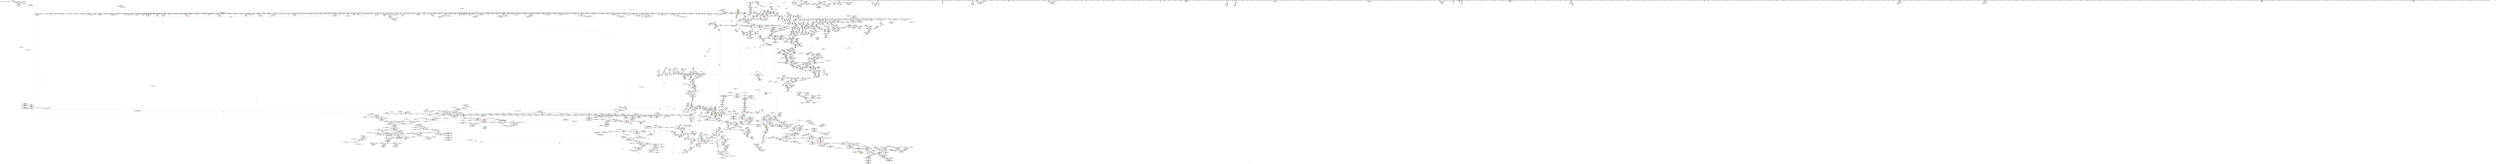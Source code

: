digraph "SVFG" {
	label="SVFG";

	Node0x5617a5765c70 [shape=record,color=grey,label="{NodeID: 0\nNullPtr}"];
	Node0x5617a5765c70 -> Node0x5617a60801b0[style=solid];
	Node0x5617a5765c70 -> Node0x5617a60802b0[style=solid];
	Node0x5617a5765c70 -> Node0x5617a6080380[style=solid];
	Node0x5617a5765c70 -> Node0x5617a6080450[style=solid];
	Node0x5617a5765c70 -> Node0x5617a6080520[style=solid];
	Node0x5617a5765c70 -> Node0x5617a60805f0[style=solid];
	Node0x5617a5765c70 -> Node0x5617a60806c0[style=solid];
	Node0x5617a5765c70 -> Node0x5617a6080790[style=solid];
	Node0x5617a5765c70 -> Node0x5617a6080860[style=solid];
	Node0x5617a5765c70 -> Node0x5617a6080930[style=solid];
	Node0x5617a5765c70 -> Node0x5617a6080a00[style=solid];
	Node0x5617a5765c70 -> Node0x5617a6080ad0[style=solid];
	Node0x5617a5765c70 -> Node0x5617a6080ba0[style=solid];
	Node0x5617a5765c70 -> Node0x5617a6080c70[style=solid];
	Node0x5617a5765c70 -> Node0x5617a6080d40[style=solid];
	Node0x5617a5765c70 -> Node0x5617a6080e10[style=solid];
	Node0x5617a5765c70 -> Node0x5617a6080ee0[style=solid];
	Node0x5617a5765c70 -> Node0x5617a6080fb0[style=solid];
	Node0x5617a5765c70 -> Node0x5617a6081080[style=solid];
	Node0x5617a5765c70 -> Node0x5617a6081150[style=solid];
	Node0x5617a5765c70 -> Node0x5617a6081220[style=solid];
	Node0x5617a5765c70 -> Node0x5617a60812f0[style=solid];
	Node0x5617a5765c70 -> Node0x5617a60813c0[style=solid];
	Node0x5617a5765c70 -> Node0x5617a6081490[style=solid];
	Node0x5617a5765c70 -> Node0x5617a6081560[style=solid];
	Node0x5617a5765c70 -> Node0x5617a6081630[style=solid];
	Node0x5617a5765c70 -> Node0x5617a6081700[style=solid];
	Node0x5617a5765c70 -> Node0x5617a60817d0[style=solid];
	Node0x5617a5765c70 -> Node0x5617a60818a0[style=solid];
	Node0x5617a5765c70 -> Node0x5617a6081970[style=solid];
	Node0x5617a5765c70 -> Node0x5617a6081a40[style=solid];
	Node0x5617a5765c70 -> Node0x5617a6081b10[style=solid];
	Node0x5617a5765c70 -> Node0x5617a6081be0[style=solid];
	Node0x5617a5765c70 -> Node0x5617a6081cb0[style=solid];
	Node0x5617a5765c70 -> Node0x5617a6081d80[style=solid];
	Node0x5617a5765c70 -> Node0x5617a6081e50[style=solid];
	Node0x5617a5765c70 -> Node0x5617a6081f20[style=solid];
	Node0x5617a5765c70 -> Node0x5617a6081ff0[style=solid];
	Node0x5617a5765c70 -> Node0x5617a60820c0[style=solid];
	Node0x5617a5765c70 -> Node0x5617a6082190[style=solid];
	Node0x5617a5765c70 -> Node0x5617a6082260[style=solid];
	Node0x5617a5765c70 -> Node0x5617a6082330[style=solid];
	Node0x5617a5765c70 -> Node0x5617a6082400[style=solid];
	Node0x5617a5765c70 -> Node0x5617a60824d0[style=solid];
	Node0x5617a5765c70 -> Node0x5617a60825a0[style=solid];
	Node0x5617a5765c70 -> Node0x5617a6082670[style=solid];
	Node0x5617a5765c70 -> Node0x5617a6082740[style=solid];
	Node0x5617a5765c70 -> Node0x5617a6082810[style=solid];
	Node0x5617a5765c70 -> Node0x5617a60828e0[style=solid];
	Node0x5617a5765c70 -> Node0x5617a60829b0[style=solid];
	Node0x5617a5765c70 -> Node0x5617a6082a80[style=solid];
	Node0x5617a5765c70 -> Node0x5617a6082b50[style=solid];
	Node0x5617a5765c70 -> Node0x5617a6082c20[style=solid];
	Node0x5617a5765c70 -> Node0x5617a6082cf0[style=solid];
	Node0x5617a5765c70 -> Node0x5617a6082dc0[style=solid];
	Node0x5617a5765c70 -> Node0x5617a6082e90[style=solid];
	Node0x5617a5765c70 -> Node0x5617a6082f60[style=solid];
	Node0x5617a5765c70 -> Node0x5617a6083030[style=solid];
	Node0x5617a5765c70 -> Node0x5617a6083100[style=solid];
	Node0x5617a5765c70 -> Node0x5617a60831d0[style=solid];
	Node0x5617a5765c70 -> Node0x5617a60832a0[style=solid];
	Node0x5617a5765c70 -> Node0x5617a6083370[style=solid];
	Node0x5617a5765c70 -> Node0x5617a6083440[style=solid];
	Node0x5617a5765c70 -> Node0x5617a6083510[style=solid];
	Node0x5617a5765c70 -> Node0x5617a60835e0[style=solid];
	Node0x5617a5765c70 -> Node0x5617a60836b0[style=solid];
	Node0x5617a5765c70 -> Node0x5617a6083780[style=solid];
	Node0x5617a5765c70 -> Node0x5617a6083850[style=solid];
	Node0x5617a5765c70 -> Node0x5617a6083920[style=solid];
	Node0x5617a5765c70 -> Node0x5617a60839f0[style=solid];
	Node0x5617a5765c70 -> Node0x5617a6083ac0[style=solid];
	Node0x5617a5765c70 -> Node0x5617a6083b90[style=solid];
	Node0x5617a5765c70 -> Node0x5617a6083c60[style=solid];
	Node0x5617a5765c70 -> Node0x5617a6083d30[style=solid];
	Node0x5617a5765c70 -> Node0x5617a6083e00[style=solid];
	Node0x5617a5765c70 -> Node0x5617a6083ed0[style=solid];
	Node0x5617a5765c70 -> Node0x5617a6083fa0[style=solid];
	Node0x5617a5765c70 -> Node0x5617a6084070[style=solid];
	Node0x5617a5765c70 -> Node0x5617a6084140[style=solid];
	Node0x5617a5765c70 -> Node0x5617a6084210[style=solid];
	Node0x5617a5765c70 -> Node0x5617a60842e0[style=solid];
	Node0x5617a5765c70 -> Node0x5617a60843b0[style=solid];
	Node0x5617a5765c70 -> Node0x5617a6084480[style=solid];
	Node0x5617a5765c70 -> Node0x5617a6084550[style=solid];
	Node0x5617a5765c70 -> Node0x5617a6084620[style=solid];
	Node0x5617a5765c70 -> Node0x5617a60846f0[style=solid];
	Node0x5617a5765c70 -> Node0x5617a60847c0[style=solid];
	Node0x5617a5765c70 -> Node0x5617a6084890[style=solid];
	Node0x5617a5765c70 -> Node0x5617a6084960[style=solid];
	Node0x5617a5765c70 -> Node0x5617a6084a30[style=solid];
	Node0x5617a5765c70 -> Node0x5617a6084b00[style=solid];
	Node0x5617a5765c70 -> Node0x5617a6084bd0[style=solid];
	Node0x5617a5765c70 -> Node0x5617a6084ca0[style=solid];
	Node0x5617a5765c70 -> Node0x5617a6084d70[style=solid];
	Node0x5617a5765c70 -> Node0x5617a6084e40[style=solid];
	Node0x5617a5765c70 -> Node0x5617a6084f10[style=solid];
	Node0x5617a5765c70 -> Node0x5617a6084fe0[style=solid];
	Node0x5617a5765c70 -> Node0x5617a60850b0[style=solid];
	Node0x5617a5765c70 -> Node0x5617a6085180[style=solid];
	Node0x5617a5765c70 -> Node0x5617a6085250[style=solid];
	Node0x5617a5765c70 -> Node0x5617a6085320[style=solid];
	Node0x5617a5765c70 -> Node0x5617a60853f0[style=solid];
	Node0x5617a5765c70 -> Node0x5617a60854c0[style=solid];
	Node0x5617a5765c70 -> Node0x5617a60933e0[style=solid];
	Node0x5617a5765c70 -> Node0x5617a6098a30[style=solid];
	Node0x5617a5765c70 -> Node0x5617a6098b00[style=solid];
	Node0x5617a5765c70 -> Node0x5617a6098bd0[style=solid];
	Node0x5617a5765c70 -> Node0x5617a609b060[style=solid];
	Node0x5617a5765c70 -> Node0x5617a609b130[style=solid];
	Node0x5617a5765c70 -> Node0x5617a609b200[style=solid];
	Node0x5617a5765c70 -> Node0x5617a60ddec0[style=solid];
	Node0x5617a5765c70 -> Node0x5617a60e2a50[style=solid];
	Node0x5617a5765c70 -> Node0x5617a53a1ea0[style=solid];
	Node0x5617a5765c70 -> Node0x5617a611de60[style=solid];
	Node0x5617a5765c70 -> Node0x5617a60bce70[style=solid];
	Node0x5617a5765c70 -> Node0x5617a60bd8f0[style=solid];
	Node0x5617a5765c70 -> Node0x5617a60bf270[style=solid];
	Node0x5617a5765c70 -> Node0x5617a60c05f0[style=solid];
	Node0x5617a5765c70:s64 -> Node0x5617a62e5bb0[style=solid,color=red];
	Node0x5617a5765c70:s64 -> Node0x5617a62e1cb0[style=solid,color=red];
	Node0x5617a608c300 [shape=record,color=red,label="{NodeID: 1550\n2810\<--2807\nthis1\<--this.addr\n_ZNKSt13move_iteratorIPiE4baseEv\n}"];
	Node0x5617a608c300 -> Node0x5617a60a4a00[style=solid];
	Node0x5617a606a360 [shape=record,color=green,label="{NodeID: 443\n2882\<--2883\n__len\<--__len_field_insensitive\n_ZNSt6vectorINSt7__cxx1112basic_stringIcSt11char_traitsIcESaIcEEESaIS5_EE17_M_default_appendEm\n}"];
	Node0x5617a606a360 -> Node0x5617a608d270[style=solid];
	Node0x5617a606a360 -> Node0x5617a608d340[style=solid];
	Node0x5617a606a360 -> Node0x5617a608d410[style=solid];
	Node0x5617a606a360 -> Node0x5617a60e27e0[style=solid];
	Node0x5617a60bd2f0 [shape=record,color=grey,label="{NodeID: 3100\n343 = cmp(341, 342, )\n}"];
	Node0x5617a60e1c80 [shape=record,color=blue,label="{NodeID: 1993\n2764\<--2774\n_Num\<--sub.ptr.div\n_ZNSt11__copy_moveILb1ELb1ESt26random_access_iterator_tagE8__copy_mIiEEPT_PKS3_S6_S4_\n}"];
	Node0x5617a60e1c80 -> Node0x5617a608bfc0[style=dashed];
	Node0x5617a60e1c80 -> Node0x5617a608c090[style=dashed];
	Node0x5617a60e1c80 -> Node0x5617a608c160[style=dashed];
	Node0x5617a6079710 [shape=record,color=black,label="{NodeID: 886\n3302\<--3312\n_ZNKSt6vectorINSt7__cxx1112basic_stringIcSt11char_traitsIcESaIcEEESaIS5_EE8max_sizeEv_ret\<--call2\n_ZNKSt6vectorINSt7__cxx1112basic_stringIcSt11char_traitsIcESaIcEEESaIS5_EE8max_sizeEv\n|{<s0>245|<s1>252|<s2>253}}"];
	Node0x5617a6079710:s0 -> Node0x5617a62daa20[style=solid,color=blue];
	Node0x5617a6079710:s1 -> Node0x5617a62db1a0[style=solid,color=blue];
	Node0x5617a6079710:s2 -> Node0x5617a62db2e0[style=solid,color=blue];
	Node0x5617a62e5110 [shape=record,color=black,label="{NodeID: 4650\n1402 = PHI(1382, )\n0th arg _ZNSt16allocator_traitsISaINSt7__cxx1112basic_stringIcSt11char_traitsIcESaIcEEEEE10deallocateERS6_PS5_m }"];
	Node0x5617a62e5110 -> Node0x5617a6099ce0[style=solid];
	Node0x5617a60b0000 [shape=record,color=red,label="{NodeID: 1329\n1083\<--1082\n\<--_M_start\n_ZNSt6vectorINSt7__cxx1112basic_stringIcSt11char_traitsIcESaIcEEESaIS5_EE6resizeEm\n}"];
	Node0x5617a60b0000 -> Node0x5617a60a8480[style=solid];
	Node0x5617a6062580 [shape=record,color=green,label="{NodeID: 222\n1409\<--1410\n__n.addr\<--__n.addr_field_insensitive\n_ZNSt16allocator_traitsISaINSt7__cxx1112basic_stringIcSt11char_traitsIcESaIcEEEEE10deallocateERS6_PS5_m\n}"];
	Node0x5617a6062580 -> Node0x5617a60b1e10[style=solid];
	Node0x5617a6062580 -> Node0x5617a6099e80[style=solid];
	Node0x5617a6097850 [shape=record,color=blue,label="{NodeID: 1772\n962\<--154\narrayidx18\<--\n_Z9solveTesti\n}"];
	Node0x5617a6097850 -> Node0x5617a61a34e0[style=dashed];
	Node0x5617a60863f0 [shape=record,color=black,label="{NodeID: 665\n180\<--179\ntobool11\<--\n_Z3dfsi\n}"];
	Node0x5617a62d2d20 [shape=record,color=black,label="{NodeID: 4429\n691 = PHI()\n}"];
	Node0x5617a62d2d20 -> Node0x5617a60bd470[style=solid];
	Node0x5617a60a4c70 [shape=record,color=purple,label="{NodeID: 1108\n2841\<--2839\n_M_finish\<--\n_ZNSt6vectorINSt7__cxx1112basic_stringIcSt11char_traitsIcESaIcEEESaIS5_EE15_M_erase_at_endEPS5_\n}"];
	Node0x5617a60a4c70 -> Node0x5617a608c8b0[style=solid];
	Node0x5617a5765d00 [shape=record,color=green,label="{NodeID: 1\n7\<--1\n__dso_handle\<--dummyObj\nGlob }"];
	Node0x5617a608c3d0 [shape=record,color=red,label="{NodeID: 1551\n2812\<--2811\n\<--_M_current\n_ZNKSt13move_iteratorIPiE4baseEv\n}"];
	Node0x5617a608c3d0 -> Node0x5617a6077280[style=solid];
	Node0x5617a606a430 [shape=record,color=green,label="{NodeID: 444\n2884\<--2885\n__size\<--__size_field_insensitive\n_ZNSt6vectorINSt7__cxx1112basic_stringIcSt11char_traitsIcESaIcEEESaIS5_EE17_M_default_appendEm\n}"];
	Node0x5617a606a430 -> Node0x5617a608d4e0[style=solid];
	Node0x5617a606a430 -> Node0x5617a608d5b0[style=solid];
	Node0x5617a606a430 -> Node0x5617a608d680[style=solid];
	Node0x5617a606a430 -> Node0x5617a60e28b0[style=solid];
	Node0x5617a60bd470 [shape=record,color=grey,label="{NodeID: 3101\n694 = cmp(691, 12, )\n}"];
	Node0x5617a60bd470 -> Node0x5617a6088060[style=solid];
	Node0x5617a60e1d50 [shape=record,color=blue, style = dotted,label="{NodeID: 1994\n3691\<--3693\noffset_0\<--dummyVal\n_ZNSt11__copy_moveILb1ELb1ESt26random_access_iterator_tagE8__copy_mIiEEPT_PKS3_S6_S4_\n}"];
	Node0x5617a60e1d50 -> Node0x5617a61be820[style=dashed];
	Node0x5617a60797e0 [shape=record,color=black,label="{NodeID: 887\n3322\<--3321\n\<--\n_ZNSt16allocator_traitsISaINSt7__cxx1112basic_stringIcSt11char_traitsIcESaIcEEEEE8max_sizeERKS6_\n|{<s0>270}}"];
	Node0x5617a60797e0:s0 -> Node0x5617a62de5b0[style=solid,color=red];
	Node0x5617a62e5220 [shape=record,color=black,label="{NodeID: 4651\n1403 = PHI(1383, )\n1st arg _ZNSt16allocator_traitsISaINSt7__cxx1112basic_stringIcSt11char_traitsIcESaIcEEEEE10deallocateERS6_PS5_m }"];
	Node0x5617a62e5220 -> Node0x5617a6099db0[style=solid];
	Node0x5617a60b00d0 [shape=record,color=red,label="{NodeID: 1330\n1123\<--1105\n\<--retval\n_ZSt3minINSt7__cxx1112basic_stringIcSt11char_traitsIcESaIcEEEERKT_S8_S8_\n}"];
	Node0x5617a60b00d0 -> Node0x5617a60893e0[style=solid];
	Node0x5617a6062650 [shape=record,color=green,label="{NodeID: 223\n1419\<--1420\n_ZN9__gnu_cxx13new_allocatorINSt7__cxx1112basic_stringIcSt11char_traitsIcESaIcEEEE10deallocateEPS6_m\<--_ZN9__gnu_cxx13new_allocatorINSt7__cxx1112basic_stringIcSt11char_traitsIcESaIcEEEE10deallocateEPS6_m_field_insensitive\n}"];
	Node0x5617a6097920 [shape=record,color=blue,label="{NodeID: 1773\n880\<--966\ni6\<--inc20\n_Z9solveTesti\n}"];
	Node0x5617a6097920 -> Node0x5617a61a25e0[style=dashed];
	Node0x5617a60864c0 [shape=record,color=black,label="{NodeID: 666\n239\<--238\nconv\<--\n_Z5solveB5cxx11i\n|{<s0>13}}"];
	Node0x5617a60864c0:s0 -> Node0x5617a62dd410[style=solid,color=red];
	Node0x5617a62d2df0 [shape=record,color=black,label="{NodeID: 4430\n720 = PHI()\n}"];
	Node0x5617a60a4d40 [shape=record,color=purple,label="{NodeID: 1109\n2848\<--2847\n_M_impl2\<--\n_ZNSt6vectorINSt7__cxx1112basic_stringIcSt11char_traitsIcESaIcEEESaIS5_EE15_M_erase_at_endEPS5_\n}"];
	Node0x5617a5fd48d0 [shape=record,color=green,label="{NodeID: 2\n12\<--1\n\<--dummyObj\nCan only get source location for instruction, argument, global var or function.}"];
	Node0x5617a608c4a0 [shape=record,color=red,label="{NodeID: 1552\n2823\<--2817\nthis1\<--this.addr\n_ZNSt13move_iteratorIPiEC2ES0_\n}"];
	Node0x5617a608c4a0 -> Node0x5617a60a4ad0[style=solid];
	Node0x5617a606a500 [shape=record,color=green,label="{NodeID: 445\n2886\<--2887\n__new_start\<--__new_start_field_insensitive\n_ZNSt6vectorINSt7__cxx1112basic_stringIcSt11char_traitsIcESaIcEEESaIS5_EE17_M_default_appendEm\n}"];
	Node0x5617a606a500 -> Node0x5617a608d750[style=solid];
	Node0x5617a606a500 -> Node0x5617a608d820[style=solid];
	Node0x5617a606a500 -> Node0x5617a608d8f0[style=solid];
	Node0x5617a606a500 -> Node0x5617a608d9c0[style=solid];
	Node0x5617a606a500 -> Node0x5617a608da90[style=solid];
	Node0x5617a606a500 -> Node0x5617a608db60[style=solid];
	Node0x5617a606a500 -> Node0x5617a608dc30[style=solid];
	Node0x5617a606a500 -> Node0x5617a60e2980[style=solid];
	Node0x5617a60bd5f0 [shape=record,color=grey,label="{NodeID: 3102\n3236 = cmp(3235, 1691, )\n}"];
	Node0x5617a60e1e20 [shape=record,color=blue,label="{NodeID: 1995\n2800\<--2799\n__it.addr\<--__it\n_ZSt12__miter_baseIPiET_S1_\n}"];
	Node0x5617a60e1e20 -> Node0x5617a608c230[style=dashed];
	Node0x5617a60798b0 [shape=record,color=black,label="{NodeID: 888\n3316\<--3323\n_ZNSt16allocator_traitsISaINSt7__cxx1112basic_stringIcSt11char_traitsIcESaIcEEEEE8max_sizeERKS6__ret\<--call\n_ZNSt16allocator_traitsISaINSt7__cxx1112basic_stringIcSt11char_traitsIcESaIcEEEEE8max_sizeERKS6_\n|{<s0>269}}"];
	Node0x5617a60798b0:s0 -> Node0x5617a62d4820[style=solid,color=blue];
	Node0x5617a62e5330 [shape=record,color=black,label="{NodeID: 4652\n1404 = PHI(1384, )\n2nd arg _ZNSt16allocator_traitsISaINSt7__cxx1112basic_stringIcSt11char_traitsIcESaIcEEEEE10deallocateERS6_PS5_m }"];
	Node0x5617a62e5330 -> Node0x5617a6099e80[style=solid];
	Node0x5617a60b01a0 [shape=record,color=red,label="{NodeID: 1331\n1114\<--1107\n\<--__a.addr\n_ZSt3minINSt7__cxx1112basic_stringIcSt11char_traitsIcESaIcEEEERKT_S8_S8_\n|{<s0>101}}"];
	Node0x5617a60b01a0:s0 -> Node0x5617a62dc530[style=solid,color=red];
	Node0x5617a6062750 [shape=record,color=green,label="{NodeID: 224\n1426\<--1427\nthis.addr\<--this.addr_field_insensitive\n_ZN9__gnu_cxx13new_allocatorINSt7__cxx1112basic_stringIcSt11char_traitsIcESaIcEEEE10deallocateEPS6_m\n}"];
	Node0x5617a6062750 -> Node0x5617a60b1ee0[style=solid];
	Node0x5617a6062750 -> Node0x5617a6099f50[style=solid];
	Node0x5617a60979f0 [shape=record,color=blue,label="{NodeID: 1774\n894\<--12\ni22\<--\n_Z9solveTesti\n}"];
	Node0x5617a60979f0 -> Node0x5617a61d7380[style=dashed];
	Node0x5617a6086590 [shape=record,color=black,label="{NodeID: 667\n281\<--280\nconv4\<--sub\n_Z5solveB5cxx11i\n}"];
	Node0x5617a6086590 -> Node0x5617a6094040[style=solid];
	Node0x5617a62d2ec0 [shape=record,color=black,label="{NodeID: 4431\n816 = PHI(2266, )\n}"];
	Node0x5617a62d2ec0 -> Node0x5617a6096f60[style=solid];
	Node0x5617a60a4e10 [shape=record,color=purple,label="{NodeID: 1110\n2849\<--2847\n_M_finish3\<--\n_ZNSt6vectorINSt7__cxx1112basic_stringIcSt11char_traitsIcESaIcEEESaIS5_EE15_M_erase_at_endEPS5_\n}"];
	Node0x5617a60a4e10 -> Node0x5617a60e23d0[style=solid];
	Node0x5617a5fd69e0 [shape=record,color=green,label="{NodeID: 3\n25\<--1\n.str\<--dummyObj\nGlob }"];
	Node0x5617a608c570 [shape=record,color=red,label="{NodeID: 1553\n2825\<--2819\n\<--__i.addr\n_ZNSt13move_iteratorIPiEC2ES0_\n}"];
	Node0x5617a608c570 -> Node0x5617a60e2160[style=solid];
	Node0x5617a606a5d0 [shape=record,color=green,label="{NodeID: 446\n2888\<--2889\n__destroy_from\<--__destroy_from_field_insensitive\n_ZNSt6vectorINSt7__cxx1112basic_stringIcSt11char_traitsIcESaIcEEESaIS5_EE17_M_default_appendEm\n}"];
	Node0x5617a606a5d0 -> Node0x5617a608dd00[style=solid];
	Node0x5617a606a5d0 -> Node0x5617a608ddd0[style=solid];
	Node0x5617a606a5d0 -> Node0x5617a608dea0[style=solid];
	Node0x5617a606a5d0 -> Node0x5617a60e2a50[style=solid];
	Node0x5617a606a5d0 -> Node0x5617a60e2b20[style=solid];
	Node0x5617a60bd770 [shape=record,color=grey,label="{NodeID: 3103\n920 = cmp(918, 919, )\n}"];
	Node0x5617a60e1ef0 [shape=record,color=blue,label="{NodeID: 1996\n2807\<--2806\nthis.addr\<--this\n_ZNKSt13move_iteratorIPiE4baseEv\n}"];
	Node0x5617a60e1ef0 -> Node0x5617a608c300[style=dashed];
	Node0x5617a6079980 [shape=record,color=black,label="{NodeID: 889\n3334\<--3333\n\<--_M_impl\n_ZNKSt12_Vector_baseINSt7__cxx1112basic_stringIcSt11char_traitsIcESaIcEEESaIS5_EE19_M_get_Tp_allocatorEv\n}"];
	Node0x5617a6079980 -> Node0x5617a6079a50[style=solid];
	Node0x5617a62e5440 [shape=record,color=black,label="{NodeID: 4653\n2876 = PHI(1062, )\n0th arg _ZNSt6vectorINSt7__cxx1112basic_stringIcSt11char_traitsIcESaIcEEESaIS5_EE17_M_default_appendEm }"];
	Node0x5617a62e5440 -> Node0x5617a60e2570[style=solid];
	Node0x5617a61a81c0 [shape=record,color=yellow,style=double,label="{NodeID: 3546\n709V_1 = ENCHI(MR_709V_0)\npts\{3227 \}\nFun[_ZNSt27__uninitialized_default_n_1ILb0EE18__uninit_default_nIPNSt7__cxx1112basic_stringIcSt11char_traitsIcESaIcEEEmEET_S9_T0_]}"];
	Node0x5617a61a81c0 -> Node0x5617a60e4520[style=dashed];
	Node0x5617a60b0270 [shape=record,color=red,label="{NodeID: 1332\n1120\<--1107\n\<--__a.addr\n_ZSt3minINSt7__cxx1112basic_stringIcSt11char_traitsIcESaIcEEEERKT_S8_S8_\n}"];
	Node0x5617a60b0270 -> Node0x5617a6098550[style=solid];
	Node0x5617a6062820 [shape=record,color=green,label="{NodeID: 225\n1428\<--1429\n__p.addr\<--__p.addr_field_insensitive\n_ZN9__gnu_cxx13new_allocatorINSt7__cxx1112basic_stringIcSt11char_traitsIcESaIcEEEE10deallocateEPS6_m\n}"];
	Node0x5617a6062820 -> Node0x5617a60b1fb0[style=solid];
	Node0x5617a6062820 -> Node0x5617a609a020[style=solid];
	Node0x5617a6097ac0 [shape=record,color=blue,label="{NodeID: 1775\n894\<--993\ni22\<--inc35\n_Z9solveTesti\n}"];
	Node0x5617a6097ac0 -> Node0x5617a61d7380[style=dashed];
	Node0x5617a6086660 [shape=record,color=black,label="{NodeID: 668\n294\<--293\nidxprom\<--\n_Z5solveB5cxx11i\n}"];
	Node0x5617a62d3060 [shape=record,color=black,label="{NodeID: 4432\n852 = PHI(1786, )\n|{<s0>68}}"];
	Node0x5617a62d3060:s0 -> Node0x5617a62e7570[style=solid,color=red];
	Node0x5617a61db900 [shape=record,color=yellow,style=double,label="{NodeID: 3325\n57V_1 = ENCHI(MR_57V_0)\npts\{180000 \}\nFun[_ZNSt6vectorINSt7__cxx1112basic_stringIcSt11char_traitsIcESaIcEEESaIS5_EE5clearEv]}"];
	Node0x5617a61db900 -> Node0x5617a60afb20[style=dashed];
	Node0x5617a60a4ee0 [shape=record,color=purple,label="{NodeID: 1111\n2863\<--2862\n_M_impl\<--\n_ZNKSt6vectorINSt7__cxx1112basic_stringIcSt11char_traitsIcESaIcEEESaIS5_EE4sizeEv\n}"];
	Node0x5617a6016410 [shape=record,color=green,label="{NodeID: 4\n27\<--1\n_ZSt3cin\<--dummyObj\nGlob }"];
	Node0x5617a608c640 [shape=record,color=red,label="{NodeID: 1554\n2837\<--2831\nthis1\<--this.addr\n_ZNSt6vectorINSt7__cxx1112basic_stringIcSt11char_traitsIcESaIcEEESaIS5_EE15_M_erase_at_endEPS5_\n}"];
	Node0x5617a608c640 -> Node0x5617a6077350[style=solid];
	Node0x5617a608c640 -> Node0x5617a6077420[style=solid];
	Node0x5617a608c640 -> Node0x5617a60774f0[style=solid];
	Node0x5617a606a6a0 [shape=record,color=green,label="{NodeID: 447\n2890\<--2891\nexn.slot\<--exn.slot_field_insensitive\n_ZNSt6vectorINSt7__cxx1112basic_stringIcSt11char_traitsIcESaIcEEESaIS5_EE17_M_default_appendEm\n}"];
	Node0x5617a606a6a0 -> Node0x5617a608df70[style=solid];
	Node0x5617a606a6a0 -> Node0x5617a608e040[style=solid];
	Node0x5617a606a6a0 -> Node0x5617a60e2bf0[style=solid];
	Node0x5617a606a6a0 -> Node0x5617a60e2d90[style=solid];
	Node0x5617a60bd8f0 [shape=record,color=grey,label="{NodeID: 3104\n2980 = cmp(2979, 3, )\n}"];
	Node0x5617a60e1fc0 [shape=record,color=blue,label="{NodeID: 1997\n2817\<--2815\nthis.addr\<--this\n_ZNSt13move_iteratorIPiEC2ES0_\n}"];
	Node0x5617a60e1fc0 -> Node0x5617a608c4a0[style=dashed];
	Node0x5617a6079a50 [shape=record,color=black,label="{NodeID: 890\n3327\<--3334\n_ZNKSt12_Vector_baseINSt7__cxx1112basic_stringIcSt11char_traitsIcESaIcEEESaIS5_EE19_M_get_Tp_allocatorEv_ret\<--\n_ZNKSt12_Vector_baseINSt7__cxx1112basic_stringIcSt11char_traitsIcESaIcEEESaIS5_EE19_M_get_Tp_allocatorEv\n|{<s0>268}}"];
	Node0x5617a6079a50:s0 -> Node0x5617a62d46b0[style=solid,color=blue];
	Node0x5617a62e5550 [shape=record,color=black,label="{NodeID: 4654\n2877 = PHI(1071, )\n1st arg _ZNSt6vectorINSt7__cxx1112basic_stringIcSt11char_traitsIcESaIcEEESaIS5_EE17_M_default_appendEm }"];
	Node0x5617a62e5550 -> Node0x5617a60e2640[style=solid];
	Node0x5617a61a82a0 [shape=record,color=yellow,style=double,label="{NodeID: 3547\n711V_1 = ENCHI(MR_711V_0)\npts\{3229 \}\nFun[_ZNSt27__uninitialized_default_n_1ILb0EE18__uninit_default_nIPNSt7__cxx1112basic_stringIcSt11char_traitsIcESaIcEEEmEET_S9_T0_]}"];
	Node0x5617a61a82a0 -> Node0x5617a60e45f0[style=dashed];
	Node0x5617a60b0340 [shape=record,color=red,label="{NodeID: 1333\n1113\<--1109\n\<--__b.addr\n_ZSt3minINSt7__cxx1112basic_stringIcSt11char_traitsIcESaIcEEEERKT_S8_S8_\n|{<s0>101}}"];
	Node0x5617a60b0340:s0 -> Node0x5617a62dc320[style=solid,color=red];
	Node0x5617a60628f0 [shape=record,color=green,label="{NodeID: 226\n1430\<--1431\n.addr\<--.addr_field_insensitive\n_ZN9__gnu_cxx13new_allocatorINSt7__cxx1112basic_stringIcSt11char_traitsIcESaIcEEEE10deallocateEPS6_m\n}"];
	Node0x5617a60628f0 -> Node0x5617a609a0f0[style=solid];
	Node0x5617a6097b90 [shape=record,color=blue,label="{NodeID: 1776\n890\<--997\nexn.slot\<--\n_Z9solveTesti\n}"];
	Node0x5617a6097b90 -> Node0x5617a60af640[style=dashed];
	Node0x5617a6086730 [shape=record,color=black,label="{NodeID: 669\n297\<--296\ntobool\<--\n_Z5solveB5cxx11i\n}"];
	Node0x5617a62d31a0 [shape=record,color=black,label="{NodeID: 4433\n901 = PHI()\n}"];
	Node0x5617a60a4fb0 [shape=record,color=purple,label="{NodeID: 1112\n2864\<--2862\n_M_finish\<--\n_ZNKSt6vectorINSt7__cxx1112basic_stringIcSt11char_traitsIcESaIcEEESaIS5_EE4sizeEv\n}"];
	Node0x5617a60a4fb0 -> Node0x5617a608ca50[style=solid];
	Node0x5617a6016b60 [shape=record,color=green,label="{NodeID: 5\n28\<--1\n_ZSt4cout\<--dummyObj\nGlob }"];
	Node0x5617a608c710 [shape=record,color=red,label="{NodeID: 1555\n2838\<--2833\n\<--__pos.addr\n_ZNSt6vectorINSt7__cxx1112basic_stringIcSt11char_traitsIcESaIcEEESaIS5_EE15_M_erase_at_endEPS5_\n|{<s0>223}}"];
	Node0x5617a608c710:s0 -> Node0x5617a62eda60[style=solid,color=red];
	Node0x5617a606a770 [shape=record,color=green,label="{NodeID: 448\n2892\<--2893\nehselector.slot\<--ehselector.slot_field_insensitive\n_ZNSt6vectorINSt7__cxx1112basic_stringIcSt11char_traitsIcESaIcEEESaIS5_EE17_M_default_appendEm\n}"];
	Node0x5617a606a770 -> Node0x5617a608e110[style=solid];
	Node0x5617a606a770 -> Node0x5617a60e2cc0[style=solid];
	Node0x5617a606a770 -> Node0x5617a60e2e60[style=solid];
	Node0x5617a60bda70 [shape=record,color=grey,label="{NodeID: 3105\n940 = cmp(938, 939, )\n}"];
	Node0x5617a60e2090 [shape=record,color=blue,label="{NodeID: 1998\n2819\<--2816\n__i.addr\<--__i\n_ZNSt13move_iteratorIPiEC2ES0_\n}"];
	Node0x5617a60e2090 -> Node0x5617a608c570[style=dashed];
	Node0x5617a6079b20 [shape=record,color=black,label="{NodeID: 891\n3336\<--3343\n_ZNK9__gnu_cxx13new_allocatorINSt7__cxx1112basic_stringIcSt11char_traitsIcESaIcEEEE8max_sizeEv_ret\<--\n_ZNK9__gnu_cxx13new_allocatorINSt7__cxx1112basic_stringIcSt11char_traitsIcESaIcEEEE8max_sizeEv\n|{<s0>270|<s1>272}}"];
	Node0x5617a6079b20:s0 -> Node0x5617a62d4960[style=solid,color=blue];
	Node0x5617a6079b20:s1 -> Node0x5617a62d4be0[style=solid,color=blue];
	Node0x5617a62e5660 [shape=record,color=black,label="{NodeID: 4655\n3303 = PHI(3102, 3102, 3102, )\n0th arg _ZNKSt6vectorINSt7__cxx1112basic_stringIcSt11char_traitsIcESaIcEEESaIS5_EE8max_sizeEv }"];
	Node0x5617a62e5660 -> Node0x5617a60e4930[style=solid];
	Node0x5617a60b0410 [shape=record,color=red,label="{NodeID: 1334\n1117\<--1109\n\<--__b.addr\n_ZSt3minINSt7__cxx1112basic_stringIcSt11char_traitsIcESaIcEEEERKT_S8_S8_\n}"];
	Node0x5617a60b0410 -> Node0x5617a6098480[style=solid];
	Node0x5617a60629c0 [shape=record,color=green,label="{NodeID: 227\n1439\<--1440\n_ZdlPv\<--_ZdlPv_field_insensitive\n}"];
	Node0x5617a6097c60 [shape=record,color=blue,label="{NodeID: 1777\n892\<--999\nehselector.slot\<--\n_Z9solveTesti\n}"];
	Node0x5617a6097c60 -> Node0x5617a60af710[style=dashed];
	Node0x5617a6086800 [shape=record,color=black,label="{NodeID: 670\n304\<--303\nconv13\<--\n_Z5solveB5cxx11i\n|{<s0>21}}"];
	Node0x5617a6086800:s0 -> Node0x5617a62ddcb0[style=solid,color=red];
	Node0x5617a62d3270 [shape=record,color=black,label="{NodeID: 4434\n904 = PHI()\n}"];
	Node0x5617a61dbaf0 [shape=record,color=yellow,style=double,label="{NodeID: 3327\n78V_1 = ENCHI(MR_78V_0)\npts\{180001 \}\nFun[_ZNSt6vectorINSt7__cxx1112basic_stringIcSt11char_traitsIcESaIcEEESaIS5_EE5clearEv]|{<s0>95|<s1>95}}"];
	Node0x5617a61dbaf0:s0 -> Node0x5617a608c8b0[style=dashed,color=red];
	Node0x5617a61dbaf0:s1 -> Node0x5617a60e23d0[style=dashed,color=red];
	Node0x5617a60a5080 [shape=record,color=purple,label="{NodeID: 1113\n2867\<--2866\n_M_impl2\<--\n_ZNKSt6vectorINSt7__cxx1112basic_stringIcSt11char_traitsIcESaIcEEESaIS5_EE4sizeEv\n}"];
	Node0x5617a6016c20 [shape=record,color=green,label="{NodeID: 6\n29\<--1\n.str.2\<--dummyObj\nGlob }"];
	Node0x5617a608c7e0 [shape=record,color=red,label="{NodeID: 1556\n2846\<--2833\n\<--__pos.addr\n_ZNSt6vectorINSt7__cxx1112basic_stringIcSt11char_traitsIcESaIcEEESaIS5_EE15_M_erase_at_endEPS5_\n}"];
	Node0x5617a608c7e0 -> Node0x5617a60e23d0[style=solid];
	Node0x5617a606a840 [shape=record,color=green,label="{NodeID: 449\n2923\<--2924\n_ZSt27__uninitialized_default_n_aIPNSt7__cxx1112basic_stringIcSt11char_traitsIcESaIcEEEmS5_ET_S7_T0_RSaIT1_E\<--_ZSt27__uninitialized_default_n_aIPNSt7__cxx1112basic_stringIcSt11char_traitsIcESaIcEEEmS5_ET_S7_T0_RSaIT1_E_field_insensitive\n}"];
	Node0x5617a60bdbf0 [shape=record,color=grey,label="{NodeID: 3106\n1690 = cmp(1689, 1691, )\n}"];
	Node0x5617a60e2160 [shape=record,color=blue,label="{NodeID: 1999\n2824\<--2825\n_M_current\<--\n_ZNSt13move_iteratorIPiEC2ES0_\n|{<s0>202}}"];
	Node0x5617a60e2160:s0 -> Node0x5617a6225ec0[style=dashed,color=blue];
	Node0x5617a6079bf0 [shape=record,color=black,label="{NodeID: 892\n3354\<--3353\n\<--\n_ZNSt16allocator_traitsISaINSt7__cxx1112basic_stringIcSt11char_traitsIcESaIcEEEEE8allocateERS6_m\n|{<s0>271}}"];
	Node0x5617a6079bf0:s0 -> Node0x5617a62e1a90[style=solid,color=red];
	Node0x5617a62e5880 [shape=record,color=black,label="{NodeID: 4656\n3590 = PHI(3479, )\n0th arg _ZNKSt13move_iteratorIPNSt7__cxx1112basic_stringIcSt11char_traitsIcESaIcEEEEdeEv }"];
	Node0x5617a62e5880 -> Node0x5617a60e65a0[style=solid];
	Node0x5617a60b04e0 [shape=record,color=red,label="{NodeID: 1335\n1160\<--1138\n\<--T\nmain\n}"];
	Node0x5617a60b04e0 -> Node0x5617a60bf570[style=solid];
	Node0x5617a6062ac0 [shape=record,color=green,label="{NodeID: 228\n1446\<--1447\nthis.addr\<--this.addr_field_insensitive\n_ZNSaINSt7__cxx1112basic_stringIcSt11char_traitsIcESaIcEEEED2Ev\n}"];
	Node0x5617a6062ac0 -> Node0x5617a60b2080[style=solid];
	Node0x5617a6062ac0 -> Node0x5617a609a1c0[style=solid];
	Node0x5617a6097d30 [shape=record,color=blue,label="{NodeID: 1778\n890\<--1004\nexn.slot\<--\n_Z9solveTesti\n}"];
	Node0x5617a6097d30 -> Node0x5617a60af640[style=dashed];
	Node0x5617a60868d0 [shape=record,color=black,label="{NodeID: 671\n309\<--308\nidxprom15\<--\n_Z5solveB5cxx11i\n}"];
	Node0x5617a62d3340 [shape=record,color=black,label="{NodeID: 4435\n907 = PHI()\n}"];
	Node0x5617a60a5150 [shape=record,color=purple,label="{NodeID: 1114\n2868\<--2866\n_M_start\<--\n_ZNKSt6vectorINSt7__cxx1112basic_stringIcSt11char_traitsIcESaIcEEESaIS5_EE4sizeEv\n}"];
	Node0x5617a60a5150 -> Node0x5617a608cb20[style=solid];
	Node0x5617a6016ce0 [shape=record,color=green,label="{NodeID: 7\n31\<--1\n.str.3\<--dummyObj\nGlob }"];
	Node0x5617a608c8b0 [shape=record,color=red,label="{NodeID: 1557\n2842\<--2841\n\<--_M_finish\n_ZNSt6vectorINSt7__cxx1112basic_stringIcSt11char_traitsIcESaIcEEESaIS5_EE15_M_erase_at_endEPS5_\n|{<s0>223}}"];
	Node0x5617a608c8b0:s0 -> Node0x5617a62edc30[style=solid,color=red];
	Node0x5617a606a940 [shape=record,color=green,label="{NodeID: 450\n2933\<--2934\n_ZNKSt6vectorINSt7__cxx1112basic_stringIcSt11char_traitsIcESaIcEEESaIS5_EE12_M_check_lenEmPKc\<--_ZNKSt6vectorINSt7__cxx1112basic_stringIcSt11char_traitsIcESaIcEEESaIS5_EE12_M_check_lenEmPKc_field_insensitive\n}"];
	Node0x5617a60bdd70 [shape=record,color=grey,label="{NodeID: 3107\n1067 = cmp(1063, 1064, )\n}"];
	Node0x5617a60e2230 [shape=record,color=blue,label="{NodeID: 2000\n2831\<--2829\nthis.addr\<--this\n_ZNSt6vectorINSt7__cxx1112basic_stringIcSt11char_traitsIcESaIcEEESaIS5_EE15_M_erase_at_endEPS5_\n}"];
	Node0x5617a60e2230 -> Node0x5617a608c640[style=dashed];
	Node0x5617a6079cc0 [shape=record,color=black,label="{NodeID: 893\n3344\<--3356\n_ZNSt16allocator_traitsISaINSt7__cxx1112basic_stringIcSt11char_traitsIcESaIcEEEEE8allocateERS6_m_ret\<--call\n_ZNSt16allocator_traitsISaINSt7__cxx1112basic_stringIcSt11char_traitsIcESaIcEEEEE8allocateERS6_m\n|{<s0>254}}"];
	Node0x5617a6079cc0:s0 -> Node0x5617a62db420[style=solid,color=blue];
	Node0x5617a62e5990 [shape=record,color=black,label="{NodeID: 4657\n1720 = PHI(1713, )\n0th arg _ZN9__gnu_cxx13new_allocatorIiE8allocateEmPKv }"];
	Node0x5617a62e5990 -> Node0x5617a60daed0[style=solid];
	Node0x5617a60b05b0 [shape=record,color=red,label="{NodeID: 1336\n1159\<--1140\n\<--test\nmain\n}"];
	Node0x5617a60b05b0 -> Node0x5617a60bf570[style=solid];
	Node0x5617a606b190 [shape=record,color=green,label="{NodeID: 229\n1452\<--1453\n_ZN9__gnu_cxx13new_allocatorINSt7__cxx1112basic_stringIcSt11char_traitsIcESaIcEEEED2Ev\<--_ZN9__gnu_cxx13new_allocatorINSt7__cxx1112basic_stringIcSt11char_traitsIcESaIcEEEED2Ev_field_insensitive\n}"];
	Node0x5617a6097e00 [shape=record,color=blue,label="{NodeID: 1779\n892\<--1006\nehselector.slot\<--\n_Z9solveTesti\n}"];
	Node0x5617a6097e00 -> Node0x5617a60af710[style=dashed];
	Node0x5617a60869a0 [shape=record,color=black,label="{NodeID: 672\n312\<--311\nidxprom17\<--\n_Z5solveB5cxx11i\n}"];
	Node0x5617a62d3410 [shape=record,color=black,label="{NodeID: 4436\n924 = PHI(502, )\n}"];
	Node0x5617a61dbce0 [shape=record,color=yellow,style=double,label="{NodeID: 3329\n57V_1 = ENCHI(MR_57V_0)\npts\{180000 \}\nFun[_ZNSt6vectorINSt7__cxx1112basic_stringIcSt11char_traitsIcESaIcEEESaIS5_EEixEm]}"];
	Node0x5617a61dbce0 -> Node0x5617a60ac990[style=dashed];
	Node0x5617a60a5220 [shape=record,color=purple,label="{NodeID: 1115\n2901\<--2900\n_M_impl\<--\n_ZNSt6vectorINSt7__cxx1112basic_stringIcSt11char_traitsIcESaIcEEESaIS5_EE17_M_default_appendEm\n}"];
	Node0x5617a6016da0 [shape=record,color=green,label="{NodeID: 8\n33\<--1\nstdin\<--dummyObj\nGlob }"];
	Node0x5617a608c980 [shape=record,color=red,label="{NodeID: 1558\n2861\<--2858\nthis1\<--this.addr\n_ZNKSt6vectorINSt7__cxx1112basic_stringIcSt11char_traitsIcESaIcEEESaIS5_EE4sizeEv\n}"];
	Node0x5617a608c980 -> Node0x5617a60775c0[style=solid];
	Node0x5617a608c980 -> Node0x5617a6077690[style=solid];
	Node0x5617a606aa40 [shape=record,color=green,label="{NodeID: 451\n2941\<--2942\n_ZNSt12_Vector_baseINSt7__cxx1112basic_stringIcSt11char_traitsIcESaIcEEESaIS5_EE11_M_allocateEm\<--_ZNSt12_Vector_baseINSt7__cxx1112basic_stringIcSt11char_traitsIcESaIcEEESaIS5_EE11_M_allocateEm_field_insensitive\n}"];
	Node0x5617a60bdef0 [shape=record,color=grey,label="{NodeID: 3108\n3624 = cmp(3619, 3623, )\n}"];
	Node0x5617a60bdef0 -> Node0x5617a607ad00[style=solid];
	Node0x5617a60e2300 [shape=record,color=blue,label="{NodeID: 2001\n2833\<--2830\n__pos.addr\<--__pos\n_ZNSt6vectorINSt7__cxx1112basic_stringIcSt11char_traitsIcESaIcEEESaIS5_EE15_M_erase_at_endEPS5_\n}"];
	Node0x5617a60e2300 -> Node0x5617a608c710[style=dashed];
	Node0x5617a60e2300 -> Node0x5617a608c7e0[style=dashed];
	Node0x5617a6079d90 [shape=record,color=black,label="{NodeID: 894\n3384\<--3382\n\<--call2\n_ZN9__gnu_cxx13new_allocatorINSt7__cxx1112basic_stringIcSt11char_traitsIcESaIcEEEE8allocateEmPKv\n}"];
	Node0x5617a6079d90 -> Node0x5617a6079e60[style=solid];
	Node0x5617a62e5aa0 [shape=record,color=black,label="{NodeID: 4658\n1721 = PHI(1714, )\n1st arg _ZN9__gnu_cxx13new_allocatorIiE8allocateEmPKv }"];
	Node0x5617a62e5aa0 -> Node0x5617a60dafa0[style=solid];
	Node0x5617a60b0680 [shape=record,color=red,label="{NodeID: 1337\n1163\<--1140\n\<--test\nmain\n|{<s0>105}}"];
	Node0x5617a60b0680:s0 -> Node0x5617a62ef6c0[style=solid,color=red];
	Node0x5617a606b290 [shape=record,color=green,label="{NodeID: 230\n1457\<--1458\nthis.addr\<--this.addr_field_insensitive\n_ZN9__gnu_cxx13new_allocatorINSt7__cxx1112basic_stringIcSt11char_traitsIcESaIcEEEED2Ev\n}"];
	Node0x5617a606b290 -> Node0x5617a60b2150[style=solid];
	Node0x5617a606b290 -> Node0x5617a609a290[style=solid];
	Node0x5617a6097ed0 [shape=record,color=blue,label="{NodeID: 1780\n890\<--1010\nexn.slot\<--\n_Z9solveTesti\n}"];
	Node0x5617a6097ed0 -> Node0x5617a60af640[style=dashed];
	Node0x5617a6086a70 [shape=record,color=black,label="{NodeID: 673\n315\<--314\ntobool19\<--\n_Z5solveB5cxx11i\n}"];
	Node0x5617a62d35e0 [shape=record,color=black,label="{NodeID: 4437\n925 = PHI()\n}"];
	Node0x5617a60a52f0 [shape=record,color=purple,label="{NodeID: 1116\n2902\<--2900\n_M_end_of_storage\<--\n_ZNSt6vectorINSt7__cxx1112basic_stringIcSt11char_traitsIcESaIcEEESaIS5_EE17_M_default_appendEm\n}"];
	Node0x5617a60a52f0 -> Node0x5617a608e1e0[style=solid];
	Node0x5617a6016ea0 [shape=record,color=green,label="{NodeID: 9\n34\<--1\n.str.4\<--dummyObj\nGlob }"];
	Node0x5617a608ca50 [shape=record,color=red,label="{NodeID: 1559\n2865\<--2864\n\<--_M_finish\n_ZNKSt6vectorINSt7__cxx1112basic_stringIcSt11char_traitsIcESaIcEEESaIS5_EE4sizeEv\n}"];
	Node0x5617a608ca50 -> Node0x5617a6077760[style=solid];
	Node0x5617a606ab40 [shape=record,color=green,label="{NodeID: 452\n2968\<--2969\n_ZSt34__uninitialized_move_if_noexcept_aIPNSt7__cxx1112basic_stringIcSt11char_traitsIcESaIcEEES6_SaIS5_EET0_T_S9_S8_RT1_\<--_ZSt34__uninitialized_move_if_noexcept_aIPNSt7__cxx1112basic_stringIcSt11char_traitsIcESaIcEEES6_SaIS5_EET0_T_S9_S8_RT1__field_insensitive\n}"];
	Node0x5617a60be070 [shape=record,color=grey,label="{NodeID: 3109\n471 = cmp(470, 472, )\n}"];
	Node0x5617a60e23d0 [shape=record,color=blue,label="{NodeID: 2002\n2849\<--2846\n_M_finish3\<--\n_ZNSt6vectorINSt7__cxx1112basic_stringIcSt11char_traitsIcESaIcEEESaIS5_EE15_M_erase_at_endEPS5_\n|{<s0>95|<s1>100}}"];
	Node0x5617a60e23d0:s0 -> Node0x5617a62240c0[style=dashed,color=blue];
	Node0x5617a60e23d0:s1 -> Node0x5617a61c3d20[style=dashed,color=blue];
	Node0x5617a6079e60 [shape=record,color=black,label="{NodeID: 895\n3360\<--3384\n_ZN9__gnu_cxx13new_allocatorINSt7__cxx1112basic_stringIcSt11char_traitsIcESaIcEEEE8allocateEmPKv_ret\<--\n_ZN9__gnu_cxx13new_allocatorINSt7__cxx1112basic_stringIcSt11char_traitsIcESaIcEEEE8allocateEmPKv\n|{<s0>271}}"];
	Node0x5617a6079e60:s0 -> Node0x5617a62d4aa0[style=solid,color=blue];
	Node0x5617a62e5bb0 [shape=record,color=black,label="{NodeID: 4659\n1722 = PHI(3, )\n2nd arg _ZN9__gnu_cxx13new_allocatorIiE8allocateEmPKv }"];
	Node0x5617a62e5bb0 -> Node0x5617a60db070[style=solid];
	Node0x5617a60b0750 [shape=record,color=red,label="{NodeID: 1338\n1166\<--1140\n\<--test\nmain\n}"];
	Node0x5617a60b0750 -> Node0x5617a60bb7f0[style=solid];
	Node0x5617a606b360 [shape=record,color=green,label="{NodeID: 231\n1464\<--1465\nthis.addr\<--this.addr_field_insensitive\n_ZN9__gnu_cxx13new_allocatorIiEC2Ev\n}"];
	Node0x5617a606b360 -> Node0x5617a60b2220[style=solid];
	Node0x5617a606b360 -> Node0x5617a609a360[style=solid];
	Node0x5617a6097fa0 [shape=record,color=blue,label="{NodeID: 1781\n892\<--1012\nehselector.slot\<--\n_Z9solveTesti\n}"];
	Node0x5617a6097fa0 -> Node0x5617a60af710[style=dashed];
	Node0x5617a6086b40 [shape=record,color=black,label="{NodeID: 674\n332\<--331\nidxprom20\<--\n_Z5solveB5cxx11i\n}"];
	Node0x5617a62d36b0 [shape=record,color=black,label="{NodeID: 4438\n942 = PHI()\n}"];
	Node0x5617a61dbea0 [shape=record,color=yellow,style=double,label="{NodeID: 3331\n54V_1 = ENCHI(MR_54V_0)\npts\{1746 \}\nFun[_ZSt14__copy_move_a2ILb1EPiS0_ET1_T0_S2_S1_]|{<s0>217}}"];
	Node0x5617a61dbea0:s0 -> Node0x5617a61f78c0[style=dashed,color=red];
	Node0x5617a60a53c0 [shape=record,color=purple,label="{NodeID: 1117\n2905\<--2904\n_M_impl2\<--\n_ZNSt6vectorINSt7__cxx1112basic_stringIcSt11char_traitsIcESaIcEEESaIS5_EE17_M_default_appendEm\n}"];
	Node0x5617a6016fa0 [shape=record,color=green,label="{NodeID: 10\n36\<--1\n.str.5\<--dummyObj\nGlob }"];
	Node0x5617a608cb20 [shape=record,color=red,label="{NodeID: 1560\n2869\<--2868\n\<--_M_start\n_ZNKSt6vectorINSt7__cxx1112basic_stringIcSt11char_traitsIcESaIcEEESaIS5_EE4sizeEv\n}"];
	Node0x5617a608cb20 -> Node0x5617a6077830[style=solid];
	Node0x5617a606ac40 [shape=record,color=green,label="{NodeID: 453\n3070\<--3071\n__first.addr\<--__first.addr_field_insensitive\n_ZSt27__uninitialized_default_n_aIPNSt7__cxx1112basic_stringIcSt11char_traitsIcESaIcEEEmS5_ET_S7_T0_RSaIT1_E\n}"];
	Node0x5617a606ac40 -> Node0x5617a608ea00[style=solid];
	Node0x5617a606ac40 -> Node0x5617a60e31a0[style=solid];
	Node0x5617a60be1f0 [shape=record,color=grey,label="{NodeID: 3110\n2898 = cmp(2897, 1691, )\n}"];
	Node0x5617a60e24a0 [shape=record,color=blue,label="{NodeID: 2003\n2858\<--2857\nthis.addr\<--this\n_ZNKSt6vectorINSt7__cxx1112basic_stringIcSt11char_traitsIcESaIcEEESaIS5_EE4sizeEv\n}"];
	Node0x5617a60e24a0 -> Node0x5617a608c980[style=dashed];
	Node0x5617a6079f30 [shape=record,color=black,label="{NodeID: 896\n3410\<--3391\n\<--__first\n_ZSt22__uninitialized_copy_aISt13move_iteratorIPNSt7__cxx1112basic_stringIcSt11char_traitsIcESaIcEEEES7_S6_ET0_T_SA_S9_RSaIT1_E\n}"];
	Node0x5617a6079f30 -> Node0x5617a60a72a0[style=solid];
	Node0x5617a62e5cc0 [shape=record,color=black,label="{NodeID: 4660\n2755 = PHI(2747, )\n0th arg _ZNSt11__copy_moveILb1ELb1ESt26random_access_iterator_tagE8__copy_mIiEEPT_PKS3_S6_S4_ }"];
	Node0x5617a62e5cc0 -> Node0x5617a60e1a10[style=solid];
	Node0x5617a60b0820 [shape=record,color=red,label="{NodeID: 1339\n1183\<--1180\nthis1\<--this.addr\n_ZNSt12_Vector_baseINSt7__cxx1112basic_stringIcSt11char_traitsIcESaIcEEESaIS5_EEC2Ev\n}"];
	Node0x5617a60b0820 -> Node0x5617a609e950[style=solid];
	Node0x5617a606b430 [shape=record,color=green,label="{NodeID: 232\n1471\<--1472\nthis.addr\<--this.addr_field_insensitive\n_ZN9__gnu_cxx13new_allocatorIiED2Ev\n}"];
	Node0x5617a606b430 -> Node0x5617a60b22f0[style=solid];
	Node0x5617a606b430 -> Node0x5617a609a430[style=solid];
	Node0x5617a6098070 [shape=record,color=blue,label="{NodeID: 1782\n1041\<--1040\nthis.addr\<--this\n_ZNSt6vectorINSt7__cxx1112basic_stringIcSt11char_traitsIcESaIcEEESaIS5_EE5clearEv\n}"];
	Node0x5617a6098070 -> Node0x5617a60afa50[style=dashed];
	Node0x5617a6086c10 [shape=record,color=black,label="{NodeID: 675\n346\<--345\nconv27\<--\n_Z5solveB5cxx11i\n|{<s0>25}}"];
	Node0x5617a6086c10:s0 -> Node0x5617a62ddcb0[style=solid,color=red];
	Node0x5617a62d3780 [shape=record,color=black,label="{NodeID: 4439\n943 = PHI()\n}"];
	Node0x5617a60a5490 [shape=record,color=purple,label="{NodeID: 1118\n2906\<--2904\n_M_finish\<--\n_ZNSt6vectorINSt7__cxx1112basic_stringIcSt11char_traitsIcESaIcEEESaIS5_EE17_M_default_appendEm\n}"];
	Node0x5617a60a5490 -> Node0x5617a608e2b0[style=solid];
	Node0x5617a60170a0 [shape=record,color=green,label="{NodeID: 11\n38\<--1\nstdout\<--dummyObj\nGlob }"];
	Node0x5617a608cbf0 [shape=record,color=red,label="{NodeID: 1561\n2896\<--2878\nthis1\<--this.addr\n_ZNSt6vectorINSt7__cxx1112basic_stringIcSt11char_traitsIcESaIcEEESaIS5_EE17_M_default_appendEm\n|{|<s22>227|<s23>228}}"];
	Node0x5617a608cbf0 -> Node0x5617a60779d0[style=solid];
	Node0x5617a608cbf0 -> Node0x5617a6077aa0[style=solid];
	Node0x5617a608cbf0 -> Node0x5617a6077b70[style=solid];
	Node0x5617a608cbf0 -> Node0x5617a6077c40[style=solid];
	Node0x5617a608cbf0 -> Node0x5617a6077d10[style=solid];
	Node0x5617a608cbf0 -> Node0x5617a6077de0[style=solid];
	Node0x5617a608cbf0 -> Node0x5617a6077eb0[style=solid];
	Node0x5617a608cbf0 -> Node0x5617a6077f80[style=solid];
	Node0x5617a608cbf0 -> Node0x5617a6078050[style=solid];
	Node0x5617a608cbf0 -> Node0x5617a6078120[style=solid];
	Node0x5617a608cbf0 -> Node0x5617a60781f0[style=solid];
	Node0x5617a608cbf0 -> Node0x5617a60782c0[style=solid];
	Node0x5617a608cbf0 -> Node0x5617a6078390[style=solid];
	Node0x5617a608cbf0 -> Node0x5617a6078460[style=solid];
	Node0x5617a608cbf0 -> Node0x5617a6078530[style=solid];
	Node0x5617a608cbf0 -> Node0x5617a6078600[style=solid];
	Node0x5617a608cbf0 -> Node0x5617a60786d0[style=solid];
	Node0x5617a608cbf0 -> Node0x5617a60787a0[style=solid];
	Node0x5617a608cbf0 -> Node0x5617a6078870[style=solid];
	Node0x5617a608cbf0 -> Node0x5617a6078940[style=solid];
	Node0x5617a608cbf0 -> Node0x5617a6078a10[style=solid];
	Node0x5617a608cbf0 -> Node0x5617a6078ae0[style=solid];
	Node0x5617a608cbf0:s22 -> Node0x5617a62ef390[style=solid,color=red];
	Node0x5617a608cbf0:s23 -> Node0x5617a62ed0a0[style=solid,color=red];
	Node0x5617a606ad10 [shape=record,color=green,label="{NodeID: 454\n3072\<--3073\n__n.addr\<--__n.addr_field_insensitive\n_ZSt27__uninitialized_default_n_aIPNSt7__cxx1112basic_stringIcSt11char_traitsIcESaIcEEEmS5_ET_S7_T0_RSaIT1_E\n}"];
	Node0x5617a606ad10 -> Node0x5617a608ead0[style=solid];
	Node0x5617a606ad10 -> Node0x5617a60e3270[style=solid];
	Node0x5617a60be370 [shape=record,color=grey,label="{NodeID: 3111\n2913 = cmp(2911, 2912, )\n}"];
	Node0x5617a60e2570 [shape=record,color=blue,label="{NodeID: 2004\n2878\<--2876\nthis.addr\<--this\n_ZNSt6vectorINSt7__cxx1112basic_stringIcSt11char_traitsIcESaIcEEESaIS5_EE17_M_default_appendEm\n}"];
	Node0x5617a60e2570 -> Node0x5617a608cbf0[style=dashed];
	Node0x5617a607a000 [shape=record,color=black,label="{NodeID: 897\n3413\<--3393\n\<--__last\n_ZSt22__uninitialized_copy_aISt13move_iteratorIPNSt7__cxx1112basic_stringIcSt11char_traitsIcESaIcEEEES7_S6_ET0_T_SA_S9_RSaIT1_E\n}"];
	Node0x5617a607a000 -> Node0x5617a60a7440[style=solid];
	Node0x5617a62e5dd0 [shape=record,color=black,label="{NodeID: 4661\n2756 = PHI(2748, )\n1st arg _ZNSt11__copy_moveILb1ELb1ESt26random_access_iterator_tagE8__copy_mIiEEPT_PKS3_S6_S4_ }"];
	Node0x5617a62e5dd0 -> Node0x5617a60e1ae0[style=solid];
	Node0x5617a60b08f0 [shape=record,color=red,label="{NodeID: 1340\n1206\<--1203\nthis1\<--this.addr\n_ZNSt12_Vector_baseINSt7__cxx1112basic_stringIcSt11char_traitsIcESaIcEEESaIS5_EE12_Vector_implC2Ev\n}"];
	Node0x5617a60b08f0 -> Node0x5617a6089650[style=solid];
	Node0x5617a60b08f0 -> Node0x5617a609ea20[style=solid];
	Node0x5617a60b08f0 -> Node0x5617a609eaf0[style=solid];
	Node0x5617a60b08f0 -> Node0x5617a609ebc0[style=solid];
	Node0x5617a606b500 [shape=record,color=green,label="{NodeID: 233\n1480\<--1481\nthis.addr\<--this.addr_field_insensitive\n_ZNSt12_Vector_baseIiSaIiEEC2EmRKS0_\n}"];
	Node0x5617a606b500 -> Node0x5617a60b23c0[style=solid];
	Node0x5617a606b500 -> Node0x5617a609a500[style=solid];
	Node0x5617a6098140 [shape=record,color=blue,label="{NodeID: 1783\n1056\<--1054\nthis.addr\<--this\n_ZNSt6vectorINSt7__cxx1112basic_stringIcSt11char_traitsIcESaIcEEESaIS5_EE6resizeEm\n}"];
	Node0x5617a6098140 -> Node0x5617a60afbf0[style=dashed];
	Node0x5617a6086ce0 [shape=record,color=black,label="{NodeID: 676\n372\<--371\nidxprom34\<--\n_Z5solveB5cxx11i\n}"];
	Node0x5617a62d3850 [shape=record,color=black,label="{NodeID: 4440\n986 = PHI(1102, )\n}"];
	Node0x5617a60a5560 [shape=record,color=purple,label="{NodeID: 1119\n2916\<--2915\n_M_impl5\<--\n_ZNSt6vectorINSt7__cxx1112basic_stringIcSt11char_traitsIcESaIcEEESaIS5_EE17_M_default_appendEm\n}"];
	Node0x5617a60171a0 [shape=record,color=green,label="{NodeID: 12\n39\<--1\n.str.6\<--dummyObj\nGlob }"];
	Node0x5617a608ccc0 [shape=record,color=red,label="{NodeID: 1562\n2897\<--2880\n\<--__n.addr\n_ZNSt6vectorINSt7__cxx1112basic_stringIcSt11char_traitsIcESaIcEEESaIS5_EE17_M_default_appendEm\n}"];
	Node0x5617a608ccc0 -> Node0x5617a60be1f0[style=solid];
	Node0x5617a606ade0 [shape=record,color=green,label="{NodeID: 455\n3074\<--3075\n.addr\<--.addr_field_insensitive\n_ZSt27__uninitialized_default_n_aIPNSt7__cxx1112basic_stringIcSt11char_traitsIcESaIcEEEmS5_ET_S7_T0_RSaIT1_E\n}"];
	Node0x5617a606ade0 -> Node0x5617a60e3340[style=solid];
	Node0x5617a60be4f0 [shape=record,color=grey,label="{NodeID: 3112\n2354 = cmp(2352, 2353, )\n}"];
	Node0x5617a60e2640 [shape=record,color=blue,label="{NodeID: 2005\n2880\<--2877\n__n.addr\<--__n\n_ZNSt6vectorINSt7__cxx1112basic_stringIcSt11char_traitsIcESaIcEEESaIS5_EE17_M_default_appendEm\n}"];
	Node0x5617a60e2640 -> Node0x5617a608ccc0[style=dashed];
	Node0x5617a60e2640 -> Node0x5617a608cd90[style=dashed];
	Node0x5617a60e2640 -> Node0x5617a608ce60[style=dashed];
	Node0x5617a60e2640 -> Node0x5617a608cf30[style=dashed];
	Node0x5617a60e2640 -> Node0x5617a608d000[style=dashed];
	Node0x5617a60e2640 -> Node0x5617a608d0d0[style=dashed];
	Node0x5617a60e2640 -> Node0x5617a608d1a0[style=dashed];
	Node0x5617a607a0d0 [shape=record,color=black,label="{NodeID: 898\n3409\<--3399\n\<--agg.tmp\n_ZSt22__uninitialized_copy_aISt13move_iteratorIPNSt7__cxx1112basic_stringIcSt11char_traitsIcESaIcEEEES7_S6_ET0_T_SA_S9_RSaIT1_E\n}"];
	Node0x5617a607a0d0 -> Node0x5617a60a71d0[style=solid];
	Node0x5617a62e5ee0 [shape=record,color=black,label="{NodeID: 4662\n2757 = PHI(2749, )\n2nd arg _ZNSt11__copy_moveILb1ELb1ESt26random_access_iterator_tagE8__copy_mIiEEPT_PKS3_S6_S4_ }"];
	Node0x5617a62e5ee0 -> Node0x5617a60e1bb0[style=solid];
	Node0x5617a60b09c0 [shape=record,color=red,label="{NodeID: 1341\n1223\<--1220\nthis1\<--this.addr\n_ZNSaINSt7__cxx1112basic_stringIcSt11char_traitsIcESaIcEEEEC2Ev\n}"];
	Node0x5617a60b09c0 -> Node0x5617a6089720[style=solid];
	Node0x5617a606b5d0 [shape=record,color=green,label="{NodeID: 234\n1482\<--1483\n__n.addr\<--__n.addr_field_insensitive\n_ZNSt12_Vector_baseIiSaIiEEC2EmRKS0_\n}"];
	Node0x5617a606b5d0 -> Node0x5617a60b2490[style=solid];
	Node0x5617a606b5d0 -> Node0x5617a609a5d0[style=solid];
	Node0x5617a6098210 [shape=record,color=blue,label="{NodeID: 1784\n1058\<--1055\n__new_size.addr\<--__new_size\n_ZNSt6vectorINSt7__cxx1112basic_stringIcSt11char_traitsIcESaIcEEESaIS5_EE6resizeEm\n}"];
	Node0x5617a6098210 -> Node0x5617a60afcc0[style=dashed];
	Node0x5617a6098210 -> Node0x5617a60afd90[style=dashed];
	Node0x5617a6098210 -> Node0x5617a60afe60[style=dashed];
	Node0x5617a6098210 -> Node0x5617a60aff30[style=dashed];
	Node0x5617a6086db0 [shape=record,color=black,label="{NodeID: 677\n375\<--374\ntobool36\<--\n_Z5solveB5cxx11i\n}"];
	Node0x5617a62d3a20 [shape=record,color=black,label="{NodeID: 4441\n989 = PHI()\n}"];
	Node0x5617a60a5630 [shape=record,color=purple,label="{NodeID: 1120\n2917\<--2915\n_M_finish6\<--\n_ZNSt6vectorINSt7__cxx1112basic_stringIcSt11char_traitsIcESaIcEEESaIS5_EE17_M_default_appendEm\n}"];
	Node0x5617a60a5630 -> Node0x5617a608e380[style=solid];
	Node0x5617a60172a0 [shape=record,color=green,label="{NodeID: 13\n41\<--1\n.str.7\<--dummyObj\nGlob }"];
	Node0x5617a608cd90 [shape=record,color=red,label="{NodeID: 1563\n2912\<--2880\n\<--__n.addr\n_ZNSt6vectorINSt7__cxx1112basic_stringIcSt11char_traitsIcESaIcEEESaIS5_EE17_M_default_appendEm\n}"];
	Node0x5617a608cd90 -> Node0x5617a60be370[style=solid];
	Node0x5617a606aeb0 [shape=record,color=green,label="{NodeID: 456\n3082\<--3083\n_ZSt25__uninitialized_default_nIPNSt7__cxx1112basic_stringIcSt11char_traitsIcESaIcEEEmET_S7_T0_\<--_ZSt25__uninitialized_default_nIPNSt7__cxx1112basic_stringIcSt11char_traitsIcESaIcEEEmET_S7_T0__field_insensitive\n}"];
	Node0x5617a60be670 [shape=record,color=grey,label="{NodeID: 3113\n2358 = cmp(2356, 2357, )\n}"];
	Node0x5617a60e2710 [shape=record,color=blue,label="{NodeID: 2006\n2927\<--2922\n_M_finish9\<--call7\n_ZNSt6vectorINSt7__cxx1112basic_stringIcSt11char_traitsIcESaIcEEESaIS5_EE17_M_default_appendEm\n}"];
	Node0x5617a60e2710 -> Node0x5617a61a9d00[style=dashed];
	Node0x5617a607a1a0 [shape=record,color=black,label="{NodeID: 899\n3412\<--3401\n\<--agg.tmp2\n_ZSt22__uninitialized_copy_aISt13move_iteratorIPNSt7__cxx1112basic_stringIcSt11char_traitsIcESaIcEEEES7_S6_ET0_T_SA_S9_RSaIT1_E\n}"];
	Node0x5617a607a1a0 -> Node0x5617a60a7370[style=solid];
	Node0x5617a62e6020 [shape=record,color=black,label="{NodeID: 4663\n1230 = PHI(1224, )\n0th arg _ZN9__gnu_cxx13new_allocatorINSt7__cxx1112basic_stringIcSt11char_traitsIcESaIcEEEEC2Ev }"];
	Node0x5617a62e6020 -> Node0x5617a6098d70[style=solid];
	Node0x5617a60b0a90 [shape=record,color=red,label="{NodeID: 1342\n1234\<--1231\nthis1\<--this.addr\n_ZN9__gnu_cxx13new_allocatorINSt7__cxx1112basic_stringIcSt11char_traitsIcESaIcEEEEC2Ev\n}"];
	Node0x5617a606b6a0 [shape=record,color=green,label="{NodeID: 235\n1484\<--1485\n__a.addr\<--__a.addr_field_insensitive\n_ZNSt12_Vector_baseIiSaIiEEC2EmRKS0_\n}"];
	Node0x5617a606b6a0 -> Node0x5617a60b2560[style=solid];
	Node0x5617a606b6a0 -> Node0x5617a609a6a0[style=solid];
	Node0x5617a60982e0 [shape=record,color=blue,label="{NodeID: 1785\n1107\<--1103\n__a.addr\<--__a\n_ZSt3minINSt7__cxx1112basic_stringIcSt11char_traitsIcESaIcEEEERKT_S8_S8_\n}"];
	Node0x5617a60982e0 -> Node0x5617a60b01a0[style=dashed];
	Node0x5617a60982e0 -> Node0x5617a60b0270[style=dashed];
	Node0x5617a6086e80 [shape=record,color=black,label="{NodeID: 678\n378\<--377\nidxprom37\<--\n_Z5solveB5cxx11i\n}"];
	Node0x5617a62d3af0 [shape=record,color=black,label="{NodeID: 4442\n1064 = PHI(2856, )\n}"];
	Node0x5617a62d3af0 -> Node0x5617a60bdd70[style=solid];
	Node0x5617a60a5700 [shape=record,color=purple,label="{NodeID: 1121\n2926\<--2925\n_M_impl8\<--\n_ZNSt6vectorINSt7__cxx1112basic_stringIcSt11char_traitsIcESaIcEEESaIS5_EE17_M_default_appendEm\n}"];
	Node0x5617a60173a0 [shape=record,color=green,label="{NodeID: 14\n43\<--1\n.str.8\<--dummyObj\nGlob }"];
	Node0x5617a608ce60 [shape=record,color=red,label="{NodeID: 1564\n2919\<--2880\n\<--__n.addr\n_ZNSt6vectorINSt7__cxx1112basic_stringIcSt11char_traitsIcESaIcEEESaIS5_EE17_M_default_appendEm\n|{<s0>226}}"];
	Node0x5617a608ce60:s0 -> Node0x5617a62ef0f0[style=solid,color=red];
	Node0x5617a606afb0 [shape=record,color=green,label="{NodeID: 457\n3089\<--3090\nthis.addr\<--this.addr_field_insensitive\n_ZNKSt6vectorINSt7__cxx1112basic_stringIcSt11char_traitsIcESaIcEEESaIS5_EE12_M_check_lenEmPKc\n}"];
	Node0x5617a606afb0 -> Node0x5617a608eba0[style=solid];
	Node0x5617a606afb0 -> Node0x5617a60e3410[style=solid];
	Node0x5617a60be7f0 [shape=record,color=grey,label="{NodeID: 3114\n453 = cmp(450, 452, )\n}"];
	Node0x5617a60e27e0 [shape=record,color=blue,label="{NodeID: 2007\n2882\<--2932\n__len\<--call10\n_ZNSt6vectorINSt7__cxx1112basic_stringIcSt11char_traitsIcESaIcEEESaIS5_EE17_M_default_appendEm\n}"];
	Node0x5617a60e27e0 -> Node0x5617a608d270[style=dashed];
	Node0x5617a60e27e0 -> Node0x5617a608d340[style=dashed];
	Node0x5617a60e27e0 -> Node0x5617a608d410[style=dashed];
	Node0x5617a60e27e0 -> Node0x5617a61a43e0[style=dashed];
	Node0x5617a607a270 [shape=record,color=black,label="{NodeID: 900\n3386\<--3420\n_ZSt22__uninitialized_copy_aISt13move_iteratorIPNSt7__cxx1112basic_stringIcSt11char_traitsIcESaIcEEEES7_S6_ET0_T_SA_S9_RSaIT1_E_ret\<--call\n_ZSt22__uninitialized_copy_aISt13move_iteratorIPNSt7__cxx1112basic_stringIcSt11char_traitsIcESaIcEEEES7_S6_ET0_T_SA_S9_RSaIT1_E\n|{<s0>257}}"];
	Node0x5617a607a270:s0 -> Node0x5617a62db7e0[style=solid,color=blue];
	Node0x5617a62e6160 [shape=record,color=black,label="{NodeID: 4664\n195 = PHI(896, )\n0th arg _Z5solveB5cxx11i |{<s0>19|<s1>29|<s2>33}}"];
	Node0x5617a62e6160:s0 -> Node0x5617a62ec650[style=solid,color=red];
	Node0x5617a62e6160:s1 -> Node0x5617a62e1260[style=solid,color=red];
	Node0x5617a62e6160:s2 -> Node0x5617a62e1260[style=solid,color=red];
	Node0x5617a60b0b60 [shape=record,color=red,label="{NodeID: 1343\n1249\<--1240\n\<--__first.addr\n_ZSt8_DestroyIPNSt7__cxx1112basic_stringIcSt11char_traitsIcESaIcEEES5_EvT_S7_RSaIT0_E\n|{<s0>111}}"];
	Node0x5617a60b0b60:s0 -> Node0x5617a62dde30[style=solid,color=red];
	Node0x5617a606b770 [shape=record,color=green,label="{NodeID: 236\n1486\<--1487\nexn.slot\<--exn.slot_field_insensitive\n_ZNSt12_Vector_baseIiSaIiEEC2EmRKS0_\n}"];
	Node0x5617a606b770 -> Node0x5617a60b2630[style=solid];
	Node0x5617a606b770 -> Node0x5617a609a770[style=solid];
	Node0x5617a60983b0 [shape=record,color=blue,label="{NodeID: 1786\n1109\<--1104\n__b.addr\<--__b\n_ZSt3minINSt7__cxx1112basic_stringIcSt11char_traitsIcESaIcEEEERKT_S8_S8_\n}"];
	Node0x5617a60983b0 -> Node0x5617a60b0340[style=dashed];
	Node0x5617a60983b0 -> Node0x5617a60b0410[style=dashed];
	Node0x5617a6086f50 [shape=record,color=black,label="{NodeID: 679\n381\<--380\ntobool39\<--\n_Z5solveB5cxx11i\n}"];
	Node0x5617a62d3c60 [shape=record,color=black,label="{NodeID: 4443\n1070 = PHI(2856, )\n}"];
	Node0x5617a62d3c60 -> Node0x5617a611f180[style=solid];
	Node0x5617a60a57d0 [shape=record,color=purple,label="{NodeID: 1122\n2927\<--2925\n_M_finish9\<--\n_ZNSt6vectorINSt7__cxx1112basic_stringIcSt11char_traitsIcESaIcEEESaIS5_EE17_M_default_appendEm\n}"];
	Node0x5617a60a57d0 -> Node0x5617a60e2710[style=solid];
	Node0x5617a6017540 [shape=record,color=green,label="{NodeID: 15\n46\<--1\n\<--dummyObj\nCan only get source location for instruction, argument, global var or function.}"];
	Node0x5617a608cf30 [shape=record,color=red,label="{NodeID: 1565\n2930\<--2880\n\<--__n.addr\n_ZNSt6vectorINSt7__cxx1112basic_stringIcSt11char_traitsIcESaIcEEESaIS5_EE17_M_default_appendEm\n|{<s0>227}}"];
	Node0x5617a608cf30:s0 -> Node0x5617a62ef4a0[style=solid,color=red];
	Node0x5617a606b080 [shape=record,color=green,label="{NodeID: 458\n3091\<--3092\n__n.addr\<--__n.addr_field_insensitive\n_ZNKSt6vectorINSt7__cxx1112basic_stringIcSt11char_traitsIcESaIcEEESaIS5_EE12_M_check_lenEmPKc\n|{|<s2>250}}"];
	Node0x5617a606b080 -> Node0x5617a608ec70[style=solid];
	Node0x5617a606b080 -> Node0x5617a60e34e0[style=solid];
	Node0x5617a606b080:s2 -> Node0x5617a62e4240[style=solid,color=red];
	Node0x5617a60be970 [shape=record,color=grey,label="{NodeID: 3115\n2336 = cmp(2334, 2335, )\n}"];
	Node0x5617a60e28b0 [shape=record,color=blue,label="{NodeID: 2008\n2884\<--2936\n__size\<--call11\n_ZNSt6vectorINSt7__cxx1112basic_stringIcSt11char_traitsIcESaIcEEESaIS5_EE17_M_default_appendEm\n}"];
	Node0x5617a60e28b0 -> Node0x5617a608d4e0[style=dashed];
	Node0x5617a60e28b0 -> Node0x5617a608d5b0[style=dashed];
	Node0x5617a60e28b0 -> Node0x5617a608d680[style=dashed];
	Node0x5617a60e28b0 -> Node0x5617a61a48e0[style=dashed];
	Node0x5617a607a340 [shape=record,color=black,label="{NodeID: 901\n3424\<--3436\n_ZSt32__make_move_if_noexcept_iteratorINSt7__cxx1112basic_stringIcSt11char_traitsIcESaIcEEESt13move_iteratorIPS5_EET0_PT__ret\<--\n_ZSt32__make_move_if_noexcept_iteratorINSt7__cxx1112basic_stringIcSt11char_traitsIcESaIcEEESt13move_iteratorIPS5_EET0_PT_\n|{<s0>255|<s1>256}}"];
	Node0x5617a607a340:s0 -> Node0x5617a62db560[style=solid,color=blue];
	Node0x5617a607a340:s1 -> Node0x5617a62db6a0[style=solid,color=blue];
	Node0x5617a62e67b0 [shape=record,color=black,label="{NodeID: 4665\n2583 = PHI(2562, )\n1st arg _ZSt18uninitialized_copyISt13move_iteratorIPiES1_ET0_T_S4_S3_ }"];
	Node0x5617a62e67b0 -> Node0x5617a60e0760[style=solid];
	Node0x5617a60b0c30 [shape=record,color=red,label="{NodeID: 1344\n1250\<--1242\n\<--__last.addr\n_ZSt8_DestroyIPNSt7__cxx1112basic_stringIcSt11char_traitsIcESaIcEEES5_EvT_S7_RSaIT0_E\n|{<s0>111}}"];
	Node0x5617a60b0c30:s0 -> Node0x5617a62de080[style=solid,color=red];
	Node0x5617a606b840 [shape=record,color=green,label="{NodeID: 237\n1488\<--1489\nehselector.slot\<--ehselector.slot_field_insensitive\n_ZNSt12_Vector_baseIiSaIiEEC2EmRKS0_\n}"];
	Node0x5617a606b840 -> Node0x5617a60b2700[style=solid];
	Node0x5617a606b840 -> Node0x5617a609a840[style=solid];
	Node0x5617a6098480 [shape=record,color=blue,label="{NodeID: 1787\n1105\<--1117\nretval\<--\n_ZSt3minINSt7__cxx1112basic_stringIcSt11char_traitsIcESaIcEEEERKT_S8_S8_\n}"];
	Node0x5617a6098480 -> Node0x5617a61a39e0[style=dashed];
	Node0x5617a6087020 [shape=record,color=black,label="{NodeID: 680\n395\<--394\ntobool47\<--\n_Z5solveB5cxx11i\n}"];
	Node0x5617a62d3da0 [shape=record,color=black,label="{NodeID: 4444\n1077 = PHI(2856, )\n}"];
	Node0x5617a62d3da0 -> Node0x5617a60bf0f0[style=solid];
	Node0x5617a61dc440 [shape=record,color=yellow,style=double,label="{NodeID: 3337\n611V_1 = ENCHI(MR_611V_0)\npts\{20830000 20930000 \}\nFun[_ZN9__gnu_cxxmiIPiSt6vectorIiSaIiEEEENS_17__normal_iteratorIT_T0_E15difference_typeERKS8_SB_]}"];
	Node0x5617a61dc440 -> Node0x5617a60b8880[style=dashed];
	Node0x5617a61dc440 -> Node0x5617a60b8950[style=dashed];
	Node0x5617a60a58a0 [shape=record,color=purple,label="{NodeID: 1123\n2957\<--2956\n_M_impl16\<--\n_ZNSt6vectorINSt7__cxx1112basic_stringIcSt11char_traitsIcESaIcEEESaIS5_EE17_M_default_appendEm\n}"];
	Node0x5617a6017640 [shape=record,color=green,label="{NodeID: 16\n154\<--1\n\<--dummyObj\nCan only get source location for instruction, argument, global var or function.}"];
	Node0x5617a608d000 [shape=record,color=red,label="{NodeID: 1566\n2948\<--2880\n\<--__n.addr\n_ZNSt6vectorINSt7__cxx1112basic_stringIcSt11char_traitsIcESaIcEEESaIS5_EE17_M_default_appendEm\n|{<s0>231}}"];
	Node0x5617a608d000:s0 -> Node0x5617a62ef0f0[style=solid,color=red];
	Node0x5617a607b750 [shape=record,color=green,label="{NodeID: 459\n3093\<--3094\n__s.addr\<--__s.addr_field_insensitive\n_ZNKSt6vectorINSt7__cxx1112basic_stringIcSt11char_traitsIcESaIcEEESaIS5_EE12_M_check_lenEmPKc\n}"];
	Node0x5617a607b750 -> Node0x5617a608ed40[style=solid];
	Node0x5617a607b750 -> Node0x5617a60e35b0[style=solid];
	Node0x5617a60beaf0 [shape=record,color=grey,label="{NodeID: 3116\n1334 = cmp(1332, 1333, )\n}"];
	Node0x5617a60e2980 [shape=record,color=blue,label="{NodeID: 2009\n2886\<--2940\n__new_start\<--call12\n_ZNSt6vectorINSt7__cxx1112basic_stringIcSt11char_traitsIcESaIcEEESaIS5_EE17_M_default_appendEm\n}"];
	Node0x5617a60e2980 -> Node0x5617a608d750[style=dashed];
	Node0x5617a60e2980 -> Node0x5617a608d820[style=dashed];
	Node0x5617a60e2980 -> Node0x5617a608d8f0[style=dashed];
	Node0x5617a60e2980 -> Node0x5617a608d9c0[style=dashed];
	Node0x5617a60e2980 -> Node0x5617a608da90[style=dashed];
	Node0x5617a60e2980 -> Node0x5617a608db60[style=dashed];
	Node0x5617a60e2980 -> Node0x5617a608dc30[style=dashed];
	Node0x5617a60e2980 -> Node0x5617a61a4de0[style=dashed];
	Node0x5617a607a410 [shape=record,color=black,label="{NodeID: 902\n3461\<--3442\n\<--__first\n_ZSt18uninitialized_copyISt13move_iteratorIPNSt7__cxx1112basic_stringIcSt11char_traitsIcESaIcEEEES7_ET0_T_SA_S9_\n}"];
	Node0x5617a607a410 -> Node0x5617a60a79f0[style=solid];
	Node0x5617a62e68c0 [shape=record,color=black,label="{NodeID: 4666\n2584 = PHI(2558, )\n2nd arg _ZSt18uninitialized_copyISt13move_iteratorIPiES1_ET0_T_S4_S3_ }"];
	Node0x5617a62e68c0 -> Node0x5617a60e0830[style=solid];
	Node0x5617a60b0d00 [shape=record,color=red,label="{NodeID: 1345\n1260\<--1257\nthis1\<--this.addr\n_ZNSt12_Vector_baseINSt7__cxx1112basic_stringIcSt11char_traitsIcESaIcEEESaIS5_EE19_M_get_Tp_allocatorEv\n}"];
	Node0x5617a60b0d00 -> Node0x5617a609ec90[style=solid];
	Node0x5617a606b910 [shape=record,color=green,label="{NodeID: 238\n1497\<--1498\n_ZNSt12_Vector_baseIiSaIiEE12_Vector_implC2ERKS0_\<--_ZNSt12_Vector_baseIiSaIiEE12_Vector_implC2ERKS0__field_insensitive\n}"];
	Node0x5617a6098550 [shape=record,color=blue,label="{NodeID: 1788\n1105\<--1120\nretval\<--\n_ZSt3minINSt7__cxx1112basic_stringIcSt11char_traitsIcESaIcEEEERKT_S8_S8_\n}"];
	Node0x5617a6098550 -> Node0x5617a61a39e0[style=dashed];
	Node0x5617a60870f0 [shape=record,color=black,label="{NodeID: 681\n399\<--398\nconv49\<--\n_Z5solveB5cxx11i\n|{<s0>28}}"];
	Node0x5617a60870f0:s0 -> Node0x5617a62dd410[style=solid,color=red];
	Node0x5617a62d3ee0 [shape=record,color=black,label="{NodeID: 4445\n1115 = PHI(680, )\n}"];
	Node0x5617a60a5970 [shape=record,color=purple,label="{NodeID: 1124\n2958\<--2956\n_M_start\<--\n_ZNSt6vectorINSt7__cxx1112basic_stringIcSt11char_traitsIcESaIcEEESaIS5_EE17_M_default_appendEm\n}"];
	Node0x5617a60a5970 -> Node0x5617a608e450[style=solid];
	Node0x5617a6017740 [shape=record,color=green,label="{NodeID: 17\n188\<--1\n\<--dummyObj\nCan only get source location for instruction, argument, global var or function.}"];
	Node0x5617a608d0d0 [shape=record,color=red,label="{NodeID: 1567\n2984\<--2880\n\<--__n.addr\n_ZNSt6vectorINSt7__cxx1112basic_stringIcSt11char_traitsIcESaIcEEESaIS5_EE17_M_default_appendEm\n}"];
	Node0x5617a607b820 [shape=record,color=green,label="{NodeID: 460\n3095\<--3096\n__len\<--__len_field_insensitive\n_ZNKSt6vectorINSt7__cxx1112basic_stringIcSt11char_traitsIcESaIcEEESaIS5_EE12_M_check_lenEmPKc\n}"];
	Node0x5617a607b820 -> Node0x5617a608ee10[style=solid];
	Node0x5617a607b820 -> Node0x5617a608eee0[style=solid];
	Node0x5617a607b820 -> Node0x5617a608efb0[style=solid];
	Node0x5617a607b820 -> Node0x5617a60e3750[style=solid];
	Node0x5617a60bec70 [shape=record,color=grey,label="{NodeID: 3117\n385 = cmp(383, 384, )\n}"];
	Node0x5617a60e2a50 [shape=record,color=blue, style = dotted,label="{NodeID: 2010\n2888\<--3\n__destroy_from\<--dummyVal\n_ZNSt6vectorINSt7__cxx1112basic_stringIcSt11char_traitsIcESaIcEEESaIS5_EE17_M_default_appendEm\n}"];
	Node0x5617a60e2a50 -> Node0x5617a608dd00[style=dashed];
	Node0x5617a60e2a50 -> Node0x5617a608ddd0[style=dashed];
	Node0x5617a60e2a50 -> Node0x5617a608dea0[style=dashed];
	Node0x5617a60e2a50 -> Node0x5617a60e2b20[style=dashed];
	Node0x5617a607a4e0 [shape=record,color=black,label="{NodeID: 903\n3464\<--3444\n\<--__last\n_ZSt18uninitialized_copyISt13move_iteratorIPNSt7__cxx1112basic_stringIcSt11char_traitsIcESaIcEEEES7_ET0_T_SA_S9_\n}"];
	Node0x5617a607a4e0 -> Node0x5617a60a7b90[style=solid];
	Node0x5617a62e69d0 [shape=record,color=black,label="{NodeID: 4667\n750 = PHI(201, )\n0th arg _ZNSt6vectorIiSaIiEE8pop_backEv }"];
	Node0x5617a62e69d0 -> Node0x5617a6096b50[style=solid];
	Node0x5617a60b0dd0 [shape=record,color=red,label="{NodeID: 1346\n1273\<--1266\nthis1\<--this.addr\n_ZNSt12_Vector_baseINSt7__cxx1112basic_stringIcSt11char_traitsIcESaIcEEESaIS5_EED2Ev\n|{|<s8>112}}"];
	Node0x5617a60b0dd0 -> Node0x5617a609ed60[style=solid];
	Node0x5617a60b0dd0 -> Node0x5617a609ee30[style=solid];
	Node0x5617a60b0dd0 -> Node0x5617a609ef00[style=solid];
	Node0x5617a60b0dd0 -> Node0x5617a609efd0[style=solid];
	Node0x5617a60b0dd0 -> Node0x5617a609f0a0[style=solid];
	Node0x5617a60b0dd0 -> Node0x5617a609f170[style=solid];
	Node0x5617a60b0dd0 -> Node0x5617a609f240[style=solid];
	Node0x5617a60b0dd0 -> Node0x5617a609f310[style=solid];
	Node0x5617a60b0dd0:s8 -> Node0x5617a62e2c50[style=solid,color=red];
	Node0x5617a606ba10 [shape=record,color=green,label="{NodeID: 239\n1501\<--1502\n_ZNSt12_Vector_baseIiSaIiEE17_M_create_storageEm\<--_ZNSt12_Vector_baseIiSaIiEE17_M_create_storageEm_field_insensitive\n}"];
	Node0x5617a6098620 [shape=record,color=blue,label="{NodeID: 1789\n1136\<--12\nretval\<--\nmain\n}"];
	Node0x5617a60871c0 [shape=record,color=black,label="{NodeID: 682\n417\<--416\nconv55\<--\n_Z5solveB5cxx11i\n|{<s0>32}}"];
	Node0x5617a60871c0:s0 -> Node0x5617a62dd410[style=solid,color=red];
	Node0x5617a62d3ff0 [shape=record,color=black,label="{NodeID: 4446\n1154 = PHI()\n}"];
	Node0x5617a60a5a40 [shape=record,color=purple,label="{NodeID: 1125\n2961\<--2960\n_M_impl17\<--\n_ZNSt6vectorINSt7__cxx1112basic_stringIcSt11char_traitsIcESaIcEEESaIS5_EE17_M_default_appendEm\n}"];
	Node0x5617a6017840 [shape=record,color=green,label="{NodeID: 18\n237\<--1\n\<--dummyObj\nCan only get source location for instruction, argument, global var or function.}"];
	Node0x5617a608d1a0 [shape=record,color=red,label="{NodeID: 1568\n3039\<--2880\n\<--__n.addr\n_ZNSt6vectorINSt7__cxx1112basic_stringIcSt11char_traitsIcESaIcEEESaIS5_EE17_M_default_appendEm\n}"];
	Node0x5617a607b8f0 [shape=record,color=green,label="{NodeID: 461\n3097\<--3098\nref.tmp\<--ref.tmp_field_insensitive\n_ZNKSt6vectorINSt7__cxx1112basic_stringIcSt11char_traitsIcESaIcEEESaIS5_EE12_M_check_lenEmPKc\n|{|<s1>250}}"];
	Node0x5617a607b8f0 -> Node0x5617a60e3680[style=solid];
	Node0x5617a607b8f0:s1 -> Node0x5617a62e40f0[style=solid,color=red];
	Node0x5617a60bedf0 [shape=record,color=grey,label="{NodeID: 3118\n1737 = cmp(1733, 1734, )\n}"];
	Node0x5617a60e2b20 [shape=record,color=blue,label="{NodeID: 2011\n2888\<--2954\n__destroy_from\<--add.ptr15\n_ZNSt6vectorINSt7__cxx1112basic_stringIcSt11char_traitsIcESaIcEEESaIS5_EE17_M_default_appendEm\n}"];
	Node0x5617a60e2b20 -> Node0x5617a608dd00[style=dashed];
	Node0x5617a60e2b20 -> Node0x5617a608ddd0[style=dashed];
	Node0x5617a60e2b20 -> Node0x5617a608dea0[style=dashed];
	Node0x5617a60e2b20 -> Node0x5617a61a52e0[style=dashed];
	Node0x5617a607a5b0 [shape=record,color=black,label="{NodeID: 904\n3460\<--3450\n\<--agg.tmp\n_ZSt18uninitialized_copyISt13move_iteratorIPNSt7__cxx1112basic_stringIcSt11char_traitsIcESaIcEEEES7_ET0_T_SA_S9_\n}"];
	Node0x5617a607a5b0 -> Node0x5617a60a7920[style=solid];
	Node0x5617a62e6ae0 [shape=record,color=black,label="{NodeID: 4668\n1956 = PHI(1948, )\n0th arg _ZN9__gnu_cxx13new_allocatorIiE10deallocateEPim }"];
	Node0x5617a62e6ae0 -> Node0x5617a60dca70[style=solid];
	Node0x5617a60b0ea0 [shape=record,color=red,label="{NodeID: 1347\n1304\<--1268\nexn\<--exn.slot\n_ZNSt12_Vector_baseINSt7__cxx1112basic_stringIcSt11char_traitsIcESaIcEEESaIS5_EED2Ev\n|{<s0>115}}"];
	Node0x5617a60b0ea0:s0 -> Node0x5617a62e1ed0[style=solid,color=red];
	Node0x5617a606bb10 [shape=record,color=green,label="{NodeID: 240\n1510\<--1511\n_ZNSt12_Vector_baseIiSaIiEE12_Vector_implD2Ev\<--_ZNSt12_Vector_baseIiSaIiEE12_Vector_implD2Ev_field_insensitive\n}"];
	Node0x5617a60986f0 [shape=record,color=blue,label="{NodeID: 1790\n1140\<--188\ntest\<--\nmain\n}"];
	Node0x5617a60986f0 -> Node0x5617a61bdd60[style=dashed];
	Node0x5617a6087290 [shape=record,color=black,label="{NodeID: 683\n431\<--430\nidxprom60\<--\n_Z5solveB5cxx11i\n}"];
	Node0x5617a62d40c0 [shape=record,color=black,label="{NodeID: 4447\n1191 = PHI()\n}"];
	Node0x5617a61dc740 [shape=record,color=yellow,style=double,label="{NodeID: 3340\n61V_1 = ENCHI(MR_61V_0)\npts\{2020000 \}\nFun[_ZNSt6vectorIiSaIiEEixEm]}"];
	Node0x5617a61dc740 -> Node0x5617a60ad9d0[style=dashed];
	Node0x5617a60a5b10 [shape=record,color=purple,label="{NodeID: 1126\n2962\<--2960\n_M_finish18\<--\n_ZNSt6vectorINSt7__cxx1112basic_stringIcSt11char_traitsIcESaIcEEESaIS5_EE17_M_default_appendEm\n}"];
	Node0x5617a60a5b10 -> Node0x5617a608e520[style=solid];
	Node0x5617a6017940 [shape=record,color=green,label="{NodeID: 19\n248\<--1\n\<--dummyObj\nCan only get source location for instruction, argument, global var or function.}"];
	Node0x5617a608d270 [shape=record,color=red,label="{NodeID: 1569\n2939\<--2882\n\<--__len\n_ZNSt6vectorINSt7__cxx1112basic_stringIcSt11char_traitsIcESaIcEEESaIS5_EE17_M_default_appendEm\n|{<s0>229}}"];
	Node0x5617a608d270:s0 -> Node0x5617a62ea0d0[style=solid,color=red];
	Node0x5617a607b9c0 [shape=record,color=green,label="{NodeID: 462\n3104\<--3105\n_ZNKSt6vectorINSt7__cxx1112basic_stringIcSt11char_traitsIcESaIcEEESaIS5_EE8max_sizeEv\<--_ZNKSt6vectorINSt7__cxx1112basic_stringIcSt11char_traitsIcESaIcEEESaIS5_EE8max_sizeEv_field_insensitive\n}"];
	Node0x5617a60bef70 [shape=record,color=grey,label="{NodeID: 3119\n796 = cmp(791, 795, )\n}"];
	Node0x5617a60e2bf0 [shape=record,color=blue,label="{NodeID: 2012\n2890\<--2972\nexn.slot\<--\n_ZNSt6vectorINSt7__cxx1112basic_stringIcSt11char_traitsIcESaIcEEESaIS5_EE17_M_default_appendEm\n}"];
	Node0x5617a60e2bf0 -> Node0x5617a608df70[style=dashed];
	Node0x5617a60e2bf0 -> Node0x5617a60e2d90[style=dashed];
	Node0x5617a607a680 [shape=record,color=black,label="{NodeID: 905\n3463\<--3452\n\<--agg.tmp2\n_ZSt18uninitialized_copyISt13move_iteratorIPNSt7__cxx1112basic_stringIcSt11char_traitsIcESaIcEEEES7_ET0_T_SA_S9_\n}"];
	Node0x5617a607a680 -> Node0x5617a60a7ac0[style=solid];
	Node0x5617a62e6bf0 [shape=record,color=black,label="{NodeID: 4669\n1957 = PHI(1949, )\n1st arg _ZN9__gnu_cxx13new_allocatorIiE10deallocateEPim }"];
	Node0x5617a62e6bf0 -> Node0x5617a60dcb40[style=solid];
	Node0x5617a60b0f70 [shape=record,color=red,label="{NodeID: 1348\n1276\<--1275\n\<--_M_start\n_ZNSt12_Vector_baseINSt7__cxx1112basic_stringIcSt11char_traitsIcESaIcEEESaIS5_EED2Ev\n|{<s0>112}}"];
	Node0x5617a60b0f70:s0 -> Node0x5617a62e2de0[style=solid,color=red];
	Node0x5617a606bc10 [shape=record,color=green,label="{NodeID: 241\n1522\<--1523\nthis.addr\<--this.addr_field_insensitive\n_ZNSt6vectorIiSaIiEE18_M_fill_initializeEmRKi\n}"];
	Node0x5617a606bc10 -> Node0x5617a60b27d0[style=solid];
	Node0x5617a606bc10 -> Node0x5617a609a910[style=solid];
	Node0x5617a60987c0 [shape=record,color=blue,label="{NodeID: 1791\n1140\<--1167\ntest\<--inc\nmain\n}"];
	Node0x5617a60987c0 -> Node0x5617a61bdd60[style=dashed];
	Node0x5617a6087360 [shape=record,color=black,label="{NodeID: 684\n452\<--451\nconv70\<--\n_Z5solveB5cxx11i\n}"];
	Node0x5617a6087360 -> Node0x5617a60be7f0[style=solid];
	Node0x5617a62d4190 [shape=record,color=black,label="{NodeID: 4448\n1337 = PHI(1357, )\n|{<s0>118}}"];
	Node0x5617a62d4190:s0 -> Node0x5617a62e6e10[style=solid,color=red];
	Node0x5617a60a5be0 [shape=record,color=purple,label="{NodeID: 1127\n3003\<--3002\n_M_impl29\<--\n_ZNSt6vectorINSt7__cxx1112basic_stringIcSt11char_traitsIcESaIcEEESaIS5_EE17_M_default_appendEm\n}"];
	Node0x5617a6017a40 [shape=record,color=green,label="{NodeID: 20\n249\<--1\n\<--dummyObj\nCan only get source location for instruction, argument, global var or function.}"];
	Node0x5617a608d340 [shape=record,color=red,label="{NodeID: 1570\n2998\<--2882\n\<--__len\n_ZNSt6vectorINSt7__cxx1112basic_stringIcSt11char_traitsIcESaIcEEESaIS5_EE17_M_default_appendEm\n|{<s0>238}}"];
	Node0x5617a608d340:s0 -> Node0x5617a62e2f70[style=solid,color=red];
	Node0x5617a607bac0 [shape=record,color=green,label="{NodeID: 463\n3138\<--3139\nthis.addr\<--this.addr_field_insensitive\n_ZNSt12_Vector_baseINSt7__cxx1112basic_stringIcSt11char_traitsIcESaIcEEESaIS5_EE11_M_allocateEm\n}"];
	Node0x5617a607bac0 -> Node0x5617a608f150[style=solid];
	Node0x5617a607bac0 -> Node0x5617a60e3820[style=solid];
	Node0x5617a60bf0f0 [shape=record,color=grey,label="{NodeID: 3120\n1078 = cmp(1076, 1077, )\n}"];
	Node0x5617a60e2cc0 [shape=record,color=blue,label="{NodeID: 2013\n2892\<--2974\nehselector.slot\<--\n_ZNSt6vectorINSt7__cxx1112basic_stringIcSt11char_traitsIcESaIcEEESaIS5_EE17_M_default_appendEm\n}"];
	Node0x5617a60e2cc0 -> Node0x5617a60e2e60[style=dashed];
	Node0x5617a607a750 [shape=record,color=black,label="{NodeID: 906\n3438\<--3471\n_ZSt18uninitialized_copyISt13move_iteratorIPNSt7__cxx1112basic_stringIcSt11char_traitsIcESaIcEEEES7_ET0_T_SA_S9__ret\<--call\n_ZSt18uninitialized_copyISt13move_iteratorIPNSt7__cxx1112basic_stringIcSt11char_traitsIcESaIcEEEES7_ET0_T_SA_S9_\n|{<s0>277}}"];
	Node0x5617a607a750:s0 -> Node0x5617a62d4d20[style=solid,color=blue];
	Node0x5617a62e6d00 [shape=record,color=black,label="{NodeID: 4670\n1958 = PHI(1950, )\n2nd arg _ZN9__gnu_cxx13new_allocatorIiE10deallocateEPim }"];
	Node0x5617a62e6d00 -> Node0x5617a60dcc10[style=solid];
	Node0x5617a61a91f0 [shape=record,color=yellow,style=double,label="{NodeID: 3563\n765V_1 = ENCHI(MR_765V_0)\npts\{3488 \}\nFun[_ZNSt20__uninitialized_copyILb0EE13__uninit_copyISt13move_iteratorIPNSt7__cxx1112basic_stringIcSt11char_traitsIcESaIcEEEES9_EET0_T_SC_SB_]}"];
	Node0x5617a61a91f0 -> Node0x5617a60e5f20[style=dashed];
	Node0x5617a60b1040 [shape=record,color=red,label="{NodeID: 1349\n1279\<--1278\n\<--_M_end_of_storage\n_ZNSt12_Vector_baseINSt7__cxx1112basic_stringIcSt11char_traitsIcESaIcEEESaIS5_EED2Ev\n}"];
	Node0x5617a60b1040 -> Node0x5617a6089990[style=solid];
	Node0x5617a606bce0 [shape=record,color=green,label="{NodeID: 242\n1524\<--1525\n__n.addr\<--__n.addr_field_insensitive\n_ZNSt6vectorIiSaIiEE18_M_fill_initializeEmRKi\n}"];
	Node0x5617a606bce0 -> Node0x5617a60b28a0[style=solid];
	Node0x5617a606bce0 -> Node0x5617a609a9e0[style=solid];
	Node0x5617a6098890 [shape=record,color=blue,label="{NodeID: 1792\n1180\<--1179\nthis.addr\<--this\n_ZNSt12_Vector_baseINSt7__cxx1112basic_stringIcSt11char_traitsIcESaIcEEESaIS5_EEC2Ev\n}"];
	Node0x5617a6098890 -> Node0x5617a60b0820[style=dashed];
	Node0x5617a6087430 [shape=record,color=black,label="{NodeID: 685\n463\<--462\nidxprom73\<--\n_Z5solveB5cxx11i\n}"];
	Node0x5617a62d4360 [shape=record,color=black,label="{NodeID: 4449\n3213 = PHI(3217, )\n}"];
	Node0x5617a62d4360 -> Node0x5617a6079300[style=solid];
	Node0x5617a60a5cb0 [shape=record,color=purple,label="{NodeID: 1128\n3004\<--3002\n_M_start30\<--\n_ZNSt6vectorINSt7__cxx1112basic_stringIcSt11char_traitsIcESaIcEEESaIS5_EE17_M_default_appendEm\n}"];
	Node0x5617a60a5cb0 -> Node0x5617a608e5f0[style=solid];
	Node0x5617a6017b40 [shape=record,color=green,label="{NodeID: 21\n256\<--1\n\<--dummyObj\nCan only get source location for instruction, argument, global var or function.|{<s0>17|<s1>156}}"];
	Node0x5617a6017b40:s0 -> Node0x5617a62ebfa0[style=solid,color=red];
	Node0x5617a6017b40:s1 -> Node0x5617a62dbf60[style=solid,color=red];
	Node0x5617a608d410 [shape=record,color=red,label="{NodeID: 1571\n3046\<--2882\n\<--__len\n_ZNSt6vectorINSt7__cxx1112basic_stringIcSt11char_traitsIcESaIcEEESaIS5_EE17_M_default_appendEm\n}"];
	Node0x5617a607bb90 [shape=record,color=green,label="{NodeID: 464\n3140\<--3141\n__n.addr\<--__n.addr_field_insensitive\n_ZNSt12_Vector_baseINSt7__cxx1112basic_stringIcSt11char_traitsIcESaIcEEESaIS5_EE11_M_allocateEm\n}"];
	Node0x5617a607bb90 -> Node0x5617a608f220[style=solid];
	Node0x5617a607bb90 -> Node0x5617a608f2f0[style=solid];
	Node0x5617a607bb90 -> Node0x5617a60e38f0[style=solid];
	Node0x5617a60bf270 [shape=record,color=grey,label="{NodeID: 3121\n2176 = cmp(2175, 3, )\n}"];
	Node0x5617a60e2d90 [shape=record,color=blue,label="{NodeID: 2014\n2890\<--2991\nexn.slot\<--\n_ZNSt6vectorINSt7__cxx1112basic_stringIcSt11char_traitsIcESaIcEEESaIS5_EE17_M_default_appendEm\n}"];
	Node0x5617a60e2d90 -> Node0x5617a608e040[style=dashed];
	Node0x5617a607a820 [shape=record,color=black,label="{NodeID: 907\n3475\<--3531\n_ZNSt20__uninitialized_copyILb0EE13__uninit_copyISt13move_iteratorIPNSt7__cxx1112basic_stringIcSt11char_traitsIcESaIcEEEES9_EET0_T_SC_SB__ret\<--\n_ZNSt20__uninitialized_copyILb0EE13__uninit_copyISt13move_iteratorIPNSt7__cxx1112basic_stringIcSt11char_traitsIcESaIcEEEES9_EET0_T_SC_SB_\n|{<s0>281}}"];
	Node0x5617a607a820:s0 -> Node0x5617a62d5f70[style=solid,color=blue];
	Node0x5617a62e6e10 [shape=record,color=black,label="{NodeID: 4671\n1350 = PHI(1337, )\n0th arg _ZSt8_DestroyINSt7__cxx1112basic_stringIcSt11char_traitsIcESaIcEEEEvPT_ }"];
	Node0x5617a62e6e10 -> Node0x5617a6099800[style=solid];
	Node0x5617a61a92d0 [shape=record,color=yellow,style=double,label="{NodeID: 3564\n767V_1 = ENCHI(MR_767V_0)\npts\{3490 \}\nFun[_ZNSt20__uninitialized_copyILb0EE13__uninit_copyISt13move_iteratorIPNSt7__cxx1112basic_stringIcSt11char_traitsIcESaIcEEEES9_EET0_T_SC_SB_]}"];
	Node0x5617a61a92d0 -> Node0x5617a60e5ff0[style=dashed];
	Node0x5617a60b1110 [shape=record,color=red,label="{NodeID: 1350\n1282\<--1281\n\<--_M_start4\n_ZNSt12_Vector_baseINSt7__cxx1112basic_stringIcSt11char_traitsIcESaIcEEESaIS5_EED2Ev\n}"];
	Node0x5617a60b1110 -> Node0x5617a6089a60[style=solid];
	Node0x5617a606bdb0 [shape=record,color=green,label="{NodeID: 243\n1526\<--1527\n__value.addr\<--__value.addr_field_insensitive\n_ZNSt6vectorIiSaIiEE18_M_fill_initializeEmRKi\n}"];
	Node0x5617a606bdb0 -> Node0x5617a60b2970[style=solid];
	Node0x5617a606bdb0 -> Node0x5617a609aab0[style=solid];
	Node0x5617a6098960 [shape=record,color=blue,label="{NodeID: 1793\n1203\<--1202\nthis.addr\<--this\n_ZNSt12_Vector_baseINSt7__cxx1112basic_stringIcSt11char_traitsIcESaIcEEESaIS5_EE12_Vector_implC2Ev\n}"];
	Node0x5617a6098960 -> Node0x5617a60b08f0[style=dashed];
	Node0x5617a6087500 [shape=record,color=black,label="{NodeID: 686\n470\<--469\nconv76\<--\n_Z5solveB5cxx11i\n}"];
	Node0x5617a6087500 -> Node0x5617a60be070[style=solid];
	Node0x5617a62d44a0 [shape=record,color=black,label="{NodeID: 4450\n3239 = PHI(1357, )\n|{<s0>260}}"];
	Node0x5617a62d44a0:s0 -> Node0x5617a62eb0b0[style=solid,color=red];
	Node0x5617a60a5d80 [shape=record,color=purple,label="{NodeID: 1129\n3007\<--3006\n_M_impl31\<--\n_ZNSt6vectorINSt7__cxx1112basic_stringIcSt11char_traitsIcESaIcEEESaIS5_EE17_M_default_appendEm\n}"];
	Node0x5617a6017c40 [shape=record,color=green,label="{NodeID: 22\n271\<--1\n\<--dummyObj\nCan only get source location for instruction, argument, global var or function.|{<s0>19}}"];
	Node0x5617a6017c40:s0 -> Node0x5617a62ec760[style=solid,color=red];
	Node0x5617a608d4e0 [shape=record,color=red,label="{NodeID: 1572\n2946\<--2884\n\<--__size\n_ZNSt6vectorINSt7__cxx1112basic_stringIcSt11char_traitsIcESaIcEEESaIS5_EE17_M_default_appendEm\n}"];
	Node0x5617a607bc60 [shape=record,color=green,label="{NodeID: 465\n3152\<--3153\n_ZNSt16allocator_traitsISaINSt7__cxx1112basic_stringIcSt11char_traitsIcESaIcEEEEE8allocateERS6_m\<--_ZNSt16allocator_traitsISaINSt7__cxx1112basic_stringIcSt11char_traitsIcESaIcEEEEE8allocateERS6_m_field_insensitive\n}"];
	Node0x5617a60bf3f0 [shape=record,color=grey,label="{NodeID: 3122\n159 = cmp(157, 158, )\n}"];
	Node0x5617a60e2e60 [shape=record,color=blue,label="{NodeID: 2015\n2892\<--2993\nehselector.slot\<--\n_ZNSt6vectorINSt7__cxx1112basic_stringIcSt11char_traitsIcESaIcEEESaIS5_EE17_M_default_appendEm\n}"];
	Node0x5617a60e2e60 -> Node0x5617a608e110[style=dashed];
	Node0x5617a607a8f0 [shape=record,color=black,label="{NodeID: 908\n3553\<--3567\n_ZStneIPNSt7__cxx1112basic_stringIcSt11char_traitsIcESaIcEEEEbRKSt13move_iteratorIT_ESB__ret\<--lnot\n_ZStneIPNSt7__cxx1112basic_stringIcSt11char_traitsIcESaIcEEEEbRKSt13move_iteratorIT_ESB_\n|{<s0>282}}"];
	Node0x5617a607a8f0:s0 -> Node0x5617a62d5720[style=solid,color=blue];
	Node0x5617a62e6f20 [shape=record,color=black,label="{NodeID: 4672\n3439 = PHI(3417, )\n0th arg _ZSt18uninitialized_copyISt13move_iteratorIPNSt7__cxx1112basic_stringIcSt11char_traitsIcESaIcEEEES7_ET0_T_SA_S9_ }"];
	Node0x5617a62e6f20 -> Node0x5617a60e5630[style=solid];
	Node0x5617a60b11e0 [shape=record,color=red,label="{NodeID: 1351\n1316\<--1310\n\<--__first.addr\n_ZSt8_DestroyIPNSt7__cxx1112basic_stringIcSt11char_traitsIcESaIcEEEEvT_S7_\n|{<s0>116}}"];
	Node0x5617a60b11e0:s0 -> Node0x5617a62b2d00[style=solid,color=red];
	Node0x5617a606be80 [shape=record,color=green,label="{NodeID: 244\n1541\<--1542\n_ZSt24__uninitialized_fill_n_aIPimiiET_S1_T0_RKT1_RSaIT2_E\<--_ZSt24__uninitialized_fill_n_aIPimiiET_S1_T0_RKT1_RSaIT2_E_field_insensitive\n}"];
	Node0x5617a6098a30 [shape=record,color=blue, style = dotted,label="{NodeID: 1794\n1211\<--3\n_M_start\<--dummyVal\n_ZNSt12_Vector_baseINSt7__cxx1112basic_stringIcSt11char_traitsIcESaIcEEESaIS5_EE12_Vector_implC2Ev\n|{<s0>106}}"];
	Node0x5617a6098a30:s0 -> Node0x5617a62248c0[style=dashed,color=blue];
	Node0x5617a60875d0 [shape=record,color=black,label="{NodeID: 687\n512\<--511\n\<--this1\n_ZNSt6vectorINSt7__cxx1112basic_stringIcSt11char_traitsIcESaIcEEESaIS5_EEixEm\n}"];
	Node0x5617a60875d0 -> Node0x5617a609cdb0[style=solid];
	Node0x5617a60875d0 -> Node0x5617a609ce80[style=solid];
	Node0x5617a62d45e0 [shape=record,color=black,label="{NodeID: 4451\n3258 = PHI()\n}"];
	Node0x5617a61dcb20 [shape=record,color=yellow,style=double,label="{NodeID: 3344\n777V_1 = ENCHI(MR_777V_0)\npts\{34800000 34820000 \}\nFun[_ZNKSt13move_iteratorIPNSt7__cxx1112basic_stringIcSt11char_traitsIcESaIcEEEE4baseEv]}"];
	Node0x5617a61dcb20 -> Node0x5617a6092210[style=dashed];
	Node0x5617a60a5e50 [shape=record,color=purple,label="{NodeID: 1130\n3008\<--3006\n_M_finish32\<--\n_ZNSt6vectorINSt7__cxx1112basic_stringIcSt11char_traitsIcESaIcEEESaIS5_EE17_M_default_appendEm\n}"];
	Node0x5617a60a5e50 -> Node0x5617a608e6c0[style=solid];
	Node0x5617a6017d40 [shape=record,color=green,label="{NodeID: 23\n275\<--1\n\<--dummyObj\nCan only get source location for instruction, argument, global var or function.}"];
	Node0x5617a608d5b0 [shape=record,color=red,label="{NodeID: 1573\n2953\<--2884\n\<--__size\n_ZNSt6vectorINSt7__cxx1112basic_stringIcSt11char_traitsIcESaIcEEESaIS5_EE17_M_default_appendEm\n}"];
	Node0x5617a607bd60 [shape=record,color=green,label="{NodeID: 466\n3163\<--3164\n__first.addr\<--__first.addr_field_insensitive\n_ZSt34__uninitialized_move_if_noexcept_aIPNSt7__cxx1112basic_stringIcSt11char_traitsIcESaIcEEES6_SaIS5_EET0_T_S9_S8_RT1_\n}"];
	Node0x5617a607bd60 -> Node0x5617a608f3c0[style=solid];
	Node0x5617a607bd60 -> Node0x5617a60e39c0[style=solid];
	Node0x5617a60bf570 [shape=record,color=grey,label="{NodeID: 3123\n1161 = cmp(1159, 1160, )\n}"];
	Node0x5617a60e2f30 [shape=record,color=blue,label="{NodeID: 2016\n3034\<--3031\n_M_start45\<--\n_ZNSt6vectorINSt7__cxx1112basic_stringIcSt11char_traitsIcESaIcEEESaIS5_EE17_M_default_appendEm\n}"];
	Node0x5617a60e2f30 -> Node0x5617a61a9830[style=dashed];
	Node0x5617a607a9c0 [shape=record,color=black,label="{NodeID: 909\n3579\<--3578\n\<--\n_ZSt10_ConstructINSt7__cxx1112basic_stringIcSt11char_traitsIcESaIcEEEJS5_EEvPT_DpOT0_\n}"];
	Node0x5617a607a9c0 -> Node0x5617a607aa90[style=solid];
	Node0x5617a62e7030 [shape=record,color=black,label="{NodeID: 4673\n3440 = PHI(3419, )\n1st arg _ZSt18uninitialized_copyISt13move_iteratorIPNSt7__cxx1112basic_stringIcSt11char_traitsIcESaIcEEEES7_ET0_T_SA_S9_ }"];
	Node0x5617a62e7030 -> Node0x5617a60e5700[style=solid];
	Node0x5617a60b12b0 [shape=record,color=red,label="{NodeID: 1352\n1317\<--1312\n\<--__last.addr\n_ZSt8_DestroyIPNSt7__cxx1112basic_stringIcSt11char_traitsIcESaIcEEEEvT_S7_\n|{<s0>116}}"];
	Node0x5617a60b12b0:s0 -> Node0x5617a62cb5c0[style=solid,color=red];
	Node0x5617a606bf80 [shape=record,color=green,label="{NodeID: 245\n1550\<--1551\nthis.addr\<--this.addr_field_insensitive\n_ZNSt12_Vector_baseIiSaIiEED2Ev\n}"];
	Node0x5617a606bf80 -> Node0x5617a60b2b10[style=solid];
	Node0x5617a606bf80 -> Node0x5617a609ac50[style=solid];
	Node0x5617a6098b00 [shape=record,color=blue, style = dotted,label="{NodeID: 1795\n1213\<--3\n_M_finish\<--dummyVal\n_ZNSt12_Vector_baseINSt7__cxx1112basic_stringIcSt11char_traitsIcESaIcEEESaIS5_EE12_Vector_implC2Ev\n|{<s0>106}}"];
	Node0x5617a6098b00:s0 -> Node0x5617a62248c0[style=dashed,color=blue];
	Node0x5617a60876a0 [shape=record,color=black,label="{NodeID: 688\n502\<--517\n_ZNSt6vectorINSt7__cxx1112basic_stringIcSt11char_traitsIcESaIcEEESaIS5_EEixEm_ret\<--add.ptr\n_ZNSt6vectorINSt7__cxx1112basic_stringIcSt11char_traitsIcESaIcEEESaIS5_EEixEm\n|{<s0>13|<s1>28|<s2>32|<s3>77}}"];
	Node0x5617a60876a0:s0 -> Node0x5617a62d1df0[style=solid,color=blue];
	Node0x5617a60876a0:s1 -> Node0x5617a62d22a0[style=solid,color=blue];
	Node0x5617a60876a0:s2 -> Node0x5617a62d2520[style=solid,color=blue];
	Node0x5617a60876a0:s3 -> Node0x5617a62d3410[style=solid,color=blue];
	Node0x5617a62d46b0 [shape=record,color=black,label="{NodeID: 4452\n3309 = PHI(3327, )\n|{<s0>269}}"];
	Node0x5617a62d46b0:s0 -> Node0x5617a62edf10[style=solid,color=red];
	Node0x5617a60a5f20 [shape=record,color=purple,label="{NodeID: 1131\n3015\<--3014\n_M_impl34\<--\n_ZNSt6vectorINSt7__cxx1112basic_stringIcSt11char_traitsIcESaIcEEESaIS5_EE17_M_default_appendEm\n}"];
	Node0x5617a6017e40 [shape=record,color=green,label="{NodeID: 24\n405\<--1\n\<--dummyObj\nCan only get source location for instruction, argument, global var or function.}"];
	Node0x5617a608d680 [shape=record,color=red,label="{NodeID: 1574\n3037\<--2884\n\<--__size\n_ZNSt6vectorINSt7__cxx1112basic_stringIcSt11char_traitsIcESaIcEEESaIS5_EE17_M_default_appendEm\n}"];
	Node0x5617a607be30 [shape=record,color=green,label="{NodeID: 467\n3165\<--3166\n__last.addr\<--__last.addr_field_insensitive\n_ZSt34__uninitialized_move_if_noexcept_aIPNSt7__cxx1112basic_stringIcSt11char_traitsIcESaIcEEES6_SaIS5_EET0_T_S9_S8_RT1_\n}"];
	Node0x5617a607be30 -> Node0x5617a608f490[style=solid];
	Node0x5617a607be30 -> Node0x5617a60e3a90[style=solid];
	Node0x5617a60bf6f0 [shape=record,color=grey,label="{NodeID: 3124\n3146 = cmp(3145, 1691, )\n}"];
	Node0x5617a60e3000 [shape=record,color=blue,label="{NodeID: 2017\n3043\<--3040\n_M_finish49\<--add.ptr47\n_ZNSt6vectorINSt7__cxx1112basic_stringIcSt11char_traitsIcESaIcEEESaIS5_EE17_M_default_appendEm\n}"];
	Node0x5617a60e3000 -> Node0x5617a61a9d00[style=dashed];
	Node0x5617a607aa90 [shape=record,color=black,label="{NodeID: 910\n3580\<--3579\n\<--\n_ZSt10_ConstructINSt7__cxx1112basic_stringIcSt11char_traitsIcESaIcEEEJS5_EEvPT_DpOT0_\n}"];
	Node0x5617a62e7140 [shape=record,color=black,label="{NodeID: 4674\n3441 = PHI(3415, )\n2nd arg _ZSt18uninitialized_copyISt13move_iteratorIPNSt7__cxx1112basic_stringIcSt11char_traitsIcESaIcEEEES7_ET0_T_SA_S9_ }"];
	Node0x5617a62e7140 -> Node0x5617a60e57d0[style=solid];
	Node0x5617a60b1380 [shape=record,color=red,label="{NodeID: 1353\n1332\<--1325\n\<--__first.addr\n_ZNSt12_Destroy_auxILb0EE9__destroyIPNSt7__cxx1112basic_stringIcSt11char_traitsIcESaIcEEEEEvT_S9_\n}"];
	Node0x5617a60b1380 -> Node0x5617a60beaf0[style=solid];
	Node0x5617a606c050 [shape=record,color=green,label="{NodeID: 246\n1552\<--1553\nexn.slot\<--exn.slot_field_insensitive\n_ZNSt12_Vector_baseIiSaIiEED2Ev\n}"];
	Node0x5617a606c050 -> Node0x5617a60b2be0[style=solid];
	Node0x5617a606c050 -> Node0x5617a609ad20[style=solid];
	Node0x5617a6098bd0 [shape=record,color=blue, style = dotted,label="{NodeID: 1796\n1215\<--3\n_M_end_of_storage\<--dummyVal\n_ZNSt12_Vector_baseINSt7__cxx1112basic_stringIcSt11char_traitsIcESaIcEEESaIS5_EE12_Vector_implC2Ev\n|{<s0>106}}"];
	Node0x5617a6098bd0:s0 -> Node0x5617a62248c0[style=dashed,color=blue];
	Node0x5617a6087770 [shape=record,color=black,label="{NodeID: 689\n533\<--532\n\<--this1\n_ZNSaIiEC2Ev\n|{<s0>47}}"];
	Node0x5617a6087770:s0 -> Node0x5617a62eb600[style=solid,color=red];
	Node0x5617a62d4820 [shape=record,color=black,label="{NodeID: 4453\n3312 = PHI(3316, )\n}"];
	Node0x5617a62d4820 -> Node0x5617a6079710[style=solid];
	Node0x5617a60a5ff0 [shape=record,color=purple,label="{NodeID: 1132\n3016\<--3014\n_M_start35\<--\n_ZNSt6vectorINSt7__cxx1112basic_stringIcSt11char_traitsIcESaIcEEESaIS5_EE17_M_default_appendEm\n}"];
	Node0x5617a60a5ff0 -> Node0x5617a608e790[style=solid];
	Node0x5617a6017f40 [shape=record,color=green,label="{NodeID: 25\n472\<--1\n\<--dummyObj\nCan only get source location for instruction, argument, global var or function.}"];
	Node0x5617a608d750 [shape=record,color=red,label="{NodeID: 1575\n2945\<--2886\n\<--__new_start\n_ZNSt6vectorINSt7__cxx1112basic_stringIcSt11char_traitsIcESaIcEEESaIS5_EE17_M_default_appendEm\n}"];
	Node0x5617a608d750 -> Node0x5617a60a8960[style=solid];
	Node0x5617a607bf00 [shape=record,color=green,label="{NodeID: 468\n3167\<--3168\n__result.addr\<--__result.addr_field_insensitive\n_ZSt34__uninitialized_move_if_noexcept_aIPNSt7__cxx1112basic_stringIcSt11char_traitsIcESaIcEEES6_SaIS5_EET0_T_S9_S8_RT1_\n}"];
	Node0x5617a607bf00 -> Node0x5617a608f560[style=solid];
	Node0x5617a607bf00 -> Node0x5617a60e3b60[style=solid];
	Node0x5617a60bf870 [shape=record,color=grey,label="{NodeID: 3125\n2777 = cmp(2776, 1691, )\n}"];
	Node0x5617a60e30d0 [shape=record,color=blue,label="{NodeID: 2018\n3050\<--3047\n_M_end_of_storage52\<--add.ptr50\n_ZNSt6vectorINSt7__cxx1112basic_stringIcSt11char_traitsIcESaIcEEESaIS5_EE17_M_default_appendEm\n}"];
	Node0x5617a60e30d0 -> Node0x5617a61aa200[style=dashed];
	Node0x5617a607ab60 [shape=record,color=black,label="{NodeID: 911\n3589\<--3596\n_ZNKSt13move_iteratorIPNSt7__cxx1112basic_stringIcSt11char_traitsIcESaIcEEEEdeEv_ret\<--\n_ZNKSt13move_iteratorIPNSt7__cxx1112basic_stringIcSt11char_traitsIcESaIcEEEEdeEv\n|{<s0>284}}"];
	Node0x5617a607ab60:s0 -> Node0x5617a62d59a0[style=solid,color=blue];
	Node0x5617a62e7250 [shape=record,color=black,label="{NodeID: 4675\n1974 = PHI(846, 2194, 2211, )\n0th arg _ZSt8_DestroyIPiiEvT_S1_RSaIT0_E }"];
	Node0x5617a62e7250 -> Node0x5617a60dcce0[style=solid];
	Node0x5617a60b1450 [shape=record,color=red,label="{NodeID: 1354\n1336\<--1325\n\<--__first.addr\n_ZNSt12_Destroy_auxILb0EE9__destroyIPNSt7__cxx1112basic_stringIcSt11char_traitsIcESaIcEEEEEvT_S9_\n|{<s0>117}}"];
	Node0x5617a60b1450:s0 -> Node0x5617a62e45b0[style=solid,color=red];
	Node0x5617a606c120 [shape=record,color=green,label="{NodeID: 247\n1554\<--1555\nehselector.slot\<--ehselector.slot_field_insensitive\n_ZNSt12_Vector_baseIiSaIiEED2Ev\n}"];
	Node0x5617a606c120 -> Node0x5617a609adf0[style=solid];
	Node0x5617a6098ca0 [shape=record,color=blue,label="{NodeID: 1797\n1220\<--1219\nthis.addr\<--this\n_ZNSaINSt7__cxx1112basic_stringIcSt11char_traitsIcESaIcEEEEC2Ev\n}"];
	Node0x5617a6098ca0 -> Node0x5617a60b09c0[style=dashed];
	Node0x5617a6087840 [shape=record,color=black,label="{NodeID: 690\n560\<--559\n\<--this1\n_ZNSt6vectorIiSaIiEEC2EmRKiRKS0_\n|{<s0>48}}"];
	Node0x5617a6087840:s0 -> Node0x5617a62e3430[style=solid,color=red];
	Node0x5617a62d4960 [shape=record,color=black,label="{NodeID: 4454\n3323 = PHI(3336, )\n}"];
	Node0x5617a62d4960 -> Node0x5617a60798b0[style=solid];
	Node0x5617a60a60c0 [shape=record,color=purple,label="{NodeID: 1133\n3019\<--3018\n_M_impl36\<--\n_ZNSt6vectorINSt7__cxx1112basic_stringIcSt11char_traitsIcESaIcEEESaIS5_EE17_M_default_appendEm\n}"];
	Node0x5617a6018040 [shape=record,color=green,label="{NodeID: 26\n661\<--1\n\<--dummyObj\nCan only get source location for instruction, argument, global var or function.}"];
	Node0x5617a608d820 [shape=record,color=red,label="{NodeID: 1576\n2952\<--2886\n\<--__new_start\n_ZNSt6vectorINSt7__cxx1112basic_stringIcSt11char_traitsIcESaIcEEESaIS5_EE17_M_default_appendEm\n}"];
	Node0x5617a608d820 -> Node0x5617a60a8a30[style=solid];
	Node0x5617a607bfd0 [shape=record,color=green,label="{NodeID: 469\n3169\<--3170\n__alloc.addr\<--__alloc.addr_field_insensitive\n_ZSt34__uninitialized_move_if_noexcept_aIPNSt7__cxx1112basic_stringIcSt11char_traitsIcESaIcEEES6_SaIS5_EET0_T_S9_S8_RT1_\n}"];
	Node0x5617a607bfd0 -> Node0x5617a608f630[style=solid];
	Node0x5617a607bfd0 -> Node0x5617a60e3c30[style=solid];
	Node0x5617a60bf9f0 [shape=record,color=grey,label="{NodeID: 3126\n291 = cmp(289, 290, )\n}"];
	Node0x5617a60e31a0 [shape=record,color=blue,label="{NodeID: 2019\n3070\<--3067\n__first.addr\<--__first\n_ZSt27__uninitialized_default_n_aIPNSt7__cxx1112basic_stringIcSt11char_traitsIcESaIcEEEmS5_ET_S7_T0_RSaIT1_E\n}"];
	Node0x5617a60e31a0 -> Node0x5617a608ea00[style=dashed];
	Node0x5617a607ac30 [shape=record,color=black,label="{NodeID: 912\n3598\<--3603\n_ZNSt13move_iteratorIPNSt7__cxx1112basic_stringIcSt11char_traitsIcESaIcEEEEppEv_ret\<--this1\n_ZNSt13move_iteratorIPNSt7__cxx1112basic_stringIcSt11char_traitsIcESaIcEEEEppEv\n|{<s0>286}}"];
	Node0x5617a607ac30:s0 -> Node0x5617a62d5ae0[style=solid,color=blue];
	Node0x5617a62e73e0 [shape=record,color=black,label="{NodeID: 4676\n1975 = PHI(850, 2195, 2215, )\n1st arg _ZSt8_DestroyIPiiEvT_S1_RSaIT0_E }"];
	Node0x5617a62e73e0 -> Node0x5617a60dcdb0[style=solid];
	Node0x5617a61a9760 [shape=record,color=yellow,style=double,label="{NodeID: 3569\n352V_1 = ENCHI(MR_352V_0)\npts\{2020000 2020001 \}\nFun[_ZN9__gnu_cxx17__normal_iteratorIPiSt6vectorIiSaIiEEEC2ERKS1_]}"];
	Node0x5617a61a9760 -> Node0x5617a60b9b30[style=dashed];
	Node0x5617a60b1520 [shape=record,color=red,label="{NodeID: 1355\n1344\<--1325\n\<--__first.addr\n_ZNSt12_Destroy_auxILb0EE9__destroyIPNSt7__cxx1112basic_stringIcSt11char_traitsIcESaIcEEEEEvT_S9_\n}"];
	Node0x5617a60b1520 -> Node0x5617a609f3e0[style=solid];
	Node0x5617a606c1f0 [shape=record,color=green,label="{NodeID: 248\n1572\<--1573\n_ZNSt12_Vector_baseIiSaIiEE13_M_deallocateEPim\<--_ZNSt12_Vector_baseIiSaIiEE13_M_deallocateEPim_field_insensitive\n}"];
	Node0x5617a6098d70 [shape=record,color=blue,label="{NodeID: 1798\n1231\<--1230\nthis.addr\<--this\n_ZN9__gnu_cxx13new_allocatorINSt7__cxx1112basic_stringIcSt11char_traitsIcESaIcEEEEC2Ev\n}"];
	Node0x5617a6098d70 -> Node0x5617a60b0a90[style=dashed];
	Node0x5617a6087910 [shape=record,color=black,label="{NodeID: 691\n577\<--559\n\<--this1\n_ZNSt6vectorIiSaIiEEC2EmRKiRKS0_\n|{<s0>50}}"];
	Node0x5617a6087910:s0 -> Node0x5617a62e0600[style=solid,color=red];
	Node0x5617a62d4aa0 [shape=record,color=black,label="{NodeID: 4455\n3356 = PHI(3360, )\n}"];
	Node0x5617a62d4aa0 -> Node0x5617a6079cc0[style=solid];
	Node0x5617a60a6190 [shape=record,color=purple,label="{NodeID: 1134\n3020\<--3018\n_M_end_of_storage37\<--\n_ZNSt6vectorINSt7__cxx1112basic_stringIcSt11char_traitsIcESaIcEEESaIS5_EE17_M_default_appendEm\n}"];
	Node0x5617a60a6190 -> Node0x5617a608e860[style=solid];
	Node0x5617a6018140 [shape=record,color=green,label="{NodeID: 27\n935\<--1\n\<--dummyObj\nCan only get source location for instruction, argument, global var or function.}"];
	Node0x5617a608d8f0 [shape=record,color=red,label="{NodeID: 1577\n2964\<--2886\n\<--__new_start\n_ZNSt6vectorINSt7__cxx1112basic_stringIcSt11char_traitsIcESaIcEEESaIS5_EE17_M_default_appendEm\n|{<s0>233}}"];
	Node0x5617a608d8f0:s0 -> Node0x5617a62e00b0[style=solid,color=red];
	Node0x5617a607c0a0 [shape=record,color=green,label="{NodeID: 470\n3171\<--3172\nagg.tmp\<--agg.tmp_field_insensitive\n_ZSt34__uninitialized_move_if_noexcept_aIPNSt7__cxx1112basic_stringIcSt11char_traitsIcESaIcEEES6_SaIS5_EET0_T_S9_S8_RT1_\n}"];
	Node0x5617a607c0a0 -> Node0x5617a60a69b0[style=solid];
	Node0x5617a607c0a0 -> Node0x5617a60a6a80[style=solid];
	Node0x5617a60bfb70 [shape=record,color=grey,label="{NodeID: 3127\n285 = cmp(284, 12, )\n}"];
	Node0x5617a60e3270 [shape=record,color=blue,label="{NodeID: 2020\n3072\<--3068\n__n.addr\<--__n\n_ZSt27__uninitialized_default_n_aIPNSt7__cxx1112basic_stringIcSt11char_traitsIcESaIcEEEmS5_ET_S7_T0_RSaIT1_E\n}"];
	Node0x5617a60e3270 -> Node0x5617a608ead0[style=dashed];
	Node0x5617a607ad00 [shape=record,color=black,label="{NodeID: 913\n3609\<--3624\n_ZSteqIPNSt7__cxx1112basic_stringIcSt11char_traitsIcESaIcEEEEbRKSt13move_iteratorIT_ESB__ret\<--cmp\n_ZSteqIPNSt7__cxx1112basic_stringIcSt11char_traitsIcESaIcEEEEbRKSt13move_iteratorIT_ESB_\n|{<s0>293}}"];
	Node0x5617a607ad00:s0 -> Node0x5617a62db920[style=solid,color=blue];
	Node0x5617a62e7570 [shape=record,color=black,label="{NodeID: 4677\n1976 = PHI(852, 2197, 2217, )\n2nd arg _ZSt8_DestroyIPiiEvT_S1_RSaIT0_E }"];
	Node0x5617a62e7570 -> Node0x5617a60dce80[style=solid];
	Node0x5617a60b15f0 [shape=record,color=red,label="{NodeID: 1356\n1333\<--1327\n\<--__last.addr\n_ZNSt12_Destroy_auxILb0EE9__destroyIPNSt7__cxx1112basic_stringIcSt11char_traitsIcESaIcEEEEEvT_S9_\n}"];
	Node0x5617a60b15f0 -> Node0x5617a60beaf0[style=solid];
	Node0x5617a606c2f0 [shape=record,color=green,label="{NodeID: 249\n1591\<--1592\nthis.addr\<--this.addr_field_insensitive\n_ZNSt12_Vector_baseIiSaIiEE12_Vector_implC2ERKS0_\n}"];
	Node0x5617a606c2f0 -> Node0x5617a60b2f20[style=solid];
	Node0x5617a606c2f0 -> Node0x5617a609aec0[style=solid];
	Node0x5617a6098e40 [shape=record,color=blue,label="{NodeID: 1799\n1240\<--1237\n__first.addr\<--__first\n_ZSt8_DestroyIPNSt7__cxx1112basic_stringIcSt11char_traitsIcESaIcEEES5_EvT_S7_RSaIT0_E\n}"];
	Node0x5617a6098e40 -> Node0x5617a60b0b60[style=dashed];
	Node0x5617a60879e0 [shape=record,color=black,label="{NodeID: 692\n597\<--596\n\<--this1\n_ZNSaIiED2Ev\n|{<s0>51}}"];
	Node0x5617a60879e0:s0 -> Node0x5617a62e2920[style=solid,color=red];
	Node0x5617a62d4be0 [shape=record,color=black,label="{NodeID: 4456\n3375 = PHI(3336, )\n}"];
	Node0x5617a62d4be0 -> Node0x5617a60c0770[style=solid];
	Node0x5617a60a6260 [shape=record,color=purple,label="{NodeID: 1135\n3023\<--3022\n_M_impl38\<--\n_ZNSt6vectorINSt7__cxx1112basic_stringIcSt11char_traitsIcESaIcEEESaIS5_EE17_M_default_appendEm\n}"];
	Node0x5617a6018240 [shape=record,color=green,label="{NodeID: 28\n1287\<--1\n\<--dummyObj\nCan only get source location for instruction, argument, global var or function.}"];
	Node0x5617a608d9c0 [shape=record,color=red,label="{NodeID: 1578\n2997\<--2886\n\<--__new_start\n_ZNSt6vectorINSt7__cxx1112basic_stringIcSt11char_traitsIcESaIcEEESaIS5_EE17_M_default_appendEm\n|{<s0>238}}"];
	Node0x5617a608d9c0:s0 -> Node0x5617a62e2de0[style=solid,color=red];
	Node0x5617a607c170 [shape=record,color=green,label="{NodeID: 471\n3173\<--3174\nagg.tmp1\<--agg.tmp1_field_insensitive\n_ZSt34__uninitialized_move_if_noexcept_aIPNSt7__cxx1112basic_stringIcSt11char_traitsIcESaIcEEES6_SaIS5_EET0_T_S9_S8_RT1_\n}"];
	Node0x5617a607c170 -> Node0x5617a60a6b50[style=solid];
	Node0x5617a607c170 -> Node0x5617a60a6c20[style=solid];
	Node0x5617a60bfcf0 [shape=record,color=grey,label="{NodeID: 3128\n982 = cmp(980, 981, )\n}"];
	Node0x5617a60e3340 [shape=record,color=blue,label="{NodeID: 2021\n3074\<--3069\n.addr\<--\n_ZSt27__uninitialized_default_n_aIPNSt7__cxx1112basic_stringIcSt11char_traitsIcESaIcEEEmS5_ET_S7_T0_RSaIT1_E\n}"];
	Node0x5617a607add0 [shape=record,color=black,label="{NodeID: 914\n3626\<--3633\n_ZNKSt13move_iteratorIPNSt7__cxx1112basic_stringIcSt11char_traitsIcESaIcEEEE4baseEv_ret\<--\n_ZNKSt13move_iteratorIPNSt7__cxx1112basic_stringIcSt11char_traitsIcESaIcEEEE4baseEv\n|{<s0>296|<s1>297}}"];
	Node0x5617a607add0:s0 -> Node0x5617a62dbba0[style=solid,color=blue];
	Node0x5617a607add0:s1 -> Node0x5617a62dbce0[style=solid,color=blue];
	Node0x5617a62e7700 [shape=record,color=black,label="{NodeID: 4678\n1589 = PHI(1494, )\n0th arg _ZNSt12_Vector_baseIiSaIiEE12_Vector_implC2ERKS0_ }"];
	Node0x5617a62e7700 -> Node0x5617a609aec0[style=solid];
	Node0x5617a61ee880 [shape=record,color=yellow,style=double,label="{NodeID: 3571\n34V_1 = ENCHI(MR_34V_0)\npts\{210 \}\nFun[_ZNSt6vectorIiSaIiEE9push_backERKi]|{<s0>64|<s1>66}}"];
	Node0x5617a61ee880:s0 -> Node0x5617a61e2d60[style=dashed,color=red];
	Node0x5617a61ee880:s1 -> Node0x5617a61a61f0[style=dashed,color=red];
	Node0x5617a60b16c0 [shape=record,color=red,label="{NodeID: 1357\n1354\<--1351\n\<--__pointer.addr\n_ZSt8_DestroyINSt7__cxx1112basic_stringIcSt11char_traitsIcESaIcEEEEvPT_\n}"];
	Node0x5617a606c3c0 [shape=record,color=green,label="{NodeID: 250\n1593\<--1594\n__a.addr\<--__a.addr_field_insensitive\n_ZNSt12_Vector_baseIiSaIiEE12_Vector_implC2ERKS0_\n}"];
	Node0x5617a606c3c0 -> Node0x5617a60b2ff0[style=solid];
	Node0x5617a606c3c0 -> Node0x5617a609af90[style=solid];
	Node0x5617a6098f10 [shape=record,color=blue,label="{NodeID: 1800\n1242\<--1238\n__last.addr\<--__last\n_ZSt8_DestroyIPNSt7__cxx1112basic_stringIcSt11char_traitsIcESaIcEEES5_EvT_S7_RSaIT0_E\n}"];
	Node0x5617a6098f10 -> Node0x5617a60b0c30[style=dashed];
	Node0x5617a6087ab0 [shape=record,color=black,label="{NodeID: 693\n649\<--648\n\<--this1\n_ZNKSt6vectorIiSaIiEE4sizeEv\n}"];
	Node0x5617a6087ab0 -> Node0x5617a609cf50[style=solid];
	Node0x5617a6087ab0 -> Node0x5617a609d020[style=solid];
	Node0x5617a62d4d20 [shape=record,color=black,label="{NodeID: 4457\n3420 = PHI(3438, )\n}"];
	Node0x5617a62d4d20 -> Node0x5617a607a270[style=solid];
	Node0x5617a60a6330 [shape=record,color=purple,label="{NodeID: 1136\n3024\<--3022\n_M_start39\<--\n_ZNSt6vectorINSt7__cxx1112basic_stringIcSt11char_traitsIcESaIcEEESaIS5_EE17_M_default_appendEm\n}"];
	Node0x5617a60a6330 -> Node0x5617a608e930[style=solid];
	Node0x5617a6018340 [shape=record,color=green,label="{NodeID: 29\n1691\<--1\n\<--dummyObj\nCan only get source location for instruction, argument, global var or function.}"];
	Node0x5617a608da90 [shape=record,color=red,label="{NodeID: 1579\n3031\<--2886\n\<--__new_start\n_ZNSt6vectorINSt7__cxx1112basic_stringIcSt11char_traitsIcESaIcEEESaIS5_EE17_M_default_appendEm\n}"];
	Node0x5617a608da90 -> Node0x5617a60e2f30[style=solid];
	Node0x5617a607c240 [shape=record,color=green,label="{NodeID: 472\n3181\<--3182\n_ZSt32__make_move_if_noexcept_iteratorINSt7__cxx1112basic_stringIcSt11char_traitsIcESaIcEEESt13move_iteratorIPS5_EET0_PT_\<--_ZSt32__make_move_if_noexcept_iteratorINSt7__cxx1112basic_stringIcSt11char_traitsIcESaIcEEESt13move_iteratorIPS5_EET0_PT__field_insensitive\n}"];
	Node0x5617a60bfe70 [shape=record,color=grey,label="{NodeID: 3129\n3109 = cmp(3107, 3108, )\n}"];
	Node0x5617a60e3410 [shape=record,color=blue,label="{NodeID: 2022\n3089\<--3086\nthis.addr\<--this\n_ZNKSt6vectorINSt7__cxx1112basic_stringIcSt11char_traitsIcESaIcEEESaIS5_EE12_M_check_lenEmPKc\n}"];
	Node0x5617a60e3410 -> Node0x5617a608eba0[style=dashed];
	Node0x5617a607aea0 [shape=record,color=black,label="{NodeID: 915\n3635\<--3640\n_ZSt7forwardINSt7__cxx1112basic_stringIcSt11char_traitsIcESaIcEEEEOT_RNSt16remove_referenceIS6_E4typeE_ret\<--\n_ZSt7forwardINSt7__cxx1112basic_stringIcSt11char_traitsIcESaIcEEEEOT_RNSt16remove_referenceIS6_E4typeE\n|{<s0>294}}"];
	Node0x5617a607aea0:s0 -> Node0x5617a62dba60[style=solid,color=blue];
	Node0x5617a62e7810 [shape=record,color=black,label="{NodeID: 4679\n1590 = PHI(1495, )\n1st arg _ZNSt12_Vector_baseIiSaIiEE12_Vector_implC2ERKS0_ }"];
	Node0x5617a62e7810 -> Node0x5617a609af90[style=solid];
	Node0x5617a60b1790 [shape=record,color=red,label="{NodeID: 1358\n1362\<--1359\n\<--__r.addr\n_ZSt11__addressofINSt7__cxx1112basic_stringIcSt11char_traitsIcESaIcEEEEPT_RS6_\n}"];
	Node0x5617a60b1790 -> Node0x5617a6089b30[style=solid];
	Node0x5617a606c490 [shape=record,color=green,label="{NodeID: 251\n1601\<--1602\n_ZNSaIiEC2ERKS_\<--_ZNSaIiEC2ERKS__field_insensitive\n}"];
	Node0x5617a6098fe0 [shape=record,color=blue,label="{NodeID: 1801\n1244\<--1239\n.addr\<--\n_ZSt8_DestroyIPNSt7__cxx1112basic_stringIcSt11char_traitsIcESaIcEEES5_EvT_S7_RSaIT0_E\n}"];
	Node0x5617a6087b80 [shape=record,color=black,label="{NodeID: 694\n653\<--648\n\<--this1\n_ZNKSt6vectorIiSaIiEE4sizeEv\n}"];
	Node0x5617a6087b80 -> Node0x5617a609d0f0[style=solid];
	Node0x5617a6087b80 -> Node0x5617a609d1c0[style=solid];
	Node0x5617a62d4e60 [shape=record,color=black,label="{NodeID: 4458\n2438 = PHI(2526, )\n}"];
	Node0x5617a62d4e60 -> Node0x5617a60752d0[style=solid];
	Node0x5617a60a6400 [shape=record,color=purple,label="{NodeID: 1137\n3033\<--3032\n_M_impl44\<--\n_ZNSt6vectorINSt7__cxx1112basic_stringIcSt11char_traitsIcESaIcEEESaIS5_EE17_M_default_appendEm\n}"];
	Node0x5617a6018440 [shape=record,color=green,label="{NodeID: 30\n1758\<--1\n\<--dummyObj\nCan only get source location for instruction, argument, global var or function.}"];
	Node0x5617a608db60 [shape=record,color=red,label="{NodeID: 1580\n3036\<--2886\n\<--__new_start\n_ZNSt6vectorINSt7__cxx1112basic_stringIcSt11char_traitsIcESaIcEEESaIS5_EE17_M_default_appendEm\n}"];
	Node0x5617a608db60 -> Node0x5617a60a8bd0[style=solid];
	Node0x5617a608db60 -> Node0x5617a60a8ca0[style=solid];
	Node0x5617a607c340 [shape=record,color=green,label="{NodeID: 473\n3196\<--3197\n_ZSt22__uninitialized_copy_aISt13move_iteratorIPNSt7__cxx1112basic_stringIcSt11char_traitsIcESaIcEEEES7_S6_ET0_T_SA_S9_RSaIT1_E\<--_ZSt22__uninitialized_copy_aISt13move_iteratorIPNSt7__cxx1112basic_stringIcSt11char_traitsIcESaIcEEEES7_S6_ET0_T_SA_S9_RSaIT1_E_field_insensitive\n}"];
	Node0x5617a60bfff0 [shape=record,color=grey,label="{NodeID: 3130\n3123 = cmp(3121, 3122, )\n}"];
	Node0x5617a60e34e0 [shape=record,color=blue,label="{NodeID: 2023\n3091\<--3087\n__n.addr\<--__n\n_ZNKSt6vectorINSt7__cxx1112basic_stringIcSt11char_traitsIcESaIcEEESaIS5_EE12_M_check_lenEmPKc\n|{|<s2>250}}"];
	Node0x5617a60e34e0 -> Node0x5617a608ec70[style=dashed];
	Node0x5617a60e34e0 -> Node0x5617a608f080[style=dashed];
	Node0x5617a60e34e0:s2 -> Node0x5617a61e25a0[style=dashed,color=red];
	Node0x5617a607af70 [shape=record,color=purple,label="{NodeID: 916\n56\<--4\n\<--_ZStL8__ioinit\n__cxx_global_var_init\n}"];
	Node0x5617a62e7920 [shape=record,color=black,label="{NodeID: 4680\n2079 = PHI(787, )\n0th arg _ZNSt6vectorIiSaIiEE17_M_realloc_insertIJRKiEEEvN9__gnu_cxx17__normal_iteratorIPiS1_EEDpOT_ }"];
	Node0x5617a62e7920 -> Node0x5617a60dd910[style=solid];
	Node0x5617a60b1860 [shape=record,color=red,label="{NodeID: 1359\n1377\<--1368\nthis1\<--this.addr\n_ZNSt12_Vector_baseINSt7__cxx1112basic_stringIcSt11char_traitsIcESaIcEEESaIS5_EE13_M_deallocateEPS5_m\n}"];
	Node0x5617a60b1860 -> Node0x5617a609f4b0[style=solid];
	Node0x5617a606c590 [shape=record,color=green,label="{NodeID: 252\n1613\<--1614\nthis.addr\<--this.addr_field_insensitive\n_ZNSt12_Vector_baseIiSaIiEE17_M_create_storageEm\n}"];
	Node0x5617a606c590 -> Node0x5617a60b30c0[style=solid];
	Node0x5617a606c590 -> Node0x5617a609b2d0[style=solid];
	Node0x5617a60990b0 [shape=record,color=blue,label="{NodeID: 1802\n1257\<--1256\nthis.addr\<--this\n_ZNSt12_Vector_baseINSt7__cxx1112basic_stringIcSt11char_traitsIcESaIcEEESaIS5_EE19_M_get_Tp_allocatorEv\n}"];
	Node0x5617a60990b0 -> Node0x5617a60b0d00[style=dashed];
	Node0x5617a6087c50 [shape=record,color=black,label="{NodeID: 695\n657\<--652\nsub.ptr.lhs.cast\<--\n_ZNKSt6vectorIiSaIiEE4sizeEv\n}"];
	Node0x5617a6087c50 -> Node0x5617a60bbf70[style=solid];
	Node0x5617a62d4fa0 [shape=record,color=black,label="{NodeID: 4459\n2459 = PHI(2502, )\n|{<s0>197}}"];
	Node0x5617a62d4fa0:s0 -> Node0x5617a62e2810[style=solid,color=red];
	Node0x5617a61dd2e0 [shape=record,color=yellow,style=double,label="{NodeID: 3352\n54V_1 = ENCHI(MR_54V_0)\npts\{1746 \}\nFun[_ZSt4copyISt13move_iteratorIPiES1_ET0_T_S4_S3_]|{<s0>213}}"];
	Node0x5617a61dd2e0:s0 -> Node0x5617a61dbea0[style=dashed,color=red];
	Node0x5617a60a64d0 [shape=record,color=purple,label="{NodeID: 1138\n3034\<--3032\n_M_start45\<--\n_ZNSt6vectorINSt7__cxx1112basic_stringIcSt11char_traitsIcESaIcEEESaIS5_EE17_M_default_appendEm\n}"];
	Node0x5617a60a64d0 -> Node0x5617a60e2f30[style=solid];
	Node0x5617a6018540 [shape=record,color=green,label="{NodeID: 31\n1893\<--1\n\<--dummyObj\nCan only get source location for instruction, argument, global var or function.}"];
	Node0x5617a608dc30 [shape=record,color=red,label="{NodeID: 1581\n3045\<--2886\n\<--__new_start\n_ZNSt6vectorINSt7__cxx1112basic_stringIcSt11char_traitsIcESaIcEEESaIS5_EE17_M_default_appendEm\n}"];
	Node0x5617a608dc30 -> Node0x5617a60a8d70[style=solid];
	Node0x5617a607c440 [shape=record,color=green,label="{NodeID: 474\n3202\<--3203\n__first.addr\<--__first.addr_field_insensitive\n_ZSt25__uninitialized_default_nIPNSt7__cxx1112basic_stringIcSt11char_traitsIcESaIcEEEmET_S7_T0_\n}"];
	Node0x5617a607c440 -> Node0x5617a608f8a0[style=solid];
	Node0x5617a607c440 -> Node0x5617a60e3ea0[style=solid];
	Node0x5617a60c0170 [shape=record,color=grey,label="{NodeID: 3131\n1885 = cmp(1884, 1691, )\n}"];
	Node0x5617a60e35b0 [shape=record,color=blue,label="{NodeID: 2024\n3093\<--3088\n__s.addr\<--__s\n_ZNKSt6vectorINSt7__cxx1112basic_stringIcSt11char_traitsIcESaIcEEESaIS5_EE12_M_check_lenEmPKc\n}"];
	Node0x5617a60e35b0 -> Node0x5617a608ed40[style=dashed];
	Node0x5617a607b040 [shape=record,color=purple,label="{NodeID: 917\n163\<--8\narrayidx2\<--can\n_Z3dfsi\n}"];
	Node0x5617a62e7a30 [shape=record,color=black,label="{NodeID: 4681\n2080 = PHI(823, )\n1st arg _ZNSt6vectorIiSaIiEE17_M_realloc_insertIJRKiEEEvN9__gnu_cxx17__normal_iteratorIPiS1_EEDpOT_ }"];
	Node0x5617a62e7a30 -> Node0x5617a60dd840[style=solid];
	Node0x5617a61eeb50 [shape=record,color=yellow,style=double,label="{NodeID: 3574\n54V_1 = ENCHI(MR_54V_0)\npts\{1746 \}\nFun[_ZNSt6vectorIiSaIiEE9push_backERKi]|{<s0>64|<s1>66}}"];
	Node0x5617a61eeb50:s0 -> Node0x5617a61e2e70[style=dashed,color=red];
	Node0x5617a61eeb50:s1 -> Node0x5617a61a63b0[style=dashed,color=red];
	Node0x5617a60b1930 [shape=record,color=red,label="{NodeID: 1360\n1378\<--1370\n\<--__p.addr\n_ZNSt12_Vector_baseINSt7__cxx1112basic_stringIcSt11char_traitsIcESaIcEEESaIS5_EE13_M_deallocateEPS5_m\n}"];
	Node0x5617a60b1930 -> Node0x5617a60bce70[style=solid];
	Node0x5617a606c660 [shape=record,color=green,label="{NodeID: 253\n1615\<--1616\n__n.addr\<--__n.addr_field_insensitive\n_ZNSt12_Vector_baseIiSaIiEE17_M_create_storageEm\n}"];
	Node0x5617a606c660 -> Node0x5617a60b3190[style=solid];
	Node0x5617a606c660 -> Node0x5617a60b3260[style=solid];
	Node0x5617a606c660 -> Node0x5617a609b3a0[style=solid];
	Node0x5617a6099180 [shape=record,color=blue,label="{NodeID: 1803\n1266\<--1265\nthis.addr\<--this\n_ZNSt12_Vector_baseINSt7__cxx1112basic_stringIcSt11char_traitsIcESaIcEEESaIS5_EED2Ev\n}"];
	Node0x5617a6099180 -> Node0x5617a60b0dd0[style=dashed];
	Node0x5617a6087d20 [shape=record,color=black,label="{NodeID: 696\n658\<--656\nsub.ptr.rhs.cast\<--\n_ZNKSt6vectorIiSaIiEE4sizeEv\n}"];
	Node0x5617a6087d20 -> Node0x5617a60bbf70[style=solid];
	Node0x5617a62d50e0 [shape=record,color=black,label="{NodeID: 4460\n2462 = PHI(2493, )\n}"];
	Node0x5617a62d50e0 -> Node0x5617a6075540[style=solid];
	Node0x5617a60a65a0 [shape=record,color=purple,label="{NodeID: 1139\n3042\<--3041\n_M_impl48\<--\n_ZNSt6vectorINSt7__cxx1112basic_stringIcSt11char_traitsIcESaIcEEESaIS5_EE17_M_default_appendEm\n}"];
	Node0x5617a6018640 [shape=record,color=green,label="{NodeID: 32\n2552\<--1\n\<--dummyObj\nCan only get source location for instruction, argument, global var or function.}"];
	Node0x5617a608dd00 [shape=record,color=red,label="{NodeID: 1582\n2979\<--2888\n\<--__destroy_from\n_ZNSt6vectorINSt7__cxx1112basic_stringIcSt11char_traitsIcESaIcEEESaIS5_EE17_M_default_appendEm\n}"];
	Node0x5617a608dd00 -> Node0x5617a60bd8f0[style=solid];
	Node0x5617a607c510 [shape=record,color=green,label="{NodeID: 475\n3204\<--3205\n__n.addr\<--__n.addr_field_insensitive\n_ZSt25__uninitialized_default_nIPNSt7__cxx1112basic_stringIcSt11char_traitsIcESaIcEEEmET_S7_T0_\n}"];
	Node0x5617a607c510 -> Node0x5617a608f970[style=solid];
	Node0x5617a607c510 -> Node0x5617a60e3f70[style=solid];
	Node0x5617a60c02f0 [shape=record,color=grey,label="{NodeID: 3132\n3127 = cmp(3125, 3126, )\n}"];
	Node0x5617a60e3680 [shape=record,color=blue,label="{NodeID: 2025\n3097\<--3115\nref.tmp\<--call4\n_ZNKSt6vectorINSt7__cxx1112basic_stringIcSt11char_traitsIcESaIcEEESaIS5_EE12_M_check_lenEmPKc\n|{|<s1>250}}"];
	Node0x5617a60e3680 -> Node0x5617a608f080[style=dashed];
	Node0x5617a60e3680:s1 -> Node0x5617a61e26b0[style=dashed,color=red];
	Node0x5617a607b110 [shape=record,color=purple,label="{NodeID: 918\n166\<--8\narrayidx4\<--can\n_Z3dfsi\n}"];
	Node0x5617a607b110 -> Node0x5617a60aa0f0[style=solid];
	Node0x5617a62e7b40 [shape=record,color=black,label="{NodeID: 4682\n2081 = PHI(821, )\n2nd arg _ZNSt6vectorIiSaIiEE17_M_realloc_insertIJRKiEEEvN9__gnu_cxx17__normal_iteratorIPiS1_EEDpOT_ }"];
	Node0x5617a62e7b40 -> Node0x5617a60dd9e0[style=solid];
	Node0x5617a61eec30 [shape=record,color=yellow,style=double,label="{NodeID: 3575\n61V_1 = ENCHI(MR_61V_0)\npts\{2020000 \}\nFun[_ZNSt6vectorIiSaIiEE9push_backERKi]|{|<s1>65|<s2>66}}"];
	Node0x5617a61eec30 -> Node0x5617a61d2d80[style=dashed];
	Node0x5617a61eec30:s1 -> Node0x5617a61e0630[style=dashed,color=red];
	Node0x5617a61eec30:s2 -> Node0x5617a61a5d90[style=dashed,color=red];
	Node0x5617a60b1a00 [shape=record,color=red,label="{NodeID: 1361\n1383\<--1370\n\<--__p.addr\n_ZNSt12_Vector_baseINSt7__cxx1112basic_stringIcSt11char_traitsIcESaIcEEESaIS5_EE13_M_deallocateEPS5_m\n|{<s0>120}}"];
	Node0x5617a60b1a00:s0 -> Node0x5617a62e5220[style=solid,color=red];
	Node0x5617a606c730 [shape=record,color=green,label="{NodeID: 254\n1622\<--1623\n_ZNSt12_Vector_baseIiSaIiEE11_M_allocateEm\<--_ZNSt12_Vector_baseIiSaIiEE11_M_allocateEm_field_insensitive\n}"];
	Node0x5617a6099250 [shape=record,color=blue,label="{NodeID: 1804\n1268\<--1297\nexn.slot\<--\n_ZNSt12_Vector_baseINSt7__cxx1112basic_stringIcSt11char_traitsIcESaIcEEESaIS5_EED2Ev\n}"];
	Node0x5617a6099250 -> Node0x5617a60b0ea0[style=dashed];
	Node0x5617a6087df0 [shape=record,color=black,label="{NodeID: 697\n643\<--660\n_ZNKSt6vectorIiSaIiEE4sizeEv_ret\<--sub.ptr.div\n_ZNKSt6vectorIiSaIiEE4sizeEv\n|{<s0>20|<s1>37|<s2>182|<s3>184|<s4>185|<s5>187}}"];
	Node0x5617a6087df0:s0 -> Node0x5617a62d2020[style=solid,color=blue];
	Node0x5617a6087df0:s1 -> Node0x5617a62d2800[style=solid,color=blue];
	Node0x5617a6087df0:s2 -> Node0x5617a62d8da0[style=solid,color=blue];
	Node0x5617a6087df0:s3 -> Node0x5617a62d8ee0[style=solid,color=blue];
	Node0x5617a6087df0:s4 -> Node0x5617a62d9020[style=solid,color=blue];
	Node0x5617a6087df0:s5 -> Node0x5617a62d92a0[style=solid,color=blue];
	Node0x5617a62d5220 [shape=record,color=black,label="{NodeID: 4461\n2500 = PHI(1751, )\n}"];
	Node0x5617a62d5220 -> Node0x5617a60757b0[style=solid];
	Node0x5617a60a6670 [shape=record,color=purple,label="{NodeID: 1140\n3043\<--3041\n_M_finish49\<--\n_ZNSt6vectorINSt7__cxx1112basic_stringIcSt11char_traitsIcESaIcEEESaIS5_EE17_M_default_appendEm\n}"];
	Node0x5617a60a6670 -> Node0x5617a60e3000[style=solid];
	Node0x5617a6018740 [shape=record,color=green,label="{NodeID: 33\n3343\<--1\n\<--dummyObj\nCan only get source location for instruction, argument, global var or function.}"];
	Node0x5617a608ddd0 [shape=record,color=red,label="{NodeID: 1583\n2982\<--2888\n\<--__destroy_from\n_ZNSt6vectorINSt7__cxx1112basic_stringIcSt11char_traitsIcESaIcEEESaIS5_EE17_M_default_appendEm\n|{<s0>236}}"];
	Node0x5617a608ddd0:s0 -> Node0x5617a62eda60[style=solid,color=red];
	Node0x5617a607c5e0 [shape=record,color=green,label="{NodeID: 476\n3206\<--3207\n__assignable\<--__assignable_field_insensitive\n_ZSt25__uninitialized_default_nIPNSt7__cxx1112basic_stringIcSt11char_traitsIcESaIcEEEmET_S7_T0_\n}"];
	Node0x5617a607c5e0 -> Node0x5617a60e4040[style=solid];
	Node0x5617a60c0470 [shape=record,color=grey,label="{NodeID: 3133\n268 = cmp(266, 267, )\n}"];
	Node0x5617a60e3750 [shape=record,color=blue,label="{NodeID: 2026\n3095\<--3119\n__len\<--add\n_ZNKSt6vectorINSt7__cxx1112basic_stringIcSt11char_traitsIcESaIcEEESaIS5_EE12_M_check_lenEmPKc\n}"];
	Node0x5617a60e3750 -> Node0x5617a608ee10[style=dashed];
	Node0x5617a60e3750 -> Node0x5617a608eee0[style=dashed];
	Node0x5617a60e3750 -> Node0x5617a608efb0[style=dashed];
	Node0x5617a607b1e0 [shape=record,color=purple,label="{NodeID: 919\n310\<--8\narrayidx16\<--can\n_Z5solveB5cxx11i\n}"];
	Node0x5617a62e7c50 [shape=record,color=black,label="{NodeID: 4683\n2453 = PHI(2329, 2329, 2329, )\n0th arg _ZNKSt6vectorIiSaIiEE8max_sizeEv }"];
	Node0x5617a62e7c50 -> Node0x5617a60df8c0[style=solid];
	Node0x5617a61eed10 [shape=record,color=yellow,style=double,label="{NodeID: 3576\n63V_1 = ENCHI(MR_63V_0)\npts\{2020001 \}\nFun[_ZNSt6vectorIiSaIiEE9push_backERKi]|{|<s4>65|<s5>66}}"];
	Node0x5617a61eed10 -> Node0x5617a60ae530[style=dashed];
	Node0x5617a61eed10 -> Node0x5617a60ae6d0[style=dashed];
	Node0x5617a61eed10 -> Node0x5617a60ae7a0[style=dashed];
	Node0x5617a61eed10 -> Node0x5617a6096e90[style=dashed];
	Node0x5617a61eed10:s4 -> Node0x5617a61e0630[style=dashed,color=red];
	Node0x5617a61eed10:s5 -> Node0x5617a61a5e70[style=dashed,color=red];
	Node0x5617a60b1ad0 [shape=record,color=red,label="{NodeID: 1362\n1384\<--1372\n\<--__n.addr\n_ZNSt12_Vector_baseINSt7__cxx1112basic_stringIcSt11char_traitsIcESaIcEEESaIS5_EE13_M_deallocateEPS5_m\n|{<s0>120}}"];
	Node0x5617a60b1ad0:s0 -> Node0x5617a62e5330[style=solid,color=red];
	Node0x5617a606c830 [shape=record,color=green,label="{NodeID: 255\n1644\<--1645\nthis.addr\<--this.addr_field_insensitive\n_ZNSt12_Vector_baseIiSaIiEE12_Vector_implD2Ev\n}"];
	Node0x5617a606c830 -> Node0x5617a60b34d0[style=solid];
	Node0x5617a606c830 -> Node0x5617a609b6e0[style=solid];
	Node0x5617a6099320 [shape=record,color=blue,label="{NodeID: 1805\n1270\<--1299\nehselector.slot\<--\n_ZNSt12_Vector_baseINSt7__cxx1112basic_stringIcSt11char_traitsIcESaIcEEESaIS5_EED2Ev\n}"];
	Node0x5617a6087ec0 [shape=record,color=black,label="{NodeID: 698\n673\<--672\n\<--this1\n_ZNSt6vectorIiSaIiEEixEm\n}"];
	Node0x5617a6087ec0 -> Node0x5617a609d290[style=solid];
	Node0x5617a6087ec0 -> Node0x5617a609d360[style=solid];
	Node0x5617a62d5360 [shape=record,color=black,label="{NodeID: 4462\n2563 = PHI(2581, )\n}"];
	Node0x5617a62d5360 -> Node0x5617a6075d60[style=solid];
	Node0x5617a60a6740 [shape=record,color=purple,label="{NodeID: 1141\n3049\<--3048\n_M_impl51\<--\n_ZNSt6vectorINSt7__cxx1112basic_stringIcSt11char_traitsIcESaIcEEESaIS5_EE17_M_default_appendEm\n}"];
	Node0x5617a6018840 [shape=record,color=green,label="{NodeID: 34\n4\<--6\n_ZStL8__ioinit\<--_ZStL8__ioinit_field_insensitive\nGlob }"];
	Node0x5617a6018840 -> Node0x5617a607af70[style=solid];
	Node0x5617a608dea0 [shape=record,color=red,label="{NodeID: 1584\n2983\<--2888\n\<--__destroy_from\n_ZNSt6vectorINSt7__cxx1112basic_stringIcSt11char_traitsIcESaIcEEESaIS5_EE17_M_default_appendEm\n}"];
	Node0x5617a608dea0 -> Node0x5617a60a8b00[style=solid];
	Node0x5617a607c6b0 [shape=record,color=green,label="{NodeID: 477\n3214\<--3215\n_ZNSt27__uninitialized_default_n_1ILb0EE18__uninit_default_nIPNSt7__cxx1112basic_stringIcSt11char_traitsIcESaIcEEEmEET_S9_T0_\<--_ZNSt27__uninitialized_default_n_1ILb0EE18__uninit_default_nIPNSt7__cxx1112basic_stringIcSt11char_traitsIcESaIcEEEmEET_S9_T0__field_insensitive\n}"];
	Node0x5617a60c05f0 [shape=record,color=grey,label="{NodeID: 3134\n1923 = cmp(1922, 3, )\n}"];
	Node0x5617a60e3820 [shape=record,color=blue,label="{NodeID: 2027\n3138\<--3136\nthis.addr\<--this\n_ZNSt12_Vector_baseINSt7__cxx1112basic_stringIcSt11char_traitsIcESaIcEEESaIS5_EE11_M_allocateEm\n}"];
	Node0x5617a60e3820 -> Node0x5617a608f150[style=dashed];
	Node0x5617a607b2b0 [shape=record,color=purple,label="{NodeID: 920\n313\<--8\narrayidx18\<--can\n_Z5solveB5cxx11i\n}"];
	Node0x5617a607b2b0 -> Node0x5617a60ac3e0[style=solid];
	Node0x5617a62e7de0 [shape=record,color=black,label="{NodeID: 4684\n3200 = PHI(3079, )\n0th arg _ZSt25__uninitialized_default_nIPNSt7__cxx1112basic_stringIcSt11char_traitsIcESaIcEEEmET_S7_T0_ }"];
	Node0x5617a62e7de0 -> Node0x5617a60e3ea0[style=solid];
	Node0x5617a61eedf0 [shape=record,color=yellow,style=double,label="{NodeID: 3577\n65V_1 = ENCHI(MR_65V_0)\npts\{2020002 \}\nFun[_ZNSt6vectorIiSaIiEE9push_backERKi]|{|<s2>66|<s3>66}}"];
	Node0x5617a61eedf0 -> Node0x5617a60ae600[style=dashed];
	Node0x5617a61eedf0 -> Node0x5617a61d3780[style=dashed];
	Node0x5617a61eedf0:s2 -> Node0x5617a60b79e0[style=dashed,color=red];
	Node0x5617a61eedf0:s3 -> Node0x5617a60de6e0[style=dashed,color=red];
	Node0x5617a60b1ba0 [shape=record,color=red,label="{NodeID: 1363\n1395\<--1392\nthis1\<--this.addr\n_ZNSt12_Vector_baseINSt7__cxx1112basic_stringIcSt11char_traitsIcESaIcEEESaIS5_EE12_Vector_implD2Ev\n}"];
	Node0x5617a60b1ba0 -> Node0x5617a6089cd0[style=solid];
	Node0x5617a606c900 [shape=record,color=green,label="{NodeID: 256\n1654\<--1655\nthis.addr\<--this.addr_field_insensitive\n_ZNSaIiEC2ERKS_\n}"];
	Node0x5617a606c900 -> Node0x5617a60b35a0[style=solid];
	Node0x5617a606c900 -> Node0x5617a60da850[style=solid];
	Node0x5617a60993f0 [shape=record,color=blue,label="{NodeID: 1806\n1310\<--1308\n__first.addr\<--__first\n_ZSt8_DestroyIPNSt7__cxx1112basic_stringIcSt11char_traitsIcESaIcEEEEvT_S7_\n}"];
	Node0x5617a60993f0 -> Node0x5617a60b11e0[style=dashed];
	Node0x5617a6087f90 [shape=record,color=black,label="{NodeID: 699\n663\<--678\n_ZNSt6vectorIiSaIiEEixEm_ret\<--add.ptr\n_ZNSt6vectorIiSaIiEEixEm\n|{<s0>21|<s1>25}}"];
	Node0x5617a6087f90:s0 -> Node0x5617a62d18a0[style=solid,color=blue];
	Node0x5617a6087f90:s1 -> Node0x5617a62d2160[style=solid,color=blue];
	Node0x5617a62d54a0 [shape=record,color=black,label="{NodeID: 4463\n2614 = PHI(2623, )\n}"];
	Node0x5617a62d54a0 -> Node0x5617a6076240[style=solid];
	Node0x5617a60a6810 [shape=record,color=purple,label="{NodeID: 1142\n3050\<--3048\n_M_end_of_storage52\<--\n_ZNSt6vectorINSt7__cxx1112basic_stringIcSt11char_traitsIcESaIcEEESaIS5_EE17_M_default_appendEm\n}"];
	Node0x5617a60a6810 -> Node0x5617a60e30d0[style=solid];
	Node0x5617a6018940 [shape=record,color=green,label="{NodeID: 35\n8\<--10\ncan\<--can_field_insensitive\nGlob }"];
	Node0x5617a6018940 -> Node0x5617a607b040[style=solid];
	Node0x5617a6018940 -> Node0x5617a607b110[style=solid];
	Node0x5617a6018940 -> Node0x5617a607b1e0[style=solid];
	Node0x5617a6018940 -> Node0x5617a607b2b0[style=solid];
	Node0x5617a6018940 -> Node0x5617a607b380[style=solid];
	Node0x5617a6018940 -> Node0x5617a607b450[style=solid];
	Node0x5617a6018940 -> Node0x5617a607b520[style=solid];
	Node0x5617a6018940 -> Node0x5617a607b5f0[style=solid];
	Node0x5617a6018940 -> Node0x5617a607b6c0[style=solid];
	Node0x5617a608df70 [shape=record,color=red,label="{NodeID: 1585\n2977\<--2890\nexn\<--exn.slot\n_ZNSt6vectorINSt7__cxx1112basic_stringIcSt11char_traitsIcESaIcEEESaIS5_EE17_M_default_appendEm\n}"];
	Node0x5617a607c7b0 [shape=record,color=green,label="{NodeID: 478\n3220\<--3221\n__first.addr\<--__first.addr_field_insensitive\n_ZNSt27__uninitialized_default_n_1ILb0EE18__uninit_default_nIPNSt7__cxx1112basic_stringIcSt11char_traitsIcESaIcEEEmEET_S9_T0_\n}"];
	Node0x5617a607c7b0 -> Node0x5617a608fa40[style=solid];
	Node0x5617a607c7b0 -> Node0x5617a608fb10[style=solid];
	Node0x5617a607c7b0 -> Node0x5617a60e4110[style=solid];
	Node0x5617a60c0770 [shape=record,color=grey,label="{NodeID: 3135\n3376 = cmp(3374, 3375, )\n}"];
	Node0x5617a60e38f0 [shape=record,color=blue,label="{NodeID: 2028\n3140\<--3137\n__n.addr\<--__n\n_ZNSt12_Vector_baseINSt7__cxx1112basic_stringIcSt11char_traitsIcESaIcEEESaIS5_EE11_M_allocateEm\n}"];
	Node0x5617a60e38f0 -> Node0x5617a608f220[style=dashed];
	Node0x5617a60e38f0 -> Node0x5617a608f2f0[style=dashed];
	Node0x5617a607b380 [shape=record,color=purple,label="{NodeID: 921\n933\<--8\n\<--can\n_Z9solveTesti\n}"];
	Node0x5617a62e7ef0 [shape=record,color=black,label="{NodeID: 4685\n3201 = PHI(3080, )\n1st arg _ZSt25__uninitialized_default_nIPNSt7__cxx1112basic_stringIcSt11char_traitsIcESaIcEEEmET_S7_T0_ }"];
	Node0x5617a62e7ef0 -> Node0x5617a60e3f70[style=solid];
	Node0x5617a60b1c70 [shape=record,color=red,label="{NodeID: 1364\n1414\<--1405\n\<--__a.addr\n_ZNSt16allocator_traitsISaINSt7__cxx1112basic_stringIcSt11char_traitsIcESaIcEEEEE10deallocateERS6_PS5_m\n}"];
	Node0x5617a60b1c70 -> Node0x5617a6089da0[style=solid];
	Node0x5617a606c9d0 [shape=record,color=green,label="{NodeID: 257\n1656\<--1657\n__a.addr\<--__a.addr_field_insensitive\n_ZNSaIiEC2ERKS_\n}"];
	Node0x5617a606c9d0 -> Node0x5617a60b3670[style=solid];
	Node0x5617a606c9d0 -> Node0x5617a60da920[style=solid];
	Node0x5617a60994c0 [shape=record,color=blue,label="{NodeID: 1807\n1312\<--1309\n__last.addr\<--__last\n_ZSt8_DestroyIPNSt7__cxx1112basic_stringIcSt11char_traitsIcESaIcEEEEvT_S7_\n}"];
	Node0x5617a60994c0 -> Node0x5617a60b12b0[style=dashed];
	Node0x5617a6088060 [shape=record,color=black,label="{NodeID: 700\n680\<--694\n_ZStltIcSt11char_traitsIcESaIcEEbRKNSt7__cxx1112basic_stringIT_T0_T1_EESA__ret\<--cmp\n_ZStltIcSt11char_traitsIcESaIcEEbRKNSt7__cxx1112basic_stringIT_T0_T1_EESA_\n|{<s0>30|<s1>101}}"];
	Node0x5617a6088060:s0 -> Node0x5617a62d23e0[style=solid,color=blue];
	Node0x5617a6088060:s1 -> Node0x5617a62d3ee0[style=solid,color=blue];
	Node0x5617a62d55e0 [shape=record,color=black,label="{NodeID: 4464\n2653 = PHI(2657, )\n}"];
	Node0x5617a62d55e0 -> Node0x5617a6076650[style=solid];
	Node0x5617a60a68e0 [shape=record,color=purple,label="{NodeID: 1143\n3148\<--3144\n_M_impl\<--this1\n_ZNSt12_Vector_baseINSt7__cxx1112basic_stringIcSt11char_traitsIcESaIcEEESaIS5_EE11_M_allocateEm\n}"];
	Node0x5617a60a68e0 -> Node0x5617a6079090[style=solid];
	Node0x5617a6018a40 [shape=record,color=green,label="{NodeID: 36\n11\<--13\nn\<--n_field_insensitive\nGlob }"];
	Node0x5617a6018a40 -> Node0x5617a60a8e40[style=solid];
	Node0x5617a6018a40 -> Node0x5617a60a8f10[style=solid];
	Node0x5617a6018a40 -> Node0x5617a60a8fe0[style=solid];
	Node0x5617a6018a40 -> Node0x5617a60a90b0[style=solid];
	Node0x5617a6018a40 -> Node0x5617a60a9180[style=solid];
	Node0x5617a6018a40 -> Node0x5617a60a9250[style=solid];
	Node0x5617a6018a40 -> Node0x5617a60a9320[style=solid];
	Node0x5617a6018a40 -> Node0x5617a6092fe0[style=solid];
	Node0x5617a608e040 [shape=record,color=red,label="{NodeID: 1586\n3055\<--2890\nexn55\<--exn.slot\n_ZNSt6vectorINSt7__cxx1112basic_stringIcSt11char_traitsIcESaIcEEESaIS5_EE17_M_default_appendEm\n}"];
	Node0x5617a607c880 [shape=record,color=green,label="{NodeID: 479\n3222\<--3223\n__n.addr\<--__n.addr_field_insensitive\n_ZNSt27__uninitialized_default_n_1ILb0EE18__uninit_default_nIPNSt7__cxx1112basic_stringIcSt11char_traitsIcESaIcEEEmEET_S9_T0_\n}"];
	Node0x5617a607c880 -> Node0x5617a608fbe0[style=solid];
	Node0x5617a607c880 -> Node0x5617a608fcb0[style=solid];
	Node0x5617a607c880 -> Node0x5617a60e41e0[style=solid];
	Node0x5617a607c880 -> Node0x5617a60e4380[style=solid];
	Node0x5617a60c08f0 [shape=record,color=grey,label="{NodeID: 3136\n301 = cmp(299, 300, )\n}"];
	Node0x5617a60e39c0 [shape=record,color=blue,label="{NodeID: 2029\n3163\<--3159\n__first.addr\<--__first\n_ZSt34__uninitialized_move_if_noexcept_aIPNSt7__cxx1112basic_stringIcSt11char_traitsIcESaIcEEES6_SaIS5_EET0_T_S9_S8_RT1_\n}"];
	Node0x5617a60e39c0 -> Node0x5617a608f3c0[style=dashed];
	Node0x5617a607b450 [shape=record,color=purple,label="{NodeID: 922\n952\<--8\narrayidx\<--can\n_Z9solveTesti\n}"];
	Node0x5617a62e8000 [shape=record,color=black,label="{NodeID: 4686\n528 = PHI(203, )\n0th arg _ZNSaIiEC2Ev }"];
	Node0x5617a62e8000 -> Node0x5617a6095700[style=solid];
	Node0x5617a60b1d40 [shape=record,color=red,label="{NodeID: 1365\n1416\<--1407\n\<--__p.addr\n_ZNSt16allocator_traitsISaINSt7__cxx1112basic_stringIcSt11char_traitsIcESaIcEEEEE10deallocateERS6_PS5_m\n|{<s0>122}}"];
	Node0x5617a60b1d40:s0 -> Node0x5617a62eea50[style=solid,color=red];
	Node0x5617a606caa0 [shape=record,color=green,label="{NodeID: 258\n1665\<--1666\n_ZN9__gnu_cxx13new_allocatorIiEC2ERKS1_\<--_ZN9__gnu_cxx13new_allocatorIiEC2ERKS1__field_insensitive\n}"];
	Node0x5617a6099590 [shape=record,color=blue,label="{NodeID: 1808\n1325\<--1323\n__first.addr\<--__first\n_ZNSt12_Destroy_auxILb0EE9__destroyIPNSt7__cxx1112basic_stringIcSt11char_traitsIcESaIcEEEEEvT_S9_\n}"];
	Node0x5617a6099590 -> Node0x5617a61a3ee0[style=dashed];
	Node0x5617a6088130 [shape=record,color=black,label="{NodeID: 701\n755\<--754\n\<--this1\n_ZNSt6vectorIiSaIiEE8pop_backEv\n}"];
	Node0x5617a6088130 -> Node0x5617a609d430[style=solid];
	Node0x5617a6088130 -> Node0x5617a609d500[style=solid];
	Node0x5617a62d5720 [shape=record,color=black,label="{NodeID: 4465\n3499 = PHI(3553, )\n}"];
	Node0x5617a60a69b0 [shape=record,color=purple,label="{NodeID: 1144\n3183\<--3171\ncoerce.dive\<--agg.tmp\n_ZSt34__uninitialized_move_if_noexcept_aIPNSt7__cxx1112basic_stringIcSt11char_traitsIcESaIcEEES6_SaIS5_EET0_T_S9_S8_RT1_\n}"];
	Node0x5617a60a69b0 -> Node0x5617a60e3d00[style=solid];
	Node0x5617a6018b40 [shape=record,color=green,label="{NodeID: 37\n14\<--15\nm\<--m_field_insensitive\nGlob }"];
	Node0x5617a6018b40 -> Node0x5617a60a93f0[style=solid];
	Node0x5617a6018b40 -> Node0x5617a60930e0[style=solid];
	Node0x5617a608e110 [shape=record,color=red,label="{NodeID: 1587\n3056\<--2892\nsel\<--ehselector.slot\n_ZNSt6vectorINSt7__cxx1112basic_stringIcSt11char_traitsIcESaIcEEESaIS5_EE17_M_default_appendEm\n}"];
	Node0x5617a607c950 [shape=record,color=green,label="{NodeID: 480\n3224\<--3225\n__cur\<--__cur_field_insensitive\n_ZNSt27__uninitialized_default_n_1ILb0EE18__uninit_default_nIPNSt7__cxx1112basic_stringIcSt11char_traitsIcESaIcEEEmEET_S9_T0_\n}"];
	Node0x5617a607c950 -> Node0x5617a608fd80[style=solid];
	Node0x5617a607c950 -> Node0x5617a608fe50[style=solid];
	Node0x5617a607c950 -> Node0x5617a608ff20[style=solid];
	Node0x5617a607c950 -> Node0x5617a608fff0[style=solid];
	Node0x5617a607c950 -> Node0x5617a60e42b0[style=solid];
	Node0x5617a607c950 -> Node0x5617a60e4450[style=solid];
	Node0x5617a61a1ff0 [shape=record,color=black,label="{NodeID: 3137\nMR_763V_3 = PHI(MR_763V_4, MR_763V_2, )\npts\{3486 \}\n}"];
	Node0x5617a61a1ff0 -> Node0x5617a6091370[style=dashed];
	Node0x5617a61a1ff0 -> Node0x5617a6091440[style=dashed];
	Node0x5617a61a1ff0 -> Node0x5617a6091510[style=dashed];
	Node0x5617a61a1ff0 -> Node0x5617a60915e0[style=dashed];
	Node0x5617a61a1ff0 -> Node0x5617a60e5e50[style=dashed];
	Node0x5617a60e3a90 [shape=record,color=blue,label="{NodeID: 2030\n3165\<--3160\n__last.addr\<--__last\n_ZSt34__uninitialized_move_if_noexcept_aIPNSt7__cxx1112basic_stringIcSt11char_traitsIcESaIcEEES6_SaIS5_EET0_T_S9_S8_RT1_\n}"];
	Node0x5617a60e3a90 -> Node0x5617a608f490[style=dashed];
	Node0x5617a607b520 [shape=record,color=purple,label="{NodeID: 923\n955\<--8\narrayidx14\<--can\n_Z9solveTesti\n}"];
	Node0x5617a607b520 -> Node0x5617a6097780[style=solid];
	Node0x5617a62e8110 [shape=record,color=black,label="{NodeID: 4687\n1680 = PHI(1619, 2121, )\n0th arg _ZNSt12_Vector_baseIiSaIiEE11_M_allocateEm }"];
	Node0x5617a62e8110 -> Node0x5617a60dab90[style=solid];
	Node0x5617a61ef0c0 [shape=record,color=yellow,style=double,label="{NodeID: 3580\n2V_1 = ENCHI(MR_2V_0)\npts\{180000 180001 180002 \}\nFun[__cxx_global_var_init.1]|{<s0>3}}"];
	Node0x5617a61ef0c0:s0 -> Node0x5617a61e3b40[style=dashed,color=red];
	Node0x5617a60b1e10 [shape=record,color=red,label="{NodeID: 1366\n1417\<--1409\n\<--__n.addr\n_ZNSt16allocator_traitsISaINSt7__cxx1112basic_stringIcSt11char_traitsIcESaIcEEEEE10deallocateERS6_PS5_m\n|{<s0>122}}"];
	Node0x5617a60b1e10:s0 -> Node0x5617a62eeb60[style=solid,color=red];
	Node0x5617a606cba0 [shape=record,color=green,label="{NodeID: 259\n1671\<--1672\nthis.addr\<--this.addr_field_insensitive\n_ZN9__gnu_cxx13new_allocatorIiEC2ERKS1_\n}"];
	Node0x5617a606cba0 -> Node0x5617a60b3740[style=solid];
	Node0x5617a606cba0 -> Node0x5617a60da9f0[style=solid];
	Node0x5617a6099660 [shape=record,color=blue,label="{NodeID: 1809\n1327\<--1324\n__last.addr\<--__last\n_ZNSt12_Destroy_auxILb0EE9__destroyIPNSt7__cxx1112basic_stringIcSt11char_traitsIcESaIcEEEEEvT_S9_\n}"];
	Node0x5617a6099660 -> Node0x5617a60b15f0[style=dashed];
	Node0x5617a6088200 [shape=record,color=black,label="{NodeID: 702\n761\<--754\n\<--this1\n_ZNSt6vectorIiSaIiEE8pop_backEv\n}"];
	Node0x5617a6088200 -> Node0x5617a609d6a0[style=solid];
	Node0x5617a62d5830 [shape=record,color=black,label="{NodeID: 4466\n3504 = PHI(1357, )\n|{<s0>285}}"];
	Node0x5617a62d5830:s0 -> Node0x5617a62eb820[style=solid,color=red];
	Node0x5617a60a6a80 [shape=record,color=purple,label="{NodeID: 1145\n3191\<--3171\ncoerce.dive4\<--agg.tmp\n_ZSt34__uninitialized_move_if_noexcept_aIPNSt7__cxx1112basic_stringIcSt11char_traitsIcESaIcEEES6_SaIS5_EET0_T_S9_S8_RT1_\n}"];
	Node0x5617a60a6a80 -> Node0x5617a608f700[style=solid];
	Node0x5617a6018c40 [shape=record,color=green,label="{NodeID: 38\n16\<--18\n_Z5codesB5cxx11\<--_Z5codesB5cxx11_field_insensitive\nGlob |{|<s1>3|<s2>13|<s3>28|<s4>32|<s5>75|<s6>76|<s7>77}}"];
	Node0x5617a6018c40 -> Node0x5617a6085660[style=solid];
	Node0x5617a6018c40:s1 -> Node0x5617a62ed950[style=solid,color=red];
	Node0x5617a6018c40:s2 -> Node0x5617a62dd0c0[style=solid,color=red];
	Node0x5617a6018c40:s3 -> Node0x5617a62dd0c0[style=solid,color=red];
	Node0x5617a6018c40:s4 -> Node0x5617a62dd0c0[style=solid,color=red];
	Node0x5617a6018c40:s5 -> Node0x5617a62dcfb0[style=solid,color=red];
	Node0x5617a6018c40:s6 -> Node0x5617a62e4390[style=solid,color=red];
	Node0x5617a6018c40:s7 -> Node0x5617a62dd0c0[style=solid,color=red];
	Node0x5617a608e1e0 [shape=record,color=red,label="{NodeID: 1588\n2903\<--2902\n\<--_M_end_of_storage\n_ZNSt6vectorINSt7__cxx1112basic_stringIcSt11char_traitsIcESaIcEEESaIS5_EE17_M_default_appendEm\n}"];
	Node0x5617a608e1e0 -> Node0x5617a6078bb0[style=solid];
	Node0x5617a607ca20 [shape=record,color=green,label="{NodeID: 481\n3226\<--3227\nexn.slot\<--exn.slot_field_insensitive\n_ZNSt27__uninitialized_default_n_1ILb0EE18__uninit_default_nIPNSt7__cxx1112basic_stringIcSt11char_traitsIcESaIcEEEmEET_S9_T0_\n}"];
	Node0x5617a607ca20 -> Node0x5617a60900c0[style=solid];
	Node0x5617a607ca20 -> Node0x5617a6090190[style=solid];
	Node0x5617a607ca20 -> Node0x5617a60e4520[style=solid];
	Node0x5617a607ca20 -> Node0x5617a60e46c0[style=solid];
	Node0x5617a61a20e0 [shape=record,color=black,label="{NodeID: 3138\nMR_769V_3 = PHI(MR_769V_4, MR_769V_2, )\npts\{34800000 \}\n|{<s0>282|<s1>284|<s2>286|<s3>286}}"];
	Node0x5617a61a20e0:s0 -> Node0x5617a61ef4d0[style=dashed,color=red];
	Node0x5617a61a20e0:s1 -> Node0x5617a61f4930[style=dashed,color=red];
	Node0x5617a61a20e0:s2 -> Node0x5617a6091ed0[style=dashed,color=red];
	Node0x5617a61a20e0:s3 -> Node0x5617a60e6740[style=dashed,color=red];
	Node0x5617a60e3b60 [shape=record,color=blue,label="{NodeID: 2031\n3167\<--3161\n__result.addr\<--__result\n_ZSt34__uninitialized_move_if_noexcept_aIPNSt7__cxx1112basic_stringIcSt11char_traitsIcESaIcEEES6_SaIS5_EET0_T_S9_S8_RT1_\n}"];
	Node0x5617a60e3b60 -> Node0x5617a608f560[style=dashed];
	Node0x5617a607b5f0 [shape=record,color=purple,label="{NodeID: 924\n959\<--8\narrayidx16\<--can\n_Z9solveTesti\n}"];
	Node0x5617a62e8260 [shape=record,color=black,label="{NodeID: 4688\n1681 = PHI(1620, 2122, )\n1st arg _ZNSt12_Vector_baseIiSaIiEE11_M_allocateEm }"];
	Node0x5617a62e8260 -> Node0x5617a60dac60[style=solid];
	Node0x5617a60b1ee0 [shape=record,color=red,label="{NodeID: 1367\n1435\<--1426\nthis1\<--this.addr\n_ZN9__gnu_cxx13new_allocatorINSt7__cxx1112basic_stringIcSt11char_traitsIcESaIcEEEE10deallocateEPS6_m\n}"];
	Node0x5617a606cc70 [shape=record,color=green,label="{NodeID: 260\n1673\<--1674\n.addr\<--.addr_field_insensitive\n_ZN9__gnu_cxx13new_allocatorIiEC2ERKS1_\n}"];
	Node0x5617a606cc70 -> Node0x5617a60daac0[style=solid];
	Node0x5617a6099730 [shape=record,color=blue,label="{NodeID: 1810\n1325\<--1345\n__first.addr\<--incdec.ptr\n_ZNSt12_Destroy_auxILb0EE9__destroyIPNSt7__cxx1112basic_stringIcSt11char_traitsIcESaIcEEEEEvT_S9_\n}"];
	Node0x5617a6099730 -> Node0x5617a61a3ee0[style=dashed];
	Node0x5617a60882d0 [shape=record,color=black,label="{NodeID: 703\n764\<--754\n\<--this1\n_ZNSt6vectorIiSaIiEE8pop_backEv\n}"];
	Node0x5617a60882d0 -> Node0x5617a609d770[style=solid];
	Node0x5617a60882d0 -> Node0x5617a609d840[style=solid];
	Node0x5617a62d59a0 [shape=record,color=black,label="{NodeID: 4467\n3505 = PHI(3589, )\n|{<s0>285}}"];
	Node0x5617a62d59a0:s0 -> Node0x5617a62eb960[style=solid,color=red];
	Node0x5617a61dda40 [shape=record,color=yellow,style=double,label="{NodeID: 3360\n26V_1 = ENCHI(MR_26V_0)\npts\{198 \}\nFun[_ZSt10__fill_n_aIPimiEN9__gnu_cxx11__enable_ifIXsr11__is_scalarIT1_EE7__valueET_E6__typeES4_T0_RKS3_]}"];
	Node0x5617a61dda40 -> Node0x5617a60b5070[style=dashed];
	Node0x5617a60a6b50 [shape=record,color=purple,label="{NodeID: 1146\n3187\<--3173\ncoerce.dive3\<--agg.tmp1\n_ZSt34__uninitialized_move_if_noexcept_aIPNSt7__cxx1112basic_stringIcSt11char_traitsIcESaIcEEES6_SaIS5_EET0_T_S9_S8_RT1_\n}"];
	Node0x5617a60a6b50 -> Node0x5617a60e3dd0[style=solid];
	Node0x5617a6018d40 [shape=record,color=green,label="{NodeID: 39\n19\<--21\nused\<--used_field_insensitive\nGlob }"];
	Node0x5617a6018d40 -> Node0x5617a609b800[style=solid];
	Node0x5617a6018d40 -> Node0x5617a609b8d0[style=solid];
	Node0x5617a6018d40 -> Node0x5617a609b9a0[style=solid];
	Node0x5617a6018d40 -> Node0x5617a609ba70[style=solid];
	Node0x5617a6018d40 -> Node0x5617a609bb40[style=solid];
	Node0x5617a6018d40 -> Node0x5617a609bc10[style=solid];
	Node0x5617a6018d40 -> Node0x5617a609bce0[style=solid];
	Node0x5617a608e2b0 [shape=record,color=red,label="{NodeID: 1589\n2907\<--2906\n\<--_M_finish\n_ZNSt6vectorINSt7__cxx1112basic_stringIcSt11char_traitsIcESaIcEEESaIS5_EE17_M_default_appendEm\n}"];
	Node0x5617a608e2b0 -> Node0x5617a6078c80[style=solid];
	Node0x5617a607caf0 [shape=record,color=green,label="{NodeID: 482\n3228\<--3229\nehselector.slot\<--ehselector.slot_field_insensitive\n_ZNSt27__uninitialized_default_n_1ILb0EE18__uninit_default_nIPNSt7__cxx1112basic_stringIcSt11char_traitsIcESaIcEEEmEET_S9_T0_\n}"];
	Node0x5617a607caf0 -> Node0x5617a6090260[style=solid];
	Node0x5617a607caf0 -> Node0x5617a60e45f0[style=solid];
	Node0x5617a607caf0 -> Node0x5617a60e4790[style=solid];
	Node0x5617a61a25e0 [shape=record,color=black,label="{NodeID: 3139\nMR_120V_3 = PHI(MR_120V_4, MR_120V_2, )\npts\{881 \}\n}"];
	Node0x5617a61a25e0 -> Node0x5617a60aefc0[style=dashed];
	Node0x5617a61a25e0 -> Node0x5617a60af090[style=dashed];
	Node0x5617a61a25e0 -> Node0x5617a6097920[style=dashed];
	Node0x5617a60e3c30 [shape=record,color=blue,label="{NodeID: 2032\n3169\<--3162\n__alloc.addr\<--__alloc\n_ZSt34__uninitialized_move_if_noexcept_aIPNSt7__cxx1112basic_stringIcSt11char_traitsIcESaIcEEES6_SaIS5_EET0_T_S9_S8_RT1_\n}"];
	Node0x5617a60e3c30 -> Node0x5617a608f630[style=dashed];
	Node0x5617a607b6c0 [shape=record,color=purple,label="{NodeID: 925\n962\<--8\narrayidx18\<--can\n_Z9solveTesti\n}"];
	Node0x5617a607b6c0 -> Node0x5617a6097850[style=solid];
	Node0x5617a62e83b0 [shape=record,color=black,label="{NodeID: 4689\n2028 = PHI(763, 2180, )\n0th arg _ZNSt16allocator_traitsISaIiEE7destroyIiEEvRS0_PT_ }"];
	Node0x5617a62e83b0 -> Node0x5617a60dd290[style=solid];
	Node0x5617a60b1fb0 [shape=record,color=red,label="{NodeID: 1368\n1436\<--1428\n\<--__p.addr\n_ZN9__gnu_cxx13new_allocatorINSt7__cxx1112basic_stringIcSt11char_traitsIcESaIcEEEE10deallocateEPS6_m\n}"];
	Node0x5617a60b1fb0 -> Node0x5617a6089e70[style=solid];
	Node0x5617a606cd40 [shape=record,color=green,label="{NodeID: 261\n1682\<--1683\nthis.addr\<--this.addr_field_insensitive\n_ZNSt12_Vector_baseIiSaIiEE11_M_allocateEm\n}"];
	Node0x5617a606cd40 -> Node0x5617a60b3810[style=solid];
	Node0x5617a606cd40 -> Node0x5617a60dab90[style=solid];
	Node0x5617a6099800 [shape=record,color=blue,label="{NodeID: 1811\n1351\<--1350\n__pointer.addr\<--__pointer\n_ZSt8_DestroyINSt7__cxx1112basic_stringIcSt11char_traitsIcESaIcEEEEvPT_\n}"];
	Node0x5617a6099800 -> Node0x5617a60b16c0[style=dashed];
	Node0x5617a60883a0 [shape=record,color=black,label="{NodeID: 704\n763\<--762\n\<--_M_impl2\n_ZNSt6vectorIiSaIiEE8pop_backEv\n|{<s0>62}}"];
	Node0x5617a60883a0:s0 -> Node0x5617a62e83b0[style=solid,color=red];
	Node0x5617a62d5ae0 [shape=record,color=black,label="{NodeID: 4468\n3512 = PHI(3598, )\n}"];
	Node0x5617a60a6c20 [shape=record,color=purple,label="{NodeID: 1147\n3193\<--3173\ncoerce.dive5\<--agg.tmp1\n_ZSt34__uninitialized_move_if_noexcept_aIPNSt7__cxx1112basic_stringIcSt11char_traitsIcESaIcEEES6_SaIS5_EET0_T_S9_S8_RT1_\n}"];
	Node0x5617a60a6c20 -> Node0x5617a608f7d0[style=solid];
	Node0x5617a6018e40 [shape=record,color=green,label="{NodeID: 40\n22\<--24\nw\<--w_field_insensitive\nGlob }"];
	Node0x5617a6018e40 -> Node0x5617a609bdb0[style=solid];
	Node0x5617a6018e40 -> Node0x5617a609be80[style=solid];
	Node0x5617a6018e40 -> Node0x5617a609bf50[style=solid];
	Node0x5617a6018e40 -> Node0x5617a609c020[style=solid];
	Node0x5617a608e380 [shape=record,color=red,label="{NodeID: 1590\n2918\<--2917\n\<--_M_finish6\n_ZNSt6vectorINSt7__cxx1112basic_stringIcSt11char_traitsIcESaIcEEESaIS5_EE17_M_default_appendEm\n|{<s0>226}}"];
	Node0x5617a608e380:s0 -> Node0x5617a62eefa0[style=solid,color=red];
	Node0x5617a607cbc0 [shape=record,color=green,label="{NodeID: 483\n3241\<--3242\n_ZSt10_ConstructINSt7__cxx1112basic_stringIcSt11char_traitsIcESaIcEEEJEEvPT_DpOT0_\<--_ZSt10_ConstructINSt7__cxx1112basic_stringIcSt11char_traitsIcESaIcEEEJEEvPT_DpOT0__field_insensitive\n}"];
	Node0x5617a61a2ae0 [shape=record,color=black,label="{NodeID: 3140\nMR_122V_2 = PHI(MR_122V_3, MR_122V_1, )\npts\{883 \}\n}"];
	Node0x5617a61a2ae0 -> Node0x5617a60af160[style=dashed];
	Node0x5617a61a2ae0 -> Node0x5617a60975e0[style=dashed];
	Node0x5617a60e3d00 [shape=record,color=blue,label="{NodeID: 2033\n3183\<--3180\ncoerce.dive\<--call\n_ZSt34__uninitialized_move_if_noexcept_aIPNSt7__cxx1112basic_stringIcSt11char_traitsIcESaIcEEES6_SaIS5_EET0_T_S9_S8_RT1_\n}"];
	Node0x5617a60e3d00 -> Node0x5617a608f700[style=dashed];
	Node0x5617a609b800 [shape=record,color=purple,label="{NodeID: 926\n172\<--19\narrayidx6\<--used\n_Z3dfsi\n}"];
	Node0x5617a609b800 -> Node0x5617a60aa1c0[style=solid];
	Node0x5617a62e8530 [shape=record,color=black,label="{NodeID: 4690\n2029 = PHI(767, 2183, )\n1st arg _ZNSt16allocator_traitsISaIiEE7destroyIiEEvRS0_PT_ }"];
	Node0x5617a62e8530 -> Node0x5617a60dd360[style=solid];
	Node0x5617a60b2080 [shape=record,color=red,label="{NodeID: 1369\n1449\<--1446\nthis1\<--this.addr\n_ZNSaINSt7__cxx1112basic_stringIcSt11char_traitsIcESaIcEEEED2Ev\n}"];
	Node0x5617a60b2080 -> Node0x5617a6089f40[style=solid];
	Node0x5617a606ce10 [shape=record,color=green,label="{NodeID: 262\n1684\<--1685\n__n.addr\<--__n.addr_field_insensitive\n_ZNSt12_Vector_baseIiSaIiEE11_M_allocateEm\n}"];
	Node0x5617a606ce10 -> Node0x5617a60b38e0[style=solid];
	Node0x5617a606ce10 -> Node0x5617a60b39b0[style=solid];
	Node0x5617a606ce10 -> Node0x5617a60dac60[style=solid];
	Node0x5617a60998d0 [shape=record,color=blue,label="{NodeID: 1812\n1359\<--1358\n__r.addr\<--__r\n_ZSt11__addressofINSt7__cxx1112basic_stringIcSt11char_traitsIcESaIcEEEEPT_RS6_\n}"];
	Node0x5617a60998d0 -> Node0x5617a60b1790[style=dashed];
	Node0x5617a6088470 [shape=record,color=black,label="{NodeID: 705\n788\<--787\n\<--this1\n_ZNSt6vectorIiSaIiEE9push_backERKi\n}"];
	Node0x5617a6088470 -> Node0x5617a609dab0[style=solid];
	Node0x5617a6088470 -> Node0x5617a609db80[style=solid];
	Node0x5617a62d5bf0 [shape=record,color=black,label="{NodeID: 4469\n3526 = PHI()\n}"];
	Node0x5617a60a6cf0 [shape=record,color=purple,label="{NodeID: 1148\n3248\<--3247\nincdec.ptr\<--\n_ZNSt27__uninitialized_default_n_1ILb0EE18__uninit_default_nIPNSt7__cxx1112basic_stringIcSt11char_traitsIcESaIcEEEmEET_S9_T0_\n}"];
	Node0x5617a60a6cf0 -> Node0x5617a60e4450[style=solid];
	Node0x5617a6018f40 [shape=record,color=green,label="{NodeID: 41\n45\<--49\nllvm.global_ctors\<--llvm.global_ctors_field_insensitive\nGlob }"];
	Node0x5617a6018f40 -> Node0x5617a609c770[style=solid];
	Node0x5617a6018f40 -> Node0x5617a609c870[style=solid];
	Node0x5617a6018f40 -> Node0x5617a609c970[style=solid];
	Node0x5617a608e450 [shape=record,color=red,label="{NodeID: 1591\n2959\<--2958\n\<--_M_start\n_ZNSt6vectorINSt7__cxx1112basic_stringIcSt11char_traitsIcESaIcEEESaIS5_EE17_M_default_appendEm\n|{<s0>233}}"];
	Node0x5617a608e450:s0 -> Node0x5617a62e4cb0[style=solid,color=red];
	Node0x5617a607ccc0 [shape=record,color=green,label="{NodeID: 484\n3273\<--3274\nllvm.trap\<--llvm.trap_field_insensitive\n}"];
	Node0x5617a61a2fe0 [shape=record,color=black,label="{NodeID: 3141\nMR_124V_2 = PHI(MR_124V_3, MR_124V_1, )\npts\{885 \}\n}"];
	Node0x5617a61a2fe0 -> Node0x5617a60af3d0[style=dashed];
	Node0x5617a61a2fe0 -> Node0x5617a60976b0[style=dashed];
	Node0x5617a60e3dd0 [shape=record,color=blue,label="{NodeID: 2034\n3187\<--3186\ncoerce.dive3\<--call2\n_ZSt34__uninitialized_move_if_noexcept_aIPNSt7__cxx1112basic_stringIcSt11char_traitsIcESaIcEEES6_SaIS5_EET0_T_S9_S8_RT1_\n}"];
	Node0x5617a60e3dd0 -> Node0x5617a608f7d0[style=dashed];
	Node0x5617a609b8d0 [shape=record,color=purple,label="{NodeID: 927\n246\<--19\n\<--used\n_Z5solveB5cxx11i\n}"];
	Node0x5617a62e86b0 [shape=record,color=black,label="{NodeID: 4691\n2568 = PHI(2422, 2428, )\n0th arg _ZSt32__make_move_if_noexcept_iteratorIiSt13move_iteratorIPiEET0_PT_ }"];
	Node0x5617a62e86b0 -> Node0x5617a60e05c0[style=solid];
	Node0x5617a61ef4d0 [shape=record,color=yellow,style=double,label="{NodeID: 3584\n777V_1 = ENCHI(MR_777V_0)\npts\{34800000 34820000 \}\nFun[_ZStneIPNSt7__cxx1112basic_stringIcSt11char_traitsIcESaIcEEEEbRKSt13move_iteratorIT_ESB_]|{<s0>293|<s1>293}}"];
	Node0x5617a61ef4d0:s0 -> Node0x5617a61f9720[style=dashed,color=red];
	Node0x5617a61ef4d0:s1 -> Node0x5617a61f9800[style=dashed,color=red];
	Node0x5617a60b2150 [shape=record,color=red,label="{NodeID: 1370\n1460\<--1457\nthis1\<--this.addr\n_ZN9__gnu_cxx13new_allocatorINSt7__cxx1112basic_stringIcSt11char_traitsIcESaIcEEEED2Ev\n}"];
	Node0x5617a606cee0 [shape=record,color=green,label="{NodeID: 263\n1697\<--1698\n_ZNSt16allocator_traitsISaIiEE8allocateERS0_m\<--_ZNSt16allocator_traitsISaIiEE8allocateERS0_m_field_insensitive\n}"];
	Node0x5617a60999a0 [shape=record,color=blue,label="{NodeID: 1813\n1368\<--1365\nthis.addr\<--this\n_ZNSt12_Vector_baseINSt7__cxx1112basic_stringIcSt11char_traitsIcESaIcEEESaIS5_EE13_M_deallocateEPS5_m\n}"];
	Node0x5617a60999a0 -> Node0x5617a60b1860[style=dashed];
	Node0x5617a6088540 [shape=record,color=black,label="{NodeID: 706\n792\<--787\n\<--this1\n_ZNSt6vectorIiSaIiEE9push_backERKi\n}"];
	Node0x5617a6088540 -> Node0x5617a609dc50[style=solid];
	Node0x5617a6088540 -> Node0x5617a609dd20[style=solid];
	Node0x5617a62d5cc0 [shape=record,color=black,label="{NodeID: 4470\n2844 = PHI(1255, )\n|{<s0>223}}"];
	Node0x5617a62d5cc0:s0 -> Node0x5617a62e4dc0[style=solid,color=red];
	Node0x5617a60a6dc0 [shape=record,color=purple,label="{NodeID: 1149\n3333\<--3332\n_M_impl\<--this1\n_ZNKSt12_Vector_baseINSt7__cxx1112basic_stringIcSt11char_traitsIcESaIcEEESaIS5_EE19_M_get_Tp_allocatorEv\n}"];
	Node0x5617a60a6dc0 -> Node0x5617a6079980[style=solid];
	Node0x5617a6019040 [shape=record,color=green,label="{NodeID: 42\n50\<--51\n__cxx_global_var_init\<--__cxx_global_var_init_field_insensitive\n}"];
	Node0x5617a608e520 [shape=record,color=red,label="{NodeID: 1592\n2963\<--2962\n\<--_M_finish18\n_ZNSt6vectorINSt7__cxx1112basic_stringIcSt11char_traitsIcESaIcEEESaIS5_EE17_M_default_appendEm\n|{<s0>233}}"];
	Node0x5617a608e520:s0 -> Node0x5617a62dffa0[style=solid,color=red];
	Node0x5617a607cdc0 [shape=record,color=green,label="{NodeID: 485\n3289\<--3290\n__p.addr\<--__p.addr_field_insensitive\n_ZSt10_ConstructINSt7__cxx1112basic_stringIcSt11char_traitsIcESaIcEEEJEEvPT_DpOT0_\n}"];
	Node0x5617a607cdc0 -> Node0x5617a6090330[style=solid];
	Node0x5617a607cdc0 -> Node0x5617a60e4860[style=solid];
	Node0x5617a61a34e0 [shape=record,color=black,label="{NodeID: 3142\nMR_19V_2 = PHI(MR_19V_4, MR_19V_1, )\npts\{100000 \}\n|{|<s1>85|<s2>105}}"];
	Node0x5617a61a34e0 -> Node0x5617a6097780[style=dashed];
	Node0x5617a61a34e0:s1 -> Node0x5617a61f61c0[style=dashed,color=red];
	Node0x5617a61a34e0:s2 -> Node0x5617a61be260[style=dashed,color=blue];
	Node0x5617a60e3ea0 [shape=record,color=blue,label="{NodeID: 2035\n3202\<--3200\n__first.addr\<--__first\n_ZSt25__uninitialized_default_nIPNSt7__cxx1112basic_stringIcSt11char_traitsIcESaIcEEEmET_S7_T0_\n}"];
	Node0x5617a60e3ea0 -> Node0x5617a608f8a0[style=dashed];
	Node0x5617a609b9a0 [shape=record,color=purple,label="{NodeID: 928\n295\<--19\narrayidx\<--used\n_Z5solveB5cxx11i\n}"];
	Node0x5617a609b9a0 -> Node0x5617a60ac240[style=solid];
	Node0x5617a62e8830 [shape=record,color=black,label="{NodeID: 4692\n1763 = PHI(1535, )\n0th arg _ZSt24__uninitialized_fill_n_aIPimiiET_S1_T0_RKT1_RSaIT2_E }"];
	Node0x5617a62e8830 -> Node0x5617a60db210[style=solid];
	Node0x5617a60b2220 [shape=record,color=red,label="{NodeID: 1371\n1467\<--1464\nthis1\<--this.addr\n_ZN9__gnu_cxx13new_allocatorIiEC2Ev\n}"];
	Node0x5617a606cfe0 [shape=record,color=green,label="{NodeID: 264\n1706\<--1707\n__a.addr\<--__a.addr_field_insensitive\n_ZNSt16allocator_traitsISaIiEE8allocateERS0_m\n}"];
	Node0x5617a606cfe0 -> Node0x5617a60b3a80[style=solid];
	Node0x5617a606cfe0 -> Node0x5617a60dad30[style=solid];
	Node0x5617a6099a70 [shape=record,color=blue,label="{NodeID: 1814\n1370\<--1366\n__p.addr\<--__p\n_ZNSt12_Vector_baseINSt7__cxx1112basic_stringIcSt11char_traitsIcESaIcEEESaIS5_EE13_M_deallocateEPS5_m\n}"];
	Node0x5617a6099a70 -> Node0x5617a60b1930[style=dashed];
	Node0x5617a6099a70 -> Node0x5617a60b1a00[style=dashed];
	Node0x5617a6088610 [shape=record,color=black,label="{NodeID: 707\n798\<--787\n\<--this1\n_ZNSt6vectorIiSaIiEE9push_backERKi\n}"];
	Node0x5617a6088610 -> Node0x5617a609ddf0[style=solid];
	Node0x5617a62d5e60 [shape=record,color=black,label="{NodeID: 4471\n2951 = PHI(3066, )\n}"];
	Node0x5617a60a6e90 [shape=record,color=purple,label="{NodeID: 1150\n3403\<--3391\ncoerce.dive\<--__first\n_ZSt22__uninitialized_copy_aISt13move_iteratorIPNSt7__cxx1112basic_stringIcSt11char_traitsIcESaIcEEEES7_S6_ET0_T_SA_S9_RSaIT1_E\n}"];
	Node0x5617a60a6e90 -> Node0x5617a60e5080[style=solid];
	Node0x5617a6019140 [shape=record,color=green,label="{NodeID: 43\n54\<--55\n_ZNSt8ios_base4InitC1Ev\<--_ZNSt8ios_base4InitC1Ev_field_insensitive\n}"];
	Node0x5617a608e5f0 [shape=record,color=red,label="{NodeID: 1593\n3005\<--3004\n\<--_M_start30\n_ZNSt6vectorINSt7__cxx1112basic_stringIcSt11char_traitsIcESaIcEEESaIS5_EE17_M_default_appendEm\n|{<s0>241}}"];
	Node0x5617a608e5f0:s0 -> Node0x5617a62eda60[style=solid,color=red];
	Node0x5617a607ce90 [shape=record,color=green,label="{NodeID: 486\n3296\<--3297\n_ZNSt7__cxx1112basic_stringIcSt11char_traitsIcESaIcEEC1Ev\<--_ZNSt7__cxx1112basic_stringIcSt11char_traitsIcESaIcEEC1Ev_field_insensitive\n}"];
	Node0x5617a61a39e0 [shape=record,color=black,label="{NodeID: 3143\nMR_299V_3 = PHI(MR_299V_4, MR_299V_2, )\npts\{1106 \}\n}"];
	Node0x5617a61a39e0 -> Node0x5617a60b00d0[style=dashed];
	Node0x5617a60e3f70 [shape=record,color=blue,label="{NodeID: 2036\n3204\<--3201\n__n.addr\<--__n\n_ZSt25__uninitialized_default_nIPNSt7__cxx1112basic_stringIcSt11char_traitsIcESaIcEEEmET_S7_T0_\n}"];
	Node0x5617a60e3f70 -> Node0x5617a608f970[style=dashed];
	Node0x5617a609ba70 [shape=record,color=purple,label="{NodeID: 929\n333\<--19\narrayidx21\<--used\n_Z5solveB5cxx11i\n}"];
	Node0x5617a609ba70 -> Node0x5617a6094520[style=solid];
	Node0x5617a62e8940 [shape=record,color=black,label="{NodeID: 4693\n1764 = PHI(1536, )\n1st arg _ZSt24__uninitialized_fill_n_aIPimiiET_S1_T0_RKT1_RSaIT2_E }"];
	Node0x5617a62e8940 -> Node0x5617a60db2e0[style=solid];
	Node0x5617a60b22f0 [shape=record,color=red,label="{NodeID: 1372\n1474\<--1471\nthis1\<--this.addr\n_ZN9__gnu_cxx13new_allocatorIiED2Ev\n}"];
	Node0x5617a606d0b0 [shape=record,color=green,label="{NodeID: 265\n1708\<--1709\n__n.addr\<--__n.addr_field_insensitive\n_ZNSt16allocator_traitsISaIiEE8allocateERS0_m\n}"];
	Node0x5617a606d0b0 -> Node0x5617a60b3b50[style=solid];
	Node0x5617a606d0b0 -> Node0x5617a60dae00[style=solid];
	Node0x5617a6099b40 [shape=record,color=blue,label="{NodeID: 1815\n1372\<--1367\n__n.addr\<--__n\n_ZNSt12_Vector_baseINSt7__cxx1112basic_stringIcSt11char_traitsIcESaIcEEESaIS5_EE13_M_deallocateEPS5_m\n}"];
	Node0x5617a6099b40 -> Node0x5617a60b1ad0[style=dashed];
	Node0x5617a60886e0 [shape=record,color=black,label="{NodeID: 708\n801\<--787\n\<--this1\n_ZNSt6vectorIiSaIiEE9push_backERKi\n}"];
	Node0x5617a60886e0 -> Node0x5617a609dec0[style=solid];
	Node0x5617a60886e0 -> Node0x5617a609df90[style=solid];
	Node0x5617a62d5f70 [shape=record,color=black,label="{NodeID: 4472\n3471 = PHI(3475, )\n}"];
	Node0x5617a62d5f70 -> Node0x5617a607a750[style=solid];
	Node0x5617a60a6f60 [shape=record,color=purple,label="{NodeID: 1151\n3405\<--3393\ncoerce.dive1\<--__last\n_ZSt22__uninitialized_copy_aISt13move_iteratorIPNSt7__cxx1112basic_stringIcSt11char_traitsIcESaIcEEEES7_S6_ET0_T_SA_S9_RSaIT1_E\n}"];
	Node0x5617a60a6f60 -> Node0x5617a60e5150[style=solid];
	Node0x5617a6019240 [shape=record,color=green,label="{NodeID: 44\n60\<--61\n__cxa_atexit\<--__cxa_atexit_field_insensitive\n}"];
	Node0x5617a608e6c0 [shape=record,color=red,label="{NodeID: 1594\n3009\<--3008\n\<--_M_finish32\n_ZNSt6vectorINSt7__cxx1112basic_stringIcSt11char_traitsIcESaIcEEESaIS5_EE17_M_default_appendEm\n|{<s0>241}}"];
	Node0x5617a608e6c0:s0 -> Node0x5617a62edc30[style=solid,color=red];
	Node0x5617a607cf90 [shape=record,color=green,label="{NodeID: 487\n3304\<--3305\nthis.addr\<--this.addr_field_insensitive\n_ZNKSt6vectorINSt7__cxx1112basic_stringIcSt11char_traitsIcESaIcEEESaIS5_EE8max_sizeEv\n}"];
	Node0x5617a607cf90 -> Node0x5617a6090400[style=solid];
	Node0x5617a607cf90 -> Node0x5617a60e4930[style=solid];
	Node0x5617a61a3ee0 [shape=record,color=black,label="{NodeID: 3144\nMR_395V_3 = PHI(MR_395V_4, MR_395V_2, )\npts\{1326 \}\n}"];
	Node0x5617a61a3ee0 -> Node0x5617a60b1380[style=dashed];
	Node0x5617a61a3ee0 -> Node0x5617a60b1450[style=dashed];
	Node0x5617a61a3ee0 -> Node0x5617a60b1520[style=dashed];
	Node0x5617a61a3ee0 -> Node0x5617a6099730[style=dashed];
	Node0x5617a60e4040 [shape=record,color=blue,label="{NodeID: 2037\n3206\<--154\n__assignable\<--\n_ZSt25__uninitialized_default_nIPNSt7__cxx1112basic_stringIcSt11char_traitsIcESaIcEEEmET_S7_T0_\n}"];
	Node0x5617a609bb40 [shape=record,color=purple,label="{NodeID: 930\n379\<--19\narrayidx38\<--used\n_Z5solveB5cxx11i\n}"];
	Node0x5617a609bb40 -> Node0x5617a60ac650[style=solid];
	Node0x5617a62e8a50 [shape=record,color=black,label="{NodeID: 4694\n1765 = PHI(1537, )\n2nd arg _ZSt24__uninitialized_fill_n_aIPimiiET_S1_T0_RKT1_RSaIT2_E }"];
	Node0x5617a62e8a50 -> Node0x5617a60db3b0[style=solid];
	Node0x5617a60b23c0 [shape=record,color=red,label="{NodeID: 1373\n1493\<--1480\nthis1\<--this.addr\n_ZNSt12_Vector_baseIiSaIiEEC2EmRKS0_\n|{|<s1>126}}"];
	Node0x5617a60b23c0 -> Node0x5617a609f580[style=solid];
	Node0x5617a60b23c0:s1 -> Node0x5617a62dcc80[style=solid,color=red];
	Node0x5617a606d180 [shape=record,color=green,label="{NodeID: 266\n1716\<--1717\n_ZN9__gnu_cxx13new_allocatorIiE8allocateEmPKv\<--_ZN9__gnu_cxx13new_allocatorIiE8allocateEmPKv_field_insensitive\n}"];
	Node0x5617a6099c10 [shape=record,color=blue,label="{NodeID: 1816\n1392\<--1391\nthis.addr\<--this\n_ZNSt12_Vector_baseINSt7__cxx1112basic_stringIcSt11char_traitsIcESaIcEEESaIS5_EE12_Vector_implD2Ev\n}"];
	Node0x5617a6099c10 -> Node0x5617a60b1ba0[style=dashed];
	Node0x5617a60887b0 [shape=record,color=black,label="{NodeID: 709\n809\<--787\n\<--this1\n_ZNSt6vectorIiSaIiEE9push_backERKi\n}"];
	Node0x5617a60887b0 -> Node0x5617a609e060[style=solid];
	Node0x5617a60887b0 -> Node0x5617a609e130[style=solid];
	Node0x5617a62d60e0 [shape=record,color=black,label="{NodeID: 4473\n1621 = PHI(1679, )\n}"];
	Node0x5617a62d60e0 -> Node0x5617a609b470[style=solid];
	Node0x5617a60a7030 [shape=record,color=purple,label="{NodeID: 1152\n3416\<--3399\ncoerce.dive3\<--agg.tmp\n_ZSt22__uninitialized_copy_aISt13move_iteratorIPNSt7__cxx1112basic_stringIcSt11char_traitsIcESaIcEEEES7_S6_ET0_T_SA_S9_RSaIT1_E\n}"];
	Node0x5617a60a7030 -> Node0x5617a6090c20[style=solid];
	Node0x5617a6019340 [shape=record,color=green,label="{NodeID: 45\n59\<--65\n_ZNSt8ios_base4InitD1Ev\<--_ZNSt8ios_base4InitD1Ev_field_insensitive\n}"];
	Node0x5617a6019340 -> Node0x5617a6085760[style=solid];
	Node0x5617a608e790 [shape=record,color=red,label="{NodeID: 1595\n3017\<--3016\n\<--_M_start35\n_ZNSt6vectorINSt7__cxx1112basic_stringIcSt11char_traitsIcESaIcEEESaIS5_EE17_M_default_appendEm\n|{<s0>242}}"];
	Node0x5617a608e790:s0 -> Node0x5617a62e2de0[style=solid,color=red];
	Node0x5617a607d060 [shape=record,color=green,label="{NodeID: 488\n3310\<--3311\n_ZNKSt12_Vector_baseINSt7__cxx1112basic_stringIcSt11char_traitsIcESaIcEEESaIS5_EE19_M_get_Tp_allocatorEv\<--_ZNKSt12_Vector_baseINSt7__cxx1112basic_stringIcSt11char_traitsIcESaIcEEESaIS5_EE19_M_get_Tp_allocatorEv_field_insensitive\n}"];
	Node0x5617a61a43e0 [shape=record,color=black,label="{NodeID: 3145\nMR_493V_4 = PHI(MR_493V_2, MR_493V_1, )\npts\{2883 \}\n}"];
	Node0x5617a60e4110 [shape=record,color=blue,label="{NodeID: 2038\n3220\<--3218\n__first.addr\<--__first\n_ZNSt27__uninitialized_default_n_1ILb0EE18__uninit_default_nIPNSt7__cxx1112basic_stringIcSt11char_traitsIcESaIcEEEmEET_S9_T0_\n}"];
	Node0x5617a60e4110 -> Node0x5617a608fa40[style=dashed];
	Node0x5617a60e4110 -> Node0x5617a608fb10[style=dashed];
	Node0x5617a609bc10 [shape=record,color=purple,label="{NodeID: 931\n432\<--19\narrayidx61\<--used\n_Z5solveB5cxx11i\n}"];
	Node0x5617a609bc10 -> Node0x5617a6094fb0[style=solid];
	Node0x5617a62e8b60 [shape=record,color=black,label="{NodeID: 4695\n1766 = PHI(1539, )\n3rd arg _ZSt24__uninitialized_fill_n_aIPimiiET_S1_T0_RKT1_RSaIT2_E }"];
	Node0x5617a62e8b60 -> Node0x5617a60db480[style=solid];
	Node0x5617a60b2490 [shape=record,color=red,label="{NodeID: 1374\n1499\<--1482\n\<--__n.addr\n_ZNSt12_Vector_baseIiSaIiEEC2EmRKS0_\n|{<s0>126}}"];
	Node0x5617a60b2490:s0 -> Node0x5617a62dcd90[style=solid,color=red];
	Node0x5617a606d280 [shape=record,color=green,label="{NodeID: 267\n1723\<--1724\nthis.addr\<--this.addr_field_insensitive\n_ZN9__gnu_cxx13new_allocatorIiE8allocateEmPKv\n}"];
	Node0x5617a606d280 -> Node0x5617a60b3c20[style=solid];
	Node0x5617a606d280 -> Node0x5617a60daed0[style=solid];
	Node0x5617a6099ce0 [shape=record,color=blue,label="{NodeID: 1817\n1405\<--1402\n__a.addr\<--__a\n_ZNSt16allocator_traitsISaINSt7__cxx1112basic_stringIcSt11char_traitsIcESaIcEEEEE10deallocateERS6_PS5_m\n}"];
	Node0x5617a6099ce0 -> Node0x5617a60b1c70[style=dashed];
	Node0x5617a6088880 [shape=record,color=black,label="{NodeID: 710\n800\<--799\n\<--_M_impl3\n_ZNSt6vectorIiSaIiEE9push_backERKi\n|{<s0>64}}"];
	Node0x5617a6088880:s0 -> Node0x5617a62e4740[style=solid,color=red];
	Node0x5617a62d6220 [shape=record,color=black,label="{NodeID: 4474\n1696 = PHI(1703, )\n}"];
	Node0x5617a62d6220 -> Node0x5617a53a1ea0[style=solid];
	Node0x5617a60a7100 [shape=record,color=purple,label="{NodeID: 1153\n3418\<--3401\ncoerce.dive4\<--agg.tmp2\n_ZSt22__uninitialized_copy_aISt13move_iteratorIPNSt7__cxx1112basic_stringIcSt11char_traitsIcESaIcEEEES7_S6_ET0_T_SA_S9_RSaIT1_E\n}"];
	Node0x5617a60a7100 -> Node0x5617a6090cf0[style=solid];
	Node0x5617a6019440 [shape=record,color=green,label="{NodeID: 46\n72\<--73\n__cxx_global_var_init.1\<--__cxx_global_var_init.1_field_insensitive\n}"];
	Node0x5617a608e860 [shape=record,color=red,label="{NodeID: 1596\n3021\<--3020\n\<--_M_end_of_storage37\n_ZNSt6vectorINSt7__cxx1112basic_stringIcSt11char_traitsIcESaIcEEESaIS5_EE17_M_default_appendEm\n}"];
	Node0x5617a608e860 -> Node0x5617a6078d50[style=solid];
	Node0x5617a607d160 [shape=record,color=green,label="{NodeID: 489\n3313\<--3314\n_ZNSt16allocator_traitsISaINSt7__cxx1112basic_stringIcSt11char_traitsIcESaIcEEEEE8max_sizeERKS6_\<--_ZNSt16allocator_traitsISaINSt7__cxx1112basic_stringIcSt11char_traitsIcESaIcEEEEE8max_sizeERKS6__field_insensitive\n}"];
	Node0x5617a61a48e0 [shape=record,color=black,label="{NodeID: 3146\nMR_495V_4 = PHI(MR_495V_2, MR_495V_1, )\npts\{2885 \}\n}"];
	Node0x5617a60e41e0 [shape=record,color=blue,label="{NodeID: 2039\n3222\<--3219\n__n.addr\<--__n\n_ZNSt27__uninitialized_default_n_1ILb0EE18__uninit_default_nIPNSt7__cxx1112basic_stringIcSt11char_traitsIcESaIcEEEmEET_S9_T0_\n}"];
	Node0x5617a60e41e0 -> Node0x5617a61af700[style=dashed];
	Node0x5617a609bce0 [shape=record,color=purple,label="{NodeID: 932\n464\<--19\narrayidx74\<--used\n_Z5solveB5cxx11i\n}"];
	Node0x5617a609bce0 -> Node0x5617a60952f0[style=solid];
	Node0x5617a62e8ca0 [shape=record,color=black,label="{NodeID: 4696\n1445 = PHI(1396, )\n0th arg _ZNSaINSt7__cxx1112basic_stringIcSt11char_traitsIcESaIcEEEED2Ev }"];
	Node0x5617a62e8ca0 -> Node0x5617a609a1c0[style=solid];
	Node0x5617a60b2560 [shape=record,color=red,label="{NodeID: 1375\n1495\<--1484\n\<--__a.addr\n_ZNSt12_Vector_baseIiSaIiEEC2EmRKS0_\n|{<s0>125}}"];
	Node0x5617a60b2560:s0 -> Node0x5617a62e7810[style=solid,color=red];
	Node0x5617a606d350 [shape=record,color=green,label="{NodeID: 268\n1725\<--1726\n__n.addr\<--__n.addr_field_insensitive\n_ZN9__gnu_cxx13new_allocatorIiE8allocateEmPKv\n}"];
	Node0x5617a606d350 -> Node0x5617a60b3cf0[style=solid];
	Node0x5617a606d350 -> Node0x5617a60b3dc0[style=solid];
	Node0x5617a606d350 -> Node0x5617a60dafa0[style=solid];
	Node0x5617a6099db0 [shape=record,color=blue,label="{NodeID: 1818\n1407\<--1403\n__p.addr\<--__p\n_ZNSt16allocator_traitsISaINSt7__cxx1112basic_stringIcSt11char_traitsIcESaIcEEEEE10deallocateERS6_PS5_m\n}"];
	Node0x5617a6099db0 -> Node0x5617a60b1d40[style=dashed];
	Node0x5617a6088950 [shape=record,color=black,label="{NodeID: 711\n843\<--842\n\<--this1\n_ZNSt6vectorIiSaIiEED2Ev\n}"];
	Node0x5617a6088950 -> Node0x5617a609e2d0[style=solid];
	Node0x5617a6088950 -> Node0x5617a609e3a0[style=solid];
	Node0x5617a62d6360 [shape=record,color=black,label="{NodeID: 4475\n1715 = PHI(1719, )\n}"];
	Node0x5617a62d6360 -> Node0x5617a608a9d0[style=solid];
	Node0x5617a61de1a0 [shape=record,color=yellow,style=double,label="{NodeID: 3368\n281V_1 = ENCHI(MR_281V_0)\npts\{838 \}\nFun[_ZNSt6vectorIiSaIiEED2Ev]}"];
	Node0x5617a61de1a0 -> Node0x5617a6097100[style=dashed];
	Node0x5617a60a71d0 [shape=record,color=purple,label="{NodeID: 1154\n3694\<--3409\noffset_0\<--\n}"];
	Node0x5617a60a71d0 -> Node0x5617a60e53c0[style=solid];
	Node0x5617a6019540 [shape=record,color=green,label="{NodeID: 47\n76\<--77\n_ZNSt6vectorINSt7__cxx1112basic_stringIcSt11char_traitsIcESaIcEEESaIS5_EEC2Ev\<--_ZNSt6vectorINSt7__cxx1112basic_stringIcSt11char_traitsIcESaIcEEESaIS5_EEC2Ev_field_insensitive\n}"];
	Node0x5617a608e930 [shape=record,color=red,label="{NodeID: 1597\n3025\<--3024\n\<--_M_start39\n_ZNSt6vectorINSt7__cxx1112basic_stringIcSt11char_traitsIcESaIcEEESaIS5_EE17_M_default_appendEm\n}"];
	Node0x5617a608e930 -> Node0x5617a6078e20[style=solid];
	Node0x5617a607d260 [shape=record,color=green,label="{NodeID: 490\n3318\<--3319\n__a.addr\<--__a.addr_field_insensitive\n_ZNSt16allocator_traitsISaINSt7__cxx1112basic_stringIcSt11char_traitsIcESaIcEEEEE8max_sizeERKS6_\n}"];
	Node0x5617a607d260 -> Node0x5617a60904d0[style=solid];
	Node0x5617a607d260 -> Node0x5617a60e4a00[style=solid];
	Node0x5617a61a4de0 [shape=record,color=black,label="{NodeID: 3147\nMR_497V_4 = PHI(MR_497V_2, MR_497V_1, )\npts\{2887 \}\n}"];
	Node0x5617a60e42b0 [shape=record,color=blue,label="{NodeID: 2040\n3224\<--3232\n__cur\<--\n_ZNSt27__uninitialized_default_n_1ILb0EE18__uninit_default_nIPNSt7__cxx1112basic_stringIcSt11char_traitsIcESaIcEEEmEET_S9_T0_\n}"];
	Node0x5617a60e42b0 -> Node0x5617a61afc00[style=dashed];
	Node0x5617a609bdb0 [shape=record,color=purple,label="{NodeID: 933\n152\<--22\narrayidx\<--w\n_Z3dfsi\n}"];
	Node0x5617a609bdb0 -> Node0x5617a60938f0[style=solid];
	Node0x5617a62e8de0 [shape=record,color=black,label="{NodeID: 4697\n2527 = PHI(2435, )\n0th arg _ZSt22__uninitialized_copy_aISt13move_iteratorIPiES1_iET0_T_S4_S3_RSaIT1_E }"];
	Node0x5617a62e8de0 -> Node0x5617a60e00e0[style=solid];
	Node0x5617a60b2630 [shape=record,color=red,label="{NodeID: 1376\n1513\<--1486\nexn\<--exn.slot\n_ZNSt12_Vector_baseIiSaIiEEC2EmRKS0_\n}"];
	Node0x5617a606d420 [shape=record,color=green,label="{NodeID: 269\n1727\<--1728\n.addr\<--.addr_field_insensitive\n_ZN9__gnu_cxx13new_allocatorIiE8allocateEmPKv\n}"];
	Node0x5617a606d420 -> Node0x5617a60db070[style=solid];
	Node0x5617a6099e80 [shape=record,color=blue,label="{NodeID: 1819\n1409\<--1404\n__n.addr\<--__n\n_ZNSt16allocator_traitsISaINSt7__cxx1112basic_stringIcSt11char_traitsIcESaIcEEEEE10deallocateERS6_PS5_m\n}"];
	Node0x5617a6099e80 -> Node0x5617a60b1e10[style=dashed];
	Node0x5617a6088a20 [shape=record,color=black,label="{NodeID: 712\n847\<--842\n\<--this1\n_ZNSt6vectorIiSaIiEED2Ev\n}"];
	Node0x5617a6088a20 -> Node0x5617a609e470[style=solid];
	Node0x5617a6088a20 -> Node0x5617a609e540[style=solid];
	Node0x5617a62d64a0 [shape=record,color=black,label="{NodeID: 4476\n1734 = PHI(1751, )\n}"];
	Node0x5617a62d64a0 -> Node0x5617a60bedf0[style=solid];
	Node0x5617a61de280 [shape=record,color=yellow,style=double,label="{NodeID: 3369\n283V_1 = ENCHI(MR_283V_0)\npts\{840 \}\nFun[_ZNSt6vectorIiSaIiEED2Ev]}"];
	Node0x5617a61de280 -> Node0x5617a60971d0[style=dashed];
	Node0x5617a60a72a0 [shape=record,color=purple,label="{NodeID: 1155\n3695\<--3410\noffset_0\<--\n}"];
	Node0x5617a60a72a0 -> Node0x5617a6092ca0[style=solid];
	Node0x5617a605e140 [shape=record,color=green,label="{NodeID: 48\n84\<--85\nthis.addr\<--this.addr_field_insensitive\n_ZNSt6vectorINSt7__cxx1112basic_stringIcSt11char_traitsIcESaIcEEESaIS5_EEC2Ev\n}"];
	Node0x5617a605e140 -> Node0x5617a60a9660[style=solid];
	Node0x5617a605e140 -> Node0x5617a60934e0[style=solid];
	Node0x5617a608ea00 [shape=record,color=red,label="{NodeID: 1598\n3079\<--3070\n\<--__first.addr\n_ZSt27__uninitialized_default_n_aIPNSt7__cxx1112basic_stringIcSt11char_traitsIcESaIcEEEmS5_ET_S7_T0_RSaIT1_E\n|{<s0>244}}"];
	Node0x5617a608ea00:s0 -> Node0x5617a62e7de0[style=solid,color=red];
	Node0x5617a607d330 [shape=record,color=green,label="{NodeID: 491\n3324\<--3325\n_ZNK9__gnu_cxx13new_allocatorINSt7__cxx1112basic_stringIcSt11char_traitsIcESaIcEEEE8max_sizeEv\<--_ZNK9__gnu_cxx13new_allocatorINSt7__cxx1112basic_stringIcSt11char_traitsIcESaIcEEEE8max_sizeEv_field_insensitive\n}"];
	Node0x5617a61a52e0 [shape=record,color=black,label="{NodeID: 3148\nMR_499V_6 = PHI(MR_499V_2, MR_499V_1, )\npts\{2889 \}\n}"];
	Node0x5617a60e4380 [shape=record,color=blue,label="{NodeID: 2041\n3222\<--3245\n__n.addr\<--dec\n_ZNSt27__uninitialized_default_n_1ILb0EE18__uninit_default_nIPNSt7__cxx1112basic_stringIcSt11char_traitsIcESaIcEEEmEET_S9_T0_\n}"];
	Node0x5617a60e4380 -> Node0x5617a61af700[style=dashed];
	Node0x5617a609be80 [shape=record,color=purple,label="{NodeID: 934\n178\<--22\narrayidx10\<--w\n_Z3dfsi\n}"];
	Node0x5617a609be80 -> Node0x5617a60aa290[style=solid];
	Node0x5617a62e8f20 [shape=record,color=black,label="{NodeID: 4698\n2528 = PHI(2437, )\n1st arg _ZSt22__uninitialized_copy_aISt13move_iteratorIPiES1_iET0_T_S4_S3_RSaIT1_E }"];
	Node0x5617a62e8f20 -> Node0x5617a60e01b0[style=solid];
	Node0x5617a60b2700 [shape=record,color=red,label="{NodeID: 1377\n1514\<--1488\nsel\<--ehselector.slot\n_ZNSt12_Vector_baseIiSaIiEEC2EmRKS0_\n}"];
	Node0x5617a606d4f0 [shape=record,color=green,label="{NodeID: 270\n1735\<--1736\n_ZNK9__gnu_cxx13new_allocatorIiE8max_sizeEv\<--_ZNK9__gnu_cxx13new_allocatorIiE8max_sizeEv_field_insensitive\n}"];
	Node0x5617a6099f50 [shape=record,color=blue,label="{NodeID: 1820\n1426\<--1423\nthis.addr\<--this\n_ZN9__gnu_cxx13new_allocatorINSt7__cxx1112basic_stringIcSt11char_traitsIcESaIcEEEE10deallocateEPS6_m\n}"];
	Node0x5617a6099f50 -> Node0x5617a60b1ee0[style=dashed];
	Node0x5617a6088af0 [shape=record,color=black,label="{NodeID: 713\n851\<--842\n\<--this1\n_ZNSt6vectorIiSaIiEED2Ev\n|{<s0>67}}"];
	Node0x5617a6088af0:s0 -> Node0x5617a62ea2f0[style=solid,color=red];
	Node0x5617a62d65e0 [shape=record,color=black,label="{NodeID: 4477\n1782 = PHI(1795, )\n}"];
	Node0x5617a62d65e0 -> Node0x5617a608ad10[style=solid];
	Node0x5617a61de360 [shape=record,color=yellow,style=double,label="{NodeID: 3370\n61V_1 = ENCHI(MR_61V_0)\npts\{2020000 \}\nFun[_ZNSt6vectorIiSaIiEED2Ev]|{|<s1>69|<s2>70}}"];
	Node0x5617a61de360 -> Node0x5617a60aeae0[style=dashed];
	Node0x5617a61de360:s1 -> Node0x5617a61e4c80[style=dashed,color=red];
	Node0x5617a61de360:s2 -> Node0x5617a61e4c80[style=dashed,color=red];
	Node0x5617a60a7370 [shape=record,color=purple,label="{NodeID: 1156\n3697\<--3412\noffset_0\<--\n}"];
	Node0x5617a60a7370 -> Node0x5617a60e5490[style=solid];
	Node0x5617a605e1d0 [shape=record,color=green,label="{NodeID: 49\n90\<--91\n_ZNSt12_Vector_baseINSt7__cxx1112basic_stringIcSt11char_traitsIcESaIcEEESaIS5_EEC2Ev\<--_ZNSt12_Vector_baseINSt7__cxx1112basic_stringIcSt11char_traitsIcESaIcEEESaIS5_EEC2Ev_field_insensitive\n}"];
	Node0x5617a608ead0 [shape=record,color=red,label="{NodeID: 1599\n3080\<--3072\n\<--__n.addr\n_ZSt27__uninitialized_default_n_aIPNSt7__cxx1112basic_stringIcSt11char_traitsIcESaIcEEEmS5_ET_S7_T0_RSaIT1_E\n|{<s0>244}}"];
	Node0x5617a608ead0:s0 -> Node0x5617a62e7ef0[style=solid,color=red];
	Node0x5617a607d430 [shape=record,color=green,label="{NodeID: 492\n3329\<--3330\nthis.addr\<--this.addr_field_insensitive\n_ZNKSt12_Vector_baseINSt7__cxx1112basic_stringIcSt11char_traitsIcESaIcEEESaIS5_EE19_M_get_Tp_allocatorEv\n}"];
	Node0x5617a607d430 -> Node0x5617a60905a0[style=solid];
	Node0x5617a607d430 -> Node0x5617a60e4ad0[style=solid];
	Node0x5617a61a9830 [shape=record,color=black,label="{NodeID: 3149\nMR_57V_4 = PHI(MR_57V_2, MR_57V_1, )\npts\{180000 \}\n|{<s0>98}}"];
	Node0x5617a61a9830:s0 -> Node0x5617a61c4720[style=dashed,color=blue];
	Node0x5617a60e4450 [shape=record,color=blue,label="{NodeID: 2042\n3224\<--3248\n__cur\<--incdec.ptr\n_ZNSt27__uninitialized_default_n_1ILb0EE18__uninit_default_nIPNSt7__cxx1112basic_stringIcSt11char_traitsIcESaIcEEEmEET_S9_T0_\n}"];
	Node0x5617a60e4450 -> Node0x5617a61afc00[style=dashed];
	Node0x5617a609bf50 [shape=record,color=purple,label="{NodeID: 935\n335\<--22\n\<--w\n_Z5solveB5cxx11i\n}"];
	Node0x5617a62e9060 [shape=record,color=black,label="{NodeID: 4699\n2529 = PHI(2432, )\n2nd arg _ZSt22__uninitialized_copy_aISt13move_iteratorIPiES1_iET0_T_S4_S3_RSaIT1_E }"];
	Node0x5617a62e9060 -> Node0x5617a60e0280[style=solid];
	Node0x5617a61efcf0 [shape=record,color=yellow,style=double,label="{NodeID: 3592\n660V_1 = ENCHI(MR_660V_0)\npts\{27210000 \}\nFun[_ZNKSt13move_iteratorIPiE4baseEv]}"];
	Node0x5617a61efcf0 -> Node0x5617a608c3d0[style=dashed];
	Node0x5617a60b27d0 [shape=record,color=red,label="{NodeID: 1378\n1531\<--1522\nthis1\<--this.addr\n_ZNSt6vectorIiSaIiEE18_M_fill_initializeEmRKi\n}"];
	Node0x5617a60b27d0 -> Node0x5617a608a010[style=solid];
	Node0x5617a60b27d0 -> Node0x5617a608a0e0[style=solid];
	Node0x5617a60b27d0 -> Node0x5617a608a1b0[style=solid];
	Node0x5617a606d5f0 [shape=record,color=green,label="{NodeID: 271\n1740\<--1741\n_ZSt17__throw_bad_allocv\<--_ZSt17__throw_bad_allocv_field_insensitive\n}"];
	Node0x5617a609a020 [shape=record,color=blue,label="{NodeID: 1821\n1428\<--1424\n__p.addr\<--__p\n_ZN9__gnu_cxx13new_allocatorINSt7__cxx1112basic_stringIcSt11char_traitsIcESaIcEEEE10deallocateEPS6_m\n}"];
	Node0x5617a609a020 -> Node0x5617a60b1fb0[style=dashed];
	Node0x5617a6088bc0 [shape=record,color=black,label="{NodeID: 714\n858\<--842\n\<--this1\n_ZNSt6vectorIiSaIiEED2Ev\n|{<s0>69}}"];
	Node0x5617a6088bc0:s0 -> Node0x5617a62e0600[style=solid,color=red];
	Node0x5617a62d6720 [shape=record,color=black,label="{NodeID: 4478\n1814 = PHI(1818, )\n}"];
	Node0x5617a62d6720 -> Node0x5617a608af80[style=solid];
	Node0x5617a61de440 [shape=record,color=yellow,style=double,label="{NodeID: 3371\n63V_1 = ENCHI(MR_63V_0)\npts\{2020001 \}\nFun[_ZNSt6vectorIiSaIiEED2Ev]}"];
	Node0x5617a61de440 -> Node0x5617a60aebb0[style=dashed];
	Node0x5617a60a7440 [shape=record,color=purple,label="{NodeID: 1157\n3698\<--3413\noffset_0\<--\n}"];
	Node0x5617a60a7440 -> Node0x5617a6092d70[style=solid];
	Node0x5617a605e260 [shape=record,color=green,label="{NodeID: 50\n96\<--97\n__clang_call_terminate\<--__clang_call_terminate_field_insensitive\n}"];
	Node0x5617a608eba0 [shape=record,color=red,label="{NodeID: 1600\n3102\<--3089\nthis1\<--this.addr\n_ZNKSt6vectorINSt7__cxx1112basic_stringIcSt11char_traitsIcESaIcEEESaIS5_EE12_M_check_lenEmPKc\n|{<s0>245|<s1>246|<s2>248|<s3>249|<s4>251|<s5>252|<s6>253}}"];
	Node0x5617a608eba0:s0 -> Node0x5617a62e5660[style=solid,color=red];
	Node0x5617a608eba0:s1 -> Node0x5617a62ed0a0[style=solid,color=red];
	Node0x5617a608eba0:s2 -> Node0x5617a62ed0a0[style=solid,color=red];
	Node0x5617a608eba0:s3 -> Node0x5617a62ed0a0[style=solid,color=red];
	Node0x5617a608eba0:s4 -> Node0x5617a62ed0a0[style=solid,color=red];
	Node0x5617a608eba0:s5 -> Node0x5617a62e5660[style=solid,color=red];
	Node0x5617a608eba0:s6 -> Node0x5617a62e5660[style=solid,color=red];
	Node0x5617a607d500 [shape=record,color=green,label="{NodeID: 493\n3338\<--3339\nthis.addr\<--this.addr_field_insensitive\n_ZNK9__gnu_cxx13new_allocatorINSt7__cxx1112basic_stringIcSt11char_traitsIcESaIcEEEE8max_sizeEv\n}"];
	Node0x5617a607d500 -> Node0x5617a6090670[style=solid];
	Node0x5617a607d500 -> Node0x5617a60e4ba0[style=solid];
	Node0x5617a61a9d00 [shape=record,color=black,label="{NodeID: 3150\nMR_78V_5 = PHI(MR_78V_3, MR_78V_1, )\npts\{180001 \}\n|{<s0>98}}"];
	Node0x5617a61a9d00:s0 -> Node0x5617a61c3d20[style=dashed,color=blue];
	Node0x5617a60e4520 [shape=record,color=blue,label="{NodeID: 2043\n3226\<--3252\nexn.slot\<--\n_ZNSt27__uninitialized_default_n_1ILb0EE18__uninit_default_nIPNSt7__cxx1112basic_stringIcSt11char_traitsIcESaIcEEEmEET_S9_T0_\n}"];
	Node0x5617a60e4520 -> Node0x5617a60900c0[style=dashed];
	Node0x5617a60e4520 -> Node0x5617a60e46c0[style=dashed];
	Node0x5617a609c020 [shape=record,color=purple,label="{NodeID: 936\n373\<--22\narrayidx35\<--w\n_Z5solveB5cxx11i\n}"];
	Node0x5617a609c020 -> Node0x5617a60ac580[style=solid];
	Node0x5617a62e91a0 [shape=record,color=black,label="{NodeID: 4700\n2530 = PHI(2433, )\n3rd arg _ZSt22__uninitialized_copy_aISt13move_iteratorIPiES1_iET0_T_S4_S3_RSaIT1_E }"];
	Node0x5617a62e91a0 -> Node0x5617a60e0350[style=solid];
	Node0x5617a60b28a0 [shape=record,color=red,label="{NodeID: 1379\n1536\<--1524\n\<--__n.addr\n_ZNSt6vectorIiSaIiEE18_M_fill_initializeEmRKi\n|{<s0>129}}"];
	Node0x5617a60b28a0:s0 -> Node0x5617a62e8940[style=solid,color=red];
	Node0x5617a606d6f0 [shape=record,color=green,label="{NodeID: 272\n1745\<--1746\ncall2\<--call2_field_insensitive\n_ZN9__gnu_cxx13new_allocatorIiE8allocateEmPKv\n}"];
	Node0x5617a606d6f0 -> Node0x5617a608aaa0[style=solid];
	Node0x5617a609a0f0 [shape=record,color=blue,label="{NodeID: 1822\n1430\<--1425\n.addr\<--\n_ZN9__gnu_cxx13new_allocatorINSt7__cxx1112basic_stringIcSt11char_traitsIcESaIcEEEE10deallocateEPS6_m\n}"];
	Node0x5617a6088c90 [shape=record,color=black,label="{NodeID: 715\n866\<--842\n\<--this1\n_ZNSt6vectorIiSaIiEED2Ev\n|{<s0>70}}"];
	Node0x5617a6088c90:s0 -> Node0x5617a62e0600[style=solid,color=red];
	Node0x5617a62d6860 [shape=record,color=black,label="{NodeID: 4479\n1834 = PHI(1838, )\n}"];
	Node0x5617a62d6860 -> Node0x5617a608b050[style=solid];
	Node0x5617a61de520 [shape=record,color=yellow,style=double,label="{NodeID: 3372\n65V_1 = ENCHI(MR_65V_0)\npts\{2020002 \}\nFun[_ZNSt6vectorIiSaIiEED2Ev]|{<s0>69|<s1>70}}"];
	Node0x5617a61de520:s0 -> Node0x5617a61e4d60[style=dashed,color=red];
	Node0x5617a61de520:s1 -> Node0x5617a61e4d60[style=dashed,color=red];
	Node0x5617a60a7510 [shape=record,color=purple,label="{NodeID: 1158\n3435\<--3426\ncoerce.dive\<--retval\n_ZSt32__make_move_if_noexcept_iteratorINSt7__cxx1112basic_stringIcSt11char_traitsIcESaIcEEESt13move_iteratorIPS5_EET0_PT_\n}"];
	Node0x5617a60a7510 -> Node0x5617a6090e90[style=solid];
	Node0x5617a605e2f0 [shape=record,color=green,label="{NodeID: 51\n80\<--99\n_ZNSt6vectorINSt7__cxx1112basic_stringIcSt11char_traitsIcESaIcEEESaIS5_EED2Ev\<--_ZNSt6vectorINSt7__cxx1112basic_stringIcSt11char_traitsIcESaIcEEESaIS5_EED2Ev_field_insensitive\n}"];
	Node0x5617a605e2f0 -> Node0x5617a6085860[style=solid];
	Node0x5617a608ec70 [shape=record,color=red,label="{NodeID: 1601\n3108\<--3091\n\<--__n.addr\n_ZNKSt6vectorINSt7__cxx1112basic_stringIcSt11char_traitsIcESaIcEEESaIS5_EE12_M_check_lenEmPKc\n}"];
	Node0x5617a608ec70 -> Node0x5617a60bfe70[style=solid];
	Node0x5617a607d5d0 [shape=record,color=green,label="{NodeID: 494\n3347\<--3348\n__a.addr\<--__a.addr_field_insensitive\n_ZNSt16allocator_traitsISaINSt7__cxx1112basic_stringIcSt11char_traitsIcESaIcEEEEE8allocateERS6_m\n}"];
	Node0x5617a607d5d0 -> Node0x5617a6090740[style=solid];
	Node0x5617a607d5d0 -> Node0x5617a60e4c70[style=solid];
	Node0x5617a61aa200 [shape=record,color=black,label="{NodeID: 3151\nMR_80V_4 = PHI(MR_80V_2, MR_80V_1, )\npts\{180002 \}\n|{<s0>98}}"];
	Node0x5617a61aa200:s0 -> Node0x5617a61c4220[style=dashed,color=blue];
	Node0x5617a60e45f0 [shape=record,color=blue,label="{NodeID: 2044\n3228\<--3254\nehselector.slot\<--\n_ZNSt27__uninitialized_default_n_1ILb0EE18__uninit_default_nIPNSt7__cxx1112basic_stringIcSt11char_traitsIcESaIcEEEmEET_S9_T0_\n}"];
	Node0x5617a60e45f0 -> Node0x5617a60e4790[style=dashed];
	Node0x5617a609c0f0 [shape=record,color=purple,label="{NodeID: 937\n900\<--25\n\<--.str\n_Z9solveTesti\n}"];
	Node0x5617a62e92e0 [shape=record,color=black,label="{NodeID: 4701\n1704 = PHI(1694, )\n0th arg _ZNSt16allocator_traitsISaIiEE8allocateERS0_m }"];
	Node0x5617a62e92e0 -> Node0x5617a60dad30[style=solid];
	Node0x5617a60b2970 [shape=record,color=red,label="{NodeID: 1380\n1537\<--1526\n\<--__value.addr\n_ZNSt6vectorIiSaIiEE18_M_fill_initializeEmRKi\n|{<s0>129}}"];
	Node0x5617a60b2970:s0 -> Node0x5617a62e8a50[style=solid,color=red];
	Node0x5617a606d7c0 [shape=record,color=green,label="{NodeID: 273\n1747\<--1748\n_Znwm\<--_Znwm_field_insensitive\n}"];
	Node0x5617a609a1c0 [shape=record,color=blue,label="{NodeID: 1823\n1446\<--1445\nthis.addr\<--this\n_ZNSaINSt7__cxx1112basic_stringIcSt11char_traitsIcESaIcEEEED2Ev\n}"];
	Node0x5617a609a1c0 -> Node0x5617a60b2080[style=dashed];
	Node0x5617a6088d60 [shape=record,color=black,label="{NodeID: 716\n912\<--911\nconv\<--\n_Z9solveTesti\n|{<s0>76}}"];
	Node0x5617a6088d60:s0 -> Node0x5617a62e44a0[style=solid,color=red];
	Node0x5617a62d69a0 [shape=record,color=black,label="{NodeID: 4480\n1852 = PHI(1901, )\n|{<s0>147}}"];
	Node0x5617a62d69a0:s0 -> Node0x5617a62df0a0[style=solid,color=red];
	Node0x5617a60a75e0 [shape=record,color=purple,label="{NodeID: 1159\n3454\<--3442\ncoerce.dive\<--__first\n_ZSt18uninitialized_copyISt13move_iteratorIPNSt7__cxx1112basic_stringIcSt11char_traitsIcESaIcEEEES7_ET0_T_SA_S9_\n}"];
	Node0x5617a60a75e0 -> Node0x5617a60e5630[style=solid];
	Node0x5617a605e3f0 [shape=record,color=green,label="{NodeID: 52\n102\<--103\nthis.addr\<--this.addr_field_insensitive\n_ZNSt6vectorINSt7__cxx1112basic_stringIcSt11char_traitsIcESaIcEEESaIS5_EED2Ev\n}"];
	Node0x5617a605e3f0 -> Node0x5617a60a9730[style=solid];
	Node0x5617a605e3f0 -> Node0x5617a60935b0[style=solid];
	Node0x5617a608ed40 [shape=record,color=red,label="{NodeID: 1602\n3111\<--3093\n\<--__s.addr\n_ZNKSt6vectorINSt7__cxx1112basic_stringIcSt11char_traitsIcESaIcEEESaIS5_EE12_M_check_lenEmPKc\n}"];
	Node0x5617a607d6a0 [shape=record,color=green,label="{NodeID: 495\n3349\<--3350\n__n.addr\<--__n.addr_field_insensitive\n_ZNSt16allocator_traitsISaINSt7__cxx1112basic_stringIcSt11char_traitsIcESaIcEEEEE8allocateERS6_m\n}"];
	Node0x5617a607d6a0 -> Node0x5617a6090810[style=solid];
	Node0x5617a607d6a0 -> Node0x5617a60e4d40[style=solid];
	Node0x5617a60e46c0 [shape=record,color=blue,label="{NodeID: 2045\n3226\<--3266\nexn.slot\<--\n_ZNSt27__uninitialized_default_n_1ILb0EE18__uninit_default_nIPNSt7__cxx1112basic_stringIcSt11char_traitsIcESaIcEEEmEET_S9_T0_\n}"];
	Node0x5617a60e46c0 -> Node0x5617a6090190[style=dashed];
	Node0x5617a609c1c0 [shape=record,color=purple,label="{NodeID: 938\n1144\<--29\n\<--.str.2\nmain\n}"];
	Node0x5617a62e9420 [shape=record,color=black,label="{NodeID: 4702\n1705 = PHI(1695, )\n1st arg _ZNSt16allocator_traitsISaIiEE8allocateERS0_m }"];
	Node0x5617a62e9420 -> Node0x5617a60dae00[style=solid];
	Node0x5617a61effc0 [shape=record,color=yellow,style=double,label="{NodeID: 3595\n26V_1 = ENCHI(MR_26V_0)\npts\{198 \}\nFun[_ZNSt6vectorIiSaIiEEC2EmRKiRKS0_]|{<s0>49}}"];
	Node0x5617a61effc0:s0 -> Node0x5617a61da2c0[style=dashed,color=red];
	Node0x5617a60b2a40 [shape=record,color=red,label="{NodeID: 1381\n1535\<--1534\n\<--_M_start\n_ZNSt6vectorIiSaIiEE18_M_fill_initializeEmRKi\n|{<s0>129}}"];
	Node0x5617a60b2a40:s0 -> Node0x5617a62e8830[style=solid,color=red];
	Node0x5617a606d8c0 [shape=record,color=green,label="{NodeID: 274\n1753\<--1754\nthis.addr\<--this.addr_field_insensitive\n_ZNK9__gnu_cxx13new_allocatorIiE8max_sizeEv\n}"];
	Node0x5617a606d8c0 -> Node0x5617a60b3e90[style=solid];
	Node0x5617a606d8c0 -> Node0x5617a60db140[style=solid];
	Node0x5617a609a290 [shape=record,color=blue,label="{NodeID: 1824\n1457\<--1456\nthis.addr\<--this\n_ZN9__gnu_cxx13new_allocatorINSt7__cxx1112basic_stringIcSt11char_traitsIcESaIcEEEED2Ev\n}"];
	Node0x5617a609a290 -> Node0x5617a60b2150[style=dashed];
	Node0x5617a6088e30 [shape=record,color=black,label="{NodeID: 717\n923\<--922\nconv3\<--\n_Z9solveTesti\n|{<s0>77}}"];
	Node0x5617a6088e30:s0 -> Node0x5617a62dd410[style=solid,color=red];
	Node0x5617a62d6ae0 [shape=record,color=black,label="{NodeID: 4481\n1857 = PHI(1861, )\n}"];
	Node0x5617a62d6ae0 -> Node0x5617a608b120[style=solid];
	Node0x5617a60a76b0 [shape=record,color=purple,label="{NodeID: 1160\n3456\<--3444\ncoerce.dive1\<--__last\n_ZSt18uninitialized_copyISt13move_iteratorIPNSt7__cxx1112basic_stringIcSt11char_traitsIcESaIcEEEES7_ET0_T_SA_S9_\n}"];
	Node0x5617a60a76b0 -> Node0x5617a60e5700[style=solid];
	Node0x5617a605e4c0 [shape=record,color=green,label="{NodeID: 53\n104\<--105\nexn.slot\<--exn.slot_field_insensitive\n_ZNSt6vectorINSt7__cxx1112basic_stringIcSt11char_traitsIcESaIcEEESaIS5_EED2Ev\n}"];
	Node0x5617a605e4c0 -> Node0x5617a60a9800[style=solid];
	Node0x5617a605e4c0 -> Node0x5617a6093680[style=solid];
	Node0x5617a608ee10 [shape=record,color=red,label="{NodeID: 1603\n3121\<--3095\n\<--__len\n_ZNKSt6vectorINSt7__cxx1112basic_stringIcSt11char_traitsIcESaIcEEESaIS5_EE12_M_check_lenEmPKc\n}"];
	Node0x5617a608ee10 -> Node0x5617a60bfff0[style=solid];
	Node0x5617a607d770 [shape=record,color=green,label="{NodeID: 496\n3357\<--3358\n_ZN9__gnu_cxx13new_allocatorINSt7__cxx1112basic_stringIcSt11char_traitsIcESaIcEEEE8allocateEmPKv\<--_ZN9__gnu_cxx13new_allocatorINSt7__cxx1112basic_stringIcSt11char_traitsIcESaIcEEEE8allocateEmPKv_field_insensitive\n}"];
	Node0x5617a60e4790 [shape=record,color=blue,label="{NodeID: 2046\n3228\<--3268\nehselector.slot\<--\n_ZNSt27__uninitialized_default_n_1ILb0EE18__uninit_default_nIPNSt7__cxx1112basic_stringIcSt11char_traitsIcESaIcEEEmEET_S9_T0_\n}"];
	Node0x5617a60e4790 -> Node0x5617a6090260[style=dashed];
	Node0x5617a609c290 [shape=record,color=purple,label="{NodeID: 939\n1145\<--31\n\<--.str.3\nmain\n}"];
	Node0x5617a62e9560 [shape=record,color=black,label="{NodeID: 4703\n3218 = PHI(3211, )\n0th arg _ZNSt27__uninitialized_default_n_1ILb0EE18__uninit_default_nIPNSt7__cxx1112basic_stringIcSt11char_traitsIcESaIcEEEmEET_S9_T0_ }"];
	Node0x5617a62e9560 -> Node0x5617a60e4110[style=solid];
	Node0x5617a60b2b10 [shape=record,color=red,label="{NodeID: 1382\n1557\<--1550\nthis1\<--this.addr\n_ZNSt12_Vector_baseIiSaIiEED2Ev\n|{|<s8>130}}"];
	Node0x5617a60b2b10 -> Node0x5617a609f990[style=solid];
	Node0x5617a60b2b10 -> Node0x5617a609fa60[style=solid];
	Node0x5617a60b2b10 -> Node0x5617a609fb30[style=solid];
	Node0x5617a60b2b10 -> Node0x5617a609fc00[style=solid];
	Node0x5617a60b2b10 -> Node0x5617a609fcd0[style=solid];
	Node0x5617a60b2b10 -> Node0x5617a609fda0[style=solid];
	Node0x5617a60b2b10 -> Node0x5617a609fe70[style=solid];
	Node0x5617a60b2b10 -> Node0x5617a609ff40[style=solid];
	Node0x5617a60b2b10:s8 -> Node0x5617a62dc6b0[style=solid,color=red];
	Node0x5617a606d990 [shape=record,color=green,label="{NodeID: 275\n1767\<--1768\n__first.addr\<--__first.addr_field_insensitive\n_ZSt24__uninitialized_fill_n_aIPimiiET_S1_T0_RKT1_RSaIT2_E\n}"];
	Node0x5617a606d990 -> Node0x5617a60b3f60[style=solid];
	Node0x5617a606d990 -> Node0x5617a60db210[style=solid];
	Node0x5617a609a360 [shape=record,color=blue,label="{NodeID: 1825\n1464\<--1463\nthis.addr\<--this\n_ZN9__gnu_cxx13new_allocatorIiEC2Ev\n}"];
	Node0x5617a609a360 -> Node0x5617a60b2220[style=dashed];
	Node0x5617a6088f00 [shape=record,color=black,label="{NodeID: 718\n951\<--950\nidxprom\<--\n_Z9solveTesti\n}"];
	Node0x5617a62d6c20 [shape=record,color=black,label="{NodeID: 4482\n2681 = PHI(2718, )\n|{<s0>213}}"];
	Node0x5617a62d6c20:s0 -> Node0x5617a62dd610[style=solid,color=red];
	Node0x5617a60a7780 [shape=record,color=purple,label="{NodeID: 1161\n3467\<--3450\ncoerce.dive3\<--agg.tmp\n_ZSt18uninitialized_copyISt13move_iteratorIPNSt7__cxx1112basic_stringIcSt11char_traitsIcESaIcEEEES7_ET0_T_SA_S9_\n}"];
	Node0x5617a60a7780 -> Node0x5617a6091030[style=solid];
	Node0x5617a605e590 [shape=record,color=green,label="{NodeID: 54\n106\<--107\nehselector.slot\<--ehselector.slot_field_insensitive\n_ZNSt6vectorINSt7__cxx1112basic_stringIcSt11char_traitsIcESaIcEEESaIS5_EED2Ev\n}"];
	Node0x5617a605e590 -> Node0x5617a6093750[style=solid];
	Node0x5617a608eee0 [shape=record,color=red,label="{NodeID: 1604\n3125\<--3095\n\<--__len\n_ZNKSt6vectorINSt7__cxx1112basic_stringIcSt11char_traitsIcESaIcEEESaIS5_EE12_M_check_lenEmPKc\n}"];
	Node0x5617a608eee0 -> Node0x5617a60c02f0[style=solid];
	Node0x5617a607d870 [shape=record,color=green,label="{NodeID: 497\n3364\<--3365\nthis.addr\<--this.addr_field_insensitive\n_ZN9__gnu_cxx13new_allocatorINSt7__cxx1112basic_stringIcSt11char_traitsIcESaIcEEEE8allocateEmPKv\n}"];
	Node0x5617a607d870 -> Node0x5617a60908e0[style=solid];
	Node0x5617a607d870 -> Node0x5617a60e4e10[style=solid];
	Node0x5617a60e4860 [shape=record,color=blue,label="{NodeID: 2047\n3289\<--3288\n__p.addr\<--__p\n_ZSt10_ConstructINSt7__cxx1112basic_stringIcSt11char_traitsIcESaIcEEEJEEvPT_DpOT0_\n}"];
	Node0x5617a60e4860 -> Node0x5617a6090330[style=dashed];
	Node0x5617a609c360 [shape=record,color=purple,label="{NodeID: 940\n1150\<--34\n\<--.str.4\nmain\n}"];
	Node0x5617a62e96a0 [shape=record,color=black,label="{NodeID: 4704\n3219 = PHI(3212, )\n1st arg _ZNSt27__uninitialized_default_n_1ILb0EE18__uninit_default_nIPNSt7__cxx1112basic_stringIcSt11char_traitsIcESaIcEEEmEET_S9_T0_ }"];
	Node0x5617a62e96a0 -> Node0x5617a60e41e0[style=solid];
	Node0x5617a61f01b0 [shape=record,color=yellow,style=double,label="{NodeID: 3597\n93V_1 = ENCHI(MR_93V_0)\npts\{552 \}\nFun[_ZNSt6vectorIiSaIiEEC2EmRKiRKS0_]}"];
	Node0x5617a61f01b0 -> Node0x5617a6095b10[style=dashed];
	Node0x5617a60b2be0 [shape=record,color=red,label="{NodeID: 1383\n1585\<--1552\nexn\<--exn.slot\n_ZNSt12_Vector_baseIiSaIiEED2Ev\n|{<s0>133}}"];
	Node0x5617a60b2be0:s0 -> Node0x5617a62e1ed0[style=solid,color=red];
	Node0x5617a606da60 [shape=record,color=green,label="{NodeID: 276\n1769\<--1770\n__n.addr\<--__n.addr_field_insensitive\n_ZSt24__uninitialized_fill_n_aIPimiiET_S1_T0_RKT1_RSaIT2_E\n}"];
	Node0x5617a606da60 -> Node0x5617a60b4030[style=solid];
	Node0x5617a606da60 -> Node0x5617a60db2e0[style=solid];
	Node0x5617a609a430 [shape=record,color=blue,label="{NodeID: 1826\n1471\<--1470\nthis.addr\<--this\n_ZN9__gnu_cxx13new_allocatorIiED2Ev\n}"];
	Node0x5617a609a430 -> Node0x5617a60b22f0[style=dashed];
	Node0x5617a6088fd0 [shape=record,color=black,label="{NodeID: 719\n954\<--953\nidxprom13\<--\n_Z9solveTesti\n}"];
	Node0x5617a62d6d60 [shape=record,color=black,label="{NodeID: 4483\n2689 = PHI(2718, )\n|{<s0>213}}"];
	Node0x5617a62d6d60:s0 -> Node0x5617a62dd720[style=solid,color=red];
	Node0x5617a60a7850 [shape=record,color=purple,label="{NodeID: 1162\n3469\<--3452\ncoerce.dive4\<--agg.tmp2\n_ZSt18uninitialized_copyISt13move_iteratorIPNSt7__cxx1112basic_stringIcSt11char_traitsIcESaIcEEEES7_ET0_T_SA_S9_\n}"];
	Node0x5617a60a7850 -> Node0x5617a6091100[style=solid];
	Node0x5617a605e660 [shape=record,color=green,label="{NodeID: 55\n120\<--121\n_ZNSt12_Vector_baseINSt7__cxx1112basic_stringIcSt11char_traitsIcESaIcEEESaIS5_EE19_M_get_Tp_allocatorEv\<--_ZNSt12_Vector_baseINSt7__cxx1112basic_stringIcSt11char_traitsIcESaIcEEESaIS5_EE19_M_get_Tp_allocatorEv_field_insensitive\n}"];
	Node0x5617a608efb0 [shape=record,color=red,label="{NodeID: 1605\n3131\<--3095\n\<--__len\n_ZNKSt6vectorINSt7__cxx1112basic_stringIcSt11char_traitsIcESaIcEEESaIS5_EE12_M_check_lenEmPKc\n}"];
	Node0x5617a608efb0 -> Node0x5617a611d8c0[style=solid];
	Node0x5617a607d940 [shape=record,color=green,label="{NodeID: 498\n3366\<--3367\n__n.addr\<--__n.addr_field_insensitive\n_ZN9__gnu_cxx13new_allocatorINSt7__cxx1112basic_stringIcSt11char_traitsIcESaIcEEEE8allocateEmPKv\n}"];
	Node0x5617a607d940 -> Node0x5617a60909b0[style=solid];
	Node0x5617a607d940 -> Node0x5617a6090a80[style=solid];
	Node0x5617a607d940 -> Node0x5617a60e4ee0[style=solid];
	Node0x5617a60e4930 [shape=record,color=blue,label="{NodeID: 2048\n3304\<--3303\nthis.addr\<--this\n_ZNKSt6vectorINSt7__cxx1112basic_stringIcSt11char_traitsIcESaIcEEESaIS5_EE8max_sizeEv\n}"];
	Node0x5617a60e4930 -> Node0x5617a6090400[style=dashed];
	Node0x5617a609c430 [shape=record,color=purple,label="{NodeID: 941\n1151\<--36\n\<--.str.5\nmain\n}"];
	Node0x5617a62e97e0 [shape=record,color=black,label="{NodeID: 4705\n2044 = PHI(2037, )\n0th arg _ZN9__gnu_cxx13new_allocatorIiE7destroyIiEEvPT_ }"];
	Node0x5617a62e97e0 -> Node0x5617a60dd430[style=solid];
	Node0x5617a61f0290 [shape=record,color=yellow,style=double,label="{NodeID: 3598\n95V_1 = ENCHI(MR_95V_0)\npts\{554 \}\nFun[_ZNSt6vectorIiSaIiEEC2EmRKiRKS0_]}"];
	Node0x5617a61f0290 -> Node0x5617a6095be0[style=dashed];
	Node0x5617a60b2cb0 [shape=record,color=red,label="{NodeID: 1384\n1560\<--1559\n\<--_M_start\n_ZNSt12_Vector_baseIiSaIiEED2Ev\n|{<s0>130}}"];
	Node0x5617a60b2cb0:s0 -> Node0x5617a62dc900[style=solid,color=red];
	Node0x5617a606db30 [shape=record,color=green,label="{NodeID: 277\n1771\<--1772\n__x.addr\<--__x.addr_field_insensitive\n_ZSt24__uninitialized_fill_n_aIPimiiET_S1_T0_RKT1_RSaIT2_E\n}"];
	Node0x5617a606db30 -> Node0x5617a60b4100[style=solid];
	Node0x5617a606db30 -> Node0x5617a60db3b0[style=solid];
	Node0x5617a609a500 [shape=record,color=blue,label="{NodeID: 1827\n1480\<--1477\nthis.addr\<--this\n_ZNSt12_Vector_baseIiSaIiEEC2EmRKS0_\n}"];
	Node0x5617a609a500 -> Node0x5617a60b23c0[style=dashed];
	Node0x5617a60890a0 [shape=record,color=black,label="{NodeID: 720\n958\<--957\nidxprom15\<--\n_Z9solveTesti\n}"];
	Node0x5617a62d6ea0 [shape=record,color=black,label="{NodeID: 4484\n2691 = PHI(2695, )\n}"];
	Node0x5617a62d6ea0 -> Node0x5617a6076a60[style=solid];
	Node0x5617a60a7920 [shape=record,color=purple,label="{NodeID: 1163\n3700\<--3460\noffset_0\<--\n}"];
	Node0x5617a60a7920 -> Node0x5617a60e5970[style=solid];
	Node0x5617a605e760 [shape=record,color=green,label="{NodeID: 56\n123\<--124\n_ZSt8_DestroyIPNSt7__cxx1112basic_stringIcSt11char_traitsIcESaIcEEES5_EvT_S7_RSaIT0_E\<--_ZSt8_DestroyIPNSt7__cxx1112basic_stringIcSt11char_traitsIcESaIcEEES5_EvT_S7_RSaIT0_E_field_insensitive\n}"];
	Node0x5617a608f080 [shape=record,color=red,label="{NodeID: 1606\n3118\<--3117\n\<--call5\n_ZNKSt6vectorINSt7__cxx1112basic_stringIcSt11char_traitsIcESaIcEEESaIS5_EE12_M_check_lenEmPKc\n}"];
	Node0x5617a608f080 -> Node0x5617a60bc0f0[style=solid];
	Node0x5617a607da10 [shape=record,color=green,label="{NodeID: 499\n3368\<--3369\n.addr\<--.addr_field_insensitive\n_ZN9__gnu_cxx13new_allocatorINSt7__cxx1112basic_stringIcSt11char_traitsIcESaIcEEEE8allocateEmPKv\n}"];
	Node0x5617a607da10 -> Node0x5617a60e4fb0[style=solid];
	Node0x5617a60e4a00 [shape=record,color=blue,label="{NodeID: 2049\n3318\<--3317\n__a.addr\<--__a\n_ZNSt16allocator_traitsISaINSt7__cxx1112basic_stringIcSt11char_traitsIcESaIcEEEEE8max_sizeERKS6_\n}"];
	Node0x5617a60e4a00 -> Node0x5617a60904d0[style=dashed];
	Node0x5617a609c500 [shape=record,color=purple,label="{NodeID: 942\n1153\<--39\n\<--.str.6\nmain\n}"];
	Node0x5617a62e9920 [shape=record,color=black,label="{NodeID: 4706\n2045 = PHI(2038, )\n1st arg _ZN9__gnu_cxx13new_allocatorIiE7destroyIiEEvPT_ }"];
	Node0x5617a62e9920 -> Node0x5617a60dd500[style=solid];
	Node0x5617a61f0370 [shape=record,color=yellow,style=double,label="{NodeID: 3599\n54V_1 = ENCHI(MR_54V_0)\npts\{1746 \}\nFun[_ZNSt6vectorIiSaIiEEC2EmRKiRKS0_]|{<s0>49}}"];
	Node0x5617a61f0370:s0 -> Node0x5617a61e4710[style=dashed,color=red];
	Node0x5617a60b2d80 [shape=record,color=red,label="{NodeID: 1385\n1563\<--1562\n\<--_M_end_of_storage\n_ZNSt12_Vector_baseIiSaIiEED2Ev\n}"];
	Node0x5617a60b2d80 -> Node0x5617a608a280[style=solid];
	Node0x5617a606dc00 [shape=record,color=green,label="{NodeID: 278\n1773\<--1774\n.addr\<--.addr_field_insensitive\n_ZSt24__uninitialized_fill_n_aIPimiiET_S1_T0_RKT1_RSaIT2_E\n}"];
	Node0x5617a606dc00 -> Node0x5617a60db480[style=solid];
	Node0x5617a609a5d0 [shape=record,color=blue,label="{NodeID: 1828\n1482\<--1478\n__n.addr\<--__n\n_ZNSt12_Vector_baseIiSaIiEEC2EmRKS0_\n}"];
	Node0x5617a609a5d0 -> Node0x5617a60b2490[style=dashed];
	Node0x5617a6089170 [shape=record,color=black,label="{NodeID: 721\n961\<--960\nidxprom17\<--\n_Z9solveTesti\n}"];
	Node0x5617a62d6fe0 [shape=record,color=black,label="{NodeID: 4485\n2709 = PHI(1901, )\n|{<s0>217}}"];
	Node0x5617a62d6fe0:s0 -> Node0x5617a62eec70[style=solid,color=red];
	Node0x5617a61deaf0 [shape=record,color=yellow,style=double,label="{NodeID: 3378\n387V_1 = ENCHI(MR_387V_0)\npts\{1269 \}\nFun[_ZNSt12_Vector_baseINSt7__cxx1112basic_stringIcSt11char_traitsIcESaIcEEESaIS5_EED2Ev]}"];
	Node0x5617a61deaf0 -> Node0x5617a6099250[style=dashed];
	Node0x5617a60a79f0 [shape=record,color=purple,label="{NodeID: 1164\n3701\<--3461\noffset_0\<--\n}"];
	Node0x5617a60a79f0 -> Node0x5617a6092e40[style=solid];
	Node0x5617a605e860 [shape=record,color=green,label="{NodeID: 57\n127\<--128\n_ZNSt12_Vector_baseINSt7__cxx1112basic_stringIcSt11char_traitsIcESaIcEEESaIS5_EED2Ev\<--_ZNSt12_Vector_baseINSt7__cxx1112basic_stringIcSt11char_traitsIcESaIcEEESaIS5_EED2Ev_field_insensitive\n}"];
	Node0x5617a608f150 [shape=record,color=red,label="{NodeID: 1607\n3144\<--3138\nthis1\<--this.addr\n_ZNSt12_Vector_baseINSt7__cxx1112basic_stringIcSt11char_traitsIcESaIcEEESaIS5_EE11_M_allocateEm\n}"];
	Node0x5617a608f150 -> Node0x5617a60a68e0[style=solid];
	Node0x5617a607dae0 [shape=record,color=green,label="{NodeID: 500\n3382\<--3383\ncall2\<--call2_field_insensitive\n_ZN9__gnu_cxx13new_allocatorINSt7__cxx1112basic_stringIcSt11char_traitsIcESaIcEEEE8allocateEmPKv\n}"];
	Node0x5617a607dae0 -> Node0x5617a6079d90[style=solid];
	Node0x5617a60e4ad0 [shape=record,color=blue,label="{NodeID: 2050\n3329\<--3328\nthis.addr\<--this\n_ZNKSt12_Vector_baseINSt7__cxx1112basic_stringIcSt11char_traitsIcESaIcEEESaIS5_EE19_M_get_Tp_allocatorEv\n}"];
	Node0x5617a60e4ad0 -> Node0x5617a60905a0[style=dashed];
	Node0x5617a609c5d0 [shape=record,color=purple,label="{NodeID: 943\n2107\<--41\n\<--.str.7\n_ZNSt6vectorIiSaIiEE17_M_realloc_insertIJRKiEEEvN9__gnu_cxx17__normal_iteratorIPiS1_EEDpOT_\n|{<s0>156}}"];
	Node0x5617a609c5d0:s0 -> Node0x5617a62dc0a0[style=solid,color=red];
	Node0x5617a62e9a60 [shape=record,color=black,label="{NodeID: 4707\n1103 = PHI(886, )\n0th arg _ZSt3minINSt7__cxx1112basic_stringIcSt11char_traitsIcESaIcEEEERKT_S8_S8_ }"];
	Node0x5617a62e9a60 -> Node0x5617a60982e0[style=solid];
	Node0x5617a61f0450 [shape=record,color=yellow,style=double,label="{NodeID: 3600\n61V_1 = ENCHI(MR_61V_0)\npts\{2020000 \}\nFun[_ZNSt6vectorIiSaIiEEC2EmRKiRKS0_]|{<s0>48}}"];
	Node0x5617a61f0450:s0 -> Node0x5617a61e1600[style=dashed,color=red];
	Node0x5617a60b2e50 [shape=record,color=red,label="{NodeID: 1386\n1566\<--1565\n\<--_M_start4\n_ZNSt12_Vector_baseIiSaIiEED2Ev\n}"];
	Node0x5617a60b2e50 -> Node0x5617a608a350[style=solid];
	Node0x5617a606dcd0 [shape=record,color=green,label="{NodeID: 279\n1783\<--1784\n_ZSt20uninitialized_fill_nIPimiET_S1_T0_RKT1_\<--_ZSt20uninitialized_fill_nIPimiET_S1_T0_RKT1__field_insensitive\n}"];
	Node0x5617a609a6a0 [shape=record,color=blue,label="{NodeID: 1829\n1484\<--1479\n__a.addr\<--__a\n_ZNSt12_Vector_baseIiSaIiEEC2EmRKS0_\n}"];
	Node0x5617a609a6a0 -> Node0x5617a60b2560[style=dashed];
	Node0x5617a6089240 [shape=record,color=black,label="{NodeID: 722\n1045\<--1044\n\<--this1\n_ZNSt6vectorINSt7__cxx1112basic_stringIcSt11char_traitsIcESaIcEEESaIS5_EE5clearEv\n}"];
	Node0x5617a6089240 -> Node0x5617a609e610[style=solid];
	Node0x5617a6089240 -> Node0x5617a609e6e0[style=solid];
	Node0x5617a62d7120 [shape=record,color=black,label="{NodeID: 4486\n2711 = PHI(1901, )\n|{<s0>217}}"];
	Node0x5617a62d7120:s0 -> Node0x5617a62eed80[style=solid,color=red];
	Node0x5617a61dec00 [shape=record,color=yellow,style=double,label="{NodeID: 3379\n389V_1 = ENCHI(MR_389V_0)\npts\{1271 \}\nFun[_ZNSt12_Vector_baseINSt7__cxx1112basic_stringIcSt11char_traitsIcESaIcEEESaIS5_EED2Ev]}"];
	Node0x5617a61dec00 -> Node0x5617a6099320[style=dashed];
	Node0x5617a60a7ac0 [shape=record,color=purple,label="{NodeID: 1165\n3703\<--3463\noffset_0\<--\n}"];
	Node0x5617a60a7ac0 -> Node0x5617a60e5a40[style=solid];
	Node0x5617a605e960 [shape=record,color=green,label="{NodeID: 58\n141\<--142\n_Z3dfsi\<--_Z3dfsi_field_insensitive\n}"];
	Node0x5617a608f220 [shape=record,color=red,label="{NodeID: 1608\n3145\<--3140\n\<--__n.addr\n_ZNSt12_Vector_baseINSt7__cxx1112basic_stringIcSt11char_traitsIcESaIcEEESaIS5_EE11_M_allocateEm\n}"];
	Node0x5617a608f220 -> Node0x5617a60bf6f0[style=solid];
	Node0x5617a607dbb0 [shape=record,color=green,label="{NodeID: 501\n3391\<--3392\n__first\<--__first_field_insensitive\n_ZSt22__uninitialized_copy_aISt13move_iteratorIPNSt7__cxx1112basic_stringIcSt11char_traitsIcESaIcEEEES7_S6_ET0_T_SA_S9_RSaIT1_E\n}"];
	Node0x5617a607dbb0 -> Node0x5617a6079f30[style=solid];
	Node0x5617a607dbb0 -> Node0x5617a60a6e90[style=solid];
	Node0x5617a60e4ba0 [shape=record,color=blue,label="{NodeID: 2051\n3338\<--3337\nthis.addr\<--this\n_ZNK9__gnu_cxx13new_allocatorINSt7__cxx1112basic_stringIcSt11char_traitsIcESaIcEEEE8max_sizeEv\n}"];
	Node0x5617a60e4ba0 -> Node0x5617a6090670[style=dashed];
	Node0x5617a609c6a0 [shape=record,color=purple,label="{NodeID: 944\n2931\<--43\n\<--.str.8\n_ZNSt6vectorINSt7__cxx1112basic_stringIcSt11char_traitsIcESaIcEEESaIS5_EE17_M_default_appendEm\n|{<s0>227}}"];
	Node0x5617a609c6a0:s0 -> Node0x5617a62ef5b0[style=solid,color=red];
	Node0x5617a62e9ba0 [shape=record,color=black,label="{NodeID: 4708\n1104 = PHI(896, )\n1st arg _ZSt3minINSt7__cxx1112basic_stringIcSt11char_traitsIcESaIcEEEERKT_S8_S8_ }"];
	Node0x5617a62e9ba0 -> Node0x5617a60983b0[style=solid];
	Node0x5617a61f0530 [shape=record,color=yellow,style=double,label="{NodeID: 3601\n63V_1 = ENCHI(MR_63V_0)\npts\{2020001 \}\nFun[_ZNSt6vectorIiSaIiEEC2EmRKiRKS0_]|{<s0>48}}"];
	Node0x5617a61f0530:s0 -> Node0x5617a61e1600[style=dashed,color=red];
	Node0x5617a60b2f20 [shape=record,color=red,label="{NodeID: 1387\n1597\<--1591\nthis1\<--this.addr\n_ZNSt12_Vector_baseIiSaIiEE12_Vector_implC2ERKS0_\n}"];
	Node0x5617a60b2f20 -> Node0x5617a608a420[style=solid];
	Node0x5617a60b2f20 -> Node0x5617a60a0010[style=solid];
	Node0x5617a60b2f20 -> Node0x5617a60a00e0[style=solid];
	Node0x5617a60b2f20 -> Node0x5617a60a01b0[style=solid];
	Node0x5617a606ddd0 [shape=record,color=green,label="{NodeID: 280\n1788\<--1789\nthis.addr\<--this.addr_field_insensitive\n_ZNSt12_Vector_baseIiSaIiEE19_M_get_Tp_allocatorEv\n}"];
	Node0x5617a606ddd0 -> Node0x5617a60b41d0[style=solid];
	Node0x5617a606ddd0 -> Node0x5617a60db550[style=solid];
	Node0x5617a609a770 [shape=record,color=blue,label="{NodeID: 1830\n1486\<--1505\nexn.slot\<--\n_ZNSt12_Vector_baseIiSaIiEEC2EmRKS0_\n}"];
	Node0x5617a609a770 -> Node0x5617a60b2630[style=dashed];
	Node0x5617a6089310 [shape=record,color=black,label="{NodeID: 723\n1080\<--1062\n\<--this1\n_ZNSt6vectorINSt7__cxx1112basic_stringIcSt11char_traitsIcESaIcEEESaIS5_EE6resizeEm\n}"];
	Node0x5617a6089310 -> Node0x5617a609e7b0[style=solid];
	Node0x5617a6089310 -> Node0x5617a609e880[style=solid];
	Node0x5617a62d7260 [shape=record,color=black,label="{NodeID: 4487\n2713 = PHI(1901, )\n|{<s0>217}}"];
	Node0x5617a62d7260:s0 -> Node0x5617a62eee90[style=solid,color=red];
	Node0x5617a60a7b90 [shape=record,color=purple,label="{NodeID: 1166\n3704\<--3464\noffset_0\<--\n}"];
	Node0x5617a60a7b90 -> Node0x5617a6092f10[style=solid];
	Node0x5617a605ea60 [shape=record,color=green,label="{NodeID: 59\n145\<--146\nv.addr\<--v.addr_field_insensitive\n_Z3dfsi\n}"];
	Node0x5617a605ea60 -> Node0x5617a60a9a70[style=solid];
	Node0x5617a605ea60 -> Node0x5617a60a9b40[style=solid];
	Node0x5617a605ea60 -> Node0x5617a6093820[style=solid];
	Node0x5617a608f2f0 [shape=record,color=red,label="{NodeID: 1609\n3150\<--3140\n\<--__n.addr\n_ZNSt12_Vector_baseINSt7__cxx1112basic_stringIcSt11char_traitsIcESaIcEEESaIS5_EE11_M_allocateEm\n|{<s0>254}}"];
	Node0x5617a608f2f0:s0 -> Node0x5617a62def60[style=solid,color=red];
	Node0x5617a607dc80 [shape=record,color=green,label="{NodeID: 502\n3393\<--3394\n__last\<--__last_field_insensitive\n_ZSt22__uninitialized_copy_aISt13move_iteratorIPNSt7__cxx1112basic_stringIcSt11char_traitsIcESaIcEEEES7_S6_ET0_T_SA_S9_RSaIT1_E\n}"];
	Node0x5617a607dc80 -> Node0x5617a607a000[style=solid];
	Node0x5617a607dc80 -> Node0x5617a60a6f60[style=solid];
	Node0x5617a60e4c70 [shape=record,color=blue,label="{NodeID: 2052\n3347\<--3345\n__a.addr\<--__a\n_ZNSt16allocator_traitsISaINSt7__cxx1112basic_stringIcSt11char_traitsIcESaIcEEEEE8allocateERS6_m\n}"];
	Node0x5617a60e4c70 -> Node0x5617a6090740[style=dashed];
	Node0x5617a609c770 [shape=record,color=purple,label="{NodeID: 945\n3664\<--45\nllvm.global_ctors_0\<--llvm.global_ctors\nGlob }"];
	Node0x5617a609c770 -> Node0x5617a60931e0[style=solid];
	Node0x5617a62e9ce0 [shape=record,color=black,label="{NodeID: 4709\n1643 = PHI(1494, 1574, 1582, )\n0th arg _ZNSt12_Vector_baseIiSaIiEE12_Vector_implD2Ev }"];
	Node0x5617a62e9ce0 -> Node0x5617a609b6e0[style=solid];
	Node0x5617a61f0610 [shape=record,color=yellow,style=double,label="{NodeID: 3602\n65V_1 = ENCHI(MR_65V_0)\npts\{2020002 \}\nFun[_ZNSt6vectorIiSaIiEEC2EmRKiRKS0_]|{<s0>48}}"];
	Node0x5617a61f0610:s0 -> Node0x5617a61e1600[style=dashed,color=red];
	Node0x5617a60b2ff0 [shape=record,color=red,label="{NodeID: 1388\n1599\<--1593\n\<--__a.addr\n_ZNSt12_Vector_baseIiSaIiEE12_Vector_implC2ERKS0_\n|{<s0>134}}"];
	Node0x5617a60b2ff0:s0 -> Node0x5617a62eb2d0[style=solid,color=red];
	Node0x5617a606dea0 [shape=record,color=green,label="{NodeID: 281\n1799\<--1800\n__first.addr\<--__first.addr_field_insensitive\n_ZSt20uninitialized_fill_nIPimiET_S1_T0_RKT1_\n}"];
	Node0x5617a606dea0 -> Node0x5617a60b42a0[style=solid];
	Node0x5617a606dea0 -> Node0x5617a60db620[style=solid];
	Node0x5617a609a840 [shape=record,color=blue,label="{NodeID: 1831\n1488\<--1507\nehselector.slot\<--\n_ZNSt12_Vector_baseIiSaIiEEC2EmRKS0_\n}"];
	Node0x5617a609a840 -> Node0x5617a60b2700[style=dashed];
	Node0x5617a60893e0 [shape=record,color=black,label="{NodeID: 724\n1102\<--1123\n_ZSt3minINSt7__cxx1112basic_stringIcSt11char_traitsIcESaIcEEEERKT_S8_S8__ret\<--\n_ZSt3minINSt7__cxx1112basic_stringIcSt11char_traitsIcESaIcEEEERKT_S8_S8_\n|{<s0>86}}"];
	Node0x5617a60893e0:s0 -> Node0x5617a62d3850[style=solid,color=blue];
	Node0x5617a62d73a0 [shape=record,color=black,label="{NodeID: 4488\n2714 = PHI(2731, )\n}"];
	Node0x5617a62d73a0 -> Node0x5617a6076b30[style=solid];
	Node0x5617a61dedc0 [shape=record,color=yellow,style=double,label="{NodeID: 3381\n54V_1 = ENCHI(MR_54V_0)\npts\{1746 \}\nFun[_ZSt34__uninitialized_move_if_noexcept_aIPiS0_SaIiEET0_T_S3_S2_RT1_]|{<s0>195}}"];
	Node0x5617a61dedc0:s0 -> Node0x5617a61a76b0[style=dashed,color=red];
	Node0x5617a60a7c60 [shape=record,color=purple,label="{NodeID: 1167\n3491\<--3479\ncoerce.dive\<--__first\n_ZNSt20__uninitialized_copyILb0EE13__uninit_copyISt13move_iteratorIPNSt7__cxx1112basic_stringIcSt11char_traitsIcESaIcEEEES9_EET0_T_SC_SB_\n}"];
	Node0x5617a60a7c60 -> Node0x5617a60e5b10[style=solid];
	Node0x5617a605eb30 [shape=record,color=green,label="{NodeID: 60\n147\<--148\nu\<--u_field_insensitive\n_Z3dfsi\n}"];
	Node0x5617a605eb30 -> Node0x5617a60a9c10[style=solid];
	Node0x5617a605eb30 -> Node0x5617a60a9ce0[style=solid];
	Node0x5617a605eb30 -> Node0x5617a60a9db0[style=solid];
	Node0x5617a605eb30 -> Node0x5617a60a9e80[style=solid];
	Node0x5617a605eb30 -> Node0x5617a60a9f50[style=solid];
	Node0x5617a605eb30 -> Node0x5617a60aa020[style=solid];
	Node0x5617a605eb30 -> Node0x5617a60939c0[style=solid];
	Node0x5617a605eb30 -> Node0x5617a6093a90[style=solid];
	Node0x5617a608f3c0 [shape=record,color=red,label="{NodeID: 1610\n3179\<--3163\n\<--__first.addr\n_ZSt34__uninitialized_move_if_noexcept_aIPNSt7__cxx1112basic_stringIcSt11char_traitsIcESaIcEEES6_SaIS5_EET0_T_S9_S8_RT1_\n|{<s0>255}}"];
	Node0x5617a608f3c0:s0 -> Node0x5617a62e4b30[style=solid,color=red];
	Node0x5617a607dd50 [shape=record,color=green,label="{NodeID: 503\n3395\<--3396\n__result.addr\<--__result.addr_field_insensitive\n_ZSt22__uninitialized_copy_aISt13move_iteratorIPNSt7__cxx1112basic_stringIcSt11char_traitsIcESaIcEEEES7_S6_ET0_T_SA_S9_RSaIT1_E\n}"];
	Node0x5617a607dd50 -> Node0x5617a6090b50[style=solid];
	Node0x5617a607dd50 -> Node0x5617a60e5220[style=solid];
	Node0x5617a60e4d40 [shape=record,color=blue,label="{NodeID: 2053\n3349\<--3346\n__n.addr\<--__n\n_ZNSt16allocator_traitsISaINSt7__cxx1112basic_stringIcSt11char_traitsIcESaIcEEEEE8allocateERS6_m\n}"];
	Node0x5617a60e4d40 -> Node0x5617a6090810[style=dashed];
	Node0x5617a609c870 [shape=record,color=purple,label="{NodeID: 946\n3665\<--45\nllvm.global_ctors_1\<--llvm.global_ctors\nGlob }"];
	Node0x5617a609c870 -> Node0x5617a60932e0[style=solid];
	Node0x5617a62e9fc0 [shape=record,color=black,label="{NodeID: 4710\n3136 = PHI(2938, )\n0th arg _ZNSt12_Vector_baseINSt7__cxx1112basic_stringIcSt11char_traitsIcESaIcEEESaIS5_EE11_M_allocateEm }"];
	Node0x5617a62e9fc0 -> Node0x5617a60e3820[style=solid];
	Node0x5617a60b30c0 [shape=record,color=red,label="{NodeID: 1389\n1619\<--1613\nthis1\<--this.addr\n_ZNSt12_Vector_baseIiSaIiEE17_M_create_storageEm\n|{|<s10>135}}"];
	Node0x5617a60b30c0 -> Node0x5617a60a0280[style=solid];
	Node0x5617a60b30c0 -> Node0x5617a60a0350[style=solid];
	Node0x5617a60b30c0 -> Node0x5617a60a0420[style=solid];
	Node0x5617a60b30c0 -> Node0x5617a60a04f0[style=solid];
	Node0x5617a60b30c0 -> Node0x5617a60a05c0[style=solid];
	Node0x5617a60b30c0 -> Node0x5617a60a0690[style=solid];
	Node0x5617a60b30c0 -> Node0x5617a60a0760[style=solid];
	Node0x5617a60b30c0 -> Node0x5617a60a0830[style=solid];
	Node0x5617a60b30c0 -> Node0x5617a60a0900[style=solid];
	Node0x5617a60b30c0 -> Node0x5617a60a09d0[style=solid];
	Node0x5617a60b30c0:s10 -> Node0x5617a62e8110[style=solid,color=red];
	Node0x5617a606df70 [shape=record,color=green,label="{NodeID: 282\n1801\<--1802\n__n.addr\<--__n.addr_field_insensitive\n_ZSt20uninitialized_fill_nIPimiET_S1_T0_RKT1_\n}"];
	Node0x5617a606df70 -> Node0x5617a60b4370[style=solid];
	Node0x5617a606df70 -> Node0x5617a60db6f0[style=solid];
	Node0x5617a609a910 [shape=record,color=blue,label="{NodeID: 1832\n1522\<--1519\nthis.addr\<--this\n_ZNSt6vectorIiSaIiEE18_M_fill_initializeEmRKi\n}"];
	Node0x5617a609a910 -> Node0x5617a60b27d0[style=dashed];
	Node0x5617a60894b0 [shape=record,color=black,label="{NodeID: 725\n1146\<--1143\ncall\<--\nmain\n}"];
	Node0x5617a62d74e0 [shape=record,color=black,label="{NodeID: 4489\n2724 = PHI(2805, )\n|{<s0>219}}"];
	Node0x5617a62d74e0:s0 -> Node0x5617a62ece40[style=solid,color=red];
	Node0x5617a60a7d30 [shape=record,color=purple,label="{NodeID: 1168\n3493\<--3481\ncoerce.dive1\<--__last\n_ZNSt20__uninitialized_copyILb0EE13__uninit_copyISt13move_iteratorIPNSt7__cxx1112basic_stringIcSt11char_traitsIcESaIcEEEES9_EET0_T_SC_SB_\n}"];
	Node0x5617a60a7d30 -> Node0x5617a60e5be0[style=solid];
	Node0x5617a605ec00 [shape=record,color=green,label="{NodeID: 61\n192\<--193\n_Z5solveB5cxx11i\<--_Z5solveB5cxx11i_field_insensitive\n}"];
	Node0x5617a608f490 [shape=record,color=red,label="{NodeID: 1611\n3185\<--3165\n\<--__last.addr\n_ZSt34__uninitialized_move_if_noexcept_aIPNSt7__cxx1112basic_stringIcSt11char_traitsIcESaIcEEES6_SaIS5_EET0_T_S9_S8_RT1_\n|{<s0>256}}"];
	Node0x5617a608f490:s0 -> Node0x5617a62e4b30[style=solid,color=red];
	Node0x5617a607de20 [shape=record,color=green,label="{NodeID: 504\n3397\<--3398\n.addr\<--.addr_field_insensitive\n_ZSt22__uninitialized_copy_aISt13move_iteratorIPNSt7__cxx1112basic_stringIcSt11char_traitsIcESaIcEEEES7_S6_ET0_T_SA_S9_RSaIT1_E\n}"];
	Node0x5617a607de20 -> Node0x5617a60e52f0[style=solid];
	Node0x5617a60e4e10 [shape=record,color=blue,label="{NodeID: 2054\n3364\<--3361\nthis.addr\<--this\n_ZN9__gnu_cxx13new_allocatorINSt7__cxx1112basic_stringIcSt11char_traitsIcESaIcEEEE8allocateEmPKv\n}"];
	Node0x5617a60e4e10 -> Node0x5617a60908e0[style=dashed];
	Node0x5617a609c970 [shape=record,color=purple,label="{NodeID: 947\n3666\<--45\nllvm.global_ctors_2\<--llvm.global_ctors\nGlob }"];
	Node0x5617a609c970 -> Node0x5617a60933e0[style=solid];
	Node0x5617a62ea0d0 [shape=record,color=black,label="{NodeID: 4711\n3137 = PHI(2939, )\n1st arg _ZNSt12_Vector_baseINSt7__cxx1112basic_stringIcSt11char_traitsIcESaIcEEESaIS5_EE11_M_allocateEm }"];
	Node0x5617a62ea0d0 -> Node0x5617a60e38f0[style=solid];
	Node0x5617a60b3190 [shape=record,color=red,label="{NodeID: 1390\n1620\<--1615\n\<--__n.addr\n_ZNSt12_Vector_baseIiSaIiEE17_M_create_storageEm\n|{<s0>135}}"];
	Node0x5617a60b3190:s0 -> Node0x5617a62e8260[style=solid,color=red];
	Node0x5617a606e040 [shape=record,color=green,label="{NodeID: 283\n1803\<--1804\n__x.addr\<--__x.addr_field_insensitive\n_ZSt20uninitialized_fill_nIPimiET_S1_T0_RKT1_\n}"];
	Node0x5617a606e040 -> Node0x5617a60b4440[style=solid];
	Node0x5617a606e040 -> Node0x5617a60db7c0[style=solid];
	Node0x5617a609a9e0 [shape=record,color=blue,label="{NodeID: 1833\n1524\<--1520\n__n.addr\<--__n\n_ZNSt6vectorIiSaIiEE18_M_fill_initializeEmRKi\n}"];
	Node0x5617a609a9e0 -> Node0x5617a60b28a0[style=dashed];
	Node0x5617a6089580 [shape=record,color=black,label="{NodeID: 726\n1152\<--1149\ncall1\<--\nmain\n}"];
	Node0x5617a62d7620 [shape=record,color=black,label="{NodeID: 4490\n2727 = PHI(2798, )\n}"];
	Node0x5617a62d7620 -> Node0x5617a6076c00[style=solid];
	Node0x5617a60a7e00 [shape=record,color=purple,label="{NodeID: 1169\n3516\<--3515\nincdec.ptr\<--\n_ZNSt20__uninitialized_copyILb0EE13__uninit_copyISt13move_iteratorIPNSt7__cxx1112basic_stringIcSt11char_traitsIcESaIcEEEES9_EET0_T_SC_SB_\n}"];
	Node0x5617a60a7e00 -> Node0x5617a60e5e50[style=solid];
	Node0x5617a605ed00 [shape=record,color=green,label="{NodeID: 62\n197\<--198\nst.addr\<--st.addr_field_insensitive\n_Z5solveB5cxx11i\n|{|<s5>17}}"];
	Node0x5617a605ed00 -> Node0x5617a60aa360[style=solid];
	Node0x5617a605ed00 -> Node0x5617a60aa430[style=solid];
	Node0x5617a605ed00 -> Node0x5617a60aa500[style=solid];
	Node0x5617a605ed00 -> Node0x5617a60aa5d0[style=solid];
	Node0x5617a605ed00 -> Node0x5617a6093b60[style=solid];
	Node0x5617a605ed00:s5 -> Node0x5617a62ec0e0[style=solid,color=red];
	Node0x5617a608f560 [shape=record,color=red,label="{NodeID: 1612\n3189\<--3167\n\<--__result.addr\n_ZSt34__uninitialized_move_if_noexcept_aIPNSt7__cxx1112basic_stringIcSt11char_traitsIcESaIcEEES6_SaIS5_EET0_T_S9_S8_RT1_\n|{<s0>257}}"];
	Node0x5617a608f560:s0 -> Node0x5617a62e3cb0[style=solid,color=red];
	Node0x5617a607def0 [shape=record,color=green,label="{NodeID: 505\n3399\<--3400\nagg.tmp\<--agg.tmp_field_insensitive\n_ZSt22__uninitialized_copy_aISt13move_iteratorIPNSt7__cxx1112basic_stringIcSt11char_traitsIcESaIcEEEES7_S6_ET0_T_SA_S9_RSaIT1_E\n}"];
	Node0x5617a607def0 -> Node0x5617a607a0d0[style=solid];
	Node0x5617a607def0 -> Node0x5617a60a7030[style=solid];
	Node0x5617a60e4ee0 [shape=record,color=blue,label="{NodeID: 2055\n3366\<--3362\n__n.addr\<--__n\n_ZN9__gnu_cxx13new_allocatorINSt7__cxx1112basic_stringIcSt11char_traitsIcESaIcEEEE8allocateEmPKv\n}"];
	Node0x5617a60e4ee0 -> Node0x5617a60909b0[style=dashed];
	Node0x5617a60e4ee0 -> Node0x5617a6090a80[style=dashed];
	Node0x5617a609ca70 [shape=record,color=purple,label="{NodeID: 948\n111\<--110\n_M_impl\<--\n_ZNSt6vectorINSt7__cxx1112basic_stringIcSt11char_traitsIcESaIcEEESaIS5_EED2Ev\n}"];
	Node0x5617a62ea1e0 [shape=record,color=black,label="{NodeID: 4712\n1202 = PHI(1184, )\n0th arg _ZNSt12_Vector_baseINSt7__cxx1112basic_stringIcSt11char_traitsIcESaIcEEESaIS5_EE12_Vector_implC2Ev }"];
	Node0x5617a62ea1e0 -> Node0x5617a6098960[style=solid];
	Node0x5617a60b3260 [shape=record,color=red,label="{NodeID: 1391\n1636\<--1615\n\<--__n.addr\n_ZNSt12_Vector_baseIiSaIiEE17_M_create_storageEm\n}"];
	Node0x5617a606e110 [shape=record,color=green,label="{NodeID: 284\n1805\<--1806\n__assignable\<--__assignable_field_insensitive\n_ZSt20uninitialized_fill_nIPimiET_S1_T0_RKT1_\n}"];
	Node0x5617a606e110 -> Node0x5617a60db890[style=solid];
	Node0x5617a609aab0 [shape=record,color=blue,label="{NodeID: 1834\n1526\<--1521\n__value.addr\<--__value\n_ZNSt6vectorIiSaIiEE18_M_fill_initializeEmRKi\n}"];
	Node0x5617a609aab0 -> Node0x5617a60b2970[style=dashed];
	Node0x5617a6089650 [shape=record,color=black,label="{NodeID: 727\n1207\<--1206\n\<--this1\n_ZNSt12_Vector_baseINSt7__cxx1112basic_stringIcSt11char_traitsIcESaIcEEESaIS5_EE12_Vector_implC2Ev\n|{<s0>109}}"];
	Node0x5617a6089650:s0 -> Node0x5617a62efe80[style=solid,color=red];
	Node0x5617a62d7760 [shape=record,color=black,label="{NodeID: 4491\n2750 = PHI(2754, )\n}"];
	Node0x5617a62d7760 -> Node0x5617a6076cd0[style=solid];
	Node0x5617a60a7ed0 [shape=record,color=purple,label="{NodeID: 1170\n3595\<--3594\n_M_current\<--this1\n_ZNKSt13move_iteratorIPNSt7__cxx1112basic_stringIcSt11char_traitsIcESaIcEEEEdeEv\n}"];
	Node0x5617a60a7ed0 -> Node0x5617a6091d30[style=solid];
	Node0x5617a605edd0 [shape=record,color=green,label="{NodeID: 63\n199\<--200\nnrvo\<--nrvo_field_insensitive\n_Z5solveB5cxx11i\n}"];
	Node0x5617a605edd0 -> Node0x5617a60aa6a0[style=solid];
	Node0x5617a605edd0 -> Node0x5617a6093c30[style=solid];
	Node0x5617a605edd0 -> Node0x5617a6095490[style=solid];
	Node0x5617a608f630 [shape=record,color=red,label="{NodeID: 1613\n3190\<--3169\n\<--__alloc.addr\n_ZSt34__uninitialized_move_if_noexcept_aIPNSt7__cxx1112basic_stringIcSt11char_traitsIcESaIcEEES6_SaIS5_EET0_T_S9_S8_RT1_\n|{<s0>257}}"];
	Node0x5617a608f630:s0 -> Node0x5617a62e3dc0[style=solid,color=red];
	Node0x5617a607dfc0 [shape=record,color=green,label="{NodeID: 506\n3401\<--3402\nagg.tmp2\<--agg.tmp2_field_insensitive\n_ZSt22__uninitialized_copy_aISt13move_iteratorIPNSt7__cxx1112basic_stringIcSt11char_traitsIcESaIcEEEES7_S6_ET0_T_SA_S9_RSaIT1_E\n}"];
	Node0x5617a607dfc0 -> Node0x5617a607a1a0[style=solid];
	Node0x5617a607dfc0 -> Node0x5617a60a7100[style=solid];
	Node0x5617a60e4fb0 [shape=record,color=blue,label="{NodeID: 2056\n3368\<--3363\n.addr\<--\n_ZN9__gnu_cxx13new_allocatorINSt7__cxx1112basic_stringIcSt11char_traitsIcESaIcEEEE8allocateEmPKv\n}"];
	Node0x5617a609cb40 [shape=record,color=purple,label="{NodeID: 949\n112\<--110\n_M_start\<--\n_ZNSt6vectorINSt7__cxx1112basic_stringIcSt11char_traitsIcESaIcEEESaIS5_EED2Ev\n}"];
	Node0x5617a609cb40 -> Node0x5617a60a98d0[style=solid];
	Node0x5617a62ea2f0 [shape=record,color=black,label="{NodeID: 4713\n1787 = PHI(851, 1538, 2146, 2162, 2196, 2216, )\n0th arg _ZNSt12_Vector_baseIiSaIiEE19_M_get_Tp_allocatorEv }"];
	Node0x5617a62ea2f0 -> Node0x5617a60db550[style=solid];
	Node0x5617a60b3330 [shape=record,color=red,label="{NodeID: 1392\n1629\<--1628\n\<--_M_start3\n_ZNSt12_Vector_baseIiSaIiEE17_M_create_storageEm\n}"];
	Node0x5617a60b3330 -> Node0x5617a609b540[style=solid];
	Node0x5617a606e1e0 [shape=record,color=green,label="{NodeID: 285\n1815\<--1816\n_ZNSt22__uninitialized_fill_nILb1EE15__uninit_fill_nIPimiEET_S3_T0_RKT1_\<--_ZNSt22__uninitialized_fill_nILb1EE15__uninit_fill_nIPimiEET_S3_T0_RKT1__field_insensitive\n}"];
	Node0x5617a609ab80 [shape=record,color=blue,label="{NodeID: 1835\n1545\<--1540\n_M_finish\<--call2\n_ZNSt6vectorIiSaIiEE18_M_fill_initializeEmRKi\n|{<s0>49}}"];
	Node0x5617a609ab80:s0 -> Node0x5617a6222ec0[style=dashed,color=blue];
	Node0x5617a6089720 [shape=record,color=black,label="{NodeID: 728\n1224\<--1223\n\<--this1\n_ZNSaINSt7__cxx1112basic_stringIcSt11char_traitsIcESaIcEEEEC2Ev\n|{<s0>110}}"];
	Node0x5617a6089720:s0 -> Node0x5617a62e6020[style=solid,color=red];
	Node0x5617a62d78a0 [shape=record,color=black,label="{NodeID: 4492\n2071 = PHI(2305, )\n|{<s0>155}}"];
	Node0x5617a62d78a0:s0 -> Node0x5617a62e3980[style=solid,color=red];
	Node0x5617a60a7fa0 [shape=record,color=purple,label="{NodeID: 1171\n3604\<--3603\n_M_current\<--this1\n_ZNSt13move_iteratorIPNSt7__cxx1112basic_stringIcSt11char_traitsIcESaIcEEEEppEv\n}"];
	Node0x5617a60a7fa0 -> Node0x5617a6091ed0[style=solid];
	Node0x5617a60a7fa0 -> Node0x5617a60e6740[style=solid];
	Node0x5617a605eea0 [shape=record,color=green,label="{NodeID: 64\n201\<--202\nway\<--way_field_insensitive\n_Z5solveB5cxx11i\n|{<s0>17|<s1>20|<s2>21|<s3>25|<s4>37|<s5>38|<s6>39|<s7>43|<s8>44}}"];
	Node0x5617a605eea0:s0 -> Node0x5617a62ebe60[style=solid,color=red];
	Node0x5617a605eea0:s1 -> Node0x5617a62ee460[style=solid,color=red];
	Node0x5617a605eea0:s2 -> Node0x5617a62ddb60[style=solid,color=red];
	Node0x5617a605eea0:s3 -> Node0x5617a62ddb60[style=solid,color=red];
	Node0x5617a605eea0:s4 -> Node0x5617a62ee460[style=solid,color=red];
	Node0x5617a605eea0:s5 -> Node0x5617a62e69d0[style=solid,color=red];
	Node0x5617a605eea0:s6 -> Node0x5617a62ead80[style=solid,color=red];
	Node0x5617a605eea0:s7 -> Node0x5617a62df460[style=solid,color=red];
	Node0x5617a605eea0:s8 -> Node0x5617a62df460[style=solid,color=red];
	Node0x5617a608f700 [shape=record,color=red,label="{NodeID: 1614\n3192\<--3191\n\<--coerce.dive4\n_ZSt34__uninitialized_move_if_noexcept_aIPNSt7__cxx1112basic_stringIcSt11char_traitsIcESaIcEEES6_SaIS5_EET0_T_S9_S8_RT1_\n|{<s0>257}}"];
	Node0x5617a608f700:s0 -> Node0x5617a62e3a90[style=solid,color=red];
	Node0x5617a607e090 [shape=record,color=green,label="{NodeID: 507\n3421\<--3422\n_ZSt18uninitialized_copyISt13move_iteratorIPNSt7__cxx1112basic_stringIcSt11char_traitsIcESaIcEEEES7_ET0_T_SA_S9_\<--_ZSt18uninitialized_copyISt13move_iteratorIPNSt7__cxx1112basic_stringIcSt11char_traitsIcESaIcEEEES7_ET0_T_SA_S9__field_insensitive\n}"];
	Node0x5617a60e5080 [shape=record,color=blue,label="{NodeID: 2057\n3403\<--3387\ncoerce.dive\<--__first.coerce\n_ZSt22__uninitialized_copy_aISt13move_iteratorIPNSt7__cxx1112basic_stringIcSt11char_traitsIcESaIcEEEES7_S6_ET0_T_SA_S9_RSaIT1_E\n}"];
	Node0x5617a60e5080 -> Node0x5617a6092ca0[style=dashed];
	Node0x5617a609cc10 [shape=record,color=purple,label="{NodeID: 950\n115\<--114\n_M_impl2\<--\n_ZNSt6vectorINSt7__cxx1112basic_stringIcSt11char_traitsIcESaIcEEESaIS5_EED2Ev\n}"];
	Node0x5617a62ea7b0 [shape=record,color=black,label="{NodeID: 4714\n3476 = PHI(3468, )\n0th arg _ZNSt20__uninitialized_copyILb0EE13__uninit_copyISt13move_iteratorIPNSt7__cxx1112basic_stringIcSt11char_traitsIcESaIcEEEES9_EET0_T_SC_SB_ }"];
	Node0x5617a62ea7b0 -> Node0x5617a60e5b10[style=solid];
	Node0x5617a60b3400 [shape=record,color=red,label="{NodeID: 1393\n1635\<--1634\n\<--_M_start6\n_ZNSt12_Vector_baseIiSaIiEE17_M_create_storageEm\n}"];
	Node0x5617a60b3400 -> Node0x5617a60a8550[style=solid];
	Node0x5617a606e2e0 [shape=record,color=green,label="{NodeID: 286\n1822\<--1823\n__first.addr\<--__first.addr_field_insensitive\n_ZNSt22__uninitialized_fill_nILb1EE15__uninit_fill_nIPimiEET_S3_T0_RKT1_\n}"];
	Node0x5617a606e2e0 -> Node0x5617a60b4510[style=solid];
	Node0x5617a606e2e0 -> Node0x5617a60db960[style=solid];
	Node0x5617a609ac50 [shape=record,color=blue,label="{NodeID: 1836\n1550\<--1549\nthis.addr\<--this\n_ZNSt12_Vector_baseIiSaIiEED2Ev\n}"];
	Node0x5617a609ac50 -> Node0x5617a60b2b10[style=dashed];
	Node0x5617a60897f0 [shape=record,color=black,label="{NodeID: 729\n1262\<--1261\n\<--_M_impl\n_ZNSt12_Vector_baseINSt7__cxx1112basic_stringIcSt11char_traitsIcESaIcEEESaIS5_EE19_M_get_Tp_allocatorEv\n}"];
	Node0x5617a60897f0 -> Node0x5617a60898c0[style=solid];
	Node0x5617a62d79e0 [shape=record,color=black,label="{NodeID: 4493\n2108 = PHI(2312, )\n}"];
	Node0x5617a62d79e0 -> Node0x5617a60ddab0[style=solid];
	Node0x5617a60a8070 [shape=record,color=purple,label="{NodeID: 1172\n3606\<--3605\nincdec.ptr\<--\n_ZNSt13move_iteratorIPNSt7__cxx1112basic_stringIcSt11char_traitsIcESaIcEEEEppEv\n}"];
	Node0x5617a60a8070 -> Node0x5617a60e6740[style=solid];
	Node0x5617a605ef70 [shape=record,color=green,label="{NodeID: 65\n203\<--204\nref.tmp\<--ref.tmp_field_insensitive\n_Z5solveB5cxx11i\n|{<s0>16|<s1>17|<s2>18|<s3>22}}"];
	Node0x5617a605ef70:s0 -> Node0x5617a62e8000[style=solid,color=red];
	Node0x5617a605ef70:s1 -> Node0x5617a62ec220[style=solid,color=red];
	Node0x5617a605ef70:s2 -> Node0x5617a62ed490[style=solid,color=red];
	Node0x5617a605ef70:s3 -> Node0x5617a62ed490[style=solid,color=red];
	Node0x5617a608f7d0 [shape=record,color=red,label="{NodeID: 1615\n3194\<--3193\n\<--coerce.dive5\n_ZSt34__uninitialized_move_if_noexcept_aIPNSt7__cxx1112basic_stringIcSt11char_traitsIcESaIcEEES6_SaIS5_EET0_T_S9_S8_RT1_\n|{<s0>257}}"];
	Node0x5617a608f7d0:s0 -> Node0x5617a62e3ba0[style=solid,color=red];
	Node0x5617a607e190 [shape=record,color=green,label="{NodeID: 508\n3426\<--3427\nretval\<--retval_field_insensitive\n_ZSt32__make_move_if_noexcept_iteratorINSt7__cxx1112basic_stringIcSt11char_traitsIcESaIcEEESt13move_iteratorIPS5_EET0_PT_\n|{|<s1>278}}"];
	Node0x5617a607e190 -> Node0x5617a60a7510[style=solid];
	Node0x5617a607e190:s1 -> Node0x5617a62e3210[style=solid,color=red];
	Node0x5617a60e5150 [shape=record,color=blue,label="{NodeID: 2058\n3405\<--3388\ncoerce.dive1\<--__last.coerce\n_ZSt22__uninitialized_copy_aISt13move_iteratorIPNSt7__cxx1112basic_stringIcSt11char_traitsIcESaIcEEEES7_S6_ET0_T_SA_S9_RSaIT1_E\n}"];
	Node0x5617a60e5150 -> Node0x5617a6092d70[style=dashed];
	Node0x5617a609cce0 [shape=record,color=purple,label="{NodeID: 951\n116\<--114\n_M_finish\<--\n_ZNSt6vectorINSt7__cxx1112basic_stringIcSt11char_traitsIcESaIcEEESaIS5_EED2Ev\n}"];
	Node0x5617a609cce0 -> Node0x5617a60a99a0[style=solid];
	Node0x5617a62ea8c0 [shape=record,color=black,label="{NodeID: 4715\n3477 = PHI(3470, )\n1st arg _ZNSt20__uninitialized_copyILb0EE13__uninit_copyISt13move_iteratorIPNSt7__cxx1112basic_stringIcSt11char_traitsIcESaIcEEEES9_EET0_T_SC_SB_ }"];
	Node0x5617a62ea8c0 -> Node0x5617a60e5be0[style=solid];
	Node0x5617a60b34d0 [shape=record,color=red,label="{NodeID: 1394\n1647\<--1644\nthis1\<--this.addr\n_ZNSt12_Vector_baseIiSaIiEE12_Vector_implD2Ev\n}"];
	Node0x5617a60b34d0 -> Node0x5617a608a4f0[style=solid];
	Node0x5617a606e3b0 [shape=record,color=green,label="{NodeID: 287\n1824\<--1825\n__n.addr\<--__n.addr_field_insensitive\n_ZNSt22__uninitialized_fill_nILb1EE15__uninit_fill_nIPimiEET_S3_T0_RKT1_\n}"];
	Node0x5617a606e3b0 -> Node0x5617a60b45e0[style=solid];
	Node0x5617a606e3b0 -> Node0x5617a60dba30[style=solid];
	Node0x5617a609ad20 [shape=record,color=blue,label="{NodeID: 1837\n1552\<--1578\nexn.slot\<--\n_ZNSt12_Vector_baseIiSaIiEED2Ev\n}"];
	Node0x5617a609ad20 -> Node0x5617a60b2be0[style=dashed];
	Node0x5617a60898c0 [shape=record,color=black,label="{NodeID: 730\n1255\<--1262\n_ZNSt12_Vector_baseINSt7__cxx1112basic_stringIcSt11char_traitsIcESaIcEEESaIS5_EE19_M_get_Tp_allocatorEv_ret\<--\n_ZNSt12_Vector_baseINSt7__cxx1112basic_stringIcSt11char_traitsIcESaIcEEESaIS5_EE19_M_get_Tp_allocatorEv\n|{<s0>7|<s1>222|<s2>225|<s3>230|<s4>232|<s5>235|<s6>240}}"];
	Node0x5617a60898c0:s0 -> Node0x5617a62d1670[style=solid,color=blue];
	Node0x5617a60898c0:s1 -> Node0x5617a62d5cc0[style=solid,color=blue];
	Node0x5617a60898c0:s2 -> Node0x5617a62d9b60[style=solid,color=blue];
	Node0x5617a60898c0:s3 -> Node0x5617a62da1a0[style=solid,color=blue];
	Node0x5617a60898c0:s4 -> Node0x5617a62da2e0[style=solid,color=blue];
	Node0x5617a60898c0:s5 -> Node0x5617a62da600[style=solid,color=blue];
	Node0x5617a60898c0:s6 -> Node0x5617a62da7a0[style=solid,color=blue];
	Node0x5617a62d7b20 [shape=record,color=black,label="{NodeID: 4494\n2112 = PHI(2386, )\n}"];
	Node0x5617a62d7b20 -> Node0x5617a60ddb80[style=solid];
	Node0x5617a60a8140 [shape=record,color=purple,label="{NodeID: 1173\n3632\<--3631\n_M_current\<--this1\n_ZNKSt13move_iteratorIPNSt7__cxx1112basic_stringIcSt11char_traitsIcESaIcEEEE4baseEv\n}"];
	Node0x5617a60a8140 -> Node0x5617a6092210[style=solid];
	Node0x5617a605f040 [shape=record,color=green,label="{NodeID: 66\n205\<--206\nexn.slot\<--exn.slot_field_insensitive\n_Z5solveB5cxx11i\n}"];
	Node0x5617a605f040 -> Node0x5617a60aa770[style=solid];
	Node0x5617a605f040 -> Node0x5617a60941e0[style=solid];
	Node0x5617a605f040 -> Node0x5617a6094380[style=solid];
	Node0x5617a605f040 -> Node0x5617a6094790[style=solid];
	Node0x5617a608f8a0 [shape=record,color=red,label="{NodeID: 1616\n3211\<--3202\n\<--__first.addr\n_ZSt25__uninitialized_default_nIPNSt7__cxx1112basic_stringIcSt11char_traitsIcESaIcEEEmET_S7_T0_\n|{<s0>258}}"];
	Node0x5617a608f8a0:s0 -> Node0x5617a62e9560[style=solid,color=red];
	Node0x5617a607e260 [shape=record,color=green,label="{NodeID: 509\n3428\<--3429\n__i.addr\<--__i.addr_field_insensitive\n_ZSt32__make_move_if_noexcept_iteratorINSt7__cxx1112basic_stringIcSt11char_traitsIcESaIcEEESt13move_iteratorIPS5_EET0_PT_\n}"];
	Node0x5617a607e260 -> Node0x5617a6090dc0[style=solid];
	Node0x5617a607e260 -> Node0x5617a60e5560[style=solid];
	Node0x5617a60e5220 [shape=record,color=blue,label="{NodeID: 2059\n3395\<--3389\n__result.addr\<--__result\n_ZSt22__uninitialized_copy_aISt13move_iteratorIPNSt7__cxx1112basic_stringIcSt11char_traitsIcESaIcEEEES7_S6_ET0_T_SA_S9_RSaIT1_E\n}"];
	Node0x5617a60e5220 -> Node0x5617a6090b50[style=dashed];
	Node0x5617a609cdb0 [shape=record,color=purple,label="{NodeID: 952\n513\<--512\n_M_impl\<--\n_ZNSt6vectorINSt7__cxx1112basic_stringIcSt11char_traitsIcESaIcEEESaIS5_EEixEm\n}"];
	Node0x5617a62ea9d0 [shape=record,color=black,label="{NodeID: 4716\n3478 = PHI(3466, )\n2nd arg _ZNSt20__uninitialized_copyILb0EE13__uninit_copyISt13move_iteratorIPNSt7__cxx1112basic_stringIcSt11char_traitsIcESaIcEEEES9_EET0_T_SC_SB_ }"];
	Node0x5617a62ea9d0 -> Node0x5617a60e5cb0[style=solid];
	Node0x5617a61f0c60 [shape=record,color=yellow,style=double,label="{NodeID: 3609\n109V_1 = ENCHI(MR_109V_0)\npts\{613 \}\nFun[_ZStplIcSt11char_traitsIcESaIcEENSt7__cxx1112basic_stringIT_T0_T1_EERKS8_S5_]}"];
	Node0x5617a61f0c60 -> Node0x5617a60960c0[style=dashed];
	Node0x5617a60b35a0 [shape=record,color=red,label="{NodeID: 1395\n1660\<--1654\nthis1\<--this.addr\n_ZNSaIiEC2ERKS_\n}"];
	Node0x5617a60b35a0 -> Node0x5617a608a5c0[style=solid];
	Node0x5617a606e480 [shape=record,color=green,label="{NodeID: 288\n1826\<--1827\n__x.addr\<--__x.addr_field_insensitive\n_ZNSt22__uninitialized_fill_nILb1EE15__uninit_fill_nIPimiEET_S3_T0_RKT1_\n}"];
	Node0x5617a606e480 -> Node0x5617a60b46b0[style=solid];
	Node0x5617a606e480 -> Node0x5617a60dbb00[style=solid];
	Node0x5617a609adf0 [shape=record,color=blue,label="{NodeID: 1838\n1554\<--1580\nehselector.slot\<--\n_ZNSt12_Vector_baseIiSaIiEED2Ev\n}"];
	Node0x5617a6089990 [shape=record,color=black,label="{NodeID: 731\n1283\<--1279\nsub.ptr.lhs.cast\<--\n_ZNSt12_Vector_baseINSt7__cxx1112basic_stringIcSt11char_traitsIcESaIcEEESaIS5_EED2Ev\n}"];
	Node0x5617a6089990 -> Node0x5617a611f480[style=solid];
	Node0x5617a62d7c60 [shape=record,color=black,label="{NodeID: 4495\n2117 = PHI(2366, )\n}"];
	Node0x5617a62d7c60 -> Node0x5617a60ddc50[style=solid];
	Node0x5617a60a8210 [shape=record,color=purple,label="{NodeID: 1174\n3655\<--3654\n_M_current\<--this1\n_ZNSt13move_iteratorIPNSt7__cxx1112basic_stringIcSt11char_traitsIcESaIcEEEEC2ES6_\n}"];
	Node0x5617a60a8210 -> Node0x5617a60e6cf0[style=solid];
	Node0x5617a605f110 [shape=record,color=green,label="{NodeID: 67\n207\<--208\nehselector.slot\<--ehselector.slot_field_insensitive\n_Z5solveB5cxx11i\n}"];
	Node0x5617a605f110 -> Node0x5617a60aa840[style=solid];
	Node0x5617a605f110 -> Node0x5617a60942b0[style=solid];
	Node0x5617a605f110 -> Node0x5617a6094450[style=solid];
	Node0x5617a605f110 -> Node0x5617a6094860[style=solid];
	Node0x5617a608f970 [shape=record,color=red,label="{NodeID: 1617\n3212\<--3204\n\<--__n.addr\n_ZSt25__uninitialized_default_nIPNSt7__cxx1112basic_stringIcSt11char_traitsIcESaIcEEEmET_S7_T0_\n|{<s0>258}}"];
	Node0x5617a608f970:s0 -> Node0x5617a62e96a0[style=solid,color=red];
	Node0x5617a607e330 [shape=record,color=green,label="{NodeID: 510\n3433\<--3434\n_ZNSt13move_iteratorIPNSt7__cxx1112basic_stringIcSt11char_traitsIcESaIcEEEEC2ES6_\<--_ZNSt13move_iteratorIPNSt7__cxx1112basic_stringIcSt11char_traitsIcESaIcEEEEC2ES6__field_insensitive\n}"];
	Node0x5617a60e52f0 [shape=record,color=blue,label="{NodeID: 2060\n3397\<--3390\n.addr\<--\n_ZSt22__uninitialized_copy_aISt13move_iteratorIPNSt7__cxx1112basic_stringIcSt11char_traitsIcESaIcEEEES7_S6_ET0_T_SA_S9_RSaIT1_E\n}"];
	Node0x5617a609ce80 [shape=record,color=purple,label="{NodeID: 953\n514\<--512\n_M_start\<--\n_ZNSt6vectorINSt7__cxx1112basic_stringIcSt11char_traitsIcESaIcEEESaIS5_EEixEm\n}"];
	Node0x5617a609ce80 -> Node0x5617a60ac990[style=solid];
	Node0x5617a62eaae0 [shape=record,color=black,label="{NodeID: 4717\n2512 = PHI(2268, 2388, )\n0th arg _ZN9__gnu_cxx17__normal_iteratorIPiSt6vectorIiSaIiEEEC2ERKS1_ }"];
	Node0x5617a62eaae0 -> Node0x5617a60dfe70[style=solid];
	Node0x5617a61f0d40 [shape=record,color=yellow,style=double,label="{NodeID: 3610\n111V_1 = ENCHI(MR_111V_0)\npts\{615 \}\nFun[_ZStplIcSt11char_traitsIcESaIcEENSt7__cxx1112basic_stringIT_T0_T1_EERKS8_S5_]}"];
	Node0x5617a61f0d40 -> Node0x5617a6096190[style=dashed];
	Node0x5617a60b3670 [shape=record,color=red,label="{NodeID: 1396\n1662\<--1656\n\<--__a.addr\n_ZNSaIiEC2ERKS_\n}"];
	Node0x5617a60b3670 -> Node0x5617a608a690[style=solid];
	Node0x5617a606e550 [shape=record,color=green,label="{NodeID: 289\n1835\<--1836\n_ZSt6fill_nIPimiET_S1_T0_RKT1_\<--_ZSt6fill_nIPimiET_S1_T0_RKT1__field_insensitive\n}"];
	Node0x5617a609aec0 [shape=record,color=blue,label="{NodeID: 1839\n1591\<--1589\nthis.addr\<--this\n_ZNSt12_Vector_baseIiSaIiEE12_Vector_implC2ERKS0_\n}"];
	Node0x5617a609aec0 -> Node0x5617a60b2f20[style=dashed];
	Node0x5617a6089a60 [shape=record,color=black,label="{NodeID: 732\n1284\<--1282\nsub.ptr.rhs.cast\<--\n_ZNSt12_Vector_baseINSt7__cxx1112basic_stringIcSt11char_traitsIcESaIcEEESaIS5_EED2Ev\n}"];
	Node0x5617a6089a60 -> Node0x5617a611f480[style=solid];
	Node0x5617a62d7da0 [shape=record,color=black,label="{NodeID: 4496\n2123 = PHI(1679, )\n}"];
	Node0x5617a62d7da0 -> Node0x5617a60ddd20[style=solid];
	Node0x5617a60a82e0 [shape=record,color=purple,label="{NodeID: 1175\n517\<--515\nadd.ptr\<--\n_ZNSt6vectorINSt7__cxx1112basic_stringIcSt11char_traitsIcESaIcEEESaIS5_EEixEm\n}"];
	Node0x5617a60a82e0 -> Node0x5617a60876a0[style=solid];
	Node0x5617a605f1e0 [shape=record,color=green,label="{NodeID: 68\n209\<--210\nlast\<--last_field_insensitive\n_Z5solveB5cxx11i\n|{|<s2>39}}"];
	Node0x5617a605f1e0 -> Node0x5617a6093d00[style=solid];
	Node0x5617a605f1e0 -> Node0x5617a6095220[style=solid];
	Node0x5617a605f1e0:s2 -> Node0x5617a62eae90[style=solid,color=red];
	Node0x5617a608fa40 [shape=record,color=red,label="{NodeID: 1618\n3232\<--3220\n\<--__first.addr\n_ZNSt27__uninitialized_default_n_1ILb0EE18__uninit_default_nIPNSt7__cxx1112basic_stringIcSt11char_traitsIcESaIcEEEmEET_S9_T0_\n}"];
	Node0x5617a608fa40 -> Node0x5617a60e42b0[style=solid];
	Node0x5617a607e430 [shape=record,color=green,label="{NodeID: 511\n3442\<--3443\n__first\<--__first_field_insensitive\n_ZSt18uninitialized_copyISt13move_iteratorIPNSt7__cxx1112basic_stringIcSt11char_traitsIcESaIcEEEES7_ET0_T_SA_S9_\n}"];
	Node0x5617a607e430 -> Node0x5617a607a410[style=solid];
	Node0x5617a607e430 -> Node0x5617a60a75e0[style=solid];
	Node0x5617a61af700 [shape=record,color=black,label="{NodeID: 3168\nMR_705V_3 = PHI(MR_705V_4, MR_705V_2, )\npts\{3223 \}\n}"];
	Node0x5617a61af700 -> Node0x5617a608fbe0[style=dashed];
	Node0x5617a61af700 -> Node0x5617a608fcb0[style=dashed];
	Node0x5617a61af700 -> Node0x5617a60e4380[style=dashed];
	Node0x5617a60e53c0 [shape=record,color=blue, style = dotted,label="{NodeID: 2061\n3694\<--3696\noffset_0\<--dummyVal\n_ZSt22__uninitialized_copy_aISt13move_iteratorIPNSt7__cxx1112basic_stringIcSt11char_traitsIcESaIcEEEES7_S6_ET0_T_SA_S9_RSaIT1_E\n}"];
	Node0x5617a60e53c0 -> Node0x5617a6090c20[style=dashed];
	Node0x5617a609cf50 [shape=record,color=purple,label="{NodeID: 954\n650\<--649\n_M_impl\<--\n_ZNKSt6vectorIiSaIiEE4sizeEv\n}"];
	Node0x5617a62eac30 [shape=record,color=black,label="{NodeID: 4718\n2513 = PHI(2276, 2396, )\n1st arg _ZN9__gnu_cxx17__normal_iteratorIPiSt6vectorIiSaIiEEEC2ERKS1_ }"];
	Node0x5617a62eac30 -> Node0x5617a60dff40[style=solid];
	Node0x5617a61f0e20 [shape=record,color=yellow,style=double,label="{NodeID: 3611\n7V_1 = ENCHI(MR_7V_0)\npts\{103 \}\nFun[_ZNSt6vectorINSt7__cxx1112basic_stringIcSt11char_traitsIcESaIcEEESaIS5_EED2Ev]}"];
	Node0x5617a61f0e20 -> Node0x5617a60935b0[style=dashed];
	Node0x5617a60b3740 [shape=record,color=red,label="{NodeID: 1397\n1677\<--1671\nthis1\<--this.addr\n_ZN9__gnu_cxx13new_allocatorIiEC2ERKS1_\n}"];
	Node0x5617a606e650 [shape=record,color=green,label="{NodeID: 290\n1842\<--1843\n__first.addr\<--__first.addr_field_insensitive\n_ZSt6fill_nIPimiET_S1_T0_RKT1_\n}"];
	Node0x5617a606e650 -> Node0x5617a60b4780[style=solid];
	Node0x5617a606e650 -> Node0x5617a60dbbd0[style=solid];
	Node0x5617a609af90 [shape=record,color=blue,label="{NodeID: 1840\n1593\<--1590\n__a.addr\<--__a\n_ZNSt12_Vector_baseIiSaIiEE12_Vector_implC2ERKS0_\n}"];
	Node0x5617a609af90 -> Node0x5617a60b2ff0[style=dashed];
	Node0x5617a6089b30 [shape=record,color=black,label="{NodeID: 733\n1357\<--1362\n_ZSt11__addressofINSt7__cxx1112basic_stringIcSt11char_traitsIcESaIcEEEEPT_RS6__ret\<--\n_ZSt11__addressofINSt7__cxx1112basic_stringIcSt11char_traitsIcESaIcEEEEPT_RS6_\n|{<s0>117|<s1>259|<s2>283}}"];
	Node0x5617a6089b30:s0 -> Node0x5617a62d4190[style=solid,color=blue];
	Node0x5617a6089b30:s1 -> Node0x5617a62d44a0[style=solid,color=blue];
	Node0x5617a6089b30:s2 -> Node0x5617a62d5830[style=solid,color=blue];
	Node0x5617a62d7ee0 [shape=record,color=black,label="{NodeID: 4497\n2134 = PHI(2305, )\n|{<s0>161}}"];
	Node0x5617a62d7ee0:s0 -> Node0x5617a62e49e0[style=solid,color=red];
	Node0x5617a60a83b0 [shape=record,color=purple,label="{NodeID: 1176\n678\<--676\nadd.ptr\<--\n_ZNSt6vectorIiSaIiEEixEm\n}"];
	Node0x5617a60a83b0 -> Node0x5617a6087f90[style=solid];
	Node0x5617a605f2b0 [shape=record,color=green,label="{NodeID: 69\n211\<--212\ni\<--i_field_insensitive\n_Z5solveB5cxx11i\n}"];
	Node0x5617a605f2b0 -> Node0x5617a60aa910[style=solid];
	Node0x5617a605f2b0 -> Node0x5617a60aa9e0[style=solid];
	Node0x5617a605f2b0 -> Node0x5617a6093dd0[style=solid];
	Node0x5617a605f2b0 -> Node0x5617a60953c0[style=solid];
	Node0x5617a608fb10 [shape=record,color=red,label="{NodeID: 1619\n3259\<--3220\n\<--__first.addr\n_ZNSt27__uninitialized_default_n_1ILb0EE18__uninit_default_nIPNSt7__cxx1112basic_stringIcSt11char_traitsIcESaIcEEEmEET_S9_T0_\n|{<s0>262}}"];
	Node0x5617a608fb10:s0 -> Node0x5617a62dde30[style=solid,color=red];
	Node0x5617a607e500 [shape=record,color=green,label="{NodeID: 512\n3444\<--3445\n__last\<--__last_field_insensitive\n_ZSt18uninitialized_copyISt13move_iteratorIPNSt7__cxx1112basic_stringIcSt11char_traitsIcESaIcEEEES7_ET0_T_SA_S9_\n}"];
	Node0x5617a607e500 -> Node0x5617a607a4e0[style=solid];
	Node0x5617a607e500 -> Node0x5617a60a76b0[style=solid];
	Node0x5617a61afc00 [shape=record,color=black,label="{NodeID: 3169\nMR_707V_3 = PHI(MR_707V_4, MR_707V_2, )\npts\{3225 \}\n}"];
	Node0x5617a61afc00 -> Node0x5617a608fd80[style=dashed];
	Node0x5617a61afc00 -> Node0x5617a608fe50[style=dashed];
	Node0x5617a61afc00 -> Node0x5617a608ff20[style=dashed];
	Node0x5617a61afc00 -> Node0x5617a608fff0[style=dashed];
	Node0x5617a61afc00 -> Node0x5617a60e4450[style=dashed];
	Node0x5617a60e5490 [shape=record,color=blue, style = dotted,label="{NodeID: 2062\n3697\<--3699\noffset_0\<--dummyVal\n_ZSt22__uninitialized_copy_aISt13move_iteratorIPNSt7__cxx1112basic_stringIcSt11char_traitsIcESaIcEEEES7_S6_ET0_T_SA_S9_RSaIT1_E\n}"];
	Node0x5617a60e5490 -> Node0x5617a6090cf0[style=dashed];
	Node0x5617a609d020 [shape=record,color=purple,label="{NodeID: 955\n651\<--649\n_M_finish\<--\n_ZNKSt6vectorIiSaIiEE4sizeEv\n}"];
	Node0x5617a609d020 -> Node0x5617a60ad690[style=solid];
	Node0x5617a62ead80 [shape=record,color=black,label="{NodeID: 4719\n777 = PHI(201, )\n0th arg _ZNSt6vectorIiSaIiEE9push_backERKi }"];
	Node0x5617a62ead80 -> Node0x5617a6096cf0[style=solid];
	Node0x5617a61f0f30 [shape=record,color=yellow,style=double,label="{NodeID: 3612\n9V_1 = ENCHI(MR_9V_0)\npts\{105 \}\nFun[_ZNSt6vectorINSt7__cxx1112basic_stringIcSt11char_traitsIcESaIcEEESaIS5_EED2Ev]}"];
	Node0x5617a61f0f30 -> Node0x5617a6093680[style=dashed];
	Node0x5617a60b3810 [shape=record,color=red,label="{NodeID: 1398\n1688\<--1682\nthis1\<--this.addr\n_ZNSt12_Vector_baseIiSaIiEE11_M_allocateEm\n}"];
	Node0x5617a60b3810 -> Node0x5617a60a0aa0[style=solid];
	Node0x5617a606e720 [shape=record,color=green,label="{NodeID: 291\n1844\<--1845\n__n.addr\<--__n.addr_field_insensitive\n_ZSt6fill_nIPimiET_S1_T0_RKT1_\n}"];
	Node0x5617a606e720 -> Node0x5617a60b4850[style=solid];
	Node0x5617a606e720 -> Node0x5617a60dbca0[style=solid];
	Node0x5617a609b060 [shape=record,color=blue, style = dotted,label="{NodeID: 1841\n1603\<--3\n_M_start\<--dummyVal\n_ZNSt12_Vector_baseIiSaIiEE12_Vector_implC2ERKS0_\n|{<s0>125}}"];
	Node0x5617a609b060:s0 -> Node0x5617a6222fa0[style=dashed,color=blue];
	Node0x5617a6089c00 [shape=record,color=black,label="{NodeID: 734\n1382\<--1381\n\<--_M_impl\n_ZNSt12_Vector_baseINSt7__cxx1112basic_stringIcSt11char_traitsIcESaIcEEESaIS5_EE13_M_deallocateEPS5_m\n|{<s0>120}}"];
	Node0x5617a6089c00:s0 -> Node0x5617a62e5110[style=solid,color=red];
	Node0x5617a62d8020 [shape=record,color=black,label="{NodeID: 4498\n2141 = PHI(2442, )\n}"];
	Node0x5617a62d8020 -> Node0x5617a60b7500[style=solid];
	Node0x5617a61df6e0 [shape=record,color=yellow,style=double,label="{NodeID: 3391\n157V_1 = ENCHI(MR_157V_0)\npts\{711 \}\nFun[_ZStplIcSt11char_traitsIcESaIcEENSt7__cxx1112basic_stringIT_T0_T1_EERKS8_SA_]}"];
	Node0x5617a61df6e0 -> Node0x5617a60969b0[style=dashed];
	Node0x5617a60a8480 [shape=record,color=purple,label="{NodeID: 1177\n1085\<--1083\nadd.ptr\<--\n_ZNSt6vectorINSt7__cxx1112basic_stringIcSt11char_traitsIcESaIcEEESaIS5_EE6resizeEm\n|{<s0>100}}"];
	Node0x5617a60a8480:s0 -> Node0x5617a62dfa10[style=solid,color=red];
	Node0x5617a605f380 [shape=record,color=green,label="{NodeID: 70\n213\<--214\ncur\<--cur_field_insensitive\n_Z5solveB5cxx11i\n|{<s0>19|<s1>30}}"];
	Node0x5617a605f380:s0 -> Node0x5617a62ec360[style=solid,color=red];
	Node0x5617a605f380:s1 -> Node0x5617a62dc530[style=solid,color=red];
	Node0x5617a608fbe0 [shape=record,color=red,label="{NodeID: 1620\n3235\<--3222\n\<--__n.addr\n_ZNSt27__uninitialized_default_n_1ILb0EE18__uninit_default_nIPNSt7__cxx1112basic_stringIcSt11char_traitsIcESaIcEEEmEET_S9_T0_\n}"];
	Node0x5617a608fbe0 -> Node0x5617a60bd5f0[style=solid];
	Node0x5617a607e5d0 [shape=record,color=green,label="{NodeID: 513\n3446\<--3447\n__result.addr\<--__result.addr_field_insensitive\n_ZSt18uninitialized_copyISt13move_iteratorIPNSt7__cxx1112basic_stringIcSt11char_traitsIcESaIcEEEES7_ET0_T_SA_S9_\n}"];
	Node0x5617a607e5d0 -> Node0x5617a6090f60[style=solid];
	Node0x5617a607e5d0 -> Node0x5617a60e57d0[style=solid];
	Node0x5617a60e5560 [shape=record,color=blue,label="{NodeID: 2063\n3428\<--3425\n__i.addr\<--__i\n_ZSt32__make_move_if_noexcept_iteratorINSt7__cxx1112basic_stringIcSt11char_traitsIcESaIcEEESt13move_iteratorIPS5_EET0_PT_\n}"];
	Node0x5617a60e5560 -> Node0x5617a6090dc0[style=dashed];
	Node0x5617a609d0f0 [shape=record,color=purple,label="{NodeID: 956\n654\<--653\n_M_impl2\<--\n_ZNKSt6vectorIiSaIiEE4sizeEv\n}"];
	Node0x5617a62eae90 [shape=record,color=black,label="{NodeID: 4720\n778 = PHI(209, )\n1st arg _ZNSt6vectorIiSaIiEE9push_backERKi }"];
	Node0x5617a62eae90 -> Node0x5617a6096dc0[style=solid];
	Node0x5617a61f1010 [shape=record,color=yellow,style=double,label="{NodeID: 3613\n11V_1 = ENCHI(MR_11V_0)\npts\{107 \}\nFun[_ZNSt6vectorINSt7__cxx1112basic_stringIcSt11char_traitsIcESaIcEEESaIS5_EED2Ev]}"];
	Node0x5617a61f1010 -> Node0x5617a6093750[style=dashed];
	Node0x5617a60b38e0 [shape=record,color=red,label="{NodeID: 1399\n1689\<--1684\n\<--__n.addr\n_ZNSt12_Vector_baseIiSaIiEE11_M_allocateEm\n}"];
	Node0x5617a60b38e0 -> Node0x5617a60bdbf0[style=solid];
	Node0x5617a606e7f0 [shape=record,color=green,label="{NodeID: 292\n1846\<--1847\n__value.addr\<--__value.addr_field_insensitive\n_ZSt6fill_nIPimiET_S1_T0_RKT1_\n}"];
	Node0x5617a606e7f0 -> Node0x5617a60b4920[style=solid];
	Node0x5617a606e7f0 -> Node0x5617a60dbd70[style=solid];
	Node0x5617a609b130 [shape=record,color=blue, style = dotted,label="{NodeID: 1842\n1605\<--3\n_M_finish\<--dummyVal\n_ZNSt12_Vector_baseIiSaIiEE12_Vector_implC2ERKS0_\n|{<s0>125}}"];
	Node0x5617a609b130:s0 -> Node0x5617a6222fa0[style=dashed,color=blue];
	Node0x5617a6089cd0 [shape=record,color=black,label="{NodeID: 735\n1396\<--1395\n\<--this1\n_ZNSt12_Vector_baseINSt7__cxx1112basic_stringIcSt11char_traitsIcESaIcEEESaIS5_EE12_Vector_implD2Ev\n|{<s0>121}}"];
	Node0x5617a6089cd0:s0 -> Node0x5617a62e8ca0[style=solid,color=red];
	Node0x5617a62d8160 [shape=record,color=black,label="{NodeID: 4499\n2147 = PHI(1786, )\n|{<s0>164}}"];
	Node0x5617a62d8160:s0 -> Node0x5617a62e0db0[style=solid,color=red];
	Node0x5617a61df7c0 [shape=record,color=yellow,style=double,label="{NodeID: 3392\n159V_1 = ENCHI(MR_159V_0)\npts\{713 \}\nFun[_ZStplIcSt11char_traitsIcESaIcEENSt7__cxx1112basic_stringIT_T0_T1_EERKS8_SA_]}"];
	Node0x5617a61df7c0 -> Node0x5617a6096a80[style=dashed];
	Node0x5617a60a8550 [shape=record,color=purple,label="{NodeID: 1178\n1637\<--1635\nadd.ptr\<--\n_ZNSt12_Vector_baseIiSaIiEE17_M_create_storageEm\n}"];
	Node0x5617a60a8550 -> Node0x5617a609b610[style=solid];
	Node0x5617a605f450 [shape=record,color=green,label="{NodeID: 71\n215\<--216\nind\<--ind_field_insensitive\n_Z5solveB5cxx11i\n}"];
	Node0x5617a605f450 -> Node0x5617a60aaab0[style=solid];
	Node0x5617a605f450 -> Node0x5617a60aab80[style=solid];
	Node0x5617a605f450 -> Node0x5617a6093ea0[style=solid];
	Node0x5617a605f450 -> Node0x5617a6094e10[style=solid];
	Node0x5617a608fcb0 [shape=record,color=red,label="{NodeID: 1621\n3244\<--3222\n\<--__n.addr\n_ZNSt27__uninitialized_default_n_1ILb0EE18__uninit_default_nIPNSt7__cxx1112basic_stringIcSt11char_traitsIcESaIcEEEmEET_S9_T0_\n}"];
	Node0x5617a608fcb0 -> Node0x5617a60bc570[style=solid];
	Node0x5617a607e6a0 [shape=record,color=green,label="{NodeID: 514\n3448\<--3449\n__assignable\<--__assignable_field_insensitive\n_ZSt18uninitialized_copyISt13move_iteratorIPNSt7__cxx1112basic_stringIcSt11char_traitsIcESaIcEEEES7_ET0_T_SA_S9_\n}"];
	Node0x5617a607e6a0 -> Node0x5617a60e58a0[style=solid];
	Node0x5617a60e5630 [shape=record,color=blue,label="{NodeID: 2064\n3454\<--3439\ncoerce.dive\<--__first.coerce\n_ZSt18uninitialized_copyISt13move_iteratorIPNSt7__cxx1112basic_stringIcSt11char_traitsIcESaIcEEEES7_ET0_T_SA_S9_\n}"];
	Node0x5617a60e5630 -> Node0x5617a6092e40[style=dashed];
	Node0x5617a609d1c0 [shape=record,color=purple,label="{NodeID: 957\n655\<--653\n_M_start\<--\n_ZNKSt6vectorIiSaIiEE4sizeEv\n}"];
	Node0x5617a609d1c0 -> Node0x5617a60ad760[style=solid];
	Node0x5617a62eafa0 [shape=record,color=black,label="{NodeID: 4721\n1456 = PHI(1450, )\n0th arg _ZN9__gnu_cxx13new_allocatorINSt7__cxx1112basic_stringIcSt11char_traitsIcESaIcEEEED2Ev }"];
	Node0x5617a62eafa0 -> Node0x5617a609a290[style=solid];
	Node0x5617a60b39b0 [shape=record,color=red,label="{NodeID: 1400\n1695\<--1684\n\<--__n.addr\n_ZNSt12_Vector_baseIiSaIiEE11_M_allocateEm\n|{<s0>138}}"];
	Node0x5617a60b39b0:s0 -> Node0x5617a62e9420[style=solid,color=red];
	Node0x5617a606e8c0 [shape=record,color=green,label="{NodeID: 293\n1853\<--1854\n_ZSt12__niter_baseIPiET_S1_\<--_ZSt12__niter_baseIPiET_S1__field_insensitive\n}"];
	Node0x5617a609b200 [shape=record,color=blue, style = dotted,label="{NodeID: 1843\n1607\<--3\n_M_end_of_storage\<--dummyVal\n_ZNSt12_Vector_baseIiSaIiEE12_Vector_implC2ERKS0_\n|{<s0>125}}"];
	Node0x5617a609b200:s0 -> Node0x5617a6222fa0[style=dashed,color=blue];
	Node0x5617a6089da0 [shape=record,color=black,label="{NodeID: 736\n1415\<--1414\n\<--\n_ZNSt16allocator_traitsISaINSt7__cxx1112basic_stringIcSt11char_traitsIcESaIcEEEEE10deallocateERS6_PS5_m\n|{<s0>122}}"];
	Node0x5617a6089da0:s0 -> Node0x5617a62ee940[style=solid,color=red];
	Node0x5617a62d82a0 [shape=record,color=black,label="{NodeID: 4500\n2148 = PHI(2401, )\n}"];
	Node0x5617a62d82a0 -> Node0x5617a60ddf90[style=solid];
	Node0x5617a61df8a0 [shape=record,color=yellow,style=double,label="{NodeID: 3393\n54V_1 = ENCHI(MR_54V_0)\npts\{1746 \}\nFun[_ZNSt20__uninitialized_copyILb1EE13__uninit_copyISt13move_iteratorIPiES3_EET0_T_S6_S5_]|{<s0>208}}"];
	Node0x5617a61df8a0:s0 -> Node0x5617a61dd2e0[style=dashed,color=red];
	Node0x5617a60a8620 [shape=record,color=purple,label="{NodeID: 1179\n2132\<--2130\nadd.ptr\<--\n_ZNSt6vectorIiSaIiEE17_M_realloc_insertIJRKiEEEvN9__gnu_cxx17__normal_iteratorIPiS1_EEDpOT_\n|{<s0>161}}"];
	Node0x5617a60a8620:s0 -> Node0x5617a62e4890[style=solid,color=red];
	Node0x5617a605f520 [shape=record,color=green,label="{NodeID: 72\n217\<--218\nws\<--ws_field_insensitive\n_Z5solveB5cxx11i\n}"];
	Node0x5617a605f520 -> Node0x5617a60aac50[style=solid];
	Node0x5617a605f520 -> Node0x5617a6093f70[style=solid];
	Node0x5617a605f520 -> Node0x5617a6094ee0[style=solid];
	Node0x5617a608fd80 [shape=record,color=red,label="{NodeID: 1622\n3238\<--3224\n\<--__cur\n_ZNSt27__uninitialized_default_n_1ILb0EE18__uninit_default_nIPNSt7__cxx1112basic_stringIcSt11char_traitsIcESaIcEEEmEET_S9_T0_\n|{<s0>259}}"];
	Node0x5617a608fd80:s0 -> Node0x5617a62e45b0[style=solid,color=red];
	Node0x5617a607e770 [shape=record,color=green,label="{NodeID: 515\n3450\<--3451\nagg.tmp\<--agg.tmp_field_insensitive\n_ZSt18uninitialized_copyISt13move_iteratorIPNSt7__cxx1112basic_stringIcSt11char_traitsIcESaIcEEEES7_ET0_T_SA_S9_\n}"];
	Node0x5617a607e770 -> Node0x5617a607a5b0[style=solid];
	Node0x5617a607e770 -> Node0x5617a60a7780[style=solid];
	Node0x5617a60e5700 [shape=record,color=blue,label="{NodeID: 2065\n3456\<--3440\ncoerce.dive1\<--__last.coerce\n_ZSt18uninitialized_copyISt13move_iteratorIPNSt7__cxx1112basic_stringIcSt11char_traitsIcESaIcEEEES7_ET0_T_SA_S9_\n}"];
	Node0x5617a60e5700 -> Node0x5617a6092f10[style=dashed];
	Node0x5617a609d290 [shape=record,color=purple,label="{NodeID: 958\n674\<--673\n_M_impl\<--\n_ZNSt6vectorIiSaIiEEixEm\n}"];
	Node0x5617a62eb0b0 [shape=record,color=black,label="{NodeID: 4722\n3288 = PHI(3239, )\n0th arg _ZSt10_ConstructINSt7__cxx1112basic_stringIcSt11char_traitsIcESaIcEEEJEEvPT_DpOT0_ }"];
	Node0x5617a62eb0b0 -> Node0x5617a60e4860[style=solid];
	Node0x5617a60b3a80 [shape=record,color=red,label="{NodeID: 1401\n1712\<--1706\n\<--__a.addr\n_ZNSt16allocator_traitsISaIiEE8allocateERS0_m\n}"];
	Node0x5617a60b3a80 -> Node0x5617a608a900[style=solid];
	Node0x5617a606e9c0 [shape=record,color=green,label="{NodeID: 294\n1858\<--1859\n_ZSt10__fill_n_aIPimiEN9__gnu_cxx11__enable_ifIXsr11__is_scalarIT1_EE7__valueET_E6__typeES4_T0_RKS3_\<--_ZSt10__fill_n_aIPimiEN9__gnu_cxx11__enable_ifIXsr11__is_scalarIT1_EE7__valueET_E6__typeES4_T0_RKS3__field_insensitive\n}"];
	Node0x5617a609b2d0 [shape=record,color=blue,label="{NodeID: 1844\n1613\<--1611\nthis.addr\<--this\n_ZNSt12_Vector_baseIiSaIiEE17_M_create_storageEm\n}"];
	Node0x5617a609b2d0 -> Node0x5617a60b30c0[style=dashed];
	Node0x5617a6089e70 [shape=record,color=black,label="{NodeID: 737\n1437\<--1436\n\<--\n_ZN9__gnu_cxx13new_allocatorINSt7__cxx1112basic_stringIcSt11char_traitsIcESaIcEEEE10deallocateEPS6_m\n}"];
	Node0x5617a62d83e0 [shape=record,color=black,label="{NodeID: 4501\n2155 = PHI(2442, )\n}"];
	Node0x5617a62d83e0 -> Node0x5617a60b75d0[style=solid];
	Node0x5617a60a86f0 [shape=record,color=purple,label="{NodeID: 1180\n2183\<--2181\nadd.ptr18\<--\n_ZNSt6vectorIiSaIiEE17_M_realloc_insertIJRKiEEEvN9__gnu_cxx17__normal_iteratorIPiS1_EEDpOT_\n|{<s0>169}}"];
	Node0x5617a60a86f0:s0 -> Node0x5617a62e8530[style=solid,color=red];
	Node0x5617a605f5f0 [shape=record,color=green,label="{NodeID: 73\n219\<--220\ntg\<--tg_field_insensitive\n_Z5solveB5cxx11i\n}"];
	Node0x5617a605f5f0 -> Node0x5617a60aad20[style=solid];
	Node0x5617a605f5f0 -> Node0x5617a60aadf0[style=solid];
	Node0x5617a605f5f0 -> Node0x5617a60aaec0[style=solid];
	Node0x5617a605f5f0 -> Node0x5617a60aaf90[style=solid];
	Node0x5617a605f5f0 -> Node0x5617a60ab060[style=solid];
	Node0x5617a605f5f0 -> Node0x5617a6094040[style=solid];
	Node0x5617a605f5f0 -> Node0x5617a6095150[style=solid];
	Node0x5617a608fe50 [shape=record,color=red,label="{NodeID: 1623\n3247\<--3224\n\<--__cur\n_ZNSt27__uninitialized_default_n_1ILb0EE18__uninit_default_nIPNSt7__cxx1112basic_stringIcSt11char_traitsIcESaIcEEEmEET_S9_T0_\n}"];
	Node0x5617a608fe50 -> Node0x5617a60a6cf0[style=solid];
	Node0x5617a607e840 [shape=record,color=green,label="{NodeID: 516\n3452\<--3453\nagg.tmp2\<--agg.tmp2_field_insensitive\n_ZSt18uninitialized_copyISt13move_iteratorIPNSt7__cxx1112basic_stringIcSt11char_traitsIcESaIcEEEES7_ET0_T_SA_S9_\n}"];
	Node0x5617a607e840 -> Node0x5617a607a680[style=solid];
	Node0x5617a607e840 -> Node0x5617a60a7850[style=solid];
	Node0x5617a60e57d0 [shape=record,color=blue,label="{NodeID: 2066\n3446\<--3441\n__result.addr\<--__result\n_ZSt18uninitialized_copyISt13move_iteratorIPNSt7__cxx1112basic_stringIcSt11char_traitsIcESaIcEEEES7_ET0_T_SA_S9_\n}"];
	Node0x5617a60e57d0 -> Node0x5617a6090f60[style=dashed];
	Node0x5617a609d360 [shape=record,color=purple,label="{NodeID: 959\n675\<--673\n_M_start\<--\n_ZNSt6vectorIiSaIiEEixEm\n}"];
	Node0x5617a609d360 -> Node0x5617a60ad9d0[style=solid];
	Node0x5617a62eb1c0 [shape=record,color=black,label="{NodeID: 4723\n1652 = PHI(1598, )\n0th arg _ZNSaIiEC2ERKS_ }"];
	Node0x5617a62eb1c0 -> Node0x5617a60da850[style=solid];
	Node0x5617a60b3b50 [shape=record,color=red,label="{NodeID: 1402\n1714\<--1708\n\<--__n.addr\n_ZNSt16allocator_traitsISaIiEE8allocateERS0_m\n|{<s0>139}}"];
	Node0x5617a60b3b50:s0 -> Node0x5617a62e5aa0[style=solid,color=red];
	Node0x5617a606eac0 [shape=record,color=green,label="{NodeID: 295\n1865\<--1866\n__first.addr\<--__first.addr_field_insensitive\n_ZSt10__fill_n_aIPimiEN9__gnu_cxx11__enable_ifIXsr11__is_scalarIT1_EE7__valueET_E6__typeES4_T0_RKS3_\n}"];
	Node0x5617a606eac0 -> Node0x5617a60b49f0[style=solid];
	Node0x5617a606eac0 -> Node0x5617a60b4ac0[style=solid];
	Node0x5617a606eac0 -> Node0x5617a60b4b90[style=solid];
	Node0x5617a606eac0 -> Node0x5617a60dbe40[style=solid];
	Node0x5617a606eac0 -> Node0x5617a60dc3f0[style=solid];
	Node0x5617a620d7f0 [shape=record,color=yellow,style=double,label="{NodeID: 4059\nRETMU(7V_2)\npts\{103 \}\nFun[_ZNSt6vectorINSt7__cxx1112basic_stringIcSt11char_traitsIcESaIcEEESaIS5_EED2Ev]}"];
	Node0x5617a609b3a0 [shape=record,color=blue,label="{NodeID: 1845\n1615\<--1612\n__n.addr\<--__n\n_ZNSt12_Vector_baseIiSaIiEE17_M_create_storageEm\n}"];
	Node0x5617a609b3a0 -> Node0x5617a60b3190[style=dashed];
	Node0x5617a609b3a0 -> Node0x5617a60b3260[style=dashed];
	Node0x5617a6089f40 [shape=record,color=black,label="{NodeID: 738\n1450\<--1449\n\<--this1\n_ZNSaINSt7__cxx1112basic_stringIcSt11char_traitsIcESaIcEEEED2Ev\n|{<s0>124}}"];
	Node0x5617a6089f40:s0 -> Node0x5617a62eafa0[style=solid,color=red];
	Node0x5617a62d8520 [shape=record,color=black,label="{NodeID: 4502\n2163 = PHI(1786, )\n|{<s0>167}}"];
	Node0x5617a62d8520:s0 -> Node0x5617a62e0db0[style=solid,color=red];
	Node0x5617a60a87c0 [shape=record,color=purple,label="{NodeID: 1181\n2249\<--2247\nadd.ptr39\<--\n_ZNSt6vectorIiSaIiEE17_M_realloc_insertIJRKiEEEvN9__gnu_cxx17__normal_iteratorIPiS1_EEDpOT_\n}"];
	Node0x5617a60a87c0 -> Node0x5617a60de6e0[style=solid];
	Node0x5617a605f6c0 [shape=record,color=green,label="{NodeID: 74\n221\<--222\nj\<--j_field_insensitive\n_Z5solveB5cxx11i\n}"];
	Node0x5617a605f6c0 -> Node0x5617a60ab130[style=solid];
	Node0x5617a605f6c0 -> Node0x5617a60ab200[style=solid];
	Node0x5617a605f6c0 -> Node0x5617a60ab2d0[style=solid];
	Node0x5617a605f6c0 -> Node0x5617a60ab3a0[style=solid];
	Node0x5617a605f6c0 -> Node0x5617a60ab470[style=solid];
	Node0x5617a605f6c0 -> Node0x5617a60ab540[style=solid];
	Node0x5617a605f6c0 -> Node0x5617a60ab610[style=solid];
	Node0x5617a605f6c0 -> Node0x5617a60ab6e0[style=solid];
	Node0x5617a605f6c0 -> Node0x5617a60ab7b0[style=solid];
	Node0x5617a605f6c0 -> Node0x5617a60ab880[style=solid];
	Node0x5617a605f6c0 -> Node0x5617a60ab950[style=solid];
	Node0x5617a605f6c0 -> Node0x5617a6094110[style=solid];
	Node0x5617a605f6c0 -> Node0x5617a6095080[style=solid];
	Node0x5617a608ff20 [shape=record,color=red,label="{NodeID: 1624\n3260\<--3224\n\<--__cur\n_ZNSt27__uninitialized_default_n_1ILb0EE18__uninit_default_nIPNSt7__cxx1112basic_stringIcSt11char_traitsIcESaIcEEEmEET_S9_T0_\n|{<s0>262}}"];
	Node0x5617a608ff20:s0 -> Node0x5617a62de080[style=solid,color=red];
	Node0x5617a607e910 [shape=record,color=green,label="{NodeID: 517\n3472\<--3473\n_ZNSt20__uninitialized_copyILb0EE13__uninit_copyISt13move_iteratorIPNSt7__cxx1112basic_stringIcSt11char_traitsIcESaIcEEEES9_EET0_T_SC_SB_\<--_ZNSt20__uninitialized_copyILb0EE13__uninit_copyISt13move_iteratorIPNSt7__cxx1112basic_stringIcSt11char_traitsIcESaIcEEEES9_EET0_T_SC_SB__field_insensitive\n}"];
	Node0x5617a60e58a0 [shape=record,color=blue,label="{NodeID: 2067\n3448\<--154\n__assignable\<--\n_ZSt18uninitialized_copyISt13move_iteratorIPNSt7__cxx1112basic_stringIcSt11char_traitsIcESaIcEEEES7_ET0_T_SA_S9_\n}"];
	Node0x5617a609d430 [shape=record,color=purple,label="{NodeID: 960\n756\<--755\n_M_impl\<--\n_ZNSt6vectorIiSaIiEE8pop_backEv\n}"];
	Node0x5617a62eb2d0 [shape=record,color=black,label="{NodeID: 4724\n1653 = PHI(1599, )\n1st arg _ZNSaIiEC2ERKS_ }"];
	Node0x5617a62eb2d0 -> Node0x5617a60da920[style=solid];
	Node0x5617a60b3c20 [shape=record,color=red,label="{NodeID: 1403\n1732\<--1723\nthis1\<--this.addr\n_ZN9__gnu_cxx13new_allocatorIiE8allocateEmPKv\n|{<s0>140}}"];
	Node0x5617a60b3c20:s0 -> Node0x5617a62ef7d0[style=solid,color=red];
	Node0x5617a606eb90 [shape=record,color=green,label="{NodeID: 296\n1867\<--1868\n__n.addr\<--__n.addr_field_insensitive\n_ZSt10__fill_n_aIPimiEN9__gnu_cxx11__enable_ifIXsr11__is_scalarIT1_EE7__valueET_E6__typeES4_T0_RKS3_\n}"];
	Node0x5617a606eb90 -> Node0x5617a60b4c60[style=solid];
	Node0x5617a606eb90 -> Node0x5617a60dbf10[style=solid];
	Node0x5617a620d900 [shape=record,color=yellow,style=double,label="{NodeID: 4060\nRETMU(9V_1)\npts\{105 \}\nFun[_ZNSt6vectorINSt7__cxx1112basic_stringIcSt11char_traitsIcESaIcEEESaIS5_EED2Ev]}"];
	Node0x5617a609b470 [shape=record,color=blue,label="{NodeID: 1846\n1625\<--1621\n_M_start\<--call\n_ZNSt12_Vector_baseIiSaIiEE17_M_create_storageEm\n|{|<s2>126}}"];
	Node0x5617a609b470 -> Node0x5617a60b3330[style=dashed];
	Node0x5617a609b470 -> Node0x5617a60b3400[style=dashed];
	Node0x5617a609b470:s2 -> Node0x5617a6223920[style=dashed,color=blue];
	Node0x5617a608a010 [shape=record,color=black,label="{NodeID: 739\n1532\<--1531\n\<--this1\n_ZNSt6vectorIiSaIiEE18_M_fill_initializeEmRKi\n}"];
	Node0x5617a608a010 -> Node0x5617a609f650[style=solid];
	Node0x5617a608a010 -> Node0x5617a609f720[style=solid];
	Node0x5617a62d8660 [shape=record,color=black,label="{NodeID: 4503\n2164 = PHI(2401, )\n}"];
	Node0x5617a62d8660 -> Node0x5617a60de130[style=solid];
	Node0x5617a60a8890 [shape=record,color=purple,label="{NodeID: 1182\n2791\<--2789\nadd.ptr\<--\n_ZNSt11__copy_moveILb1ELb1ESt26random_access_iterator_tagE8__copy_mIiEEPT_PKS3_S6_S4_\n}"];
	Node0x5617a60a8890 -> Node0x5617a60770e0[style=solid];
	Node0x5617a605f790 [shape=record,color=green,label="{NodeID: 75\n223\<--224\nt\<--t_field_insensitive\n_Z5solveB5cxx11i\n}"];
	Node0x5617a605f790 -> Node0x5617a60aba20[style=solid];
	Node0x5617a605f790 -> Node0x5617a60abaf0[style=solid];
	Node0x5617a605f790 -> Node0x5617a60abbc0[style=solid];
	Node0x5617a605f790 -> Node0x5617a60945f0[style=solid];
	Node0x5617a605f790 -> Node0x5617a60946c0[style=solid];
	Node0x5617a608fff0 [shape=record,color=red,label="{NodeID: 1625\n3263\<--3224\n\<--__cur\n_ZNSt27__uninitialized_default_n_1ILb0EE18__uninit_default_nIPNSt7__cxx1112basic_stringIcSt11char_traitsIcESaIcEEEmEET_S9_T0_\n}"];
	Node0x5617a608fff0 -> Node0x5617a60793d0[style=solid];
	Node0x5617a607ea10 [shape=record,color=green,label="{NodeID: 518\n3479\<--3480\n__first\<--__first_field_insensitive\n_ZNSt20__uninitialized_copyILb0EE13__uninit_copyISt13move_iteratorIPNSt7__cxx1112basic_stringIcSt11char_traitsIcESaIcEEEES9_EET0_T_SC_SB_\n|{|<s1>282|<s2>284|<s3>286}}"];
	Node0x5617a607ea10 -> Node0x5617a60a7c60[style=solid];
	Node0x5617a607ea10:s1 -> Node0x5617a62eb3e0[style=solid,color=red];
	Node0x5617a607ea10:s2 -> Node0x5617a62e5880[style=solid,color=red];
	Node0x5617a607ea10:s3 -> Node0x5617a62ee020[style=solid,color=red];
	Node0x5617a60e5970 [shape=record,color=blue, style = dotted,label="{NodeID: 2068\n3700\<--3702\noffset_0\<--dummyVal\n_ZSt18uninitialized_copyISt13move_iteratorIPNSt7__cxx1112basic_stringIcSt11char_traitsIcESaIcEEEES7_ET0_T_SA_S9_\n}"];
	Node0x5617a60e5970 -> Node0x5617a6091030[style=dashed];
	Node0x5617a609d500 [shape=record,color=purple,label="{NodeID: 961\n757\<--755\n_M_finish\<--\n_ZNSt6vectorIiSaIiEE8pop_backEv\n}"];
	Node0x5617a609d500 -> Node0x5617a60ae120[style=solid];
	Node0x5617a609d500 -> Node0x5617a6096c20[style=solid];
	Node0x5617a62eb3e0 [shape=record,color=black,label="{NodeID: 4725\n3554 = PHI(3479, )\n0th arg _ZStneIPNSt7__cxx1112basic_stringIcSt11char_traitsIcESaIcEEEEbRKSt13move_iteratorIT_ESB_ }"];
	Node0x5617a62eb3e0 -> Node0x5617a60e6260[style=solid];
	Node0x5617a61e32d0 [shape=record,color=yellow,style=double,label="{NodeID: 3618\n57V_1 = ENCHI(MR_57V_0)\npts\{180000 \}\nFun[_ZNKSt6vectorINSt7__cxx1112basic_stringIcSt11char_traitsIcESaIcEEESaIS5_EE4sizeEv]}"];
	Node0x5617a61e32d0 -> Node0x5617a608cb20[style=dashed];
	Node0x5617a60b3cf0 [shape=record,color=red,label="{NodeID: 1404\n1733\<--1725\n\<--__n.addr\n_ZN9__gnu_cxx13new_allocatorIiE8allocateEmPKv\n}"];
	Node0x5617a60b3cf0 -> Node0x5617a60bedf0[style=solid];
	Node0x5617a606ec60 [shape=record,color=green,label="{NodeID: 297\n1869\<--1870\n__value.addr\<--__value.addr_field_insensitive\n_ZSt10__fill_n_aIPimiEN9__gnu_cxx11__enable_ifIXsr11__is_scalarIT1_EE7__valueET_E6__typeES4_T0_RKS3_\n}"];
	Node0x5617a606ec60 -> Node0x5617a60b4d30[style=solid];
	Node0x5617a606ec60 -> Node0x5617a60dbfe0[style=solid];
	Node0x5617a620d9e0 [shape=record,color=yellow,style=double,label="{NodeID: 4061\nRETMU(11V_1)\npts\{107 \}\nFun[_ZNSt6vectorINSt7__cxx1112basic_stringIcSt11char_traitsIcESaIcEEESaIS5_EED2Ev]}"];
	Node0x5617a609b540 [shape=record,color=blue,label="{NodeID: 1847\n1631\<--1629\n_M_finish\<--\n_ZNSt12_Vector_baseIiSaIiEE17_M_create_storageEm\n|{<s0>126}}"];
	Node0x5617a609b540:s0 -> Node0x5617a6223920[style=dashed,color=blue];
	Node0x5617a608a0e0 [shape=record,color=black,label="{NodeID: 740\n1538\<--1531\n\<--this1\n_ZNSt6vectorIiSaIiEE18_M_fill_initializeEmRKi\n|{<s0>128}}"];
	Node0x5617a608a0e0:s0 -> Node0x5617a62ea2f0[style=solid,color=red];
	Node0x5617a62d87a0 [shape=record,color=black,label="{NodeID: 4504\n2174 = PHI()\n}"];
	Node0x5617a60a8960 [shape=record,color=purple,label="{NodeID: 1183\n2947\<--2945\nadd.ptr\<--\n_ZNSt6vectorINSt7__cxx1112basic_stringIcSt11char_traitsIcESaIcEEESaIS5_EE17_M_default_appendEm\n|{<s0>231}}"];
	Node0x5617a60a8960:s0 -> Node0x5617a62eefa0[style=solid,color=red];
	Node0x5617a605f860 [shape=record,color=green,label="{NodeID: 76\n225\<--226\nok\<--ok_field_insensitive\n_Z5solveB5cxx11i\n}"];
	Node0x5617a605f860 -> Node0x5617a60abc90[style=solid];
	Node0x5617a605f860 -> Node0x5617a6094930[style=solid];
	Node0x5617a605f860 -> Node0x5617a6094ad0[style=solid];
	Node0x5617a60900c0 [shape=record,color=red,label="{NodeID: 1626\n3257\<--3226\nexn\<--exn.slot\n_ZNSt27__uninitialized_default_n_1ILb0EE18__uninit_default_nIPNSt7__cxx1112basic_stringIcSt11char_traitsIcESaIcEEEmEET_S9_T0_\n}"];
	Node0x5617a607eae0 [shape=record,color=green,label="{NodeID: 519\n3481\<--3482\n__last\<--__last_field_insensitive\n_ZNSt20__uninitialized_copyILb0EE13__uninit_copyISt13move_iteratorIPNSt7__cxx1112basic_stringIcSt11char_traitsIcESaIcEEEES9_EET0_T_SC_SB_\n|{|<s1>282}}"];
	Node0x5617a607eae0 -> Node0x5617a60a7d30[style=solid];
	Node0x5617a607eae0:s1 -> Node0x5617a62eb4f0[style=solid,color=red];
	Node0x5617a60e5a40 [shape=record,color=blue, style = dotted,label="{NodeID: 2069\n3703\<--3705\noffset_0\<--dummyVal\n_ZSt18uninitialized_copyISt13move_iteratorIPNSt7__cxx1112basic_stringIcSt11char_traitsIcESaIcEEEES7_ET0_T_SA_S9_\n}"];
	Node0x5617a60e5a40 -> Node0x5617a6091100[style=dashed];
	Node0x5617a609d5d0 [shape=record,color=purple,label="{NodeID: 962\n759\<--758\nincdec.ptr\<--\n_ZNSt6vectorIiSaIiEE8pop_backEv\n}"];
	Node0x5617a609d5d0 -> Node0x5617a6096c20[style=solid];
	Node0x5617a62eb4f0 [shape=record,color=black,label="{NodeID: 4726\n3555 = PHI(3481, )\n1st arg _ZStneIPNSt7__cxx1112basic_stringIcSt11char_traitsIcESaIcEEEEbRKSt13move_iteratorIT_ESB_ }"];
	Node0x5617a62eb4f0 -> Node0x5617a60e6330[style=solid];
	Node0x5617a61e33b0 [shape=record,color=yellow,style=double,label="{NodeID: 3619\n78V_1 = ENCHI(MR_78V_0)\npts\{180001 \}\nFun[_ZNKSt6vectorINSt7__cxx1112basic_stringIcSt11char_traitsIcESaIcEEESaIS5_EE4sizeEv]}"];
	Node0x5617a61e33b0 -> Node0x5617a608ca50[style=dashed];
	Node0x5617a60b3dc0 [shape=record,color=red,label="{NodeID: 1405\n1743\<--1725\n\<--__n.addr\n_ZN9__gnu_cxx13new_allocatorIiE8allocateEmPKv\n}"];
	Node0x5617a60b3dc0 -> Node0x5617a60bad70[style=solid];
	Node0x5617a606ed30 [shape=record,color=green,label="{NodeID: 298\n1871\<--1872\n__tmp\<--__tmp_field_insensitive\n_ZSt10__fill_n_aIPimiEN9__gnu_cxx11__enable_ifIXsr11__is_scalarIT1_EE7__valueET_E6__typeES4_T0_RKS3_\n}"];
	Node0x5617a606ed30 -> Node0x5617a60b4e00[style=solid];
	Node0x5617a606ed30 -> Node0x5617a60dc0b0[style=solid];
	Node0x5617a609b610 [shape=record,color=blue,label="{NodeID: 1848\n1639\<--1637\n_M_end_of_storage\<--add.ptr\n_ZNSt12_Vector_baseIiSaIiEE17_M_create_storageEm\n|{<s0>126}}"];
	Node0x5617a609b610:s0 -> Node0x5617a6223920[style=dashed,color=blue];
	Node0x5617a608a1b0 [shape=record,color=black,label="{NodeID: 741\n1543\<--1531\n\<--this1\n_ZNSt6vectorIiSaIiEE18_M_fill_initializeEmRKi\n}"];
	Node0x5617a608a1b0 -> Node0x5617a609f7f0[style=solid];
	Node0x5617a608a1b0 -> Node0x5617a609f8c0[style=solid];
	Node0x5617a62d8870 [shape=record,color=black,label="{NodeID: 4505\n2197 = PHI(1786, )\n|{<s0>172}}"];
	Node0x5617a62d8870:s0 -> Node0x5617a62e7570[style=solid,color=red];
	Node0x5617a60a8a30 [shape=record,color=purple,label="{NodeID: 1184\n2954\<--2952\nadd.ptr15\<--\n_ZNSt6vectorINSt7__cxx1112basic_stringIcSt11char_traitsIcESaIcEEESaIS5_EE17_M_default_appendEm\n}"];
	Node0x5617a60a8a30 -> Node0x5617a60e2b20[style=solid];
	Node0x5617a605f930 [shape=record,color=green,label="{NodeID: 77\n227\<--228\nt30\<--t30_field_insensitive\n_Z5solveB5cxx11i\n}"];
	Node0x5617a605f930 -> Node0x5617a60abd60[style=solid];
	Node0x5617a605f930 -> Node0x5617a60abe30[style=solid];
	Node0x5617a605f930 -> Node0x5617a60abf00[style=solid];
	Node0x5617a605f930 -> Node0x5617a60abfd0[style=solid];
	Node0x5617a605f930 -> Node0x5617a60ac0a0[style=solid];
	Node0x5617a605f930 -> Node0x5617a6094a00[style=solid];
	Node0x5617a605f930 -> Node0x5617a6094ba0[style=solid];
	Node0x5617a6090190 [shape=record,color=red,label="{NodeID: 1627\n3276\<--3226\nexn4\<--exn.slot\n_ZNSt27__uninitialized_default_n_1ILb0EE18__uninit_default_nIPNSt7__cxx1112basic_stringIcSt11char_traitsIcESaIcEEEmEET_S9_T0_\n}"];
	Node0x5617a607ebb0 [shape=record,color=green,label="{NodeID: 520\n3483\<--3484\n__result.addr\<--__result.addr_field_insensitive\n_ZNSt20__uninitialized_copyILb0EE13__uninit_copyISt13move_iteratorIPNSt7__cxx1112basic_stringIcSt11char_traitsIcESaIcEEEES9_EET0_T_SC_SB_\n}"];
	Node0x5617a607ebb0 -> Node0x5617a60911d0[style=solid];
	Node0x5617a607ebb0 -> Node0x5617a60912a0[style=solid];
	Node0x5617a607ebb0 -> Node0x5617a60e5cb0[style=solid];
	Node0x5617a60e5b10 [shape=record,color=blue,label="{NodeID: 2070\n3491\<--3476\ncoerce.dive\<--__first.coerce\n_ZNSt20__uninitialized_copyILb0EE13__uninit_copyISt13move_iteratorIPNSt7__cxx1112basic_stringIcSt11char_traitsIcESaIcEEEES9_EET0_T_SC_SB_\n}"];
	Node0x5617a60e5b10 -> Node0x5617a61a20e0[style=dashed];
	Node0x5617a609d6a0 [shape=record,color=purple,label="{NodeID: 963\n762\<--761\n_M_impl2\<--\n_ZNSt6vectorIiSaIiEE8pop_backEv\n}"];
	Node0x5617a609d6a0 -> Node0x5617a60883a0[style=solid];
	Node0x5617a62eb600 [shape=record,color=black,label="{NodeID: 4727\n1463 = PHI(533, )\n0th arg _ZN9__gnu_cxx13new_allocatorIiEC2Ev }"];
	Node0x5617a62eb600 -> Node0x5617a609a360[style=solid];
	Node0x5617a60b3e90 [shape=record,color=red,label="{NodeID: 1406\n1756\<--1753\nthis1\<--this.addr\n_ZNK9__gnu_cxx13new_allocatorIiE8max_sizeEv\n}"];
	Node0x5617a606ee00 [shape=record,color=green,label="{NodeID: 299\n1873\<--1874\n__niter\<--__niter_field_insensitive\n_ZSt10__fill_n_aIPimiEN9__gnu_cxx11__enable_ifIXsr11__is_scalarIT1_EE7__valueET_E6__typeES4_T0_RKS3_\n}"];
	Node0x5617a606ee00 -> Node0x5617a60b4ed0[style=solid];
	Node0x5617a606ee00 -> Node0x5617a60b4fa0[style=solid];
	Node0x5617a606ee00 -> Node0x5617a60dc180[style=solid];
	Node0x5617a606ee00 -> Node0x5617a60dc320[style=solid];
	Node0x5617a609b6e0 [shape=record,color=blue,label="{NodeID: 1849\n1644\<--1643\nthis.addr\<--this\n_ZNSt12_Vector_baseIiSaIiEE12_Vector_implD2Ev\n}"];
	Node0x5617a609b6e0 -> Node0x5617a60b34d0[style=dashed];
	Node0x5617a608a280 [shape=record,color=black,label="{NodeID: 742\n1567\<--1563\nsub.ptr.lhs.cast\<--\n_ZNSt12_Vector_baseIiSaIiEED2Ev\n}"];
	Node0x5617a608a280 -> Node0x5617a60bcb70[style=solid];
	Node0x5617a62d89e0 [shape=record,color=black,label="{NodeID: 4506\n2217 = PHI(1786, )\n|{<s0>176}}"];
	Node0x5617a62d89e0:s0 -> Node0x5617a62e7570[style=solid,color=red];
	Node0x5617a60a8b00 [shape=record,color=purple,label="{NodeID: 1185\n2985\<--2983\nadd.ptr23\<--\n_ZNSt6vectorINSt7__cxx1112basic_stringIcSt11char_traitsIcESaIcEEESaIS5_EE17_M_default_appendEm\n|{<s0>236}}"];
	Node0x5617a60a8b00:s0 -> Node0x5617a62edc30[style=solid,color=red];
	Node0x5617a605fa00 [shape=record,color=green,label="{NodeID: 78\n229\<--230\nref.tmp48\<--ref.tmp48_field_insensitive\n_Z5solveB5cxx11i\n|{<s0>29|<s1>30}}"];
	Node0x5617a605fa00:s0 -> Node0x5617a62e0f30[style=solid,color=red];
	Node0x5617a605fa00:s1 -> Node0x5617a62dc320[style=solid,color=red];
	Node0x5617a6090260 [shape=record,color=red,label="{NodeID: 1628\n3277\<--3228\nsel\<--ehselector.slot\n_ZNSt27__uninitialized_default_n_1ILb0EE18__uninit_default_nIPNSt7__cxx1112basic_stringIcSt11char_traitsIcESaIcEEEmEET_S9_T0_\n}"];
	Node0x5617a607ec80 [shape=record,color=green,label="{NodeID: 521\n3485\<--3486\n__cur\<--__cur_field_insensitive\n_ZNSt20__uninitialized_copyILb0EE13__uninit_copyISt13move_iteratorIPNSt7__cxx1112basic_stringIcSt11char_traitsIcESaIcEEEES9_EET0_T_SC_SB_\n}"];
	Node0x5617a607ec80 -> Node0x5617a6091370[style=solid];
	Node0x5617a607ec80 -> Node0x5617a6091440[style=solid];
	Node0x5617a607ec80 -> Node0x5617a6091510[style=solid];
	Node0x5617a607ec80 -> Node0x5617a60915e0[style=solid];
	Node0x5617a607ec80 -> Node0x5617a60e5d80[style=solid];
	Node0x5617a607ec80 -> Node0x5617a60e5e50[style=solid];
	Node0x5617a61b2900 [shape=record,color=black,label="{NodeID: 3178\nMR_219V_3 = PHI(MR_219V_4, MR_219V_2, )\npts\{1866 \}\n}"];
	Node0x5617a61b2900 -> Node0x5617a60b49f0[style=dashed];
	Node0x5617a61b2900 -> Node0x5617a60b4ac0[style=dashed];
	Node0x5617a61b2900 -> Node0x5617a60b4b90[style=dashed];
	Node0x5617a61b2900 -> Node0x5617a60dc3f0[style=dashed];
	Node0x5617a60e5be0 [shape=record,color=blue,label="{NodeID: 2071\n3493\<--3477\ncoerce.dive1\<--__last.coerce\n_ZNSt20__uninitialized_copyILb0EE13__uninit_copyISt13move_iteratorIPNSt7__cxx1112basic_stringIcSt11char_traitsIcESaIcEEEES9_EET0_T_SC_SB_\n|{<s0>282}}"];
	Node0x5617a60e5be0:s0 -> Node0x5617a61ef4d0[style=dashed,color=red];
	Node0x5617a609d770 [shape=record,color=purple,label="{NodeID: 964\n765\<--764\n_M_impl3\<--\n_ZNSt6vectorIiSaIiEE8pop_backEv\n}"];
	Node0x5617a62eb710 [shape=record,color=black,label="{NodeID: 4728\n2503 = PHI(2458, )\n0th arg _ZNKSt12_Vector_baseIiSaIiEE19_M_get_Tp_allocatorEv }"];
	Node0x5617a62eb710 -> Node0x5617a60dfda0[style=solid];
	Node0x5617a61e35a0 [shape=record,color=yellow,style=double,label="{NodeID: 3621\n26V_1 = ENCHI(MR_26V_0)\npts\{198 \}\nFun[_ZSt6fill_nIPimiET_S1_T0_RKT1_]|{<s0>147}}"];
	Node0x5617a61e35a0:s0 -> Node0x5617a61dda40[style=dashed,color=red];
	Node0x5617a60b3f60 [shape=record,color=red,label="{NodeID: 1407\n1779\<--1767\n\<--__first.addr\n_ZSt24__uninitialized_fill_n_aIPimiiET_S1_T0_RKT1_RSaIT2_E\n|{<s0>143}}"];
	Node0x5617a60b3f60:s0 -> Node0x5617a62ee130[style=solid,color=red];
	Node0x5617a606eed0 [shape=record,color=green,label="{NodeID: 300\n1903\<--1904\n__it.addr\<--__it.addr_field_insensitive\n_ZSt12__niter_baseIPiET_S1_\n}"];
	Node0x5617a606eed0 -> Node0x5617a60b5140[style=solid];
	Node0x5617a606eed0 -> Node0x5617a60dc4c0[style=solid];
	Node0x5617a60da850 [shape=record,color=blue,label="{NodeID: 1850\n1654\<--1652\nthis.addr\<--this\n_ZNSaIiEC2ERKS_\n}"];
	Node0x5617a60da850 -> Node0x5617a60b35a0[style=dashed];
	Node0x5617a608a350 [shape=record,color=black,label="{NodeID: 743\n1568\<--1566\nsub.ptr.rhs.cast\<--\n_ZNSt12_Vector_baseIiSaIiEED2Ev\n}"];
	Node0x5617a608a350 -> Node0x5617a60bcb70[style=solid];
	Node0x5617a62d8b20 [shape=record,color=black,label="{NodeID: 4507\n2301 = PHI(2305, )\n}"];
	Node0x5617a62d8b20 -> Node0x5617a60b7f90[style=solid];
	Node0x5617a60a8bd0 [shape=record,color=purple,label="{NodeID: 1186\n3038\<--3036\nadd.ptr46\<--\n_ZNSt6vectorINSt7__cxx1112basic_stringIcSt11char_traitsIcESaIcEEESaIS5_EE17_M_default_appendEm\n}"];
	Node0x5617a605fad0 [shape=record,color=green,label="{NodeID: 79\n231\<--232\ncleanup.cond\<--cleanup.cond_field_insensitive\n_Z5solveB5cxx11i\n}"];
	Node0x5617a605fad0 -> Node0x5617a60ac170[style=solid];
	Node0x5617a605fad0 -> Node0x5617a6094c70[style=solid];
	Node0x5617a605fad0 -> Node0x5617a6094d40[style=solid];
	Node0x5617a6090330 [shape=record,color=red,label="{NodeID: 1629\n3292\<--3289\n\<--__p.addr\n_ZSt10_ConstructINSt7__cxx1112basic_stringIcSt11char_traitsIcESaIcEEEJEEvPT_DpOT0_\n}"];
	Node0x5617a6090330 -> Node0x5617a60794a0[style=solid];
	Node0x5617a607ed50 [shape=record,color=green,label="{NodeID: 522\n3487\<--3488\nexn.slot\<--exn.slot_field_insensitive\n_ZNSt20__uninitialized_copyILb0EE13__uninit_copyISt13move_iteratorIPNSt7__cxx1112basic_stringIcSt11char_traitsIcESaIcEEEES9_EET0_T_SC_SB_\n}"];
	Node0x5617a607ed50 -> Node0x5617a60916b0[style=solid];
	Node0x5617a607ed50 -> Node0x5617a6091780[style=solid];
	Node0x5617a607ed50 -> Node0x5617a60e5f20[style=solid];
	Node0x5617a607ed50 -> Node0x5617a60e60c0[style=solid];
	Node0x5617a61b2e00 [shape=record,color=black,label="{NodeID: 3179\nMR_227V_3 = PHI(MR_227V_4, MR_227V_2, )\npts\{1874 \}\n}"];
	Node0x5617a61b2e00 -> Node0x5617a60b4ed0[style=dashed];
	Node0x5617a61b2e00 -> Node0x5617a60b4fa0[style=dashed];
	Node0x5617a61b2e00 -> Node0x5617a60dc320[style=dashed];
	Node0x5617a60e5cb0 [shape=record,color=blue,label="{NodeID: 2072\n3483\<--3478\n__result.addr\<--__result\n_ZNSt20__uninitialized_copyILb0EE13__uninit_copyISt13move_iteratorIPNSt7__cxx1112basic_stringIcSt11char_traitsIcESaIcEEEES9_EET0_T_SC_SB_\n}"];
	Node0x5617a60e5cb0 -> Node0x5617a60911d0[style=dashed];
	Node0x5617a60e5cb0 -> Node0x5617a60912a0[style=dashed];
	Node0x5617a609d840 [shape=record,color=purple,label="{NodeID: 965\n766\<--764\n_M_finish4\<--\n_ZNSt6vectorIiSaIiEE8pop_backEv\n}"];
	Node0x5617a609d840 -> Node0x5617a60ae1f0[style=solid];
	Node0x5617a62eb820 [shape=record,color=black,label="{NodeID: 4729\n3570 = PHI(3504, )\n0th arg _ZSt10_ConstructINSt7__cxx1112basic_stringIcSt11char_traitsIcESaIcEEEJS5_EEvPT_DpOT0_ }"];
	Node0x5617a62eb820 -> Node0x5617a60e6400[style=solid];
	Node0x5617a61e36b0 [shape=record,color=yellow,style=double,label="{NodeID: 3622\n54V_1 = ENCHI(MR_54V_0)\npts\{1746 \}\nFun[_ZSt6fill_nIPimiET_S1_T0_RKT1_]|{<s0>147}}"];
	Node0x5617a61e36b0:s0 -> Node0x5617a61b3300[style=dashed,color=red];
	Node0x5617a60b4030 [shape=record,color=red,label="{NodeID: 1408\n1780\<--1769\n\<--__n.addr\n_ZSt24__uninitialized_fill_n_aIPimiiET_S1_T0_RKT1_RSaIT2_E\n|{<s0>143}}"];
	Node0x5617a60b4030:s0 -> Node0x5617a62ee240[style=solid,color=red];
	Node0x5617a606efa0 [shape=record,color=green,label="{NodeID: 301\n1912\<--1913\nthis.addr\<--this.addr_field_insensitive\n_ZNSt12_Vector_baseIiSaIiEE13_M_deallocateEPim\n}"];
	Node0x5617a606efa0 -> Node0x5617a60b5210[style=solid];
	Node0x5617a606efa0 -> Node0x5617a60dc590[style=solid];
	Node0x5617a60da920 [shape=record,color=blue,label="{NodeID: 1851\n1656\<--1653\n__a.addr\<--__a\n_ZNSaIiEC2ERKS_\n}"];
	Node0x5617a60da920 -> Node0x5617a60b3670[style=dashed];
	Node0x5617a608a420 [shape=record,color=black,label="{NodeID: 744\n1598\<--1597\n\<--this1\n_ZNSt12_Vector_baseIiSaIiEE12_Vector_implC2ERKS0_\n|{<s0>134}}"];
	Node0x5617a608a420:s0 -> Node0x5617a62eb1c0[style=solid,color=red];
	Node0x5617a62d8c60 [shape=record,color=black,label="{NodeID: 4508\n2330 = PHI(2452, )\n}"];
	Node0x5617a62d8c60 -> Node0x5617a611fd80[style=solid];
	Node0x5617a60a8ca0 [shape=record,color=purple,label="{NodeID: 1187\n3040\<--3036\nadd.ptr47\<--\n_ZNSt6vectorINSt7__cxx1112basic_stringIcSt11char_traitsIcESaIcEEESaIS5_EE17_M_default_appendEm\n}"];
	Node0x5617a60a8ca0 -> Node0x5617a60e3000[style=solid];
	Node0x5617a605fba0 [shape=record,color=green,label="{NodeID: 80\n233\<--234\nref.tmp54\<--ref.tmp54_field_insensitive\n_Z5solveB5cxx11i\n|{<s0>33}}"];
	Node0x5617a605fba0:s0 -> Node0x5617a62e0f30[style=solid,color=red];
	Node0x5617a6090400 [shape=record,color=red,label="{NodeID: 1630\n3307\<--3304\nthis1\<--this.addr\n_ZNKSt6vectorINSt7__cxx1112basic_stringIcSt11char_traitsIcESaIcEEESaIS5_EE8max_sizeEv\n}"];
	Node0x5617a6090400 -> Node0x5617a6079640[style=solid];
	Node0x5617a607ee20 [shape=record,color=green,label="{NodeID: 523\n3489\<--3490\nehselector.slot\<--ehselector.slot_field_insensitive\n_ZNSt20__uninitialized_copyILb0EE13__uninit_copyISt13move_iteratorIPNSt7__cxx1112basic_stringIcSt11char_traitsIcESaIcEEEES9_EET0_T_SC_SB_\n}"];
	Node0x5617a607ee20 -> Node0x5617a6091850[style=solid];
	Node0x5617a607ee20 -> Node0x5617a60e5ff0[style=solid];
	Node0x5617a607ee20 -> Node0x5617a60e6190[style=solid];
	Node0x5617a61b3300 [shape=record,color=black,label="{NodeID: 3180\nMR_54V_2 = PHI(MR_54V_3, MR_54V_1, )\npts\{1746 \}\n|{|<s1>147}}"];
	Node0x5617a61b3300 -> Node0x5617a60dc250[style=dashed];
	Node0x5617a61b3300:s1 -> Node0x5617a6224fa0[style=dashed,color=blue];
	Node0x5617a60e5d80 [shape=record,color=blue,label="{NodeID: 2073\n3485\<--3496\n__cur\<--\n_ZNSt20__uninitialized_copyILb0EE13__uninit_copyISt13move_iteratorIPNSt7__cxx1112basic_stringIcSt11char_traitsIcESaIcEEEES9_EET0_T_SC_SB_\n}"];
	Node0x5617a60e5d80 -> Node0x5617a61a1ff0[style=dashed];
	Node0x5617a609d910 [shape=record,color=purple,label="{NodeID: 966\n819\<--783\ncoerce.dive\<--agg.tmp\n_ZNSt6vectorIiSaIiEE9push_backERKi\n}"];
	Node0x5617a609d910 -> Node0x5617a6096f60[style=solid];
	Node0x5617a62eb960 [shape=record,color=black,label="{NodeID: 4730\n3571 = PHI(3505, )\n1st arg _ZSt10_ConstructINSt7__cxx1112basic_stringIcSt11char_traitsIcESaIcEEEJS5_EEvPT_DpOT0_ }"];
	Node0x5617a62eb960 -> Node0x5617a60e64d0[style=solid];
	Node0x5617a60b4100 [shape=record,color=red,label="{NodeID: 1409\n1781\<--1771\n\<--__x.addr\n_ZSt24__uninitialized_fill_n_aIPimiiET_S1_T0_RKT1_RSaIT2_E\n|{<s0>143}}"];
	Node0x5617a60b4100:s0 -> Node0x5617a62ee350[style=solid,color=red];
	Node0x5617a606f070 [shape=record,color=green,label="{NodeID: 302\n1914\<--1915\n__p.addr\<--__p.addr_field_insensitive\n_ZNSt12_Vector_baseIiSaIiEE13_M_deallocateEPim\n}"];
	Node0x5617a606f070 -> Node0x5617a60b52e0[style=solid];
	Node0x5617a606f070 -> Node0x5617a60b53b0[style=solid];
	Node0x5617a606f070 -> Node0x5617a60dc660[style=solid];
	Node0x5617a60da9f0 [shape=record,color=blue,label="{NodeID: 1852\n1671\<--1669\nthis.addr\<--this\n_ZN9__gnu_cxx13new_allocatorIiEC2ERKS1_\n}"];
	Node0x5617a60da9f0 -> Node0x5617a60b3740[style=dashed];
	Node0x5617a608a4f0 [shape=record,color=black,label="{NodeID: 745\n1648\<--1647\n\<--this1\n_ZNSt12_Vector_baseIiSaIiEE12_Vector_implD2Ev\n|{<s0>136}}"];
	Node0x5617a608a4f0:s0 -> Node0x5617a62ed490[style=solid,color=red];
	Node0x5617a62d8da0 [shape=record,color=black,label="{NodeID: 4509\n2333 = PHI(643, )\n}"];
	Node0x5617a62d8da0 -> Node0x5617a611fd80[style=solid];
	Node0x5617a60a8d70 [shape=record,color=purple,label="{NodeID: 1188\n3047\<--3045\nadd.ptr50\<--\n_ZNSt6vectorINSt7__cxx1112basic_stringIcSt11char_traitsIcESaIcEEESaIS5_EE17_M_default_appendEm\n}"];
	Node0x5617a60a8d70 -> Node0x5617a60e30d0[style=solid];
	Node0x5617a605fc70 [shape=record,color=green,label="{NodeID: 81\n241\<--242\n_ZNSt6vectorINSt7__cxx1112basic_stringIcSt11char_traitsIcESaIcEEESaIS5_EEixEm\<--_ZNSt6vectorINSt7__cxx1112basic_stringIcSt11char_traitsIcESaIcEEESaIS5_EEixEm_field_insensitive\n}"];
	Node0x5617a60904d0 [shape=record,color=red,label="{NodeID: 1631\n3321\<--3318\n\<--__a.addr\n_ZNSt16allocator_traitsISaINSt7__cxx1112basic_stringIcSt11char_traitsIcESaIcEEEEE8max_sizeERKS6_\n}"];
	Node0x5617a60904d0 -> Node0x5617a60797e0[style=solid];
	Node0x5617a607eef0 [shape=record,color=green,label="{NodeID: 524\n3500\<--3501\n_ZStneIPNSt7__cxx1112basic_stringIcSt11char_traitsIcESaIcEEEEbRKSt13move_iteratorIT_ESB_\<--_ZStneIPNSt7__cxx1112basic_stringIcSt11char_traitsIcESaIcEEEEbRKSt13move_iteratorIT_ESB__field_insensitive\n}"];
	Node0x5617a60e5e50 [shape=record,color=blue,label="{NodeID: 2074\n3485\<--3516\n__cur\<--incdec.ptr\n_ZNSt20__uninitialized_copyILb0EE13__uninit_copyISt13move_iteratorIPNSt7__cxx1112basic_stringIcSt11char_traitsIcESaIcEEEES9_EET0_T_SC_SB_\n}"];
	Node0x5617a60e5e50 -> Node0x5617a61a1ff0[style=dashed];
	Node0x5617a609d9e0 [shape=record,color=purple,label="{NodeID: 967\n822\<--783\ncoerce.dive8\<--agg.tmp\n_ZNSt6vectorIiSaIiEE9push_backERKi\n}"];
	Node0x5617a609d9e0 -> Node0x5617a60ae870[style=solid];
	Node0x5617a62ebaa0 [shape=record,color=black,label="{NodeID: 4731\n2806 = PHI(2720, )\n0th arg _ZNKSt13move_iteratorIPiE4baseEv }"];
	Node0x5617a62ebaa0 -> Node0x5617a60e1ef0[style=solid];
	Node0x5617a60b41d0 [shape=record,color=red,label="{NodeID: 1410\n1791\<--1788\nthis1\<--this.addr\n_ZNSt12_Vector_baseIiSaIiEE19_M_get_Tp_allocatorEv\n}"];
	Node0x5617a60b41d0 -> Node0x5617a60a0b70[style=solid];
	Node0x5617a606f140 [shape=record,color=green,label="{NodeID: 303\n1916\<--1917\n__n.addr\<--__n.addr_field_insensitive\n_ZNSt12_Vector_baseIiSaIiEE13_M_deallocateEPim\n}"];
	Node0x5617a606f140 -> Node0x5617a60b5480[style=solid];
	Node0x5617a606f140 -> Node0x5617a60dc730[style=solid];
	Node0x5617a60daac0 [shape=record,color=blue,label="{NodeID: 1853\n1673\<--1670\n.addr\<--\n_ZN9__gnu_cxx13new_allocatorIiEC2ERKS1_\n}"];
	Node0x5617a608a5c0 [shape=record,color=black,label="{NodeID: 746\n1661\<--1660\n\<--this1\n_ZNSaIiEC2ERKS_\n|{<s0>137}}"];
	Node0x5617a608a5c0:s0 -> Node0x5617a62ebbe0[style=solid,color=red];
	Node0x5617a62d8ee0 [shape=record,color=black,label="{NodeID: 4510\n2343 = PHI(643, )\n}"];
	Node0x5617a62d8ee0 -> Node0x5617a60babf0[style=solid];
	Node0x5617a60a8e40 [shape=record,color=red,label="{NodeID: 1189\n158\<--11\n\<--n\n_Z3dfsi\n}"];
	Node0x5617a60a8e40 -> Node0x5617a60bf3f0[style=solid];
	Node0x5617a605fd70 [shape=record,color=green,label="{NodeID: 82\n244\<--245\n_ZNSt7__cxx1112basic_stringIcSt11char_traitsIcESaIcEEC1ERKS4_\<--_ZNSt7__cxx1112basic_stringIcSt11char_traitsIcESaIcEEC1ERKS4__field_insensitive\n}"];
	Node0x5617a60905a0 [shape=record,color=red,label="{NodeID: 1632\n3332\<--3329\nthis1\<--this.addr\n_ZNKSt12_Vector_baseINSt7__cxx1112basic_stringIcSt11char_traitsIcESaIcEEESaIS5_EE19_M_get_Tp_allocatorEv\n}"];
	Node0x5617a60905a0 -> Node0x5617a60a6dc0[style=solid];
	Node0x5617a607eff0 [shape=record,color=green,label="{NodeID: 525\n3506\<--3507\n_ZNKSt13move_iteratorIPNSt7__cxx1112basic_stringIcSt11char_traitsIcESaIcEEEEdeEv\<--_ZNKSt13move_iteratorIPNSt7__cxx1112basic_stringIcSt11char_traitsIcESaIcEEEEdeEv_field_insensitive\n}"];
	Node0x5617a60e5f20 [shape=record,color=blue,label="{NodeID: 2075\n3487\<--3520\nexn.slot\<--\n_ZNSt20__uninitialized_copyILb0EE13__uninit_copyISt13move_iteratorIPNSt7__cxx1112basic_stringIcSt11char_traitsIcESaIcEEEES9_EET0_T_SC_SB_\n}"];
	Node0x5617a60e5f20 -> Node0x5617a60916b0[style=dashed];
	Node0x5617a60e5f20 -> Node0x5617a60e60c0[style=dashed];
	Node0x5617a609dab0 [shape=record,color=purple,label="{NodeID: 968\n789\<--788\n_M_impl\<--\n_ZNSt6vectorIiSaIiEE9push_backERKi\n}"];
	Node0x5617a62ebbe0 [shape=record,color=black,label="{NodeID: 4732\n1669 = PHI(1661, )\n0th arg _ZN9__gnu_cxx13new_allocatorIiEC2ERKS1_ }"];
	Node0x5617a62ebbe0 -> Node0x5617a60da9f0[style=solid];
	Node0x5617a60b42a0 [shape=record,color=red,label="{NodeID: 1411\n1811\<--1799\n\<--__first.addr\n_ZSt20uninitialized_fill_nIPimiET_S1_T0_RKT1_\n|{<s0>144}}"];
	Node0x5617a60b42a0:s0 -> Node0x5617a62eff90[style=solid,color=red];
	Node0x5617a606f210 [shape=record,color=green,label="{NodeID: 304\n1930\<--1931\n_ZNSt16allocator_traitsISaIiEE10deallocateERS0_Pim\<--_ZNSt16allocator_traitsISaIiEE10deallocateERS0_Pim_field_insensitive\n}"];
	Node0x5617a60dab90 [shape=record,color=blue,label="{NodeID: 1854\n1682\<--1680\nthis.addr\<--this\n_ZNSt12_Vector_baseIiSaIiEE11_M_allocateEm\n}"];
	Node0x5617a60dab90 -> Node0x5617a60b3810[style=dashed];
	Node0x5617a608a690 [shape=record,color=black,label="{NodeID: 747\n1663\<--1662\n\<--\n_ZNSaIiEC2ERKS_\n|{<s0>137}}"];
	Node0x5617a608a690:s0 -> Node0x5617a62ebd20[style=solid,color=red];
	Node0x5617a62d9020 [shape=record,color=black,label="{NodeID: 4511\n2344 = PHI(643, )\n}"];
	Node0x5617a62d9020 -> Node0x5617a60def00[style=solid];
	Node0x5617a61e0300 [shape=record,color=yellow,style=double,label="{NodeID: 3404\n2V_1 = ENCHI(MR_2V_0)\npts\{180000 180001 180002 \}\nFun[_GLOBAL__sub_I_Fdg_2_1.cpp]|{<s0>299}}"];
	Node0x5617a61e0300:s0 -> Node0x5617a61ef0c0[style=dashed,color=red];
	Node0x5617a60a8f10 [shape=record,color=red,label="{NodeID: 1190\n267\<--11\n\<--n\n_Z5solveB5cxx11i\n}"];
	Node0x5617a60a8f10 -> Node0x5617a60c0470[style=solid];
	Node0x5617a605fe70 [shape=record,color=green,label="{NodeID: 83\n250\<--251\nllvm.memset.p0i8.i64\<--llvm.memset.p0i8.i64_field_insensitive\n}"];
	Node0x5617a6090670 [shape=record,color=red,label="{NodeID: 1633\n3341\<--3338\nthis1\<--this.addr\n_ZNK9__gnu_cxx13new_allocatorINSt7__cxx1112basic_stringIcSt11char_traitsIcESaIcEEEE8max_sizeEv\n}"];
	Node0x5617a607f0f0 [shape=record,color=green,label="{NodeID: 526\n3509\<--3510\n_ZSt10_ConstructINSt7__cxx1112basic_stringIcSt11char_traitsIcESaIcEEEJS5_EEvPT_DpOT0_\<--_ZSt10_ConstructINSt7__cxx1112basic_stringIcSt11char_traitsIcESaIcEEEJS5_EEvPT_DpOT0__field_insensitive\n}"];
	Node0x5617a60e5ff0 [shape=record,color=blue,label="{NodeID: 2076\n3489\<--3522\nehselector.slot\<--\n_ZNSt20__uninitialized_copyILb0EE13__uninit_copyISt13move_iteratorIPNSt7__cxx1112basic_stringIcSt11char_traitsIcESaIcEEEES9_EET0_T_SC_SB_\n}"];
	Node0x5617a60e5ff0 -> Node0x5617a60e6190[style=dashed];
	Node0x5617a609db80 [shape=record,color=purple,label="{NodeID: 969\n790\<--788\n_M_finish\<--\n_ZNSt6vectorIiSaIiEE9push_backERKi\n}"];
	Node0x5617a609db80 -> Node0x5617a60ae530[style=solid];
	Node0x5617a62ebd20 [shape=record,color=black,label="{NodeID: 4733\n1670 = PHI(1663, )\n1st arg _ZN9__gnu_cxx13new_allocatorIiEC2ERKS1_ }"];
	Node0x5617a62ebd20 -> Node0x5617a60daac0[style=solid];
	Node0x5617a60b4370 [shape=record,color=red,label="{NodeID: 1412\n1812\<--1801\n\<--__n.addr\n_ZSt20uninitialized_fill_nIPimiET_S1_T0_RKT1_\n|{<s0>144}}"];
	Node0x5617a60b4370:s0 -> Node0x5617a62f00a0[style=solid,color=red];
	Node0x5617a606f310 [shape=record,color=green,label="{NodeID: 305\n1938\<--1939\n__a.addr\<--__a.addr_field_insensitive\n_ZNSt16allocator_traitsISaIiEE10deallocateERS0_Pim\n}"];
	Node0x5617a606f310 -> Node0x5617a60b5550[style=solid];
	Node0x5617a606f310 -> Node0x5617a60dc800[style=solid];
	Node0x5617a60dac60 [shape=record,color=blue,label="{NodeID: 1855\n1684\<--1681\n__n.addr\<--__n\n_ZNSt12_Vector_baseIiSaIiEE11_M_allocateEm\n}"];
	Node0x5617a60dac60 -> Node0x5617a60b38e0[style=dashed];
	Node0x5617a60dac60 -> Node0x5617a60b39b0[style=dashed];
	Node0x5617a608a760 [shape=record,color=black,label="{NodeID: 748\n1694\<--1693\n\<--_M_impl\n_ZNSt12_Vector_baseIiSaIiEE11_M_allocateEm\n|{<s0>138}}"];
	Node0x5617a608a760:s0 -> Node0x5617a62e92e0[style=solid,color=red];
	Node0x5617a62d9160 [shape=record,color=black,label="{NodeID: 4512\n2346 = PHI(2468, )\n}"];
	Node0x5617a62d9160 -> Node0x5617a60b8610[style=solid];
	Node0x5617a60a8fe0 [shape=record,color=red,label="{NodeID: 1191\n290\<--11\n\<--n\n_Z5solveB5cxx11i\n}"];
	Node0x5617a60a8fe0 -> Node0x5617a60bf9f0[style=solid];
	Node0x5617a605ff70 [shape=record,color=green,label="{NodeID: 84\n253\<--254\n_ZNSaIiEC2Ev\<--_ZNSaIiEC2Ev_field_insensitive\n}"];
	Node0x5617a6090740 [shape=record,color=red,label="{NodeID: 1634\n3353\<--3347\n\<--__a.addr\n_ZNSt16allocator_traitsISaINSt7__cxx1112basic_stringIcSt11char_traitsIcESaIcEEEEE8allocateERS6_m\n}"];
	Node0x5617a6090740 -> Node0x5617a6079bf0[style=solid];
	Node0x5617a607f1f0 [shape=record,color=green,label="{NodeID: 527\n3513\<--3514\n_ZNSt13move_iteratorIPNSt7__cxx1112basic_stringIcSt11char_traitsIcESaIcEEEEppEv\<--_ZNSt13move_iteratorIPNSt7__cxx1112basic_stringIcSt11char_traitsIcESaIcEEEEppEv_field_insensitive\n}"];
	Node0x5617a60e60c0 [shape=record,color=blue,label="{NodeID: 2077\n3487\<--3534\nexn.slot\<--\n_ZNSt20__uninitialized_copyILb0EE13__uninit_copyISt13move_iteratorIPNSt7__cxx1112basic_stringIcSt11char_traitsIcESaIcEEEES9_EET0_T_SC_SB_\n}"];
	Node0x5617a60e60c0 -> Node0x5617a6091780[style=dashed];
	Node0x5617a609dc50 [shape=record,color=purple,label="{NodeID: 970\n793\<--792\n_M_impl2\<--\n_ZNSt6vectorIiSaIiEE9push_backERKi\n}"];
	Node0x5617a62ebe60 [shape=record,color=black,label="{NodeID: 4734\n539 = PHI(201, )\n0th arg _ZNSt6vectorIiSaIiEEC2EmRKiRKS0_ }"];
	Node0x5617a62ebe60 -> Node0x5617a60957d0[style=solid];
	Node0x5617a61e3b40 [shape=record,color=yellow,style=double,label="{NodeID: 3627\n2V_1 = ENCHI(MR_2V_0)\npts\{180000 180001 180002 \}\nFun[_ZNSt6vectorINSt7__cxx1112basic_stringIcSt11char_traitsIcESaIcEEESaIS5_EEC2Ev]|{<s0>5}}"];
	Node0x5617a61e3b40:s0 -> Node0x5617a61e0dc0[style=dashed,color=red];
	Node0x5617a60b4440 [shape=record,color=red,label="{NodeID: 1413\n1813\<--1803\n\<--__x.addr\n_ZSt20uninitialized_fill_nIPimiET_S1_T0_RKT1_\n|{<s0>144}}"];
	Node0x5617a60b4440:s0 -> Node0x5617a62f01b0[style=solid,color=red];
	Node0x5617a606f3e0 [shape=record,color=green,label="{NodeID: 306\n1940\<--1941\n__p.addr\<--__p.addr_field_insensitive\n_ZNSt16allocator_traitsISaIiEE10deallocateERS0_Pim\n}"];
	Node0x5617a606f3e0 -> Node0x5617a60b5620[style=solid];
	Node0x5617a606f3e0 -> Node0x5617a60dc8d0[style=solid];
	Node0x5617a60dad30 [shape=record,color=blue,label="{NodeID: 1856\n1706\<--1704\n__a.addr\<--__a\n_ZNSt16allocator_traitsISaIiEE8allocateERS0_m\n}"];
	Node0x5617a60dad30 -> Node0x5617a60b3a80[style=dashed];
	Node0x5617a608a830 [shape=record,color=black,label="{NodeID: 749\n1679\<--1701\n_ZNSt12_Vector_baseIiSaIiEE11_M_allocateEm_ret\<--cond\n_ZNSt12_Vector_baseIiSaIiEE11_M_allocateEm\n|{<s0>135|<s1>159}}"];
	Node0x5617a608a830:s0 -> Node0x5617a62d60e0[style=solid,color=blue];
	Node0x5617a608a830:s1 -> Node0x5617a62d7da0[style=solid,color=blue];
	Node0x5617a62d92a0 [shape=record,color=black,label="{NodeID: 4513\n2353 = PHI(643, )\n}"];
	Node0x5617a62d92a0 -> Node0x5617a60be4f0[style=solid];
	Node0x5617a61e0520 [shape=record,color=yellow,style=double,label="{NodeID: 3406\n581V_1 = ENCHI(MR_581V_0)\npts\{22690000 \}\nFun[_ZNSt6vectorIiSaIiEE3endEv]|{<s0>179}}"];
	Node0x5617a61e0520:s0 -> Node0x5617a60e0010[style=dashed,color=red];
	Node0x5617a60a90b0 [shape=record,color=red,label="{NodeID: 1192\n368\<--11\n\<--n\n_Z5solveB5cxx11i\n}"];
	Node0x5617a60a90b0 -> Node0x5617a60bcff0[style=solid];
	Node0x5617a6060070 [shape=record,color=green,label="{NodeID: 85\n257\<--258\n_ZNSt6vectorIiSaIiEEC2EmRKiRKS0_\<--_ZNSt6vectorIiSaIiEEC2EmRKiRKS0__field_insensitive\n}"];
	Node0x5617a6090810 [shape=record,color=red,label="{NodeID: 1635\n3355\<--3349\n\<--__n.addr\n_ZNSt16allocator_traitsISaINSt7__cxx1112basic_stringIcSt11char_traitsIcESaIcEEEEE8allocateERS6_m\n|{<s0>271}}"];
	Node0x5617a6090810:s0 -> Node0x5617a62e1ba0[style=solid,color=red];
	Node0x5617a607f2f0 [shape=record,color=green,label="{NodeID: 528\n3556\<--3557\n__x.addr\<--__x.addr_field_insensitive\n_ZStneIPNSt7__cxx1112basic_stringIcSt11char_traitsIcESaIcEEEEbRKSt13move_iteratorIT_ESB_\n}"];
	Node0x5617a607f2f0 -> Node0x5617a6091920[style=solid];
	Node0x5617a607f2f0 -> Node0x5617a60e6260[style=solid];
	Node0x5617a60e6190 [shape=record,color=blue,label="{NodeID: 2078\n3489\<--3536\nehselector.slot\<--\n_ZNSt20__uninitialized_copyILb0EE13__uninit_copyISt13move_iteratorIPNSt7__cxx1112basic_stringIcSt11char_traitsIcESaIcEEEES9_EET0_T_SC_SB_\n}"];
	Node0x5617a60e6190 -> Node0x5617a6091850[style=dashed];
	Node0x5617a609dd20 [shape=record,color=purple,label="{NodeID: 971\n794\<--792\n_M_end_of_storage\<--\n_ZNSt6vectorIiSaIiEE9push_backERKi\n}"];
	Node0x5617a609dd20 -> Node0x5617a60ae600[style=solid];
	Node0x5617a62ebfa0 [shape=record,color=black,label="{NodeID: 4735\n540 = PHI(256, )\n1st arg _ZNSt6vectorIiSaIiEEC2EmRKiRKS0_ }"];
	Node0x5617a62ebfa0 -> Node0x5617a60958a0[style=solid];
	Node0x5617a60b4510 [shape=record,color=red,label="{NodeID: 1414\n1831\<--1822\n\<--__first.addr\n_ZNSt22__uninitialized_fill_nILb1EE15__uninit_fill_nIPimiEET_S3_T0_RKT1_\n|{<s0>145}}"];
	Node0x5617a60b4510:s0 -> Node0x5617a62ed620[style=solid,color=red];
	Node0x5617a606f4b0 [shape=record,color=green,label="{NodeID: 307\n1942\<--1943\n__n.addr\<--__n.addr_field_insensitive\n_ZNSt16allocator_traitsISaIiEE10deallocateERS0_Pim\n}"];
	Node0x5617a606f4b0 -> Node0x5617a60b56f0[style=solid];
	Node0x5617a606f4b0 -> Node0x5617a60dc9a0[style=solid];
	Node0x5617a60dae00 [shape=record,color=blue,label="{NodeID: 1857\n1708\<--1705\n__n.addr\<--__n\n_ZNSt16allocator_traitsISaIiEE8allocateERS0_m\n}"];
	Node0x5617a60dae00 -> Node0x5617a60b3b50[style=dashed];
	Node0x5617a608a900 [shape=record,color=black,label="{NodeID: 750\n1713\<--1712\n\<--\n_ZNSt16allocator_traitsISaIiEE8allocateERS0_m\n|{<s0>139}}"];
	Node0x5617a608a900:s0 -> Node0x5617a62e5990[style=solid,color=red];
	Node0x5617a62d93e0 [shape=record,color=black,label="{NodeID: 4514\n2357 = PHI(2452, )\n}"];
	Node0x5617a62d93e0 -> Node0x5617a60be670[style=solid];
	Node0x5617a61e0630 [shape=record,color=yellow,style=double,label="{NodeID: 3407\n352V_1 = ENCHI(MR_352V_0)\npts\{2020000 2020001 \}\nFun[_ZNSt6vectorIiSaIiEE3endEv]|{<s0>179}}"];
	Node0x5617a61e0630:s0 -> Node0x5617a61a9760[style=dashed,color=red];
	Node0x5617a60a9180 [shape=record,color=red,label="{NodeID: 1193\n911\<--11\n\<--n\n_Z9solveTesti\n}"];
	Node0x5617a60a9180 -> Node0x5617a6088d60[style=solid];
	Node0x5617a6060170 [shape=record,color=green,label="{NodeID: 86\n260\<--261\n_ZNSaIiED2Ev\<--_ZNSaIiED2Ev_field_insensitive\n}"];
	Node0x5617a60908e0 [shape=record,color=red,label="{NodeID: 1636\n3373\<--3364\nthis1\<--this.addr\n_ZN9__gnu_cxx13new_allocatorINSt7__cxx1112basic_stringIcSt11char_traitsIcESaIcEEEE8allocateEmPKv\n|{<s0>272}}"];
	Node0x5617a60908e0:s0 -> Node0x5617a62de5b0[style=solid,color=red];
	Node0x5617a607f3c0 [shape=record,color=green,label="{NodeID: 529\n3558\<--3559\n__y.addr\<--__y.addr_field_insensitive\n_ZStneIPNSt7__cxx1112basic_stringIcSt11char_traitsIcESaIcEEEEbRKSt13move_iteratorIT_ESB_\n}"];
	Node0x5617a607f3c0 -> Node0x5617a60919f0[style=solid];
	Node0x5617a607f3c0 -> Node0x5617a60e6330[style=solid];
	Node0x5617a60e6260 [shape=record,color=blue,label="{NodeID: 2079\n3556\<--3554\n__x.addr\<--__x\n_ZStneIPNSt7__cxx1112basic_stringIcSt11char_traitsIcESaIcEEEEbRKSt13move_iteratorIT_ESB_\n}"];
	Node0x5617a60e6260 -> Node0x5617a6091920[style=dashed];
	Node0x5617a609ddf0 [shape=record,color=purple,label="{NodeID: 972\n799\<--798\n_M_impl3\<--\n_ZNSt6vectorIiSaIiEE9push_backERKi\n}"];
	Node0x5617a609ddf0 -> Node0x5617a6088880[style=solid];
	Node0x5617a62ec0e0 [shape=record,color=black,label="{NodeID: 4736\n541 = PHI(197, )\n2nd arg _ZNSt6vectorIiSaIiEEC2EmRKiRKS0_ }"];
	Node0x5617a62ec0e0 -> Node0x5617a6095970[style=solid];
	Node0x5617a60b45e0 [shape=record,color=red,label="{NodeID: 1415\n1832\<--1824\n\<--__n.addr\n_ZNSt22__uninitialized_fill_nILb1EE15__uninit_fill_nIPimiEET_S3_T0_RKT1_\n|{<s0>145}}"];
	Node0x5617a60b45e0:s0 -> Node0x5617a62ed730[style=solid,color=red];
	Node0x5617a606f580 [shape=record,color=green,label="{NodeID: 308\n1952\<--1953\n_ZN9__gnu_cxx13new_allocatorIiE10deallocateEPim\<--_ZN9__gnu_cxx13new_allocatorIiE10deallocateEPim_field_insensitive\n}"];
	Node0x5617a60daed0 [shape=record,color=blue,label="{NodeID: 1858\n1723\<--1720\nthis.addr\<--this\n_ZN9__gnu_cxx13new_allocatorIiE8allocateEmPKv\n}"];
	Node0x5617a60daed0 -> Node0x5617a60b3c20[style=dashed];
	Node0x5617a608a9d0 [shape=record,color=black,label="{NodeID: 751\n1703\<--1715\n_ZNSt16allocator_traitsISaIiEE8allocateERS0_m_ret\<--call\n_ZNSt16allocator_traitsISaIiEE8allocateERS0_m\n|{<s0>138}}"];
	Node0x5617a608a9d0:s0 -> Node0x5617a62d6220[style=solid,color=blue];
	Node0x5617a62d9520 [shape=record,color=black,label="{NodeID: 4515\n2360 = PHI(2452, )\n}"];
	Node0x5617a62d9520 -> Node0x5617a53b7b60[style=solid];
	Node0x5617a60a9250 [shape=record,color=red,label="{NodeID: 1194\n919\<--11\n\<--n\n_Z9solveTesti\n}"];
	Node0x5617a60a9250 -> Node0x5617a60bd770[style=solid];
	Node0x5617a6060270 [shape=record,color=green,label="{NodeID: 87\n272\<--273\n_ZStplIcSt11char_traitsIcESaIcEENSt7__cxx1112basic_stringIT_T0_T1_EERKS8_S5_\<--_ZStplIcSt11char_traitsIcESaIcEENSt7__cxx1112basic_stringIT_T0_T1_EERKS8_S5__field_insensitive\n}"];
	Node0x5617a60909b0 [shape=record,color=red,label="{NodeID: 1637\n3374\<--3366\n\<--__n.addr\n_ZN9__gnu_cxx13new_allocatorINSt7__cxx1112basic_stringIcSt11char_traitsIcESaIcEEEE8allocateEmPKv\n}"];
	Node0x5617a60909b0 -> Node0x5617a60c0770[style=solid];
	Node0x5617a607f490 [shape=record,color=green,label="{NodeID: 530\n3565\<--3566\n_ZSteqIPNSt7__cxx1112basic_stringIcSt11char_traitsIcESaIcEEEEbRKSt13move_iteratorIT_ESB_\<--_ZSteqIPNSt7__cxx1112basic_stringIcSt11char_traitsIcESaIcEEEEbRKSt13move_iteratorIT_ESB__field_insensitive\n}"];
	Node0x5617a60e6330 [shape=record,color=blue,label="{NodeID: 2080\n3558\<--3555\n__y.addr\<--__y\n_ZStneIPNSt7__cxx1112basic_stringIcSt11char_traitsIcESaIcEEEEbRKSt13move_iteratorIT_ESB_\n}"];
	Node0x5617a60e6330 -> Node0x5617a60919f0[style=dashed];
	Node0x5617a609dec0 [shape=record,color=purple,label="{NodeID: 973\n802\<--801\n_M_impl4\<--\n_ZNSt6vectorIiSaIiEE9push_backERKi\n}"];
	Node0x5617a62ec220 [shape=record,color=black,label="{NodeID: 4737\n542 = PHI(203, )\n3rd arg _ZNSt6vectorIiSaIiEEC2EmRKiRKS0_ }"];
	Node0x5617a62ec220 -> Node0x5617a6095a40[style=solid];
	Node0x5617a60b46b0 [shape=record,color=red,label="{NodeID: 1416\n1833\<--1826\n\<--__x.addr\n_ZNSt22__uninitialized_fill_nILb1EE15__uninit_fill_nIPimiEET_S3_T0_RKT1_\n|{<s0>145}}"];
	Node0x5617a60b46b0:s0 -> Node0x5617a62ed840[style=solid,color=red];
	Node0x5617a606f680 [shape=record,color=green,label="{NodeID: 309\n1959\<--1960\nthis.addr\<--this.addr_field_insensitive\n_ZN9__gnu_cxx13new_allocatorIiE10deallocateEPim\n}"];
	Node0x5617a606f680 -> Node0x5617a60b57c0[style=solid];
	Node0x5617a606f680 -> Node0x5617a60dca70[style=solid];
	Node0x5617a60dafa0 [shape=record,color=blue,label="{NodeID: 1859\n1725\<--1721\n__n.addr\<--__n\n_ZN9__gnu_cxx13new_allocatorIiE8allocateEmPKv\n}"];
	Node0x5617a60dafa0 -> Node0x5617a60b3cf0[style=dashed];
	Node0x5617a60dafa0 -> Node0x5617a60b3dc0[style=dashed];
	Node0x5617a608aaa0 [shape=record,color=black,label="{NodeID: 752\n1749\<--1745\n\<--call2\n_ZN9__gnu_cxx13new_allocatorIiE8allocateEmPKv\n}"];
	Node0x5617a608aaa0 -> Node0x5617a608ab70[style=solid];
	Node0x5617a62d9660 [shape=record,color=black,label="{NodeID: 4516\n2376 = PHI(2442, )\n}"];
	Node0x5617a62d9660 -> Node0x5617a60b8880[style=solid];
	Node0x5617a60a9320 [shape=record,color=red,label="{NodeID: 1195\n981\<--11\n\<--n\n_Z9solveTesti\n}"];
	Node0x5617a60a9320 -> Node0x5617a60bfcf0[style=solid];
	Node0x5617a6060370 [shape=record,color=green,label="{NodeID: 88\n278\<--279\n_ZNKSt6vectorIiSaIiEE4sizeEv\<--_ZNKSt6vectorIiSaIiEE4sizeEv_field_insensitive\n}"];
	Node0x5617a6200cf0 [shape=record,color=yellow,style=double,label="{NodeID: 3852\nRETMU(2V_2)\npts\{180000 180001 180002 \}\nFun[_GLOBAL__sub_I_Fdg_2_1.cpp]}"];
	Node0x5617a6090a80 [shape=record,color=red,label="{NodeID: 1638\n3380\<--3366\n\<--__n.addr\n_ZN9__gnu_cxx13new_allocatorINSt7__cxx1112basic_stringIcSt11char_traitsIcESaIcEEEE8allocateEmPKv\n}"];
	Node0x5617a6090a80 -> Node0x5617a60bc9f0[style=solid];
	Node0x5617a607f590 [shape=record,color=green,label="{NodeID: 531\n3572\<--3573\n__p.addr\<--__p.addr_field_insensitive\n_ZSt10_ConstructINSt7__cxx1112basic_stringIcSt11char_traitsIcESaIcEEEJS5_EEvPT_DpOT0_\n}"];
	Node0x5617a607f590 -> Node0x5617a6091ac0[style=solid];
	Node0x5617a607f590 -> Node0x5617a60e6400[style=solid];
	Node0x5617a60e6400 [shape=record,color=blue,label="{NodeID: 2081\n3572\<--3570\n__p.addr\<--__p\n_ZSt10_ConstructINSt7__cxx1112basic_stringIcSt11char_traitsIcESaIcEEEJS5_EEvPT_DpOT0_\n}"];
	Node0x5617a60e6400 -> Node0x5617a6091ac0[style=dashed];
	Node0x5617a609df90 [shape=record,color=purple,label="{NodeID: 974\n803\<--801\n_M_finish5\<--\n_ZNSt6vectorIiSaIiEE9push_backERKi\n}"];
	Node0x5617a609df90 -> Node0x5617a60ae6d0[style=solid];
	Node0x5617a62ec360 [shape=record,color=black,label="{NodeID: 4738\n603 = PHI(213, )\n0th arg _ZStplIcSt11char_traitsIcESaIcEENSt7__cxx1112basic_stringIT_T0_T1_EERKS8_S5_ }"];
	Node0x5617a60b4780 [shape=record,color=red,label="{NodeID: 1417\n1851\<--1842\n\<--__first.addr\n_ZSt6fill_nIPimiET_S1_T0_RKT1_\n|{<s0>146}}"];
	Node0x5617a60b4780:s0 -> Node0x5617a62e1830[style=solid,color=red];
	Node0x5617a606f750 [shape=record,color=green,label="{NodeID: 310\n1961\<--1962\n__p.addr\<--__p.addr_field_insensitive\n_ZN9__gnu_cxx13new_allocatorIiE10deallocateEPim\n}"];
	Node0x5617a606f750 -> Node0x5617a60b5890[style=solid];
	Node0x5617a606f750 -> Node0x5617a60dcb40[style=solid];
	Node0x5617a60db070 [shape=record,color=blue,label="{NodeID: 1860\n1727\<--1722\n.addr\<--\n_ZN9__gnu_cxx13new_allocatorIiE8allocateEmPKv\n}"];
	Node0x5617a608ab70 [shape=record,color=black,label="{NodeID: 753\n1719\<--1749\n_ZN9__gnu_cxx13new_allocatorIiE8allocateEmPKv_ret\<--\n_ZN9__gnu_cxx13new_allocatorIiE8allocateEmPKv\n|{<s0>139}}"];
	Node0x5617a608ab70:s0 -> Node0x5617a62d6360[style=solid,color=blue];
	Node0x5617a62d97a0 [shape=record,color=black,label="{NodeID: 4517\n2379 = PHI(2442, )\n}"];
	Node0x5617a62d97a0 -> Node0x5617a60b8950[style=solid];
	Node0x5617a60a93f0 [shape=record,color=red,label="{NodeID: 1196\n939\<--14\n\<--m\n_Z9solveTesti\n}"];
	Node0x5617a60a93f0 -> Node0x5617a60bda70[style=solid];
	Node0x5617a6060470 [shape=record,color=green,label="{NodeID: 89\n306\<--307\n_ZNSt6vectorIiSaIiEEixEm\<--_ZNSt6vectorIiSaIiEEixEm_field_insensitive\n}"];
	Node0x5617a6090b50 [shape=record,color=red,label="{NodeID: 1639\n3415\<--3395\n\<--__result.addr\n_ZSt22__uninitialized_copy_aISt13move_iteratorIPNSt7__cxx1112basic_stringIcSt11char_traitsIcESaIcEEEES7_S6_ET0_T_SA_S9_RSaIT1_E\n|{<s0>277}}"];
	Node0x5617a6090b50:s0 -> Node0x5617a62e7140[style=solid,color=red];
	Node0x5617a607f660 [shape=record,color=green,label="{NodeID: 532\n3574\<--3575\n__args.addr\<--__args.addr_field_insensitive\n_ZSt10_ConstructINSt7__cxx1112basic_stringIcSt11char_traitsIcESaIcEEEJS5_EEvPT_DpOT0_\n}"];
	Node0x5617a607f660 -> Node0x5617a6091b90[style=solid];
	Node0x5617a607f660 -> Node0x5617a60e64d0[style=solid];
	Node0x5617a60e64d0 [shape=record,color=blue,label="{NodeID: 2082\n3574\<--3571\n__args.addr\<--__args\n_ZSt10_ConstructINSt7__cxx1112basic_stringIcSt11char_traitsIcESaIcEEEJS5_EEvPT_DpOT0_\n}"];
	Node0x5617a60e64d0 -> Node0x5617a6091b90[style=dashed];
	Node0x5617a609e060 [shape=record,color=purple,label="{NodeID: 975\n810\<--809\n_M_impl6\<--\n_ZNSt6vectorIiSaIiEE9push_backERKi\n}"];
	Node0x5617a62ec650 [shape=record,color=black,label="{NodeID: 4739\n604 = PHI(195, )\n1st arg _ZStplIcSt11char_traitsIcESaIcEENSt7__cxx1112basic_stringIT_T0_T1_EERKS8_S5_ }"];
	Node0x5617a62ec650 -> Node0x5617a6095d80[style=solid];
	Node0x5617a60b4850 [shape=record,color=red,label="{NodeID: 1418\n1855\<--1844\n\<--__n.addr\n_ZSt6fill_nIPimiET_S1_T0_RKT1_\n|{<s0>147}}"];
	Node0x5617a60b4850:s0 -> Node0x5617a62df1e0[style=solid,color=red];
	Node0x5617a606f820 [shape=record,color=green,label="{NodeID: 311\n1963\<--1964\n.addr\<--.addr_field_insensitive\n_ZN9__gnu_cxx13new_allocatorIiE10deallocateEPim\n}"];
	Node0x5617a606f820 -> Node0x5617a60dcc10[style=solid];
	Node0x5617a60db140 [shape=record,color=blue,label="{NodeID: 1861\n1753\<--1752\nthis.addr\<--this\n_ZNK9__gnu_cxx13new_allocatorIiE8max_sizeEv\n}"];
	Node0x5617a60db140 -> Node0x5617a60b3e90[style=dashed];
	Node0x5617a608ac40 [shape=record,color=black,label="{NodeID: 754\n1751\<--1758\n_ZNK9__gnu_cxx13new_allocatorIiE8max_sizeEv_ret\<--\n_ZNK9__gnu_cxx13new_allocatorIiE8max_sizeEv\n|{<s0>140|<s1>198}}"];
	Node0x5617a608ac40:s0 -> Node0x5617a62d64a0[style=solid,color=blue];
	Node0x5617a608ac40:s1 -> Node0x5617a62d5220[style=solid,color=blue];
	Node0x5617a62d98e0 [shape=record,color=black,label="{NodeID: 4518\n2423 = PHI(2567, )\n}"];
	Node0x5617a62d98e0 -> Node0x5617a60df650[style=solid];
	Node0x5617a60a94c0 [shape=record,color=red,label="{NodeID: 1197\n1143\<--33\n\<--stdin\nmain\n}"];
	Node0x5617a60a94c0 -> Node0x5617a60894b0[style=solid];
	Node0x5617a6060570 [shape=record,color=green,label="{NodeID: 90\n361\<--362\n_ZNSt7__cxx1112basic_stringIcSt11char_traitsIcESaIcEED1Ev\<--_ZNSt7__cxx1112basic_stringIcSt11char_traitsIcESaIcEED1Ev_field_insensitive\n}"];
	Node0x5617a6090c20 [shape=record,color=red,label="{NodeID: 1640\n3417\<--3416\n\<--coerce.dive3\n_ZSt22__uninitialized_copy_aISt13move_iteratorIPNSt7__cxx1112basic_stringIcSt11char_traitsIcESaIcEEEES7_S6_ET0_T_SA_S9_RSaIT1_E\n|{<s0>277}}"];
	Node0x5617a6090c20:s0 -> Node0x5617a62e6f20[style=solid,color=red];
	Node0x5617a607f730 [shape=record,color=green,label="{NodeID: 533\n3583\<--3584\n_ZSt7forwardINSt7__cxx1112basic_stringIcSt11char_traitsIcESaIcEEEEOT_RNSt16remove_referenceIS6_E4typeE\<--_ZSt7forwardINSt7__cxx1112basic_stringIcSt11char_traitsIcESaIcEEEEOT_RNSt16remove_referenceIS6_E4typeE_field_insensitive\n}"];
	Node0x5617a60e65a0 [shape=record,color=blue,label="{NodeID: 2083\n3591\<--3590\nthis.addr\<--this\n_ZNKSt13move_iteratorIPNSt7__cxx1112basic_stringIcSt11char_traitsIcESaIcEEEEdeEv\n}"];
	Node0x5617a60e65a0 -> Node0x5617a6091c60[style=dashed];
	Node0x5617a609e130 [shape=record,color=purple,label="{NodeID: 976\n811\<--809\n_M_finish7\<--\n_ZNSt6vectorIiSaIiEE9push_backERKi\n}"];
	Node0x5617a609e130 -> Node0x5617a60ae7a0[style=solid];
	Node0x5617a609e130 -> Node0x5617a6096e90[style=solid];
	Node0x5617a62ec760 [shape=record,color=black,label="{NodeID: 4740\n605 = PHI(271, )\n2nd arg _ZStplIcSt11char_traitsIcESaIcEENSt7__cxx1112basic_stringIT_T0_T1_EERKS8_S5_ }"];
	Node0x5617a62ec760 -> Node0x5617a6095e50[style=solid];
	Node0x5617a60b4920 [shape=record,color=red,label="{NodeID: 1419\n1856\<--1846\n\<--__value.addr\n_ZSt6fill_nIPimiET_S1_T0_RKT1_\n|{<s0>147}}"];
	Node0x5617a60b4920:s0 -> Node0x5617a62df320[style=solid,color=red];
	Node0x5617a606f8f0 [shape=record,color=green,label="{NodeID: 312\n1977\<--1978\n__first.addr\<--__first.addr_field_insensitive\n_ZSt8_DestroyIPiiEvT_S1_RSaIT0_E\n}"];
	Node0x5617a606f8f0 -> Node0x5617a60b5960[style=solid];
	Node0x5617a606f8f0 -> Node0x5617a60dcce0[style=solid];
	Node0x5617a60db210 [shape=record,color=blue,label="{NodeID: 1862\n1767\<--1763\n__first.addr\<--__first\n_ZSt24__uninitialized_fill_n_aIPimiiET_S1_T0_RKT1_RSaIT2_E\n}"];
	Node0x5617a60db210 -> Node0x5617a60b3f60[style=dashed];
	Node0x5617a608ad10 [shape=record,color=black,label="{NodeID: 755\n1762\<--1782\n_ZSt24__uninitialized_fill_n_aIPimiiET_S1_T0_RKT1_RSaIT2_E_ret\<--call\n_ZSt24__uninitialized_fill_n_aIPimiiET_S1_T0_RKT1_RSaIT2_E\n|{<s0>129}}"];
	Node0x5617a608ad10:s0 -> Node0x5617a62d2be0[style=solid,color=blue];
	Node0x5617a62d9a20 [shape=record,color=black,label="{NodeID: 4519\n2429 = PHI(2567, )\n}"];
	Node0x5617a62d9a20 -> Node0x5617a60df720[style=solid];
	Node0x5617a60a9590 [shape=record,color=red,label="{NodeID: 1198\n1149\<--38\n\<--stdout\nmain\n}"];
	Node0x5617a60a9590 -> Node0x5617a6089580[style=solid];
	Node0x5617a6060670 [shape=record,color=green,label="{NodeID: 91\n402\<--403\n_ZStplIcSt11char_traitsIcESaIcEENSt7__cxx1112basic_stringIT_T0_T1_EERKS8_SA_\<--_ZStplIcSt11char_traitsIcESaIcEENSt7__cxx1112basic_stringIT_T0_T1_EERKS8_SA__field_insensitive\n}"];
	Node0x5617a6090cf0 [shape=record,color=red,label="{NodeID: 1641\n3419\<--3418\n\<--coerce.dive4\n_ZSt22__uninitialized_copy_aISt13move_iteratorIPNSt7__cxx1112basic_stringIcSt11char_traitsIcESaIcEEEES7_S6_ET0_T_SA_S9_RSaIT1_E\n|{<s0>277}}"];
	Node0x5617a6090cf0:s0 -> Node0x5617a62e7030[style=solid,color=red];
	Node0x5617a607f830 [shape=record,color=green,label="{NodeID: 534\n3586\<--3587\n_ZNSt7__cxx1112basic_stringIcSt11char_traitsIcESaIcEEC1EOS4_\<--_ZNSt7__cxx1112basic_stringIcSt11char_traitsIcESaIcEEC1EOS4__field_insensitive\n}"];
	Node0x5617a60e6670 [shape=record,color=blue,label="{NodeID: 2084\n3600\<--3599\nthis.addr\<--this\n_ZNSt13move_iteratorIPNSt7__cxx1112basic_stringIcSt11char_traitsIcESaIcEEEEppEv\n}"];
	Node0x5617a60e6670 -> Node0x5617a6091e00[style=dashed];
	Node0x5617a609e200 [shape=record,color=purple,label="{NodeID: 977\n813\<--812\nincdec.ptr\<--\n_ZNSt6vectorIiSaIiEE9push_backERKi\n}"];
	Node0x5617a609e200 -> Node0x5617a6096e90[style=solid];
	Node0x5617a62ec870 [shape=record,color=black,label="{NodeID: 4741\n101 = PHI()\n0th arg _ZNSt6vectorINSt7__cxx1112basic_stringIcSt11char_traitsIcESaIcEEESaIS5_EED2Ev }"];
	Node0x5617a62ec870 -> Node0x5617a60935b0[style=solid];
	Node0x5617a60b49f0 [shape=record,color=red,label="{NodeID: 1420\n1888\<--1865\n\<--__first.addr\n_ZSt10__fill_n_aIPimiEN9__gnu_cxx11__enable_ifIXsr11__is_scalarIT1_EE7__valueET_E6__typeES4_T0_RKS3_\n}"];
	Node0x5617a60b49f0 -> Node0x5617a60dc250[style=solid];
	Node0x5617a606f9c0 [shape=record,color=green,label="{NodeID: 313\n1979\<--1980\n__last.addr\<--__last.addr_field_insensitive\n_ZSt8_DestroyIPiiEvT_S1_RSaIT0_E\n}"];
	Node0x5617a606f9c0 -> Node0x5617a60b5a30[style=solid];
	Node0x5617a606f9c0 -> Node0x5617a60dcdb0[style=solid];
	Node0x5617a60db2e0 [shape=record,color=blue,label="{NodeID: 1863\n1769\<--1764\n__n.addr\<--__n\n_ZSt24__uninitialized_fill_n_aIPimiiET_S1_T0_RKT1_RSaIT2_E\n}"];
	Node0x5617a60db2e0 -> Node0x5617a60b4030[style=dashed];
	Node0x5617a608ade0 [shape=record,color=black,label="{NodeID: 756\n1793\<--1792\n\<--_M_impl\n_ZNSt12_Vector_baseIiSaIiEE19_M_get_Tp_allocatorEv\n}"];
	Node0x5617a608ade0 -> Node0x5617a608aeb0[style=solid];
	Node0x5617a62d9b60 [shape=record,color=black,label="{NodeID: 4520\n2921 = PHI(1255, )\n|{<s0>226}}"];
	Node0x5617a62d9b60:s0 -> Node0x5617a62ef240[style=solid,color=red];
	Node0x5617a60a9660 [shape=record,color=red,label="{NodeID: 1199\n87\<--84\nthis1\<--this.addr\n_ZNSt6vectorINSt7__cxx1112basic_stringIcSt11char_traitsIcESaIcEEESaIS5_EEC2Ev\n}"];
	Node0x5617a60a9660 -> Node0x5617a6085960[style=solid];
	Node0x5617a6060770 [shape=record,color=green,label="{NodeID: 92\n407\<--408\n_ZStltIcSt11char_traitsIcESaIcEEbRKNSt7__cxx1112basic_stringIT_T0_T1_EESA_\<--_ZStltIcSt11char_traitsIcESaIcEEbRKNSt7__cxx1112basic_stringIT_T0_T1_EESA__field_insensitive\n}"];
	Node0x5617a6090dc0 [shape=record,color=red,label="{NodeID: 1642\n3431\<--3428\n\<--__i.addr\n_ZSt32__make_move_if_noexcept_iteratorINSt7__cxx1112basic_stringIcSt11char_traitsIcESaIcEEESt13move_iteratorIPS5_EET0_PT_\n|{<s0>278}}"];
	Node0x5617a6090dc0:s0 -> Node0x5617a62e3320[style=solid,color=red];
	Node0x5617a607f930 [shape=record,color=green,label="{NodeID: 535\n3591\<--3592\nthis.addr\<--this.addr_field_insensitive\n_ZNKSt13move_iteratorIPNSt7__cxx1112basic_stringIcSt11char_traitsIcESaIcEEEEdeEv\n}"];
	Node0x5617a607f930 -> Node0x5617a6091c60[style=solid];
	Node0x5617a607f930 -> Node0x5617a60e65a0[style=solid];
	Node0x5617a60e6740 [shape=record,color=blue,label="{NodeID: 2085\n3604\<--3606\n_M_current\<--incdec.ptr\n_ZNSt13move_iteratorIPNSt7__cxx1112basic_stringIcSt11char_traitsIcESaIcEEEEppEv\n|{<s0>286}}"];
	Node0x5617a60e6740:s0 -> Node0x5617a61a20e0[style=dashed,color=blue];
	Node0x5617a609e2d0 [shape=record,color=purple,label="{NodeID: 978\n844\<--843\n_M_impl\<--\n_ZNSt6vectorIiSaIiEED2Ev\n}"];
	Node0x5617a62ec940 [shape=record,color=black,label="{NodeID: 4742\n1256 = PHI(118, 2843, 2920, 2949, 2965, 2986, 3010, )\n0th arg _ZNSt12_Vector_baseINSt7__cxx1112basic_stringIcSt11char_traitsIcESaIcEEESaIS5_EE19_M_get_Tp_allocatorEv }"];
	Node0x5617a62ec940 -> Node0x5617a60990b0[style=solid];
	Node0x5617a60b4ac0 [shape=record,color=red,label="{NodeID: 1421\n1895\<--1865\n\<--__first.addr\n_ZSt10__fill_n_aIPimiEN9__gnu_cxx11__enable_ifIXsr11__is_scalarIT1_EE7__valueET_E6__typeES4_T0_RKS3_\n}"];
	Node0x5617a60b4ac0 -> Node0x5617a60a0c40[style=solid];
	Node0x5617a606fa90 [shape=record,color=green,label="{NodeID: 314\n1981\<--1982\n.addr\<--.addr_field_insensitive\n_ZSt8_DestroyIPiiEvT_S1_RSaIT0_E\n}"];
	Node0x5617a606fa90 -> Node0x5617a60dce80[style=solid];
	Node0x5617a60db3b0 [shape=record,color=blue,label="{NodeID: 1864\n1771\<--1765\n__x.addr\<--__x\n_ZSt24__uninitialized_fill_n_aIPimiiET_S1_T0_RKT1_RSaIT2_E\n}"];
	Node0x5617a60db3b0 -> Node0x5617a60b4100[style=dashed];
	Node0x5617a608aeb0 [shape=record,color=black,label="{NodeID: 757\n1786\<--1793\n_ZNSt12_Vector_baseIiSaIiEE19_M_get_Tp_allocatorEv_ret\<--\n_ZNSt12_Vector_baseIiSaIiEE19_M_get_Tp_allocatorEv\n|{<s0>67|<s1>128|<s2>163|<s3>166|<s4>171|<s5>175}}"];
	Node0x5617a608aeb0:s0 -> Node0x5617a62d3060[style=solid,color=blue];
	Node0x5617a608aeb0:s1 -> Node0x5617a62d2a70[style=solid,color=blue];
	Node0x5617a608aeb0:s2 -> Node0x5617a62d8160[style=solid,color=blue];
	Node0x5617a608aeb0:s3 -> Node0x5617a62d8520[style=solid,color=blue];
	Node0x5617a608aeb0:s4 -> Node0x5617a62d8870[style=solid,color=blue];
	Node0x5617a608aeb0:s5 -> Node0x5617a62d89e0[style=solid,color=blue];
	Node0x5617a62d9ca0 [shape=record,color=black,label="{NodeID: 4521\n2922 = PHI(3066, )\n}"];
	Node0x5617a62d9ca0 -> Node0x5617a60e2710[style=solid];
	Node0x5617a60a9730 [shape=record,color=red,label="{NodeID: 1200\n109\<--102\nthis1\<--this.addr\n_ZNSt6vectorINSt7__cxx1112basic_stringIcSt11char_traitsIcESaIcEEESaIS5_EED2Ev\n}"];
	Node0x5617a60a9730 -> Node0x5617a6085a30[style=solid];
	Node0x5617a60a9730 -> Node0x5617a6085b00[style=solid];
	Node0x5617a60a9730 -> Node0x5617a6085bd0[style=solid];
	Node0x5617a60a9730 -> Node0x5617a6085ca0[style=solid];
	Node0x5617a60a9730 -> Node0x5617a6085d70[style=solid];
	Node0x5617a6060870 [shape=record,color=green,label="{NodeID: 93\n421\<--422\n_ZNSt7__cxx1112basic_stringIcSt11char_traitsIcESaIcEEaSEOS4_\<--_ZNSt7__cxx1112basic_stringIcSt11char_traitsIcESaIcEEaSEOS4__field_insensitive\n}"];
	Node0x5617a6090e90 [shape=record,color=red,label="{NodeID: 1643\n3436\<--3435\n\<--coerce.dive\n_ZSt32__make_move_if_noexcept_iteratorINSt7__cxx1112basic_stringIcSt11char_traitsIcESaIcEEESt13move_iteratorIPS5_EET0_PT_\n}"];
	Node0x5617a6090e90 -> Node0x5617a607a340[style=solid];
	Node0x5617a607fa00 [shape=record,color=green,label="{NodeID: 536\n3600\<--3601\nthis.addr\<--this.addr_field_insensitive\n_ZNSt13move_iteratorIPNSt7__cxx1112basic_stringIcSt11char_traitsIcESaIcEEEEppEv\n}"];
	Node0x5617a607fa00 -> Node0x5617a6091e00[style=solid];
	Node0x5617a607fa00 -> Node0x5617a60e6670[style=solid];
	Node0x5617a60e6810 [shape=record,color=blue,label="{NodeID: 2086\n3612\<--3610\n__x.addr\<--__x\n_ZSteqIPNSt7__cxx1112basic_stringIcSt11char_traitsIcESaIcEEEEbRKSt13move_iteratorIT_ESB_\n}"];
	Node0x5617a60e6810 -> Node0x5617a6091fa0[style=dashed];
	Node0x5617a609e3a0 [shape=record,color=purple,label="{NodeID: 979\n845\<--843\n_M_start\<--\n_ZNSt6vectorIiSaIiEED2Ev\n}"];
	Node0x5617a609e3a0 -> Node0x5617a60aeae0[style=solid];
	Node0x5617a62ece40 [shape=record,color=black,label="{NodeID: 4743\n2799 = PHI(2724, )\n0th arg _ZSt12__miter_baseIPiET_S1_ }"];
	Node0x5617a62ece40 -> Node0x5617a60e1e20[style=solid];
	Node0x5617a61e43b0 [shape=record,color=yellow,style=double,label="{NodeID: 3636\n501V_1 = ENCHI(MR_501V_0)\npts\{2891 \}\nFun[_ZNSt6vectorINSt7__cxx1112basic_stringIcSt11char_traitsIcESaIcEEESaIS5_EE17_M_default_appendEm]}"];
	Node0x5617a61e43b0 -> Node0x5617a60e2bf0[style=dashed];
	Node0x5617a60b4b90 [shape=record,color=red,label="{NodeID: 1422\n1899\<--1865\n\<--__first.addr\n_ZSt10__fill_n_aIPimiEN9__gnu_cxx11__enable_ifIXsr11__is_scalarIT1_EE7__valueET_E6__typeES4_T0_RKS3_\n}"];
	Node0x5617a60b4b90 -> Node0x5617a608b1f0[style=solid];
	Node0x5617a606fb60 [shape=record,color=green,label="{NodeID: 315\n1989\<--1990\n_ZSt8_DestroyIPiEvT_S1_\<--_ZSt8_DestroyIPiEvT_S1__field_insensitive\n}"];
	Node0x5617a60db480 [shape=record,color=blue,label="{NodeID: 1865\n1773\<--1766\n.addr\<--\n_ZSt24__uninitialized_fill_n_aIPimiiET_S1_T0_RKT1_RSaIT2_E\n}"];
	Node0x5617a608af80 [shape=record,color=black,label="{NodeID: 758\n1795\<--1814\n_ZSt20uninitialized_fill_nIPimiET_S1_T0_RKT1__ret\<--call\n_ZSt20uninitialized_fill_nIPimiET_S1_T0_RKT1_\n|{<s0>143}}"];
	Node0x5617a608af80:s0 -> Node0x5617a62d65e0[style=solid,color=blue];
	Node0x5617a62d9de0 [shape=record,color=black,label="{NodeID: 4522\n2932 = PHI(3085, )\n}"];
	Node0x5617a62d9de0 -> Node0x5617a60e27e0[style=solid];
	Node0x5617a61e0dc0 [shape=record,color=yellow,style=double,label="{NodeID: 3415\n2V_1 = ENCHI(MR_2V_0)\npts\{180000 180001 180002 \}\nFun[_ZNSt12_Vector_baseINSt7__cxx1112basic_stringIcSt11char_traitsIcESaIcEEESaIS5_EEC2Ev]|{<s0>106|<s1>106|<s2>106}}"];
	Node0x5617a61e0dc0:s0 -> Node0x5617a6098a30[style=dashed,color=red];
	Node0x5617a61e0dc0:s1 -> Node0x5617a6098b00[style=dashed,color=red];
	Node0x5617a61e0dc0:s2 -> Node0x5617a6098bd0[style=dashed,color=red];
	Node0x5617a60a9800 [shape=record,color=red,label="{NodeID: 1201\n138\<--104\nexn\<--exn.slot\n_ZNSt6vectorINSt7__cxx1112basic_stringIcSt11char_traitsIcESaIcEEESaIS5_EED2Ev\n|{<s0>11}}"];
	Node0x5617a60a9800:s0 -> Node0x5617a62e1ed0[style=solid,color=red];
	Node0x5617a6060970 [shape=record,color=green,label="{NodeID: 94\n445\<--446\n_ZNSt7__cxx1112basic_stringIcSt11char_traitsIcESaIcEEaSERKS4_\<--_ZNSt7__cxx1112basic_stringIcSt11char_traitsIcESaIcEEaSERKS4__field_insensitive\n}"];
	Node0x5617a6090f60 [shape=record,color=red,label="{NodeID: 1644\n3466\<--3446\n\<--__result.addr\n_ZSt18uninitialized_copyISt13move_iteratorIPNSt7__cxx1112basic_stringIcSt11char_traitsIcESaIcEEEES7_ET0_T_SA_S9_\n|{<s0>281}}"];
	Node0x5617a6090f60:s0 -> Node0x5617a62ea9d0[style=solid,color=red];
	Node0x5617a607fad0 [shape=record,color=green,label="{NodeID: 537\n3612\<--3613\n__x.addr\<--__x.addr_field_insensitive\n_ZSteqIPNSt7__cxx1112basic_stringIcSt11char_traitsIcESaIcEEEEbRKSt13move_iteratorIT_ESB_\n}"];
	Node0x5617a607fad0 -> Node0x5617a6091fa0[style=solid];
	Node0x5617a607fad0 -> Node0x5617a60e6810[style=solid];
	Node0x5617a60e68e0 [shape=record,color=blue,label="{NodeID: 2087\n3614\<--3611\n__y.addr\<--__y\n_ZSteqIPNSt7__cxx1112basic_stringIcSt11char_traitsIcESaIcEEEEbRKSt13move_iteratorIT_ESB_\n}"];
	Node0x5617a60e68e0 -> Node0x5617a6092070[style=dashed];
	Node0x5617a609e470 [shape=record,color=purple,label="{NodeID: 980\n848\<--847\n_M_impl2\<--\n_ZNSt6vectorIiSaIiEED2Ev\n}"];
	Node0x5617a62ecf50 [shape=record,color=black,label="{NodeID: 4744\n1391 = PHI(1291, 1301, )\n0th arg _ZNSt12_Vector_baseINSt7__cxx1112basic_stringIcSt11char_traitsIcESaIcEEESaIS5_EE12_Vector_implD2Ev }"];
	Node0x5617a62ecf50 -> Node0x5617a6099c10[style=solid];
	Node0x5617a61e4490 [shape=record,color=yellow,style=double,label="{NodeID: 3637\n503V_1 = ENCHI(MR_503V_0)\npts\{2893 \}\nFun[_ZNSt6vectorINSt7__cxx1112basic_stringIcSt11char_traitsIcESaIcEEESaIS5_EE17_M_default_appendEm]}"];
	Node0x5617a61e4490 -> Node0x5617a60e2cc0[style=dashed];
	Node0x5617a60b4c60 [shape=record,color=red,label="{NodeID: 1423\n1881\<--1867\n\<--__n.addr\n_ZSt10__fill_n_aIPimiEN9__gnu_cxx11__enable_ifIXsr11__is_scalarIT1_EE7__valueET_E6__typeES4_T0_RKS3_\n}"];
	Node0x5617a60b4c60 -> Node0x5617a60dc180[style=solid];
	Node0x5617a606fc60 [shape=record,color=green,label="{NodeID: 316\n1995\<--1996\n__first.addr\<--__first.addr_field_insensitive\n_ZSt8_DestroyIPiEvT_S1_\n}"];
	Node0x5617a606fc60 -> Node0x5617a60b5b00[style=solid];
	Node0x5617a606fc60 -> Node0x5617a60dcf50[style=solid];
	Node0x5617a60db550 [shape=record,color=blue,label="{NodeID: 1866\n1788\<--1787\nthis.addr\<--this\n_ZNSt12_Vector_baseIiSaIiEE19_M_get_Tp_allocatorEv\n}"];
	Node0x5617a60db550 -> Node0x5617a60b41d0[style=dashed];
	Node0x5617a608b050 [shape=record,color=black,label="{NodeID: 759\n1818\<--1834\n_ZNSt22__uninitialized_fill_nILb1EE15__uninit_fill_nIPimiEET_S3_T0_RKT1__ret\<--call\n_ZNSt22__uninitialized_fill_nILb1EE15__uninit_fill_nIPimiEET_S3_T0_RKT1_\n|{<s0>144}}"];
	Node0x5617a608b050:s0 -> Node0x5617a62d6720[style=solid,color=blue];
	Node0x5617a62d9f20 [shape=record,color=black,label="{NodeID: 4523\n2936 = PHI(2856, )\n}"];
	Node0x5617a62d9f20 -> Node0x5617a60e28b0[style=solid];
	Node0x5617a60a98d0 [shape=record,color=red,label="{NodeID: 1202\n113\<--112\n\<--_M_start\n_ZNSt6vectorINSt7__cxx1112basic_stringIcSt11char_traitsIcESaIcEEESaIS5_EED2Ev\n|{<s0>8}}"];
	Node0x5617a60a98d0:s0 -> Node0x5617a62eda60[style=solid,color=red];
	Node0x5617a6060a70 [shape=record,color=green,label="{NodeID: 95\n456\<--457\n_ZNSt6vectorIiSaIiEE8pop_backEv\<--_ZNSt6vectorIiSaIiEE8pop_backEv_field_insensitive\n}"];
	Node0x5617a6091030 [shape=record,color=red,label="{NodeID: 1645\n3468\<--3467\n\<--coerce.dive3\n_ZSt18uninitialized_copyISt13move_iteratorIPNSt7__cxx1112basic_stringIcSt11char_traitsIcESaIcEEEES7_ET0_T_SA_S9_\n|{<s0>281}}"];
	Node0x5617a6091030:s0 -> Node0x5617a62ea7b0[style=solid,color=red];
	Node0x5617a607fba0 [shape=record,color=green,label="{NodeID: 538\n3614\<--3615\n__y.addr\<--__y.addr_field_insensitive\n_ZSteqIPNSt7__cxx1112basic_stringIcSt11char_traitsIcESaIcEEEEbRKSt13move_iteratorIT_ESB_\n}"];
	Node0x5617a607fba0 -> Node0x5617a6092070[style=solid];
	Node0x5617a607fba0 -> Node0x5617a60e68e0[style=solid];
	Node0x5617a61b7e00 [shape=record,color=black,label="{NodeID: 3195\nMR_61V_6 = PHI(MR_61V_4, MR_61V_3, )\npts\{2020000 \}\n|{<s0>44}}"];
	Node0x5617a61b7e00:s0 -> Node0x5617a61de360[style=dashed,color=red];
	Node0x5617a60e69b0 [shape=record,color=blue,label="{NodeID: 2088\n3628\<--3627\nthis.addr\<--this\n_ZNKSt13move_iteratorIPNSt7__cxx1112basic_stringIcSt11char_traitsIcESaIcEEEE4baseEv\n}"];
	Node0x5617a60e69b0 -> Node0x5617a6092140[style=dashed];
	Node0x5617a609e540 [shape=record,color=purple,label="{NodeID: 981\n849\<--847\n_M_finish\<--\n_ZNSt6vectorIiSaIiEED2Ev\n}"];
	Node0x5617a609e540 -> Node0x5617a60aebb0[style=solid];
	Node0x5617a62ed0a0 [shape=record,color=black,label="{NodeID: 4745\n2857 = PHI(1062, 1062, 1062, 2896, 3102, 3102, 3102, 3102, )\n0th arg _ZNKSt6vectorINSt7__cxx1112basic_stringIcSt11char_traitsIcESaIcEEESaIS5_EE4sizeEv }"];
	Node0x5617a62ed0a0 -> Node0x5617a60e24a0[style=solid];
	Node0x5617a61e4570 [shape=record,color=yellow,style=double,label="{NodeID: 3638\n57V_1 = ENCHI(MR_57V_0)\npts\{180000 \}\nFun[_ZNSt6vectorINSt7__cxx1112basic_stringIcSt11char_traitsIcESaIcEEESaIS5_EE17_M_default_appendEm]|{|<s6>227|<s7>228}}"];
	Node0x5617a61e4570 -> Node0x5617a608e450[style=dashed];
	Node0x5617a61e4570 -> Node0x5617a608e5f0[style=dashed];
	Node0x5617a61e4570 -> Node0x5617a608e790[style=dashed];
	Node0x5617a61e4570 -> Node0x5617a608e930[style=dashed];
	Node0x5617a61e4570 -> Node0x5617a60e2f30[style=dashed];
	Node0x5617a61e4570 -> Node0x5617a61a9830[style=dashed];
	Node0x5617a61e4570:s6 -> Node0x5617a61f8590[style=dashed,color=red];
	Node0x5617a61e4570:s7 -> Node0x5617a61e32d0[style=dashed,color=red];
	Node0x5617a60b4d30 [shape=record,color=red,label="{NodeID: 1424\n1878\<--1869\n\<--__value.addr\n_ZSt10__fill_n_aIPimiEN9__gnu_cxx11__enable_ifIXsr11__is_scalarIT1_EE7__valueET_E6__typeES4_T0_RKS3_\n}"];
	Node0x5617a60b4d30 -> Node0x5617a60b5070[style=solid];
	Node0x5617a606fd30 [shape=record,color=green,label="{NodeID: 317\n1997\<--1998\n__last.addr\<--__last.addr_field_insensitive\n_ZSt8_DestroyIPiEvT_S1_\n}"];
	Node0x5617a606fd30 -> Node0x5617a60b5bd0[style=solid];
	Node0x5617a606fd30 -> Node0x5617a60dd020[style=solid];
	Node0x5617a60db620 [shape=record,color=blue,label="{NodeID: 1867\n1799\<--1796\n__first.addr\<--__first\n_ZSt20uninitialized_fill_nIPimiET_S1_T0_RKT1_\n}"];
	Node0x5617a60db620 -> Node0x5617a60b42a0[style=dashed];
	Node0x5617a608b120 [shape=record,color=black,label="{NodeID: 760\n1838\<--1857\n_ZSt6fill_nIPimiET_S1_T0_RKT1__ret\<--call1\n_ZSt6fill_nIPimiET_S1_T0_RKT1_\n|{<s0>145}}"];
	Node0x5617a608b120:s0 -> Node0x5617a62d6860[style=solid,color=blue];
	Node0x5617a62da060 [shape=record,color=black,label="{NodeID: 4524\n2940 = PHI(3135, )\n}"];
	Node0x5617a62da060 -> Node0x5617a60e2980[style=solid];
	Node0x5617a60a99a0 [shape=record,color=red,label="{NodeID: 1203\n117\<--116\n\<--_M_finish\n_ZNSt6vectorINSt7__cxx1112basic_stringIcSt11char_traitsIcESaIcEEESaIS5_EED2Ev\n|{<s0>8}}"];
	Node0x5617a60a99a0:s0 -> Node0x5617a62edc30[style=solid,color=red];
	Node0x5617a605d150 [shape=record,color=green,label="{NodeID: 96\n460\<--461\n_ZNSt6vectorIiSaIiEE9push_backERKi\<--_ZNSt6vectorIiSaIiEE9push_backERKi_field_insensitive\n}"];
	Node0x5617a6091100 [shape=record,color=red,label="{NodeID: 1646\n3470\<--3469\n\<--coerce.dive4\n_ZSt18uninitialized_copyISt13move_iteratorIPNSt7__cxx1112basic_stringIcSt11char_traitsIcESaIcEEEES7_ET0_T_SA_S9_\n|{<s0>281}}"];
	Node0x5617a6091100:s0 -> Node0x5617a62ea8c0[style=solid,color=red];
	Node0x5617a607fc70 [shape=record,color=green,label="{NodeID: 539\n3620\<--3621\n_ZNKSt13move_iteratorIPNSt7__cxx1112basic_stringIcSt11char_traitsIcESaIcEEEE4baseEv\<--_ZNKSt13move_iteratorIPNSt7__cxx1112basic_stringIcSt11char_traitsIcESaIcEEEE4baseEv_field_insensitive\n}"];
	Node0x5617a61b8300 [shape=record,color=black,label="{NodeID: 3196\nMR_63V_8 = PHI(MR_63V_4, MR_63V_3, )\npts\{2020001 \}\n|{<s0>44}}"];
	Node0x5617a61b8300:s0 -> Node0x5617a61de440[style=dashed,color=red];
	Node0x5617a60e6a80 [shape=record,color=blue,label="{NodeID: 2089\n3637\<--3636\n__t.addr\<--__t\n_ZSt7forwardINSt7__cxx1112basic_stringIcSt11char_traitsIcESaIcEEEEOT_RNSt16remove_referenceIS6_E4typeE\n}"];
	Node0x5617a60e6a80 -> Node0x5617a60922e0[style=dashed];
	Node0x5617a609e610 [shape=record,color=purple,label="{NodeID: 982\n1046\<--1045\n_M_impl\<--\n_ZNSt6vectorINSt7__cxx1112basic_stringIcSt11char_traitsIcESaIcEEESaIS5_EE5clearEv\n}"];
	Node0x5617a62ed490 [shape=record,color=black,label="{NodeID: 4746\n592 = PHI(203, 203, 1648, )\n0th arg _ZNSaIiED2Ev }"];
	Node0x5617a62ed490 -> Node0x5617a6095cb0[style=solid];
	Node0x5617a61f3d40 [shape=record,color=yellow,style=double,label="{NodeID: 3639\n78V_1 = ENCHI(MR_78V_0)\npts\{180001 \}\nFun[_ZNSt6vectorINSt7__cxx1112basic_stringIcSt11char_traitsIcESaIcEEESaIS5_EE17_M_default_appendEm]|{|<s7>227|<s8>228}}"];
	Node0x5617a61f3d40 -> Node0x5617a608e2b0[style=dashed];
	Node0x5617a61f3d40 -> Node0x5617a608e380[style=dashed];
	Node0x5617a61f3d40 -> Node0x5617a608e520[style=dashed];
	Node0x5617a61f3d40 -> Node0x5617a608e6c0[style=dashed];
	Node0x5617a61f3d40 -> Node0x5617a60e2710[style=dashed];
	Node0x5617a61f3d40 -> Node0x5617a60e3000[style=dashed];
	Node0x5617a61f3d40 -> Node0x5617a61a9d00[style=dashed];
	Node0x5617a61f3d40:s7 -> Node0x5617a61f8590[style=dashed,color=red];
	Node0x5617a61f3d40:s8 -> Node0x5617a61e33b0[style=dashed,color=red];
	Node0x5617a60b4e00 [shape=record,color=red,label="{NodeID: 1425\n1887\<--1871\n\<--__tmp\n_ZSt10__fill_n_aIPimiEN9__gnu_cxx11__enable_ifIXsr11__is_scalarIT1_EE7__valueET_E6__typeES4_T0_RKS3_\n}"];
	Node0x5617a60b4e00 -> Node0x5617a60dc250[style=solid];
	Node0x5617a606fe00 [shape=record,color=green,label="{NodeID: 318\n2004\<--2005\n_ZNSt12_Destroy_auxILb1EE9__destroyIPiEEvT_S3_\<--_ZNSt12_Destroy_auxILb1EE9__destroyIPiEEvT_S3__field_insensitive\n}"];
	Node0x5617a60db6f0 [shape=record,color=blue,label="{NodeID: 1868\n1801\<--1797\n__n.addr\<--__n\n_ZSt20uninitialized_fill_nIPimiET_S1_T0_RKT1_\n}"];
	Node0x5617a60db6f0 -> Node0x5617a60b4370[style=dashed];
	Node0x5617a608b1f0 [shape=record,color=black,label="{NodeID: 761\n1861\<--1899\n_ZSt10__fill_n_aIPimiEN9__gnu_cxx11__enable_ifIXsr11__is_scalarIT1_EE7__valueET_E6__typeES4_T0_RKS3__ret\<--\n_ZSt10__fill_n_aIPimiEN9__gnu_cxx11__enable_ifIXsr11__is_scalarIT1_EE7__valueET_E6__typeES4_T0_RKS3_\n|{<s0>147}}"];
	Node0x5617a608b1f0:s0 -> Node0x5617a62d6ae0[style=solid,color=blue];
	Node0x5617a62da1a0 [shape=record,color=black,label="{NodeID: 4525\n2950 = PHI(1255, )\n|{<s0>231}}"];
	Node0x5617a62da1a0:s0 -> Node0x5617a62ef240[style=solid,color=red];
	Node0x5617a60a9a70 [shape=record,color=red,label="{NodeID: 1204\n150\<--145\n\<--v.addr\n_Z3dfsi\n}"];
	Node0x5617a60a9a70 -> Node0x5617a6085e40[style=solid];
	Node0x5617a605d250 [shape=record,color=green,label="{NodeID: 97\n467\<--468\n_ZNSt7__cxx1112basic_stringIcSt11char_traitsIcESaIcEE4backEv\<--_ZNSt7__cxx1112basic_stringIcSt11char_traitsIcESaIcEE4backEv_field_insensitive\n}"];
	Node0x5617a60911d0 [shape=record,color=red,label="{NodeID: 1647\n3496\<--3483\n\<--__result.addr\n_ZNSt20__uninitialized_copyILb0EE13__uninit_copyISt13move_iteratorIPNSt7__cxx1112basic_stringIcSt11char_traitsIcESaIcEEEES9_EET0_T_SC_SB_\n}"];
	Node0x5617a60911d0 -> Node0x5617a60e5d80[style=solid];
	Node0x5617a607fd70 [shape=record,color=green,label="{NodeID: 540\n3628\<--3629\nthis.addr\<--this.addr_field_insensitive\n_ZNKSt13move_iteratorIPNSt7__cxx1112basic_stringIcSt11char_traitsIcESaIcEEEE4baseEv\n}"];
	Node0x5617a607fd70 -> Node0x5617a6092140[style=solid];
	Node0x5617a607fd70 -> Node0x5617a60e69b0[style=solid];
	Node0x5617a61b8800 [shape=record,color=black,label="{NodeID: 3197\nMR_65V_6 = PHI(MR_65V_4, MR_65V_3, )\npts\{2020002 \}\n|{<s0>44}}"];
	Node0x5617a61b8800:s0 -> Node0x5617a61de520[style=dashed,color=red];
	Node0x5617a60e6b50 [shape=record,color=blue,label="{NodeID: 2090\n3648\<--3646\nthis.addr\<--this\n_ZNSt13move_iteratorIPNSt7__cxx1112basic_stringIcSt11char_traitsIcESaIcEEEEC2ES6_\n}"];
	Node0x5617a60e6b50 -> Node0x5617a60923b0[style=dashed];
	Node0x5617a609e6e0 [shape=record,color=purple,label="{NodeID: 983\n1047\<--1045\n_M_start\<--\n_ZNSt6vectorINSt7__cxx1112basic_stringIcSt11char_traitsIcESaIcEEESaIS5_EE5clearEv\n}"];
	Node0x5617a609e6e0 -> Node0x5617a60afb20[style=solid];
	Node0x5617a62ed620 [shape=record,color=black,label="{NodeID: 4747\n1839 = PHI(1831, )\n0th arg _ZSt6fill_nIPimiET_S1_T0_RKT1_ }"];
	Node0x5617a62ed620 -> Node0x5617a60dbbd0[style=solid];
	Node0x5617a60b4ed0 [shape=record,color=red,label="{NodeID: 1426\n1884\<--1873\n\<--__niter\n_ZSt10__fill_n_aIPimiEN9__gnu_cxx11__enable_ifIXsr11__is_scalarIT1_EE7__valueET_E6__typeES4_T0_RKS3_\n}"];
	Node0x5617a60b4ed0 -> Node0x5617a60c0170[style=solid];
	Node0x5617a606ff00 [shape=record,color=green,label="{NodeID: 319\n2010\<--2011\n.addr\<--.addr_field_insensitive\n_ZNSt12_Destroy_auxILb1EE9__destroyIPiEEvT_S3_\n}"];
	Node0x5617a606ff00 -> Node0x5617a60dd0f0[style=solid];
	Node0x5617a60db7c0 [shape=record,color=blue,label="{NodeID: 1869\n1803\<--1798\n__x.addr\<--__x\n_ZSt20uninitialized_fill_nIPimiET_S1_T0_RKT1_\n}"];
	Node0x5617a60db7c0 -> Node0x5617a60b4440[style=dashed];
	Node0x5617a608b2c0 [shape=record,color=black,label="{NodeID: 762\n1901\<--1906\n_ZSt12__niter_baseIPiET_S1__ret\<--\n_ZSt12__niter_baseIPiET_S1_\n|{<s0>146|<s1>214|<s2>215|<s3>216}}"];
	Node0x5617a608b2c0:s0 -> Node0x5617a62d69a0[style=solid,color=blue];
	Node0x5617a608b2c0:s1 -> Node0x5617a62d6fe0[style=solid,color=blue];
	Node0x5617a608b2c0:s2 -> Node0x5617a62d7120[style=solid,color=blue];
	Node0x5617a608b2c0:s3 -> Node0x5617a62d7260[style=solid,color=blue];
	Node0x5617a62da2e0 [shape=record,color=black,label="{NodeID: 4526\n2966 = PHI(1255, )\n|{<s0>233}}"];
	Node0x5617a62da2e0:s0 -> Node0x5617a62e01c0[style=solid,color=red];
	Node0x5617a60a9b40 [shape=record,color=red,label="{NodeID: 1205\n161\<--145\n\<--v.addr\n_Z3dfsi\n}"];
	Node0x5617a60a9b40 -> Node0x5617a6085f10[style=solid];
	Node0x5617a605d350 [shape=record,color=green,label="{NodeID: 98\n475\<--476\nexit\<--exit_field_insensitive\n}"];
	Node0x5617a60912a0 [shape=record,color=red,label="{NodeID: 1648\n3527\<--3483\n\<--__result.addr\n_ZNSt20__uninitialized_copyILb0EE13__uninit_copyISt13move_iteratorIPNSt7__cxx1112basic_stringIcSt11char_traitsIcESaIcEEEES9_EET0_T_SC_SB_\n|{<s0>288}}"];
	Node0x5617a60912a0:s0 -> Node0x5617a62dde30[style=solid,color=red];
	Node0x5617a607fe40 [shape=record,color=green,label="{NodeID: 541\n3637\<--3638\n__t.addr\<--__t.addr_field_insensitive\n_ZSt7forwardINSt7__cxx1112basic_stringIcSt11char_traitsIcESaIcEEEEOT_RNSt16remove_referenceIS6_E4typeE\n}"];
	Node0x5617a607fe40 -> Node0x5617a60922e0[style=solid];
	Node0x5617a607fe40 -> Node0x5617a60e6a80[style=solid];
	Node0x5617a60e6c20 [shape=record,color=blue,label="{NodeID: 2091\n3650\<--3647\n__i.addr\<--__i\n_ZNSt13move_iteratorIPNSt7__cxx1112basic_stringIcSt11char_traitsIcESaIcEEEEC2ES6_\n}"];
	Node0x5617a60e6c20 -> Node0x5617a6092480[style=dashed];
	Node0x5617a609e7b0 [shape=record,color=purple,label="{NodeID: 984\n1081\<--1080\n_M_impl\<--\n_ZNSt6vectorINSt7__cxx1112basic_stringIcSt11char_traitsIcESaIcEEESaIS5_EE6resizeEm\n}"];
	Node0x5617a62ed730 [shape=record,color=black,label="{NodeID: 4748\n1840 = PHI(1832, )\n1st arg _ZSt6fill_nIPimiET_S1_T0_RKT1_ }"];
	Node0x5617a62ed730 -> Node0x5617a60dbca0[style=solid];
	Node0x5617a60b4fa0 [shape=record,color=red,label="{NodeID: 1427\n1891\<--1873\n\<--__niter\n_ZSt10__fill_n_aIPimiEN9__gnu_cxx11__enable_ifIXsr11__is_scalarIT1_EE7__valueET_E6__typeES4_T0_RKS3_\n}"];
	Node0x5617a60b4fa0 -> Node0x5617a60bc870[style=solid];
	Node0x5617a606ffd0 [shape=record,color=green,label="{NodeID: 320\n2012\<--2013\n.addr1\<--.addr1_field_insensitive\n_ZNSt12_Destroy_auxILb1EE9__destroyIPiEEvT_S3_\n}"];
	Node0x5617a606ffd0 -> Node0x5617a60dd1c0[style=solid];
	Node0x5617a60db890 [shape=record,color=blue,label="{NodeID: 1870\n1805\<--154\n__assignable\<--\n_ZSt20uninitialized_fill_nIPimiET_S1_T0_RKT1_\n}"];
	Node0x5617a608b390 [shape=record,color=black,label="{NodeID: 763\n1926\<--1925\n\<--_M_impl\n_ZNSt12_Vector_baseIiSaIiEE13_M_deallocateEPim\n|{<s0>148}}"];
	Node0x5617a608b390:s0 -> Node0x5617a62de730[style=solid,color=red];
	Node0x5617a62da420 [shape=record,color=black,label="{NodeID: 4527\n2967 = PHI(3158, )\n}"];
	Node0x5617a60a9c10 [shape=record,color=red,label="{NodeID: 1206\n157\<--147\n\<--u\n_Z3dfsi\n}"];
	Node0x5617a60a9c10 -> Node0x5617a60bf3f0[style=solid];
	Node0x5617a605d450 [shape=record,color=green,label="{NodeID: 99\n486\<--487\n_ZNSt6vectorIiSaIiEED2Ev\<--_ZNSt6vectorIiSaIiEED2Ev_field_insensitive\n}"];
	Node0x5617a6091370 [shape=record,color=red,label="{NodeID: 1649\n3503\<--3485\n\<--__cur\n_ZNSt20__uninitialized_copyILb0EE13__uninit_copyISt13move_iteratorIPNSt7__cxx1112basic_stringIcSt11char_traitsIcESaIcEEEES9_EET0_T_SC_SB_\n|{<s0>283}}"];
	Node0x5617a6091370:s0 -> Node0x5617a62e45b0[style=solid,color=red];
	Node0x5617a607ff10 [shape=record,color=green,label="{NodeID: 542\n3648\<--3649\nthis.addr\<--this.addr_field_insensitive\n_ZNSt13move_iteratorIPNSt7__cxx1112basic_stringIcSt11char_traitsIcESaIcEEEEC2ES6_\n}"];
	Node0x5617a607ff10 -> Node0x5617a60923b0[style=solid];
	Node0x5617a607ff10 -> Node0x5617a60e6b50[style=solid];
	Node0x5617a60e6cf0 [shape=record,color=blue,label="{NodeID: 2092\n3655\<--3656\n_M_current\<--\n_ZNSt13move_iteratorIPNSt7__cxx1112basic_stringIcSt11char_traitsIcESaIcEEEEC2ES6_\n|{<s0>278}}"];
	Node0x5617a60e6cf0:s0 -> Node0x5617a6224a20[style=dashed,color=blue];
	Node0x5617a609e880 [shape=record,color=purple,label="{NodeID: 985\n1082\<--1080\n_M_start\<--\n_ZNSt6vectorINSt7__cxx1112basic_stringIcSt11char_traitsIcESaIcEEESaIS5_EE6resizeEm\n}"];
	Node0x5617a609e880 -> Node0x5617a60b0000[style=solid];
	Node0x5617a62ed840 [shape=record,color=black,label="{NodeID: 4749\n1841 = PHI(1833, )\n2nd arg _ZSt6fill_nIPimiET_S1_T0_RKT1_ }"];
	Node0x5617a62ed840 -> Node0x5617a60dbd70[style=solid];
	Node0x5617a60b5070 [shape=record,color=red,label="{NodeID: 1428\n1879\<--1878\n\<--\n_ZSt10__fill_n_aIPimiEN9__gnu_cxx11__enable_ifIXsr11__is_scalarIT1_EE7__valueET_E6__typeES4_T0_RKS3_\n}"];
	Node0x5617a60b5070 -> Node0x5617a60dc0b0[style=solid];
	Node0x5617a60700a0 [shape=record,color=green,label="{NodeID: 321\n2030\<--2031\n__a.addr\<--__a.addr_field_insensitive\n_ZNSt16allocator_traitsISaIiEE7destroyIiEEvRS0_PT_\n}"];
	Node0x5617a60700a0 -> Node0x5617a60b5ca0[style=solid];
	Node0x5617a60700a0 -> Node0x5617a60dd290[style=solid];
	Node0x5617a60db960 [shape=record,color=blue,label="{NodeID: 1871\n1822\<--1819\n__first.addr\<--__first\n_ZNSt22__uninitialized_fill_nILb1EE15__uninit_fill_nIPimiEET_S3_T0_RKT1_\n}"];
	Node0x5617a60db960 -> Node0x5617a60b4510[style=dashed];
	Node0x5617a608b460 [shape=record,color=black,label="{NodeID: 764\n1948\<--1947\n\<--\n_ZNSt16allocator_traitsISaIiEE10deallocateERS0_Pim\n|{<s0>149}}"];
	Node0x5617a608b460:s0 -> Node0x5617a62e6ae0[style=solid,color=red];
	Node0x5617a62da530 [shape=record,color=black,label="{NodeID: 4528\n2978 = PHI()\n}"];
	Node0x5617a60a9ce0 [shape=record,color=red,label="{NodeID: 1207\n164\<--147\n\<--u\n_Z3dfsi\n}"];
	Node0x5617a60a9ce0 -> Node0x5617a6085fe0[style=solid];
	Node0x5617a605d550 [shape=record,color=green,label="{NodeID: 100\n505\<--506\nthis.addr\<--this.addr_field_insensitive\n_ZNSt6vectorINSt7__cxx1112basic_stringIcSt11char_traitsIcESaIcEEESaIS5_EEixEm\n}"];
	Node0x5617a605d550 -> Node0x5617a60ac7f0[style=solid];
	Node0x5617a605d550 -> Node0x5617a6095560[style=solid];
	Node0x5617a6091440 [shape=record,color=red,label="{NodeID: 1650\n3515\<--3485\n\<--__cur\n_ZNSt20__uninitialized_copyILb0EE13__uninit_copyISt13move_iteratorIPNSt7__cxx1112basic_stringIcSt11char_traitsIcESaIcEEEES9_EET0_T_SC_SB_\n}"];
	Node0x5617a6091440 -> Node0x5617a60a7e00[style=solid];
	Node0x5617a607ffe0 [shape=record,color=green,label="{NodeID: 543\n3650\<--3651\n__i.addr\<--__i.addr_field_insensitive\n_ZNSt13move_iteratorIPNSt7__cxx1112basic_stringIcSt11char_traitsIcESaIcEEEEC2ES6_\n}"];
	Node0x5617a607ffe0 -> Node0x5617a6092480[style=solid];
	Node0x5617a607ffe0 -> Node0x5617a60e6c20[style=solid];
	Node0x5617a609e950 [shape=record,color=purple,label="{NodeID: 986\n1184\<--1183\n_M_impl\<--this1\n_ZNSt12_Vector_baseINSt7__cxx1112basic_stringIcSt11char_traitsIcESaIcEEESaIS5_EEC2Ev\n|{<s0>106}}"];
	Node0x5617a609e950:s0 -> Node0x5617a62ea1e0[style=solid,color=red];
	Node0x5617a62ed950 [shape=record,color=black,label="{NodeID: 4750\n83 = PHI(16, )\n0th arg _ZNSt6vectorINSt7__cxx1112basic_stringIcSt11char_traitsIcESaIcEEESaIS5_EEC2Ev }"];
	Node0x5617a62ed950 -> Node0x5617a60934e0[style=solid];
	Node0x5617a60b5140 [shape=record,color=red,label="{NodeID: 1429\n1906\<--1903\n\<--__it.addr\n_ZSt12__niter_baseIPiET_S1_\n}"];
	Node0x5617a60b5140 -> Node0x5617a608b2c0[style=solid];
	Node0x5617a6070170 [shape=record,color=green,label="{NodeID: 322\n2032\<--2033\n__p.addr\<--__p.addr_field_insensitive\n_ZNSt16allocator_traitsISaIiEE7destroyIiEEvRS0_PT_\n}"];
	Node0x5617a6070170 -> Node0x5617a60b5d70[style=solid];
	Node0x5617a6070170 -> Node0x5617a60dd360[style=solid];
	Node0x5617a60dba30 [shape=record,color=blue,label="{NodeID: 1872\n1824\<--1820\n__n.addr\<--__n\n_ZNSt22__uninitialized_fill_nILb1EE15__uninit_fill_nIPimiEET_S3_T0_RKT1_\n}"];
	Node0x5617a60dba30 -> Node0x5617a60b45e0[style=dashed];
	Node0x5617a608b530 [shape=record,color=black,label="{NodeID: 765\n1970\<--1969\n\<--\n_ZN9__gnu_cxx13new_allocatorIiE10deallocateEPim\n}"];
	Node0x5617a62da600 [shape=record,color=black,label="{NodeID: 4529\n2987 = PHI(1255, )\n|{<s0>236}}"];
	Node0x5617a62da600:s0 -> Node0x5617a62e4dc0[style=solid,color=red];
	Node0x5617a61e1440 [shape=record,color=yellow,style=double,label="{NodeID: 3422\n437V_1 = ENCHI(MR_437V_0)\npts\{1487 \}\nFun[_ZNSt12_Vector_baseIiSaIiEEC2EmRKS0_]}"];
	Node0x5617a61e1440 -> Node0x5617a609a770[style=dashed];
	Node0x5617a60a9db0 [shape=record,color=red,label="{NodeID: 1208\n170\<--147\n\<--u\n_Z3dfsi\n}"];
	Node0x5617a60a9db0 -> Node0x5617a6086180[style=solid];
	Node0x5617a605d620 [shape=record,color=green,label="{NodeID: 101\n507\<--508\n__n.addr\<--__n.addr_field_insensitive\n_ZNSt6vectorINSt7__cxx1112basic_stringIcSt11char_traitsIcESaIcEEESaIS5_EEixEm\n}"];
	Node0x5617a605d620 -> Node0x5617a60ac8c0[style=solid];
	Node0x5617a605d620 -> Node0x5617a6095630[style=solid];
	Node0x5617a6091510 [shape=record,color=red,label="{NodeID: 1651\n3528\<--3485\n\<--__cur\n_ZNSt20__uninitialized_copyILb0EE13__uninit_copyISt13move_iteratorIPNSt7__cxx1112basic_stringIcSt11char_traitsIcESaIcEEEES9_EET0_T_SC_SB_\n|{<s0>288}}"];
	Node0x5617a6091510:s0 -> Node0x5617a62de080[style=solid,color=red];
	Node0x5617a60800b0 [shape=record,color=green,label="{NodeID: 544\n47\<--3659\n_GLOBAL__sub_I_Fdg_2_1.cpp\<--_GLOBAL__sub_I_Fdg_2_1.cpp_field_insensitive\n}"];
	Node0x5617a60800b0 -> Node0x5617a60932e0[style=solid];
	Node0x5617a609ea20 [shape=record,color=purple,label="{NodeID: 987\n1211\<--1206\n_M_start\<--this1\n_ZNSt12_Vector_baseINSt7__cxx1112basic_stringIcSt11char_traitsIcESaIcEEESaIS5_EE12_Vector_implC2Ev\n}"];
	Node0x5617a609ea20 -> Node0x5617a6098a30[style=solid];
	Node0x5617a62eda60 [shape=record,color=black,label="{NodeID: 4751\n1237 = PHI(113, 2838, 2982, 3005, )\n0th arg _ZSt8_DestroyIPNSt7__cxx1112basic_stringIcSt11char_traitsIcESaIcEEES5_EvT_S7_RSaIT0_E }"];
	Node0x5617a62eda60 -> Node0x5617a6098e40[style=solid];
	Node0x5617a60b5210 [shape=record,color=red,label="{NodeID: 1430\n1921\<--1912\nthis1\<--this.addr\n_ZNSt12_Vector_baseIiSaIiEE13_M_deallocateEPim\n}"];
	Node0x5617a60b5210 -> Node0x5617a60a0d10[style=solid];
	Node0x5617a6070240 [shape=record,color=green,label="{NodeID: 323\n2040\<--2041\n_ZN9__gnu_cxx13new_allocatorIiE7destroyIiEEvPT_\<--_ZN9__gnu_cxx13new_allocatorIiE7destroyIiEEvPT__field_insensitive\n}"];
	Node0x5617a60dbb00 [shape=record,color=blue,label="{NodeID: 1873\n1826\<--1821\n__x.addr\<--__x\n_ZNSt22__uninitialized_fill_nILb1EE15__uninit_fill_nIPimiEET_S3_T0_RKT1_\n}"];
	Node0x5617a60dbb00 -> Node0x5617a60b46b0[style=dashed];
	Node0x5617a608b600 [shape=record,color=black,label="{NodeID: 766\n2037\<--2036\n\<--\n_ZNSt16allocator_traitsISaIiEE7destroyIiEEvRS0_PT_\n|{<s0>153}}"];
	Node0x5617a608b600:s0 -> Node0x5617a62e97e0[style=solid,color=red];
	Node0x5617a62da7a0 [shape=record,color=black,label="{NodeID: 4530\n3011 = PHI(1255, )\n|{<s0>241}}"];
	Node0x5617a62da7a0:s0 -> Node0x5617a62e4dc0[style=solid,color=red];
	Node0x5617a61e1520 [shape=record,color=yellow,style=double,label="{NodeID: 3423\n439V_1 = ENCHI(MR_439V_0)\npts\{1489 \}\nFun[_ZNSt12_Vector_baseIiSaIiEEC2EmRKS0_]}"];
	Node0x5617a61e1520 -> Node0x5617a609a840[style=dashed];
	Node0x5617a60a9e80 [shape=record,color=red,label="{NodeID: 1209\n176\<--147\n\<--u\n_Z3dfsi\n}"];
	Node0x5617a60a9e80 -> Node0x5617a6086320[style=solid];
	Node0x5617a605d6f0 [shape=record,color=green,label="{NodeID: 102\n529\<--530\nthis.addr\<--this.addr_field_insensitive\n_ZNSaIiEC2Ev\n}"];
	Node0x5617a605d6f0 -> Node0x5617a60aca60[style=solid];
	Node0x5617a605d6f0 -> Node0x5617a6095700[style=solid];
	Node0x5617a60915e0 [shape=record,color=red,label="{NodeID: 1652\n3531\<--3485\n\<--__cur\n_ZNSt20__uninitialized_copyILb0EE13__uninit_copyISt13move_iteratorIPNSt7__cxx1112basic_stringIcSt11char_traitsIcESaIcEEEES9_EET0_T_SC_SB_\n}"];
	Node0x5617a60915e0 -> Node0x5617a607a820[style=solid];
	Node0x5617a60801b0 [shape=record,color=black,label="{NodeID: 545\n2\<--3\ndummyVal\<--dummyVal\n}"];
	Node0x5617a609eaf0 [shape=record,color=purple,label="{NodeID: 988\n1213\<--1206\n_M_finish\<--this1\n_ZNSt12_Vector_baseINSt7__cxx1112basic_stringIcSt11char_traitsIcESaIcEEESaIS5_EE12_Vector_implC2Ev\n}"];
	Node0x5617a609eaf0 -> Node0x5617a6098b00[style=solid];
	Node0x5617a62edc30 [shape=record,color=black,label="{NodeID: 4752\n1238 = PHI(117, 2842, 2985, 3009, )\n1st arg _ZSt8_DestroyIPNSt7__cxx1112basic_stringIcSt11char_traitsIcESaIcEEES5_EvT_S7_RSaIT0_E }"];
	Node0x5617a62edc30 -> Node0x5617a6098f10[style=solid];
	Node0x5617a60b52e0 [shape=record,color=red,label="{NodeID: 1431\n1922\<--1914\n\<--__p.addr\n_ZNSt12_Vector_baseIiSaIiEE13_M_deallocateEPim\n}"];
	Node0x5617a60b52e0 -> Node0x5617a60c05f0[style=solid];
	Node0x5617a6070340 [shape=record,color=green,label="{NodeID: 324\n2046\<--2047\nthis.addr\<--this.addr_field_insensitive\n_ZN9__gnu_cxx13new_allocatorIiE7destroyIiEEvPT_\n}"];
	Node0x5617a6070340 -> Node0x5617a60b5e40[style=solid];
	Node0x5617a6070340 -> Node0x5617a60dd430[style=solid];
	Node0x5617a60dbbd0 [shape=record,color=blue,label="{NodeID: 1874\n1842\<--1839\n__first.addr\<--__first\n_ZSt6fill_nIPimiET_S1_T0_RKT1_\n}"];
	Node0x5617a60dbbd0 -> Node0x5617a60b4780[style=dashed];
	Node0x5617a608b6d0 [shape=record,color=black,label="{NodeID: 767\n2068\<--2067\n\<--\n_ZNSt16allocator_traitsISaIiEE9constructIiJRKiEEEvRS0_PT_DpOT0_\n|{<s0>155}}"];
	Node0x5617a608b6d0:s0 -> Node0x5617a62e3760[style=solid,color=red];
	Node0x5617a62da8e0 [shape=record,color=black,label="{NodeID: 4531\n3081 = PHI(3199, )\n}"];
	Node0x5617a62da8e0 -> Node0x5617a6078ef0[style=solid];
	Node0x5617a61e1600 [shape=record,color=yellow,style=double,label="{NodeID: 3424\n441V_1 = ENCHI(MR_441V_0)\npts\{2020000 2020001 2020002 \}\nFun[_ZNSt12_Vector_baseIiSaIiEEC2EmRKS0_]|{<s0>125|<s1>125|<s2>125}}"];
	Node0x5617a61e1600:s0 -> Node0x5617a609b060[style=dashed,color=red];
	Node0x5617a61e1600:s1 -> Node0x5617a609b130[style=dashed,color=red];
	Node0x5617a61e1600:s2 -> Node0x5617a609b200[style=dashed,color=red];
	Node0x5617a60a9f50 [shape=record,color=red,label="{NodeID: 1210\n182\<--147\n\<--u\n_Z3dfsi\n|{<s0>12}}"];
	Node0x5617a60a9f50:s0 -> Node0x5617a62efbd0[style=solid,color=red];
	Node0x5617a605d7c0 [shape=record,color=green,label="{NodeID: 103\n535\<--536\n_ZN9__gnu_cxx13new_allocatorIiEC2Ev\<--_ZN9__gnu_cxx13new_allocatorIiEC2Ev_field_insensitive\n}"];
	Node0x5617a60916b0 [shape=record,color=red,label="{NodeID: 1653\n3525\<--3487\nexn\<--exn.slot\n_ZNSt20__uninitialized_copyILb0EE13__uninit_copyISt13move_iteratorIPNSt7__cxx1112basic_stringIcSt11char_traitsIcESaIcEEEES9_EET0_T_SC_SB_\n}"];
	Node0x5617a60802b0 [shape=record,color=black,label="{NodeID: 546\n93\<--3\n\<--dummyVal\n_ZNSt6vectorINSt7__cxx1112basic_stringIcSt11char_traitsIcESaIcEEESaIS5_EEC2Ev\n}"];
	Node0x5617a609ebc0 [shape=record,color=purple,label="{NodeID: 989\n1215\<--1206\n_M_end_of_storage\<--this1\n_ZNSt12_Vector_baseINSt7__cxx1112basic_stringIcSt11char_traitsIcESaIcEEESaIS5_EE12_Vector_implC2Ev\n}"];
	Node0x5617a609ebc0 -> Node0x5617a6098bd0[style=solid];
	Node0x5617a62ede00 [shape=record,color=black,label="{NodeID: 4753\n196 = PHI(984, )\n1st arg _Z5solveB5cxx11i }"];
	Node0x5617a62ede00 -> Node0x5617a6093b60[style=solid];
	Node0x5617a61f4300 [shape=record,color=yellow,style=double,label="{NodeID: 3646\n305V_1 = ENCHI(MR_305V_0)\npts\{1 \}\nFun[main]}"];
	Node0x5617a61f4300 -> Node0x5617a60a94c0[style=dashed];
	Node0x5617a61f4300 -> Node0x5617a60a9590[style=dashed];
	Node0x5617a60b53b0 [shape=record,color=red,label="{NodeID: 1432\n1927\<--1914\n\<--__p.addr\n_ZNSt12_Vector_baseIiSaIiEE13_M_deallocateEPim\n|{<s0>148}}"];
	Node0x5617a60b53b0:s0 -> Node0x5617a62de840[style=solid,color=red];
	Node0x5617a6070410 [shape=record,color=green,label="{NodeID: 325\n2048\<--2049\n__p.addr\<--__p.addr_field_insensitive\n_ZN9__gnu_cxx13new_allocatorIiE7destroyIiEEvPT_\n}"];
	Node0x5617a6070410 -> Node0x5617a60dd500[style=solid];
	Node0x5617a60dbca0 [shape=record,color=blue,label="{NodeID: 1875\n1844\<--1840\n__n.addr\<--__n\n_ZSt6fill_nIPimiET_S1_T0_RKT1_\n}"];
	Node0x5617a60dbca0 -> Node0x5617a60b4850[style=dashed];
	Node0x5617a6073730 [shape=record,color=black,label="{NodeID: 768\n2121\<--2106\n\<--this1\n_ZNSt6vectorIiSaIiEE17_M_realloc_insertIJRKiEEEvN9__gnu_cxx17__normal_iteratorIPiS1_EEDpOT_\n|{<s0>159}}"];
	Node0x5617a6073730:s0 -> Node0x5617a62e8110[style=solid,color=red];
	Node0x5617a62daa20 [shape=record,color=black,label="{NodeID: 4532\n3103 = PHI(3302, )\n}"];
	Node0x5617a62daa20 -> Node0x5617a60bc270[style=solid];
	Node0x5617a61e16e0 [shape=record,color=yellow,style=double,label="{NodeID: 3425\n34V_1 = ENCHI(MR_34V_0)\npts\{210 \}\nFun[_ZN9__gnu_cxx13new_allocatorIiE9constructIiJRKiEEEvPT_DpOT0_]}"];
	Node0x5617a61e16e0 -> Node0x5617a60b7f90[style=dashed];
	Node0x5617a60aa020 [shape=record,color=red,label="{NodeID: 1211\n186\<--147\n\<--u\n_Z3dfsi\n}"];
	Node0x5617a60aa020 -> Node0x5617a611f300[style=solid];
	Node0x5617a605d8c0 [shape=record,color=green,label="{NodeID: 104\n543\<--544\nthis.addr\<--this.addr_field_insensitive\n_ZNSt6vectorIiSaIiEEC2EmRKiRKS0_\n}"];
	Node0x5617a605d8c0 -> Node0x5617a60acb30[style=solid];
	Node0x5617a605d8c0 -> Node0x5617a60957d0[style=solid];
	Node0x5617a6091780 [shape=record,color=red,label="{NodeID: 1654\n3542\<--3487\nexn11\<--exn.slot\n_ZNSt20__uninitialized_copyILb0EE13__uninit_copyISt13move_iteratorIPNSt7__cxx1112basic_stringIcSt11char_traitsIcESaIcEEEES9_EET0_T_SC_SB_\n}"];
	Node0x5617a6080380 [shape=record,color=black,label="{NodeID: 547\n94\<--3\n\<--dummyVal\n_ZNSt6vectorINSt7__cxx1112basic_stringIcSt11char_traitsIcESaIcEEESaIS5_EEC2Ev\n|{<s0>6}}"];
	Node0x5617a6080380:s0 -> Node0x5617a62e1ed0[style=solid,color=red];
	Node0x5617a609ec90 [shape=record,color=purple,label="{NodeID: 990\n1261\<--1260\n_M_impl\<--this1\n_ZNSt12_Vector_baseINSt7__cxx1112basic_stringIcSt11char_traitsIcESaIcEEESaIS5_EE19_M_get_Tp_allocatorEv\n}"];
	Node0x5617a609ec90 -> Node0x5617a60897f0[style=solid];
	Node0x5617a62edf10 [shape=record,color=black,label="{NodeID: 4754\n3317 = PHI(3309, )\n0th arg _ZNSt16allocator_traitsISaINSt7__cxx1112basic_stringIcSt11char_traitsIcESaIcEEEEE8max_sizeERKS6_ }"];
	Node0x5617a62edf10 -> Node0x5617a60e4a00[style=solid];
	Node0x5617a60b5480 [shape=record,color=red,label="{NodeID: 1433\n1928\<--1916\n\<--__n.addr\n_ZNSt12_Vector_baseIiSaIiEE13_M_deallocateEPim\n|{<s0>148}}"];
	Node0x5617a60b5480:s0 -> Node0x5617a62de950[style=solid,color=red];
	Node0x5617a60704e0 [shape=record,color=green,label="{NodeID: 326\n2058\<--2059\n__a.addr\<--__a.addr_field_insensitive\n_ZNSt16allocator_traitsISaIiEE9constructIiJRKiEEEvRS0_PT_DpOT0_\n}"];
	Node0x5617a60704e0 -> Node0x5617a60b5f10[style=solid];
	Node0x5617a60704e0 -> Node0x5617a60dd5d0[style=solid];
	Node0x5617a60dbd70 [shape=record,color=blue,label="{NodeID: 1876\n1846\<--1841\n__value.addr\<--__value\n_ZSt6fill_nIPimiET_S1_T0_RKT1_\n}"];
	Node0x5617a60dbd70 -> Node0x5617a60b4920[style=dashed];
	Node0x5617a6073800 [shape=record,color=black,label="{NodeID: 769\n2127\<--2106\n\<--this1\n_ZNSt6vectorIiSaIiEE17_M_realloc_insertIJRKiEEEvN9__gnu_cxx17__normal_iteratorIPiS1_EEDpOT_\n}"];
	Node0x5617a6073800 -> Node0x5617a60a0f80[style=solid];
	Node0x5617a62dab60 [shape=record,color=black,label="{NodeID: 4533\n3106 = PHI(2856, )\n}"];
	Node0x5617a62dab60 -> Node0x5617a60bc270[style=solid];
	Node0x5617a60aa0f0 [shape=record,color=red,label="{NodeID: 1212\n167\<--166\n\<--arrayidx4\n_Z3dfsi\n}"];
	Node0x5617a60aa0f0 -> Node0x5617a60860b0[style=solid];
	Node0x5617a605d990 [shape=record,color=green,label="{NodeID: 105\n545\<--546\n__n.addr\<--__n.addr_field_insensitive\n_ZNSt6vectorIiSaIiEEC2EmRKiRKS0_\n}"];
	Node0x5617a605d990 -> Node0x5617a60acc00[style=solid];
	Node0x5617a605d990 -> Node0x5617a60accd0[style=solid];
	Node0x5617a605d990 -> Node0x5617a60958a0[style=solid];
	Node0x5617a6091850 [shape=record,color=red,label="{NodeID: 1655\n3543\<--3489\nsel\<--ehselector.slot\n_ZNSt20__uninitialized_copyILb0EE13__uninit_copyISt13move_iteratorIPNSt7__cxx1112basic_stringIcSt11char_traitsIcESaIcEEEES9_EET0_T_SC_SB_\n}"];
	Node0x5617a6080450 [shape=record,color=black,label="{NodeID: 548\n130\<--3\n\<--dummyVal\n_ZNSt6vectorINSt7__cxx1112basic_stringIcSt11char_traitsIcESaIcEEESaIS5_EED2Ev\n}"];
	Node0x5617a609ed60 [shape=record,color=purple,label="{NodeID: 991\n1274\<--1273\n_M_impl\<--this1\n_ZNSt12_Vector_baseINSt7__cxx1112basic_stringIcSt11char_traitsIcESaIcEEESaIS5_EED2Ev\n}"];
	Node0x5617a62ee020 [shape=record,color=black,label="{NodeID: 4755\n3599 = PHI(3479, )\n0th arg _ZNSt13move_iteratorIPNSt7__cxx1112basic_stringIcSt11char_traitsIcESaIcEEEEppEv }"];
	Node0x5617a62ee020 -> Node0x5617a60e6670[style=solid];
	Node0x5617a61f44f0 [shape=record,color=yellow,style=double,label="{NodeID: 3648\n309V_1 = ENCHI(MR_309V_0)\npts\{1139 \}\nFun[main]}"];
	Node0x5617a61f44f0 -> Node0x5617a60b04e0[style=dashed];
	Node0x5617a60b5550 [shape=record,color=red,label="{NodeID: 1434\n1947\<--1938\n\<--__a.addr\n_ZNSt16allocator_traitsISaIiEE10deallocateERS0_Pim\n}"];
	Node0x5617a60b5550 -> Node0x5617a608b460[style=solid];
	Node0x5617a60705b0 [shape=record,color=green,label="{NodeID: 327\n2060\<--2061\n__p.addr\<--__p.addr_field_insensitive\n_ZNSt16allocator_traitsISaIiEE9constructIiJRKiEEEvRS0_PT_DpOT0_\n}"];
	Node0x5617a60705b0 -> Node0x5617a60b5fe0[style=solid];
	Node0x5617a60705b0 -> Node0x5617a60dd6a0[style=solid];
	Node0x5617a60dbe40 [shape=record,color=blue,label="{NodeID: 1877\n1865\<--1862\n__first.addr\<--__first\n_ZSt10__fill_n_aIPimiEN9__gnu_cxx11__enable_ifIXsr11__is_scalarIT1_EE7__valueET_E6__typeES4_T0_RKS3_\n}"];
	Node0x5617a60dbe40 -> Node0x5617a61b2900[style=dashed];
	Node0x5617a60738d0 [shape=record,color=black,label="{NodeID: 770\n2137\<--2106\n\<--this1\n_ZNSt6vectorIiSaIiEE17_M_realloc_insertIJRKiEEEvN9__gnu_cxx17__normal_iteratorIPiS1_EEDpOT_\n}"];
	Node0x5617a60738d0 -> Node0x5617a60a1050[style=solid];
	Node0x5617a60738d0 -> Node0x5617a60a1120[style=solid];
	Node0x5617a62daca0 [shape=record,color=black,label="{NodeID: 4534\n3114 = PHI(2856, )\n}"];
	Node0x5617a62daca0 -> Node0x5617a60bc0f0[style=solid];
	Node0x5617a60aa1c0 [shape=record,color=red,label="{NodeID: 1213\n173\<--172\n\<--arrayidx6\n_Z3dfsi\n}"];
	Node0x5617a60aa1c0 -> Node0x5617a6086250[style=solid];
	Node0x5617a605da60 [shape=record,color=green,label="{NodeID: 106\n547\<--548\n__value.addr\<--__value.addr_field_insensitive\n_ZNSt6vectorIiSaIiEEC2EmRKiRKS0_\n}"];
	Node0x5617a605da60 -> Node0x5617a60acda0[style=solid];
	Node0x5617a605da60 -> Node0x5617a6095970[style=solid];
	Node0x5617a6091920 [shape=record,color=red,label="{NodeID: 1656\n3562\<--3556\n\<--__x.addr\n_ZStneIPNSt7__cxx1112basic_stringIcSt11char_traitsIcESaIcEEEEbRKSt13move_iteratorIT_ESB_\n|{<s0>293}}"];
	Node0x5617a6091920:s0 -> Node0x5617a62ef9b0[style=solid,color=red];
	Node0x5617a6080520 [shape=record,color=black,label="{NodeID: 549\n131\<--3\n\<--dummyVal\n_ZNSt6vectorINSt7__cxx1112basic_stringIcSt11char_traitsIcESaIcEEESaIS5_EED2Ev\n}"];
	Node0x5617a6080520 -> Node0x5617a6093680[style=solid];
	Node0x5617a609ee30 [shape=record,color=purple,label="{NodeID: 992\n1275\<--1273\n_M_start\<--this1\n_ZNSt12_Vector_baseINSt7__cxx1112basic_stringIcSt11char_traitsIcESaIcEEESaIS5_EED2Ev\n}"];
	Node0x5617a609ee30 -> Node0x5617a60b0f70[style=solid];
	Node0x5617a62ee130 [shape=record,color=black,label="{NodeID: 4756\n1796 = PHI(1779, )\n0th arg _ZSt20uninitialized_fill_nIPimiET_S1_T0_RKT1_ }"];
	Node0x5617a62ee130 -> Node0x5617a60db620[style=solid];
	Node0x5617a60b5620 [shape=record,color=red,label="{NodeID: 1435\n1949\<--1940\n\<--__p.addr\n_ZNSt16allocator_traitsISaIiEE10deallocateERS0_Pim\n|{<s0>149}}"];
	Node0x5617a60b5620:s0 -> Node0x5617a62e6bf0[style=solid,color=red];
	Node0x5617a6070680 [shape=record,color=green,label="{NodeID: 328\n2062\<--2063\n__args.addr\<--__args.addr_field_insensitive\n_ZNSt16allocator_traitsISaIiEE9constructIiJRKiEEEvRS0_PT_DpOT0_\n}"];
	Node0x5617a6070680 -> Node0x5617a60b60b0[style=solid];
	Node0x5617a6070680 -> Node0x5617a60dd770[style=solid];
	Node0x5617a60dbf10 [shape=record,color=blue,label="{NodeID: 1878\n1867\<--1863\n__n.addr\<--__n\n_ZSt10__fill_n_aIPimiEN9__gnu_cxx11__enable_ifIXsr11__is_scalarIT1_EE7__valueET_E6__typeES4_T0_RKS3_\n}"];
	Node0x5617a60dbf10 -> Node0x5617a60b4c60[style=dashed];
	Node0x5617a60739a0 [shape=record,color=black,label="{NodeID: 771\n2146\<--2106\n\<--this1\n_ZNSt6vectorIiSaIiEE17_M_realloc_insertIJRKiEEEvN9__gnu_cxx17__normal_iteratorIPiS1_EEDpOT_\n|{<s0>163}}"];
	Node0x5617a60739a0:s0 -> Node0x5617a62ea2f0[style=solid,color=red];
	Node0x5617a62dade0 [shape=record,color=black,label="{NodeID: 4535\n3115 = PHI(2856, )\n}"];
	Node0x5617a62dade0 -> Node0x5617a60e3680[style=solid];
	Node0x5617a60aa290 [shape=record,color=red,label="{NodeID: 1214\n179\<--178\n\<--arrayidx10\n_Z3dfsi\n}"];
	Node0x5617a60aa290 -> Node0x5617a60863f0[style=solid];
	Node0x5617a605db30 [shape=record,color=green,label="{NodeID: 107\n549\<--550\n__a.addr\<--__a.addr_field_insensitive\n_ZNSt6vectorIiSaIiEEC2EmRKiRKS0_\n}"];
	Node0x5617a605db30 -> Node0x5617a60ace70[style=solid];
	Node0x5617a605db30 -> Node0x5617a6095a40[style=solid];
	Node0x5617a60919f0 [shape=record,color=red,label="{NodeID: 1657\n3563\<--3558\n\<--__y.addr\n_ZStneIPNSt7__cxx1112basic_stringIcSt11char_traitsIcESaIcEEEEbRKSt13move_iteratorIT_ESB_\n|{<s0>293}}"];
	Node0x5617a60919f0:s0 -> Node0x5617a62efac0[style=solid,color=red];
	Node0x5617a60805f0 [shape=record,color=black,label="{NodeID: 550\n133\<--3\n\<--dummyVal\n_ZNSt6vectorINSt7__cxx1112basic_stringIcSt11char_traitsIcESaIcEEESaIS5_EED2Ev\n}"];
	Node0x5617a60805f0 -> Node0x5617a6093750[style=solid];
	Node0x5617a609ef00 [shape=record,color=purple,label="{NodeID: 993\n1277\<--1273\n_M_impl2\<--this1\n_ZNSt12_Vector_baseINSt7__cxx1112basic_stringIcSt11char_traitsIcESaIcEEESaIS5_EED2Ev\n}"];
	Node0x5617a62ee240 [shape=record,color=black,label="{NodeID: 4757\n1797 = PHI(1780, )\n1st arg _ZSt20uninitialized_fill_nIPimiET_S1_T0_RKT1_ }"];
	Node0x5617a62ee240 -> Node0x5617a60db6f0[style=solid];
	Node0x5617a61f46b0 [shape=record,color=yellow,style=double,label="{NodeID: 3650\n313V_1 = ENCHI(MR_313V_0)\npts\{13 15 \}\nFun[main]|{<s0>105|<s1>105}}"];
	Node0x5617a61f46b0:s0 -> Node0x5617a61f8670[style=dashed,color=red];
	Node0x5617a61f46b0:s1 -> Node0x5617a61f8780[style=dashed,color=red];
	Node0x5617a60b56f0 [shape=record,color=red,label="{NodeID: 1436\n1950\<--1942\n\<--__n.addr\n_ZNSt16allocator_traitsISaIiEE10deallocateERS0_Pim\n|{<s0>149}}"];
	Node0x5617a60b56f0:s0 -> Node0x5617a62e6d00[style=solid,color=red];
	Node0x5617a6070750 [shape=record,color=green,label="{NodeID: 329\n2072\<--2073\n_ZSt7forwardIRKiEOT_RNSt16remove_referenceIS2_E4typeE\<--_ZSt7forwardIRKiEOT_RNSt16remove_referenceIS2_E4typeE_field_insensitive\n}"];
	Node0x5617a60dbfe0 [shape=record,color=blue,label="{NodeID: 1879\n1869\<--1864\n__value.addr\<--__value\n_ZSt10__fill_n_aIPimiEN9__gnu_cxx11__enable_ifIXsr11__is_scalarIT1_EE7__valueET_E6__typeES4_T0_RKS3_\n}"];
	Node0x5617a60dbfe0 -> Node0x5617a60b4d30[style=dashed];
	Node0x5617a6073a70 [shape=record,color=black,label="{NodeID: 772\n2157\<--2106\n\<--this1\n_ZNSt6vectorIiSaIiEE17_M_realloc_insertIJRKiEEEvN9__gnu_cxx17__normal_iteratorIPiS1_EEDpOT_\n}"];
	Node0x5617a6073a70 -> Node0x5617a60a12c0[style=solid];
	Node0x5617a6073a70 -> Node0x5617a60a1390[style=solid];
	Node0x5617a62daf20 [shape=record,color=black,label="{NodeID: 4536\n3117 = PHI(2468, )\n}"];
	Node0x5617a62daf20 -> Node0x5617a608f080[style=solid];
	Node0x5617a60aa360 [shape=record,color=red,label="{NodeID: 1215\n238\<--197\n\<--st.addr\n_Z5solveB5cxx11i\n}"];
	Node0x5617a60aa360 -> Node0x5617a60864c0[style=solid];
	Node0x5617a605dc00 [shape=record,color=green,label="{NodeID: 108\n551\<--552\nexn.slot\<--exn.slot_field_insensitive\n_ZNSt6vectorIiSaIiEEC2EmRKiRKS0_\n}"];
	Node0x5617a605dc00 -> Node0x5617a60acf40[style=solid];
	Node0x5617a605dc00 -> Node0x5617a6095b10[style=solid];
	Node0x5617a6091ac0 [shape=record,color=red,label="{NodeID: 1658\n3578\<--3572\n\<--__p.addr\n_ZSt10_ConstructINSt7__cxx1112basic_stringIcSt11char_traitsIcESaIcEEEJS5_EEvPT_DpOT0_\n}"];
	Node0x5617a6091ac0 -> Node0x5617a607a9c0[style=solid];
	Node0x5617a60806c0 [shape=record,color=black,label="{NodeID: 551\n318\<--3\n\<--dummyVal\n_Z5solveB5cxx11i\n}"];
	Node0x5617a609efd0 [shape=record,color=purple,label="{NodeID: 994\n1278\<--1273\n_M_end_of_storage\<--this1\n_ZNSt12_Vector_baseINSt7__cxx1112basic_stringIcSt11char_traitsIcESaIcEEESaIS5_EED2Ev\n}"];
	Node0x5617a609efd0 -> Node0x5617a60b1040[style=solid];
	Node0x5617a62ee350 [shape=record,color=black,label="{NodeID: 4758\n1798 = PHI(1781, )\n2nd arg _ZSt20uninitialized_fill_nIPimiET_S1_T0_RKT1_ }"];
	Node0x5617a62ee350 -> Node0x5617a60db7c0[style=solid];
	Node0x5617a60b57c0 [shape=record,color=red,label="{NodeID: 1437\n1968\<--1959\nthis1\<--this.addr\n_ZN9__gnu_cxx13new_allocatorIiE10deallocateEPim\n}"];
	Node0x5617a6070850 [shape=record,color=green,label="{NodeID: 330\n2075\<--2076\n_ZN9__gnu_cxx13new_allocatorIiE9constructIiJRKiEEEvPT_DpOT0_\<--_ZN9__gnu_cxx13new_allocatorIiE9constructIiJRKiEEEvPT_DpOT0__field_insensitive\n}"];
	Node0x5617a60dc0b0 [shape=record,color=blue,label="{NodeID: 1880\n1871\<--1879\n__tmp\<--\n_ZSt10__fill_n_aIPimiEN9__gnu_cxx11__enable_ifIXsr11__is_scalarIT1_EE7__valueET_E6__typeES4_T0_RKS3_\n}"];
	Node0x5617a60dc0b0 -> Node0x5617a60b4e00[style=dashed];
	Node0x5617a6073b40 [shape=record,color=black,label="{NodeID: 773\n2162\<--2106\n\<--this1\n_ZNSt6vectorIiSaIiEE17_M_realloc_insertIJRKiEEEvN9__gnu_cxx17__normal_iteratorIPiS1_EEDpOT_\n|{<s0>166}}"];
	Node0x5617a6073b40:s0 -> Node0x5617a62ea2f0[style=solid,color=red];
	Node0x5617a62db060 [shape=record,color=black,label="{NodeID: 4537\n3122 = PHI(2856, )\n}"];
	Node0x5617a62db060 -> Node0x5617a60bfff0[style=solid];
	Node0x5617a60aa430 [shape=record,color=red,label="{NodeID: 1216\n262\<--197\n\<--st.addr\n_Z5solveB5cxx11i\n}"];
	Node0x5617a60aa430 -> Node0x5617a6093d00[style=solid];
	Node0x5617a605dcd0 [shape=record,color=green,label="{NodeID: 109\n553\<--554\nehselector.slot\<--ehselector.slot_field_insensitive\n_ZNSt6vectorIiSaIiEEC2EmRKiRKS0_\n}"];
	Node0x5617a605dcd0 -> Node0x5617a60ad010[style=solid];
	Node0x5617a605dcd0 -> Node0x5617a6095be0[style=solid];
	Node0x5617a6091b90 [shape=record,color=red,label="{NodeID: 1659\n3581\<--3574\n\<--__args.addr\n_ZSt10_ConstructINSt7__cxx1112basic_stringIcSt11char_traitsIcESaIcEEEJS5_EEvPT_DpOT0_\n|{<s0>294}}"];
	Node0x5617a6091b90:s0 -> Node0x5617a62dcea0[style=solid,color=red];
	Node0x5617a6080790 [shape=record,color=black,label="{NodeID: 552\n319\<--3\n\<--dummyVal\n_Z5solveB5cxx11i\n}"];
	Node0x5617a6080790 -> Node0x5617a60941e0[style=solid];
	Node0x5617a609f0a0 [shape=record,color=purple,label="{NodeID: 995\n1280\<--1273\n_M_impl3\<--this1\n_ZNSt12_Vector_baseINSt7__cxx1112basic_stringIcSt11char_traitsIcESaIcEEESaIS5_EED2Ev\n}"];
	Node0x5617a62ee460 [shape=record,color=black,label="{NodeID: 4759\n644 = PHI(201, 201, 2329, 2329, 2329, 2329, )\n0th arg _ZNKSt6vectorIiSaIiEE4sizeEv }"];
	Node0x5617a62ee460 -> Node0x5617a6096260[style=solid];
	Node0x5617a61f4930 [shape=record,color=yellow,style=double,label="{NodeID: 3652\n769V_1 = ENCHI(MR_769V_0)\npts\{34800000 \}\nFun[_ZNKSt13move_iteratorIPNSt7__cxx1112basic_stringIcSt11char_traitsIcESaIcEEEEdeEv]}"];
	Node0x5617a61f4930 -> Node0x5617a6091d30[style=dashed];
	Node0x5617a60b5890 [shape=record,color=red,label="{NodeID: 1438\n1969\<--1961\n\<--__p.addr\n_ZN9__gnu_cxx13new_allocatorIiE10deallocateEPim\n}"];
	Node0x5617a60b5890 -> Node0x5617a608b530[style=solid];
	Node0x5617a6070950 [shape=record,color=green,label="{NodeID: 331\n2082\<--2083\n__position\<--__position_field_insensitive\n_ZNSt6vectorIiSaIiEE17_M_realloc_insertIJRKiEEEvN9__gnu_cxx17__normal_iteratorIPiS1_EEDpOT_\n|{|<s1>158|<s2>162|<s3>165}}"];
	Node0x5617a6070950 -> Node0x5617a60a0de0[style=solid];
	Node0x5617a6070950:s1 -> Node0x5617a62dd940[style=solid,color=red];
	Node0x5617a6070950:s2 -> Node0x5617a62dfb60[style=solid,color=red];
	Node0x5617a6070950:s3 -> Node0x5617a62dfb60[style=solid,color=red];
	Node0x5617a60dc180 [shape=record,color=blue,label="{NodeID: 1881\n1873\<--1881\n__niter\<--\n_ZSt10__fill_n_aIPimiEN9__gnu_cxx11__enable_ifIXsr11__is_scalarIT1_EE7__valueET_E6__typeES4_T0_RKS3_\n}"];
	Node0x5617a60dc180 -> Node0x5617a61b2e00[style=dashed];
	Node0x5617a6073c10 [shape=record,color=black,label="{NodeID: 774\n2178\<--2106\n\<--this1\n_ZNSt6vectorIiSaIiEE17_M_realloc_insertIJRKiEEEvN9__gnu_cxx17__normal_iteratorIPiS1_EEDpOT_\n}"];
	Node0x5617a6073c10 -> Node0x5617a60a1460[style=solid];
	Node0x5617a62db1a0 [shape=record,color=black,label="{NodeID: 4538\n3126 = PHI(3302, )\n}"];
	Node0x5617a62db1a0 -> Node0x5617a60c02f0[style=solid];
	Node0x5617a60aa500 [shape=record,color=red,label="{NodeID: 1217\n300\<--197\n\<--st.addr\n_Z5solveB5cxx11i\n}"];
	Node0x5617a60aa500 -> Node0x5617a60c08f0[style=solid];
	Node0x5617a605dda0 [shape=record,color=green,label="{NodeID: 110\n564\<--565\n_ZNSt12_Vector_baseIiSaIiEEC2EmRKS0_\<--_ZNSt12_Vector_baseIiSaIiEEC2EmRKS0__field_insensitive\n}"];
	Node0x5617a6091c60 [shape=record,color=red,label="{NodeID: 1660\n3594\<--3591\nthis1\<--this.addr\n_ZNKSt13move_iteratorIPNSt7__cxx1112basic_stringIcSt11char_traitsIcESaIcEEEEdeEv\n}"];
	Node0x5617a6091c60 -> Node0x5617a60a7ed0[style=solid];
	Node0x5617a6080860 [shape=record,color=black,label="{NodeID: 553\n321\<--3\n\<--dummyVal\n_Z5solveB5cxx11i\n}"];
	Node0x5617a6080860 -> Node0x5617a60942b0[style=solid];
	Node0x5617a609f170 [shape=record,color=purple,label="{NodeID: 996\n1281\<--1273\n_M_start4\<--this1\n_ZNSt12_Vector_baseINSt7__cxx1112basic_stringIcSt11char_traitsIcESaIcEEESaIS5_EED2Ev\n}"];
	Node0x5617a609f170 -> Node0x5617a60b1110[style=solid];
	Node0x5617a62ee830 [shape=record,color=black,label="{NodeID: 4760\n2387 = PHI(2106, )\n0th arg _ZNSt6vectorIiSaIiEE5beginEv }"];
	Node0x5617a62ee830 -> Node0x5617a60df240[style=solid];
	Node0x5617a60b5960 [shape=record,color=red,label="{NodeID: 1439\n1986\<--1977\n\<--__first.addr\n_ZSt8_DestroyIPiiEvT_S1_RSaIT0_E\n|{<s0>151}}"];
	Node0x5617a60b5960:s0 -> Node0x5617a62e2b40[style=solid,color=red];
	Node0x5617a6070a20 [shape=record,color=green,label="{NodeID: 332\n2084\<--2085\nthis.addr\<--this.addr_field_insensitive\n_ZNSt6vectorIiSaIiEE17_M_realloc_insertIJRKiEEEvN9__gnu_cxx17__normal_iteratorIPiS1_EEDpOT_\n}"];
	Node0x5617a6070a20 -> Node0x5617a60b6180[style=solid];
	Node0x5617a6070a20 -> Node0x5617a60dd910[style=solid];
	Node0x5617a60dc250 [shape=record,color=blue,label="{NodeID: 1882\n1888\<--1887\n\<--\n_ZSt10__fill_n_aIPimiEN9__gnu_cxx11__enable_ifIXsr11__is_scalarIT1_EE7__valueET_E6__typeES4_T0_RKS3_\n}"];
	Node0x5617a60dc250 -> Node0x5617a61b3300[style=dashed];
	Node0x5617a6073ce0 [shape=record,color=black,label="{NodeID: 775\n2196\<--2106\n\<--this1\n_ZNSt6vectorIiSaIiEE17_M_realloc_insertIJRKiEEEvN9__gnu_cxx17__normal_iteratorIPiS1_EEDpOT_\n|{<s0>171}}"];
	Node0x5617a6073ce0:s0 -> Node0x5617a62ea2f0[style=solid,color=red];
	Node0x5617a62db2e0 [shape=record,color=black,label="{NodeID: 4539\n3129 = PHI(3302, )\n}"];
	Node0x5617a62db2e0 -> Node0x5617a611d8c0[style=solid];
	Node0x5617a60aa5d0 [shape=record,color=red,label="{NodeID: 1218\n384\<--197\n\<--st.addr\n_Z5solveB5cxx11i\n}"];
	Node0x5617a60aa5d0 -> Node0x5617a60bec70[style=solid];
	Node0x5617a605dea0 [shape=record,color=green,label="{NodeID: 111\n569\<--570\n_ZNSt6vectorIiSaIiEE18_M_fill_initializeEmRKi\<--_ZNSt6vectorIiSaIiEE18_M_fill_initializeEmRKi_field_insensitive\n}"];
	Node0x5617a6091d30 [shape=record,color=red,label="{NodeID: 1661\n3596\<--3595\n\<--_M_current\n_ZNKSt13move_iteratorIPNSt7__cxx1112basic_stringIcSt11char_traitsIcESaIcEEEEdeEv\n}"];
	Node0x5617a6091d30 -> Node0x5617a607ab60[style=solid];
	Node0x5617a6080930 [shape=record,color=black,label="{NodeID: 554\n325\<--3\n\<--dummyVal\n_Z5solveB5cxx11i\n}"];
	Node0x5617a609f240 [shape=record,color=purple,label="{NodeID: 997\n1291\<--1273\n_M_impl5\<--this1\n_ZNSt12_Vector_baseINSt7__cxx1112basic_stringIcSt11char_traitsIcESaIcEEESaIS5_EED2Ev\n|{<s0>113}}"];
	Node0x5617a609f240:s0 -> Node0x5617a62ecf50[style=solid,color=red];
	Node0x5617a62ee940 [shape=record,color=black,label="{NodeID: 4761\n1423 = PHI(1415, )\n0th arg _ZN9__gnu_cxx13new_allocatorINSt7__cxx1112basic_stringIcSt11char_traitsIcESaIcEEEE10deallocateEPS6_m }"];
	Node0x5617a62ee940 -> Node0x5617a6099f50[style=solid];
	Node0x5617a60b5a30 [shape=record,color=red,label="{NodeID: 1440\n1987\<--1979\n\<--__last.addr\n_ZSt8_DestroyIPiiEvT_S1_RSaIT0_E\n|{<s0>151}}"];
	Node0x5617a60b5a30:s0 -> Node0x5617a62e1dc0[style=solid,color=red];
	Node0x5617a6070af0 [shape=record,color=green,label="{NodeID: 333\n2086\<--2087\n__args.addr\<--__args.addr_field_insensitive\n_ZNSt6vectorIiSaIiEE17_M_realloc_insertIJRKiEEEvN9__gnu_cxx17__normal_iteratorIPiS1_EEDpOT_\n}"];
	Node0x5617a6070af0 -> Node0x5617a60b6250[style=solid];
	Node0x5617a6070af0 -> Node0x5617a60dd9e0[style=solid];
	Node0x5617a60dc320 [shape=record,color=blue,label="{NodeID: 1883\n1873\<--1892\n__niter\<--dec\n_ZSt10__fill_n_aIPimiEN9__gnu_cxx11__enable_ifIXsr11__is_scalarIT1_EE7__valueET_E6__typeES4_T0_RKS3_\n}"];
	Node0x5617a60dc320 -> Node0x5617a61b2e00[style=dashed];
	Node0x5617a6073db0 [shape=record,color=black,label="{NodeID: 776\n2200\<--2106\n\<--this1\n_ZNSt6vectorIiSaIiEE17_M_realloc_insertIJRKiEEEvN9__gnu_cxx17__normal_iteratorIPiS1_EEDpOT_\n|{<s0>173}}"];
	Node0x5617a6073db0:s0 -> Node0x5617a62dc6b0[style=solid,color=red];
	Node0x5617a62db420 [shape=record,color=black,label="{NodeID: 4540\n3151 = PHI(3344, )\n}"];
	Node0x5617a62db420 -> Node0x5617a611de60[style=solid];
	Node0x5617a60aa6a0 [shape=record,color=red,label="{NodeID: 1219\n488\<--199\nnrvo.val\<--nrvo\n_Z5solveB5cxx11i\n}"];
	Node0x5617a605dfa0 [shape=record,color=green,label="{NodeID: 112\n579\<--580\n_ZNSt12_Vector_baseIiSaIiEED2Ev\<--_ZNSt12_Vector_baseIiSaIiEED2Ev_field_insensitive\n}"];
	Node0x5617a6091e00 [shape=record,color=red,label="{NodeID: 1662\n3603\<--3600\nthis1\<--this.addr\n_ZNSt13move_iteratorIPNSt7__cxx1112basic_stringIcSt11char_traitsIcESaIcEEEEppEv\n}"];
	Node0x5617a6091e00 -> Node0x5617a607ac30[style=solid];
	Node0x5617a6091e00 -> Node0x5617a60a7fa0[style=solid];
	Node0x5617a6080a00 [shape=record,color=black,label="{NodeID: 555\n326\<--3\n\<--dummyVal\n_Z5solveB5cxx11i\n}"];
	Node0x5617a6080a00 -> Node0x5617a6094380[style=solid];
	Node0x5617a609f310 [shape=record,color=purple,label="{NodeID: 998\n1301\<--1273\n_M_impl6\<--this1\n_ZNSt12_Vector_baseINSt7__cxx1112basic_stringIcSt11char_traitsIcESaIcEEESaIS5_EED2Ev\n|{<s0>114}}"];
	Node0x5617a609f310:s0 -> Node0x5617a62ecf50[style=solid,color=red];
	Node0x5617a62eea50 [shape=record,color=black,label="{NodeID: 4762\n1424 = PHI(1416, )\n1st arg _ZN9__gnu_cxx13new_allocatorINSt7__cxx1112basic_stringIcSt11char_traitsIcESaIcEEEE10deallocateEPS6_m }"];
	Node0x5617a62eea50 -> Node0x5617a609a020[style=solid];
	Node0x5617a60b5b00 [shape=record,color=red,label="{NodeID: 1441\n2001\<--1995\n\<--__first.addr\n_ZSt8_DestroyIPiEvT_S1_\n|{<s0>152}}"];
	Node0x5617a60b5b00:s0 -> Node0x5617a62e3ed0[style=solid,color=red];
	Node0x5617a6070bc0 [shape=record,color=green,label="{NodeID: 334\n2088\<--2089\n__len\<--__len_field_insensitive\n_ZNSt6vectorIiSaIiEE17_M_realloc_insertIJRKiEEEvN9__gnu_cxx17__normal_iteratorIPiS1_EEDpOT_\n}"];
	Node0x5617a6070bc0 -> Node0x5617a60b6320[style=solid];
	Node0x5617a6070bc0 -> Node0x5617a60b63f0[style=solid];
	Node0x5617a6070bc0 -> Node0x5617a60b64c0[style=solid];
	Node0x5617a6070bc0 -> Node0x5617a60ddab0[style=solid];
	Node0x5617a60dc3f0 [shape=record,color=blue,label="{NodeID: 1884\n1865\<--1896\n__first.addr\<--incdec.ptr\n_ZSt10__fill_n_aIPimiEN9__gnu_cxx11__enable_ifIXsr11__is_scalarIT1_EE7__valueET_E6__typeES4_T0_RKS3_\n}"];
	Node0x5617a60dc3f0 -> Node0x5617a61b2900[style=dashed];
	Node0x5617a6073e80 [shape=record,color=black,label="{NodeID: 777\n2208\<--2106\n\<--this1\n_ZNSt6vectorIiSaIiEE17_M_realloc_insertIJRKiEEEvN9__gnu_cxx17__normal_iteratorIPiS1_EEDpOT_\n}"];
	Node0x5617a6073e80 -> Node0x5617a60a1530[style=solid];
	Node0x5617a6073e80 -> Node0x5617a60a1600[style=solid];
	Node0x5617a62db560 [shape=record,color=black,label="{NodeID: 4541\n3180 = PHI(3424, )\n}"];
	Node0x5617a62db560 -> Node0x5617a60e3d00[style=solid];
	Node0x5617a60aa770 [shape=record,color=red,label="{NodeID: 1220\n497\<--205\nexn\<--exn.slot\n_Z5solveB5cxx11i\n}"];
	Node0x5617a605e0a0 [shape=record,color=green,label="{NodeID: 113\n587\<--588\n__gxx_personality_v0\<--__gxx_personality_v0_field_insensitive\n}"];
	Node0x5617a6091ed0 [shape=record,color=red,label="{NodeID: 1663\n3605\<--3604\n\<--_M_current\n_ZNSt13move_iteratorIPNSt7__cxx1112basic_stringIcSt11char_traitsIcESaIcEEEEppEv\n}"];
	Node0x5617a6091ed0 -> Node0x5617a60a8070[style=solid];
	Node0x5617a6080ad0 [shape=record,color=black,label="{NodeID: 556\n328\<--3\n\<--dummyVal\n_Z5solveB5cxx11i\n}"];
	Node0x5617a6080ad0 -> Node0x5617a6094450[style=solid];
	Node0x5617a609f3e0 [shape=record,color=purple,label="{NodeID: 999\n1345\<--1344\nincdec.ptr\<--\n_ZNSt12_Destroy_auxILb0EE9__destroyIPNSt7__cxx1112basic_stringIcSt11char_traitsIcESaIcEEEEEvT_S9_\n}"];
	Node0x5617a609f3e0 -> Node0x5617a6099730[style=solid];
	Node0x5617a62eeb60 [shape=record,color=black,label="{NodeID: 4763\n1425 = PHI(1417, )\n2nd arg _ZN9__gnu_cxx13new_allocatorINSt7__cxx1112basic_stringIcSt11char_traitsIcESaIcEEEE10deallocateEPS6_m }"];
	Node0x5617a62eeb60 -> Node0x5617a609a0f0[style=solid];
	Node0x5617a60b5bd0 [shape=record,color=red,label="{NodeID: 1442\n2002\<--1997\n\<--__last.addr\n_ZSt8_DestroyIPiEvT_S1_\n|{<s0>152}}"];
	Node0x5617a60b5bd0:s0 -> Node0x5617a62e3fe0[style=solid,color=red];
	Node0x5617a6070c90 [shape=record,color=green,label="{NodeID: 335\n2090\<--2091\n__elems_before\<--__elems_before_field_insensitive\n_ZNSt6vectorIiSaIiEE17_M_realloc_insertIJRKiEEEvN9__gnu_cxx17__normal_iteratorIPiS1_EEDpOT_\n}"];
	Node0x5617a6070c90 -> Node0x5617a60b6590[style=solid];
	Node0x5617a6070c90 -> Node0x5617a60b6660[style=solid];
	Node0x5617a6070c90 -> Node0x5617a60ddc50[style=solid];
	Node0x5617a60dc4c0 [shape=record,color=blue,label="{NodeID: 1885\n1903\<--1902\n__it.addr\<--__it\n_ZSt12__niter_baseIPiET_S1_\n}"];
	Node0x5617a60dc4c0 -> Node0x5617a60b5140[style=dashed];
	Node0x5617a6073f50 [shape=record,color=black,label="{NodeID: 778\n2212\<--2106\n\<--this1\n_ZNSt6vectorIiSaIiEE17_M_realloc_insertIJRKiEEEvN9__gnu_cxx17__normal_iteratorIPiS1_EEDpOT_\n}"];
	Node0x5617a6073f50 -> Node0x5617a60a16d0[style=solid];
	Node0x5617a6073f50 -> Node0x5617a60a17a0[style=solid];
	Node0x5617a62db6a0 [shape=record,color=black,label="{NodeID: 4542\n3186 = PHI(3424, )\n}"];
	Node0x5617a62db6a0 -> Node0x5617a60e3dd0[style=solid];
	Node0x5617a60aa840 [shape=record,color=red,label="{NodeID: 1221\n498\<--207\nsel\<--ehselector.slot\n_Z5solveB5cxx11i\n}"];
	Node0x5617a6062bd0 [shape=record,color=green,label="{NodeID: 114\n593\<--594\nthis.addr\<--this.addr_field_insensitive\n_ZNSaIiED2Ev\n}"];
	Node0x5617a6062bd0 -> Node0x5617a60ad0e0[style=solid];
	Node0x5617a6062bd0 -> Node0x5617a6095cb0[style=solid];
	Node0x5617a6091fa0 [shape=record,color=red,label="{NodeID: 1664\n3618\<--3612\n\<--__x.addr\n_ZSteqIPNSt7__cxx1112basic_stringIcSt11char_traitsIcESaIcEEEEbRKSt13move_iteratorIT_ESB_\n|{<s0>296}}"];
	Node0x5617a6091fa0:s0 -> Node0x5617a62de240[style=solid,color=red];
	Node0x5617a6080ba0 [shape=record,color=black,label="{NodeID: 557\n355\<--3\n\<--dummyVal\n_Z5solveB5cxx11i\n}"];
	Node0x5617a61bdd60 [shape=record,color=black,label="{NodeID: 3214\nMR_311V_3 = PHI(MR_311V_4, MR_311V_2, )\npts\{1141 \}\n}"];
	Node0x5617a61bdd60 -> Node0x5617a60b05b0[style=dashed];
	Node0x5617a61bdd60 -> Node0x5617a60b0680[style=dashed];
	Node0x5617a61bdd60 -> Node0x5617a60b0750[style=dashed];
	Node0x5617a61bdd60 -> Node0x5617a60987c0[style=dashed];
	Node0x5617a609f4b0 [shape=record,color=purple,label="{NodeID: 1000\n1381\<--1377\n_M_impl\<--this1\n_ZNSt12_Vector_baseINSt7__cxx1112basic_stringIcSt11char_traitsIcESaIcEEESaIS5_EE13_M_deallocateEPS5_m\n}"];
	Node0x5617a609f4b0 -> Node0x5617a6089c00[style=solid];
	Node0x5617a62eec70 [shape=record,color=black,label="{NodeID: 4764\n2732 = PHI(2709, )\n0th arg _ZSt13__copy_move_aILb1EPiS0_ET1_T0_S2_S1_ }"];
	Node0x5617a62eec70 -> Node0x5617a60e16d0[style=solid];
	Node0x5617a60b5ca0 [shape=record,color=red,label="{NodeID: 1443\n2036\<--2030\n\<--__a.addr\n_ZNSt16allocator_traitsISaIiEE7destroyIiEEvRS0_PT_\n}"];
	Node0x5617a60b5ca0 -> Node0x5617a608b600[style=solid];
	Node0x5617a6070d60 [shape=record,color=green,label="{NodeID: 336\n2092\<--2093\nref.tmp\<--ref.tmp_field_insensitive\n_ZNSt6vectorIiSaIiEE17_M_realloc_insertIJRKiEEEvN9__gnu_cxx17__normal_iteratorIPiS1_EEDpOT_\n|{|<s1>158}}"];
	Node0x5617a6070d60 -> Node0x5617a60a0eb0[style=solid];
	Node0x5617a6070d60:s1 -> Node0x5617a62dda50[style=solid,color=red];
	Node0x5617a60dc590 [shape=record,color=blue,label="{NodeID: 1886\n1912\<--1909\nthis.addr\<--this\n_ZNSt12_Vector_baseIiSaIiEE13_M_deallocateEPim\n}"];
	Node0x5617a60dc590 -> Node0x5617a60b5210[style=dashed];
	Node0x5617a6074020 [shape=record,color=black,label="{NodeID: 779\n2216\<--2106\n\<--this1\n_ZNSt6vectorIiSaIiEE17_M_realloc_insertIJRKiEEEvN9__gnu_cxx17__normal_iteratorIPiS1_EEDpOT_\n|{<s0>175}}"];
	Node0x5617a6074020:s0 -> Node0x5617a62ea2f0[style=solid,color=red];
	Node0x5617a62db7e0 [shape=record,color=black,label="{NodeID: 4543\n3195 = PHI(3386, )\n}"];
	Node0x5617a62db7e0 -> Node0x5617a6079230[style=solid];
	Node0x5617a60aa910 [shape=record,color=red,label="{NodeID: 1222\n266\<--211\n\<--i\n_Z5solveB5cxx11i\n}"];
	Node0x5617a60aa910 -> Node0x5617a60c0470[style=solid];
	Node0x5617a6062ca0 [shape=record,color=green,label="{NodeID: 115\n599\<--600\n_ZN9__gnu_cxx13new_allocatorIiED2Ev\<--_ZN9__gnu_cxx13new_allocatorIiED2Ev_field_insensitive\n}"];
	Node0x5617a6092070 [shape=record,color=red,label="{NodeID: 1665\n3622\<--3614\n\<--__y.addr\n_ZSteqIPNSt7__cxx1112basic_stringIcSt11char_traitsIcESaIcEEEEbRKSt13move_iteratorIT_ESB_\n|{<s0>297}}"];
	Node0x5617a6092070:s0 -> Node0x5617a62de240[style=solid,color=red];
	Node0x5617a6080c70 [shape=record,color=black,label="{NodeID: 558\n356\<--3\n\<--dummyVal\n_Z5solveB5cxx11i\n}"];
	Node0x5617a6080c70 -> Node0x5617a6094790[style=solid];
	Node0x5617a61be260 [shape=record,color=black,label="{NodeID: 3215\nMR_315V_2 = PHI(MR_315V_3, MR_315V_1, )\npts\{1746 100000 180000 180001 180002 210000 240000 \}\n|{<s0>105|<s1>105|<s2>105|<s3>105|<s4>105}}"];
	Node0x5617a61be260:s0 -> Node0x5617a61a34e0[style=dashed,color=red];
	Node0x5617a61be260:s1 -> Node0x5617a61d7880[style=dashed,color=red];
	Node0x5617a61be260:s2 -> Node0x5617a61f9040[style=dashed,color=red];
	Node0x5617a61be260:s3 -> Node0x5617a61f9120[style=dashed,color=red];
	Node0x5617a61be260:s4 -> Node0x5617a61f9200[style=dashed,color=red];
	Node0x5617a609f580 [shape=record,color=purple,label="{NodeID: 1001\n1494\<--1493\n_M_impl\<--this1\n_ZNSt12_Vector_baseIiSaIiEEC2EmRKS0_\n|{<s0>125|<s1>127}}"];
	Node0x5617a609f580:s0 -> Node0x5617a62e7700[style=solid,color=red];
	Node0x5617a609f580:s1 -> Node0x5617a62e9ce0[style=solid,color=red];
	Node0x5617a62eed80 [shape=record,color=black,label="{NodeID: 4765\n2733 = PHI(2711, )\n1st arg _ZSt13__copy_move_aILb1EPiS0_ET1_T0_S2_S1_ }"];
	Node0x5617a62eed80 -> Node0x5617a60e17a0[style=solid];
	Node0x5617a60b5d70 [shape=record,color=red,label="{NodeID: 1444\n2038\<--2032\n\<--__p.addr\n_ZNSt16allocator_traitsISaIiEE7destroyIiEEvRS0_PT_\n|{<s0>153}}"];
	Node0x5617a60b5d70:s0 -> Node0x5617a62e9920[style=solid,color=red];
	Node0x5617a6070e30 [shape=record,color=green,label="{NodeID: 337\n2094\<--2095\n__new_start\<--__new_start_field_insensitive\n_ZNSt6vectorIiSaIiEE17_M_realloc_insertIJRKiEEEvN9__gnu_cxx17__normal_iteratorIPiS1_EEDpOT_\n}"];
	Node0x5617a6070e30 -> Node0x5617a60b6730[style=solid];
	Node0x5617a6070e30 -> Node0x5617a60b6800[style=solid];
	Node0x5617a6070e30 -> Node0x5617a60b68d0[style=solid];
	Node0x5617a6070e30 -> Node0x5617a60b69a0[style=solid];
	Node0x5617a6070e30 -> Node0x5617a60b6a70[style=solid];
	Node0x5617a6070e30 -> Node0x5617a60b6b40[style=solid];
	Node0x5617a6070e30 -> Node0x5617a60b6c10[style=solid];
	Node0x5617a6070e30 -> Node0x5617a60b6ce0[style=solid];
	Node0x5617a6070e30 -> Node0x5617a60ddd20[style=solid];
	Node0x5617a60dc660 [shape=record,color=blue,label="{NodeID: 1887\n1914\<--1910\n__p.addr\<--__p\n_ZNSt12_Vector_baseIiSaIiEE13_M_deallocateEPim\n}"];
	Node0x5617a60dc660 -> Node0x5617a60b52e0[style=dashed];
	Node0x5617a60dc660 -> Node0x5617a60b53b0[style=dashed];
	Node0x5617a60740f0 [shape=record,color=black,label="{NodeID: 780\n2219\<--2106\n\<--this1\n_ZNSt6vectorIiSaIiEE17_M_realloc_insertIJRKiEEEvN9__gnu_cxx17__normal_iteratorIPiS1_EEDpOT_\n|{<s0>177}}"];
	Node0x5617a60740f0:s0 -> Node0x5617a62dc6b0[style=solid,color=red];
	Node0x5617a62db920 [shape=record,color=black,label="{NodeID: 4544\n3564 = PHI(3609, )\n}"];
	Node0x5617a62db920 -> Node0x5617a60baef0[style=solid];
	Node0x5617a60aa9e0 [shape=record,color=red,label="{NodeID: 1223\n480\<--211\n\<--i\n_Z5solveB5cxx11i\n}"];
	Node0x5617a60aa9e0 -> Node0x5617a611f780[style=solid];
	Node0x5617a6062da0 [shape=record,color=green,label="{NodeID: 116\n606\<--607\n__lhs.addr\<--__lhs.addr_field_insensitive\n_ZStplIcSt11char_traitsIcESaIcEENSt7__cxx1112basic_stringIT_T0_T1_EERKS8_S5_\n}"];
	Node0x5617a6062da0 -> Node0x5617a60ad1b0[style=solid];
	Node0x5617a6062da0 -> Node0x5617a6095d80[style=solid];
	Node0x5617a6092140 [shape=record,color=red,label="{NodeID: 1666\n3631\<--3628\nthis1\<--this.addr\n_ZNKSt13move_iteratorIPNSt7__cxx1112basic_stringIcSt11char_traitsIcESaIcEEEE4baseEv\n}"];
	Node0x5617a6092140 -> Node0x5617a60a8140[style=solid];
	Node0x5617a6080d40 [shape=record,color=black,label="{NodeID: 559\n358\<--3\n\<--dummyVal\n_Z5solveB5cxx11i\n}"];
	Node0x5617a6080d40 -> Node0x5617a6094860[style=solid];
	Node0x5617a61be820 [shape=record,color=black,label="{NodeID: 3216\nMR_54V_3 = PHI(MR_54V_2, MR_54V_1, )\npts\{1746 \}\n|{<s0>220}}"];
	Node0x5617a61be820:s0 -> Node0x5617a62253c0[style=dashed,color=blue];
	Node0x5617a609f650 [shape=record,color=purple,label="{NodeID: 1002\n1533\<--1532\n_M_impl\<--\n_ZNSt6vectorIiSaIiEE18_M_fill_initializeEmRKi\n}"];
	Node0x5617a62eee90 [shape=record,color=black,label="{NodeID: 4766\n2734 = PHI(2713, )\n2nd arg _ZSt13__copy_move_aILb1EPiS0_ET1_T0_S2_S1_ }"];
	Node0x5617a62eee90 -> Node0x5617a60e1870[style=solid];
	Node0x5617a60b5e40 [shape=record,color=red,label="{NodeID: 1445\n2052\<--2046\nthis1\<--this.addr\n_ZN9__gnu_cxx13new_allocatorIiE7destroyIiEEvPT_\n}"];
	Node0x5617a6070f00 [shape=record,color=green,label="{NodeID: 338\n2096\<--2097\n__new_finish\<--__new_finish_field_insensitive\n_ZNSt6vectorIiSaIiEE17_M_realloc_insertIJRKiEEEvN9__gnu_cxx17__normal_iteratorIPiS1_EEDpOT_\n}"];
	Node0x5617a6070f00 -> Node0x5617a60b6db0[style=solid];
	Node0x5617a6070f00 -> Node0x5617a60b6e80[style=solid];
	Node0x5617a6070f00 -> Node0x5617a60b6f50[style=solid];
	Node0x5617a6070f00 -> Node0x5617a60b7020[style=solid];
	Node0x5617a6070f00 -> Node0x5617a60b70f0[style=solid];
	Node0x5617a6070f00 -> Node0x5617a60dddf0[style=solid];
	Node0x5617a6070f00 -> Node0x5617a60ddec0[style=solid];
	Node0x5617a6070f00 -> Node0x5617a60ddf90[style=solid];
	Node0x5617a6070f00 -> Node0x5617a60de060[style=solid];
	Node0x5617a6070f00 -> Node0x5617a60de130[style=solid];
	Node0x5617a60dc730 [shape=record,color=blue,label="{NodeID: 1888\n1916\<--1911\n__n.addr\<--__n\n_ZNSt12_Vector_baseIiSaIiEE13_M_deallocateEPim\n}"];
	Node0x5617a60dc730 -> Node0x5617a60b5480[style=dashed];
	Node0x5617a60741c0 [shape=record,color=black,label="{NodeID: 781\n2220\<--2106\n\<--this1\n_ZNSt6vectorIiSaIiEE17_M_realloc_insertIJRKiEEEvN9__gnu_cxx17__normal_iteratorIPiS1_EEDpOT_\n}"];
	Node0x5617a60741c0 -> Node0x5617a60a1870[style=solid];
	Node0x5617a60741c0 -> Node0x5617a60a1940[style=solid];
	Node0x5617a62dba60 [shape=record,color=black,label="{NodeID: 4545\n3582 = PHI(3635, )\n}"];
	Node0x5617a60aaab0 [shape=record,color=red,label="{NodeID: 1224\n447\<--215\n\<--ind\n_Z5solveB5cxx11i\n}"];
	Node0x5617a60aaab0 -> Node0x5617a6095220[style=solid];
	Node0x5617a6062e70 [shape=record,color=green,label="{NodeID: 117\n608\<--609\n__rhs.addr\<--__rhs.addr_field_insensitive\n_ZStplIcSt11char_traitsIcESaIcEENSt7__cxx1112basic_stringIT_T0_T1_EERKS8_S5_\n}"];
	Node0x5617a6062e70 -> Node0x5617a60ad280[style=solid];
	Node0x5617a6062e70 -> Node0x5617a6095e50[style=solid];
	Node0x5617a6092210 [shape=record,color=red,label="{NodeID: 1667\n3633\<--3632\n\<--_M_current\n_ZNKSt13move_iteratorIPNSt7__cxx1112basic_stringIcSt11char_traitsIcESaIcEEEE4baseEv\n}"];
	Node0x5617a6092210 -> Node0x5617a607add0[style=solid];
	Node0x5617a6080e10 [shape=record,color=black,label="{NodeID: 560\n499\<--3\nlpad.val\<--dummyVal\n_Z5solveB5cxx11i\n}"];
	Node0x5617a61bed20 [shape=record,color=black,label="{NodeID: 3217\nMR_34V_3 = PHI(MR_34V_5, MR_34V_2, )\npts\{210 \}\n}"];
	Node0x5617a61bed20 -> Node0x5617a6095220[style=dashed];
	Node0x5617a609f720 [shape=record,color=purple,label="{NodeID: 1003\n1534\<--1532\n_M_start\<--\n_ZNSt6vectorIiSaIiEE18_M_fill_initializeEmRKi\n}"];
	Node0x5617a609f720 -> Node0x5617a60b2a40[style=solid];
	Node0x5617a62eefa0 [shape=record,color=black,label="{NodeID: 4767\n3067 = PHI(2918, 2947, )\n0th arg _ZSt27__uninitialized_default_n_aIPNSt7__cxx1112basic_stringIcSt11char_traitsIcESaIcEEEmS5_ET_S7_T0_RSaIT1_E }"];
	Node0x5617a62eefa0 -> Node0x5617a60e31a0[style=solid];
	Node0x5617a60b5f10 [shape=record,color=red,label="{NodeID: 1446\n2067\<--2058\n\<--__a.addr\n_ZNSt16allocator_traitsISaIiEE9constructIiJRKiEEEvRS0_PT_DpOT0_\n}"];
	Node0x5617a60b5f10 -> Node0x5617a608b6d0[style=solid];
	Node0x5617a6070fd0 [shape=record,color=green,label="{NodeID: 339\n2098\<--2099\nexn.slot\<--exn.slot_field_insensitive\n_ZNSt6vectorIiSaIiEE17_M_realloc_insertIJRKiEEEvN9__gnu_cxx17__normal_iteratorIPiS1_EEDpOT_\n}"];
	Node0x5617a6070fd0 -> Node0x5617a60b71c0[style=solid];
	Node0x5617a6070fd0 -> Node0x5617a60b7290[style=solid];
	Node0x5617a6070fd0 -> Node0x5617a60de200[style=solid];
	Node0x5617a6070fd0 -> Node0x5617a60de3a0[style=solid];
	Node0x5617a60dc800 [shape=record,color=blue,label="{NodeID: 1889\n1938\<--1935\n__a.addr\<--__a\n_ZNSt16allocator_traitsISaIiEE10deallocateERS0_Pim\n}"];
	Node0x5617a60dc800 -> Node0x5617a60b5550[style=dashed];
	Node0x5617a6074290 [shape=record,color=black,label="{NodeID: 782\n2224\<--2106\n\<--this1\n_ZNSt6vectorIiSaIiEE17_M_realloc_insertIJRKiEEEvN9__gnu_cxx17__normal_iteratorIPiS1_EEDpOT_\n}"];
	Node0x5617a6074290 -> Node0x5617a60a1a10[style=solid];
	Node0x5617a6074290 -> Node0x5617a60a1ae0[style=solid];
	Node0x5617a62dbba0 [shape=record,color=black,label="{NodeID: 4546\n3619 = PHI(3626, )\n}"];
	Node0x5617a62dbba0 -> Node0x5617a60bdef0[style=solid];
	Node0x5617a60aab80 [shape=record,color=red,label="{NodeID: 1225\n462\<--215\n\<--ind\n_Z5solveB5cxx11i\n}"];
	Node0x5617a60aab80 -> Node0x5617a6087430[style=solid];
	Node0x5617a6062f40 [shape=record,color=green,label="{NodeID: 118\n610\<--611\nnrvo\<--nrvo_field_insensitive\n_ZStplIcSt11char_traitsIcESaIcEENSt7__cxx1112basic_stringIT_T0_T1_EERKS8_S5_\n}"];
	Node0x5617a6062f40 -> Node0x5617a60ad350[style=solid];
	Node0x5617a6062f40 -> Node0x5617a6095f20[style=solid];
	Node0x5617a6062f40 -> Node0x5617a6095ff0[style=solid];
	Node0x5617a60922e0 [shape=record,color=red,label="{NodeID: 1668\n3640\<--3637\n\<--__t.addr\n_ZSt7forwardINSt7__cxx1112basic_stringIcSt11char_traitsIcESaIcEEEEOT_RNSt16remove_referenceIS6_E4typeE\n}"];
	Node0x5617a60922e0 -> Node0x5617a607aea0[style=solid];
	Node0x5617a6080ee0 [shape=record,color=black,label="{NodeID: 561\n500\<--3\nlpad.val84\<--dummyVal\n_Z5solveB5cxx11i\n}"];
	Node0x5617a61bf220 [shape=record,color=black,label="{NodeID: 3218\nMR_36V_3 = PHI(MR_36V_4, MR_36V_2, )\npts\{212 \}\n}"];
	Node0x5617a61bf220 -> Node0x5617a60aa910[style=dashed];
	Node0x5617a61bf220 -> Node0x5617a60aa9e0[style=dashed];
	Node0x5617a61bf220 -> Node0x5617a60953c0[style=dashed];
	Node0x5617a609f7f0 [shape=record,color=purple,label="{NodeID: 1004\n1544\<--1543\n_M_impl3\<--\n_ZNSt6vectorIiSaIiEE18_M_fill_initializeEmRKi\n}"];
	Node0x5617a62ef0f0 [shape=record,color=black,label="{NodeID: 4768\n3068 = PHI(2919, 2948, )\n1st arg _ZSt27__uninitialized_default_n_aIPNSt7__cxx1112basic_stringIcSt11char_traitsIcESaIcEEEmS5_ET_S7_T0_RSaIT1_E }"];
	Node0x5617a62ef0f0 -> Node0x5617a60e3270[style=solid];
	Node0x5617a60b5fe0 [shape=record,color=red,label="{NodeID: 1447\n2069\<--2060\n\<--__p.addr\n_ZNSt16allocator_traitsISaIiEE9constructIiJRKiEEEvRS0_PT_DpOT0_\n|{<s0>155}}"];
	Node0x5617a60b5fe0:s0 -> Node0x5617a62e3870[style=solid,color=red];
	Node0x5617a60710a0 [shape=record,color=green,label="{NodeID: 340\n2100\<--2101\nehselector.slot\<--ehselector.slot_field_insensitive\n_ZNSt6vectorIiSaIiEE17_M_realloc_insertIJRKiEEEvN9__gnu_cxx17__normal_iteratorIPiS1_EEDpOT_\n}"];
	Node0x5617a60710a0 -> Node0x5617a60b7360[style=solid];
	Node0x5617a60710a0 -> Node0x5617a60de2d0[style=solid];
	Node0x5617a60710a0 -> Node0x5617a60de470[style=solid];
	Node0x5617a60dc8d0 [shape=record,color=blue,label="{NodeID: 1890\n1940\<--1936\n__p.addr\<--__p\n_ZNSt16allocator_traitsISaIiEE10deallocateERS0_Pim\n}"];
	Node0x5617a60dc8d0 -> Node0x5617a60b5620[style=dashed];
	Node0x5617a6074360 [shape=record,color=black,label="{NodeID: 783\n2228\<--2106\n\<--this1\n_ZNSt6vectorIiSaIiEE17_M_realloc_insertIJRKiEEEvN9__gnu_cxx17__normal_iteratorIPiS1_EEDpOT_\n}"];
	Node0x5617a6074360 -> Node0x5617a60a1bb0[style=solid];
	Node0x5617a6074360 -> Node0x5617a60a1c80[style=solid];
	Node0x5617a62dbce0 [shape=record,color=black,label="{NodeID: 4547\n3623 = PHI(3626, )\n}"];
	Node0x5617a62dbce0 -> Node0x5617a60bdef0[style=solid];
	Node0x5617a60aac50 [shape=record,color=red,label="{NodeID: 1226\n451\<--217\n\<--ws\n_Z5solveB5cxx11i\n}"];
	Node0x5617a60aac50 -> Node0x5617a6087360[style=solid];
	Node0x5617a6063010 [shape=record,color=green,label="{NodeID: 119\n612\<--613\nexn.slot\<--exn.slot_field_insensitive\n_ZStplIcSt11char_traitsIcESaIcEENSt7__cxx1112basic_stringIT_T0_T1_EERKS8_S5_\n}"];
	Node0x5617a6063010 -> Node0x5617a60ad420[style=solid];
	Node0x5617a6063010 -> Node0x5617a60960c0[style=solid];
	Node0x5617a60923b0 [shape=record,color=red,label="{NodeID: 1669\n3654\<--3648\nthis1\<--this.addr\n_ZNSt13move_iteratorIPNSt7__cxx1112basic_stringIcSt11char_traitsIcESaIcEEEEC2ES6_\n}"];
	Node0x5617a60923b0 -> Node0x5617a60a8210[style=solid];
	Node0x5617a6080fb0 [shape=record,color=black,label="{NodeID: 562\n572\<--3\n\<--dummyVal\n_ZNSt6vectorIiSaIiEEC2EmRKiRKS0_\n}"];
	Node0x5617a61bf720 [shape=record,color=black,label="{NodeID: 3219\nMR_38V_2 = PHI(MR_38V_4, MR_38V_1, )\npts\{216 \}\n}"];
	Node0x5617a61bf720 -> Node0x5617a6093ea0[style=dashed];
	Node0x5617a609f8c0 [shape=record,color=purple,label="{NodeID: 1005\n1545\<--1543\n_M_finish\<--\n_ZNSt6vectorIiSaIiEE18_M_fill_initializeEmRKi\n}"];
	Node0x5617a609f8c0 -> Node0x5617a609ab80[style=solid];
	Node0x5617a62ef240 [shape=record,color=black,label="{NodeID: 4769\n3069 = PHI(2921, 2950, )\n2nd arg _ZSt27__uninitialized_default_n_aIPNSt7__cxx1112basic_stringIcSt11char_traitsIcESaIcEEEmS5_ET_S7_T0_RSaIT1_E }"];
	Node0x5617a62ef240 -> Node0x5617a60e3340[style=solid];
	Node0x5617a60b60b0 [shape=record,color=red,label="{NodeID: 1448\n2070\<--2062\n\<--__args.addr\n_ZNSt16allocator_traitsISaIiEE9constructIiJRKiEEEvRS0_PT_DpOT0_\n|{<s0>154}}"];
	Node0x5617a60b60b0:s0 -> Node0x5617a62df670[style=solid,color=red];
	Node0x5617a6071170 [shape=record,color=green,label="{NodeID: 341\n2109\<--2110\n_ZNKSt6vectorIiSaIiEE12_M_check_lenEmPKc\<--_ZNKSt6vectorIiSaIiEE12_M_check_lenEmPKc_field_insensitive\n}"];
	Node0x5617a60dc9a0 [shape=record,color=blue,label="{NodeID: 1891\n1942\<--1937\n__n.addr\<--__n\n_ZNSt16allocator_traitsISaIiEE10deallocateERS0_Pim\n}"];
	Node0x5617a60dc9a0 -> Node0x5617a60b56f0[style=dashed];
	Node0x5617a6074430 [shape=record,color=black,label="{NodeID: 784\n2238\<--2106\n\<--this1\n_ZNSt6vectorIiSaIiEE17_M_realloc_insertIJRKiEEEvN9__gnu_cxx17__normal_iteratorIPiS1_EEDpOT_\n}"];
	Node0x5617a6074430 -> Node0x5617a60a1d50[style=solid];
	Node0x5617a6074430 -> Node0x5617a60a1e20[style=solid];
	Node0x5617a62dbe20 [shape=record,color=black,label="{NodeID: 4548\n2313 = PHI(2106, )\n0th arg _ZNKSt6vectorIiSaIiEE12_M_check_lenEmPKc }"];
	Node0x5617a62dbe20 -> Node0x5617a60dec90[style=solid];
	Node0x5617a61e25a0 [shape=record,color=yellow,style=double,label="{NodeID: 3441\n340V_1 = ENCHI(MR_340V_0)\npts\{2319 3092 \}\nFun[_ZSt3maxImERKT_S2_S2_]}"];
	Node0x5617a61e25a0 -> Node0x5617a60b9720[style=dashed];
	Node0x5617a60aad20 [shape=record,color=red,label="{NodeID: 1227\n284\<--219\n\<--tg\n_Z5solveB5cxx11i\n}"];
	Node0x5617a60aad20 -> Node0x5617a60bfb70[style=solid];
	Node0x5617a60630e0 [shape=record,color=green,label="{NodeID: 120\n614\<--615\nehselector.slot\<--ehselector.slot_field_insensitive\n_ZStplIcSt11char_traitsIcESaIcEENSt7__cxx1112basic_stringIT_T0_T1_EERKS8_S5_\n}"];
	Node0x5617a60630e0 -> Node0x5617a60ad4f0[style=solid];
	Node0x5617a60630e0 -> Node0x5617a6096190[style=solid];
	Node0x5617a6092480 [shape=record,color=red,label="{NodeID: 1670\n3656\<--3650\n\<--__i.addr\n_ZNSt13move_iteratorIPNSt7__cxx1112basic_stringIcSt11char_traitsIcESaIcEEEEC2ES6_\n}"];
	Node0x5617a6092480 -> Node0x5617a60e6cf0[style=solid];
	Node0x5617a6081080 [shape=record,color=black,label="{NodeID: 563\n573\<--3\n\<--dummyVal\n_ZNSt6vectorIiSaIiEEC2EmRKiRKS0_\n}"];
	Node0x5617a6081080 -> Node0x5617a6095b10[style=solid];
	Node0x5617a61bfc20 [shape=record,color=black,label="{NodeID: 3220\nMR_40V_2 = PHI(MR_40V_4, MR_40V_1, )\npts\{218 \}\n}"];
	Node0x5617a61bfc20 -> Node0x5617a6093f70[style=dashed];
	Node0x5617a609f990 [shape=record,color=purple,label="{NodeID: 1006\n1558\<--1557\n_M_impl\<--this1\n_ZNSt12_Vector_baseIiSaIiEED2Ev\n}"];
	Node0x5617a62ef390 [shape=record,color=black,label="{NodeID: 4770\n3086 = PHI(2896, )\n0th arg _ZNKSt6vectorINSt7__cxx1112basic_stringIcSt11char_traitsIcESaIcEEESaIS5_EE12_M_check_lenEmPKc }"];
	Node0x5617a62ef390 -> Node0x5617a60e3410[style=solid];
	Node0x5617a61f5390 [shape=record,color=yellow,style=double,label="{NodeID: 3663\n13V_1 = ENCHI(MR_13V_0)\npts\{13 \}\nFun[_Z5solveB5cxx11i]|{|<s3>24|<s4>26}}"];
	Node0x5617a61f5390 -> Node0x5617a60a8f10[style=dashed];
	Node0x5617a61f5390 -> Node0x5617a60a8fe0[style=dashed];
	Node0x5617a61f5390 -> Node0x5617a60a90b0[style=dashed];
	Node0x5617a61f5390:s3 -> Node0x5617a61f98e0[style=dashed,color=red];
	Node0x5617a61f5390:s4 -> Node0x5617a61f98e0[style=dashed,color=red];
	Node0x5617a60b6180 [shape=record,color=red,label="{NodeID: 1449\n2106\<--2084\nthis1\<--this.addr\n_ZNSt6vectorIiSaIiEE17_M_realloc_insertIJRKiEEEvN9__gnu_cxx17__normal_iteratorIPiS1_EEDpOT_\n|{|<s19>156|<s20>157}}"];
	Node0x5617a60b6180 -> Node0x5617a6073730[style=solid];
	Node0x5617a60b6180 -> Node0x5617a6073800[style=solid];
	Node0x5617a60b6180 -> Node0x5617a60738d0[style=solid];
	Node0x5617a60b6180 -> Node0x5617a60739a0[style=solid];
	Node0x5617a60b6180 -> Node0x5617a6073a70[style=solid];
	Node0x5617a60b6180 -> Node0x5617a6073b40[style=solid];
	Node0x5617a60b6180 -> Node0x5617a6073c10[style=solid];
	Node0x5617a60b6180 -> Node0x5617a6073ce0[style=solid];
	Node0x5617a60b6180 -> Node0x5617a6073db0[style=solid];
	Node0x5617a60b6180 -> Node0x5617a6073e80[style=solid];
	Node0x5617a60b6180 -> Node0x5617a6073f50[style=solid];
	Node0x5617a60b6180 -> Node0x5617a6074020[style=solid];
	Node0x5617a60b6180 -> Node0x5617a60740f0[style=solid];
	Node0x5617a60b6180 -> Node0x5617a60741c0[style=solid];
	Node0x5617a60b6180 -> Node0x5617a6074290[style=solid];
	Node0x5617a60b6180 -> Node0x5617a6074360[style=solid];
	Node0x5617a60b6180 -> Node0x5617a6074430[style=solid];
	Node0x5617a60b6180 -> Node0x5617a6074500[style=solid];
	Node0x5617a60b6180 -> Node0x5617a60745d0[style=solid];
	Node0x5617a60b6180:s19 -> Node0x5617a62dbe20[style=solid,color=red];
	Node0x5617a60b6180:s20 -> Node0x5617a62ee830[style=solid,color=red];
	Node0x5617a6071270 [shape=record,color=green,label="{NodeID: 342\n2113\<--2114\n_ZNSt6vectorIiSaIiEE5beginEv\<--_ZNSt6vectorIiSaIiEE5beginEv_field_insensitive\n}"];
	Node0x5617a60dca70 [shape=record,color=blue,label="{NodeID: 1892\n1959\<--1956\nthis.addr\<--this\n_ZN9__gnu_cxx13new_allocatorIiE10deallocateEPim\n}"];
	Node0x5617a60dca70 -> Node0x5617a60b57c0[style=dashed];
	Node0x5617a6074500 [shape=record,color=black,label="{NodeID: 785\n2243\<--2106\n\<--this1\n_ZNSt6vectorIiSaIiEE17_M_realloc_insertIJRKiEEEvN9__gnu_cxx17__normal_iteratorIPiS1_EEDpOT_\n}"];
	Node0x5617a6074500 -> Node0x5617a60a1ef0[style=solid];
	Node0x5617a6074500 -> Node0x5617a60a1fc0[style=solid];
	Node0x5617a62dbf60 [shape=record,color=black,label="{NodeID: 4549\n2314 = PHI(256, )\n1st arg _ZNKSt6vectorIiSaIiEE12_M_check_lenEmPKc }"];
	Node0x5617a62dbf60 -> Node0x5617a60ded60[style=solid];
	Node0x5617a61e26b0 [shape=record,color=yellow,style=double,label="{NodeID: 3442\n342V_1 = ENCHI(MR_342V_0)\npts\{2325 3098 \}\nFun[_ZSt3maxImERKT_S2_S2_]}"];
	Node0x5617a61e26b0 -> Node0x5617a60b9650[style=dashed];
	Node0x5617a60aadf0 [shape=record,color=red,label="{NodeID: 1228\n303\<--219\n\<--tg\n_Z5solveB5cxx11i\n}"];
	Node0x5617a60aadf0 -> Node0x5617a6086800[style=solid];
	Node0x5617a60631b0 [shape=record,color=green,label="{NodeID: 121\n623\<--624\n_ZNSt7__cxx1112basic_stringIcSt11char_traitsIcESaIcEE6appendEmc\<--_ZNSt7__cxx1112basic_stringIcSt11char_traitsIcESaIcEE6appendEmc_field_insensitive\n}"];
	Node0x5617a6092550 [shape=record,color=red,label="{NodeID: 1671\n3669\<--3668\ndummyVal\<--offset_0\n_ZSt22__uninitialized_copy_aISt13move_iteratorIPiES1_iET0_T_S4_S3_RSaIT1_E\n}"];
	Node0x5617a6092550 -> Node0x5617a60e0420[style=solid];
	Node0x5617a6081150 [shape=record,color=black,label="{NodeID: 564\n575\<--3\n\<--dummyVal\n_ZNSt6vectorIiSaIiEEC2EmRKiRKS0_\n}"];
	Node0x5617a6081150 -> Node0x5617a6095be0[style=solid];
	Node0x5617a61c0120 [shape=record,color=black,label="{NodeID: 3221\nMR_42V_2 = PHI(MR_42V_4, MR_42V_1, )\npts\{220 \}\n}"];
	Node0x5617a61c0120 -> Node0x5617a6094040[style=dashed];
	Node0x5617a609fa60 [shape=record,color=purple,label="{NodeID: 1007\n1559\<--1557\n_M_start\<--this1\n_ZNSt12_Vector_baseIiSaIiEED2Ev\n}"];
	Node0x5617a609fa60 -> Node0x5617a60b2cb0[style=solid];
	Node0x5617a62ef4a0 [shape=record,color=black,label="{NodeID: 4771\n3087 = PHI(2930, )\n1st arg _ZNKSt6vectorINSt7__cxx1112basic_stringIcSt11char_traitsIcESaIcEEESaIS5_EE12_M_check_lenEmPKc }"];
	Node0x5617a62ef4a0 -> Node0x5617a60e34e0[style=solid];
	Node0x5617a60b6250 [shape=record,color=red,label="{NodeID: 1450\n2133\<--2086\n\<--__args.addr\n_ZNSt6vectorIiSaIiEE17_M_realloc_insertIJRKiEEEvN9__gnu_cxx17__normal_iteratorIPiS1_EEDpOT_\n|{<s0>160}}"];
	Node0x5617a60b6250:s0 -> Node0x5617a62df670[style=solid,color=red];
	Node0x5617a6071370 [shape=record,color=green,label="{NodeID: 343\n2118\<--2119\n_ZN9__gnu_cxxmiIPiSt6vectorIiSaIiEEEENS_17__normal_iteratorIT_T0_E15difference_typeERKS8_SB_\<--_ZN9__gnu_cxxmiIPiSt6vectorIiSaIiEEEENS_17__normal_iteratorIT_T0_E15difference_typeERKS8_SB__field_insensitive\n}"];
	Node0x5617a60dcb40 [shape=record,color=blue,label="{NodeID: 1893\n1961\<--1957\n__p.addr\<--__p\n_ZN9__gnu_cxx13new_allocatorIiE10deallocateEPim\n}"];
	Node0x5617a60dcb40 -> Node0x5617a60b5890[style=dashed];
	Node0x5617a60745d0 [shape=record,color=black,label="{NodeID: 786\n2250\<--2106\n\<--this1\n_ZNSt6vectorIiSaIiEE17_M_realloc_insertIJRKiEEEvN9__gnu_cxx17__normal_iteratorIPiS1_EEDpOT_\n}"];
	Node0x5617a60745d0 -> Node0x5617a60a2090[style=solid];
	Node0x5617a60745d0 -> Node0x5617a60a2160[style=solid];
	Node0x5617a62dc0a0 [shape=record,color=black,label="{NodeID: 4550\n2315 = PHI(2107, )\n2nd arg _ZNKSt6vectorIiSaIiEE12_M_check_lenEmPKc }"];
	Node0x5617a62dc0a0 -> Node0x5617a60dee30[style=solid];
	Node0x5617a60aaec0 [shape=record,color=red,label="{NodeID: 1229\n342\<--219\n\<--tg\n_Z5solveB5cxx11i\n}"];
	Node0x5617a60aaec0 -> Node0x5617a60bd2f0[style=solid];
	Node0x5617a60632b0 [shape=record,color=green,label="{NodeID: 122\n645\<--646\nthis.addr\<--this.addr_field_insensitive\n_ZNKSt6vectorIiSaIiEE4sizeEv\n}"];
	Node0x5617a60632b0 -> Node0x5617a60ad5c0[style=solid];
	Node0x5617a60632b0 -> Node0x5617a6096260[style=solid];
	Node0x5617a6092620 [shape=record,color=red,label="{NodeID: 1672\n3672\<--3671\ndummyVal\<--offset_0\n_ZSt22__uninitialized_copy_aISt13move_iteratorIPiES1_iET0_T_S4_S3_RSaIT1_E\n}"];
	Node0x5617a6092620 -> Node0x5617a60e04f0[style=solid];
	Node0x5617a6081220 [shape=record,color=black,label="{NodeID: 565\n584\<--3\nlpad.val\<--dummyVal\n_ZNSt6vectorIiSaIiEEC2EmRKiRKS0_\n}"];
	Node0x5617a61c0620 [shape=record,color=black,label="{NodeID: 3222\nMR_44V_2 = PHI(MR_44V_3, MR_44V_1, )\npts\{222 \}\n}"];
	Node0x5617a61c0620 -> Node0x5617a6094110[style=dashed];
	Node0x5617a61c0620 -> Node0x5617a61c0620[style=dashed];
	Node0x5617a609fb30 [shape=record,color=purple,label="{NodeID: 1008\n1561\<--1557\n_M_impl2\<--this1\n_ZNSt12_Vector_baseIiSaIiEED2Ev\n}"];
	Node0x5617a62ef5b0 [shape=record,color=black,label="{NodeID: 4772\n3088 = PHI(2931, )\n2nd arg _ZNKSt6vectorINSt7__cxx1112basic_stringIcSt11char_traitsIcESaIcEEESaIS5_EE12_M_check_lenEmPKc }"];
	Node0x5617a62ef5b0 -> Node0x5617a60e35b0[style=solid];
	Node0x5617a60b6320 [shape=record,color=red,label="{NodeID: 1451\n2122\<--2088\n\<--__len\n_ZNSt6vectorIiSaIiEE17_M_realloc_insertIJRKiEEEvN9__gnu_cxx17__normal_iteratorIPiS1_EEDpOT_\n|{<s0>159}}"];
	Node0x5617a60b6320:s0 -> Node0x5617a62e8260[style=solid,color=red];
	Node0x5617a6071470 [shape=record,color=green,label="{NodeID: 344\n2142\<--2143\n_ZNK9__gnu_cxx17__normal_iteratorIPiSt6vectorIiSaIiEEE4baseEv\<--_ZNK9__gnu_cxx17__normal_iteratorIPiSt6vectorIiSaIiEEE4baseEv_field_insensitive\n}"];
	Node0x5617a60dcc10 [shape=record,color=blue,label="{NodeID: 1894\n1963\<--1958\n.addr\<--\n_ZN9__gnu_cxx13new_allocatorIiE10deallocateEPim\n}"];
	Node0x5617a60746a0 [shape=record,color=black,label="{NodeID: 787\n2129\<--2128\n\<--_M_impl\n_ZNSt6vectorIiSaIiEE17_M_realloc_insertIJRKiEEEvN9__gnu_cxx17__normal_iteratorIPiS1_EEDpOT_\n|{<s0>161}}"];
	Node0x5617a60746a0:s0 -> Node0x5617a62e4740[style=solid,color=red];
	Node0x5617a62dc1e0 [shape=record,color=black,label="{NodeID: 4551\n3328 = PHI(3308, )\n0th arg _ZNKSt12_Vector_baseINSt7__cxx1112basic_stringIcSt11char_traitsIcESaIcEEESaIS5_EE19_M_get_Tp_allocatorEv }"];
	Node0x5617a62dc1e0 -> Node0x5617a60e4ad0[style=solid];
	Node0x5617a60aaf90 [shape=record,color=red,label="{NodeID: 1230\n426\<--219\n\<--tg\n_Z5solveB5cxx11i\n}"];
	Node0x5617a60aaf90 -> Node0x5617a60ba8f0[style=solid];
	Node0x5617a6063380 [shape=record,color=green,label="{NodeID: 123\n666\<--667\nthis.addr\<--this.addr_field_insensitive\n_ZNSt6vectorIiSaIiEEixEm\n}"];
	Node0x5617a6063380 -> Node0x5617a60ad830[style=solid];
	Node0x5617a6063380 -> Node0x5617a6096330[style=solid];
	Node0x5617a60926f0 [shape=record,color=red,label="{NodeID: 1673\n3675\<--3674\ndummyVal\<--offset_0\n_ZSt18uninitialized_copyISt13move_iteratorIPiES1_ET0_T_S4_S3_\n}"];
	Node0x5617a60926f0 -> Node0x5617a60e09d0[style=solid];
	Node0x5617a60812f0 [shape=record,color=black,label="{NodeID: 566\n585\<--3\nlpad.val2\<--dummyVal\n_ZNSt6vectorIiSaIiEEC2EmRKiRKS0_\n}"];
	Node0x5617a61c0b20 [shape=record,color=black,label="{NodeID: 3223\nMR_46V_2 = PHI(MR_46V_3, MR_46V_1, )\npts\{224 \}\n}"];
	Node0x5617a61c0b20 -> Node0x5617a61c0b20[style=dashed];
	Node0x5617a61c0b20 -> Node0x5617a61d5580[style=dashed];
	Node0x5617a609fc00 [shape=record,color=purple,label="{NodeID: 1009\n1562\<--1557\n_M_end_of_storage\<--this1\n_ZNSt12_Vector_baseIiSaIiEED2Ev\n}"];
	Node0x5617a609fc00 -> Node0x5617a60b2d80[style=solid];
	Node0x5617a62ef6c0 [shape=record,color=black,label="{NodeID: 4773\n875 = PHI(1163, )\n0th arg _Z9solveTesti }"];
	Node0x5617a62ef6c0 -> Node0x5617a60972a0[style=solid];
	Node0x5617a61f5660 [shape=record,color=yellow,style=double,label="{NodeID: 3666\n30V_1 = ENCHI(MR_30V_0)\npts\{206 \}\nFun[_Z5solveB5cxx11i]}"];
	Node0x5617a61f5660 -> Node0x5617a60941e0[style=dashed];
	Node0x5617a61f5660 -> Node0x5617a6094380[style=dashed];
	Node0x5617a61f5660 -> Node0x5617a6094790[style=dashed];
	Node0x5617a60b63f0 [shape=record,color=red,label="{NodeID: 1452\n2202\<--2088\n\<--__len\n_ZNSt6vectorIiSaIiEE17_M_realloc_insertIJRKiEEEvN9__gnu_cxx17__normal_iteratorIPiS1_EEDpOT_\n|{<s0>173}}"];
	Node0x5617a60b63f0:s0 -> Node0x5617a62dcac0[style=solid,color=red];
	Node0x5617a6071570 [shape=record,color=green,label="{NodeID: 345\n2149\<--2150\n_ZSt34__uninitialized_move_if_noexcept_aIPiS0_SaIiEET0_T_S3_S2_RT1_\<--_ZSt34__uninitialized_move_if_noexcept_aIPiS0_SaIiEET0_T_S3_S2_RT1__field_insensitive\n}"];
	Node0x5617a60dcce0 [shape=record,color=blue,label="{NodeID: 1895\n1977\<--1974\n__first.addr\<--__first\n_ZSt8_DestroyIPiiEvT_S1_RSaIT0_E\n}"];
	Node0x5617a60dcce0 -> Node0x5617a60b5960[style=dashed];
	Node0x5617a6074770 [shape=record,color=black,label="{NodeID: 788\n2180\<--2179\n\<--_M_impl17\n_ZNSt6vectorIiSaIiEE17_M_realloc_insertIJRKiEEEvN9__gnu_cxx17__normal_iteratorIPiS1_EEDpOT_\n|{<s0>169}}"];
	Node0x5617a6074770:s0 -> Node0x5617a62e83b0[style=solid,color=red];
	Node0x5617a62dc320 [shape=record,color=black,label="{NodeID: 4552\n681 = PHI(229, 1113, )\n0th arg _ZStltIcSt11char_traitsIcESaIcEEbRKNSt7__cxx1112basic_stringIT_T0_T1_EESA_ }"];
	Node0x5617a62dc320 -> Node0x5617a60964d0[style=solid];
	Node0x5617a61e29b0 [shape=record,color=yellow,style=double,label="{NodeID: 3445\n57V_1 = ENCHI(MR_57V_0)\npts\{180000 \}\nFun[_ZNSt6vectorINSt7__cxx1112basic_stringIcSt11char_traitsIcESaIcEEESaIS5_EE6resizeEm]|{|<s2>96|<s3>97|<s4>98|<s5>99}}"];
	Node0x5617a61e29b0 -> Node0x5617a60b0000[style=dashed];
	Node0x5617a61e29b0 -> Node0x5617a61c4720[style=dashed];
	Node0x5617a61e29b0:s2 -> Node0x5617a61e32d0[style=dashed,color=red];
	Node0x5617a61e29b0:s3 -> Node0x5617a61e32d0[style=dashed,color=red];
	Node0x5617a61e29b0:s4 -> Node0x5617a61e4570[style=dashed,color=red];
	Node0x5617a61e29b0:s5 -> Node0x5617a61e32d0[style=dashed,color=red];
	Node0x5617a60ab060 [shape=record,color=red,label="{NodeID: 1231\n440\<--219\n\<--tg\n_Z5solveB5cxx11i\n}"];
	Node0x5617a60ab060 -> Node0x5617a611fc00[style=solid];
	Node0x5617a6063450 [shape=record,color=green,label="{NodeID: 124\n668\<--669\n__n.addr\<--__n.addr_field_insensitive\n_ZNSt6vectorIiSaIiEEixEm\n}"];
	Node0x5617a6063450 -> Node0x5617a60ad900[style=solid];
	Node0x5617a6063450 -> Node0x5617a6096400[style=solid];
	Node0x5617a60927c0 [shape=record,color=red,label="{NodeID: 1674\n3678\<--3677\ndummyVal\<--offset_0\n_ZSt18uninitialized_copyISt13move_iteratorIPiES1_ET0_T_S4_S3_\n}"];
	Node0x5617a60927c0 -> Node0x5617a60e0aa0[style=solid];
	Node0x5617a60813c0 [shape=record,color=black,label="{NodeID: 567\n628\<--3\n\<--dummyVal\n_ZStplIcSt11char_traitsIcESaIcEENSt7__cxx1112basic_stringIT_T0_T1_EERKS8_S5_\n}"];
	Node0x5617a61c1020 [shape=record,color=black,label="{NodeID: 3224\nMR_48V_2 = PHI(MR_48V_3, MR_48V_1, )\npts\{226 \}\n}"];
	Node0x5617a61c1020 -> Node0x5617a61c1020[style=dashed];
	Node0x5617a61c1020 -> Node0x5617a61d5a80[style=dashed];
	Node0x5617a609fcd0 [shape=record,color=purple,label="{NodeID: 1010\n1564\<--1557\n_M_impl3\<--this1\n_ZNSt12_Vector_baseIiSaIiEED2Ev\n}"];
	Node0x5617a62ef7d0 [shape=record,color=black,label="{NodeID: 4774\n1752 = PHI(1732, 2499, )\n0th arg _ZNK9__gnu_cxx13new_allocatorIiE8max_sizeEv }"];
	Node0x5617a62ef7d0 -> Node0x5617a60db140[style=solid];
	Node0x5617a61f5740 [shape=record,color=yellow,style=double,label="{NodeID: 3667\n32V_1 = ENCHI(MR_32V_0)\npts\{208 \}\nFun[_Z5solveB5cxx11i]}"];
	Node0x5617a61f5740 -> Node0x5617a60942b0[style=dashed];
	Node0x5617a61f5740 -> Node0x5617a6094450[style=dashed];
	Node0x5617a61f5740 -> Node0x5617a6094860[style=dashed];
	Node0x5617a60b64c0 [shape=record,color=red,label="{NodeID: 1453\n2248\<--2088\n\<--__len\n_ZNSt6vectorIiSaIiEE17_M_realloc_insertIJRKiEEEvN9__gnu_cxx17__normal_iteratorIPiS1_EEDpOT_\n}"];
	Node0x5617a6071670 [shape=record,color=green,label="{NodeID: 346\n2192\<--2193\n__cxa_end_catch\<--__cxa_end_catch_field_insensitive\n}"];
	Node0x5617a60dcdb0 [shape=record,color=blue,label="{NodeID: 1896\n1979\<--1975\n__last.addr\<--__last\n_ZSt8_DestroyIPiiEvT_S1_RSaIT0_E\n}"];
	Node0x5617a60dcdb0 -> Node0x5617a60b5a30[style=dashed];
	Node0x5617a6074840 [shape=record,color=black,label="{NodeID: 789\n2232\<--2227\nsub.ptr.lhs.cast\<--\n_ZNSt6vectorIiSaIiEE17_M_realloc_insertIJRKiEEEvN9__gnu_cxx17__normal_iteratorIPiS1_EEDpOT_\n}"];
	Node0x5617a6074840 -> Node0x5617a60bb970[style=solid];
	Node0x5617a62dc530 [shape=record,color=black,label="{NodeID: 4553\n682 = PHI(213, 1114, )\n1st arg _ZStltIcSt11char_traitsIcESaIcEEbRKNSt7__cxx1112basic_stringIT_T0_T1_EESA_ }"];
	Node0x5617a62dc530 -> Node0x5617a60965a0[style=solid];
	Node0x5617a61e2a90 [shape=record,color=yellow,style=double,label="{NodeID: 3446\n78V_1 = ENCHI(MR_78V_0)\npts\{180001 \}\nFun[_ZNSt6vectorINSt7__cxx1112basic_stringIcSt11char_traitsIcESaIcEEESaIS5_EE6resizeEm]|{|<s1>96|<s2>97|<s3>98|<s4>99|<s5>100|<s6>100}}"];
	Node0x5617a61e2a90 -> Node0x5617a61c3d20[style=dashed];
	Node0x5617a61e2a90:s1 -> Node0x5617a61e33b0[style=dashed,color=red];
	Node0x5617a61e2a90:s2 -> Node0x5617a61e33b0[style=dashed,color=red];
	Node0x5617a61e2a90:s3 -> Node0x5617a61f3d40[style=dashed,color=red];
	Node0x5617a61e2a90:s4 -> Node0x5617a61e33b0[style=dashed,color=red];
	Node0x5617a61e2a90:s5 -> Node0x5617a608c8b0[style=dashed,color=red];
	Node0x5617a61e2a90:s6 -> Node0x5617a60e23d0[style=dashed,color=red];
	Node0x5617a60ab130 [shape=record,color=red,label="{NodeID: 1232\n289\<--221\n\<--j\n_Z5solveB5cxx11i\n}"];
	Node0x5617a60ab130 -> Node0x5617a60bf9f0[style=solid];
	Node0x5617a6063520 [shape=record,color=green,label="{NodeID: 125\n683\<--684\n__lhs.addr\<--__lhs.addr_field_insensitive\n_ZStltIcSt11char_traitsIcESaIcEEbRKNSt7__cxx1112basic_stringIT_T0_T1_EESA_\n}"];
	Node0x5617a6063520 -> Node0x5617a60adaa0[style=solid];
	Node0x5617a6063520 -> Node0x5617a60964d0[style=solid];
	Node0x5617a6092890 [shape=record,color=red,label="{NodeID: 1675\n3681\<--3680\ndummyVal\<--offset_0\n_ZNSt20__uninitialized_copyILb1EE13__uninit_copyISt13move_iteratorIPiES3_EET0_T_S6_S5_\n}"];
	Node0x5617a6092890 -> Node0x5617a60e0de0[style=solid];
	Node0x5617a6081490 [shape=record,color=black,label="{NodeID: 568\n629\<--3\n\<--dummyVal\n_ZStplIcSt11char_traitsIcESaIcEENSt7__cxx1112basic_stringIT_T0_T1_EERKS8_S5_\n}"];
	Node0x5617a6081490 -> Node0x5617a60960c0[style=solid];
	Node0x5617a61c1520 [shape=record,color=black,label="{NodeID: 3225\nMR_50V_2 = PHI(MR_50V_3, MR_50V_1, )\npts\{228 \}\n}"];
	Node0x5617a61c1520 -> Node0x5617a61c1520[style=dashed];
	Node0x5617a61c1520 -> Node0x5617a61d5f80[style=dashed];
	Node0x5617a609fda0 [shape=record,color=purple,label="{NodeID: 1011\n1565\<--1557\n_M_start4\<--this1\n_ZNSt12_Vector_baseIiSaIiEED2Ev\n}"];
	Node0x5617a609fda0 -> Node0x5617a60b2e50[style=solid];
	Node0x5617a62ef9b0 [shape=record,color=black,label="{NodeID: 4775\n3610 = PHI(3562, )\n0th arg _ZSteqIPNSt7__cxx1112basic_stringIcSt11char_traitsIcESaIcEEEEbRKSt13move_iteratorIT_ESB_ }"];
	Node0x5617a62ef9b0 -> Node0x5617a60e6810[style=solid];
	Node0x5617a60b6590 [shape=record,color=red,label="{NodeID: 1454\n2131\<--2090\n\<--__elems_before\n_ZNSt6vectorIiSaIiEE17_M_realloc_insertIJRKiEEEvN9__gnu_cxx17__normal_iteratorIPiS1_EEDpOT_\n}"];
	Node0x5617a6071770 [shape=record,color=green,label="{NodeID: 347\n2205\<--2206\n__cxa_rethrow\<--__cxa_rethrow_field_insensitive\n}"];
	Node0x5617a60dce80 [shape=record,color=blue,label="{NodeID: 1897\n1981\<--1976\n.addr\<--\n_ZSt8_DestroyIPiiEvT_S1_RSaIT0_E\n}"];
	Node0x5617a6074910 [shape=record,color=black,label="{NodeID: 790\n2233\<--2231\nsub.ptr.rhs.cast\<--\n_ZNSt6vectorIiSaIiEE17_M_realloc_insertIJRKiEEEvN9__gnu_cxx17__normal_iteratorIPiS1_EEDpOT_\n}"];
	Node0x5617a6074910 -> Node0x5617a60bb970[style=solid];
	Node0x5617a62dc6b0 [shape=record,color=black,label="{NodeID: 4554\n1909 = PHI(1557, 2200, 2219, )\n0th arg _ZNSt12_Vector_baseIiSaIiEE13_M_deallocateEPim }"];
	Node0x5617a62dc6b0 -> Node0x5617a60dc590[style=solid];
	Node0x5617a61e2b70 [shape=record,color=yellow,style=double,label="{NodeID: 3447\n80V_1 = ENCHI(MR_80V_0)\npts\{180002 \}\nFun[_ZNSt6vectorINSt7__cxx1112basic_stringIcSt11char_traitsIcESaIcEEESaIS5_EE6resizeEm]|{|<s1>98|<s2>98|<s3>98|<s4>98}}"];
	Node0x5617a61e2b70 -> Node0x5617a61c4220[style=dashed];
	Node0x5617a61e2b70:s1 -> Node0x5617a608e1e0[style=dashed,color=red];
	Node0x5617a61e2b70:s2 -> Node0x5617a608e860[style=dashed,color=red];
	Node0x5617a61e2b70:s3 -> Node0x5617a60e30d0[style=dashed,color=red];
	Node0x5617a61e2b70:s4 -> Node0x5617a61aa200[style=dashed,color=red];
	Node0x5617a60ab200 [shape=record,color=red,label="{NodeID: 1233\n293\<--221\n\<--j\n_Z5solveB5cxx11i\n}"];
	Node0x5617a60ab200 -> Node0x5617a6086660[style=solid];
	Node0x5617a60635f0 [shape=record,color=green,label="{NodeID: 126\n685\<--686\n__rhs.addr\<--__rhs.addr_field_insensitive\n_ZStltIcSt11char_traitsIcESaIcEEbRKNSt7__cxx1112basic_stringIT_T0_T1_EESA_\n}"];
	Node0x5617a60635f0 -> Node0x5617a60adb70[style=solid];
	Node0x5617a60635f0 -> Node0x5617a60965a0[style=solid];
	Node0x5617a6092960 [shape=record,color=red,label="{NodeID: 1676\n3684\<--3683\ndummyVal\<--offset_0\n_ZNSt20__uninitialized_copyILb1EE13__uninit_copyISt13move_iteratorIPiES3_EET0_T_S6_S5_\n}"];
	Node0x5617a6092960 -> Node0x5617a60e0eb0[style=solid];
	Node0x5617a6081560 [shape=record,color=black,label="{NodeID: 569\n631\<--3\n\<--dummyVal\n_ZStplIcSt11char_traitsIcESaIcEENSt7__cxx1112basic_stringIT_T0_T1_EERKS8_S5_\n}"];
	Node0x5617a6081560 -> Node0x5617a6096190[style=solid];
	Node0x5617a61c1a20 [shape=record,color=black,label="{NodeID: 3226\nMR_52V_2 = PHI(MR_52V_3, MR_52V_1, )\npts\{232 \}\n}"];
	Node0x5617a61c1a20 -> Node0x5617a61c1a20[style=dashed];
	Node0x5617a61c1a20 -> Node0x5617a61d6480[style=dashed];
	Node0x5617a609fe70 [shape=record,color=purple,label="{NodeID: 1012\n1574\<--1557\n_M_impl5\<--this1\n_ZNSt12_Vector_baseIiSaIiEED2Ev\n|{<s0>131}}"];
	Node0x5617a609fe70:s0 -> Node0x5617a62e9ce0[style=solid,color=red];
	Node0x5617a62efac0 [shape=record,color=black,label="{NodeID: 4776\n3611 = PHI(3563, )\n1st arg _ZSteqIPNSt7__cxx1112basic_stringIcSt11char_traitsIcESaIcEEEEbRKSt13move_iteratorIT_ESB_ }"];
	Node0x5617a62efac0 -> Node0x5617a60e68e0[style=solid];
	Node0x5617a60b6660 [shape=record,color=red,label="{NodeID: 1455\n2182\<--2090\n\<--__elems_before\n_ZNSt6vectorIiSaIiEE17_M_realloc_insertIJRKiEEEvN9__gnu_cxx17__normal_iteratorIPiS1_EEDpOT_\n}"];
	Node0x5617a6071870 [shape=record,color=green,label="{NodeID: 348\n2268\<--2269\nretval\<--retval_field_insensitive\n_ZNSt6vectorIiSaIiEE3endEv\n|{|<s1>179}}"];
	Node0x5617a6071870 -> Node0x5617a60a2230[style=solid];
	Node0x5617a6071870:s1 -> Node0x5617a62eaae0[style=solid,color=red];
	Node0x5617a60dcf50 [shape=record,color=blue,label="{NodeID: 1898\n1995\<--1993\n__first.addr\<--__first\n_ZSt8_DestroyIPiEvT_S1_\n}"];
	Node0x5617a60dcf50 -> Node0x5617a60b5b00[style=dashed];
	Node0x5617a60749e0 [shape=record,color=black,label="{NodeID: 791\n2274\<--2273\n\<--this1\n_ZNSt6vectorIiSaIiEE3endEv\n}"];
	Node0x5617a60749e0 -> Node0x5617a60a2300[style=solid];
	Node0x5617a60749e0 -> Node0x5617a60a23d0[style=solid];
	Node0x5617a62dc900 [shape=record,color=black,label="{NodeID: 4555\n1910 = PHI(1560, 2201, 2223, )\n1st arg _ZNSt12_Vector_baseIiSaIiEE13_M_deallocateEPim }"];
	Node0x5617a62dc900 -> Node0x5617a60dc660[style=solid];
	Node0x5617a60ab2d0 [shape=record,color=red,label="{NodeID: 1234\n299\<--221\n\<--j\n_Z5solveB5cxx11i\n}"];
	Node0x5617a60ab2d0 -> Node0x5617a60c08f0[style=solid];
	Node0x5617a60636c0 [shape=record,color=green,label="{NodeID: 127\n692\<--693\n_ZNKSt7__cxx1112basic_stringIcSt11char_traitsIcESaIcEE7compareERKS4_\<--_ZNKSt7__cxx1112basic_stringIcSt11char_traitsIcESaIcEE7compareERKS4__field_insensitive\n}"];
	Node0x5617a6092a30 [shape=record,color=red,label="{NodeID: 1677\n3687\<--3686\ndummyVal\<--offset_0\n_ZSt4copyISt13move_iteratorIPiES1_ET0_T_S4_S3_\n}"];
	Node0x5617a6092a30 -> Node0x5617a60e11f0[style=solid];
	Node0x5617a6081630 [shape=record,color=black,label="{NodeID: 570\n640\<--3\nlpad.val\<--dummyVal\n_ZStplIcSt11char_traitsIcESaIcEENSt7__cxx1112basic_stringIT_T0_T1_EERKS8_S5_\n}"];
	Node0x5617a61c1f20 [shape=record,color=black,label="{NodeID: 3227\nMR_54V_3 = PHI(MR_54V_5, MR_54V_2, )\npts\{1746 \}\n|{|<s2>39|<s3>85}}"];
	Node0x5617a61c1f20 -> Node0x5617a60ac310[style=dashed];
	Node0x5617a61c1f20 -> Node0x5617a60ac4b0[style=dashed];
	Node0x5617a61c1f20:s2 -> Node0x5617a61eeb50[style=dashed,color=red];
	Node0x5617a61c1f20:s3 -> Node0x5617a61d7880[style=dashed,color=blue];
	Node0x5617a609ff40 [shape=record,color=purple,label="{NodeID: 1013\n1582\<--1557\n_M_impl6\<--this1\n_ZNSt12_Vector_baseIiSaIiEED2Ev\n|{<s0>132}}"];
	Node0x5617a609ff40:s0 -> Node0x5617a62e9ce0[style=solid,color=red];
	Node0x5617a62efbd0 [shape=record,color=black,label="{NodeID: 4777\n144 = PHI(182, 337, 348, )\n0th arg _Z3dfsi }"];
	Node0x5617a62efbd0 -> Node0x5617a6093820[style=solid];
	Node0x5617a60b6730 [shape=record,color=red,label="{NodeID: 1456\n2125\<--2094\n\<--__new_start\n_ZNSt6vectorIiSaIiEE17_M_realloc_insertIJRKiEEEvN9__gnu_cxx17__normal_iteratorIPiS1_EEDpOT_\n}"];
	Node0x5617a60b6730 -> Node0x5617a60dddf0[style=solid];
	Node0x5617a6071940 [shape=record,color=green,label="{NodeID: 349\n2270\<--2271\nthis.addr\<--this.addr_field_insensitive\n_ZNSt6vectorIiSaIiEE3endEv\n}"];
	Node0x5617a6071940 -> Node0x5617a60b7b80[style=solid];
	Node0x5617a6071940 -> Node0x5617a60de7b0[style=solid];
	Node0x5617a60dd020 [shape=record,color=blue,label="{NodeID: 1899\n1997\<--1994\n__last.addr\<--__last\n_ZSt8_DestroyIPiEvT_S1_\n}"];
	Node0x5617a60dd020 -> Node0x5617a60b5bd0[style=dashed];
	Node0x5617a6074ab0 [shape=record,color=black,label="{NodeID: 792\n2266\<--2281\n_ZNSt6vectorIiSaIiEE3endEv_ret\<--\n_ZNSt6vectorIiSaIiEE3endEv\n|{<s0>65}}"];
	Node0x5617a6074ab0:s0 -> Node0x5617a62d2ec0[style=solid,color=blue];
	Node0x5617a62dcac0 [shape=record,color=black,label="{NodeID: 4556\n1911 = PHI(1570, 2202, 2235, )\n2nd arg _ZNSt12_Vector_baseIiSaIiEE13_M_deallocateEPim }"];
	Node0x5617a62dcac0 -> Node0x5617a60dc730[style=solid];
	Node0x5617a61e2d60 [shape=record,color=yellow,style=double,label="{NodeID: 3449\n34V_1 = ENCHI(MR_34V_0)\npts\{210 \}\nFun[_ZNSt16allocator_traitsISaIiEE9constructIiJRKiEEEvRS0_PT_DpOT0_]|{<s0>155}}"];
	Node0x5617a61e2d60:s0 -> Node0x5617a61e16e0[style=dashed,color=red];
	Node0x5617a60ab3a0 [shape=record,color=red,label="{NodeID: 1235\n311\<--221\n\<--j\n_Z5solveB5cxx11i\n}"];
	Node0x5617a60ab3a0 -> Node0x5617a60869a0[style=solid];
	Node0x5617a60637c0 [shape=record,color=green,label="{NodeID: 128\n704\<--705\n__lhs.addr\<--__lhs.addr_field_insensitive\n_ZStplIcSt11char_traitsIcESaIcEENSt7__cxx1112basic_stringIT_T0_T1_EERKS8_SA_\n}"];
	Node0x5617a60637c0 -> Node0x5617a60adc40[style=solid];
	Node0x5617a60637c0 -> Node0x5617a6096670[style=solid];
	Node0x5617a6092b00 [shape=record,color=red,label="{NodeID: 1678\n3690\<--3689\ndummyVal\<--offset_0\n_ZSt4copyISt13move_iteratorIPiES1_ET0_T_S4_S3_\n}"];
	Node0x5617a6092b00 -> Node0x5617a60e12c0[style=solid];
	Node0x5617a6081700 [shape=record,color=black,label="{NodeID: 571\n641\<--3\nlpad.val1\<--dummyVal\n_ZStplIcSt11char_traitsIcESaIcEENSt7__cxx1112basic_stringIT_T0_T1_EERKS8_S5_\n}"];
	Node0x5617a61c2420 [shape=record,color=black,label="{NodeID: 3228\nMR_21V_2 = PHI(MR_21V_9, MR_21V_1, )\npts\{210000 \}\n|{|<s2>85}}"];
	Node0x5617a61c2420 -> Node0x5617a60952f0[style=dashed];
	Node0x5617a61c2420 -> Node0x5617a61d6980[style=dashed];
	Node0x5617a61c2420:s2 -> Node0x5617a61d7880[style=dashed,color=blue];
	Node0x5617a60a0010 [shape=record,color=purple,label="{NodeID: 1014\n1603\<--1597\n_M_start\<--this1\n_ZNSt12_Vector_baseIiSaIiEE12_Vector_implC2ERKS0_\n}"];
	Node0x5617a60a0010 -> Node0x5617a609b060[style=solid];
	Node0x5617a62efe80 [shape=record,color=black,label="{NodeID: 4778\n1219 = PHI(1207, )\n0th arg _ZNSaINSt7__cxx1112basic_stringIcSt11char_traitsIcESaIcEEEEC2Ev }"];
	Node0x5617a62efe80 -> Node0x5617a6098ca0[style=solid];
	Node0x5617a60b6800 [shape=record,color=red,label="{NodeID: 1457\n2130\<--2094\n\<--__new_start\n_ZNSt6vectorIiSaIiEE17_M_realloc_insertIJRKiEEEvN9__gnu_cxx17__normal_iteratorIPiS1_EEDpOT_\n}"];
	Node0x5617a60b6800 -> Node0x5617a60a8620[style=solid];
	Node0x5617a6071a10 [shape=record,color=green,label="{NodeID: 350\n2278\<--2279\n_ZN9__gnu_cxx17__normal_iteratorIPiSt6vectorIiSaIiEEEC2ERKS1_\<--_ZN9__gnu_cxx17__normal_iteratorIPiSt6vectorIiSaIiEEEC2ERKS1__field_insensitive\n}"];
	Node0x5617a60dd0f0 [shape=record,color=blue,label="{NodeID: 1900\n2010\<--2008\n.addr\<--\n_ZNSt12_Destroy_auxILb1EE9__destroyIPiEEvT_S3_\n}"];
	Node0x5617a6074b80 [shape=record,color=black,label="{NodeID: 793\n2298\<--2297\n\<--\n_ZN9__gnu_cxx13new_allocatorIiE9constructIiJRKiEEEvPT_DpOT0_\n}"];
	Node0x5617a6074b80 -> Node0x5617a6074c50[style=solid];
	Node0x5617a62dcc80 [shape=record,color=black,label="{NodeID: 4557\n1611 = PHI(1493, )\n0th arg _ZNSt12_Vector_baseIiSaIiEE17_M_create_storageEm }"];
	Node0x5617a62dcc80 -> Node0x5617a609b2d0[style=solid];
	Node0x5617a61e2e70 [shape=record,color=yellow,style=double,label="{NodeID: 3450\n54V_1 = ENCHI(MR_54V_0)\npts\{1746 \}\nFun[_ZNSt16allocator_traitsISaIiEE9constructIiJRKiEEEvRS0_PT_DpOT0_]|{<s0>155}}"];
	Node0x5617a61e2e70:s0 -> Node0x5617a60deaf0[style=dashed,color=red];
	Node0x5617a60ab470 [shape=record,color=red,label="{NodeID: 1236\n331\<--221\n\<--j\n_Z5solveB5cxx11i\n}"];
	Node0x5617a60ab470 -> Node0x5617a6086b40[style=solid];
	Node0x5617a6063890 [shape=record,color=green,label="{NodeID: 129\n706\<--707\n__rhs.addr\<--__rhs.addr_field_insensitive\n_ZStplIcSt11char_traitsIcESaIcEENSt7__cxx1112basic_stringIT_T0_T1_EERKS8_SA_\n}"];
	Node0x5617a6063890 -> Node0x5617a60add10[style=solid];
	Node0x5617a6063890 -> Node0x5617a6096740[style=solid];
	Node0x5617a6092bd0 [shape=record,color=red,label="{NodeID: 1679\n3693\<--3692\ndummyVal\<--offset_0\n_ZNSt11__copy_moveILb1ELb1ESt26random_access_iterator_tagE8__copy_mIiEEPT_PKS3_S6_S4_\n}"];
	Node0x5617a6092bd0 -> Node0x5617a60e1d50[style=solid];
	Node0x5617a60817d0 [shape=record,color=black,label="{NodeID: 572\n696\<--3\n\<--dummyVal\n_ZStltIcSt11char_traitsIcESaIcEEbRKNSt7__cxx1112basic_stringIT_T0_T1_EESA_\n}"];
	Node0x5617a61c2920 [shape=record,color=black,label="{NodeID: 3229\nMR_23V_2 = PHI(MR_23V_3, MR_23V_1, )\npts\{240000 \}\n|{|<s2>85}}"];
	Node0x5617a61c2920 -> Node0x5617a61c2920[style=dashed];
	Node0x5617a61c2920 -> Node0x5617a61d6e80[style=dashed];
	Node0x5617a61c2920:s2 -> Node0x5617a61d7880[style=dashed,color=blue];
	Node0x5617a60a00e0 [shape=record,color=purple,label="{NodeID: 1015\n1605\<--1597\n_M_finish\<--this1\n_ZNSt12_Vector_baseIiSaIiEE12_Vector_implC2ERKS0_\n}"];
	Node0x5617a60a00e0 -> Node0x5617a609b130[style=solid];
	Node0x5617a62eff90 [shape=record,color=black,label="{NodeID: 4779\n1819 = PHI(1811, )\n0th arg _ZNSt22__uninitialized_fill_nILb1EE15__uninit_fill_nIPimiEET_S3_T0_RKT1_ }"];
	Node0x5617a62eff90 -> Node0x5617a60db960[style=solid];
	Node0x5617a60b68d0 [shape=record,color=red,label="{NodeID: 1458\n2145\<--2094\n\<--__new_start\n_ZNSt6vectorIiSaIiEE17_M_realloc_insertIJRKiEEEvN9__gnu_cxx17__normal_iteratorIPiS1_EEDpOT_\n|{<s0>164}}"];
	Node0x5617a60b68d0:s0 -> Node0x5617a62e0c30[style=solid,color=red];
	Node0x5617a6071b10 [shape=record,color=green,label="{NodeID: 351\n2287\<--2288\nthis.addr\<--this.addr_field_insensitive\n_ZN9__gnu_cxx13new_allocatorIiE9constructIiJRKiEEEvPT_DpOT0_\n}"];
	Node0x5617a6071b10 -> Node0x5617a60b7d20[style=solid];
	Node0x5617a6071b10 -> Node0x5617a60de880[style=solid];
	Node0x5617a60dd1c0 [shape=record,color=blue,label="{NodeID: 1901\n2012\<--2009\n.addr1\<--\n_ZNSt12_Destroy_auxILb1EE9__destroyIPiEEvT_S3_\n}"];
	Node0x5617a6074c50 [shape=record,color=black,label="{NodeID: 794\n2299\<--2298\n\<--\n_ZN9__gnu_cxx13new_allocatorIiE9constructIiJRKiEEEvPT_DpOT0_\n}"];
	Node0x5617a6074c50 -> Node0x5617a60deaf0[style=solid];
	Node0x5617a62dcd90 [shape=record,color=black,label="{NodeID: 4558\n1612 = PHI(1499, )\n1st arg _ZNSt12_Vector_baseIiSaIiEE17_M_create_storageEm }"];
	Node0x5617a62dcd90 -> Node0x5617a609b3a0[style=solid];
	Node0x5617a60ab540 [shape=record,color=red,label="{NodeID: 1237\n337\<--221\n\<--j\n_Z5solveB5cxx11i\n|{<s0>24}}"];
	Node0x5617a60ab540:s0 -> Node0x5617a62efbd0[style=solid,color=red];
	Node0x5617a6063960 [shape=record,color=green,label="{NodeID: 130\n708\<--709\nnrvo\<--nrvo_field_insensitive\n_ZStplIcSt11char_traitsIcESaIcEENSt7__cxx1112basic_stringIT_T0_T1_EERKS8_SA_\n}"];
	Node0x5617a6063960 -> Node0x5617a60adde0[style=solid];
	Node0x5617a6063960 -> Node0x5617a6096810[style=solid];
	Node0x5617a6063960 -> Node0x5617a60968e0[style=solid];
	Node0x5617a6092ca0 [shape=record,color=red,label="{NodeID: 1680\n3696\<--3695\ndummyVal\<--offset_0\n_ZSt22__uninitialized_copy_aISt13move_iteratorIPNSt7__cxx1112basic_stringIcSt11char_traitsIcESaIcEEEES7_S6_ET0_T_SA_S9_RSaIT1_E\n}"];
	Node0x5617a6092ca0 -> Node0x5617a60e53c0[style=solid];
	Node0x5617a60818a0 [shape=record,color=black,label="{NodeID: 573\n697\<--3\n\<--dummyVal\n_ZStltIcSt11char_traitsIcESaIcEEbRKNSt7__cxx1112basic_stringIT_T0_T1_EESA_\n|{<s0>57}}"];
	Node0x5617a60818a0:s0 -> Node0x5617a62e1ed0[style=solid,color=red];
	Node0x5617a61c2e20 [shape=record,color=black,label="{NodeID: 3230\nMR_61V_3 = PHI(MR_61V_5, MR_61V_2, )\npts\{2020000 \}\n|{|<s1>20|<s2>21|<s3>25|<s4>37|<s5>39|<s6>43}}"];
	Node0x5617a61c2e20 -> Node0x5617a61b7e00[style=dashed];
	Node0x5617a61c2e20:s1 -> Node0x5617a61f7050[style=dashed,color=red];
	Node0x5617a61c2e20:s2 -> Node0x5617a61dc740[style=dashed,color=red];
	Node0x5617a61c2e20:s3 -> Node0x5617a61dc740[style=dashed,color=red];
	Node0x5617a61c2e20:s4 -> Node0x5617a61f7050[style=dashed,color=red];
	Node0x5617a61c2e20:s5 -> Node0x5617a61eec30[style=dashed,color=red];
	Node0x5617a61c2e20:s6 -> Node0x5617a61de360[style=dashed,color=red];
	Node0x5617a60a01b0 [shape=record,color=purple,label="{NodeID: 1016\n1607\<--1597\n_M_end_of_storage\<--this1\n_ZNSt12_Vector_baseIiSaIiEE12_Vector_implC2ERKS0_\n}"];
	Node0x5617a60a01b0 -> Node0x5617a609b200[style=solid];
	Node0x5617a62f00a0 [shape=record,color=black,label="{NodeID: 4780\n1820 = PHI(1812, )\n1st arg _ZNSt22__uninitialized_fill_nILb1EE15__uninit_fill_nIPimiEET_S3_T0_RKT1_ }"];
	Node0x5617a62f00a0 -> Node0x5617a60dba30[style=solid];
	Node0x5617a60b69a0 [shape=record,color=red,label="{NodeID: 1459\n2181\<--2094\n\<--__new_start\n_ZNSt6vectorIiSaIiEE17_M_realloc_insertIJRKiEEEvN9__gnu_cxx17__normal_iteratorIPiS1_EEDpOT_\n}"];
	Node0x5617a60b69a0 -> Node0x5617a60a86f0[style=solid];
	Node0x5617a6071be0 [shape=record,color=green,label="{NodeID: 352\n2289\<--2290\n__p.addr\<--__p.addr_field_insensitive\n_ZN9__gnu_cxx13new_allocatorIiE9constructIiJRKiEEEvPT_DpOT0_\n}"];
	Node0x5617a6071be0 -> Node0x5617a60b7df0[style=solid];
	Node0x5617a6071be0 -> Node0x5617a60de950[style=solid];
	Node0x5617a60dd290 [shape=record,color=blue,label="{NodeID: 1902\n2030\<--2028\n__a.addr\<--__a\n_ZNSt16allocator_traitsISaIiEE7destroyIiEEvRS0_PT_\n}"];
	Node0x5617a60dd290 -> Node0x5617a60b5ca0[style=dashed];
	Node0x5617a6074d20 [shape=record,color=black,label="{NodeID: 795\n2305\<--2310\n_ZSt7forwardIRKiEOT_RNSt16remove_referenceIS2_E4typeE_ret\<--\n_ZSt7forwardIRKiEOT_RNSt16remove_referenceIS2_E4typeE\n|{<s0>154|<s1>160|<s2>180}}"];
	Node0x5617a6074d20:s0 -> Node0x5617a62d78a0[style=solid,color=blue];
	Node0x5617a6074d20:s1 -> Node0x5617a62d7ee0[style=solid,color=blue];
	Node0x5617a6074d20:s2 -> Node0x5617a62d8b20[style=solid,color=blue];
	Node0x5617a62dcea0 [shape=record,color=black,label="{NodeID: 4559\n3636 = PHI(3581, )\n0th arg _ZSt7forwardINSt7__cxx1112basic_stringIcSt11char_traitsIcESaIcEEEEOT_RNSt16remove_referenceIS6_E4typeE }"];
	Node0x5617a62dcea0 -> Node0x5617a60e6a80[style=solid];
	Node0x5617a60ab610 [shape=record,color=red,label="{NodeID: 1238\n398\<--221\n\<--j\n_Z5solveB5cxx11i\n}"];
	Node0x5617a60ab610 -> Node0x5617a60870f0[style=solid];
	Node0x5617a6063a30 [shape=record,color=green,label="{NodeID: 131\n710\<--711\nexn.slot\<--exn.slot_field_insensitive\n_ZStplIcSt11char_traitsIcESaIcEENSt7__cxx1112basic_stringIT_T0_T1_EERKS8_SA_\n}"];
	Node0x5617a6063a30 -> Node0x5617a60adeb0[style=solid];
	Node0x5617a6063a30 -> Node0x5617a60969b0[style=solid];
	Node0x5617a6092d70 [shape=record,color=red,label="{NodeID: 1681\n3699\<--3698\ndummyVal\<--offset_0\n_ZSt22__uninitialized_copy_aISt13move_iteratorIPNSt7__cxx1112basic_stringIcSt11char_traitsIcESaIcEEEES7_S6_ET0_T_SA_S9_RSaIT1_E\n}"];
	Node0x5617a6092d70 -> Node0x5617a60e5490[style=solid];
	Node0x5617a6081970 [shape=record,color=black,label="{NodeID: 574\n726\<--3\n\<--dummyVal\n_ZStplIcSt11char_traitsIcESaIcEENSt7__cxx1112basic_stringIT_T0_T1_EERKS8_SA_\n}"];
	Node0x5617a61c3320 [shape=record,color=black,label="{NodeID: 3231\nMR_63V_3 = PHI(MR_63V_7, MR_63V_2, )\npts\{2020001 \}\n|{|<s2>20|<s3>43}}"];
	Node0x5617a61c3320 -> Node0x5617a61b8300[style=dashed];
	Node0x5617a61c3320 -> Node0x5617a61d4180[style=dashed];
	Node0x5617a61c3320:s2 -> Node0x5617a61f7160[style=dashed,color=red];
	Node0x5617a61c3320:s3 -> Node0x5617a61de440[style=dashed,color=red];
	Node0x5617a60a0280 [shape=record,color=purple,label="{NodeID: 1017\n1624\<--1619\n_M_impl\<--this1\n_ZNSt12_Vector_baseIiSaIiEE17_M_create_storageEm\n}"];
	Node0x5617a62f01b0 [shape=record,color=black,label="{NodeID: 4781\n1821 = PHI(1813, )\n2nd arg _ZNSt22__uninitialized_fill_nILb1EE15__uninit_fill_nIPimiEET_S3_T0_RKT1_ }"];
	Node0x5617a62f01b0 -> Node0x5617a60dbb00[style=solid];
	Node0x5617a60b6a70 [shape=record,color=red,label="{NodeID: 1460\n2194\<--2094\n\<--__new_start\n_ZNSt6vectorIiSaIiEE17_M_realloc_insertIJRKiEEEvN9__gnu_cxx17__normal_iteratorIPiS1_EEDpOT_\n|{<s0>172}}"];
	Node0x5617a60b6a70:s0 -> Node0x5617a62e7250[style=solid,color=red];
	Node0x5617a6071cb0 [shape=record,color=green,label="{NodeID: 353\n2291\<--2292\n__args.addr\<--__args.addr_field_insensitive\n_ZN9__gnu_cxx13new_allocatorIiE9constructIiJRKiEEEvPT_DpOT0_\n}"];
	Node0x5617a6071cb0 -> Node0x5617a60b7ec0[style=solid];
	Node0x5617a6071cb0 -> Node0x5617a60dea20[style=solid];
	Node0x5617a60dd360 [shape=record,color=blue,label="{NodeID: 1903\n2032\<--2029\n__p.addr\<--__p\n_ZNSt16allocator_traitsISaIiEE7destroyIiEEvRS0_PT_\n}"];
	Node0x5617a60dd360 -> Node0x5617a60b5d70[style=dashed];
	Node0x5617a6074df0 [shape=record,color=black,label="{NodeID: 796\n2312\<--2364\n_ZNKSt6vectorIiSaIiEE12_M_check_lenEmPKc_ret\<--cond\n_ZNKSt6vectorIiSaIiEE12_M_check_lenEmPKc\n|{<s0>156}}"];
	Node0x5617a6074df0:s0 -> Node0x5617a62d79e0[style=solid,color=blue];
	Node0x5617a62dcfb0 [shape=record,color=black,label="{NodeID: 4560\n1040 = PHI(16, )\n0th arg _ZNSt6vectorINSt7__cxx1112basic_stringIcSt11char_traitsIcESaIcEEESaIS5_EE5clearEv }"];
	Node0x5617a62dcfb0 -> Node0x5617a6098070[style=solid];
	Node0x5617a60ab6e0 [shape=record,color=red,label="{NodeID: 1239\n416\<--221\n\<--j\n_Z5solveB5cxx11i\n}"];
	Node0x5617a60ab6e0 -> Node0x5617a60871c0[style=solid];
	Node0x5617a6063b00 [shape=record,color=green,label="{NodeID: 132\n712\<--713\nehselector.slot\<--ehselector.slot_field_insensitive\n_ZStplIcSt11char_traitsIcESaIcEENSt7__cxx1112basic_stringIT_T0_T1_EERKS8_SA_\n}"];
	Node0x5617a6063b00 -> Node0x5617a60adf80[style=solid];
	Node0x5617a6063b00 -> Node0x5617a6096a80[style=solid];
	Node0x5617a6092e40 [shape=record,color=red,label="{NodeID: 1682\n3702\<--3701\ndummyVal\<--offset_0\n_ZSt18uninitialized_copyISt13move_iteratorIPNSt7__cxx1112basic_stringIcSt11char_traitsIcESaIcEEEES7_ET0_T_SA_S9_\n}"];
	Node0x5617a6092e40 -> Node0x5617a60e5970[style=solid];
	Node0x5617a6081a40 [shape=record,color=black,label="{NodeID: 575\n727\<--3\n\<--dummyVal\n_ZStplIcSt11char_traitsIcESaIcEENSt7__cxx1112basic_stringIT_T0_T1_EERKS8_SA_\n}"];
	Node0x5617a6081a40 -> Node0x5617a60969b0[style=solid];
	Node0x5617a61c3820 [shape=record,color=black,label="{NodeID: 3232\nMR_65V_3 = PHI(MR_65V_5, MR_65V_2, )\npts\{2020002 \}\n|{|<s1>39|<s2>43}}"];
	Node0x5617a61c3820 -> Node0x5617a61b8800[style=dashed];
	Node0x5617a61c3820:s1 -> Node0x5617a61eedf0[style=dashed,color=red];
	Node0x5617a61c3820:s2 -> Node0x5617a61de520[style=dashed,color=red];
	Node0x5617a60a0350 [shape=record,color=purple,label="{NodeID: 1018\n1625\<--1619\n_M_start\<--this1\n_ZNSt12_Vector_baseIiSaIiEE17_M_create_storageEm\n}"];
	Node0x5617a60a0350 -> Node0x5617a609b470[style=solid];
	Node0x5617a60b6b40 [shape=record,color=red,label="{NodeID: 1461\n2201\<--2094\n\<--__new_start\n_ZNSt6vectorIiSaIiEE17_M_realloc_insertIJRKiEEEvN9__gnu_cxx17__normal_iteratorIPiS1_EEDpOT_\n|{<s0>173}}"];
	Node0x5617a60b6b40:s0 -> Node0x5617a62dc900[style=solid,color=red];
	Node0x5617a6071d80 [shape=record,color=green,label="{NodeID: 354\n2307\<--2308\n__t.addr\<--__t.addr_field_insensitive\n_ZSt7forwardIRKiEOT_RNSt16remove_referenceIS2_E4typeE\n}"];
	Node0x5617a6071d80 -> Node0x5617a60b8060[style=solid];
	Node0x5617a6071d80 -> Node0x5617a60debc0[style=solid];
	Node0x5617a60dd430 [shape=record,color=blue,label="{NodeID: 1904\n2046\<--2044\nthis.addr\<--this\n_ZN9__gnu_cxx13new_allocatorIiE7destroyIiEEvPT_\n}"];
	Node0x5617a60dd430 -> Node0x5617a60b5e40[style=dashed];
	Node0x5617a6074ec0 [shape=record,color=black,label="{NodeID: 797\n2381\<--2377\nsub.ptr.lhs.cast\<--\n_ZN9__gnu_cxxmiIPiSt6vectorIiSaIiEEEENS_17__normal_iteratorIT_T0_E15difference_typeERKS8_SB_\n}"];
	Node0x5617a6074ec0 -> Node0x5617a611e880[style=solid];
	Node0x5617a62dd0c0 [shape=record,color=black,label="{NodeID: 4561\n503 = PHI(16, 16, 16, 16, )\n0th arg _ZNSt6vectorINSt7__cxx1112basic_stringIcSt11char_traitsIcESaIcEEESaIS5_EEixEm }"];
	Node0x5617a62dd0c0 -> Node0x5617a6095560[style=solid];
	Node0x5617a60ab7b0 [shape=record,color=red,label="{NodeID: 1240\n424\<--221\n\<--j\n_Z5solveB5cxx11i\n}"];
	Node0x5617a60ab7b0 -> Node0x5617a6094e10[style=solid];
	Node0x5617a6063bd0 [shape=record,color=green,label="{NodeID: 133\n721\<--722\n_ZNSt7__cxx1112basic_stringIcSt11char_traitsIcESaIcEE6appendERKS4_\<--_ZNSt7__cxx1112basic_stringIcSt11char_traitsIcESaIcEE6appendERKS4__field_insensitive\n}"];
	Node0x5617a6092f10 [shape=record,color=red,label="{NodeID: 1683\n3705\<--3704\ndummyVal\<--offset_0\n_ZSt18uninitialized_copyISt13move_iteratorIPNSt7__cxx1112basic_stringIcSt11char_traitsIcESaIcEEEES7_ET0_T_SA_S9_\n}"];
	Node0x5617a6092f10 -> Node0x5617a60e5a40[style=solid];
	Node0x5617a6081b10 [shape=record,color=black,label="{NodeID: 576\n729\<--3\n\<--dummyVal\n_ZStplIcSt11char_traitsIcESaIcEENSt7__cxx1112basic_stringIT_T0_T1_EERKS8_SA_\n}"];
	Node0x5617a6081b10 -> Node0x5617a6096a80[style=solid];
	Node0x5617a61c3d20 [shape=record,color=black,label="{NodeID: 3233\nMR_78V_3 = PHI(MR_78V_5, MR_78V_2, )\npts\{180001 \}\n|{<s0>76}}"];
	Node0x5617a61c3d20:s0 -> Node0x5617a6223d40[style=dashed,color=blue];
	Node0x5617a60a0420 [shape=record,color=purple,label="{NodeID: 1019\n1627\<--1619\n_M_impl2\<--this1\n_ZNSt12_Vector_baseIiSaIiEE17_M_create_storageEm\n}"];
	Node0x5617a60b6c10 [shape=record,color=red,label="{NodeID: 1462\n2237\<--2094\n\<--__new_start\n_ZNSt6vectorIiSaIiEE17_M_realloc_insertIJRKiEEEvN9__gnu_cxx17__normal_iteratorIPiS1_EEDpOT_\n}"];
	Node0x5617a60b6c10 -> Node0x5617a60de540[style=solid];
	Node0x5617a6071e50 [shape=record,color=green,label="{NodeID: 355\n2316\<--2317\nthis.addr\<--this.addr_field_insensitive\n_ZNKSt6vectorIiSaIiEE12_M_check_lenEmPKc\n}"];
	Node0x5617a6071e50 -> Node0x5617a60b8130[style=solid];
	Node0x5617a6071e50 -> Node0x5617a60dec90[style=solid];
	Node0x5617a60dd500 [shape=record,color=blue,label="{NodeID: 1905\n2048\<--2045\n__p.addr\<--__p\n_ZN9__gnu_cxx13new_allocatorIiE7destroyIiEEvPT_\n}"];
	Node0x5617a6074f90 [shape=record,color=black,label="{NodeID: 798\n2382\<--2380\nsub.ptr.rhs.cast\<--\n_ZN9__gnu_cxxmiIPiSt6vectorIiSaIiEEEENS_17__normal_iteratorIT_T0_E15difference_typeERKS8_SB_\n}"];
	Node0x5617a6074f90 -> Node0x5617a611e880[style=solid];
	Node0x5617a62dd410 [shape=record,color=black,label="{NodeID: 4562\n504 = PHI(239, 399, 417, 923, )\n1st arg _ZNSt6vectorINSt7__cxx1112basic_stringIcSt11char_traitsIcESaIcEEESaIS5_EEixEm }"];
	Node0x5617a62dd410 -> Node0x5617a6095630[style=solid];
	Node0x5617a61d9c70 [shape=record,color=yellow,style=double,label="{NodeID: 3455\n747V_1 = ENCHI(MR_747V_0)\npts\{34270000 \}\nFun[_ZSt32__make_move_if_noexcept_iteratorINSt7__cxx1112basic_stringIcSt11char_traitsIcESaIcEEESt13move_iteratorIPS5_EET0_PT_]|{<s0>278}}"];
	Node0x5617a61d9c70:s0 -> Node0x5617a60e6cf0[style=dashed,color=red];
	Node0x5617a60ab880 [shape=record,color=red,label="{NodeID: 1241\n430\<--221\n\<--j\n_Z5solveB5cxx11i\n}"];
	Node0x5617a60ab880 -> Node0x5617a6087290[style=solid];
	Node0x5617a6063cd0 [shape=record,color=green,label="{NodeID: 134\n751\<--752\nthis.addr\<--this.addr_field_insensitive\n_ZNSt6vectorIiSaIiEE8pop_backEv\n}"];
	Node0x5617a6063cd0 -> Node0x5617a60ae050[style=solid];
	Node0x5617a6063cd0 -> Node0x5617a6096b50[style=solid];
	Node0x5617a6092fe0 [shape=record,color=blue,label="{NodeID: 1684\n11\<--12\nn\<--\nGlob }"];
	Node0x5617a6092fe0 -> Node0x5617a61f46b0[style=dashed];
	Node0x5617a6081be0 [shape=record,color=black,label="{NodeID: 577\n738\<--3\nlpad.val\<--dummyVal\n_ZStplIcSt11char_traitsIcESaIcEENSt7__cxx1112basic_stringIT_T0_T1_EERKS8_SA_\n}"];
	Node0x5617a61c4220 [shape=record,color=black,label="{NodeID: 3234\nMR_80V_3 = PHI(MR_80V_1, MR_80V_2, )\npts\{180002 \}\n|{<s0>76}}"];
	Node0x5617a61c4220:s0 -> Node0x5617a6223e20[style=dashed,color=blue];
	Node0x5617a60a04f0 [shape=record,color=purple,label="{NodeID: 1020\n1628\<--1619\n_M_start3\<--this1\n_ZNSt12_Vector_baseIiSaIiEE17_M_create_storageEm\n}"];
	Node0x5617a60a04f0 -> Node0x5617a60b3330[style=solid];
	Node0x5617a60b6ce0 [shape=record,color=red,label="{NodeID: 1463\n2247\<--2094\n\<--__new_start\n_ZNSt6vectorIiSaIiEE17_M_realloc_insertIJRKiEEEvN9__gnu_cxx17__normal_iteratorIPiS1_EEDpOT_\n}"];
	Node0x5617a60b6ce0 -> Node0x5617a60a87c0[style=solid];
	Node0x5617a6071f20 [shape=record,color=green,label="{NodeID: 356\n2318\<--2319\n__n.addr\<--__n.addr_field_insensitive\n_ZNKSt6vectorIiSaIiEE12_M_check_lenEmPKc\n|{|<s2>186}}"];
	Node0x5617a6071f20 -> Node0x5617a60b8200[style=solid];
	Node0x5617a6071f20 -> Node0x5617a60ded60[style=solid];
	Node0x5617a6071f20:s2 -> Node0x5617a62e4240[style=solid,color=red];
	Node0x5617a60dd5d0 [shape=record,color=blue,label="{NodeID: 1906\n2058\<--2055\n__a.addr\<--__a\n_ZNSt16allocator_traitsISaIiEE9constructIiJRKiEEEvRS0_PT_DpOT0_\n}"];
	Node0x5617a60dd5d0 -> Node0x5617a60b5f10[style=dashed];
	Node0x5617a6075060 [shape=record,color=black,label="{NodeID: 799\n2366\<--2384\n_ZN9__gnu_cxxmiIPiSt6vectorIiSaIiEEEENS_17__normal_iteratorIT_T0_E15difference_typeERKS8_SB__ret\<--sub.ptr.div\n_ZN9__gnu_cxxmiIPiSt6vectorIiSaIiEEEENS_17__normal_iteratorIT_T0_E15difference_typeERKS8_SB_\n|{<s0>158}}"];
	Node0x5617a6075060:s0 -> Node0x5617a62d7c60[style=solid,color=blue];
	Node0x5617a62dd610 [shape=record,color=black,label="{NodeID: 4563\n2696 = PHI(2681, )\n0th arg _ZSt14__copy_move_a2ILb1EPiS0_ET1_T0_S2_S1_ }"];
	Node0x5617a62dd610 -> Node0x5617a60e1390[style=solid];
	Node0x5617a60ab950 [shape=record,color=red,label="{NodeID: 1242\n435\<--221\n\<--j\n_Z5solveB5cxx11i\n}"];
	Node0x5617a60ab950 -> Node0x5617a60baa70[style=solid];
	Node0x5617a6063da0 [shape=record,color=green,label="{NodeID: 135\n769\<--770\n_ZNSt16allocator_traitsISaIiEE7destroyIiEEvRS0_PT_\<--_ZNSt16allocator_traitsISaIiEE7destroyIiEEvRS0_PT__field_insensitive\n}"];
	Node0x5617a60930e0 [shape=record,color=blue,label="{NodeID: 1685\n14\<--12\nm\<--\nGlob }"];
	Node0x5617a60930e0 -> Node0x5617a61f46b0[style=dashed];
	Node0x5617a6081cb0 [shape=record,color=black,label="{NodeID: 578\n739\<--3\nlpad.val1\<--dummyVal\n_ZStplIcSt11char_traitsIcESaIcEENSt7__cxx1112basic_stringIT_T0_T1_EERKS8_SA_\n}"];
	Node0x5617a61c4720 [shape=record,color=black,label="{NodeID: 3235\nMR_57V_3 = PHI(MR_57V_1, MR_57V_2, )\npts\{180000 \}\n|{<s0>76}}"];
	Node0x5617a61c4720:s0 -> Node0x5617a6223be0[style=dashed,color=blue];
	Node0x5617a60a05c0 [shape=record,color=purple,label="{NodeID: 1021\n1630\<--1619\n_M_impl4\<--this1\n_ZNSt12_Vector_baseIiSaIiEE17_M_create_storageEm\n}"];
	Node0x5617a61f60e0 [shape=record,color=yellow,style=double,label="{NodeID: 3678\n54V_1 = ENCHI(MR_54V_0)\npts\{1746 \}\nFun[_Z5solveB5cxx11i]|{<s0>17}}"];
	Node0x5617a61f60e0:s0 -> Node0x5617a61f0370[style=dashed,color=red];
	Node0x5617a60b6db0 [shape=record,color=red,label="{NodeID: 1464\n2152\<--2096\n\<--__new_finish\n_ZNSt6vectorIiSaIiEE17_M_realloc_insertIJRKiEEEvN9__gnu_cxx17__normal_iteratorIPiS1_EEDpOT_\n}"];
	Node0x5617a60b6db0 -> Node0x5617a60a11f0[style=solid];
	Node0x5617a6071ff0 [shape=record,color=green,label="{NodeID: 357\n2320\<--2321\n__s.addr\<--__s.addr_field_insensitive\n_ZNKSt6vectorIiSaIiEE12_M_check_lenEmPKc\n}"];
	Node0x5617a6071ff0 -> Node0x5617a60b82d0[style=solid];
	Node0x5617a6071ff0 -> Node0x5617a60dee30[style=solid];
	Node0x5617a60dd6a0 [shape=record,color=blue,label="{NodeID: 1907\n2060\<--2056\n__p.addr\<--__p\n_ZNSt16allocator_traitsISaIiEE9constructIiJRKiEEEvRS0_PT_DpOT0_\n}"];
	Node0x5617a60dd6a0 -> Node0x5617a60b5fe0[style=dashed];
	Node0x5617a6075130 [shape=record,color=black,label="{NodeID: 800\n2394\<--2393\n\<--this1\n_ZNSt6vectorIiSaIiEE5beginEv\n}"];
	Node0x5617a6075130 -> Node0x5617a60a2570[style=solid];
	Node0x5617a6075130 -> Node0x5617a60a2640[style=solid];
	Node0x5617a62dd720 [shape=record,color=black,label="{NodeID: 4564\n2697 = PHI(2689, )\n1st arg _ZSt14__copy_move_a2ILb1EPiS0_ET1_T0_S2_S1_ }"];
	Node0x5617a62dd720 -> Node0x5617a60e1460[style=solid];
	Node0x5617a60aba20 [shape=record,color=red,label="{NodeID: 1243\n341\<--223\n\<--t\n_Z5solveB5cxx11i\n}"];
	Node0x5617a60aba20 -> Node0x5617a60bd2f0[style=solid];
	Node0x5617a6063ea0 [shape=record,color=green,label="{NodeID: 136\n779\<--780\nthis.addr\<--this.addr_field_insensitive\n_ZNSt6vectorIiSaIiEE9push_backERKi\n}"];
	Node0x5617a6063ea0 -> Node0x5617a60ae2c0[style=solid];
	Node0x5617a6063ea0 -> Node0x5617a6096cf0[style=solid];
	Node0x5617a60931e0 [shape=record,color=blue,label="{NodeID: 1686\n3664\<--46\nllvm.global_ctors_0\<--\nGlob }"];
	Node0x5617a6081d80 [shape=record,color=black,label="{NodeID: 579\n772\<--3\n\<--dummyVal\n_ZNSt6vectorIiSaIiEE8pop_backEv\n}"];
	Node0x5617a60a0690 [shape=record,color=purple,label="{NodeID: 1022\n1631\<--1619\n_M_finish\<--this1\n_ZNSt12_Vector_baseIiSaIiEE17_M_create_storageEm\n}"];
	Node0x5617a60a0690 -> Node0x5617a609b540[style=solid];
	Node0x5617a61f61c0 [shape=record,color=yellow,style=double,label="{NodeID: 3679\n19V_1 = ENCHI(MR_19V_0)\npts\{100000 \}\nFun[_Z5solveB5cxx11i]|{|<s1>24|<s2>26}}"];
	Node0x5617a61f61c0 -> Node0x5617a60ac3e0[style=dashed];
	Node0x5617a61f61c0:s1 -> Node0x5617a61f9bb0[style=dashed,color=red];
	Node0x5617a61f61c0:s2 -> Node0x5617a61f9bb0[style=dashed,color=red];
	Node0x5617a60b6e80 [shape=record,color=red,label="{NodeID: 1465\n2161\<--2096\n\<--__new_finish\n_ZNSt6vectorIiSaIiEE17_M_realloc_insertIJRKiEEEvN9__gnu_cxx17__normal_iteratorIPiS1_EEDpOT_\n|{<s0>167}}"];
	Node0x5617a60b6e80:s0 -> Node0x5617a62e0c30[style=solid,color=red];
	Node0x5617a60720c0 [shape=record,color=green,label="{NodeID: 358\n2322\<--2323\n__len\<--__len_field_insensitive\n_ZNKSt6vectorIiSaIiEE12_M_check_lenEmPKc\n}"];
	Node0x5617a60720c0 -> Node0x5617a60b83a0[style=solid];
	Node0x5617a60720c0 -> Node0x5617a60b8470[style=solid];
	Node0x5617a60720c0 -> Node0x5617a60b8540[style=solid];
	Node0x5617a60720c0 -> Node0x5617a60defd0[style=solid];
	Node0x5617a60dd770 [shape=record,color=blue,label="{NodeID: 1908\n2062\<--2057\n__args.addr\<--__args\n_ZNSt16allocator_traitsISaIiEE9constructIiJRKiEEEvRS0_PT_DpOT0_\n}"];
	Node0x5617a60dd770 -> Node0x5617a60b60b0[style=dashed];
	Node0x5617a6075200 [shape=record,color=black,label="{NodeID: 801\n2386\<--2399\n_ZNSt6vectorIiSaIiEE5beginEv_ret\<--\n_ZNSt6vectorIiSaIiEE5beginEv\n|{<s0>157}}"];
	Node0x5617a6075200:s0 -> Node0x5617a62d7b20[style=solid,color=blue];
	Node0x5617a62dd830 [shape=record,color=black,label="{NodeID: 4565\n2698 = PHI(2690, )\n2nd arg _ZSt14__copy_move_a2ILb1EPiS0_ET1_T0_S2_S1_ }"];
	Node0x5617a62dd830 -> Node0x5617a60e1530[style=solid];
	Node0x5617a60abaf0 [shape=record,color=red,label="{NodeID: 1244\n345\<--223\n\<--t\n_Z5solveB5cxx11i\n}"];
	Node0x5617a60abaf0 -> Node0x5617a6086c10[style=solid];
	Node0x5617a6063f70 [shape=record,color=green,label="{NodeID: 137\n781\<--782\n__x.addr\<--__x.addr_field_insensitive\n_ZNSt6vectorIiSaIiEE9push_backERKi\n}"];
	Node0x5617a6063f70 -> Node0x5617a60ae390[style=solid];
	Node0x5617a6063f70 -> Node0x5617a60ae460[style=solid];
	Node0x5617a6063f70 -> Node0x5617a6096dc0[style=solid];
	Node0x5617a60932e0 [shape=record,color=blue,label="{NodeID: 1687\n3665\<--47\nllvm.global_ctors_1\<--_GLOBAL__sub_I_Fdg_2_1.cpp\nGlob }"];
	Node0x5617a6081e50 [shape=record,color=black,label="{NodeID: 580\n773\<--3\n\<--dummyVal\n_ZNSt6vectorIiSaIiEE8pop_backEv\n|{<s0>63}}"];
	Node0x5617a6081e50:s0 -> Node0x5617a62e1ed0[style=solid,color=red];
	Node0x5617a60a0760 [shape=record,color=purple,label="{NodeID: 1023\n1633\<--1619\n_M_impl5\<--this1\n_ZNSt12_Vector_baseIiSaIiEE17_M_create_storageEm\n}"];
	Node0x5617a61f62a0 [shape=record,color=yellow,style=double,label="{NodeID: 3680\n57V_1 = ENCHI(MR_57V_0)\npts\{180000 \}\nFun[_Z5solveB5cxx11i]|{<s0>13|<s1>28|<s2>32}}"];
	Node0x5617a61f62a0:s0 -> Node0x5617a61dbce0[style=dashed,color=red];
	Node0x5617a61f62a0:s1 -> Node0x5617a61dbce0[style=dashed,color=red];
	Node0x5617a61f62a0:s2 -> Node0x5617a61dbce0[style=dashed,color=red];
	Node0x5617a60b6f50 [shape=record,color=red,label="{NodeID: 1466\n2175\<--2096\n\<--__new_finish\n_ZNSt6vectorIiSaIiEE17_M_realloc_insertIJRKiEEEvN9__gnu_cxx17__normal_iteratorIPiS1_EEDpOT_\n}"];
	Node0x5617a60b6f50 -> Node0x5617a60bf270[style=solid];
	Node0x5617a6072190 [shape=record,color=green,label="{NodeID: 359\n2324\<--2325\nref.tmp\<--ref.tmp_field_insensitive\n_ZNKSt6vectorIiSaIiEE12_M_check_lenEmPKc\n|{|<s1>186}}"];
	Node0x5617a6072190 -> Node0x5617a60def00[style=solid];
	Node0x5617a6072190:s1 -> Node0x5617a62e40f0[style=solid,color=red];
	Node0x5617a60dd840 [shape=record,color=blue,label="{NodeID: 1909\n2102\<--2080\ncoerce.dive\<--__position.coerce\n_ZNSt6vectorIiSaIiEE17_M_realloc_insertIJRKiEEEvN9__gnu_cxx17__normal_iteratorIPiS1_EEDpOT_\n|{|<s2>158}}"];
	Node0x5617a60dd840 -> Node0x5617a60b7500[style=dashed];
	Node0x5617a60dd840 -> Node0x5617a60b75d0[style=dashed];
	Node0x5617a60dd840:s2 -> Node0x5617a61dc440[style=dashed,color=red];
	Node0x5617a60752d0 [shape=record,color=black,label="{NodeID: 802\n2401\<--2438\n_ZSt34__uninitialized_move_if_noexcept_aIPiS0_SaIiEET0_T_S3_S2_RT1__ret\<--call6\n_ZSt34__uninitialized_move_if_noexcept_aIPiS0_SaIiEET0_T_S3_S2_RT1_\n|{<s0>164|<s1>167}}"];
	Node0x5617a60752d0:s0 -> Node0x5617a62d82a0[style=solid,color=blue];
	Node0x5617a60752d0:s1 -> Node0x5617a62d8660[style=solid,color=blue];
	Node0x5617a62dd940 [shape=record,color=black,label="{NodeID: 4566\n2367 = PHI(2082, )\n0th arg _ZN9__gnu_cxxmiIPiSt6vectorIiSaIiEEEENS_17__normal_iteratorIT_T0_E15difference_typeERKS8_SB_ }"];
	Node0x5617a62dd940 -> Node0x5617a60df0a0[style=solid];
	Node0x5617a60abbc0 [shape=record,color=red,label="{NodeID: 1245\n351\<--223\n\<--t\n_Z5solveB5cxx11i\n}"];
	Node0x5617a60abbc0 -> Node0x5617a611e700[style=solid];
	Node0x5617a6064040 [shape=record,color=green,label="{NodeID: 138\n783\<--784\nagg.tmp\<--agg.tmp_field_insensitive\n_ZNSt6vectorIiSaIiEE9push_backERKi\n}"];
	Node0x5617a6064040 -> Node0x5617a609d910[style=solid];
	Node0x5617a6064040 -> Node0x5617a609d9e0[style=solid];
	Node0x5617a60933e0 [shape=record,color=blue, style = dotted,label="{NodeID: 1688\n3666\<--3\nllvm.global_ctors_2\<--dummyVal\nGlob }"];
	Node0x5617a6081f20 [shape=record,color=black,label="{NodeID: 581\n861\<--3\n\<--dummyVal\n_ZNSt6vectorIiSaIiEED2Ev\n}"];
	Node0x5617a60a0830 [shape=record,color=purple,label="{NodeID: 1024\n1634\<--1619\n_M_start6\<--this1\n_ZNSt12_Vector_baseIiSaIiEE17_M_create_storageEm\n}"];
	Node0x5617a60a0830 -> Node0x5617a60b3400[style=solid];
	Node0x5617a60b7020 [shape=record,color=red,label="{NodeID: 1467\n2195\<--2096\n\<--__new_finish\n_ZNSt6vectorIiSaIiEE17_M_realloc_insertIJRKiEEEvN9__gnu_cxx17__normal_iteratorIPiS1_EEDpOT_\n|{<s0>172}}"];
	Node0x5617a60b7020:s0 -> Node0x5617a62e73e0[style=solid,color=red];
	Node0x5617a6072260 [shape=record,color=green,label="{NodeID: 360\n2331\<--2332\n_ZNKSt6vectorIiSaIiEE8max_sizeEv\<--_ZNKSt6vectorIiSaIiEE8max_sizeEv_field_insensitive\n}"];
	Node0x5617a60dd910 [shape=record,color=blue,label="{NodeID: 1910\n2084\<--2079\nthis.addr\<--this\n_ZNSt6vectorIiSaIiEE17_M_realloc_insertIJRKiEEEvN9__gnu_cxx17__normal_iteratorIPiS1_EEDpOT_\n}"];
	Node0x5617a60dd910 -> Node0x5617a60b6180[style=dashed];
	Node0x5617a60753a0 [shape=record,color=black,label="{NodeID: 803\n2442\<--2448\n_ZNK9__gnu_cxx17__normal_iteratorIPiSt6vectorIiSaIiEEE4baseEv_ret\<--_M_current\n_ZNK9__gnu_cxx17__normal_iteratorIPiSt6vectorIiSaIiEEE4baseEv\n|{<s0>162|<s1>165|<s2>190|<s3>191}}"];
	Node0x5617a60753a0:s0 -> Node0x5617a62d8020[style=solid,color=blue];
	Node0x5617a60753a0:s1 -> Node0x5617a62d83e0[style=solid,color=blue];
	Node0x5617a60753a0:s2 -> Node0x5617a62d9660[style=solid,color=blue];
	Node0x5617a60753a0:s3 -> Node0x5617a62d97a0[style=solid,color=blue];
	Node0x5617a62dda50 [shape=record,color=black,label="{NodeID: 4567\n2368 = PHI(2092, )\n1st arg _ZN9__gnu_cxxmiIPiSt6vectorIiSaIiEEEENS_17__normal_iteratorIT_T0_E15difference_typeERKS8_SB_ }"];
	Node0x5617a62dda50 -> Node0x5617a60df170[style=solid];
	Node0x5617a60abc90 [shape=record,color=red,label="{NodeID: 1246\n394\<--225\n\<--ok\n_Z5solveB5cxx11i\n}"];
	Node0x5617a60abc90 -> Node0x5617a6087020[style=solid];
	Node0x5617a6064110 [shape=record,color=green,label="{NodeID: 139\n807\<--808\n_ZNSt16allocator_traitsISaIiEE9constructIiJRKiEEEvRS0_PT_DpOT0_\<--_ZNSt16allocator_traitsISaIiEE9constructIiJRKiEEEvRS0_PT_DpOT0__field_insensitive\n}"];
	Node0x5617a60934e0 [shape=record,color=blue,label="{NodeID: 1689\n84\<--83\nthis.addr\<--this\n_ZNSt6vectorINSt7__cxx1112basic_stringIcSt11char_traitsIcESaIcEEESaIS5_EEC2Ev\n}"];
	Node0x5617a60934e0 -> Node0x5617a60a9660[style=dashed];
	Node0x5617a6081ff0 [shape=record,color=black,label="{NodeID: 582\n862\<--3\n\<--dummyVal\n_ZNSt6vectorIiSaIiEED2Ev\n}"];
	Node0x5617a6081ff0 -> Node0x5617a6097100[style=solid];
	Node0x5617a60a0900 [shape=record,color=purple,label="{NodeID: 1025\n1638\<--1619\n_M_impl7\<--this1\n_ZNSt12_Vector_baseIiSaIiEE17_M_create_storageEm\n}"];
	Node0x5617a60b70f0 [shape=record,color=red,label="{NodeID: 1468\n2242\<--2096\n\<--__new_finish\n_ZNSt6vectorIiSaIiEE17_M_realloc_insertIJRKiEEEvN9__gnu_cxx17__normal_iteratorIPiS1_EEDpOT_\n}"];
	Node0x5617a60b70f0 -> Node0x5617a60de610[style=solid];
	Node0x5617a6072360 [shape=record,color=green,label="{NodeID: 361\n2340\<--2341\n_ZSt20__throw_length_errorPKc\<--_ZSt20__throw_length_errorPKc_field_insensitive\n}"];
	Node0x5617a60dd9e0 [shape=record,color=blue,label="{NodeID: 1911\n2086\<--2081\n__args.addr\<--__args\n_ZNSt6vectorIiSaIiEE17_M_realloc_insertIJRKiEEEvN9__gnu_cxx17__normal_iteratorIPiS1_EEDpOT_\n}"];
	Node0x5617a60dd9e0 -> Node0x5617a60b6250[style=dashed];
	Node0x5617a6075470 [shape=record,color=black,label="{NodeID: 804\n2458\<--2457\n\<--this1\n_ZNKSt6vectorIiSaIiEE8max_sizeEv\n|{<s0>196}}"];
	Node0x5617a6075470:s0 -> Node0x5617a62eb710[style=solid,color=red];
	Node0x5617a62ddb60 [shape=record,color=black,label="{NodeID: 4568\n664 = PHI(201, 201, )\n0th arg _ZNSt6vectorIiSaIiEEixEm }"];
	Node0x5617a62ddb60 -> Node0x5617a6096330[style=solid];
	Node0x5617a60abd60 [shape=record,color=red,label="{NodeID: 1247\n367\<--227\n\<--t30\n_Z5solveB5cxx11i\n}"];
	Node0x5617a60abd60 -> Node0x5617a60bcff0[style=solid];
	Node0x5617a6064210 [shape=record,color=green,label="{NodeID: 140\n817\<--818\n_ZNSt6vectorIiSaIiEE3endEv\<--_ZNSt6vectorIiSaIiEE3endEv_field_insensitive\n}"];
	Node0x5617a60935b0 [shape=record,color=blue,label="{NodeID: 1690\n102\<--101\nthis.addr\<--this\n_ZNSt6vectorINSt7__cxx1112basic_stringIcSt11char_traitsIcESaIcEEESaIS5_EED2Ev\n}"];
	Node0x5617a60935b0 -> Node0x5617a60a9730[style=dashed];
	Node0x5617a60820c0 [shape=record,color=black,label="{NodeID: 583\n864\<--3\n\<--dummyVal\n_ZNSt6vectorIiSaIiEED2Ev\n}"];
	Node0x5617a60820c0 -> Node0x5617a60971d0[style=solid];
	Node0x5617a60a09d0 [shape=record,color=purple,label="{NodeID: 1026\n1639\<--1619\n_M_end_of_storage\<--this1\n_ZNSt12_Vector_baseIiSaIiEE17_M_create_storageEm\n}"];
	Node0x5617a60a09d0 -> Node0x5617a609b610[style=solid];
	Node0x5617a61f6540 [shape=record,color=yellow,style=double,label="{NodeID: 3683\n61V_1 = ENCHI(MR_61V_0)\npts\{2020000 \}\nFun[_Z5solveB5cxx11i]|{<s0>17}}"];
	Node0x5617a61f6540:s0 -> Node0x5617a61f0450[style=dashed,color=red];
	Node0x5617a60b71c0 [shape=record,color=red,label="{NodeID: 1469\n2173\<--2098\nexn\<--exn.slot\n_ZNSt6vectorIiSaIiEE17_M_realloc_insertIJRKiEEEvN9__gnu_cxx17__normal_iteratorIPiS1_EEDpOT_\n}"];
	Node0x5617a6072460 [shape=record,color=green,label="{NodeID: 362\n2347\<--2348\n_ZSt3maxImERKT_S2_S2_\<--_ZSt3maxImERKT_S2_S2__field_insensitive\n}"];
	Node0x5617a60ddab0 [shape=record,color=blue,label="{NodeID: 1912\n2088\<--2108\n__len\<--call\n_ZNSt6vectorIiSaIiEE17_M_realloc_insertIJRKiEEEvN9__gnu_cxx17__normal_iteratorIPiS1_EEDpOT_\n}"];
	Node0x5617a60ddab0 -> Node0x5617a60b6320[style=dashed];
	Node0x5617a60ddab0 -> Node0x5617a60b63f0[style=dashed];
	Node0x5617a60ddab0 -> Node0x5617a60b64c0[style=dashed];
	Node0x5617a6075540 [shape=record,color=black,label="{NodeID: 805\n2452\<--2462\n_ZNKSt6vectorIiSaIiEE8max_sizeEv_ret\<--call2\n_ZNKSt6vectorIiSaIiEE8max_sizeEv\n|{<s0>181|<s1>188|<s2>189}}"];
	Node0x5617a6075540:s0 -> Node0x5617a62d8c60[style=solid,color=blue];
	Node0x5617a6075540:s1 -> Node0x5617a62d93e0[style=solid,color=blue];
	Node0x5617a6075540:s2 -> Node0x5617a62d9520[style=solid,color=blue];
	Node0x5617a62ddcb0 [shape=record,color=black,label="{NodeID: 4569\n665 = PHI(304, 346, )\n1st arg _ZNSt6vectorIiSaIiEEixEm }"];
	Node0x5617a62ddcb0 -> Node0x5617a6096400[style=solid];
	Node0x5617a61da2c0 [shape=record,color=yellow,style=double,label="{NodeID: 3462\n26V_1 = ENCHI(MR_26V_0)\npts\{198 \}\nFun[_ZNSt6vectorIiSaIiEE18_M_fill_initializeEmRKi]|{<s0>129}}"];
	Node0x5617a61da2c0:s0 -> Node0x5617a61a7030[style=dashed,color=red];
	Node0x5617a60abe30 [shape=record,color=red,label="{NodeID: 1248\n371\<--227\n\<--t30\n_Z5solveB5cxx11i\n}"];
	Node0x5617a60abe30 -> Node0x5617a6086ce0[style=solid];
	Node0x5617a6064310 [shape=record,color=green,label="{NodeID: 141\n825\<--826\n_ZNSt6vectorIiSaIiEE17_M_realloc_insertIJRKiEEEvN9__gnu_cxx17__normal_iteratorIPiS1_EEDpOT_\<--_ZNSt6vectorIiSaIiEE17_M_realloc_insertIJRKiEEEvN9__gnu_cxx17__normal_iteratorIPiS1_EEDpOT__field_insensitive\n}"];
	Node0x5617a6093680 [shape=record,color=blue,label="{NodeID: 1691\n104\<--131\nexn.slot\<--\n_ZNSt6vectorINSt7__cxx1112basic_stringIcSt11char_traitsIcESaIcEEESaIS5_EED2Ev\n}"];
	Node0x5617a6093680 -> Node0x5617a60a9800[style=dashed];
	Node0x5617a6082190 [shape=record,color=black,label="{NodeID: 584\n996\<--3\n\<--dummyVal\n_Z9solveTesti\n}"];
	Node0x5617a6221b30 [shape=record,color=yellow,style=double,label="{NodeID: 4348\n2V_2 = CSCHI(MR_2V_1)\npts\{180000 180001 180002 \}\nCS[]|{<s0>299}}"];
	Node0x5617a6221b30:s0 -> Node0x5617a6226440[style=dashed,color=blue];
	Node0x5617a60a0aa0 [shape=record,color=purple,label="{NodeID: 1027\n1693\<--1688\n_M_impl\<--this1\n_ZNSt12_Vector_baseIiSaIiEE11_M_allocateEm\n}"];
	Node0x5617a60a0aa0 -> Node0x5617a608a760[style=solid];
	Node0x5617a61f6620 [shape=record,color=yellow,style=double,label="{NodeID: 3684\n63V_1 = ENCHI(MR_63V_0)\npts\{2020001 \}\nFun[_Z5solveB5cxx11i]|{<s0>17}}"];
	Node0x5617a61f6620:s0 -> Node0x5617a61f0530[style=dashed,color=red];
	Node0x5617a60b7290 [shape=record,color=red,label="{NodeID: 1470\n2255\<--2098\nexn42\<--exn.slot\n_ZNSt6vectorIiSaIiEE17_M_realloc_insertIJRKiEEEvN9__gnu_cxx17__normal_iteratorIPiS1_EEDpOT_\n}"];
	Node0x5617a6072560 [shape=record,color=green,label="{NodeID: 363\n2369\<--2370\n__lhs.addr\<--__lhs.addr_field_insensitive\n_ZN9__gnu_cxxmiIPiSt6vectorIiSaIiEEEENS_17__normal_iteratorIT_T0_E15difference_typeERKS8_SB_\n}"];
	Node0x5617a6072560 -> Node0x5617a60b86e0[style=solid];
	Node0x5617a6072560 -> Node0x5617a60df0a0[style=solid];
	Node0x5617a60ddb80 [shape=record,color=blue,label="{NodeID: 1913\n2115\<--2112\ncoerce.dive3\<--call2\n_ZNSt6vectorIiSaIiEE17_M_realloc_insertIJRKiEEEvN9__gnu_cxx17__normal_iteratorIPiS1_EEDpOT_\n|{|<s2>158}}"];
	Node0x5617a60ddb80 -> Node0x5617a60b7500[style=dashed];
	Node0x5617a60ddb80 -> Node0x5617a60b75d0[style=dashed];
	Node0x5617a60ddb80:s2 -> Node0x5617a61dc440[style=dashed,color=red];
	Node0x5617a6075610 [shape=record,color=black,label="{NodeID: 806\n2468\<--2491\n_ZSt3maxImERKT_S2_S2__ret\<--\n_ZSt3maxImERKT_S2_S2_\n|{<s0>186|<s1>250}}"];
	Node0x5617a6075610:s0 -> Node0x5617a62d9160[style=solid,color=blue];
	Node0x5617a6075610:s1 -> Node0x5617a62daf20[style=solid,color=blue];
	Node0x5617a62dde30 [shape=record,color=black,label="{NodeID: 4570\n1308 = PHI(1249, 3259, 3527, )\n0th arg _ZSt8_DestroyIPNSt7__cxx1112basic_stringIcSt11char_traitsIcESaIcEEEEvT_S7_ }"];
	Node0x5617a62dde30 -> Node0x5617a60993f0[style=solid];
	Node0x5617a60abf00 [shape=record,color=red,label="{NodeID: 1249\n377\<--227\n\<--t30\n_Z5solveB5cxx11i\n}"];
	Node0x5617a60abf00 -> Node0x5617a6086e80[style=solid];
	Node0x5617a6064410 [shape=record,color=green,label="{NodeID: 142\n835\<--836\nthis.addr\<--this.addr_field_insensitive\n_ZNSt6vectorIiSaIiEED2Ev\n}"];
	Node0x5617a6064410 -> Node0x5617a60ae940[style=solid];
	Node0x5617a6064410 -> Node0x5617a6097030[style=solid];
	Node0x5617a6093750 [shape=record,color=blue,label="{NodeID: 1692\n106\<--133\nehselector.slot\<--\n_ZNSt6vectorINSt7__cxx1112basic_stringIcSt11char_traitsIcESaIcEEESaIS5_EED2Ev\n}"];
	Node0x5617a6082260 [shape=record,color=black,label="{NodeID: 585\n997\<--3\n\<--dummyVal\n_Z9solveTesti\n}"];
	Node0x5617a6082260 -> Node0x5617a6097b90[style=solid];
	Node0x5617a6221c90 [shape=record,color=yellow,style=double,label="{NodeID: 4349\n2V_2 = CSCHI(MR_2V_1)\npts\{180000 180001 180002 \}\nCS[]|{<s0>3}}"];
	Node0x5617a6221c90:s0 -> Node0x5617a6221b30[style=dashed,color=blue];
	Node0x5617a60a0b70 [shape=record,color=purple,label="{NodeID: 1028\n1792\<--1791\n_M_impl\<--this1\n_ZNSt12_Vector_baseIiSaIiEE19_M_get_Tp_allocatorEv\n}"];
	Node0x5617a60a0b70 -> Node0x5617a608ade0[style=solid];
	Node0x5617a61f6700 [shape=record,color=yellow,style=double,label="{NodeID: 3685\n65V_1 = ENCHI(MR_65V_0)\npts\{2020002 \}\nFun[_Z5solveB5cxx11i]|{<s0>17}}"];
	Node0x5617a61f6700:s0 -> Node0x5617a61f0610[style=dashed,color=red];
	Node0x5617a60b7360 [shape=record,color=red,label="{NodeID: 1471\n2256\<--2100\nsel\<--ehselector.slot\n_ZNSt6vectorIiSaIiEE17_M_realloc_insertIJRKiEEEvN9__gnu_cxx17__normal_iteratorIPiS1_EEDpOT_\n}"];
	Node0x5617a6072630 [shape=record,color=green,label="{NodeID: 364\n2371\<--2372\n__rhs.addr\<--__rhs.addr_field_insensitive\n_ZN9__gnu_cxxmiIPiSt6vectorIiSaIiEEEENS_17__normal_iteratorIT_T0_E15difference_typeERKS8_SB_\n}"];
	Node0x5617a6072630 -> Node0x5617a60b87b0[style=solid];
	Node0x5617a6072630 -> Node0x5617a60df170[style=solid];
	Node0x5617a60ddc50 [shape=record,color=blue,label="{NodeID: 1914\n2090\<--2117\n__elems_before\<--call4\n_ZNSt6vectorIiSaIiEE17_M_realloc_insertIJRKiEEEvN9__gnu_cxx17__normal_iteratorIPiS1_EEDpOT_\n}"];
	Node0x5617a60ddc50 -> Node0x5617a60b6590[style=dashed];
	Node0x5617a60ddc50 -> Node0x5617a60b6660[style=dashed];
	Node0x5617a60756e0 [shape=record,color=black,label="{NodeID: 807\n2499\<--2498\n\<--\n_ZNSt16allocator_traitsISaIiEE8max_sizeERKS0_\n|{<s0>198}}"];
	Node0x5617a60756e0:s0 -> Node0x5617a62ef7d0[style=solid,color=red];
	Node0x5617a62de080 [shape=record,color=black,label="{NodeID: 4571\n1309 = PHI(1250, 3260, 3528, )\n1st arg _ZSt8_DestroyIPNSt7__cxx1112basic_stringIcSt11char_traitsIcESaIcEEEEvT_S7_ }"];
	Node0x5617a62de080 -> Node0x5617a60994c0[style=solid];
	Node0x5617a60abfd0 [shape=record,color=red,label="{NodeID: 1250\n383\<--227\n\<--t30\n_Z5solveB5cxx11i\n}"];
	Node0x5617a60abfd0 -> Node0x5617a60bec70[style=solid];
	Node0x5617a60644e0 [shape=record,color=green,label="{NodeID: 143\n837\<--838\nexn.slot\<--exn.slot_field_insensitive\n_ZNSt6vectorIiSaIiEED2Ev\n}"];
	Node0x5617a60644e0 -> Node0x5617a60aea10[style=solid];
	Node0x5617a60644e0 -> Node0x5617a6097100[style=solid];
	Node0x5617a6093820 [shape=record,color=blue,label="{NodeID: 1693\n145\<--144\nv.addr\<--v\n_Z3dfsi\n}"];
	Node0x5617a6093820 -> Node0x5617a60a9a70[style=dashed];
	Node0x5617a6093820 -> Node0x5617a60a9b40[style=dashed];
	Node0x5617a6082330 [shape=record,color=black,label="{NodeID: 586\n999\<--3\n\<--dummyVal\n_Z9solveTesti\n}"];
	Node0x5617a6082330 -> Node0x5617a6097c60[style=solid];
	Node0x5617a6221df0 [shape=record,color=yellow,style=double,label="{NodeID: 4350\n61V_2 = CSCHI(MR_61V_1)\npts\{2020000 \}\nCS[]|{<s0>17|<s1>49|<s2>50}}"];
	Node0x5617a6221df0:s0 -> Node0x5617a61c2e20[style=dashed,color=blue];
	Node0x5617a6221df0:s1 -> Node0x5617a61e47f0[style=dashed,color=red];
	Node0x5617a6221df0:s2 -> Node0x5617a61e4c80[style=dashed,color=red];
	Node0x5617a60a0c40 [shape=record,color=purple,label="{NodeID: 1029\n1896\<--1895\nincdec.ptr\<--\n_ZSt10__fill_n_aIPimiEN9__gnu_cxx11__enable_ifIXsr11__is_scalarIT1_EE7__valueET_E6__typeES4_T0_RKS3_\n}"];
	Node0x5617a60a0c40 -> Node0x5617a60dc3f0[style=solid];
	Node0x5617a60b7430 [shape=record,color=red,label="{NodeID: 1472\n2140\<--2139\n\<--_M_start\n_ZNSt6vectorIiSaIiEE17_M_realloc_insertIJRKiEEEvN9__gnu_cxx17__normal_iteratorIPiS1_EEDpOT_\n|{<s0>164}}"];
	Node0x5617a60b7430:s0 -> Node0x5617a62e0990[style=solid,color=red];
	Node0x5617a6072700 [shape=record,color=green,label="{NodeID: 365\n2388\<--2389\nretval\<--retval_field_insensitive\n_ZNSt6vectorIiSaIiEE5beginEv\n|{|<s1>192}}"];
	Node0x5617a6072700 -> Node0x5617a60a24a0[style=solid];
	Node0x5617a6072700:s1 -> Node0x5617a62eaae0[style=solid,color=red];
	Node0x5617a60ddd20 [shape=record,color=blue,label="{NodeID: 1915\n2094\<--2123\n__new_start\<--call5\n_ZNSt6vectorIiSaIiEE17_M_realloc_insertIJRKiEEEvN9__gnu_cxx17__normal_iteratorIPiS1_EEDpOT_\n}"];
	Node0x5617a60ddd20 -> Node0x5617a60b6730[style=dashed];
	Node0x5617a60ddd20 -> Node0x5617a60b6800[style=dashed];
	Node0x5617a60ddd20 -> Node0x5617a60b68d0[style=dashed];
	Node0x5617a60ddd20 -> Node0x5617a60b69a0[style=dashed];
	Node0x5617a60ddd20 -> Node0x5617a60b6a70[style=dashed];
	Node0x5617a60ddd20 -> Node0x5617a60b6b40[style=dashed];
	Node0x5617a60ddd20 -> Node0x5617a60b6c10[style=dashed];
	Node0x5617a60ddd20 -> Node0x5617a60b6ce0[style=dashed];
	Node0x5617a60757b0 [shape=record,color=black,label="{NodeID: 808\n2493\<--2500\n_ZNSt16allocator_traitsISaIiEE8max_sizeERKS0__ret\<--call\n_ZNSt16allocator_traitsISaIiEE8max_sizeERKS0_\n|{<s0>197}}"];
	Node0x5617a60757b0:s0 -> Node0x5617a62d50e0[style=solid,color=blue];
	Node0x5617a62de240 [shape=record,color=black,label="{NodeID: 4572\n3627 = PHI(3618, 3622, )\n0th arg _ZNKSt13move_iteratorIPNSt7__cxx1112basic_stringIcSt11char_traitsIcESaIcEEEE4baseEv }"];
	Node0x5617a62de240 -> Node0x5617a60e69b0[style=solid];
	Node0x5617a60ac0a0 [shape=record,color=red,label="{NodeID: 1251\n390\<--227\n\<--t30\n_Z5solveB5cxx11i\n}"];
	Node0x5617a60ac0a0 -> Node0x5617a60bb070[style=solid];
	Node0x5617a60645b0 [shape=record,color=green,label="{NodeID: 144\n839\<--840\nehselector.slot\<--ehselector.slot_field_insensitive\n_ZNSt6vectorIiSaIiEED2Ev\n}"];
	Node0x5617a60645b0 -> Node0x5617a60971d0[style=solid];
	Node0x5617a60938f0 [shape=record,color=blue,label="{NodeID: 1694\n152\<--154\narrayidx\<--\n_Z3dfsi\n}"];
	Node0x5617a60938f0 -> Node0x5617a61d2380[style=dashed];
	Node0x5617a6082400 [shape=record,color=black,label="{NodeID: 587\n1003\<--3\n\<--dummyVal\n_Z9solveTesti\n}"];
	Node0x5617a6221f50 [shape=record,color=yellow,style=double,label="{NodeID: 4351\n63V_2 = CSCHI(MR_63V_1)\npts\{2020001 \}\nCS[]|{<s0>49}}"];
	Node0x5617a6221f50:s0 -> Node0x5617a609ab80[style=dashed,color=red];
	Node0x5617a60a0d10 [shape=record,color=purple,label="{NodeID: 1030\n1925\<--1921\n_M_impl\<--this1\n_ZNSt12_Vector_baseIiSaIiEE13_M_deallocateEPim\n}"];
	Node0x5617a60a0d10 -> Node0x5617a608b390[style=solid];
	Node0x5617a60b7500 [shape=record,color=red,label="{NodeID: 1473\n2144\<--2141\n\<--call8\n_ZNSt6vectorIiSaIiEE17_M_realloc_insertIJRKiEEEvN9__gnu_cxx17__normal_iteratorIPiS1_EEDpOT_\n|{<s0>164}}"];
	Node0x5617a60b7500:s0 -> Node0x5617a62e0ae0[style=solid,color=red];
	Node0x5617a60727d0 [shape=record,color=green,label="{NodeID: 366\n2390\<--2391\nthis.addr\<--this.addr_field_insensitive\n_ZNSt6vectorIiSaIiEE5beginEv\n}"];
	Node0x5617a60727d0 -> Node0x5617a60b8a20[style=solid];
	Node0x5617a60727d0 -> Node0x5617a60df240[style=solid];
	Node0x5617a60dddf0 [shape=record,color=blue,label="{NodeID: 1916\n2096\<--2125\n__new_finish\<--\n_ZNSt6vectorIiSaIiEE17_M_realloc_insertIJRKiEEEvN9__gnu_cxx17__normal_iteratorIPiS1_EEDpOT_\n}"];
	Node0x5617a60dddf0 -> Node0x5617a60b6f50[style=dashed];
	Node0x5617a60dddf0 -> Node0x5617a60b7020[style=dashed];
	Node0x5617a60dddf0 -> Node0x5617a60ddec0[style=dashed];
	Node0x5617a6075880 [shape=record,color=black,label="{NodeID: 809\n2509\<--2508\n\<--_M_impl\n_ZNKSt12_Vector_baseIiSaIiEE19_M_get_Tp_allocatorEv\n}"];
	Node0x5617a6075880 -> Node0x5617a6075950[style=solid];
	Node0x5617a62de390 [shape=record,color=black,label="{NodeID: 4573\n2815 = PHI(2569, )\n0th arg _ZNSt13move_iteratorIPiEC2ES0_ }"];
	Node0x5617a62de390 -> Node0x5617a60e1fc0[style=solid];
	Node0x5617a61e4710 [shape=record,color=yellow,style=double,label="{NodeID: 3466\n54V_1 = ENCHI(MR_54V_0)\npts\{1746 \}\nFun[_ZNSt6vectorIiSaIiEE18_M_fill_initializeEmRKi]|{<s0>129}}"];
	Node0x5617a61e4710:s0 -> Node0x5617a61a7140[style=dashed,color=red];
	Node0x5617a60ac170 [shape=record,color=red,label="{NodeID: 1252\n411\<--231\ncleanup.is_active\<--cleanup.cond\n_Z5solveB5cxx11i\n}"];
	Node0x5617a6064680 [shape=record,color=green,label="{NodeID: 145\n853\<--854\n_ZNSt12_Vector_baseIiSaIiEE19_M_get_Tp_allocatorEv\<--_ZNSt12_Vector_baseIiSaIiEE19_M_get_Tp_allocatorEv_field_insensitive\n}"];
	Node0x5617a60939c0 [shape=record,color=blue,label="{NodeID: 1695\n147\<--12\nu\<--\n_Z3dfsi\n}"];
	Node0x5617a60939c0 -> Node0x5617a61d1e80[style=dashed];
	Node0x5617a60824d0 [shape=record,color=black,label="{NodeID: 588\n1004\<--3\n\<--dummyVal\n_Z9solveTesti\n}"];
	Node0x5617a60824d0 -> Node0x5617a6097d30[style=solid];
	Node0x5617a6222030 [shape=record,color=yellow,style=double,label="{NodeID: 4352\n65V_2 = CSCHI(MR_65V_1)\npts\{2020002 \}\nCS[]|{<s0>17|<s1>50}}"];
	Node0x5617a6222030:s0 -> Node0x5617a61c3820[style=dashed,color=blue];
	Node0x5617a6222030:s1 -> Node0x5617a61e4d60[style=dashed,color=red];
	Node0x5617a60a0de0 [shape=record,color=purple,label="{NodeID: 1031\n2102\<--2082\ncoerce.dive\<--__position\n_ZNSt6vectorIiSaIiEE17_M_realloc_insertIJRKiEEEvN9__gnu_cxx17__normal_iteratorIPiS1_EEDpOT_\n}"];
	Node0x5617a60a0de0 -> Node0x5617a60dd840[style=solid];
	Node0x5617a60b75d0 [shape=record,color=red,label="{NodeID: 1474\n2156\<--2155\n\<--call12\n_ZNSt6vectorIiSaIiEE17_M_realloc_insertIJRKiEEEvN9__gnu_cxx17__normal_iteratorIPiS1_EEDpOT_\n|{<s0>167}}"];
	Node0x5617a60b75d0:s0 -> Node0x5617a62e0990[style=solid,color=red];
	Node0x5617a60728a0 [shape=record,color=green,label="{NodeID: 367\n2406\<--2407\n__first.addr\<--__first.addr_field_insensitive\n_ZSt34__uninitialized_move_if_noexcept_aIPiS0_SaIiEET0_T_S3_S2_RT1_\n}"];
	Node0x5617a60728a0 -> Node0x5617a60b8bc0[style=solid];
	Node0x5617a60728a0 -> Node0x5617a60df310[style=solid];
	Node0x5617a60ddec0 [shape=record,color=blue, style = dotted,label="{NodeID: 1917\n2096\<--3\n__new_finish\<--dummyVal\n_ZNSt6vectorIiSaIiEE17_M_realloc_insertIJRKiEEEvN9__gnu_cxx17__normal_iteratorIPiS1_EEDpOT_\n}"];
	Node0x5617a60ddec0 -> Node0x5617a60b6f50[style=dashed];
	Node0x5617a60ddec0 -> Node0x5617a60b7020[style=dashed];
	Node0x5617a60ddec0 -> Node0x5617a60ddf90[style=dashed];
	Node0x5617a6075950 [shape=record,color=black,label="{NodeID: 810\n2502\<--2509\n_ZNKSt12_Vector_baseIiSaIiEE19_M_get_Tp_allocatorEv_ret\<--\n_ZNKSt12_Vector_baseIiSaIiEE19_M_get_Tp_allocatorEv\n|{<s0>196}}"];
	Node0x5617a6075950:s0 -> Node0x5617a62d4fa0[style=solid,color=blue];
	Node0x5617a62de4a0 [shape=record,color=black,label="{NodeID: 4574\n2816 = PHI(2574, )\n1st arg _ZNSt13move_iteratorIPiEC2ES0_ }"];
	Node0x5617a62de4a0 -> Node0x5617a60e2090[style=solid];
	Node0x5617a61e47f0 [shape=record,color=yellow,style=double,label="{NodeID: 3467\n61V_1 = ENCHI(MR_61V_0)\npts\{2020000 \}\nFun[_ZNSt6vectorIiSaIiEE18_M_fill_initializeEmRKi]}"];
	Node0x5617a61e47f0 -> Node0x5617a60b2a40[style=dashed];
	Node0x5617a60ac240 [shape=record,color=red,label="{NodeID: 1253\n296\<--295\n\<--arrayidx\n_Z5solveB5cxx11i\n}"];
	Node0x5617a60ac240 -> Node0x5617a6086730[style=solid];
	Node0x5617a6064780 [shape=record,color=green,label="{NodeID: 146\n856\<--857\n_ZSt8_DestroyIPiiEvT_S1_RSaIT0_E\<--_ZSt8_DestroyIPiiEvT_S1_RSaIT0_E_field_insensitive\n}"];
	Node0x5617a6093a90 [shape=record,color=blue,label="{NodeID: 1696\n147\<--187\nu\<--inc\n_Z3dfsi\n}"];
	Node0x5617a6093a90 -> Node0x5617a61d1e80[style=dashed];
	Node0x5617a60825a0 [shape=record,color=black,label="{NodeID: 589\n1006\<--3\n\<--dummyVal\n_Z9solveTesti\n}"];
	Node0x5617a60825a0 -> Node0x5617a6097e00[style=solid];
	Node0x5617a60a0eb0 [shape=record,color=purple,label="{NodeID: 1032\n2115\<--2092\ncoerce.dive3\<--ref.tmp\n_ZNSt6vectorIiSaIiEE17_M_realloc_insertIJRKiEEEvN9__gnu_cxx17__normal_iteratorIPiS1_EEDpOT_\n}"];
	Node0x5617a60a0eb0 -> Node0x5617a60ddb80[style=solid];
	Node0x5617a61f6ae0 [shape=record,color=yellow,style=double,label="{NodeID: 3689\n26V_1 = ENCHI(MR_26V_0)\npts\{198 \}\nFun[_ZSt20uninitialized_fill_nIPimiET_S1_T0_RKT1_]|{<s0>144}}"];
	Node0x5617a61f6ae0:s0 -> Node0x5617a61f9f60[style=dashed,color=red];
	Node0x5617a60b76a0 [shape=record,color=red,label="{NodeID: 1475\n2160\<--2159\n\<--_M_finish\n_ZNSt6vectorIiSaIiEE17_M_realloc_insertIJRKiEEEvN9__gnu_cxx17__normal_iteratorIPiS1_EEDpOT_\n|{<s0>167}}"];
	Node0x5617a60b76a0:s0 -> Node0x5617a62e0ae0[style=solid,color=red];
	Node0x5617a6072970 [shape=record,color=green,label="{NodeID: 368\n2408\<--2409\n__last.addr\<--__last.addr_field_insensitive\n_ZSt34__uninitialized_move_if_noexcept_aIPiS0_SaIiEET0_T_S3_S2_RT1_\n}"];
	Node0x5617a6072970 -> Node0x5617a60b8c90[style=solid];
	Node0x5617a6072970 -> Node0x5617a60df3e0[style=solid];
	Node0x5617a60ddf90 [shape=record,color=blue,label="{NodeID: 1918\n2096\<--2148\n__new_finish\<--call11\n_ZNSt6vectorIiSaIiEE17_M_realloc_insertIJRKiEEEvN9__gnu_cxx17__normal_iteratorIPiS1_EEDpOT_\n}"];
	Node0x5617a60ddf90 -> Node0x5617a60b6db0[style=dashed];
	Node0x5617a60ddf90 -> Node0x5617a60de060[style=dashed];
	Node0x5617a6075a20 [shape=record,color=black,label="{NodeID: 811\n2550\<--2531\n\<--__first\n_ZSt22__uninitialized_copy_aISt13move_iteratorIPiES1_iET0_T_S4_S3_RSaIT1_E\n}"];
	Node0x5617a6075a20 -> Node0x5617a60a30d0[style=solid];
	Node0x5617a62de5b0 [shape=record,color=black,label="{NodeID: 4575\n3337 = PHI(3322, 3373, )\n0th arg _ZNK9__gnu_cxx13new_allocatorINSt7__cxx1112basic_stringIcSt11char_traitsIcESaIcEEEE8max_sizeEv }"];
	Node0x5617a62de5b0 -> Node0x5617a60e4ba0[style=solid];
	Node0x5617a60ac310 [shape=record,color=red,label="{NodeID: 1254\n308\<--305\n\<--call14\n_Z5solveB5cxx11i\n}"];
	Node0x5617a60ac310 -> Node0x5617a60868d0[style=solid];
	Node0x5617a6064880 [shape=record,color=green,label="{NodeID: 147\n872\<--873\n_Z9solveTesti\<--_Z9solveTesti_field_insensitive\n}"];
	Node0x5617a6093b60 [shape=record,color=blue,label="{NodeID: 1697\n197\<--196\nst.addr\<--st\n_Z5solveB5cxx11i\n|{|<s4>17}}"];
	Node0x5617a6093b60 -> Node0x5617a60aa360[style=dashed];
	Node0x5617a6093b60 -> Node0x5617a60aa430[style=dashed];
	Node0x5617a6093b60 -> Node0x5617a60aa500[style=dashed];
	Node0x5617a6093b60 -> Node0x5617a60aa5d0[style=dashed];
	Node0x5617a6093b60:s4 -> Node0x5617a61effc0[style=dashed,color=red];
	Node0x5617a6082670 [shape=record,color=black,label="{NodeID: 590\n1009\<--3\n\<--dummyVal\n_Z9solveTesti\n}"];
	Node0x5617a60a0f80 [shape=record,color=purple,label="{NodeID: 1033\n2128\<--2127\n_M_impl\<--\n_ZNSt6vectorIiSaIiEE17_M_realloc_insertIJRKiEEEvN9__gnu_cxx17__normal_iteratorIPiS1_EEDpOT_\n}"];
	Node0x5617a60a0f80 -> Node0x5617a60746a0[style=solid];
	Node0x5617a61f6bf0 [shape=record,color=yellow,style=double,label="{NodeID: 3690\n54V_1 = ENCHI(MR_54V_0)\npts\{1746 \}\nFun[_ZSt20uninitialized_fill_nIPimiET_S1_T0_RKT1_]|{<s0>144}}"];
	Node0x5617a61f6bf0:s0 -> Node0x5617a61fa070[style=dashed,color=red];
	Node0x5617a60b7770 [shape=record,color=red,label="{NodeID: 1476\n2211\<--2210\n\<--_M_start26\n_ZNSt6vectorIiSaIiEE17_M_realloc_insertIJRKiEEEvN9__gnu_cxx17__normal_iteratorIPiS1_EEDpOT_\n|{<s0>176}}"];
	Node0x5617a60b7770:s0 -> Node0x5617a62e7250[style=solid,color=red];
	Node0x5617a6072a40 [shape=record,color=green,label="{NodeID: 369\n2410\<--2411\n__result.addr\<--__result.addr_field_insensitive\n_ZSt34__uninitialized_move_if_noexcept_aIPiS0_SaIiEET0_T_S3_S2_RT1_\n}"];
	Node0x5617a6072a40 -> Node0x5617a60b8d60[style=solid];
	Node0x5617a6072a40 -> Node0x5617a60df4b0[style=solid];
	Node0x5617a60de060 [shape=record,color=blue,label="{NodeID: 1919\n2096\<--2153\n__new_finish\<--incdec.ptr\n_ZNSt6vectorIiSaIiEE17_M_realloc_insertIJRKiEEEvN9__gnu_cxx17__normal_iteratorIPiS1_EEDpOT_\n}"];
	Node0x5617a60de060 -> Node0x5617a60b6e80[style=dashed];
	Node0x5617a60de060 -> Node0x5617a60b6f50[style=dashed];
	Node0x5617a60de060 -> Node0x5617a60b7020[style=dashed];
	Node0x5617a60de060 -> Node0x5617a60de130[style=dashed];
	Node0x5617a6075af0 [shape=record,color=black,label="{NodeID: 812\n2556\<--2533\n\<--__last\n_ZSt22__uninitialized_copy_aISt13move_iteratorIPiES1_iET0_T_S4_S3_RSaIT1_E\n}"];
	Node0x5617a6075af0 -> Node0x5617a60a3270[style=solid];
	Node0x5617a62de730 [shape=record,color=black,label="{NodeID: 4576\n1935 = PHI(1926, )\n0th arg _ZNSt16allocator_traitsISaIiEE10deallocateERS0_Pim }"];
	Node0x5617a62de730 -> Node0x5617a60dc800[style=solid];
	Node0x5617a60ac3e0 [shape=record,color=red,label="{NodeID: 1255\n314\<--313\n\<--arrayidx18\n_Z5solveB5cxx11i\n}"];
	Node0x5617a60ac3e0 -> Node0x5617a6086a70[style=solid];
	Node0x5617a6064980 [shape=record,color=green,label="{NodeID: 148\n876\<--877\nCS.addr\<--CS.addr_field_insensitive\n_Z9solveTesti\n}"];
	Node0x5617a6064980 -> Node0x5617a60aec80[style=solid];
	Node0x5617a6064980 -> Node0x5617a60972a0[style=solid];
	Node0x5617a6093c30 [shape=record,color=blue,label="{NodeID: 1698\n199\<--237\nnrvo\<--\n_Z5solveB5cxx11i\n}"];
	Node0x5617a6093c30 -> Node0x5617a6095490[style=dashed];
	Node0x5617a6082740 [shape=record,color=black,label="{NodeID: 591\n1010\<--3\n\<--dummyVal\n_Z9solveTesti\n}"];
	Node0x5617a6082740 -> Node0x5617a6097ed0[style=solid];
	Node0x5617a60a1050 [shape=record,color=purple,label="{NodeID: 1034\n2138\<--2137\n_M_impl7\<--\n_ZNSt6vectorIiSaIiEE17_M_realloc_insertIJRKiEEEvN9__gnu_cxx17__normal_iteratorIPiS1_EEDpOT_\n}"];
	Node0x5617a60b7840 [shape=record,color=red,label="{NodeID: 1477\n2215\<--2214\n\<--_M_finish28\n_ZNSt6vectorIiSaIiEE17_M_realloc_insertIJRKiEEEvN9__gnu_cxx17__normal_iteratorIPiS1_EEDpOT_\n|{<s0>176}}"];
	Node0x5617a60b7840:s0 -> Node0x5617a62e73e0[style=solid,color=red];
	Node0x5617a6072b10 [shape=record,color=green,label="{NodeID: 370\n2412\<--2413\n__alloc.addr\<--__alloc.addr_field_insensitive\n_ZSt34__uninitialized_move_if_noexcept_aIPiS0_SaIiEET0_T_S3_S2_RT1_\n}"];
	Node0x5617a6072b10 -> Node0x5617a60b8e30[style=solid];
	Node0x5617a6072b10 -> Node0x5617a60df580[style=solid];
	Node0x5617a60de130 [shape=record,color=blue,label="{NodeID: 1920\n2096\<--2164\n__new_finish\<--call16\n_ZNSt6vectorIiSaIiEE17_M_realloc_insertIJRKiEEEvN9__gnu_cxx17__normal_iteratorIPiS1_EEDpOT_\n}"];
	Node0x5617a60de130 -> Node0x5617a60b70f0[style=dashed];
	Node0x5617a6075bc0 [shape=record,color=black,label="{NodeID: 813\n2549\<--2539\n\<--agg.tmp\n_ZSt22__uninitialized_copy_aISt13move_iteratorIPiES1_iET0_T_S4_S3_RSaIT1_E\n}"];
	Node0x5617a6075bc0 -> Node0x5617a60a3000[style=solid];
	Node0x5617a62de840 [shape=record,color=black,label="{NodeID: 4577\n1936 = PHI(1927, )\n1st arg _ZNSt16allocator_traitsISaIiEE10deallocateERS0_Pim }"];
	Node0x5617a62de840 -> Node0x5617a60dc8d0[style=solid];
	Node0x5617a61e4ac0 [shape=record,color=yellow,style=double,label="{NodeID: 3470\n455V_1 = ENCHI(MR_455V_0)\npts\{1553 \}\nFun[_ZNSt12_Vector_baseIiSaIiEED2Ev]}"];
	Node0x5617a61e4ac0 -> Node0x5617a609ad20[style=dashed];
	Node0x5617a60ac4b0 [shape=record,color=red,label="{NodeID: 1256\n348\<--347\n\<--call28\n_Z5solveB5cxx11i\n|{<s0>26}}"];
	Node0x5617a60ac4b0:s0 -> Node0x5617a62efbd0[style=solid,color=red];
	Node0x5617a6064a50 [shape=record,color=green,label="{NodeID: 149\n878\<--879\ni\<--i_field_insensitive\n_Z9solveTesti\n}"];
	Node0x5617a6064a50 -> Node0x5617a60aed50[style=solid];
	Node0x5617a6064a50 -> Node0x5617a60aee20[style=solid];
	Node0x5617a6064a50 -> Node0x5617a60aeef0[style=solid];
	Node0x5617a6064a50 -> Node0x5617a6097370[style=solid];
	Node0x5617a6064a50 -> Node0x5617a6097440[style=solid];
	Node0x5617a6093d00 [shape=record,color=blue,label="{NodeID: 1699\n209\<--262\nlast\<--\n_Z5solveB5cxx11i\n}"];
	Node0x5617a6093d00 -> Node0x5617a61bed20[style=dashed];
	Node0x5617a6082810 [shape=record,color=black,label="{NodeID: 592\n1012\<--3\n\<--dummyVal\n_Z9solveTesti\n}"];
	Node0x5617a6082810 -> Node0x5617a6097fa0[style=solid];
	Node0x5617a60a1120 [shape=record,color=purple,label="{NodeID: 1035\n2139\<--2137\n_M_start\<--\n_ZNSt6vectorIiSaIiEE17_M_realloc_insertIJRKiEEEvN9__gnu_cxx17__normal_iteratorIPiS1_EEDpOT_\n}"];
	Node0x5617a60a1120 -> Node0x5617a60b7430[style=solid];
	Node0x5617a60b7910 [shape=record,color=red,label="{NodeID: 1478\n2223\<--2222\n\<--_M_start31\n_ZNSt6vectorIiSaIiEE17_M_realloc_insertIJRKiEEEvN9__gnu_cxx17__normal_iteratorIPiS1_EEDpOT_\n|{<s0>177}}"];
	Node0x5617a60b7910:s0 -> Node0x5617a62dc900[style=solid,color=red];
	Node0x5617a6072be0 [shape=record,color=green,label="{NodeID: 371\n2414\<--2415\nagg.tmp\<--agg.tmp_field_insensitive\n_ZSt34__uninitialized_move_if_noexcept_aIPiS0_SaIiEET0_T_S3_S2_RT1_\n}"];
	Node0x5617a6072be0 -> Node0x5617a60a2710[style=solid];
	Node0x5617a6072be0 -> Node0x5617a60a27e0[style=solid];
	Node0x5617a60de200 [shape=record,color=blue,label="{NodeID: 1921\n2098\<--2168\nexn.slot\<--\n_ZNSt6vectorIiSaIiEE17_M_realloc_insertIJRKiEEEvN9__gnu_cxx17__normal_iteratorIPiS1_EEDpOT_\n}"];
	Node0x5617a60de200 -> Node0x5617a60b71c0[style=dashed];
	Node0x5617a60de200 -> Node0x5617a60de3a0[style=dashed];
	Node0x5617a6075c90 [shape=record,color=black,label="{NodeID: 814\n2555\<--2541\n\<--agg.tmp2\n_ZSt22__uninitialized_copy_aISt13move_iteratorIPiES1_iET0_T_S4_S3_RSaIT1_E\n}"];
	Node0x5617a6075c90 -> Node0x5617a60a31a0[style=solid];
	Node0x5617a62de950 [shape=record,color=black,label="{NodeID: 4578\n1937 = PHI(1928, )\n2nd arg _ZNSt16allocator_traitsISaIiEE10deallocateERS0_Pim }"];
	Node0x5617a62de950 -> Node0x5617a60dc9a0[style=solid];
	Node0x5617a61e4ba0 [shape=record,color=yellow,style=double,label="{NodeID: 3471\n457V_1 = ENCHI(MR_457V_0)\npts\{1555 \}\nFun[_ZNSt12_Vector_baseIiSaIiEED2Ev]}"];
	Node0x5617a61e4ba0 -> Node0x5617a609adf0[style=dashed];
	Node0x5617a60ac580 [shape=record,color=red,label="{NodeID: 1257\n374\<--373\n\<--arrayidx35\n_Z5solveB5cxx11i\n}"];
	Node0x5617a60ac580 -> Node0x5617a6086db0[style=solid];
	Node0x5617a6064b20 [shape=record,color=green,label="{NodeID: 150\n880\<--881\ni6\<--i6_field_insensitive\n_Z9solveTesti\n}"];
	Node0x5617a6064b20 -> Node0x5617a60aefc0[style=solid];
	Node0x5617a6064b20 -> Node0x5617a60af090[style=solid];
	Node0x5617a6064b20 -> Node0x5617a6097510[style=solid];
	Node0x5617a6064b20 -> Node0x5617a6097920[style=solid];
	Node0x5617a6093dd0 [shape=record,color=blue,label="{NodeID: 1700\n211\<--188\ni\<--\n_Z5solveB5cxx11i\n}"];
	Node0x5617a6093dd0 -> Node0x5617a61bf220[style=dashed];
	Node0x5617a60828e0 [shape=record,color=black,label="{NodeID: 593\n1030\<--3\nlpad.val\<--dummyVal\n_Z9solveTesti\n}"];
	Node0x5617a60a11f0 [shape=record,color=purple,label="{NodeID: 1036\n2153\<--2152\nincdec.ptr\<--\n_ZNSt6vectorIiSaIiEE17_M_realloc_insertIJRKiEEEvN9__gnu_cxx17__normal_iteratorIPiS1_EEDpOT_\n}"];
	Node0x5617a60a11f0 -> Node0x5617a60de060[style=solid];
	Node0x5617a60b79e0 [shape=record,color=red,label="{NodeID: 1479\n2227\<--2226\n\<--_M_end_of_storage\n_ZNSt6vectorIiSaIiEE17_M_realloc_insertIJRKiEEEvN9__gnu_cxx17__normal_iteratorIPiS1_EEDpOT_\n}"];
	Node0x5617a60b79e0 -> Node0x5617a6074840[style=solid];
	Node0x5617a6072cb0 [shape=record,color=green,label="{NodeID: 372\n2416\<--2417\nagg.tmp1\<--agg.tmp1_field_insensitive\n_ZSt34__uninitialized_move_if_noexcept_aIPiS0_SaIiEET0_T_S3_S2_RT1_\n}"];
	Node0x5617a6072cb0 -> Node0x5617a60a28b0[style=solid];
	Node0x5617a6072cb0 -> Node0x5617a60a2980[style=solid];
	Node0x5617a60de2d0 [shape=record,color=blue,label="{NodeID: 1922\n2100\<--2170\nehselector.slot\<--\n_ZNSt6vectorIiSaIiEE17_M_realloc_insertIJRKiEEEvN9__gnu_cxx17__normal_iteratorIPiS1_EEDpOT_\n}"];
	Node0x5617a60de2d0 -> Node0x5617a60de470[style=dashed];
	Node0x5617a6075d60 [shape=record,color=black,label="{NodeID: 815\n2526\<--2563\n_ZSt22__uninitialized_copy_aISt13move_iteratorIPiES1_iET0_T_S4_S3_RSaIT1_E_ret\<--call\n_ZSt22__uninitialized_copy_aISt13move_iteratorIPiES1_iET0_T_S4_S3_RSaIT1_E\n|{<s0>195}}"];
	Node0x5617a6075d60:s0 -> Node0x5617a62d4e60[style=solid,color=blue];
	Node0x5617a62dea60 [shape=record,color=black,label="{NodeID: 4579\n2658 = PHI(2650, )\n0th arg _ZSt4copyISt13move_iteratorIPiES1_ET0_T_S4_S3_ }"];
	Node0x5617a62dea60 -> Node0x5617a60e0f80[style=solid];
	Node0x5617a61e4c80 [shape=record,color=yellow,style=double,label="{NodeID: 3472\n61V_1 = ENCHI(MR_61V_0)\npts\{2020000 \}\nFun[_ZNSt12_Vector_baseIiSaIiEED2Ev]}"];
	Node0x5617a61e4c80 -> Node0x5617a60b2cb0[style=dashed];
	Node0x5617a61e4c80 -> Node0x5617a60b2e50[style=dashed];
	Node0x5617a60ac650 [shape=record,color=red,label="{NodeID: 1258\n380\<--379\n\<--arrayidx38\n_Z5solveB5cxx11i\n}"];
	Node0x5617a60ac650 -> Node0x5617a6086f50[style=solid];
	Node0x5617a6064bf0 [shape=record,color=green,label="{NodeID: 151\n882\<--883\na\<--a_field_insensitive\n_Z9solveTesti\n}"];
	Node0x5617a6064bf0 -> Node0x5617a60af160[style=solid];
	Node0x5617a6064bf0 -> Node0x5617a60af230[style=solid];
	Node0x5617a6064bf0 -> Node0x5617a60af300[style=solid];
	Node0x5617a6064bf0 -> Node0x5617a60975e0[style=solid];
	Node0x5617a6093ea0 [shape=record,color=blue,label="{NodeID: 1701\n215\<--275\nind\<--\n_Z5solveB5cxx11i\n}"];
	Node0x5617a6093ea0 -> Node0x5617a60aaab0[style=dashed];
	Node0x5617a6093ea0 -> Node0x5617a60aab80[style=dashed];
	Node0x5617a6093ea0 -> Node0x5617a61bf720[style=dashed];
	Node0x5617a6093ea0 -> Node0x5617a61d4680[style=dashed];
	Node0x5617a60829b0 [shape=record,color=black,label="{NodeID: 594\n1031\<--3\nlpad.val41\<--dummyVal\n_Z9solveTesti\n}"];
	Node0x5617a60a12c0 [shape=record,color=purple,label="{NodeID: 1037\n2158\<--2157\n_M_impl13\<--\n_ZNSt6vectorIiSaIiEE17_M_realloc_insertIJRKiEEEvN9__gnu_cxx17__normal_iteratorIPiS1_EEDpOT_\n}"];
	Node0x5617a60b7ab0 [shape=record,color=red,label="{NodeID: 1480\n2231\<--2230\n\<--_M_start34\n_ZNSt6vectorIiSaIiEE17_M_realloc_insertIJRKiEEEvN9__gnu_cxx17__normal_iteratorIPiS1_EEDpOT_\n}"];
	Node0x5617a60b7ab0 -> Node0x5617a6074910[style=solid];
	Node0x5617a6072d80 [shape=record,color=green,label="{NodeID: 373\n2424\<--2425\n_ZSt32__make_move_if_noexcept_iteratorIiSt13move_iteratorIPiEET0_PT_\<--_ZSt32__make_move_if_noexcept_iteratorIiSt13move_iteratorIPiEET0_PT__field_insensitive\n}"];
	Node0x5617a60de3a0 [shape=record,color=blue,label="{NodeID: 1923\n2098\<--2187\nexn.slot\<--\n_ZNSt6vectorIiSaIiEE17_M_realloc_insertIJRKiEEEvN9__gnu_cxx17__normal_iteratorIPiS1_EEDpOT_\n}"];
	Node0x5617a60de3a0 -> Node0x5617a60b7290[style=dashed];
	Node0x5617a6075e30 [shape=record,color=black,label="{NodeID: 816\n2567\<--2579\n_ZSt32__make_move_if_noexcept_iteratorIiSt13move_iteratorIPiEET0_PT__ret\<--\n_ZSt32__make_move_if_noexcept_iteratorIiSt13move_iteratorIPiEET0_PT_\n|{<s0>193|<s1>194}}"];
	Node0x5617a6075e30:s0 -> Node0x5617a62d98e0[style=solid,color=blue];
	Node0x5617a6075e30:s1 -> Node0x5617a62d9a20[style=solid,color=blue];
	Node0x5617a62deba0 [shape=record,color=black,label="{NodeID: 4580\n2659 = PHI(2652, )\n1st arg _ZSt4copyISt13move_iteratorIPiES1_ET0_T_S4_S3_ }"];
	Node0x5617a62deba0 -> Node0x5617a60e1050[style=solid];
	Node0x5617a61e4d60 [shape=record,color=yellow,style=double,label="{NodeID: 3473\n65V_1 = ENCHI(MR_65V_0)\npts\{2020002 \}\nFun[_ZNSt12_Vector_baseIiSaIiEED2Ev]}"];
	Node0x5617a61e4d60 -> Node0x5617a60b2d80[style=dashed];
	Node0x5617a60ac720 [shape=record,color=red,label="{NodeID: 1259\n469\<--466\n\<--call75\n_Z5solveB5cxx11i\n}"];
	Node0x5617a60ac720 -> Node0x5617a6087500[style=solid];
	Node0x5617a6064cc0 [shape=record,color=green,label="{NodeID: 152\n884\<--885\nb\<--b_field_insensitive\n_Z9solveTesti\n}"];
	Node0x5617a6064cc0 -> Node0x5617a60af3d0[style=solid];
	Node0x5617a6064cc0 -> Node0x5617a60af4a0[style=solid];
	Node0x5617a6064cc0 -> Node0x5617a60af570[style=solid];
	Node0x5617a6064cc0 -> Node0x5617a60976b0[style=solid];
	Node0x5617a6093f70 [shape=record,color=blue,label="{NodeID: 1702\n217\<--12\nws\<--\n_Z5solveB5cxx11i\n}"];
	Node0x5617a6093f70 -> Node0x5617a60aac50[style=dashed];
	Node0x5617a6093f70 -> Node0x5617a61bfc20[style=dashed];
	Node0x5617a6093f70 -> Node0x5617a61d4b80[style=dashed];
	Node0x5617a6082a80 [shape=record,color=black,label="{NodeID: 595\n1296\<--3\n\<--dummyVal\n_ZNSt12_Vector_baseINSt7__cxx1112basic_stringIcSt11char_traitsIcESaIcEEESaIS5_EED2Ev\n}"];
	Node0x5617a60a1390 [shape=record,color=purple,label="{NodeID: 1038\n2159\<--2157\n_M_finish\<--\n_ZNSt6vectorIiSaIiEE17_M_realloc_insertIJRKiEEEvN9__gnu_cxx17__normal_iteratorIPiS1_EEDpOT_\n}"];
	Node0x5617a60a1390 -> Node0x5617a60b76a0[style=solid];
	Node0x5617a61f7050 [shape=record,color=yellow,style=double,label="{NodeID: 3695\n61V_1 = ENCHI(MR_61V_0)\npts\{2020000 \}\nFun[_ZNKSt6vectorIiSaIiEE4sizeEv]}"];
	Node0x5617a61f7050 -> Node0x5617a60ad760[style=dashed];
	Node0x5617a60b7b80 [shape=record,color=red,label="{NodeID: 1481\n2273\<--2270\nthis1\<--this.addr\n_ZNSt6vectorIiSaIiEE3endEv\n}"];
	Node0x5617a60b7b80 -> Node0x5617a60749e0[style=solid];
	Node0x5617a6072e80 [shape=record,color=green,label="{NodeID: 374\n2439\<--2440\n_ZSt22__uninitialized_copy_aISt13move_iteratorIPiES1_iET0_T_S4_S3_RSaIT1_E\<--_ZSt22__uninitialized_copy_aISt13move_iteratorIPiES1_iET0_T_S4_S3_RSaIT1_E_field_insensitive\n}"];
	Node0x5617a60de470 [shape=record,color=blue,label="{NodeID: 1924\n2100\<--2189\nehselector.slot\<--\n_ZNSt6vectorIiSaIiEE17_M_realloc_insertIJRKiEEEvN9__gnu_cxx17__normal_iteratorIPiS1_EEDpOT_\n}"];
	Node0x5617a60de470 -> Node0x5617a60b7360[style=dashed];
	Node0x5617a6075f00 [shape=record,color=black,label="{NodeID: 817\n2604\<--2585\n\<--__first\n_ZSt18uninitialized_copyISt13move_iteratorIPiES1_ET0_T_S4_S3_\n}"];
	Node0x5617a6075f00 -> Node0x5617a60a3820[style=solid];
	Node0x5617a62dece0 [shape=record,color=black,label="{NodeID: 4581\n2660 = PHI(2648, )\n2nd arg _ZSt4copyISt13move_iteratorIPiES1_ET0_T_S4_S3_ }"];
	Node0x5617a62dece0 -> Node0x5617a60e1120[style=solid];
	Node0x5617a61e4e40 [shape=record,color=yellow,style=double,label="{NodeID: 3474\n54V_1 = ENCHI(MR_54V_0)\npts\{1746 \}\nFun[_ZSt18uninitialized_copyISt13move_iteratorIPiES1_ET0_T_S4_S3_]|{<s0>205}}"];
	Node0x5617a61e4e40:s0 -> Node0x5617a61df8a0[style=dashed,color=red];
	Node0x5617a60ac7f0 [shape=record,color=red,label="{NodeID: 1260\n511\<--505\nthis1\<--this.addr\n_ZNSt6vectorINSt7__cxx1112basic_stringIcSt11char_traitsIcESaIcEEESaIS5_EEixEm\n}"];
	Node0x5617a60ac7f0 -> Node0x5617a60875d0[style=solid];
	Node0x5617a6064d90 [shape=record,color=green,label="{NodeID: 153\n886\<--887\nans\<--ans_field_insensitive\n_Z9solveTesti\n|{<s0>86}}"];
	Node0x5617a6064d90:s0 -> Node0x5617a62e9a60[style=solid,color=red];
	Node0x5617a6094040 [shape=record,color=blue,label="{NodeID: 1703\n219\<--281\ntg\<--conv4\n_Z5solveB5cxx11i\n}"];
	Node0x5617a6094040 -> Node0x5617a60aad20[style=dashed];
	Node0x5617a6094040 -> Node0x5617a60aadf0[style=dashed];
	Node0x5617a6094040 -> Node0x5617a60aaec0[style=dashed];
	Node0x5617a6094040 -> Node0x5617a60aaf90[style=dashed];
	Node0x5617a6094040 -> Node0x5617a60ab060[style=dashed];
	Node0x5617a6094040 -> Node0x5617a6095150[style=dashed];
	Node0x5617a6094040 -> Node0x5617a61c0120[style=dashed];
	Node0x5617a6082b50 [shape=record,color=black,label="{NodeID: 596\n1297\<--3\n\<--dummyVal\n_ZNSt12_Vector_baseINSt7__cxx1112basic_stringIcSt11char_traitsIcESaIcEEESaIS5_EED2Ev\n}"];
	Node0x5617a6082b50 -> Node0x5617a6099250[style=solid];
	Node0x5617a60a1460 [shape=record,color=purple,label="{NodeID: 1039\n2179\<--2178\n_M_impl17\<--\n_ZNSt6vectorIiSaIiEE17_M_realloc_insertIJRKiEEEvN9__gnu_cxx17__normal_iteratorIPiS1_EEDpOT_\n}"];
	Node0x5617a60a1460 -> Node0x5617a6074770[style=solid];
	Node0x5617a61f7160 [shape=record,color=yellow,style=double,label="{NodeID: 3696\n63V_1 = ENCHI(MR_63V_0)\npts\{2020001 \}\nFun[_ZNKSt6vectorIiSaIiEE4sizeEv]}"];
	Node0x5617a61f7160 -> Node0x5617a60ad690[style=dashed];
	Node0x5617a60b7c50 [shape=record,color=red,label="{NodeID: 1482\n2281\<--2280\n\<--coerce.dive\n_ZNSt6vectorIiSaIiEE3endEv\n}"];
	Node0x5617a60b7c50 -> Node0x5617a6074ab0[style=solid];
	Node0x5617a6072f80 [shape=record,color=green,label="{NodeID: 375\n2444\<--2445\nthis.addr\<--this.addr_field_insensitive\n_ZNK9__gnu_cxx17__normal_iteratorIPiSt6vectorIiSaIiEEE4baseEv\n}"];
	Node0x5617a6072f80 -> Node0x5617a60b90a0[style=solid];
	Node0x5617a6072f80 -> Node0x5617a60df7f0[style=solid];
	Node0x5617a60de540 [shape=record,color=blue,label="{NodeID: 1925\n2240\<--2237\n_M_start36\<--\n_ZNSt6vectorIiSaIiEE17_M_realloc_insertIJRKiEEEvN9__gnu_cxx17__normal_iteratorIPiS1_EEDpOT_\n|{<s0>66}}"];
	Node0x5617a60de540:s0 -> Node0x5617a61d2d80[style=dashed,color=blue];
	Node0x5617a6075fd0 [shape=record,color=black,label="{NodeID: 818\n2607\<--2587\n\<--__last\n_ZSt18uninitialized_copyISt13move_iteratorIPiES1_ET0_T_S4_S3_\n}"];
	Node0x5617a6075fd0 -> Node0x5617a60a39c0[style=solid];
	Node0x5617a62dee20 [shape=record,color=black,label="{NodeID: 4582\n3345 = PHI(3149, )\n0th arg _ZNSt16allocator_traitsISaINSt7__cxx1112basic_stringIcSt11char_traitsIcESaIcEEEEE8allocateERS6_m }"];
	Node0x5617a62dee20 -> Node0x5617a60e4c70[style=solid];
	Node0x5617a60ac8c0 [shape=record,color=red,label="{NodeID: 1261\n516\<--507\n\<--__n.addr\n_ZNSt6vectorINSt7__cxx1112basic_stringIcSt11char_traitsIcESaIcEEESaIS5_EEixEm\n}"];
	Node0x5617a6064e60 [shape=record,color=green,label="{NodeID: 154\n888\<--889\nref.tmp\<--ref.tmp_field_insensitive\n_Z9solveTesti\n}"];
	Node0x5617a6094110 [shape=record,color=blue,label="{NodeID: 1704\n221\<--12\nj\<--\n_Z5solveB5cxx11i\n}"];
	Node0x5617a6094110 -> Node0x5617a60ab130[style=dashed];
	Node0x5617a6094110 -> Node0x5617a60ab200[style=dashed];
	Node0x5617a6094110 -> Node0x5617a60ab2d0[style=dashed];
	Node0x5617a6094110 -> Node0x5617a60ab3a0[style=dashed];
	Node0x5617a6094110 -> Node0x5617a60ab470[style=dashed];
	Node0x5617a6094110 -> Node0x5617a60ab540[style=dashed];
	Node0x5617a6094110 -> Node0x5617a60ab610[style=dashed];
	Node0x5617a6094110 -> Node0x5617a60ab6e0[style=dashed];
	Node0x5617a6094110 -> Node0x5617a60ab7b0[style=dashed];
	Node0x5617a6094110 -> Node0x5617a60ab880[style=dashed];
	Node0x5617a6094110 -> Node0x5617a60ab950[style=dashed];
	Node0x5617a6094110 -> Node0x5617a6094110[style=dashed];
	Node0x5617a6094110 -> Node0x5617a6095080[style=dashed];
	Node0x5617a6094110 -> Node0x5617a61c0620[style=dashed];
	Node0x5617a6082c20 [shape=record,color=black,label="{NodeID: 597\n1299\<--3\n\<--dummyVal\n_ZNSt12_Vector_baseINSt7__cxx1112basic_stringIcSt11char_traitsIcESaIcEEESaIS5_EED2Ev\n}"];
	Node0x5617a6082c20 -> Node0x5617a6099320[style=solid];
	Node0x5617a60a1530 [shape=record,color=purple,label="{NodeID: 1040\n2209\<--2208\n_M_impl25\<--\n_ZNSt6vectorIiSaIiEE17_M_realloc_insertIJRKiEEEvN9__gnu_cxx17__normal_iteratorIPiS1_EEDpOT_\n}"];
	Node0x5617a60b7d20 [shape=record,color=red,label="{NodeID: 1483\n2296\<--2287\nthis1\<--this.addr\n_ZN9__gnu_cxx13new_allocatorIiE9constructIiJRKiEEEvPT_DpOT0_\n}"];
	Node0x5617a6073050 [shape=record,color=green,label="{NodeID: 376\n2454\<--2455\nthis.addr\<--this.addr_field_insensitive\n_ZNKSt6vectorIiSaIiEE8max_sizeEv\n}"];
	Node0x5617a6073050 -> Node0x5617a60b9170[style=solid];
	Node0x5617a6073050 -> Node0x5617a60df8c0[style=solid];
	Node0x5617a60de610 [shape=record,color=blue,label="{NodeID: 1926\n2245\<--2242\n_M_finish38\<--\n_ZNSt6vectorIiSaIiEE17_M_realloc_insertIJRKiEEEvN9__gnu_cxx17__normal_iteratorIPiS1_EEDpOT_\n|{<s0>66}}"];
	Node0x5617a60de610:s0 -> Node0x5617a61d3280[style=dashed,color=blue];
	Node0x5617a60760a0 [shape=record,color=black,label="{NodeID: 819\n2603\<--2593\n\<--agg.tmp\n_ZSt18uninitialized_copyISt13move_iteratorIPiES1_ET0_T_S4_S3_\n}"];
	Node0x5617a60760a0 -> Node0x5617a60a3750[style=solid];
	Node0x5617a62def60 [shape=record,color=black,label="{NodeID: 4583\n3346 = PHI(3150, )\n1st arg _ZNSt16allocator_traitsISaINSt7__cxx1112basic_stringIcSt11char_traitsIcESaIcEEEEE8allocateERS6_m }"];
	Node0x5617a62def60 -> Node0x5617a60e4d40[style=solid];
	Node0x5617a60ac990 [shape=record,color=red,label="{NodeID: 1262\n515\<--514\n\<--_M_start\n_ZNSt6vectorINSt7__cxx1112basic_stringIcSt11char_traitsIcESaIcEEESaIS5_EEixEm\n}"];
	Node0x5617a60ac990 -> Node0x5617a60a82e0[style=solid];
	Node0x5617a6064f30 [shape=record,color=green,label="{NodeID: 155\n890\<--891\nexn.slot\<--exn.slot_field_insensitive\n_Z9solveTesti\n}"];
	Node0x5617a6064f30 -> Node0x5617a60af640[style=solid];
	Node0x5617a6064f30 -> Node0x5617a6097b90[style=solid];
	Node0x5617a6064f30 -> Node0x5617a6097d30[style=solid];
	Node0x5617a6064f30 -> Node0x5617a6097ed0[style=solid];
	Node0x5617a60941e0 [shape=record,color=blue,label="{NodeID: 1705\n205\<--319\nexn.slot\<--\n_Z5solveB5cxx11i\n}"];
	Node0x5617a60941e0 -> Node0x5617a60aa770[style=dashed];
	Node0x5617a6082cf0 [shape=record,color=black,label="{NodeID: 598\n1504\<--3\n\<--dummyVal\n_ZNSt12_Vector_baseIiSaIiEEC2EmRKS0_\n}"];
	Node0x5617a60a1600 [shape=record,color=purple,label="{NodeID: 1041\n2210\<--2208\n_M_start26\<--\n_ZNSt6vectorIiSaIiEE17_M_realloc_insertIJRKiEEEvN9__gnu_cxx17__normal_iteratorIPiS1_EEDpOT_\n}"];
	Node0x5617a60a1600 -> Node0x5617a60b7770[style=solid];
	Node0x5617a60b7df0 [shape=record,color=red,label="{NodeID: 1484\n2297\<--2289\n\<--__p.addr\n_ZN9__gnu_cxx13new_allocatorIiE9constructIiJRKiEEEvPT_DpOT0_\n}"];
	Node0x5617a60b7df0 -> Node0x5617a6074b80[style=solid];
	Node0x5617a6073120 [shape=record,color=green,label="{NodeID: 377\n2460\<--2461\n_ZNKSt12_Vector_baseIiSaIiEE19_M_get_Tp_allocatorEv\<--_ZNKSt12_Vector_baseIiSaIiEE19_M_get_Tp_allocatorEv_field_insensitive\n}"];
	Node0x5617a60de6e0 [shape=record,color=blue,label="{NodeID: 1927\n2252\<--2249\n_M_end_of_storage41\<--add.ptr39\n_ZNSt6vectorIiSaIiEE17_M_realloc_insertIJRKiEEEvN9__gnu_cxx17__normal_iteratorIPiS1_EEDpOT_\n|{<s0>66}}"];
	Node0x5617a60de6e0:s0 -> Node0x5617a61d3780[style=dashed,color=blue];
	Node0x5617a6076170 [shape=record,color=black,label="{NodeID: 820\n2606\<--2595\n\<--agg.tmp2\n_ZSt18uninitialized_copyISt13move_iteratorIPiES1_ET0_T_S4_S3_\n}"];
	Node0x5617a6076170 -> Node0x5617a60a38f0[style=solid];
	Node0x5617a62df0a0 [shape=record,color=black,label="{NodeID: 4584\n1862 = PHI(1852, )\n0th arg _ZSt10__fill_n_aIPimiEN9__gnu_cxx11__enable_ifIXsr11__is_scalarIT1_EE7__valueET_E6__typeES4_T0_RKS3_ }"];
	Node0x5617a62df0a0 -> Node0x5617a60dbe40[style=solid];
	Node0x5617a60aca60 [shape=record,color=red,label="{NodeID: 1263\n532\<--529\nthis1\<--this.addr\n_ZNSaIiEC2Ev\n}"];
	Node0x5617a60aca60 -> Node0x5617a6087770[style=solid];
	Node0x5617a6065000 [shape=record,color=green,label="{NodeID: 156\n892\<--893\nehselector.slot\<--ehselector.slot_field_insensitive\n_Z9solveTesti\n}"];
	Node0x5617a6065000 -> Node0x5617a60af710[style=solid];
	Node0x5617a6065000 -> Node0x5617a6097c60[style=solid];
	Node0x5617a6065000 -> Node0x5617a6097e00[style=solid];
	Node0x5617a6065000 -> Node0x5617a6097fa0[style=solid];
	Node0x5617a60942b0 [shape=record,color=blue,label="{NodeID: 1706\n207\<--321\nehselector.slot\<--\n_Z5solveB5cxx11i\n}"];
	Node0x5617a60942b0 -> Node0x5617a60aa840[style=dashed];
	Node0x5617a6082dc0 [shape=record,color=black,label="{NodeID: 599\n1505\<--3\n\<--dummyVal\n_ZNSt12_Vector_baseIiSaIiEEC2EmRKS0_\n}"];
	Node0x5617a6082dc0 -> Node0x5617a609a770[style=solid];
	Node0x5617a60a16d0 [shape=record,color=purple,label="{NodeID: 1042\n2213\<--2212\n_M_impl27\<--\n_ZNSt6vectorIiSaIiEE17_M_realloc_insertIJRKiEEEvN9__gnu_cxx17__normal_iteratorIPiS1_EEDpOT_\n}"];
	Node0x5617a61f7430 [shape=record,color=yellow,style=double,label="{NodeID: 3699\n615V_1 = ENCHI(MR_615V_0)\npts\{23890000 \}\nFun[_ZNSt6vectorIiSaIiEE5beginEv]|{<s0>192}}"];
	Node0x5617a61f7430:s0 -> Node0x5617a60e0010[style=dashed,color=red];
	Node0x5617a60b7ec0 [shape=record,color=red,label="{NodeID: 1485\n2300\<--2291\n\<--__args.addr\n_ZN9__gnu_cxx13new_allocatorIiE9constructIiJRKiEEEvPT_DpOT0_\n|{<s0>180}}"];
	Node0x5617a60b7ec0:s0 -> Node0x5617a62df670[style=solid,color=red];
	Node0x5617a6073220 [shape=record,color=green,label="{NodeID: 378\n2463\<--2464\n_ZNSt16allocator_traitsISaIiEE8max_sizeERKS0_\<--_ZNSt16allocator_traitsISaIiEE8max_sizeERKS0__field_insensitive\n}"];
	Node0x5617a60de7b0 [shape=record,color=blue,label="{NodeID: 1928\n2270\<--2267\nthis.addr\<--this\n_ZNSt6vectorIiSaIiEE3endEv\n}"];
	Node0x5617a60de7b0 -> Node0x5617a60b7b80[style=dashed];
	Node0x5617a6076240 [shape=record,color=black,label="{NodeID: 821\n2581\<--2614\n_ZSt18uninitialized_copyISt13move_iteratorIPiES1_ET0_T_S4_S3__ret\<--call\n_ZSt18uninitialized_copyISt13move_iteratorIPiES1_ET0_T_S4_S3_\n|{<s0>201}}"];
	Node0x5617a6076240:s0 -> Node0x5617a62d5360[style=solid,color=blue];
	Node0x5617a62df1e0 [shape=record,color=black,label="{NodeID: 4585\n1863 = PHI(1855, )\n1st arg _ZSt10__fill_n_aIPimiEN9__gnu_cxx11__enable_ifIXsr11__is_scalarIT1_EE7__valueET_E6__typeES4_T0_RKS3_ }"];
	Node0x5617a62df1e0 -> Node0x5617a60dbf10[style=solid];
	Node0x5617a60acb30 [shape=record,color=red,label="{NodeID: 1264\n559\<--543\nthis1\<--this.addr\n_ZNSt6vectorIiSaIiEEC2EmRKiRKS0_\n|{|<s2>49}}"];
	Node0x5617a60acb30 -> Node0x5617a6087840[style=solid];
	Node0x5617a60acb30 -> Node0x5617a6087910[style=solid];
	Node0x5617a60acb30:s2 -> Node0x5617a62e02d0[style=solid,color=red];
	Node0x5617a60650d0 [shape=record,color=green,label="{NodeID: 157\n894\<--895\ni22\<--i22_field_insensitive\n_Z9solveTesti\n}"];
	Node0x5617a60650d0 -> Node0x5617a60af7e0[style=solid];
	Node0x5617a60650d0 -> Node0x5617a60af8b0[style=solid];
	Node0x5617a60650d0 -> Node0x5617a60af980[style=solid];
	Node0x5617a60650d0 -> Node0x5617a60979f0[style=solid];
	Node0x5617a60650d0 -> Node0x5617a6097ac0[style=solid];
	Node0x5617a6094380 [shape=record,color=blue,label="{NodeID: 1707\n205\<--326\nexn.slot\<--\n_Z5solveB5cxx11i\n}"];
	Node0x5617a6094380 -> Node0x5617a60aa770[style=dashed];
	Node0x5617a6082e90 [shape=record,color=black,label="{NodeID: 600\n1507\<--3\n\<--dummyVal\n_ZNSt12_Vector_baseIiSaIiEEC2EmRKS0_\n}"];
	Node0x5617a6082e90 -> Node0x5617a609a840[style=solid];
	Node0x5617a6222d60 [shape=record,color=yellow,style=double,label="{NodeID: 4364\n54V_2 = CSCHI(MR_54V_1)\npts\{1746 \}\nCS[]|{<s0>17}}"];
	Node0x5617a6222d60:s0 -> Node0x5617a61c1f20[style=dashed,color=blue];
	Node0x5617a61cb520 [shape=record,color=black,label="{NodeID: 3257\nMR_23V_7 = PHI(MR_23V_8, MR_23V_6, )\npts\{240000 \}\n|{|<s2>26}}"];
	Node0x5617a61cb520 -> Node0x5617a60ac580[style=dashed];
	Node0x5617a61cb520 -> Node0x5617a61d6e80[style=dashed];
	Node0x5617a61cb520:s2 -> Node0x5617a60938f0[style=dashed,color=red];
	Node0x5617a60a17a0 [shape=record,color=purple,label="{NodeID: 1043\n2214\<--2212\n_M_finish28\<--\n_ZNSt6vectorIiSaIiEE17_M_realloc_insertIJRKiEEEvN9__gnu_cxx17__normal_iteratorIPiS1_EEDpOT_\n}"];
	Node0x5617a60a17a0 -> Node0x5617a60b7840[style=solid];
	Node0x5617a61f7510 [shape=record,color=yellow,style=double,label="{NodeID: 3700\n352V_1 = ENCHI(MR_352V_0)\npts\{2020000 2020001 \}\nFun[_ZNSt6vectorIiSaIiEE5beginEv]|{<s0>192}}"];
	Node0x5617a61f7510:s0 -> Node0x5617a61a9760[style=dashed,color=red];
	Node0x5617a60b7f90 [shape=record,color=red,label="{NodeID: 1486\n2302\<--2301\n\<--call\n_ZN9__gnu_cxx13new_allocatorIiE9constructIiJRKiEEEvPT_DpOT0_\n}"];
	Node0x5617a60b7f90 -> Node0x5617a60deaf0[style=solid];
	Node0x5617a6073320 [shape=record,color=green,label="{NodeID: 379\n2471\<--2472\nretval\<--retval_field_insensitive\n_ZSt3maxImERKT_S2_S2_\n}"];
	Node0x5617a6073320 -> Node0x5617a60b9240[style=solid];
	Node0x5617a6073320 -> Node0x5617a60dfb30[style=solid];
	Node0x5617a6073320 -> Node0x5617a60dfc00[style=solid];
	Node0x5617a60de880 [shape=record,color=blue,label="{NodeID: 1929\n2287\<--2284\nthis.addr\<--this\n_ZN9__gnu_cxx13new_allocatorIiE9constructIiJRKiEEEvPT_DpOT0_\n}"];
	Node0x5617a60de880 -> Node0x5617a60b7d20[style=dashed];
	Node0x5617a6076310 [shape=record,color=black,label="{NodeID: 822\n2643\<--2627\n\<--__first\n_ZNSt20__uninitialized_copyILb1EE13__uninit_copyISt13move_iteratorIPiES3_EET0_T_S6_S5_\n}"];
	Node0x5617a6076310 -> Node0x5617a60a3ea0[style=solid];
	Node0x5617a62df320 [shape=record,color=black,label="{NodeID: 4586\n1864 = PHI(1856, )\n2nd arg _ZSt10__fill_n_aIPimiEN9__gnu_cxx11__enable_ifIXsr11__is_scalarIT1_EE7__valueET_E6__typeES4_T0_RKS3_ }"];
	Node0x5617a62df320 -> Node0x5617a60dbfe0[style=solid];
	Node0x5617a60acc00 [shape=record,color=red,label="{NodeID: 1265\n561\<--545\n\<--__n.addr\n_ZNSt6vectorIiSaIiEEC2EmRKiRKS0_\n|{<s0>48}}"];
	Node0x5617a60acc00:s0 -> Node0x5617a62e3540[style=solid,color=red];
	Node0x5617a60651a0 [shape=record,color=green,label="{NodeID: 158\n896\<--897\nref.tmp26\<--ref.tmp26_field_insensitive\n_Z9solveTesti\n|{<s0>85|<s1>86}}"];
	Node0x5617a60651a0:s0 -> Node0x5617a62e6160[style=solid,color=red];
	Node0x5617a60651a0:s1 -> Node0x5617a62e9ba0[style=solid,color=red];
	Node0x5617a6094450 [shape=record,color=blue,label="{NodeID: 1708\n207\<--328\nehselector.slot\<--\n_Z5solveB5cxx11i\n}"];
	Node0x5617a6094450 -> Node0x5617a60aa840[style=dashed];
	Node0x5617a6082f60 [shape=record,color=black,label="{NodeID: 601\n1515\<--3\nlpad.val\<--dummyVal\n_ZNSt12_Vector_baseIiSaIiEEC2EmRKS0_\n}"];
	Node0x5617a6222ec0 [shape=record,color=yellow,style=double,label="{NodeID: 4365\n63V_3 = CSCHI(MR_63V_2)\npts\{2020001 \}\nCS[]|{<s0>17}}"];
	Node0x5617a6222ec0:s0 -> Node0x5617a61c3320[style=dashed,color=blue];
	Node0x5617a60a1870 [shape=record,color=purple,label="{NodeID: 1044\n2221\<--2220\n_M_impl30\<--\n_ZNSt6vectorIiSaIiEE17_M_realloc_insertIJRKiEEEvN9__gnu_cxx17__normal_iteratorIPiS1_EEDpOT_\n}"];
	Node0x5617a60b8060 [shape=record,color=red,label="{NodeID: 1487\n2310\<--2307\n\<--__t.addr\n_ZSt7forwardIRKiEOT_RNSt16remove_referenceIS2_E4typeE\n}"];
	Node0x5617a60b8060 -> Node0x5617a6074d20[style=solid];
	Node0x5617a60733f0 [shape=record,color=green,label="{NodeID: 380\n2473\<--2474\n__a.addr\<--__a.addr_field_insensitive\n_ZSt3maxImERKT_S2_S2_\n}"];
	Node0x5617a60733f0 -> Node0x5617a60b9310[style=solid];
	Node0x5617a60733f0 -> Node0x5617a60b93e0[style=solid];
	Node0x5617a60733f0 -> Node0x5617a60df990[style=solid];
	Node0x5617a60de950 [shape=record,color=blue,label="{NodeID: 1930\n2289\<--2285\n__p.addr\<--__p\n_ZN9__gnu_cxx13new_allocatorIiE9constructIiJRKiEEEvPT_DpOT0_\n}"];
	Node0x5617a60de950 -> Node0x5617a60b7df0[style=dashed];
	Node0x5617a60763e0 [shape=record,color=black,label="{NodeID: 823\n2646\<--2629\n\<--__last\n_ZNSt20__uninitialized_copyILb1EE13__uninit_copyISt13move_iteratorIPiES3_EET0_T_S6_S5_\n}"];
	Node0x5617a60763e0 -> Node0x5617a60a4040[style=solid];
	Node0x5617a62df460 [shape=record,color=black,label="{NodeID: 4587\n834 = PHI(201, 201, )\n0th arg _ZNSt6vectorIiSaIiEED2Ev }"];
	Node0x5617a62df460 -> Node0x5617a6097030[style=solid];
	Node0x5617a60accd0 [shape=record,color=red,label="{NodeID: 1266\n566\<--545\n\<--__n.addr\n_ZNSt6vectorIiSaIiEEC2EmRKiRKS0_\n|{<s0>49}}"];
	Node0x5617a60accd0:s0 -> Node0x5617a62e03e0[style=solid,color=red];
	Node0x5617a6065270 [shape=record,color=green,label="{NodeID: 159\n902\<--903\nprintf\<--printf_field_insensitive\n}"];
	Node0x5617a6094520 [shape=record,color=blue,label="{NodeID: 1709\n333\<--154\narrayidx21\<--\n_Z5solveB5cxx11i\n|{|<s2>24|<s3>26}}"];
	Node0x5617a6094520 -> Node0x5617a60ac650[style=dashed];
	Node0x5617a6094520 -> Node0x5617a6094fb0[style=dashed];
	Node0x5617a6094520:s2 -> Node0x5617a61f9c90[style=dashed,color=red];
	Node0x5617a6094520:s3 -> Node0x5617a61f9c90[style=dashed,color=red];
	Node0x5617a6083030 [shape=record,color=black,label="{NodeID: 602\n1516\<--3\nlpad.val2\<--dummyVal\n_ZNSt12_Vector_baseIiSaIiEEC2EmRKS0_\n}"];
	Node0x5617a6222fa0 [shape=record,color=yellow,style=double,label="{NodeID: 4366\n441V_2 = CSCHI(MR_441V_1)\npts\{2020000 2020001 2020002 \}\nCS[]|{<s0>126|<s1>126|<s2>126}}"];
	Node0x5617a6222fa0:s0 -> Node0x5617a609b470[style=dashed,color=red];
	Node0x5617a6222fa0:s1 -> Node0x5617a609b540[style=dashed,color=red];
	Node0x5617a6222fa0:s2 -> Node0x5617a609b610[style=dashed,color=red];
	Node0x5617a61cbf20 [shape=record,color=black,label="{NodeID: 3259\nMR_118V_3 = PHI(MR_118V_4, MR_118V_2, )\npts\{879 \}\n}"];
	Node0x5617a61cbf20 -> Node0x5617a60aed50[style=dashed];
	Node0x5617a61cbf20 -> Node0x5617a60aee20[style=dashed];
	Node0x5617a61cbf20 -> Node0x5617a60aeef0[style=dashed];
	Node0x5617a61cbf20 -> Node0x5617a6097440[style=dashed];
	Node0x5617a60a1940 [shape=record,color=purple,label="{NodeID: 1045\n2222\<--2220\n_M_start31\<--\n_ZNSt6vectorIiSaIiEE17_M_realloc_insertIJRKiEEEvN9__gnu_cxx17__normal_iteratorIPiS1_EEDpOT_\n}"];
	Node0x5617a60a1940 -> Node0x5617a60b7910[style=solid];
	Node0x5617a60b8130 [shape=record,color=red,label="{NodeID: 1488\n2329\<--2316\nthis1\<--this.addr\n_ZNKSt6vectorIiSaIiEE12_M_check_lenEmPKc\n|{<s0>181|<s1>182|<s2>184|<s3>185|<s4>187|<s5>188|<s6>189}}"];
	Node0x5617a60b8130:s0 -> Node0x5617a62e7c50[style=solid,color=red];
	Node0x5617a60b8130:s1 -> Node0x5617a62ee460[style=solid,color=red];
	Node0x5617a60b8130:s2 -> Node0x5617a62ee460[style=solid,color=red];
	Node0x5617a60b8130:s3 -> Node0x5617a62ee460[style=solid,color=red];
	Node0x5617a60b8130:s4 -> Node0x5617a62ee460[style=solid,color=red];
	Node0x5617a60b8130:s5 -> Node0x5617a62e7c50[style=solid,color=red];
	Node0x5617a60b8130:s6 -> Node0x5617a62e7c50[style=solid,color=red];
	Node0x5617a60734c0 [shape=record,color=green,label="{NodeID: 381\n2475\<--2476\n__b.addr\<--__b.addr_field_insensitive\n_ZSt3maxImERKT_S2_S2_\n}"];
	Node0x5617a60734c0 -> Node0x5617a60b94b0[style=solid];
	Node0x5617a60734c0 -> Node0x5617a60b9580[style=solid];
	Node0x5617a60734c0 -> Node0x5617a60dfa60[style=solid];
	Node0x5617a60dea20 [shape=record,color=blue,label="{NodeID: 1931\n2291\<--2286\n__args.addr\<--__args\n_ZN9__gnu_cxx13new_allocatorIiE9constructIiJRKiEEEvPT_DpOT0_\n}"];
	Node0x5617a60dea20 -> Node0x5617a60b7ec0[style=dashed];
	Node0x5617a60764b0 [shape=record,color=black,label="{NodeID: 824\n2642\<--2633\n\<--agg.tmp\n_ZNSt20__uninitialized_copyILb1EE13__uninit_copyISt13move_iteratorIPiES3_EET0_T_S6_S5_\n}"];
	Node0x5617a60764b0 -> Node0x5617a60a3dd0[style=solid];
	Node0x5617a62df670 [shape=record,color=black,label="{NodeID: 4588\n2306 = PHI(2070, 2133, 2300, )\n0th arg _ZSt7forwardIRKiEOT_RNSt16remove_referenceIS2_E4typeE }"];
	Node0x5617a62df670 -> Node0x5617a60debc0[style=solid];
	Node0x5617a60acda0 [shape=record,color=red,label="{NodeID: 1267\n567\<--547\n\<--__value.addr\n_ZNSt6vectorIiSaIiEEC2EmRKiRKS0_\n|{<s0>49}}"];
	Node0x5617a60acda0:s0 -> Node0x5617a62e04f0[style=solid,color=red];
	Node0x5617a6065370 [shape=record,color=green,label="{NodeID: 160\n905\<--906\n_ZNSirsERi\<--_ZNSirsERi_field_insensitive\n}"];
	Node0x5617a60945f0 [shape=record,color=blue,label="{NodeID: 1710\n223\<--12\nt\<--\n_Z5solveB5cxx11i\n}"];
	Node0x5617a60945f0 -> Node0x5617a60aba20[style=dashed];
	Node0x5617a60945f0 -> Node0x5617a60abaf0[style=dashed];
	Node0x5617a60945f0 -> Node0x5617a60abbc0[style=dashed];
	Node0x5617a60945f0 -> Node0x5617a60946c0[style=dashed];
	Node0x5617a60945f0 -> Node0x5617a61d5580[style=dashed];
	Node0x5617a6083100 [shape=record,color=black,label="{NodeID: 603\n1577\<--3\n\<--dummyVal\n_ZNSt12_Vector_baseIiSaIiEED2Ev\n}"];
	Node0x5617a6223100 [shape=record,color=yellow,style=double,label="{NodeID: 4367\n54V_2 = CSCHI(MR_54V_1)\npts\{1746 \}\nCS[]|{<s0>49}}"];
	Node0x5617a6223100:s0 -> Node0x5617a6222d60[style=dashed,color=blue];
	Node0x5617a61cc420 [shape=record,color=black,label="{NodeID: 3260\nMR_334V_3 = PHI(MR_334V_4, MR_334V_2, )\npts\{2472 \}\n}"];
	Node0x5617a61cc420 -> Node0x5617a60b9240[style=dashed];
	Node0x5617a60a1a10 [shape=record,color=purple,label="{NodeID: 1046\n2225\<--2224\n_M_impl32\<--\n_ZNSt6vectorIiSaIiEE17_M_realloc_insertIJRKiEEEvN9__gnu_cxx17__normal_iteratorIPiS1_EEDpOT_\n}"];
	Node0x5617a60b8200 [shape=record,color=red,label="{NodeID: 1489\n2335\<--2318\n\<--__n.addr\n_ZNKSt6vectorIiSaIiEE12_M_check_lenEmPKc\n}"];
	Node0x5617a60b8200 -> Node0x5617a60be970[style=solid];
	Node0x5617a6073590 [shape=record,color=green,label="{NodeID: 382\n2495\<--2496\n__a.addr\<--__a.addr_field_insensitive\n_ZNSt16allocator_traitsISaIiEE8max_sizeERKS0_\n}"];
	Node0x5617a6073590 -> Node0x5617a60b97f0[style=solid];
	Node0x5617a6073590 -> Node0x5617a60dfcd0[style=solid];
	Node0x5617a60deaf0 [shape=record,color=blue,label="{NodeID: 1932\n2299\<--2302\n\<--\n_ZN9__gnu_cxx13new_allocatorIiE9constructIiJRKiEEEvPT_DpOT0_\n|{<s0>155}}"];
	Node0x5617a60deaf0:s0 -> Node0x5617a6225520[style=dashed,color=blue];
	Node0x5617a6076580 [shape=record,color=black,label="{NodeID: 825\n2645\<--2635\n\<--agg.tmp2\n_ZNSt20__uninitialized_copyILb1EE13__uninit_copyISt13move_iteratorIPiES3_EET0_T_S6_S5_\n}"];
	Node0x5617a6076580 -> Node0x5617a60a3f70[style=solid];
	Node0x5617a62df8c0 [shape=record,color=black,label="{NodeID: 4589\n2829 = PHI(1044, 1062, )\n0th arg _ZNSt6vectorINSt7__cxx1112basic_stringIcSt11char_traitsIcESaIcEEESaIS5_EE15_M_erase_at_endEPS5_ }"];
	Node0x5617a62df8c0 -> Node0x5617a60e2230[style=solid];
	Node0x5617a60ace70 [shape=record,color=red,label="{NodeID: 1268\n562\<--549\n\<--__a.addr\n_ZNSt6vectorIiSaIiEEC2EmRKiRKS0_\n|{<s0>48}}"];
	Node0x5617a60ace70:s0 -> Node0x5617a62e3650[style=solid,color=red];
	Node0x5617a6065470 [shape=record,color=green,label="{NodeID: 161\n909\<--910\n_ZNSt6vectorINSt7__cxx1112basic_stringIcSt11char_traitsIcESaIcEEESaIS5_EE5clearEv\<--_ZNSt6vectorINSt7__cxx1112basic_stringIcSt11char_traitsIcESaIcEEESaIS5_EE5clearEv_field_insensitive\n}"];
	Node0x5617a60946c0 [shape=record,color=blue,label="{NodeID: 1711\n223\<--352\nt\<--inc\n_Z5solveB5cxx11i\n}"];
	Node0x5617a60946c0 -> Node0x5617a60aba20[style=dashed];
	Node0x5617a60946c0 -> Node0x5617a60abaf0[style=dashed];
	Node0x5617a60946c0 -> Node0x5617a60abbc0[style=dashed];
	Node0x5617a60946c0 -> Node0x5617a60946c0[style=dashed];
	Node0x5617a60946c0 -> Node0x5617a61d5580[style=dashed];
	Node0x5617a60831d0 [shape=record,color=black,label="{NodeID: 604\n1578\<--3\n\<--dummyVal\n_ZNSt12_Vector_baseIiSaIiEED2Ev\n}"];
	Node0x5617a60831d0 -> Node0x5617a609ad20[style=solid];
	Node0x5617a6223260 [shape=record,color=yellow,style=double,label="{NodeID: 4368\n54V_2 = CSCHI(MR_54V_1)\npts\{1746 \}\nCS[]|{<s0>164}}"];
	Node0x5617a6223260:s0 -> Node0x5617a61dedc0[style=dashed,color=red];
	Node0x5617a60a1ae0 [shape=record,color=purple,label="{NodeID: 1047\n2226\<--2224\n_M_end_of_storage\<--\n_ZNSt6vectorIiSaIiEE17_M_realloc_insertIJRKiEEEvN9__gnu_cxx17__normal_iteratorIPiS1_EEDpOT_\n}"];
	Node0x5617a60a1ae0 -> Node0x5617a60b79e0[style=solid];
	Node0x5617a61f78c0 [shape=record,color=yellow,style=double,label="{NodeID: 3704\n54V_1 = ENCHI(MR_54V_0)\npts\{1746 \}\nFun[_ZSt13__copy_move_aILb1EPiS0_ET1_T0_S2_S1_]|{<s0>220|<s1>220|<s2>220}}"];
	Node0x5617a61f78c0:s0 -> Node0x5617a6092bd0[style=dashed,color=red];
	Node0x5617a61f78c0:s1 -> Node0x5617a60e1d50[style=dashed,color=red];
	Node0x5617a61f78c0:s2 -> Node0x5617a61be820[style=dashed,color=red];
	Node0x5617a60b82d0 [shape=record,color=red,label="{NodeID: 1490\n2338\<--2320\n\<--__s.addr\n_ZNKSt6vectorIiSaIiEE12_M_check_lenEmPKc\n}"];
	Node0x5617a6073660 [shape=record,color=green,label="{NodeID: 383\n2504\<--2505\nthis.addr\<--this.addr_field_insensitive\n_ZNKSt12_Vector_baseIiSaIiEE19_M_get_Tp_allocatorEv\n}"];
	Node0x5617a6073660 -> Node0x5617a60b98c0[style=solid];
	Node0x5617a6073660 -> Node0x5617a60dfda0[style=solid];
	Node0x5617a60debc0 [shape=record,color=blue,label="{NodeID: 1933\n2307\<--2306\n__t.addr\<--__t\n_ZSt7forwardIRKiEOT_RNSt16remove_referenceIS2_E4typeE\n}"];
	Node0x5617a60debc0 -> Node0x5617a60b8060[style=dashed];
	Node0x5617a6076650 [shape=record,color=black,label="{NodeID: 826\n2623\<--2653\n_ZNSt20__uninitialized_copyILb1EE13__uninit_copyISt13move_iteratorIPiES3_EET0_T_S6_S5__ret\<--call\n_ZNSt20__uninitialized_copyILb1EE13__uninit_copyISt13move_iteratorIPiES3_EET0_T_S6_S5_\n|{<s0>205}}"];
	Node0x5617a6076650:s0 -> Node0x5617a62d54a0[style=solid,color=blue];
	Node0x5617a62dfa10 [shape=record,color=black,label="{NodeID: 4590\n2830 = PHI(1048, 1085, )\n1st arg _ZNSt6vectorINSt7__cxx1112basic_stringIcSt11char_traitsIcESaIcEEESaIS5_EE15_M_erase_at_endEPS5_ }"];
	Node0x5617a62dfa10 -> Node0x5617a60e2300[style=solid];
	Node0x5617a60acf40 [shape=record,color=red,label="{NodeID: 1269\n582\<--551\nexn\<--exn.slot\n_ZNSt6vectorIiSaIiEEC2EmRKiRKS0_\n}"];
	Node0x5617a6065570 [shape=record,color=green,label="{NodeID: 162\n914\<--915\n_ZNSt6vectorINSt7__cxx1112basic_stringIcSt11char_traitsIcESaIcEEESaIS5_EE6resizeEm\<--_ZNSt6vectorINSt7__cxx1112basic_stringIcSt11char_traitsIcESaIcEEESaIS5_EE6resizeEm_field_insensitive\n}"];
	Node0x5617a6094790 [shape=record,color=blue,label="{NodeID: 1712\n205\<--356\nexn.slot\<--\n_Z5solveB5cxx11i\n}"];
	Node0x5617a6094790 -> Node0x5617a60aa770[style=dashed];
	Node0x5617a60832a0 [shape=record,color=black,label="{NodeID: 605\n1580\<--3\n\<--dummyVal\n_ZNSt12_Vector_baseIiSaIiEED2Ev\n}"];
	Node0x5617a60832a0 -> Node0x5617a609adf0[style=solid];
	Node0x5617a60a1bb0 [shape=record,color=purple,label="{NodeID: 1048\n2229\<--2228\n_M_impl33\<--\n_ZNSt6vectorIiSaIiEE17_M_realloc_insertIJRKiEEEvN9__gnu_cxx17__normal_iteratorIPiS1_EEDpOT_\n}"];
	Node0x5617a60b83a0 [shape=record,color=red,label="{NodeID: 1491\n2352\<--2322\n\<--__len\n_ZNKSt6vectorIiSaIiEE12_M_check_lenEmPKc\n}"];
	Node0x5617a60b83a0 -> Node0x5617a60be4f0[style=solid];
	Node0x5617a6067130 [shape=record,color=green,label="{NodeID: 384\n2514\<--2515\nthis.addr\<--this.addr_field_insensitive\n_ZN9__gnu_cxx17__normal_iteratorIPiSt6vectorIiSaIiEEEC2ERKS1_\n}"];
	Node0x5617a6067130 -> Node0x5617a60b9990[style=solid];
	Node0x5617a6067130 -> Node0x5617a60dfe70[style=solid];
	Node0x5617a60dec90 [shape=record,color=blue,label="{NodeID: 1934\n2316\<--2313\nthis.addr\<--this\n_ZNKSt6vectorIiSaIiEE12_M_check_lenEmPKc\n}"];
	Node0x5617a60dec90 -> Node0x5617a60b8130[style=dashed];
	Node0x5617a6076720 [shape=record,color=black,label="{NodeID: 827\n2677\<--2661\n\<--__first\n_ZSt4copyISt13move_iteratorIPiES1_ET0_T_S4_S3_\n}"];
	Node0x5617a6076720 -> Node0x5617a60a4520[style=solid];
	Node0x5617a62dfb60 [shape=record,color=black,label="{NodeID: 4591\n2443 = PHI(2082, 2082, 2375, 2378, )\n0th arg _ZNK9__gnu_cxx17__normal_iteratorIPiSt6vectorIiSaIiEEE4baseEv }"];
	Node0x5617a62dfb60 -> Node0x5617a60df7f0[style=solid];
	Node0x5617a60ad010 [shape=record,color=red,label="{NodeID: 1270\n583\<--553\nsel\<--ehselector.slot\n_ZNSt6vectorIiSaIiEEC2EmRKiRKS0_\n}"];
	Node0x5617a6065670 [shape=record,color=green,label="{NodeID: 163\n926\<--927\n_ZStrsIcSt11char_traitsIcESaIcEERSt13basic_istreamIT_T0_ES7_RNSt7__cxx1112basic_stringIS4_S5_T1_EE\<--_ZStrsIcSt11char_traitsIcESaIcEERSt13basic_istreamIT_T0_ES7_RNSt7__cxx1112basic_stringIS4_S5_T1_EE_field_insensitive\n}"];
	Node0x5617a6094860 [shape=record,color=blue,label="{NodeID: 1713\n207\<--358\nehselector.slot\<--\n_Z5solveB5cxx11i\n}"];
	Node0x5617a6094860 -> Node0x5617a60aa840[style=dashed];
	Node0x5617a6083370 [shape=record,color=black,label="{NodeID: 606\n2167\<--3\n\<--dummyVal\n_ZNSt6vectorIiSaIiEE17_M_realloc_insertIJRKiEEEvN9__gnu_cxx17__normal_iteratorIPiS1_EEDpOT_\n}"];
	Node0x5617a60a1c80 [shape=record,color=purple,label="{NodeID: 1049\n2230\<--2228\n_M_start34\<--\n_ZNSt6vectorIiSaIiEE17_M_realloc_insertIJRKiEEEvN9__gnu_cxx17__normal_iteratorIPiS1_EEDpOT_\n}"];
	Node0x5617a60a1c80 -> Node0x5617a60b7ab0[style=solid];
	Node0x5617a60b8470 [shape=record,color=red,label="{NodeID: 1492\n2356\<--2322\n\<--__len\n_ZNKSt6vectorIiSaIiEE12_M_check_lenEmPKc\n}"];
	Node0x5617a60b8470 -> Node0x5617a60be670[style=solid];
	Node0x5617a6067200 [shape=record,color=green,label="{NodeID: 385\n2516\<--2517\n__i.addr\<--__i.addr_field_insensitive\n_ZN9__gnu_cxx17__normal_iteratorIPiSt6vectorIiSaIiEEEC2ERKS1_\n}"];
	Node0x5617a6067200 -> Node0x5617a60b9a60[style=solid];
	Node0x5617a6067200 -> Node0x5617a60dff40[style=solid];
	Node0x5617a60ded60 [shape=record,color=blue,label="{NodeID: 1935\n2318\<--2314\n__n.addr\<--__n\n_ZNKSt6vectorIiSaIiEE12_M_check_lenEmPKc\n|{|<s2>186}}"];
	Node0x5617a60ded60 -> Node0x5617a60b8200[style=dashed];
	Node0x5617a60ded60 -> Node0x5617a60b8610[style=dashed];
	Node0x5617a60ded60:s2 -> Node0x5617a61e25a0[style=dashed,color=red];
	Node0x5617a60767f0 [shape=record,color=black,label="{NodeID: 828\n2685\<--2663\n\<--__last\n_ZSt4copyISt13move_iteratorIPiES1_ET0_T_S4_S3_\n}"];
	Node0x5617a60767f0 -> Node0x5617a60a46c0[style=solid];
	Node0x5617a62dfe50 [shape=record,color=black,label="{NodeID: 4592\n1265 = PHI(125, 135, )\n0th arg _ZNSt12_Vector_baseINSt7__cxx1112basic_stringIcSt11char_traitsIcESaIcEEESaIS5_EED2Ev }"];
	Node0x5617a62dfe50 -> Node0x5617a6099180[style=solid];
	Node0x5617a60ad0e0 [shape=record,color=red,label="{NodeID: 1271\n596\<--593\nthis1\<--this.addr\n_ZNSaIiED2Ev\n}"];
	Node0x5617a60ad0e0 -> Node0x5617a60879e0[style=solid];
	Node0x5617a6065770 [shape=record,color=green,label="{NodeID: 164\n970\<--971\n_ZNSaIcEC1Ev\<--_ZNSaIcEC1Ev_field_insensitive\n}"];
	Node0x5617a6094930 [shape=record,color=blue,label="{NodeID: 1714\n225\<--154\nok\<--\n_Z5solveB5cxx11i\n}"];
	Node0x5617a6094930 -> Node0x5617a60abc90[style=dashed];
	Node0x5617a6094930 -> Node0x5617a6094ad0[style=dashed];
	Node0x5617a6094930 -> Node0x5617a61d5a80[style=dashed];
	Node0x5617a6083440 [shape=record,color=black,label="{NodeID: 607\n2168\<--3\n\<--dummyVal\n_ZNSt6vectorIiSaIiEE17_M_realloc_insertIJRKiEEEvN9__gnu_cxx17__normal_iteratorIPiS1_EEDpOT_\n}"];
	Node0x5617a6083440 -> Node0x5617a60de200[style=solid];
	Node0x5617a60a1d50 [shape=record,color=purple,label="{NodeID: 1050\n2239\<--2238\n_M_impl35\<--\n_ZNSt6vectorIiSaIiEE17_M_realloc_insertIJRKiEEEvN9__gnu_cxx17__normal_iteratorIPiS1_EEDpOT_\n}"];
	Node0x5617a60b8540 [shape=record,color=red,label="{NodeID: 1493\n2362\<--2322\n\<--__len\n_ZNKSt6vectorIiSaIiEE12_M_check_lenEmPKc\n}"];
	Node0x5617a60b8540 -> Node0x5617a53b7b60[style=solid];
	Node0x5617a60672d0 [shape=record,color=green,label="{NodeID: 386\n2531\<--2532\n__first\<--__first_field_insensitive\n_ZSt22__uninitialized_copy_aISt13move_iteratorIPiES1_iET0_T_S4_S3_RSaIT1_E\n}"];
	Node0x5617a60672d0 -> Node0x5617a6075a20[style=solid];
	Node0x5617a60672d0 -> Node0x5617a60a2cc0[style=solid];
	Node0x5617a60dee30 [shape=record,color=blue,label="{NodeID: 1936\n2320\<--2315\n__s.addr\<--__s\n_ZNKSt6vectorIiSaIiEE12_M_check_lenEmPKc\n}"];
	Node0x5617a60dee30 -> Node0x5617a60b82d0[style=dashed];
	Node0x5617a60768c0 [shape=record,color=black,label="{NodeID: 829\n2676\<--2667\n\<--agg.tmp\n_ZSt4copyISt13move_iteratorIPiES1_ET0_T_S4_S3_\n}"];
	Node0x5617a60768c0 -> Node0x5617a60a4450[style=solid];
	Node0x5617a62dffa0 [shape=record,color=black,label="{NodeID: 4593\n3160 = PHI(2963, )\n1st arg _ZSt34__uninitialized_move_if_noexcept_aIPNSt7__cxx1112basic_stringIcSt11char_traitsIcESaIcEEES6_SaIS5_EET0_T_S9_S8_RT1_ }"];
	Node0x5617a62dffa0 -> Node0x5617a60e3a90[style=solid];
	Node0x5617a60ad1b0 [shape=record,color=red,label="{NodeID: 1272\n619\<--606\n\<--__lhs.addr\n_ZStplIcSt11char_traitsIcESaIcEENSt7__cxx1112basic_stringIT_T0_T1_EERKS8_S5_\n}"];
	Node0x5617a6065870 [shape=record,color=green,label="{NodeID: 165\n973\<--974\n_ZNSt7__cxx1112basic_stringIcSt11char_traitsIcESaIcEEC1EmcRKS3_\<--_ZNSt7__cxx1112basic_stringIcSt11char_traitsIcESaIcEEC1EmcRKS3__field_insensitive\n}"];
	Node0x5617a6094a00 [shape=record,color=blue,label="{NodeID: 1715\n227\<--12\nt30\<--\n_Z5solveB5cxx11i\n}"];
	Node0x5617a6094a00 -> Node0x5617a60abd60[style=dashed];
	Node0x5617a6094a00 -> Node0x5617a60abe30[style=dashed];
	Node0x5617a6094a00 -> Node0x5617a60abf00[style=dashed];
	Node0x5617a6094a00 -> Node0x5617a60abfd0[style=dashed];
	Node0x5617a6094a00 -> Node0x5617a60ac0a0[style=dashed];
	Node0x5617a6094a00 -> Node0x5617a6094ba0[style=dashed];
	Node0x5617a6094a00 -> Node0x5617a61d5f80[style=dashed];
	Node0x5617a6083510 [shape=record,color=black,label="{NodeID: 608\n2170\<--3\n\<--dummyVal\n_ZNSt6vectorIiSaIiEE17_M_realloc_insertIJRKiEEEvN9__gnu_cxx17__normal_iteratorIPiS1_EEDpOT_\n}"];
	Node0x5617a6083510 -> Node0x5617a60de2d0[style=solid];
	Node0x5617a60a1e20 [shape=record,color=purple,label="{NodeID: 1051\n2240\<--2238\n_M_start36\<--\n_ZNSt6vectorIiSaIiEE17_M_realloc_insertIJRKiEEEvN9__gnu_cxx17__normal_iteratorIPiS1_EEDpOT_\n}"];
	Node0x5617a60a1e20 -> Node0x5617a60de540[style=solid];
	Node0x5617a60b8610 [shape=record,color=red,label="{NodeID: 1494\n2349\<--2346\n\<--call5\n_ZNKSt6vectorIiSaIiEE12_M_check_lenEmPKc\n}"];
	Node0x5617a60b8610 -> Node0x5617a60babf0[style=solid];
	Node0x5617a60673a0 [shape=record,color=green,label="{NodeID: 387\n2533\<--2534\n__last\<--__last_field_insensitive\n_ZSt22__uninitialized_copy_aISt13move_iteratorIPiES1_iET0_T_S4_S3_RSaIT1_E\n}"];
	Node0x5617a60673a0 -> Node0x5617a6075af0[style=solid];
	Node0x5617a60673a0 -> Node0x5617a60a2d90[style=solid];
	Node0x5617a60def00 [shape=record,color=blue,label="{NodeID: 1937\n2324\<--2344\nref.tmp\<--call4\n_ZNKSt6vectorIiSaIiEE12_M_check_lenEmPKc\n|{|<s1>186}}"];
	Node0x5617a60def00 -> Node0x5617a60b8610[style=dashed];
	Node0x5617a60def00:s1 -> Node0x5617a61e26b0[style=dashed,color=red];
	Node0x5617a6076990 [shape=record,color=black,label="{NodeID: 830\n2684\<--2669\n\<--agg.tmp3\n_ZSt4copyISt13move_iteratorIPiES1_ET0_T_S4_S3_\n}"];
	Node0x5617a6076990 -> Node0x5617a60a45f0[style=solid];
	Node0x5617a62e00b0 [shape=record,color=black,label="{NodeID: 4594\n3161 = PHI(2964, )\n2nd arg _ZSt34__uninitialized_move_if_noexcept_aIPNSt7__cxx1112basic_stringIcSt11char_traitsIcESaIcEEES6_SaIS5_EET0_T_S9_S8_RT1_ }"];
	Node0x5617a62e00b0 -> Node0x5617a60e3b60[style=solid];
	Node0x5617a60ad280 [shape=record,color=red,label="{NodeID: 1273\n621\<--608\n\<--__rhs.addr\n_ZStplIcSt11char_traitsIcESaIcEENSt7__cxx1112basic_stringIT_T0_T1_EERKS8_S5_\n}"];
	Node0x5617a6065970 [shape=record,color=green,label="{NodeID: 166\n976\<--977\n_ZNSaIcED1Ev\<--_ZNSaIcED1Ev_field_insensitive\n}"];
	Node0x5617a6094ad0 [shape=record,color=blue,label="{NodeID: 1716\n225\<--248\nok\<--\n_Z5solveB5cxx11i\n}"];
	Node0x5617a6094ad0 -> Node0x5617a60abc90[style=dashed];
	Node0x5617a6094ad0 -> Node0x5617a61d5a80[style=dashed];
	Node0x5617a60835e0 [shape=record,color=black,label="{NodeID: 609\n2186\<--3\n\<--dummyVal\n_ZNSt6vectorIiSaIiEE17_M_realloc_insertIJRKiEEEvN9__gnu_cxx17__normal_iteratorIPiS1_EEDpOT_\n}"];
	Node0x5617a60a1ef0 [shape=record,color=purple,label="{NodeID: 1052\n2244\<--2243\n_M_impl37\<--\n_ZNSt6vectorIiSaIiEE17_M_realloc_insertIJRKiEEEvN9__gnu_cxx17__normal_iteratorIPiS1_EEDpOT_\n}"];
	Node0x5617a60b86e0 [shape=record,color=red,label="{NodeID: 1495\n2375\<--2369\n\<--__lhs.addr\n_ZN9__gnu_cxxmiIPiSt6vectorIiSaIiEEEENS_17__normal_iteratorIT_T0_E15difference_typeERKS8_SB_\n|{<s0>190}}"];
	Node0x5617a60b86e0:s0 -> Node0x5617a62dfb60[style=solid,color=red];
	Node0x5617a6067470 [shape=record,color=green,label="{NodeID: 388\n2535\<--2536\n__result.addr\<--__result.addr_field_insensitive\n_ZSt22__uninitialized_copy_aISt13move_iteratorIPiES1_iET0_T_S4_S3_RSaIT1_E\n}"];
	Node0x5617a6067470 -> Node0x5617a60b9c00[style=solid];
	Node0x5617a6067470 -> Node0x5617a60e0280[style=solid];
	Node0x5617a60defd0 [shape=record,color=blue,label="{NodeID: 1938\n2322\<--2350\n__len\<--add\n_ZNKSt6vectorIiSaIiEE12_M_check_lenEmPKc\n}"];
	Node0x5617a60defd0 -> Node0x5617a60b83a0[style=dashed];
	Node0x5617a60defd0 -> Node0x5617a60b8470[style=dashed];
	Node0x5617a60defd0 -> Node0x5617a60b8540[style=dashed];
	Node0x5617a6076a60 [shape=record,color=black,label="{NodeID: 831\n2657\<--2691\n_ZSt4copyISt13move_iteratorIPiES1_ET0_T_S4_S3__ret\<--call6\n_ZSt4copyISt13move_iteratorIPiES1_ET0_T_S4_S3_\n|{<s0>208}}"];
	Node0x5617a6076a60:s0 -> Node0x5617a62d55e0[style=solid,color=blue];
	Node0x5617a62e01c0 [shape=record,color=black,label="{NodeID: 4595\n3162 = PHI(2966, )\n3rd arg _ZSt34__uninitialized_move_if_noexcept_aIPNSt7__cxx1112basic_stringIcSt11char_traitsIcESaIcEEES6_SaIS5_EET0_T_S9_S8_RT1_ }"];
	Node0x5617a62e01c0 -> Node0x5617a60e3c30[style=solid];
	Node0x5617a60ad350 [shape=record,color=red,label="{NodeID: 1274\n626\<--610\nnrvo.val\<--nrvo\n_ZStplIcSt11char_traitsIcESaIcEENSt7__cxx1112basic_stringIT_T0_T1_EERKS8_S5_\n}"];
	Node0x5617a6065a70 [shape=record,color=green,label="{NodeID: 167\n987\<--988\n_ZSt3minINSt7__cxx1112basic_stringIcSt11char_traitsIcESaIcEEEERKT_S8_S8_\<--_ZSt3minINSt7__cxx1112basic_stringIcSt11char_traitsIcESaIcEEEERKT_S8_S8__field_insensitive\n}"];
	Node0x5617a6094ba0 [shape=record,color=blue,label="{NodeID: 1717\n227\<--391\nt30\<--inc45\n_Z5solveB5cxx11i\n}"];
	Node0x5617a6094ba0 -> Node0x5617a60abd60[style=dashed];
	Node0x5617a6094ba0 -> Node0x5617a60abe30[style=dashed];
	Node0x5617a6094ba0 -> Node0x5617a60abf00[style=dashed];
	Node0x5617a6094ba0 -> Node0x5617a60abfd0[style=dashed];
	Node0x5617a6094ba0 -> Node0x5617a60ac0a0[style=dashed];
	Node0x5617a6094ba0 -> Node0x5617a6094ba0[style=dashed];
	Node0x5617a6094ba0 -> Node0x5617a61d5f80[style=dashed];
	Node0x5617a60836b0 [shape=record,color=black,label="{NodeID: 610\n2187\<--3\n\<--dummyVal\n_ZNSt6vectorIiSaIiEE17_M_realloc_insertIJRKiEEEvN9__gnu_cxx17__normal_iteratorIPiS1_EEDpOT_\n}"];
	Node0x5617a60836b0 -> Node0x5617a60de3a0[style=solid];
	Node0x5617a6223920 [shape=record,color=yellow,style=double,label="{NodeID: 4374\n441V_3 = CSCHI(MR_441V_2)\npts\{2020000 2020001 2020002 \}\nCS[]|{<s0>48|<s1>48|<s2>48}}"];
	Node0x5617a6223920:s0 -> Node0x5617a6221df0[style=dashed,color=blue];
	Node0x5617a6223920:s1 -> Node0x5617a6221f50[style=dashed,color=blue];
	Node0x5617a6223920:s2 -> Node0x5617a6222030[style=dashed,color=blue];
	Node0x5617a60a1fc0 [shape=record,color=purple,label="{NodeID: 1053\n2245\<--2243\n_M_finish38\<--\n_ZNSt6vectorIiSaIiEE17_M_realloc_insertIJRKiEEEvN9__gnu_cxx17__normal_iteratorIPiS1_EEDpOT_\n}"];
	Node0x5617a60a1fc0 -> Node0x5617a60de610[style=solid];
	Node0x5617a60b87b0 [shape=record,color=red,label="{NodeID: 1496\n2378\<--2371\n\<--__rhs.addr\n_ZN9__gnu_cxxmiIPiSt6vectorIiSaIiEEEENS_17__normal_iteratorIT_T0_E15difference_typeERKS8_SB_\n|{<s0>191}}"];
	Node0x5617a60b87b0:s0 -> Node0x5617a62dfb60[style=solid,color=red];
	Node0x5617a6067540 [shape=record,color=green,label="{NodeID: 389\n2537\<--2538\n.addr\<--.addr_field_insensitive\n_ZSt22__uninitialized_copy_aISt13move_iteratorIPiES1_iET0_T_S4_S3_RSaIT1_E\n}"];
	Node0x5617a6067540 -> Node0x5617a60e0350[style=solid];
	Node0x5617a60df0a0 [shape=record,color=blue,label="{NodeID: 1939\n2369\<--2367\n__lhs.addr\<--__lhs\n_ZN9__gnu_cxxmiIPiSt6vectorIiSaIiEEEENS_17__normal_iteratorIT_T0_E15difference_typeERKS8_SB_\n}"];
	Node0x5617a60df0a0 -> Node0x5617a60b86e0[style=dashed];
	Node0x5617a6076b30 [shape=record,color=black,label="{NodeID: 832\n2695\<--2714\n_ZSt14__copy_move_a2ILb1EPiS0_ET1_T0_S2_S1__ret\<--call3\n_ZSt14__copy_move_a2ILb1EPiS0_ET1_T0_S2_S1_\n|{<s0>213}}"];
	Node0x5617a6076b30:s0 -> Node0x5617a62d6ea0[style=solid,color=blue];
	Node0x5617a62e02d0 [shape=record,color=black,label="{NodeID: 4596\n1519 = PHI(559, )\n0th arg _ZNSt6vectorIiSaIiEE18_M_fill_initializeEmRKi }"];
	Node0x5617a62e02d0 -> Node0x5617a609a910[style=solid];
	Node0x5617a60ad420 [shape=record,color=red,label="{NodeID: 1275\n638\<--612\nexn\<--exn.slot\n_ZStplIcSt11char_traitsIcESaIcEENSt7__cxx1112basic_stringIT_T0_T1_EERKS8_S5_\n}"];
	Node0x5617a6065b70 [shape=record,color=green,label="{NodeID: 168\n1017\<--1018\n_ZStlsIcSt11char_traitsIcESaIcEERSt13basic_ostreamIT_T0_ES7_RKNSt7__cxx1112basic_stringIS4_S5_T1_EE\<--_ZStlsIcSt11char_traitsIcESaIcEERSt13basic_ostreamIT_T0_ES7_RKNSt7__cxx1112basic_stringIS4_S5_T1_EE_field_insensitive\n}"];
	Node0x5617a6094c70 [shape=record,color=blue,label="{NodeID: 1718\n231\<--237\ncleanup.cond\<--\n_Z5solveB5cxx11i\n}"];
	Node0x5617a6094c70 -> Node0x5617a60ac170[style=dashed];
	Node0x5617a6094c70 -> Node0x5617a6094d40[style=dashed];
	Node0x5617a6094c70 -> Node0x5617a61d6480[style=dashed];
	Node0x5617a6083780 [shape=record,color=black,label="{NodeID: 611\n2189\<--3\n\<--dummyVal\n_ZNSt6vectorIiSaIiEE17_M_realloc_insertIJRKiEEEvN9__gnu_cxx17__normal_iteratorIPiS1_EEDpOT_\n}"];
	Node0x5617a6083780 -> Node0x5617a60de470[style=solid];
	Node0x5617a6223a80 [shape=record,color=yellow,style=double,label="{NodeID: 4375\n78V_2 = CSCHI(MR_78V_1)\npts\{180001 \}\nCS[]|{<s0>76}}"];
	Node0x5617a6223a80:s0 -> Node0x5617a61e2a90[style=dashed,color=red];
	Node0x5617a60a2090 [shape=record,color=purple,label="{NodeID: 1054\n2251\<--2250\n_M_impl40\<--\n_ZNSt6vectorIiSaIiEE17_M_realloc_insertIJRKiEEEvN9__gnu_cxx17__normal_iteratorIPiS1_EEDpOT_\n}"];
	Node0x5617a60b8880 [shape=record,color=red,label="{NodeID: 1497\n2377\<--2376\n\<--call\n_ZN9__gnu_cxxmiIPiSt6vectorIiSaIiEEEENS_17__normal_iteratorIT_T0_E15difference_typeERKS8_SB_\n}"];
	Node0x5617a60b8880 -> Node0x5617a6074ec0[style=solid];
	Node0x5617a6067610 [shape=record,color=green,label="{NodeID: 390\n2539\<--2540\nagg.tmp\<--agg.tmp_field_insensitive\n_ZSt22__uninitialized_copy_aISt13move_iteratorIPiES1_iET0_T_S4_S3_RSaIT1_E\n}"];
	Node0x5617a6067610 -> Node0x5617a6075bc0[style=solid];
	Node0x5617a6067610 -> Node0x5617a60a2e60[style=solid];
	Node0x5617a60df170 [shape=record,color=blue,label="{NodeID: 1940\n2371\<--2368\n__rhs.addr\<--__rhs\n_ZN9__gnu_cxxmiIPiSt6vectorIiSaIiEEEENS_17__normal_iteratorIT_T0_E15difference_typeERKS8_SB_\n}"];
	Node0x5617a60df170 -> Node0x5617a60b87b0[style=dashed];
	Node0x5617a6076c00 [shape=record,color=black,label="{NodeID: 833\n2718\<--2727\n_ZSt12__miter_baseIPiEDTcl12__miter_basecldtfp_4baseEEESt13move_iteratorIT_E_ret\<--call1\n_ZSt12__miter_baseIPiEDTcl12__miter_basecldtfp_4baseEEESt13move_iteratorIT_E\n|{<s0>210|<s1>212}}"];
	Node0x5617a6076c00:s0 -> Node0x5617a62d6c20[style=solid,color=blue];
	Node0x5617a6076c00:s1 -> Node0x5617a62d6d60[style=solid,color=blue];
	Node0x5617a62e03e0 [shape=record,color=black,label="{NodeID: 4597\n1520 = PHI(566, )\n1st arg _ZNSt6vectorIiSaIiEE18_M_fill_initializeEmRKi }"];
	Node0x5617a62e03e0 -> Node0x5617a609a9e0[style=solid];
	Node0x5617a60ad4f0 [shape=record,color=red,label="{NodeID: 1276\n639\<--614\nsel\<--ehselector.slot\n_ZStplIcSt11char_traitsIcESaIcEENSt7__cxx1112basic_stringIT_T0_T1_EERKS8_S5_\n}"];
	Node0x5617a6065c70 [shape=record,color=green,label="{NodeID: 169\n1020\<--1021\n_ZSt4endlIcSt11char_traitsIcEERSt13basic_ostreamIT_T0_ES6_\<--_ZSt4endlIcSt11char_traitsIcEERSt13basic_ostreamIT_T0_ES6__field_insensitive\n}"];
	Node0x5617a6094d40 [shape=record,color=blue,label="{NodeID: 1719\n231\<--405\ncleanup.cond\<--\n_Z5solveB5cxx11i\n}"];
	Node0x5617a6094d40 -> Node0x5617a60ac170[style=dashed];
	Node0x5617a6094d40 -> Node0x5617a61d6480[style=dashed];
	Node0x5617a6083850 [shape=record,color=black,label="{NodeID: 612\n2257\<--3\nlpad.val\<--dummyVal\n_ZNSt6vectorIiSaIiEE17_M_realloc_insertIJRKiEEEvN9__gnu_cxx17__normal_iteratorIPiS1_EEDpOT_\n}"];
	Node0x5617a6223be0 [shape=record,color=yellow,style=double,label="{NodeID: 4376\n57V_2 = CSCHI(MR_57V_1)\npts\{180000 \}\nCS[]|{<s0>77|<s1>85|<s2>105}}"];
	Node0x5617a6223be0:s0 -> Node0x5617a61dbce0[style=dashed,color=red];
	Node0x5617a6223be0:s1 -> Node0x5617a61f62a0[style=dashed,color=red];
	Node0x5617a6223be0:s2 -> Node0x5617a61be260[style=dashed,color=blue];
	Node0x5617a60a2160 [shape=record,color=purple,label="{NodeID: 1055\n2252\<--2250\n_M_end_of_storage41\<--\n_ZNSt6vectorIiSaIiEE17_M_realloc_insertIJRKiEEEvN9__gnu_cxx17__normal_iteratorIPiS1_EEDpOT_\n}"];
	Node0x5617a60a2160 -> Node0x5617a60de6e0[style=solid];
	Node0x5617a60b8950 [shape=record,color=red,label="{NodeID: 1498\n2380\<--2379\n\<--call1\n_ZN9__gnu_cxxmiIPiSt6vectorIiSaIiEEEENS_17__normal_iteratorIT_T0_E15difference_typeERKS8_SB_\n}"];
	Node0x5617a60b8950 -> Node0x5617a6074f90[style=solid];
	Node0x5617a60676e0 [shape=record,color=green,label="{NodeID: 391\n2541\<--2542\nagg.tmp2\<--agg.tmp2_field_insensitive\n_ZSt22__uninitialized_copy_aISt13move_iteratorIPiES1_iET0_T_S4_S3_RSaIT1_E\n}"];
	Node0x5617a60676e0 -> Node0x5617a6075c90[style=solid];
	Node0x5617a60676e0 -> Node0x5617a60a2f30[style=solid];
	Node0x5617a60df240 [shape=record,color=blue,label="{NodeID: 1941\n2390\<--2387\nthis.addr\<--this\n_ZNSt6vectorIiSaIiEE5beginEv\n}"];
	Node0x5617a60df240 -> Node0x5617a60b8a20[style=dashed];
	Node0x5617a6076cd0 [shape=record,color=black,label="{NodeID: 834\n2731\<--2750\n_ZSt13__copy_move_aILb1EPiS0_ET1_T0_S2_S1__ret\<--call\n_ZSt13__copy_move_aILb1EPiS0_ET1_T0_S2_S1_\n|{<s0>217}}"];
	Node0x5617a6076cd0:s0 -> Node0x5617a62d73a0[style=solid,color=blue];
	Node0x5617a62e04f0 [shape=record,color=black,label="{NodeID: 4598\n1521 = PHI(567, )\n2nd arg _ZNSt6vectorIiSaIiEE18_M_fill_initializeEmRKi }"];
	Node0x5617a62e04f0 -> Node0x5617a609aab0[style=solid];
	Node0x5617a60ad5c0 [shape=record,color=red,label="{NodeID: 1277\n648\<--645\nthis1\<--this.addr\n_ZNKSt6vectorIiSaIiEE4sizeEv\n}"];
	Node0x5617a60ad5c0 -> Node0x5617a6087ab0[style=solid];
	Node0x5617a60ad5c0 -> Node0x5617a6087b80[style=solid];
	Node0x5617a6065d70 [shape=record,color=green,label="{NodeID: 170\n1022\<--1023\n_ZNSolsEPFRSoS_E\<--_ZNSolsEPFRSoS_E_field_insensitive\n}"];
	Node0x5617a6094e10 [shape=record,color=blue,label="{NodeID: 1720\n215\<--424\nind\<--\n_Z5solveB5cxx11i\n}"];
	Node0x5617a6094e10 -> Node0x5617a61d4680[style=dashed];
	Node0x5617a6083920 [shape=record,color=black,label="{NodeID: 613\n2258\<--3\nlpad.val43\<--dummyVal\n_ZNSt6vectorIiSaIiEE17_M_realloc_insertIJRKiEEEvN9__gnu_cxx17__normal_iteratorIPiS1_EEDpOT_\n}"];
	Node0x5617a6223d40 [shape=record,color=yellow,style=double,label="{NodeID: 4377\n78V_3 = CSCHI(MR_78V_2)\npts\{180001 \}\nCS[]|{<s0>105}}"];
	Node0x5617a6223d40:s0 -> Node0x5617a61be260[style=dashed,color=blue];
	Node0x5617a60a2230 [shape=record,color=purple,label="{NodeID: 1056\n2280\<--2268\ncoerce.dive\<--retval\n_ZNSt6vectorIiSaIiEE3endEv\n}"];
	Node0x5617a60a2230 -> Node0x5617a60b7c50[style=solid];
	Node0x5617a60b8a20 [shape=record,color=red,label="{NodeID: 1499\n2393\<--2390\nthis1\<--this.addr\n_ZNSt6vectorIiSaIiEE5beginEv\n}"];
	Node0x5617a60b8a20 -> Node0x5617a6075130[style=solid];
	Node0x5617a60677b0 [shape=record,color=green,label="{NodeID: 392\n2553\<--2554\nllvm.memcpy.p0i8.p0i8.i64\<--llvm.memcpy.p0i8.p0i8.i64_field_insensitive\n}"];
	Node0x5617a53a1ea0 [shape=record,color=black,label="{NodeID: 3049\n1701 = PHI(1696, 3, )\n}"];
	Node0x5617a53a1ea0 -> Node0x5617a608a830[style=solid];
	Node0x5617a60df310 [shape=record,color=blue,label="{NodeID: 1942\n2406\<--2402\n__first.addr\<--__first\n_ZSt34__uninitialized_move_if_noexcept_aIPiS0_SaIiEET0_T_S3_S2_RT1_\n}"];
	Node0x5617a60df310 -> Node0x5617a60b8bc0[style=dashed];
	Node0x5617a6076da0 [shape=record,color=black,label="{NodeID: 835\n2771\<--2769\nsub.ptr.lhs.cast\<--\n_ZNSt11__copy_moveILb1ELb1ESt26random_access_iterator_tagE8__copy_mIiEEPT_PKS3_S6_S4_\n}"];
	Node0x5617a6076da0 -> Node0x5617a60bb670[style=solid];
	Node0x5617a62e0600 [shape=record,color=black,label="{NodeID: 4599\n1549 = PHI(577, 858, 866, )\n0th arg _ZNSt12_Vector_baseIiSaIiEED2Ev }"];
	Node0x5617a62e0600 -> Node0x5617a609ac50[style=solid];
	Node0x5617a60ad690 [shape=record,color=red,label="{NodeID: 1278\n652\<--651\n\<--_M_finish\n_ZNKSt6vectorIiSaIiEE4sizeEv\n}"];
	Node0x5617a60ad690 -> Node0x5617a6087c50[style=solid];
	Node0x5617a6065e70 [shape=record,color=green,label="{NodeID: 171\n1041\<--1042\nthis.addr\<--this.addr_field_insensitive\n_ZNSt6vectorINSt7__cxx1112basic_stringIcSt11char_traitsIcESaIcEEESaIS5_EE5clearEv\n}"];
	Node0x5617a6065e70 -> Node0x5617a60afa50[style=solid];
	Node0x5617a6065e70 -> Node0x5617a6098070[style=solid];
	Node0x5617a6094ee0 [shape=record,color=blue,label="{NodeID: 1721\n217\<--427\nws\<--add\n_Z5solveB5cxx11i\n}"];
	Node0x5617a6094ee0 -> Node0x5617a61d4b80[style=dashed];
	Node0x5617a60839f0 [shape=record,color=black,label="{NodeID: 614\n2260\<--3\n\<--dummyVal\n_ZNSt6vectorIiSaIiEE17_M_realloc_insertIJRKiEEEvN9__gnu_cxx17__normal_iteratorIPiS1_EEDpOT_\n}"];
	Node0x5617a6223e20 [shape=record,color=yellow,style=double,label="{NodeID: 4378\n80V_2 = CSCHI(MR_80V_1)\npts\{180002 \}\nCS[]|{<s0>105}}"];
	Node0x5617a6223e20:s0 -> Node0x5617a61be260[style=dashed,color=blue];
	Node0x5617a60a2300 [shape=record,color=purple,label="{NodeID: 1057\n2275\<--2274\n_M_impl\<--\n_ZNSt6vectorIiSaIiEE3endEv\n}"];
	Node0x5617a60b8af0 [shape=record,color=red,label="{NodeID: 1500\n2399\<--2398\n\<--coerce.dive\n_ZNSt6vectorIiSaIiEE5beginEv\n}"];
	Node0x5617a60b8af0 -> Node0x5617a6075200[style=solid];
	Node0x5617a60678b0 [shape=record,color=green,label="{NodeID: 393\n2564\<--2565\n_ZSt18uninitialized_copyISt13move_iteratorIPiES1_ET0_T_S4_S3_\<--_ZSt18uninitialized_copyISt13move_iteratorIPiES1_ET0_T_S4_S3__field_insensitive\n}"];
	Node0x5617a53b7b60 [shape=record,color=black,label="{NodeID: 3050\n2364 = PHI(2360, 2362, )\n}"];
	Node0x5617a53b7b60 -> Node0x5617a6074df0[style=solid];
	Node0x5617a60df3e0 [shape=record,color=blue,label="{NodeID: 1943\n2408\<--2403\n__last.addr\<--__last\n_ZSt34__uninitialized_move_if_noexcept_aIPiS0_SaIiEET0_T_S3_S2_RT1_\n}"];
	Node0x5617a60df3e0 -> Node0x5617a60b8c90[style=dashed];
	Node0x5617a6076e70 [shape=record,color=black,label="{NodeID: 836\n2772\<--2770\nsub.ptr.rhs.cast\<--\n_ZNSt11__copy_moveILb1ELb1ESt26random_access_iterator_tagE8__copy_mIiEEPT_PKS3_S6_S4_\n}"];
	Node0x5617a6076e70 -> Node0x5617a60bb670[style=solid];
	Node0x5617a62e0880 [shape=record,color=black,label="{NodeID: 4600\n2582 = PHI(2560, )\n0th arg _ZSt18uninitialized_copyISt13move_iteratorIPiES1_ET0_T_S4_S3_ }"];
	Node0x5617a62e0880 -> Node0x5617a60e0690[style=solid];
	Node0x5617a60ad760 [shape=record,color=red,label="{NodeID: 1279\n656\<--655\n\<--_M_start\n_ZNKSt6vectorIiSaIiEE4sizeEv\n}"];
	Node0x5617a60ad760 -> Node0x5617a6087d20[style=solid];
	Node0x5617a6065f40 [shape=record,color=green,label="{NodeID: 172\n1050\<--1051\n_ZNSt6vectorINSt7__cxx1112basic_stringIcSt11char_traitsIcESaIcEEESaIS5_EE15_M_erase_at_endEPS5_\<--_ZNSt6vectorINSt7__cxx1112basic_stringIcSt11char_traitsIcESaIcEEESaIS5_EE15_M_erase_at_endEPS5__field_insensitive\n}"];
	Node0x5617a6094fb0 [shape=record,color=blue,label="{NodeID: 1722\n432\<--248\narrayidx61\<--\n_Z5solveB5cxx11i\n}"];
	Node0x5617a6094fb0 -> Node0x5617a61d6980[style=dashed];
	Node0x5617a6083ac0 [shape=record,color=black,label="{NodeID: 615\n2261\<--3\n\<--dummyVal\n_ZNSt6vectorIiSaIiEE17_M_realloc_insertIJRKiEEEvN9__gnu_cxx17__normal_iteratorIPiS1_EEDpOT_\n|{<s0>178}}"];
	Node0x5617a6083ac0:s0 -> Node0x5617a62e1ed0[style=solid,color=red];
	Node0x5617a60a23d0 [shape=record,color=purple,label="{NodeID: 1058\n2276\<--2274\n_M_finish\<--\n_ZNSt6vectorIiSaIiEE3endEv\n|{<s0>179}}"];
	Node0x5617a60a23d0:s0 -> Node0x5617a62eac30[style=solid,color=red];
	Node0x5617a60b8bc0 [shape=record,color=red,label="{NodeID: 1501\n2422\<--2406\n\<--__first.addr\n_ZSt34__uninitialized_move_if_noexcept_aIPiS0_SaIiEET0_T_S3_S2_RT1_\n|{<s0>193}}"];
	Node0x5617a60b8bc0:s0 -> Node0x5617a62e86b0[style=solid,color=red];
	Node0x5617a60679b0 [shape=record,color=green,label="{NodeID: 394\n2569\<--2570\nretval\<--retval_field_insensitive\n_ZSt32__make_move_if_noexcept_iteratorIiSt13move_iteratorIPiEET0_PT_\n|{|<s1>202}}"];
	Node0x5617a60679b0 -> Node0x5617a60a3340[style=solid];
	Node0x5617a60679b0:s1 -> Node0x5617a62de390[style=solid,color=red];
	Node0x5617a611d320 [shape=record,color=black,label="{NodeID: 3051\n410 = PHI(237, 406, )\n}"];
	Node0x5617a60df4b0 [shape=record,color=blue,label="{NodeID: 1944\n2410\<--2404\n__result.addr\<--__result\n_ZSt34__uninitialized_move_if_noexcept_aIPiS0_SaIiEET0_T_S3_S2_RT1_\n}"];
	Node0x5617a60df4b0 -> Node0x5617a60b8d60[style=dashed];
	Node0x5617a6076f40 [shape=record,color=black,label="{NodeID: 837\n2780\<--2779\n\<--\n_ZNSt11__copy_moveILb1ELb1ESt26random_access_iterator_tagE8__copy_mIiEEPT_PKS3_S6_S4_\n}"];
	Node0x5617a6076f40 -> Node0x5617a60a4860[style=solid];
	Node0x5617a62e0990 [shape=record,color=black,label="{NodeID: 4601\n2402 = PHI(2140, 2156, )\n0th arg _ZSt34__uninitialized_move_if_noexcept_aIPiS0_SaIiEET0_T_S3_S2_RT1_ }"];
	Node0x5617a62e0990 -> Node0x5617a60df310[style=solid];
	Node0x5617a60ad830 [shape=record,color=red,label="{NodeID: 1280\n672\<--666\nthis1\<--this.addr\n_ZNSt6vectorIiSaIiEEixEm\n}"];
	Node0x5617a60ad830 -> Node0x5617a6087ec0[style=solid];
	Node0x5617a6066040 [shape=record,color=green,label="{NodeID: 173\n1056\<--1057\nthis.addr\<--this.addr_field_insensitive\n_ZNSt6vectorINSt7__cxx1112basic_stringIcSt11char_traitsIcESaIcEEESaIS5_EE6resizeEm\n}"];
	Node0x5617a6066040 -> Node0x5617a60afbf0[style=solid];
	Node0x5617a6066040 -> Node0x5617a6098140[style=solid];
	Node0x5617a6095080 [shape=record,color=blue,label="{NodeID: 1723\n221\<--436\nj\<--inc63\n_Z5solveB5cxx11i\n}"];
	Node0x5617a6095080 -> Node0x5617a60ab130[style=dashed];
	Node0x5617a6095080 -> Node0x5617a60ab200[style=dashed];
	Node0x5617a6095080 -> Node0x5617a60ab2d0[style=dashed];
	Node0x5617a6095080 -> Node0x5617a60ab3a0[style=dashed];
	Node0x5617a6095080 -> Node0x5617a60ab470[style=dashed];
	Node0x5617a6095080 -> Node0x5617a60ab540[style=dashed];
	Node0x5617a6095080 -> Node0x5617a60ab610[style=dashed];
	Node0x5617a6095080 -> Node0x5617a60ab6e0[style=dashed];
	Node0x5617a6095080 -> Node0x5617a60ab7b0[style=dashed];
	Node0x5617a6095080 -> Node0x5617a60ab880[style=dashed];
	Node0x5617a6095080 -> Node0x5617a60ab950[style=dashed];
	Node0x5617a6095080 -> Node0x5617a6094110[style=dashed];
	Node0x5617a6095080 -> Node0x5617a6095080[style=dashed];
	Node0x5617a6095080 -> Node0x5617a61c0620[style=dashed];
	Node0x5617a6083b90 [shape=record,color=black,label="{NodeID: 616\n2852\<--3\n\<--dummyVal\n_ZNSt6vectorINSt7__cxx1112basic_stringIcSt11char_traitsIcESaIcEEESaIS5_EE15_M_erase_at_endEPS5_\n}"];
	Node0x5617a62240c0 [shape=record,color=yellow,style=double,label="{NodeID: 4380\n78V_2 = CSCHI(MR_78V_1)\npts\{180001 \}\nCS[]|{<s0>75}}"];
	Node0x5617a62240c0:s0 -> Node0x5617a6223a80[style=dashed,color=blue];
	Node0x5617a60a24a0 [shape=record,color=purple,label="{NodeID: 1059\n2398\<--2388\ncoerce.dive\<--retval\n_ZNSt6vectorIiSaIiEE5beginEv\n}"];
	Node0x5617a60a24a0 -> Node0x5617a60b8af0[style=solid];
	Node0x5617a60b8c90 [shape=record,color=red,label="{NodeID: 1502\n2428\<--2408\n\<--__last.addr\n_ZSt34__uninitialized_move_if_noexcept_aIPiS0_SaIiEET0_T_S3_S2_RT1_\n|{<s0>194}}"];
	Node0x5617a60b8c90:s0 -> Node0x5617a62e86b0[style=solid,color=red];
	Node0x5617a6067a80 [shape=record,color=green,label="{NodeID: 395\n2571\<--2572\n__i.addr\<--__i.addr_field_insensitive\n_ZSt32__make_move_if_noexcept_iteratorIiSt13move_iteratorIPiEET0_PT_\n}"];
	Node0x5617a6067a80 -> Node0x5617a60b9e70[style=solid];
	Node0x5617a6067a80 -> Node0x5617a60e05c0[style=solid];
	Node0x5617a611d8c0 [shape=record,color=black,label="{NodeID: 3052\n3133 = PHI(3129, 3131, )\n}"];
	Node0x5617a611d8c0 -> Node0x5617a6078fc0[style=solid];
	Node0x5617a60df580 [shape=record,color=blue,label="{NodeID: 1945\n2412\<--2405\n__alloc.addr\<--__alloc\n_ZSt34__uninitialized_move_if_noexcept_aIPiS0_SaIiEET0_T_S3_S2_RT1_\n}"];
	Node0x5617a60df580 -> Node0x5617a60b8e30[style=dashed];
	Node0x5617a6077010 [shape=record,color=black,label="{NodeID: 838\n2782\<--2781\n\<--\n_ZNSt11__copy_moveILb1ELb1ESt26random_access_iterator_tagE8__copy_mIiEEPT_PKS3_S6_S4_\n}"];
	Node0x5617a6077010 -> Node0x5617a60a4930[style=solid];
	Node0x5617a62e0ae0 [shape=record,color=black,label="{NodeID: 4602\n2403 = PHI(2144, 2160, )\n1st arg _ZSt34__uninitialized_move_if_noexcept_aIPiS0_SaIiEET0_T_S3_S2_RT1_ }"];
	Node0x5617a62e0ae0 -> Node0x5617a60df3e0[style=solid];
	Node0x5617a60ad900 [shape=record,color=red,label="{NodeID: 1281\n677\<--668\n\<--__n.addr\n_ZNSt6vectorIiSaIiEEixEm\n}"];
	Node0x5617a6066110 [shape=record,color=green,label="{NodeID: 174\n1058\<--1059\n__new_size.addr\<--__new_size.addr_field_insensitive\n_ZNSt6vectorINSt7__cxx1112basic_stringIcSt11char_traitsIcESaIcEEESaIS5_EE6resizeEm\n}"];
	Node0x5617a6066110 -> Node0x5617a60afcc0[style=solid];
	Node0x5617a6066110 -> Node0x5617a60afd90[style=solid];
	Node0x5617a6066110 -> Node0x5617a60afe60[style=solid];
	Node0x5617a6066110 -> Node0x5617a60aff30[style=solid];
	Node0x5617a6066110 -> Node0x5617a6098210[style=solid];
	Node0x5617a6095150 [shape=record,color=blue,label="{NodeID: 1724\n219\<--441\ntg\<--dec\n_Z5solveB5cxx11i\n}"];
	Node0x5617a6095150 -> Node0x5617a60aad20[style=dashed];
	Node0x5617a6095150 -> Node0x5617a60aadf0[style=dashed];
	Node0x5617a6095150 -> Node0x5617a60aaec0[style=dashed];
	Node0x5617a6095150 -> Node0x5617a60aaf90[style=dashed];
	Node0x5617a6095150 -> Node0x5617a60ab060[style=dashed];
	Node0x5617a6095150 -> Node0x5617a6095150[style=dashed];
	Node0x5617a6095150 -> Node0x5617a61c0120[style=dashed];
	Node0x5617a6083c60 [shape=record,color=black,label="{NodeID: 617\n2853\<--3\n\<--dummyVal\n_ZNSt6vectorINSt7__cxx1112basic_stringIcSt11char_traitsIcESaIcEEESaIS5_EE15_M_erase_at_endEPS5_\n|{<s0>224}}"];
	Node0x5617a6083c60:s0 -> Node0x5617a62e1ed0[style=solid,color=red];
	Node0x5617a60a2570 [shape=record,color=purple,label="{NodeID: 1060\n2395\<--2394\n_M_impl\<--\n_ZNSt6vectorIiSaIiEE5beginEv\n}"];
	Node0x5617a61f84b0 [shape=record,color=yellow,style=double,label="{NodeID: 3717\n524V_1 = ENCHI(MR_524V_0)\npts\{2319 2325 \}\nFun[_ZNKSt6vectorINSt7__cxx1112basic_stringIcSt11char_traitsIcESaIcEEESaIS5_EE12_M_check_lenEmPKc]}"];
	Node0x5617a61f84b0 -> Node0x5617a608f080[style=dashed];
	Node0x5617a60b8d60 [shape=record,color=red,label="{NodeID: 1503\n2432\<--2410\n\<--__result.addr\n_ZSt34__uninitialized_move_if_noexcept_aIPiS0_SaIiEET0_T_S3_S2_RT1_\n|{<s0>195}}"];
	Node0x5617a60b8d60:s0 -> Node0x5617a62e9060[style=solid,color=red];
	Node0x5617a6067b50 [shape=record,color=green,label="{NodeID: 396\n2576\<--2577\n_ZNSt13move_iteratorIPiEC2ES0_\<--_ZNSt13move_iteratorIPiEC2ES0__field_insensitive\n}"];
	Node0x5617a611de60 [shape=record,color=black,label="{NodeID: 3053\n3156 = PHI(3151, 3, )\n}"];
	Node0x5617a611de60 -> Node0x5617a6079160[style=solid];
	Node0x5617a60df650 [shape=record,color=blue,label="{NodeID: 1946\n2426\<--2423\ncoerce.dive\<--call\n_ZSt34__uninitialized_move_if_noexcept_aIPiS0_SaIiEET0_T_S3_S2_RT1_\n}"];
	Node0x5617a60df650 -> Node0x5617a60b8f00[style=dashed];
	Node0x5617a60770e0 [shape=record,color=black,label="{NodeID: 839\n2754\<--2791\n_ZNSt11__copy_moveILb1ELb1ESt26random_access_iterator_tagE8__copy_mIiEEPT_PKS3_S6_S4__ret\<--add.ptr\n_ZNSt11__copy_moveILb1ELb1ESt26random_access_iterator_tagE8__copy_mIiEEPT_PKS3_S6_S4_\n|{<s0>220}}"];
	Node0x5617a60770e0:s0 -> Node0x5617a62d7760[style=solid,color=blue];
	Node0x5617a62e0c30 [shape=record,color=black,label="{NodeID: 4603\n2404 = PHI(2145, 2161, )\n2nd arg _ZSt34__uninitialized_move_if_noexcept_aIPiS0_SaIiEET0_T_S3_S2_RT1_ }"];
	Node0x5617a62e0c30 -> Node0x5617a60df4b0[style=solid];
	Node0x5617a60ad9d0 [shape=record,color=red,label="{NodeID: 1282\n676\<--675\n\<--_M_start\n_ZNSt6vectorIiSaIiEEixEm\n}"];
	Node0x5617a60ad9d0 -> Node0x5617a60a83b0[style=solid];
	Node0x5617a60661e0 [shape=record,color=green,label="{NodeID: 175\n1065\<--1066\n_ZNKSt6vectorINSt7__cxx1112basic_stringIcSt11char_traitsIcESaIcEEESaIS5_EE4sizeEv\<--_ZNKSt6vectorINSt7__cxx1112basic_stringIcSt11char_traitsIcESaIcEEESaIS5_EE4sizeEv_field_insensitive\n}"];
	Node0x5617a6095220 [shape=record,color=blue,label="{NodeID: 1725\n209\<--447\nlast\<--\n_Z5solveB5cxx11i\n|{|<s1>39}}"];
	Node0x5617a6095220 -> Node0x5617a61bed20[style=dashed];
	Node0x5617a6095220:s1 -> Node0x5617a61ee880[style=dashed,color=red];
	Node0x5617a6083d30 [shape=record,color=black,label="{NodeID: 618\n2971\<--3\n\<--dummyVal\n_ZNSt6vectorINSt7__cxx1112basic_stringIcSt11char_traitsIcESaIcEEESaIS5_EE17_M_default_appendEm\n}"];
	Node0x5617a60a2640 [shape=record,color=purple,label="{NodeID: 1061\n2396\<--2394\n_M_start\<--\n_ZNSt6vectorIiSaIiEE5beginEv\n|{<s0>192}}"];
	Node0x5617a60a2640:s0 -> Node0x5617a62eac30[style=solid,color=red];
	Node0x5617a61f8590 [shape=record,color=yellow,style=double,label="{NodeID: 3718\n526V_1 = ENCHI(MR_526V_0)\npts\{180000 180001 \}\nFun[_ZNKSt6vectorINSt7__cxx1112basic_stringIcSt11char_traitsIcESaIcEEESaIS5_EE12_M_check_lenEmPKc]|{<s0>246|<s1>246|<s2>248|<s3>248|<s4>249|<s5>249|<s6>251|<s7>251}}"];
	Node0x5617a61f8590:s0 -> Node0x5617a61e32d0[style=dashed,color=red];
	Node0x5617a61f8590:s1 -> Node0x5617a61e33b0[style=dashed,color=red];
	Node0x5617a61f8590:s2 -> Node0x5617a61e32d0[style=dashed,color=red];
	Node0x5617a61f8590:s3 -> Node0x5617a61e33b0[style=dashed,color=red];
	Node0x5617a61f8590:s4 -> Node0x5617a61e32d0[style=dashed,color=red];
	Node0x5617a61f8590:s5 -> Node0x5617a61e33b0[style=dashed,color=red];
	Node0x5617a61f8590:s6 -> Node0x5617a61e32d0[style=dashed,color=red];
	Node0x5617a61f8590:s7 -> Node0x5617a61e33b0[style=dashed,color=red];
	Node0x5617a60b8e30 [shape=record,color=red,label="{NodeID: 1504\n2433\<--2412\n\<--__alloc.addr\n_ZSt34__uninitialized_move_if_noexcept_aIPiS0_SaIiEET0_T_S3_S2_RT1_\n|{<s0>195}}"];
	Node0x5617a60b8e30:s0 -> Node0x5617a62e91a0[style=solid,color=red];
	Node0x5617a6067c50 [shape=record,color=green,label="{NodeID: 397\n2585\<--2586\n__first\<--__first_field_insensitive\n_ZSt18uninitialized_copyISt13move_iteratorIPiES1_ET0_T_S4_S3_\n}"];
	Node0x5617a6067c50 -> Node0x5617a6075f00[style=solid];
	Node0x5617a6067c50 -> Node0x5617a60a3410[style=solid];
	Node0x5617a611e400 [shape=record,color=grey,label="{NodeID: 3054\n3029 = Binary(3028, 1287, )\n|{<s0>242}}"];
	Node0x5617a611e400:s0 -> Node0x5617a62e2f70[style=solid,color=red];
	Node0x5617a60df720 [shape=record,color=blue,label="{NodeID: 1947\n2430\<--2429\ncoerce.dive3\<--call2\n_ZSt34__uninitialized_move_if_noexcept_aIPiS0_SaIiEET0_T_S3_S2_RT1_\n}"];
	Node0x5617a60df720 -> Node0x5617a60b8fd0[style=dashed];
	Node0x5617a60771b0 [shape=record,color=black,label="{NodeID: 840\n2798\<--2803\n_ZSt12__miter_baseIPiET_S1__ret\<--\n_ZSt12__miter_baseIPiET_S1_\n|{<s0>219}}"];
	Node0x5617a60771b0:s0 -> Node0x5617a62d7620[style=solid,color=blue];
	Node0x5617a62e0db0 [shape=record,color=black,label="{NodeID: 4604\n2405 = PHI(2147, 2163, )\n3rd arg _ZSt34__uninitialized_move_if_noexcept_aIPiS0_SaIiEET0_T_S3_S2_RT1_ }"];
	Node0x5617a62e0db0 -> Node0x5617a60df580[style=solid];
	Node0x5617a60adaa0 [shape=record,color=red,label="{NodeID: 1283\n689\<--683\n\<--__lhs.addr\n_ZStltIcSt11char_traitsIcESaIcEEbRKNSt7__cxx1112basic_stringIT_T0_T1_EESA_\n}"];
	Node0x5617a60662e0 [shape=record,color=green,label="{NodeID: 176\n1073\<--1074\n_ZNSt6vectorINSt7__cxx1112basic_stringIcSt11char_traitsIcESaIcEEESaIS5_EE17_M_default_appendEm\<--_ZNSt6vectorINSt7__cxx1112basic_stringIcSt11char_traitsIcESaIcEEESaIS5_EE17_M_default_appendEm_field_insensitive\n}"];
	Node0x5617a60952f0 [shape=record,color=blue,label="{NodeID: 1726\n464\<--154\narrayidx74\<--\n_Z5solveB5cxx11i\n}"];
	Node0x5617a60952f0 -> Node0x5617a61c2420[style=dashed];
	Node0x5617a6083e00 [shape=record,color=black,label="{NodeID: 619\n2972\<--3\n\<--dummyVal\n_ZNSt6vectorINSt7__cxx1112basic_stringIcSt11char_traitsIcESaIcEEESaIS5_EE17_M_default_appendEm\n}"];
	Node0x5617a6083e00 -> Node0x5617a60e2bf0[style=solid];
	Node0x5617a60a2710 [shape=record,color=purple,label="{NodeID: 1062\n2426\<--2414\ncoerce.dive\<--agg.tmp\n_ZSt34__uninitialized_move_if_noexcept_aIPiS0_SaIiEET0_T_S3_S2_RT1_\n}"];
	Node0x5617a60a2710 -> Node0x5617a60df650[style=solid];
	Node0x5617a61f8670 [shape=record,color=yellow,style=double,label="{NodeID: 3719\n13V_1 = ENCHI(MR_13V_0)\npts\{13 \}\nFun[_Z9solveTesti]|{|<s3>85}}"];
	Node0x5617a61f8670 -> Node0x5617a60a9180[style=dashed];
	Node0x5617a61f8670 -> Node0x5617a60a9250[style=dashed];
	Node0x5617a61f8670 -> Node0x5617a60a9320[style=dashed];
	Node0x5617a61f8670:s3 -> Node0x5617a61f5390[style=dashed,color=red];
	Node0x5617a60b8f00 [shape=record,color=red,label="{NodeID: 1505\n2435\<--2434\n\<--coerce.dive4\n_ZSt34__uninitialized_move_if_noexcept_aIPiS0_SaIiEET0_T_S3_S2_RT1_\n|{<s0>195}}"];
	Node0x5617a60b8f00:s0 -> Node0x5617a62e8de0[style=solid,color=red];
	Node0x5617a6067d20 [shape=record,color=green,label="{NodeID: 398\n2587\<--2588\n__last\<--__last_field_insensitive\n_ZSt18uninitialized_copyISt13move_iteratorIPiES1_ET0_T_S4_S3_\n}"];
	Node0x5617a6067d20 -> Node0x5617a6075fd0[style=solid];
	Node0x5617a6067d20 -> Node0x5617a60a34e0[style=solid];
	Node0x5617a611e580 [shape=record,color=grey,label="{NodeID: 3055\n3028 = Binary(3026, 3027, )\n}"];
	Node0x5617a611e580 -> Node0x5617a611e400[style=solid];
	Node0x5617a60df7f0 [shape=record,color=blue,label="{NodeID: 1948\n2444\<--2443\nthis.addr\<--this\n_ZNK9__gnu_cxx17__normal_iteratorIPiSt6vectorIiSaIiEEE4baseEv\n}"];
	Node0x5617a60df7f0 -> Node0x5617a60b90a0[style=dashed];
	Node0x5617a6077280 [shape=record,color=black,label="{NodeID: 841\n2805\<--2812\n_ZNKSt13move_iteratorIPiE4baseEv_ret\<--\n_ZNKSt13move_iteratorIPiE4baseEv\n|{<s0>218}}"];
	Node0x5617a6077280:s0 -> Node0x5617a62d74e0[style=solid,color=blue];
	Node0x5617a62e0f30 [shape=record,color=black,label="{NodeID: 4605\n701 = PHI(229, 233, )\n0th arg _ZStplIcSt11char_traitsIcESaIcEENSt7__cxx1112basic_stringIT_T0_T1_EERKS8_SA_ }"];
	Node0x5617a60adb70 [shape=record,color=red,label="{NodeID: 1284\n690\<--685\n\<--__rhs.addr\n_ZStltIcSt11char_traitsIcESaIcEEbRKNSt7__cxx1112basic_stringIT_T0_T1_EESA_\n}"];
	Node0x5617a60663e0 [shape=record,color=green,label="{NodeID: 177\n1105\<--1106\nretval\<--retval_field_insensitive\n_ZSt3minINSt7__cxx1112basic_stringIcSt11char_traitsIcESaIcEEEERKT_S8_S8_\n}"];
	Node0x5617a60663e0 -> Node0x5617a60b00d0[style=solid];
	Node0x5617a60663e0 -> Node0x5617a6098480[style=solid];
	Node0x5617a60663e0 -> Node0x5617a6098550[style=solid];
	Node0x5617a60953c0 [shape=record,color=blue,label="{NodeID: 1727\n211\<--481\ni\<--inc81\n_Z5solveB5cxx11i\n}"];
	Node0x5617a60953c0 -> Node0x5617a61bf220[style=dashed];
	Node0x5617a6083ed0 [shape=record,color=black,label="{NodeID: 620\n2974\<--3\n\<--dummyVal\n_ZNSt6vectorINSt7__cxx1112basic_stringIcSt11char_traitsIcESaIcEEESaIS5_EE17_M_default_appendEm\n}"];
	Node0x5617a6083ed0 -> Node0x5617a60e2cc0[style=solid];
	Node0x5617a60a27e0 [shape=record,color=purple,label="{NodeID: 1063\n2434\<--2414\ncoerce.dive4\<--agg.tmp\n_ZSt34__uninitialized_move_if_noexcept_aIPiS0_SaIiEET0_T_S3_S2_RT1_\n}"];
	Node0x5617a60a27e0 -> Node0x5617a60b8f00[style=solid];
	Node0x5617a61f8780 [shape=record,color=yellow,style=double,label="{NodeID: 3720\n114V_1 = ENCHI(MR_114V_0)\npts\{15 \}\nFun[_Z9solveTesti]}"];
	Node0x5617a61f8780 -> Node0x5617a60a93f0[style=dashed];
	Node0x5617a60b8fd0 [shape=record,color=red,label="{NodeID: 1506\n2437\<--2436\n\<--coerce.dive5\n_ZSt34__uninitialized_move_if_noexcept_aIPiS0_SaIiEET0_T_S3_S2_RT1_\n|{<s0>195}}"];
	Node0x5617a60b8fd0:s0 -> Node0x5617a62e8f20[style=solid,color=red];
	Node0x5617a6067df0 [shape=record,color=green,label="{NodeID: 399\n2589\<--2590\n__result.addr\<--__result.addr_field_insensitive\n_ZSt18uninitialized_copyISt13move_iteratorIPiES1_ET0_T_S4_S3_\n}"];
	Node0x5617a6067df0 -> Node0x5617a60ba010[style=solid];
	Node0x5617a6067df0 -> Node0x5617a60e0830[style=solid];
	Node0x5617a611e700 [shape=record,color=grey,label="{NodeID: 3056\n352 = Binary(351, 188, )\n}"];
	Node0x5617a611e700 -> Node0x5617a60946c0[style=solid];
	Node0x5617a60df8c0 [shape=record,color=blue,label="{NodeID: 1949\n2454\<--2453\nthis.addr\<--this\n_ZNKSt6vectorIiSaIiEE8max_sizeEv\n}"];
	Node0x5617a60df8c0 -> Node0x5617a60b9170[style=dashed];
	Node0x5617a6077350 [shape=record,color=black,label="{NodeID: 842\n2839\<--2837\n\<--this1\n_ZNSt6vectorINSt7__cxx1112basic_stringIcSt11char_traitsIcESaIcEEESaIS5_EE15_M_erase_at_endEPS5_\n}"];
	Node0x5617a6077350 -> Node0x5617a60a4ba0[style=solid];
	Node0x5617a6077350 -> Node0x5617a60a4c70[style=solid];
	Node0x5617a62e1260 [shape=record,color=black,label="{NodeID: 4606\n702 = PHI(195, 195, )\n1st arg _ZStplIcSt11char_traitsIcESaIcEENSt7__cxx1112basic_stringIT_T0_T1_EERKS8_SA_ }"];
	Node0x5617a62e1260 -> Node0x5617a6096670[style=solid];
	Node0x5617a60adc40 [shape=record,color=red,label="{NodeID: 1285\n717\<--704\n\<--__lhs.addr\n_ZStplIcSt11char_traitsIcESaIcEENSt7__cxx1112basic_stringIT_T0_T1_EERKS8_SA_\n}"];
	Node0x5617a60664b0 [shape=record,color=green,label="{NodeID: 178\n1107\<--1108\n__a.addr\<--__a.addr_field_insensitive\n_ZSt3minINSt7__cxx1112basic_stringIcSt11char_traitsIcESaIcEEEERKT_S8_S8_\n}"];
	Node0x5617a60664b0 -> Node0x5617a60b01a0[style=solid];
	Node0x5617a60664b0 -> Node0x5617a60b0270[style=solid];
	Node0x5617a60664b0 -> Node0x5617a60982e0[style=solid];
	Node0x5617a6095490 [shape=record,color=blue,label="{NodeID: 1728\n199\<--405\nnrvo\<--\n_Z5solveB5cxx11i\n}"];
	Node0x5617a6095490 -> Node0x5617a60aa6a0[style=dashed];
	Node0x5617a6083fa0 [shape=record,color=black,label="{NodeID: 621\n2990\<--3\n\<--dummyVal\n_ZNSt6vectorINSt7__cxx1112basic_stringIcSt11char_traitsIcESaIcEEESaIS5_EE17_M_default_appendEm\n}"];
	Node0x5617a61d1e80 [shape=record,color=black,label="{NodeID: 3278\nMR_17V_3 = PHI(MR_17V_4, MR_17V_2, )\npts\{148 \}\n}"];
	Node0x5617a61d1e80 -> Node0x5617a60a9c10[style=dashed];
	Node0x5617a61d1e80 -> Node0x5617a60a9ce0[style=dashed];
	Node0x5617a61d1e80 -> Node0x5617a60a9db0[style=dashed];
	Node0x5617a61d1e80 -> Node0x5617a60a9e80[style=dashed];
	Node0x5617a61d1e80 -> Node0x5617a60a9f50[style=dashed];
	Node0x5617a61d1e80 -> Node0x5617a60aa020[style=dashed];
	Node0x5617a61d1e80 -> Node0x5617a6093a90[style=dashed];
	Node0x5617a60a28b0 [shape=record,color=purple,label="{NodeID: 1064\n2430\<--2416\ncoerce.dive3\<--agg.tmp1\n_ZSt34__uninitialized_move_if_noexcept_aIPiS0_SaIiEET0_T_S3_S2_RT1_\n}"];
	Node0x5617a60a28b0 -> Node0x5617a60df720[style=solid];
	Node0x5617a60b90a0 [shape=record,color=red,label="{NodeID: 1507\n2447\<--2444\nthis1\<--this.addr\n_ZNK9__gnu_cxx17__normal_iteratorIPiSt6vectorIiSaIiEEE4baseEv\n}"];
	Node0x5617a60b90a0 -> Node0x5617a60a2a50[style=solid];
	Node0x5617a6067ec0 [shape=record,color=green,label="{NodeID: 400\n2591\<--2592\n__assignable\<--__assignable_field_insensitive\n_ZSt18uninitialized_copyISt13move_iteratorIPiES1_ET0_T_S4_S3_\n}"];
	Node0x5617a6067ec0 -> Node0x5617a60e0900[style=solid];
	Node0x5617a611e880 [shape=record,color=grey,label="{NodeID: 3057\n2383 = Binary(2381, 2382, )\n}"];
	Node0x5617a611e880 -> Node0x5617a611ea00[style=solid];
	Node0x5617a60df990 [shape=record,color=blue,label="{NodeID: 1950\n2473\<--2469\n__a.addr\<--__a\n_ZSt3maxImERKT_S2_S2_\n}"];
	Node0x5617a60df990 -> Node0x5617a60b9310[style=dashed];
	Node0x5617a60df990 -> Node0x5617a60b93e0[style=dashed];
	Node0x5617a6077420 [shape=record,color=black,label="{NodeID: 843\n2843\<--2837\n\<--this1\n_ZNSt6vectorINSt7__cxx1112basic_stringIcSt11char_traitsIcESaIcEEESaIS5_EE15_M_erase_at_endEPS5_\n|{<s0>222}}"];
	Node0x5617a6077420:s0 -> Node0x5617a62ec940[style=solid,color=red];
	Node0x5617a62e13b0 [shape=record,color=black,label="{NodeID: 4607\n703 = PHI(400, 418, )\n2nd arg _ZStplIcSt11char_traitsIcESaIcEENSt7__cxx1112basic_stringIT_T0_T1_EERKS8_SA_ }"];
	Node0x5617a62e13b0 -> Node0x5617a6096740[style=solid];
	Node0x5617a60add10 [shape=record,color=red,label="{NodeID: 1286\n719\<--706\n\<--__rhs.addr\n_ZStplIcSt11char_traitsIcESaIcEENSt7__cxx1112basic_stringIT_T0_T1_EERKS8_SA_\n}"];
	Node0x5617a6066580 [shape=record,color=green,label="{NodeID: 179\n1109\<--1110\n__b.addr\<--__b.addr_field_insensitive\n_ZSt3minINSt7__cxx1112basic_stringIcSt11char_traitsIcESaIcEEEERKT_S8_S8_\n}"];
	Node0x5617a6066580 -> Node0x5617a60b0340[style=solid];
	Node0x5617a6066580 -> Node0x5617a60b0410[style=solid];
	Node0x5617a6066580 -> Node0x5617a60983b0[style=solid];
	Node0x5617a6095560 [shape=record,color=blue,label="{NodeID: 1729\n505\<--503\nthis.addr\<--this\n_ZNSt6vectorINSt7__cxx1112basic_stringIcSt11char_traitsIcESaIcEEESaIS5_EEixEm\n}"];
	Node0x5617a6095560 -> Node0x5617a60ac7f0[style=dashed];
	Node0x5617a6084070 [shape=record,color=black,label="{NodeID: 622\n2991\<--3\n\<--dummyVal\n_ZNSt6vectorINSt7__cxx1112basic_stringIcSt11char_traitsIcESaIcEEESaIS5_EE17_M_default_appendEm\n}"];
	Node0x5617a6084070 -> Node0x5617a60e2d90[style=solid];
	Node0x5617a62248c0 [shape=record,color=yellow,style=double,label="{NodeID: 4386\n2V_2 = CSCHI(MR_2V_1)\npts\{180000 180001 180002 \}\nCS[]|{<s0>5}}"];
	Node0x5617a62248c0:s0 -> Node0x5617a6221c90[style=dashed,color=blue];
	Node0x5617a61d2380 [shape=record,color=black,label="{NodeID: 3279\nMR_23V_3 = PHI(MR_23V_5, MR_23V_2, )\npts\{240000 \}\n|{|<s2>12|<s3>12|<s4>24|<s5>26}}"];
	Node0x5617a61d2380 -> Node0x5617a60aa290[style=dashed];
	Node0x5617a61d2380 -> Node0x5617a61d2380[style=dashed];
	Node0x5617a61d2380:s2 -> Node0x5617a60938f0[style=dashed,color=red];
	Node0x5617a61d2380:s3 -> Node0x5617a61d2380[style=dashed,color=blue];
	Node0x5617a61d2380:s4 -> Node0x5617a61cb520[style=dashed,color=blue];
	Node0x5617a61d2380:s5 -> Node0x5617a61cb520[style=dashed,color=blue];
	Node0x5617a60a2980 [shape=record,color=purple,label="{NodeID: 1065\n2436\<--2416\ncoerce.dive5\<--agg.tmp1\n_ZSt34__uninitialized_move_if_noexcept_aIPiS0_SaIiEET0_T_S3_S2_RT1_\n}"];
	Node0x5617a60a2980 -> Node0x5617a60b8fd0[style=solid];
	Node0x5617a60b9170 [shape=record,color=red,label="{NodeID: 1508\n2457\<--2454\nthis1\<--this.addr\n_ZNKSt6vectorIiSaIiEE8max_sizeEv\n}"];
	Node0x5617a60b9170 -> Node0x5617a6075470[style=solid];
	Node0x5617a6067f90 [shape=record,color=green,label="{NodeID: 401\n2593\<--2594\nagg.tmp\<--agg.tmp_field_insensitive\n_ZSt18uninitialized_copyISt13move_iteratorIPiES1_ET0_T_S4_S3_\n}"];
	Node0x5617a6067f90 -> Node0x5617a60760a0[style=solid];
	Node0x5617a6067f90 -> Node0x5617a60a35b0[style=solid];
	Node0x5617a611ea00 [shape=record,color=grey,label="{NodeID: 3058\n2384 = Binary(2383, 661, )\n}"];
	Node0x5617a611ea00 -> Node0x5617a6075060[style=solid];
	Node0x5617a60dfa60 [shape=record,color=blue,label="{NodeID: 1951\n2475\<--2470\n__b.addr\<--__b\n_ZSt3maxImERKT_S2_S2_\n}"];
	Node0x5617a60dfa60 -> Node0x5617a60b94b0[style=dashed];
	Node0x5617a60dfa60 -> Node0x5617a60b9580[style=dashed];
	Node0x5617a60774f0 [shape=record,color=black,label="{NodeID: 844\n2847\<--2837\n\<--this1\n_ZNSt6vectorINSt7__cxx1112basic_stringIcSt11char_traitsIcESaIcEEESaIS5_EE15_M_erase_at_endEPS5_\n}"];
	Node0x5617a60774f0 -> Node0x5617a60a4d40[style=solid];
	Node0x5617a60774f0 -> Node0x5617a60a4e10[style=solid];
	Node0x5617a62e1500 [shape=record,color=black,label="{NodeID: 4608\n2624 = PHI(2611, )\n0th arg _ZNSt20__uninitialized_copyILb1EE13__uninit_copyISt13move_iteratorIPiES3_EET0_T_S6_S5_ }"];
	Node0x5617a62e1500 -> Node0x5617a60e0b70[style=solid];
	Node0x5617a60adde0 [shape=record,color=red,label="{NodeID: 1287\n724\<--708\nnrvo.val\<--nrvo\n_ZStplIcSt11char_traitsIcESaIcEENSt7__cxx1112basic_stringIT_T0_T1_EERKS8_SA_\n}"];
	Node0x5617a6066650 [shape=record,color=green,label="{NodeID: 180\n1133\<--1134\nmain\<--main_field_insensitive\n}"];
	Node0x5617a6095630 [shape=record,color=blue,label="{NodeID: 1730\n507\<--504\n__n.addr\<--__n\n_ZNSt6vectorINSt7__cxx1112basic_stringIcSt11char_traitsIcESaIcEEESaIS5_EEixEm\n}"];
	Node0x5617a6095630 -> Node0x5617a60ac8c0[style=dashed];
	Node0x5617a6084140 [shape=record,color=black,label="{NodeID: 623\n2993\<--3\n\<--dummyVal\n_ZNSt6vectorINSt7__cxx1112basic_stringIcSt11char_traitsIcESaIcEEESaIS5_EE17_M_default_appendEm\n}"];
	Node0x5617a6084140 -> Node0x5617a60e2e60[style=solid];
	Node0x5617a6224a20 [shape=record,color=yellow,style=double,label="{NodeID: 4387\n747V_2 = CSCHI(MR_747V_1)\npts\{34270000 \}\nCS[]}"];
	Node0x5617a6224a20 -> Node0x5617a6090e90[style=dashed];
	Node0x5617a61d2880 [shape=record,color=black,label="{NodeID: 3280\nMR_54V_3 = PHI(MR_54V_4, MR_54V_2, )\npts\{1746 \}\n|{<s0>39}}"];
	Node0x5617a61d2880:s0 -> Node0x5617a61c1f20[style=dashed,color=blue];
	Node0x5617a60a2a50 [shape=record,color=purple,label="{NodeID: 1066\n2448\<--2447\n_M_current\<--this1\n_ZNK9__gnu_cxx17__normal_iteratorIPiSt6vectorIiSaIiEEE4baseEv\n}"];
	Node0x5617a60a2a50 -> Node0x5617a60753a0[style=solid];
	Node0x5617a60b9240 [shape=record,color=red,label="{NodeID: 1509\n2491\<--2471\n\<--retval\n_ZSt3maxImERKT_S2_S2_\n}"];
	Node0x5617a60b9240 -> Node0x5617a6075610[style=solid];
	Node0x5617a6068060 [shape=record,color=green,label="{NodeID: 402\n2595\<--2596\nagg.tmp2\<--agg.tmp2_field_insensitive\n_ZSt18uninitialized_copyISt13move_iteratorIPiES1_ET0_T_S4_S3_\n}"];
	Node0x5617a6068060 -> Node0x5617a6076170[style=solid];
	Node0x5617a6068060 -> Node0x5617a60a3680[style=solid];
	Node0x5617a611eb80 [shape=record,color=grey,label="{NodeID: 3059\n2872 = Binary(2870, 2871, )\n}"];
	Node0x5617a611eb80 -> Node0x5617a611ed00[style=solid];
	Node0x5617a60dfb30 [shape=record,color=blue,label="{NodeID: 1952\n2471\<--2485\nretval\<--\n_ZSt3maxImERKT_S2_S2_\n}"];
	Node0x5617a60dfb30 -> Node0x5617a61cc420[style=dashed];
	Node0x5617a60775c0 [shape=record,color=black,label="{NodeID: 845\n2862\<--2861\n\<--this1\n_ZNKSt6vectorINSt7__cxx1112basic_stringIcSt11char_traitsIcESaIcEEESaIS5_EE4sizeEv\n}"];
	Node0x5617a60775c0 -> Node0x5617a60a4ee0[style=solid];
	Node0x5617a60775c0 -> Node0x5617a60a4fb0[style=solid];
	Node0x5617a62e1610 [shape=record,color=black,label="{NodeID: 4609\n2625 = PHI(2613, )\n1st arg _ZNSt20__uninitialized_copyILb1EE13__uninit_copyISt13move_iteratorIPiES3_EET0_T_S6_S5_ }"];
	Node0x5617a62e1610 -> Node0x5617a60e0c40[style=solid];
	Node0x5617a60adeb0 [shape=record,color=red,label="{NodeID: 1288\n736\<--710\nexn\<--exn.slot\n_ZStplIcSt11char_traitsIcESaIcEENSt7__cxx1112basic_stringIT_T0_T1_EERKS8_SA_\n}"];
	Node0x5617a6066750 [shape=record,color=green,label="{NodeID: 181\n1136\<--1137\nretval\<--retval_field_insensitive\nmain\n}"];
	Node0x5617a6066750 -> Node0x5617a6098620[style=solid];
	Node0x5617a6095700 [shape=record,color=blue,label="{NodeID: 1731\n529\<--528\nthis.addr\<--this\n_ZNSaIiEC2Ev\n}"];
	Node0x5617a6095700 -> Node0x5617a60aca60[style=dashed];
	Node0x5617a6084210 [shape=record,color=black,label="{NodeID: 624\n3057\<--3\nlpad.val\<--dummyVal\n_ZNSt6vectorINSt7__cxx1112basic_stringIcSt11char_traitsIcESaIcEEESaIS5_EE17_M_default_appendEm\n}"];
	Node0x5617a6224b80 [shape=record,color=yellow,style=double,label="{NodeID: 4388\n54V_2 = CSCHI(MR_54V_1)\npts\{1746 \}\nCS[]|{<s0>129}}"];
	Node0x5617a6224b80:s0 -> Node0x5617a6223100[style=dashed,color=blue];
	Node0x5617a61d2d80 [shape=record,color=black,label="{NodeID: 3281\nMR_61V_2 = PHI(MR_61V_3, MR_61V_1, )\npts\{2020000 \}\n|{<s0>39|<s1>39}}"];
	Node0x5617a61d2d80:s0 -> Node0x5617a61b7e00[style=dashed,color=blue];
	Node0x5617a61d2d80:s1 -> Node0x5617a61c2e20[style=dashed,color=blue];
	Node0x5617a60a2b20 [shape=record,color=purple,label="{NodeID: 1067\n2508\<--2507\n_M_impl\<--this1\n_ZNKSt12_Vector_baseIiSaIiEE19_M_get_Tp_allocatorEv\n}"];
	Node0x5617a60a2b20 -> Node0x5617a6075880[style=solid];
	Node0x5617a60b9310 [shape=record,color=red,label="{NodeID: 1510\n2479\<--2473\n\<--__a.addr\n_ZSt3maxImERKT_S2_S2_\n}"];
	Node0x5617a60b9310 -> Node0x5617a60b9650[style=solid];
	Node0x5617a6068130 [shape=record,color=green,label="{NodeID: 403\n2615\<--2616\n_ZNSt20__uninitialized_copyILb1EE13__uninit_copyISt13move_iteratorIPiES3_EET0_T_S6_S5_\<--_ZNSt20__uninitialized_copyILb1EE13__uninit_copyISt13move_iteratorIPiES3_EET0_T_S6_S5__field_insensitive\n}"];
	Node0x5617a611ed00 [shape=record,color=grey,label="{NodeID: 3060\n2873 = Binary(2872, 1287, )\n}"];
	Node0x5617a611ed00 -> Node0x5617a6077900[style=solid];
	Node0x5617a60dfc00 [shape=record,color=blue,label="{NodeID: 1953\n2471\<--2488\nretval\<--\n_ZSt3maxImERKT_S2_S2_\n}"];
	Node0x5617a60dfc00 -> Node0x5617a61cc420[style=dashed];
	Node0x5617a6077690 [shape=record,color=black,label="{NodeID: 846\n2866\<--2861\n\<--this1\n_ZNKSt6vectorINSt7__cxx1112basic_stringIcSt11char_traitsIcESaIcEEESaIS5_EE4sizeEv\n}"];
	Node0x5617a6077690 -> Node0x5617a60a5080[style=solid];
	Node0x5617a6077690 -> Node0x5617a60a5150[style=solid];
	Node0x5617a62e1720 [shape=record,color=black,label="{NodeID: 4610\n2626 = PHI(2609, )\n2nd arg _ZNSt20__uninitialized_copyILb1EE13__uninit_copyISt13move_iteratorIPiES3_EET0_T_S6_S5_ }"];
	Node0x5617a62e1720 -> Node0x5617a60e0d10[style=solid];
	Node0x5617a60adf80 [shape=record,color=red,label="{NodeID: 1289\n737\<--712\nsel\<--ehselector.slot\n_ZStplIcSt11char_traitsIcESaIcEENSt7__cxx1112basic_stringIT_T0_T1_EERKS8_SA_\n}"];
	Node0x5617a6066820 [shape=record,color=green,label="{NodeID: 182\n1138\<--1139\nT\<--T_field_insensitive\nmain\n}"];
	Node0x5617a6066820 -> Node0x5617a60b04e0[style=solid];
	Node0x5617a60957d0 [shape=record,color=blue,label="{NodeID: 1732\n543\<--539\nthis.addr\<--this\n_ZNSt6vectorIiSaIiEEC2EmRKiRKS0_\n}"];
	Node0x5617a60957d0 -> Node0x5617a60acb30[style=dashed];
	Node0x5617a60842e0 [shape=record,color=black,label="{NodeID: 625\n3058\<--3\nlpad.val56\<--dummyVal\n_ZNSt6vectorINSt7__cxx1112basic_stringIcSt11char_traitsIcESaIcEEESaIS5_EE17_M_default_appendEm\n}"];
	Node0x5617a6224ce0 [shape=record,color=yellow,style=double,label="{NodeID: 4389\n54V_2 = CSCHI(MR_54V_1)\npts\{1746 \}\nCS[]|{<s0>143}}"];
	Node0x5617a6224ce0:s0 -> Node0x5617a6224b80[style=dashed,color=blue];
	Node0x5617a61d3280 [shape=record,color=black,label="{NodeID: 3282\nMR_63V_3 = PHI(MR_63V_4, MR_63V_2, )\npts\{2020001 \}\n|{<s0>39|<s1>39}}"];
	Node0x5617a61d3280:s0 -> Node0x5617a61b8300[style=dashed,color=blue];
	Node0x5617a61d3280:s1 -> Node0x5617a61c3320[style=dashed,color=blue];
	Node0x5617a60a2bf0 [shape=record,color=purple,label="{NodeID: 1068\n2521\<--2520\n_M_current\<--this1\n_ZN9__gnu_cxx17__normal_iteratorIPiSt6vectorIiSaIiEEEC2ERKS1_\n}"];
	Node0x5617a60a2bf0 -> Node0x5617a60e0010[style=solid];
	Node0x5617a60b93e0 [shape=record,color=red,label="{NodeID: 1511\n2488\<--2473\n\<--__a.addr\n_ZSt3maxImERKT_S2_S2_\n}"];
	Node0x5617a60b93e0 -> Node0x5617a60dfc00[style=solid];
	Node0x5617a6068230 [shape=record,color=green,label="{NodeID: 404\n2627\<--2628\n__first\<--__first_field_insensitive\n_ZNSt20__uninitialized_copyILb1EE13__uninit_copyISt13move_iteratorIPiES3_EET0_T_S6_S5_\n}"];
	Node0x5617a6068230 -> Node0x5617a6076310[style=solid];
	Node0x5617a6068230 -> Node0x5617a60a3a90[style=solid];
	Node0x5617a611ee80 [shape=record,color=grey,label="{NodeID: 3061\n930 = Binary(929, 188, )\n}"];
	Node0x5617a611ee80 -> Node0x5617a6097440[style=solid];
	Node0x5617a60dfcd0 [shape=record,color=blue,label="{NodeID: 1954\n2495\<--2494\n__a.addr\<--__a\n_ZNSt16allocator_traitsISaIiEE8max_sizeERKS0_\n}"];
	Node0x5617a60dfcd0 -> Node0x5617a60b97f0[style=dashed];
	Node0x5617a6077760 [shape=record,color=black,label="{NodeID: 847\n2870\<--2865\nsub.ptr.lhs.cast\<--\n_ZNKSt6vectorINSt7__cxx1112basic_stringIcSt11char_traitsIcESaIcEEESaIS5_EE4sizeEv\n}"];
	Node0x5617a6077760 -> Node0x5617a611eb80[style=solid];
	Node0x5617a62e1830 [shape=record,color=black,label="{NodeID: 4611\n1902 = PHI(1851, 2708, 2710, 2712, )\n0th arg _ZSt12__niter_baseIPiET_S1_ }"];
	Node0x5617a62e1830 -> Node0x5617a60dc4c0[style=solid];
	Node0x5617a60ae050 [shape=record,color=red,label="{NodeID: 1290\n754\<--751\nthis1\<--this.addr\n_ZNSt6vectorIiSaIiEE8pop_backEv\n}"];
	Node0x5617a60ae050 -> Node0x5617a6088130[style=solid];
	Node0x5617a60ae050 -> Node0x5617a6088200[style=solid];
	Node0x5617a60ae050 -> Node0x5617a60882d0[style=solid];
	Node0x5617a60668f0 [shape=record,color=green,label="{NodeID: 183\n1140\<--1141\ntest\<--test_field_insensitive\nmain\n}"];
	Node0x5617a60668f0 -> Node0x5617a60b05b0[style=solid];
	Node0x5617a60668f0 -> Node0x5617a60b0680[style=solid];
	Node0x5617a60668f0 -> Node0x5617a60b0750[style=solid];
	Node0x5617a60668f0 -> Node0x5617a60986f0[style=solid];
	Node0x5617a60668f0 -> Node0x5617a60987c0[style=solid];
	Node0x5617a60958a0 [shape=record,color=blue,label="{NodeID: 1733\n545\<--540\n__n.addr\<--__n\n_ZNSt6vectorIiSaIiEEC2EmRKiRKS0_\n}"];
	Node0x5617a60958a0 -> Node0x5617a60acc00[style=dashed];
	Node0x5617a60958a0 -> Node0x5617a60accd0[style=dashed];
	Node0x5617a60843b0 [shape=record,color=black,label="{NodeID: 626\n3060\<--3\n\<--dummyVal\n_ZNSt6vectorINSt7__cxx1112basic_stringIcSt11char_traitsIcESaIcEEESaIS5_EE17_M_default_appendEm\n}"];
	Node0x5617a6224e40 [shape=record,color=yellow,style=double,label="{NodeID: 4390\n54V_2 = CSCHI(MR_54V_1)\npts\{1746 \}\nCS[]|{<s0>144}}"];
	Node0x5617a6224e40:s0 -> Node0x5617a6224ce0[style=dashed,color=blue];
	Node0x5617a61d3780 [shape=record,color=black,label="{NodeID: 3283\nMR_65V_2 = PHI(MR_65V_3, MR_65V_1, )\npts\{2020002 \}\n|{<s0>39|<s1>39}}"];
	Node0x5617a61d3780:s0 -> Node0x5617a61b8800[style=dashed,color=blue];
	Node0x5617a61d3780:s1 -> Node0x5617a61c3820[style=dashed,color=blue];
	Node0x5617a60a2cc0 [shape=record,color=purple,label="{NodeID: 1069\n2543\<--2531\ncoerce.dive\<--__first\n_ZSt22__uninitialized_copy_aISt13move_iteratorIPiES1_iET0_T_S4_S3_RSaIT1_E\n}"];
	Node0x5617a60a2cc0 -> Node0x5617a60e00e0[style=solid];
	Node0x5617a61f8cc0 [shape=record,color=yellow,style=double,label="{NodeID: 3726\n126V_1 = ENCHI(MR_126V_0)\npts\{891 \}\nFun[_Z9solveTesti]}"];
	Node0x5617a61f8cc0 -> Node0x5617a6097b90[style=dashed];
	Node0x5617a61f8cc0 -> Node0x5617a6097d30[style=dashed];
	Node0x5617a61f8cc0 -> Node0x5617a6097ed0[style=dashed];
	Node0x5617a60b94b0 [shape=record,color=red,label="{NodeID: 1512\n2481\<--2475\n\<--__b.addr\n_ZSt3maxImERKT_S2_S2_\n}"];
	Node0x5617a60b94b0 -> Node0x5617a60b9720[style=solid];
	Node0x5617a6068300 [shape=record,color=green,label="{NodeID: 405\n2629\<--2630\n__last\<--__last_field_insensitive\n_ZNSt20__uninitialized_copyILb1EE13__uninit_copyISt13move_iteratorIPiES3_EET0_T_S6_S5_\n}"];
	Node0x5617a6068300 -> Node0x5617a60763e0[style=solid];
	Node0x5617a6068300 -> Node0x5617a60a3b60[style=solid];
	Node0x5617a611f000 [shape=record,color=grey,label="{NodeID: 3062\n945 = Binary(944, 275, )\n}"];
	Node0x5617a611f000 -> Node0x5617a60975e0[style=solid];
	Node0x5617a60dfda0 [shape=record,color=blue,label="{NodeID: 1955\n2504\<--2503\nthis.addr\<--this\n_ZNKSt12_Vector_baseIiSaIiEE19_M_get_Tp_allocatorEv\n}"];
	Node0x5617a60dfda0 -> Node0x5617a60b98c0[style=dashed];
	Node0x5617a6077830 [shape=record,color=black,label="{NodeID: 848\n2871\<--2869\nsub.ptr.rhs.cast\<--\n_ZNKSt6vectorINSt7__cxx1112basic_stringIcSt11char_traitsIcESaIcEEESaIS5_EE4sizeEv\n}"];
	Node0x5617a6077830 -> Node0x5617a611eb80[style=solid];
	Node0x5617a62e1a90 [shape=record,color=black,label="{NodeID: 4612\n3361 = PHI(3354, )\n0th arg _ZN9__gnu_cxx13new_allocatorINSt7__cxx1112basic_stringIcSt11char_traitsIcESaIcEEEE8allocateEmPKv }"];
	Node0x5617a62e1a90 -> Node0x5617a60e4e10[style=solid];
	Node0x5617a61a5bd0 [shape=record,color=yellow,style=double,label="{NodeID: 3505\n568V_1 = ENCHI(MR_568V_0)\npts\{2099 \}\nFun[_ZNSt6vectorIiSaIiEE17_M_realloc_insertIJRKiEEEvN9__gnu_cxx17__normal_iteratorIPiS1_EEDpOT_]}"];
	Node0x5617a61a5bd0 -> Node0x5617a60de200[style=dashed];
	Node0x5617a60ae120 [shape=record,color=red,label="{NodeID: 1291\n758\<--757\n\<--_M_finish\n_ZNSt6vectorIiSaIiEE8pop_backEv\n}"];
	Node0x5617a60ae120 -> Node0x5617a609d5d0[style=solid];
	Node0x5617a60669c0 [shape=record,color=green,label="{NodeID: 184\n1147\<--1148\nfreopen\<--freopen_field_insensitive\n}"];
	Node0x5617a6095970 [shape=record,color=blue,label="{NodeID: 1734\n547\<--541\n__value.addr\<--__value\n_ZNSt6vectorIiSaIiEEC2EmRKiRKS0_\n}"];
	Node0x5617a6095970 -> Node0x5617a60acda0[style=dashed];
	Node0x5617a6084480 [shape=record,color=black,label="{NodeID: 627\n3061\<--3\n\<--dummyVal\n_ZNSt6vectorINSt7__cxx1112basic_stringIcSt11char_traitsIcESaIcEEESaIS5_EE17_M_default_appendEm\n|{<s0>243}}"];
	Node0x5617a6084480:s0 -> Node0x5617a62e1ed0[style=solid,color=red];
	Node0x5617a6224fa0 [shape=record,color=yellow,style=double,label="{NodeID: 4391\n54V_2 = CSCHI(MR_54V_1)\npts\{1746 \}\nCS[]|{<s0>145}}"];
	Node0x5617a6224fa0:s0 -> Node0x5617a6224e40[style=dashed,color=blue];
	Node0x5617a61d3c80 [shape=record,color=black,label="{NodeID: 3284\nMR_173V_2 = PHI(MR_173V_3, MR_173V_1, )\npts\{7840000 \}\n}"];
	Node0x5617a60a2d90 [shape=record,color=purple,label="{NodeID: 1070\n2545\<--2533\ncoerce.dive1\<--__last\n_ZSt22__uninitialized_copy_aISt13move_iteratorIPiES1_iET0_T_S4_S3_RSaIT1_E\n}"];
	Node0x5617a60a2d90 -> Node0x5617a60e01b0[style=solid];
	Node0x5617a61f8da0 [shape=record,color=yellow,style=double,label="{NodeID: 3727\n128V_1 = ENCHI(MR_128V_0)\npts\{893 \}\nFun[_Z9solveTesti]}"];
	Node0x5617a61f8da0 -> Node0x5617a6097c60[style=dashed];
	Node0x5617a61f8da0 -> Node0x5617a6097e00[style=dashed];
	Node0x5617a61f8da0 -> Node0x5617a6097fa0[style=dashed];
	Node0x5617a60b9580 [shape=record,color=red,label="{NodeID: 1513\n2485\<--2475\n\<--__b.addr\n_ZSt3maxImERKT_S2_S2_\n}"];
	Node0x5617a60b9580 -> Node0x5617a60dfb30[style=solid];
	Node0x5617a60683d0 [shape=record,color=green,label="{NodeID: 406\n2631\<--2632\n__result.addr\<--__result.addr_field_insensitive\n_ZNSt20__uninitialized_copyILb1EE13__uninit_copyISt13move_iteratorIPiES3_EET0_T_S6_S5_\n}"];
	Node0x5617a60683d0 -> Node0x5617a60ba280[style=solid];
	Node0x5617a60683d0 -> Node0x5617a60e0d10[style=solid];
	Node0x5617a611f180 [shape=record,color=grey,label="{NodeID: 3063\n1071 = Binary(1069, 1070, )\n|{<s0>98}}"];
	Node0x5617a611f180:s0 -> Node0x5617a62e5550[style=solid,color=red];
	Node0x5617a60dfe70 [shape=record,color=blue,label="{NodeID: 1956\n2514\<--2512\nthis.addr\<--this\n_ZN9__gnu_cxx17__normal_iteratorIPiSt6vectorIiSaIiEEEC2ERKS1_\n}"];
	Node0x5617a60dfe70 -> Node0x5617a60b9990[style=dashed];
	Node0x5617a6077900 [shape=record,color=black,label="{NodeID: 849\n2856\<--2873\n_ZNKSt6vectorINSt7__cxx1112basic_stringIcSt11char_traitsIcESaIcEEESaIS5_EE4sizeEv_ret\<--sub.ptr.div\n_ZNKSt6vectorINSt7__cxx1112basic_stringIcSt11char_traitsIcESaIcEEESaIS5_EE4sizeEv\n|{<s0>96|<s1>97|<s2>99|<s3>228|<s4>246|<s5>248|<s6>249|<s7>251}}"];
	Node0x5617a6077900:s0 -> Node0x5617a62d3af0[style=solid,color=blue];
	Node0x5617a6077900:s1 -> Node0x5617a62d3c60[style=solid,color=blue];
	Node0x5617a6077900:s2 -> Node0x5617a62d3da0[style=solid,color=blue];
	Node0x5617a6077900:s3 -> Node0x5617a62d9f20[style=solid,color=blue];
	Node0x5617a6077900:s4 -> Node0x5617a62dab60[style=solid,color=blue];
	Node0x5617a6077900:s5 -> Node0x5617a62daca0[style=solid,color=blue];
	Node0x5617a6077900:s6 -> Node0x5617a62dade0[style=solid,color=blue];
	Node0x5617a6077900:s7 -> Node0x5617a62db060[style=solid,color=blue];
	Node0x5617a62e1ba0 [shape=record,color=black,label="{NodeID: 4613\n3362 = PHI(3355, )\n1st arg _ZN9__gnu_cxx13new_allocatorINSt7__cxx1112basic_stringIcSt11char_traitsIcESaIcEEEE8allocateEmPKv }"];
	Node0x5617a62e1ba0 -> Node0x5617a60e4ee0[style=solid];
	Node0x5617a61a5cb0 [shape=record,color=yellow,style=double,label="{NodeID: 3506\n570V_1 = ENCHI(MR_570V_0)\npts\{2101 \}\nFun[_ZNSt6vectorIiSaIiEE17_M_realloc_insertIJRKiEEEvN9__gnu_cxx17__normal_iteratorIPiS1_EEDpOT_]}"];
	Node0x5617a61a5cb0 -> Node0x5617a60de2d0[style=dashed];
	Node0x5617a60ae1f0 [shape=record,color=red,label="{NodeID: 1292\n767\<--766\n\<--_M_finish4\n_ZNSt6vectorIiSaIiEE8pop_backEv\n|{<s0>62}}"];
	Node0x5617a60ae1f0:s0 -> Node0x5617a62e8530[style=solid,color=red];
	Node0x5617a6066ac0 [shape=record,color=green,label="{NodeID: 185\n1155\<--1156\nscanf\<--scanf_field_insensitive\n}"];
	Node0x5617a6095a40 [shape=record,color=blue,label="{NodeID: 1735\n549\<--542\n__a.addr\<--__a\n_ZNSt6vectorIiSaIiEEC2EmRKiRKS0_\n}"];
	Node0x5617a6095a40 -> Node0x5617a60ace70[style=dashed];
	Node0x5617a6084550 [shape=record,color=black,label="{NodeID: 628\n3251\<--3\n\<--dummyVal\n_ZNSt27__uninitialized_default_n_1ILb0EE18__uninit_default_nIPNSt7__cxx1112basic_stringIcSt11char_traitsIcESaIcEEEmEET_S9_T0_\n}"];
	Node0x5617a6225100 [shape=record,color=yellow,style=double,label="{NodeID: 4392\n54V_2 = CSCHI(MR_54V_1)\npts\{1746 \}\nCS[]|{<s0>208}}"];
	Node0x5617a6225100:s0 -> Node0x5617a6226180[style=dashed,color=blue];
	Node0x5617a61d4180 [shape=record,color=black,label="{NodeID: 3285\nMR_63V_5 = PHI(MR_63V_6, MR_63V_3, )\npts\{2020001 \}\n|{<s0>37|<s1>38|<s2>38|<s3>39}}"];
	Node0x5617a61d4180:s0 -> Node0x5617a61f7160[style=dashed,color=red];
	Node0x5617a61d4180:s1 -> Node0x5617a60ae120[style=dashed,color=red];
	Node0x5617a61d4180:s2 -> Node0x5617a6096c20[style=dashed,color=red];
	Node0x5617a61d4180:s3 -> Node0x5617a61eed10[style=dashed,color=red];
	Node0x5617a60a2e60 [shape=record,color=purple,label="{NodeID: 1071\n2559\<--2539\ncoerce.dive3\<--agg.tmp\n_ZSt22__uninitialized_copy_aISt13move_iteratorIPiES1_iET0_T_S4_S3_RSaIT1_E\n}"];
	Node0x5617a60a2e60 -> Node0x5617a60b9cd0[style=solid];
	Node0x5617a60b9650 [shape=record,color=red,label="{NodeID: 1514\n2480\<--2479\n\<--\n_ZSt3maxImERKT_S2_S2_\n}"];
	Node0x5617a60b9650 -> Node0x5617a60bd170[style=solid];
	Node0x5617a60684a0 [shape=record,color=green,label="{NodeID: 407\n2633\<--2634\nagg.tmp\<--agg.tmp_field_insensitive\n_ZNSt20__uninitialized_copyILb1EE13__uninit_copyISt13move_iteratorIPiES3_EET0_T_S6_S5_\n}"];
	Node0x5617a60684a0 -> Node0x5617a60764b0[style=solid];
	Node0x5617a60684a0 -> Node0x5617a60a3c30[style=solid];
	Node0x5617a611f300 [shape=record,color=grey,label="{NodeID: 3064\n187 = Binary(186, 188, )\n}"];
	Node0x5617a611f300 -> Node0x5617a6093a90[style=solid];
	Node0x5617a60dff40 [shape=record,color=blue,label="{NodeID: 1957\n2516\<--2513\n__i.addr\<--__i\n_ZN9__gnu_cxx17__normal_iteratorIPiSt6vectorIiSaIiEEEC2ERKS1_\n}"];
	Node0x5617a60dff40 -> Node0x5617a60b9a60[style=dashed];
	Node0x5617a60779d0 [shape=record,color=black,label="{NodeID: 850\n2900\<--2896\n\<--this1\n_ZNSt6vectorINSt7__cxx1112basic_stringIcSt11char_traitsIcESaIcEEESaIS5_EE17_M_default_appendEm\n}"];
	Node0x5617a60779d0 -> Node0x5617a60a5220[style=solid];
	Node0x5617a60779d0 -> Node0x5617a60a52f0[style=solid];
	Node0x5617a62e1cb0 [shape=record,color=black,label="{NodeID: 4614\n3363 = PHI(3, )\n2nd arg _ZN9__gnu_cxx13new_allocatorINSt7__cxx1112basic_stringIcSt11char_traitsIcESaIcEEEE8allocateEmPKv }"];
	Node0x5617a62e1cb0 -> Node0x5617a60e4fb0[style=solid];
	Node0x5617a61a5d90 [shape=record,color=yellow,style=double,label="{NodeID: 3507\n61V_1 = ENCHI(MR_61V_0)\npts\{2020000 \}\nFun[_ZNSt6vectorIiSaIiEE17_M_realloc_insertIJRKiEEEvN9__gnu_cxx17__normal_iteratorIPiS1_EEDpOT_]|{|<s5>156|<s6>157}}"];
	Node0x5617a61a5d90 -> Node0x5617a60b7430[style=dashed];
	Node0x5617a61a5d90 -> Node0x5617a60b7770[style=dashed];
	Node0x5617a61a5d90 -> Node0x5617a60b7910[style=dashed];
	Node0x5617a61a5d90 -> Node0x5617a60b7ab0[style=dashed];
	Node0x5617a61a5d90 -> Node0x5617a60de540[style=dashed];
	Node0x5617a61a5d90:s5 -> Node0x5617a61dacb0[style=dashed,color=red];
	Node0x5617a61a5d90:s6 -> Node0x5617a61f7510[style=dashed,color=red];
	Node0x5617a60ae2c0 [shape=record,color=red,label="{NodeID: 1293\n787\<--779\nthis1\<--this.addr\n_ZNSt6vectorIiSaIiEE9push_backERKi\n|{|<s5>65|<s6>66}}"];
	Node0x5617a60ae2c0 -> Node0x5617a6088470[style=solid];
	Node0x5617a60ae2c0 -> Node0x5617a6088540[style=solid];
	Node0x5617a60ae2c0 -> Node0x5617a6088610[style=solid];
	Node0x5617a60ae2c0 -> Node0x5617a60886e0[style=solid];
	Node0x5617a60ae2c0 -> Node0x5617a60887b0[style=solid];
	Node0x5617a60ae2c0:s5 -> Node0x5617a62e2a30[style=solid,color=red];
	Node0x5617a60ae2c0:s6 -> Node0x5617a62e7920[style=solid,color=red];
	Node0x5617a6066bc0 [shape=record,color=green,label="{NodeID: 186\n1180\<--1181\nthis.addr\<--this.addr_field_insensitive\n_ZNSt12_Vector_baseINSt7__cxx1112basic_stringIcSt11char_traitsIcESaIcEEESaIS5_EEC2Ev\n}"];
	Node0x5617a6066bc0 -> Node0x5617a60b0820[style=solid];
	Node0x5617a6066bc0 -> Node0x5617a6098890[style=solid];
	Node0x5617a6095b10 [shape=record,color=blue,label="{NodeID: 1736\n551\<--573\nexn.slot\<--\n_ZNSt6vectorIiSaIiEEC2EmRKiRKS0_\n}"];
	Node0x5617a6095b10 -> Node0x5617a60acf40[style=dashed];
	Node0x5617a6084620 [shape=record,color=black,label="{NodeID: 629\n3252\<--3\n\<--dummyVal\n_ZNSt27__uninitialized_default_n_1ILb0EE18__uninit_default_nIPNSt7__cxx1112basic_stringIcSt11char_traitsIcESaIcEEEmEET_S9_T0_\n}"];
	Node0x5617a6084620 -> Node0x5617a60e4520[style=solid];
	Node0x5617a6225260 [shape=record,color=yellow,style=double,label="{NodeID: 4393\n54V_2 = CSCHI(MR_54V_1)\npts\{1746 \}\nCS[]|{<s0>213}}"];
	Node0x5617a6225260:s0 -> Node0x5617a6225100[style=dashed,color=blue];
	Node0x5617a61d4680 [shape=record,color=black,label="{NodeID: 3286\nMR_38V_5 = PHI(MR_38V_6, MR_38V_4, )\npts\{216 \}\n}"];
	Node0x5617a61d4680 -> Node0x5617a60aaab0[style=dashed];
	Node0x5617a61d4680 -> Node0x5617a60aab80[style=dashed];
	Node0x5617a61d4680 -> Node0x5617a6094e10[style=dashed];
	Node0x5617a61d4680 -> Node0x5617a61bf720[style=dashed];
	Node0x5617a61d4680 -> Node0x5617a61d4680[style=dashed];
	Node0x5617a60a2f30 [shape=record,color=purple,label="{NodeID: 1072\n2561\<--2541\ncoerce.dive4\<--agg.tmp2\n_ZSt22__uninitialized_copy_aISt13move_iteratorIPiES1_iET0_T_S4_S3_RSaIT1_E\n}"];
	Node0x5617a60a2f30 -> Node0x5617a60b9da0[style=solid];
	Node0x5617a60b9720 [shape=record,color=red,label="{NodeID: 1515\n2482\<--2481\n\<--\n_ZSt3maxImERKT_S2_S2_\n}"];
	Node0x5617a60b9720 -> Node0x5617a60bd170[style=solid];
	Node0x5617a6068570 [shape=record,color=green,label="{NodeID: 408\n2635\<--2636\nagg.tmp2\<--agg.tmp2_field_insensitive\n_ZNSt20__uninitialized_copyILb1EE13__uninit_copyISt13move_iteratorIPiES3_EET0_T_S6_S5_\n}"];
	Node0x5617a6068570 -> Node0x5617a6076580[style=solid];
	Node0x5617a6068570 -> Node0x5617a60a3d00[style=solid];
	Node0x5617a611f480 [shape=record,color=grey,label="{NodeID: 3065\n1285 = Binary(1283, 1284, )\n}"];
	Node0x5617a611f480 -> Node0x5617a611f600[style=solid];
	Node0x5617a60e0010 [shape=record,color=blue,label="{NodeID: 1958\n2521\<--2523\n_M_current\<--\n_ZN9__gnu_cxx17__normal_iteratorIPiSt6vectorIiSaIiEEEC2ERKS1_\n|{<s0>179|<s1>192}}"];
	Node0x5617a60e0010:s0 -> Node0x5617a6225940[style=dashed,color=blue];
	Node0x5617a60e0010:s1 -> Node0x5617a6225aa0[style=dashed,color=blue];
	Node0x5617a6077aa0 [shape=record,color=black,label="{NodeID: 851\n2904\<--2896\n\<--this1\n_ZNSt6vectorINSt7__cxx1112basic_stringIcSt11char_traitsIcESaIcEEESaIS5_EE17_M_default_appendEm\n}"];
	Node0x5617a6077aa0 -> Node0x5617a60a53c0[style=solid];
	Node0x5617a6077aa0 -> Node0x5617a60a5490[style=solid];
	Node0x5617a62e1dc0 [shape=record,color=black,label="{NodeID: 4615\n1994 = PHI(1987, )\n1st arg _ZSt8_DestroyIPiEvT_S1_ }"];
	Node0x5617a62e1dc0 -> Node0x5617a60dd020[style=solid];
	Node0x5617a61a5e70 [shape=record,color=yellow,style=double,label="{NodeID: 3508\n63V_1 = ENCHI(MR_63V_0)\npts\{2020001 \}\nFun[_ZNSt6vectorIiSaIiEE17_M_realloc_insertIJRKiEEEvN9__gnu_cxx17__normal_iteratorIPiS1_EEDpOT_]|{|<s3>156|<s4>157}}"];
	Node0x5617a61a5e70 -> Node0x5617a60b76a0[style=dashed];
	Node0x5617a61a5e70 -> Node0x5617a60b7840[style=dashed];
	Node0x5617a61a5e70 -> Node0x5617a60de610[style=dashed];
	Node0x5617a61a5e70:s3 -> Node0x5617a61dacb0[style=dashed,color=red];
	Node0x5617a61a5e70:s4 -> Node0x5617a61f7510[style=dashed,color=red];
	Node0x5617a60ae390 [shape=record,color=red,label="{NodeID: 1294\n805\<--781\n\<--__x.addr\n_ZNSt6vectorIiSaIiEE9push_backERKi\n|{<s0>64}}"];
	Node0x5617a60ae390:s0 -> Node0x5617a62e49e0[style=solid,color=red];
	Node0x5617a6066c90 [shape=record,color=green,label="{NodeID: 187\n1186\<--1187\n_ZNSt12_Vector_baseINSt7__cxx1112basic_stringIcSt11char_traitsIcESaIcEEESaIS5_EE12_Vector_implC2Ev\<--_ZNSt12_Vector_baseINSt7__cxx1112basic_stringIcSt11char_traitsIcESaIcEEESaIS5_EE12_Vector_implC2Ev_field_insensitive\n}"];
	Node0x5617a6095be0 [shape=record,color=blue,label="{NodeID: 1737\n553\<--575\nehselector.slot\<--\n_ZNSt6vectorIiSaIiEEC2EmRKiRKS0_\n}"];
	Node0x5617a6095be0 -> Node0x5617a60ad010[style=dashed];
	Node0x5617a60846f0 [shape=record,color=black,label="{NodeID: 630\n3254\<--3\n\<--dummyVal\n_ZNSt27__uninitialized_default_n_1ILb0EE18__uninit_default_nIPNSt7__cxx1112basic_stringIcSt11char_traitsIcESaIcEEEmEET_S9_T0_\n}"];
	Node0x5617a60846f0 -> Node0x5617a60e45f0[style=solid];
	Node0x5617a62253c0 [shape=record,color=yellow,style=double,label="{NodeID: 4394\n54V_2 = CSCHI(MR_54V_1)\npts\{1746 \}\nCS[]|{<s0>217}}"];
	Node0x5617a62253c0:s0 -> Node0x5617a6225260[style=dashed,color=blue];
	Node0x5617a61d4b80 [shape=record,color=black,label="{NodeID: 3287\nMR_40V_5 = PHI(MR_40V_6, MR_40V_4, )\npts\{218 \}\n}"];
	Node0x5617a61d4b80 -> Node0x5617a60aac50[style=dashed];
	Node0x5617a61d4b80 -> Node0x5617a6094ee0[style=dashed];
	Node0x5617a61d4b80 -> Node0x5617a61bfc20[style=dashed];
	Node0x5617a61d4b80 -> Node0x5617a61d4b80[style=dashed];
	Node0x5617a60a3000 [shape=record,color=purple,label="{NodeID: 1073\n3667\<--2549\noffset_0\<--\n}"];
	Node0x5617a60a3000 -> Node0x5617a60e0420[style=solid];
	Node0x5617a61f9040 [shape=record,color=yellow,style=double,label="{NodeID: 3730\n57V_1 = ENCHI(MR_57V_0)\npts\{180000 \}\nFun[_Z9solveTesti]|{<s0>75|<s1>76}}"];
	Node0x5617a61f9040:s0 -> Node0x5617a61db900[style=dashed,color=red];
	Node0x5617a61f9040:s1 -> Node0x5617a61e29b0[style=dashed,color=red];
	Node0x5617a60b97f0 [shape=record,color=red,label="{NodeID: 1516\n2498\<--2495\n\<--__a.addr\n_ZNSt16allocator_traitsISaIiEE8max_sizeERKS0_\n}"];
	Node0x5617a60b97f0 -> Node0x5617a60756e0[style=solid];
	Node0x5617a6068640 [shape=record,color=green,label="{NodeID: 409\n2654\<--2655\n_ZSt4copyISt13move_iteratorIPiES1_ET0_T_S4_S3_\<--_ZSt4copyISt13move_iteratorIPiES1_ET0_T_S4_S3__field_insensitive\n}"];
	Node0x5617a611f600 [shape=record,color=grey,label="{NodeID: 3066\n1286 = Binary(1285, 1287, )\n|{<s0>112}}"];
	Node0x5617a611f600:s0 -> Node0x5617a62e2f70[style=solid,color=red];
	Node0x5617a60e00e0 [shape=record,color=blue,label="{NodeID: 1959\n2543\<--2527\ncoerce.dive\<--__first.coerce\n_ZSt22__uninitialized_copy_aISt13move_iteratorIPiES1_iET0_T_S4_S3_RSaIT1_E\n}"];
	Node0x5617a60e00e0 -> Node0x5617a6092550[style=dashed];
	Node0x5617a6077b70 [shape=record,color=black,label="{NodeID: 852\n2915\<--2896\n\<--this1\n_ZNSt6vectorINSt7__cxx1112basic_stringIcSt11char_traitsIcESaIcEEESaIS5_EE17_M_default_appendEm\n}"];
	Node0x5617a6077b70 -> Node0x5617a60a5560[style=solid];
	Node0x5617a6077b70 -> Node0x5617a60a5630[style=solid];
	Node0x5617a62e1ed0 [shape=record,color=black,label="{NodeID: 4616\n1190 = PHI(94, 138, 697, 773, 869, 1304, 1585, 2261, 2853, 3061, 3282, 3548, )\n0th arg __clang_call_terminate }"];
	Node0x5617a60ae460 [shape=record,color=red,label="{NodeID: 1295\n821\<--781\n\<--__x.addr\n_ZNSt6vectorIiSaIiEE9push_backERKi\n|{<s0>66}}"];
	Node0x5617a60ae460:s0 -> Node0x5617a62e7b40[style=solid,color=red];
	Node0x5617a6066d90 [shape=record,color=green,label="{NodeID: 188\n1192\<--1193\n__cxa_begin_catch\<--__cxa_begin_catch_field_insensitive\n}"];
	Node0x5617a6095cb0 [shape=record,color=blue,label="{NodeID: 1738\n593\<--592\nthis.addr\<--this\n_ZNSaIiED2Ev\n}"];
	Node0x5617a6095cb0 -> Node0x5617a60ad0e0[style=dashed];
	Node0x5617a60847c0 [shape=record,color=black,label="{NodeID: 631\n3265\<--3\n\<--dummyVal\n_ZNSt27__uninitialized_default_n_1ILb0EE18__uninit_default_nIPNSt7__cxx1112basic_stringIcSt11char_traitsIcESaIcEEEmEET_S9_T0_\n}"];
	Node0x5617a6225520 [shape=record,color=yellow,style=double,label="{NodeID: 4395\n54V_2 = CSCHI(MR_54V_1)\npts\{1746 \}\nCS[]|{<s0>64|<s1>161}}"];
	Node0x5617a6225520:s0 -> Node0x5617a61d2880[style=dashed,color=blue];
	Node0x5617a6225520:s1 -> Node0x5617a6223260[style=dashed,color=blue];
	Node0x5617a60a30d0 [shape=record,color=purple,label="{NodeID: 1074\n3668\<--2550\noffset_0\<--\n}"];
	Node0x5617a60a30d0 -> Node0x5617a6092550[style=solid];
	Node0x5617a61f9120 [shape=record,color=yellow,style=double,label="{NodeID: 3731\n78V_1 = ENCHI(MR_78V_0)\npts\{180001 \}\nFun[_Z9solveTesti]|{<s0>75}}"];
	Node0x5617a61f9120:s0 -> Node0x5617a61dbaf0[style=dashed,color=red];
	Node0x5617a60b98c0 [shape=record,color=red,label="{NodeID: 1517\n2507\<--2504\nthis1\<--this.addr\n_ZNKSt12_Vector_baseIiSaIiEE19_M_get_Tp_allocatorEv\n}"];
	Node0x5617a60b98c0 -> Node0x5617a60a2b20[style=solid];
	Node0x5617a6068740 [shape=record,color=green,label="{NodeID: 410\n2661\<--2662\n__first\<--__first_field_insensitive\n_ZSt4copyISt13move_iteratorIPiES1_ET0_T_S4_S3_\n}"];
	Node0x5617a6068740 -> Node0x5617a6076720[style=solid];
	Node0x5617a6068740 -> Node0x5617a60a4110[style=solid];
	Node0x5617a611f780 [shape=record,color=grey,label="{NodeID: 3067\n481 = Binary(480, 188, )\n}"];
	Node0x5617a611f780 -> Node0x5617a60953c0[style=solid];
	Node0x5617a60e01b0 [shape=record,color=blue,label="{NodeID: 1960\n2545\<--2528\ncoerce.dive1\<--__last.coerce\n_ZSt22__uninitialized_copy_aISt13move_iteratorIPiES1_iET0_T_S4_S3_RSaIT1_E\n}"];
	Node0x5617a60e01b0 -> Node0x5617a6092620[style=dashed];
	Node0x5617a6077c40 [shape=record,color=black,label="{NodeID: 853\n2920\<--2896\n\<--this1\n_ZNSt6vectorINSt7__cxx1112basic_stringIcSt11char_traitsIcESaIcEEESaIS5_EE17_M_default_appendEm\n|{<s0>225}}"];
	Node0x5617a6077c40:s0 -> Node0x5617a62ec940[style=solid,color=red];
	Node0x5617a62e2810 [shape=record,color=black,label="{NodeID: 4617\n2494 = PHI(2459, )\n0th arg _ZNSt16allocator_traitsISaIiEE8max_sizeERKS0_ }"];
	Node0x5617a62e2810 -> Node0x5617a60dfcd0[style=solid];
	Node0x5617a60ae530 [shape=record,color=red,label="{NodeID: 1296\n791\<--790\n\<--_M_finish\n_ZNSt6vectorIiSaIiEE9push_backERKi\n}"];
	Node0x5617a60ae530 -> Node0x5617a60bef70[style=solid];
	Node0x5617a6066e90 [shape=record,color=green,label="{NodeID: 189\n1195\<--1196\n_ZSt9terminatev\<--_ZSt9terminatev_field_insensitive\n}"];
	Node0x5617a6095d80 [shape=record,color=blue,label="{NodeID: 1739\n606\<--604\n__lhs.addr\<--__lhs\n_ZStplIcSt11char_traitsIcESaIcEENSt7__cxx1112basic_stringIT_T0_T1_EERKS8_S5_\n}"];
	Node0x5617a6095d80 -> Node0x5617a60ad1b0[style=dashed];
	Node0x5617a6084890 [shape=record,color=black,label="{NodeID: 632\n3266\<--3\n\<--dummyVal\n_ZNSt27__uninitialized_default_n_1ILb0EE18__uninit_default_nIPNSt7__cxx1112basic_stringIcSt11char_traitsIcESaIcEEEmEET_S9_T0_\n}"];
	Node0x5617a6084890 -> Node0x5617a60e46c0[style=solid];
	Node0x5617a6225680 [shape=record,color=yellow,style=double,label="{NodeID: 4396\n54V_3 = CSCHI(MR_54V_2)\npts\{1746 \}\nCS[]|{<s0>167}}"];
	Node0x5617a6225680:s0 -> Node0x5617a61dedc0[style=dashed,color=red];
	Node0x5617a61d5580 [shape=record,color=black,label="{NodeID: 3289\nMR_46V_4 = PHI(MR_46V_5, MR_46V_3, )\npts\{224 \}\n}"];
	Node0x5617a61d5580 -> Node0x5617a60945f0[style=dashed];
	Node0x5617a61d5580 -> Node0x5617a61c0b20[style=dashed];
	Node0x5617a61d5580 -> Node0x5617a61d5580[style=dashed];
	Node0x5617a60a31a0 [shape=record,color=purple,label="{NodeID: 1075\n3670\<--2555\noffset_0\<--\n}"];
	Node0x5617a60a31a0 -> Node0x5617a60e04f0[style=solid];
	Node0x5617a61f9200 [shape=record,color=yellow,style=double,label="{NodeID: 3732\n80V_1 = ENCHI(MR_80V_0)\npts\{180002 \}\nFun[_Z9solveTesti]|{<s0>76}}"];
	Node0x5617a61f9200:s0 -> Node0x5617a61e2b70[style=dashed,color=red];
	Node0x5617a60b9990 [shape=record,color=red,label="{NodeID: 1518\n2520\<--2514\nthis1\<--this.addr\n_ZN9__gnu_cxx17__normal_iteratorIPiSt6vectorIiSaIiEEEC2ERKS1_\n}"];
	Node0x5617a60b9990 -> Node0x5617a60a2bf0[style=solid];
	Node0x5617a6068810 [shape=record,color=green,label="{NodeID: 411\n2663\<--2664\n__last\<--__last_field_insensitive\n_ZSt4copyISt13move_iteratorIPiES1_ET0_T_S4_S3_\n}"];
	Node0x5617a6068810 -> Node0x5617a60767f0[style=solid];
	Node0x5617a6068810 -> Node0x5617a60a41e0[style=solid];
	Node0x5617a611f900 [shape=record,color=grey,label="{NodeID: 3068\n2911 = Binary(2910, 1287, )\n}"];
	Node0x5617a611f900 -> Node0x5617a60be370[style=solid];
	Node0x5617a60e0280 [shape=record,color=blue,label="{NodeID: 1961\n2535\<--2529\n__result.addr\<--__result\n_ZSt22__uninitialized_copy_aISt13move_iteratorIPiES1_iET0_T_S4_S3_RSaIT1_E\n}"];
	Node0x5617a60e0280 -> Node0x5617a60b9c00[style=dashed];
	Node0x5617a6077d10 [shape=record,color=black,label="{NodeID: 854\n2925\<--2896\n\<--this1\n_ZNSt6vectorINSt7__cxx1112basic_stringIcSt11char_traitsIcESaIcEEESaIS5_EE17_M_default_appendEm\n}"];
	Node0x5617a6077d10 -> Node0x5617a60a5700[style=solid];
	Node0x5617a6077d10 -> Node0x5617a60a57d0[style=solid];
	Node0x5617a62e2920 [shape=record,color=black,label="{NodeID: 4618\n1470 = PHI(597, )\n0th arg _ZN9__gnu_cxx13new_allocatorIiED2Ev }"];
	Node0x5617a62e2920 -> Node0x5617a609a430[style=solid];
	Node0x5617a60ae600 [shape=record,color=red,label="{NodeID: 1297\n795\<--794\n\<--_M_end_of_storage\n_ZNSt6vectorIiSaIiEE9push_backERKi\n}"];
	Node0x5617a60ae600 -> Node0x5617a60bef70[style=solid];
	Node0x5617a6066f90 [shape=record,color=green,label="{NodeID: 190\n1203\<--1204\nthis.addr\<--this.addr_field_insensitive\n_ZNSt12_Vector_baseINSt7__cxx1112basic_stringIcSt11char_traitsIcESaIcEEESaIS5_EE12_Vector_implC2Ev\n}"];
	Node0x5617a6066f90 -> Node0x5617a60b08f0[style=solid];
	Node0x5617a6066f90 -> Node0x5617a6098960[style=solid];
	Node0x5617a6095e50 [shape=record,color=blue,label="{NodeID: 1740\n608\<--605\n__rhs.addr\<--__rhs\n_ZStplIcSt11char_traitsIcESaIcEENSt7__cxx1112basic_stringIT_T0_T1_EERKS8_S5_\n}"];
	Node0x5617a6095e50 -> Node0x5617a60ad280[style=dashed];
	Node0x5617a6084960 [shape=record,color=black,label="{NodeID: 633\n3268\<--3\n\<--dummyVal\n_ZNSt27__uninitialized_default_n_1ILb0EE18__uninit_default_nIPNSt7__cxx1112basic_stringIcSt11char_traitsIcESaIcEEEmEET_S9_T0_\n}"];
	Node0x5617a6084960 -> Node0x5617a60e4790[style=solid];
	Node0x5617a62257e0 [shape=record,color=yellow,style=double,label="{NodeID: 4397\n54V_4 = CSCHI(MR_54V_3)\npts\{1746 \}\nCS[]|{<s0>66}}"];
	Node0x5617a62257e0:s0 -> Node0x5617a61d2880[style=dashed,color=blue];
	Node0x5617a61d5a80 [shape=record,color=black,label="{NodeID: 3290\nMR_48V_4 = PHI(MR_48V_5, MR_48V_3, )\npts\{226 \}\n}"];
	Node0x5617a61d5a80 -> Node0x5617a6094930[style=dashed];
	Node0x5617a61d5a80 -> Node0x5617a61c1020[style=dashed];
	Node0x5617a61d5a80 -> Node0x5617a61d5a80[style=dashed];
	Node0x5617a60a3270 [shape=record,color=purple,label="{NodeID: 1076\n3671\<--2556\noffset_0\<--\n}"];
	Node0x5617a60a3270 -> Node0x5617a6092620[style=solid];
	Node0x5617a60b9a60 [shape=record,color=red,label="{NodeID: 1519\n2522\<--2516\n\<--__i.addr\n_ZN9__gnu_cxx17__normal_iteratorIPiSt6vectorIiSaIiEEEC2ERKS1_\n}"];
	Node0x5617a60b9a60 -> Node0x5617a60b9b30[style=solid];
	Node0x5617a60688e0 [shape=record,color=green,label="{NodeID: 412\n2665\<--2666\n__result.addr\<--__result.addr_field_insensitive\n_ZSt4copyISt13move_iteratorIPiES1_ET0_T_S4_S3_\n}"];
	Node0x5617a60688e0 -> Node0x5617a60ba4f0[style=solid];
	Node0x5617a60688e0 -> Node0x5617a60e1120[style=solid];
	Node0x5617a611fa80 [shape=record,color=grey,label="{NodeID: 3069\n2910 = Binary(2908, 2909, )\n}"];
	Node0x5617a611fa80 -> Node0x5617a611f900[style=solid];
	Node0x5617a60e0350 [shape=record,color=blue,label="{NodeID: 1962\n2537\<--2530\n.addr\<--\n_ZSt22__uninitialized_copy_aISt13move_iteratorIPiES1_iET0_T_S4_S3_RSaIT1_E\n}"];
	Node0x5617a6077de0 [shape=record,color=black,label="{NodeID: 855\n2938\<--2896\n\<--this1\n_ZNSt6vectorINSt7__cxx1112basic_stringIcSt11char_traitsIcESaIcEEESaIS5_EE17_M_default_appendEm\n|{<s0>229}}"];
	Node0x5617a6077de0:s0 -> Node0x5617a62e9fc0[style=solid,color=red];
	Node0x5617a62e2a30 [shape=record,color=black,label="{NodeID: 4619\n2267 = PHI(787, )\n0th arg _ZNSt6vectorIiSaIiEE3endEv }"];
	Node0x5617a62e2a30 -> Node0x5617a60de7b0[style=solid];
	Node0x5617a61a61f0 [shape=record,color=yellow,style=double,label="{NodeID: 3512\n34V_1 = ENCHI(MR_34V_0)\npts\{210 \}\nFun[_ZNSt6vectorIiSaIiEE17_M_realloc_insertIJRKiEEEvN9__gnu_cxx17__normal_iteratorIPiS1_EEDpOT_]|{<s0>161}}"];
	Node0x5617a61a61f0:s0 -> Node0x5617a61e2d60[style=dashed,color=red];
	Node0x5617a60ae6d0 [shape=record,color=red,label="{NodeID: 1298\n804\<--803\n\<--_M_finish5\n_ZNSt6vectorIiSaIiEE9push_backERKi\n|{<s0>64}}"];
	Node0x5617a60ae6d0:s0 -> Node0x5617a62e4890[style=solid,color=red];
	Node0x5617a6067060 [shape=record,color=green,label="{NodeID: 191\n1209\<--1210\n_ZNSaINSt7__cxx1112basic_stringIcSt11char_traitsIcESaIcEEEEC2Ev\<--_ZNSaINSt7__cxx1112basic_stringIcSt11char_traitsIcESaIcEEEEC2Ev_field_insensitive\n}"];
	Node0x5617a6095f20 [shape=record,color=blue,label="{NodeID: 1741\n610\<--237\nnrvo\<--\n_ZStplIcSt11char_traitsIcESaIcEENSt7__cxx1112basic_stringIT_T0_T1_EERKS8_S5_\n}"];
	Node0x5617a6095f20 -> Node0x5617a6095ff0[style=dashed];
	Node0x5617a6084a30 [shape=record,color=black,label="{NodeID: 634\n3278\<--3\nlpad.val\<--dummyVal\n_ZNSt27__uninitialized_default_n_1ILb0EE18__uninit_default_nIPNSt7__cxx1112basic_stringIcSt11char_traitsIcESaIcEEEmEET_S9_T0_\n}"];
	Node0x5617a6225940 [shape=record,color=yellow,style=double,label="{NodeID: 4398\n581V_2 = CSCHI(MR_581V_1)\npts\{22690000 \}\nCS[]}"];
	Node0x5617a6225940 -> Node0x5617a60b7c50[style=dashed];
	Node0x5617a61d5f80 [shape=record,color=black,label="{NodeID: 3291\nMR_50V_4 = PHI(MR_50V_5, MR_50V_3, )\npts\{228 \}\n}"];
	Node0x5617a61d5f80 -> Node0x5617a6094a00[style=dashed];
	Node0x5617a61d5f80 -> Node0x5617a61c1520[style=dashed];
	Node0x5617a61d5f80 -> Node0x5617a61d5f80[style=dashed];
	Node0x5617a60a3340 [shape=record,color=purple,label="{NodeID: 1077\n2578\<--2569\ncoerce.dive\<--retval\n_ZSt32__make_move_if_noexcept_iteratorIiSt13move_iteratorIPiEET0_PT_\n}"];
	Node0x5617a60a3340 -> Node0x5617a60b9f40[style=solid];
	Node0x5617a60b9b30 [shape=record,color=red,label="{NodeID: 1520\n2523\<--2522\n\<--\n_ZN9__gnu_cxx17__normal_iteratorIPiSt6vectorIiSaIiEEEC2ERKS1_\n}"];
	Node0x5617a60b9b30 -> Node0x5617a60e0010[style=solid];
	Node0x5617a60689b0 [shape=record,color=green,label="{NodeID: 413\n2667\<--2668\nagg.tmp\<--agg.tmp_field_insensitive\n_ZSt4copyISt13move_iteratorIPiES1_ET0_T_S4_S3_\n}"];
	Node0x5617a60689b0 -> Node0x5617a60768c0[style=solid];
	Node0x5617a60689b0 -> Node0x5617a60a42b0[style=solid];
	Node0x5617a611fc00 [shape=record,color=grey,label="{NodeID: 3070\n441 = Binary(440, 275, )\n}"];
	Node0x5617a611fc00 -> Node0x5617a6095150[style=solid];
	Node0x5617a60e0420 [shape=record,color=blue, style = dotted,label="{NodeID: 1963\n3667\<--3669\noffset_0\<--dummyVal\n_ZSt22__uninitialized_copy_aISt13move_iteratorIPiES1_iET0_T_S4_S3_RSaIT1_E\n}"];
	Node0x5617a60e0420 -> Node0x5617a60b9cd0[style=dashed];
	Node0x5617a6077eb0 [shape=record,color=black,label="{NodeID: 856\n2949\<--2896\n\<--this1\n_ZNSt6vectorINSt7__cxx1112basic_stringIcSt11char_traitsIcESaIcEEESaIS5_EE17_M_default_appendEm\n|{<s0>230}}"];
	Node0x5617a6077eb0:s0 -> Node0x5617a62ec940[style=solid,color=red];
	Node0x5617a62e2b40 [shape=record,color=black,label="{NodeID: 4620\n1993 = PHI(1986, )\n0th arg _ZSt8_DestroyIPiEvT_S1_ }"];
	Node0x5617a62e2b40 -> Node0x5617a60dcf50[style=solid];
	Node0x5617a60ae7a0 [shape=record,color=red,label="{NodeID: 1299\n812\<--811\n\<--_M_finish7\n_ZNSt6vectorIiSaIiEE9push_backERKi\n}"];
	Node0x5617a60ae7a0 -> Node0x5617a609e200[style=solid];
	Node0x5617a6060b70 [shape=record,color=green,label="{NodeID: 192\n1220\<--1221\nthis.addr\<--this.addr_field_insensitive\n_ZNSaINSt7__cxx1112basic_stringIcSt11char_traitsIcESaIcEEEEC2Ev\n}"];
	Node0x5617a6060b70 -> Node0x5617a60b09c0[style=solid];
	Node0x5617a6060b70 -> Node0x5617a6098ca0[style=solid];
	Node0x5617a6095ff0 [shape=record,color=blue,label="{NodeID: 1742\n610\<--405\nnrvo\<--\n_ZStplIcSt11char_traitsIcESaIcEENSt7__cxx1112basic_stringIT_T0_T1_EERKS8_S5_\n}"];
	Node0x5617a6095ff0 -> Node0x5617a60ad350[style=dashed];
	Node0x5617a6084b00 [shape=record,color=black,label="{NodeID: 635\n3279\<--3\nlpad.val5\<--dummyVal\n_ZNSt27__uninitialized_default_n_1ILb0EE18__uninit_default_nIPNSt7__cxx1112basic_stringIcSt11char_traitsIcESaIcEEEmEET_S9_T0_\n}"];
	Node0x5617a6225aa0 [shape=record,color=yellow,style=double,label="{NodeID: 4399\n615V_2 = CSCHI(MR_615V_1)\npts\{23890000 \}\nCS[]}"];
	Node0x5617a6225aa0 -> Node0x5617a60b8af0[style=dashed];
	Node0x5617a61d6480 [shape=record,color=black,label="{NodeID: 3292\nMR_52V_4 = PHI(MR_52V_5, MR_52V_3, )\npts\{232 \}\n}"];
	Node0x5617a61d6480 -> Node0x5617a6094c70[style=dashed];
	Node0x5617a61d6480 -> Node0x5617a61c1a20[style=dashed];
	Node0x5617a61d6480 -> Node0x5617a61d6480[style=dashed];
	Node0x5617a60a3410 [shape=record,color=purple,label="{NodeID: 1078\n2597\<--2585\ncoerce.dive\<--__first\n_ZSt18uninitialized_copyISt13move_iteratorIPiES1_ET0_T_S4_S3_\n}"];
	Node0x5617a60a3410 -> Node0x5617a60e0690[style=solid];
	Node0x5617a60b9c00 [shape=record,color=red,label="{NodeID: 1521\n2558\<--2535\n\<--__result.addr\n_ZSt22__uninitialized_copy_aISt13move_iteratorIPiES1_iET0_T_S4_S3_RSaIT1_E\n|{<s0>201}}"];
	Node0x5617a60b9c00:s0 -> Node0x5617a62e68c0[style=solid,color=red];
	Node0x5617a6068a80 [shape=record,color=green,label="{NodeID: 414\n2669\<--2670\nagg.tmp3\<--agg.tmp3_field_insensitive\n_ZSt4copyISt13move_iteratorIPiES1_ET0_T_S4_S3_\n}"];
	Node0x5617a6068a80 -> Node0x5617a6076990[style=solid];
	Node0x5617a6068a80 -> Node0x5617a60a4380[style=solid];
	Node0x5617a611fd80 [shape=record,color=grey,label="{NodeID: 3071\n2334 = Binary(2330, 2333, )\n}"];
	Node0x5617a611fd80 -> Node0x5617a60be970[style=solid];
	Node0x5617a60e04f0 [shape=record,color=blue, style = dotted,label="{NodeID: 1964\n3670\<--3672\noffset_0\<--dummyVal\n_ZSt22__uninitialized_copy_aISt13move_iteratorIPiES1_iET0_T_S4_S3_RSaIT1_E\n}"];
	Node0x5617a60e04f0 -> Node0x5617a60b9da0[style=dashed];
	Node0x5617a6077f80 [shape=record,color=black,label="{NodeID: 857\n2956\<--2896\n\<--this1\n_ZNSt6vectorINSt7__cxx1112basic_stringIcSt11char_traitsIcESaIcEEESaIS5_EE17_M_default_appendEm\n}"];
	Node0x5617a6077f80 -> Node0x5617a60a58a0[style=solid];
	Node0x5617a6077f80 -> Node0x5617a60a5970[style=solid];
	Node0x5617a62e2c50 [shape=record,color=black,label="{NodeID: 4621\n1365 = PHI(1273, 2996, 3013, )\n0th arg _ZNSt12_Vector_baseINSt7__cxx1112basic_stringIcSt11char_traitsIcESaIcEEESaIS5_EE13_M_deallocateEPS5_m }"];
	Node0x5617a62e2c50 -> Node0x5617a60999a0[style=solid];
	Node0x5617a61a63b0 [shape=record,color=yellow,style=double,label="{NodeID: 3514\n54V_1 = ENCHI(MR_54V_0)\npts\{1746 \}\nFun[_ZNSt6vectorIiSaIiEE17_M_realloc_insertIJRKiEEEvN9__gnu_cxx17__normal_iteratorIPiS1_EEDpOT_]|{<s0>161}}"];
	Node0x5617a61a63b0:s0 -> Node0x5617a61e2e70[style=dashed,color=red];
	Node0x5617a60ae870 [shape=record,color=red,label="{NodeID: 1300\n823\<--822\n\<--coerce.dive8\n_ZNSt6vectorIiSaIiEE9push_backERKi\n|{<s0>66}}"];
	Node0x5617a60ae870:s0 -> Node0x5617a62e7a30[style=solid,color=red];
	Node0x5617a6060c40 [shape=record,color=green,label="{NodeID: 193\n1226\<--1227\n_ZN9__gnu_cxx13new_allocatorINSt7__cxx1112basic_stringIcSt11char_traitsIcESaIcEEEEC2Ev\<--_ZN9__gnu_cxx13new_allocatorINSt7__cxx1112basic_stringIcSt11char_traitsIcESaIcEEEEC2Ev_field_insensitive\n}"];
	Node0x5617a60960c0 [shape=record,color=blue,label="{NodeID: 1743\n612\<--629\nexn.slot\<--\n_ZStplIcSt11char_traitsIcESaIcEENSt7__cxx1112basic_stringIT_T0_T1_EERKS8_S5_\n}"];
	Node0x5617a60960c0 -> Node0x5617a60ad420[style=dashed];
	Node0x5617a6084bd0 [shape=record,color=black,label="{NodeID: 636\n3281\<--3\n\<--dummyVal\n_ZNSt27__uninitialized_default_n_1ILb0EE18__uninit_default_nIPNSt7__cxx1112basic_stringIcSt11char_traitsIcESaIcEEEmEET_S9_T0_\n}"];
	Node0x5617a6225c00 [shape=record,color=yellow,style=double,label="{NodeID: 4400\n54V_2 = CSCHI(MR_54V_1)\npts\{1746 \}\nCS[]|{<s0>164|<s1>167}}"];
	Node0x5617a6225c00:s0 -> Node0x5617a6225680[style=dashed,color=blue];
	Node0x5617a6225c00:s1 -> Node0x5617a62257e0[style=dashed,color=blue];
	Node0x5617a61d6980 [shape=record,color=black,label="{NodeID: 3293\nMR_21V_4 = PHI(MR_21V_5, MR_21V_3, )\npts\{210000 \}\n}"];
	Node0x5617a61d6980 -> Node0x5617a60ac240[style=dashed];
	Node0x5617a61d6980 -> Node0x5617a6094520[style=dashed];
	Node0x5617a61d6980 -> Node0x5617a60952f0[style=dashed];
	Node0x5617a61d6980 -> Node0x5617a61d6980[style=dashed];
	Node0x5617a60a34e0 [shape=record,color=purple,label="{NodeID: 1079\n2599\<--2587\ncoerce.dive1\<--__last\n_ZSt18uninitialized_copyISt13move_iteratorIPiES1_ET0_T_S4_S3_\n}"];
	Node0x5617a60a34e0 -> Node0x5617a60e0760[style=solid];
	Node0x5617a60b9cd0 [shape=record,color=red,label="{NodeID: 1522\n2560\<--2559\n\<--coerce.dive3\n_ZSt22__uninitialized_copy_aISt13move_iteratorIPiES1_iET0_T_S4_S3_RSaIT1_E\n|{<s0>201}}"];
	Node0x5617a60b9cd0:s0 -> Node0x5617a62e0880[style=solid,color=red];
	Node0x5617a6068b50 [shape=record,color=green,label="{NodeID: 415\n2682\<--2683\n_ZSt12__miter_baseIPiEDTcl12__miter_basecldtfp_4baseEEESt13move_iteratorIT_E\<--_ZSt12__miter_baseIPiEDTcl12__miter_basecldtfp_4baseEEESt13move_iteratorIT_E_field_insensitive\n}"];
	Node0x5617a60ba8f0 [shape=record,color=grey,label="{NodeID: 3072\n427 = Binary(426, 188, )\n}"];
	Node0x5617a60ba8f0 -> Node0x5617a6094ee0[style=solid];
	Node0x5617a60e05c0 [shape=record,color=blue,label="{NodeID: 1965\n2571\<--2568\n__i.addr\<--__i\n_ZSt32__make_move_if_noexcept_iteratorIiSt13move_iteratorIPiEET0_PT_\n}"];
	Node0x5617a60e05c0 -> Node0x5617a60b9e70[style=dashed];
	Node0x5617a6078050 [shape=record,color=black,label="{NodeID: 858\n2960\<--2896\n\<--this1\n_ZNSt6vectorINSt7__cxx1112basic_stringIcSt11char_traitsIcESaIcEEESaIS5_EE17_M_default_appendEm\n}"];
	Node0x5617a6078050 -> Node0x5617a60a5a40[style=solid];
	Node0x5617a6078050 -> Node0x5617a60a5b10[style=solid];
	Node0x5617a62e2de0 [shape=record,color=black,label="{NodeID: 4622\n1366 = PHI(1276, 2997, 3017, )\n1st arg _ZNSt12_Vector_baseINSt7__cxx1112basic_stringIcSt11char_traitsIcESaIcEEESaIS5_EE13_M_deallocateEPS5_m }"];
	Node0x5617a62e2de0 -> Node0x5617a6099a70[style=solid];
	Node0x5617a60ae940 [shape=record,color=red,label="{NodeID: 1301\n842\<--835\nthis1\<--this.addr\n_ZNSt6vectorIiSaIiEED2Ev\n}"];
	Node0x5617a60ae940 -> Node0x5617a6088950[style=solid];
	Node0x5617a60ae940 -> Node0x5617a6088a20[style=solid];
	Node0x5617a60ae940 -> Node0x5617a6088af0[style=solid];
	Node0x5617a60ae940 -> Node0x5617a6088bc0[style=solid];
	Node0x5617a60ae940 -> Node0x5617a6088c90[style=solid];
	Node0x5617a6060d40 [shape=record,color=green,label="{NodeID: 194\n1231\<--1232\nthis.addr\<--this.addr_field_insensitive\n_ZN9__gnu_cxx13new_allocatorINSt7__cxx1112basic_stringIcSt11char_traitsIcESaIcEEEEC2Ev\n}"];
	Node0x5617a6060d40 -> Node0x5617a60b0a90[style=solid];
	Node0x5617a6060d40 -> Node0x5617a6098d70[style=solid];
	Node0x5617a6096190 [shape=record,color=blue,label="{NodeID: 1744\n614\<--631\nehselector.slot\<--\n_ZStplIcSt11char_traitsIcESaIcEENSt7__cxx1112basic_stringIT_T0_T1_EERKS8_S5_\n}"];
	Node0x5617a6096190 -> Node0x5617a60ad4f0[style=dashed];
	Node0x5617a6084ca0 [shape=record,color=black,label="{NodeID: 637\n3282\<--3\n\<--dummyVal\n_ZNSt27__uninitialized_default_n_1ILb0EE18__uninit_default_nIPNSt7__cxx1112basic_stringIcSt11char_traitsIcESaIcEEEmEET_S9_T0_\n|{<s0>266}}"];
	Node0x5617a6084ca0:s0 -> Node0x5617a62e1ed0[style=solid,color=red];
	Node0x5617a6225d60 [shape=record,color=yellow,style=double,label="{NodeID: 4401\n54V_2 = CSCHI(MR_54V_1)\npts\{1746 \}\nCS[]|{<s0>195}}"];
	Node0x5617a6225d60:s0 -> Node0x5617a6225c00[style=dashed,color=blue];
	Node0x5617a61d6e80 [shape=record,color=black,label="{NodeID: 3294\nMR_23V_4 = PHI(MR_23V_5, MR_23V_3, )\npts\{240000 \}\n|{|<s2>24}}"];
	Node0x5617a61d6e80 -> Node0x5617a61c2920[style=dashed];
	Node0x5617a61d6e80 -> Node0x5617a61d6e80[style=dashed];
	Node0x5617a61d6e80:s2 -> Node0x5617a60938f0[style=dashed,color=red];
	Node0x5617a60a35b0 [shape=record,color=purple,label="{NodeID: 1080\n2610\<--2593\ncoerce.dive3\<--agg.tmp\n_ZSt18uninitialized_copyISt13move_iteratorIPiES1_ET0_T_S4_S3_\n}"];
	Node0x5617a60a35b0 -> Node0x5617a60ba0e0[style=solid];
	Node0x5617a61f9720 [shape=record,color=yellow,style=double,label="{NodeID: 3737\n769V_1 = ENCHI(MR_769V_0)\npts\{34800000 \}\nFun[_ZSteqIPNSt7__cxx1112basic_stringIcSt11char_traitsIcESaIcEEEEbRKSt13move_iteratorIT_ESB_]|{<s0>296}}"];
	Node0x5617a61f9720:s0 -> Node0x5617a61dcb20[style=dashed,color=red];
	Node0x5617a60b9da0 [shape=record,color=red,label="{NodeID: 1523\n2562\<--2561\n\<--coerce.dive4\n_ZSt22__uninitialized_copy_aISt13move_iteratorIPiES1_iET0_T_S4_S3_RSaIT1_E\n|{<s0>201}}"];
	Node0x5617a60b9da0:s0 -> Node0x5617a62e67b0[style=solid,color=red];
	Node0x5617a6068c50 [shape=record,color=green,label="{NodeID: 416\n2692\<--2693\n_ZSt14__copy_move_a2ILb1EPiS0_ET1_T0_S2_S1_\<--_ZSt14__copy_move_a2ILb1EPiS0_ET1_T0_S2_S1__field_insensitive\n}"];
	Node0x5617a60baa70 [shape=record,color=grey,label="{NodeID: 3073\n436 = Binary(435, 188, )\n}"];
	Node0x5617a60baa70 -> Node0x5617a6095080[style=solid];
	Node0x5617a60e0690 [shape=record,color=blue,label="{NodeID: 1966\n2597\<--2582\ncoerce.dive\<--__first.coerce\n_ZSt18uninitialized_copyISt13move_iteratorIPiES1_ET0_T_S4_S3_\n}"];
	Node0x5617a60e0690 -> Node0x5617a60926f0[style=dashed];
	Node0x5617a6078120 [shape=record,color=black,label="{NodeID: 859\n2965\<--2896\n\<--this1\n_ZNSt6vectorINSt7__cxx1112basic_stringIcSt11char_traitsIcESaIcEEESaIS5_EE17_M_default_appendEm\n|{<s0>232}}"];
	Node0x5617a6078120:s0 -> Node0x5617a62ec940[style=solid,color=red];
	Node0x5617a62e2f70 [shape=record,color=black,label="{NodeID: 4623\n1367 = PHI(1286, 2998, 3029, )\n2nd arg _ZNSt12_Vector_baseINSt7__cxx1112basic_stringIcSt11char_traitsIcESaIcEEESaIS5_EE13_M_deallocateEPS5_m }"];
	Node0x5617a62e2f70 -> Node0x5617a6099b40[style=solid];
	Node0x5617a60aea10 [shape=record,color=red,label="{NodeID: 1302\n869\<--837\nexn\<--exn.slot\n_ZNSt6vectorIiSaIiEED2Ev\n|{<s0>71}}"];
	Node0x5617a60aea10:s0 -> Node0x5617a62e1ed0[style=solid,color=red];
	Node0x5617a6060e10 [shape=record,color=green,label="{NodeID: 195\n1240\<--1241\n__first.addr\<--__first.addr_field_insensitive\n_ZSt8_DestroyIPNSt7__cxx1112basic_stringIcSt11char_traitsIcESaIcEEES5_EvT_S7_RSaIT0_E\n}"];
	Node0x5617a6060e10 -> Node0x5617a60b0b60[style=solid];
	Node0x5617a6060e10 -> Node0x5617a6098e40[style=solid];
	Node0x5617a6096260 [shape=record,color=blue,label="{NodeID: 1745\n645\<--644\nthis.addr\<--this\n_ZNKSt6vectorIiSaIiEE4sizeEv\n}"];
	Node0x5617a6096260 -> Node0x5617a60ad5c0[style=dashed];
	Node0x5617a6084d70 [shape=record,color=black,label="{NodeID: 638\n3519\<--3\n\<--dummyVal\n_ZNSt20__uninitialized_copyILb0EE13__uninit_copyISt13move_iteratorIPNSt7__cxx1112basic_stringIcSt11char_traitsIcESaIcEEEES9_EET0_T_SC_SB_\n}"];
	Node0x5617a6225ec0 [shape=record,color=yellow,style=double,label="{NodeID: 4402\n371V_2 = CSCHI(MR_371V_1)\npts\{25700000 \}\nCS[]}"];
	Node0x5617a6225ec0 -> Node0x5617a60b9f40[style=dashed];
	Node0x5617a61d7380 [shape=record,color=black,label="{NodeID: 3295\nMR_130V_3 = PHI(MR_130V_4, MR_130V_2, )\npts\{895 \}\n}"];
	Node0x5617a61d7380 -> Node0x5617a60af7e0[style=dashed];
	Node0x5617a61d7380 -> Node0x5617a60af8b0[style=dashed];
	Node0x5617a61d7380 -> Node0x5617a60af980[style=dashed];
	Node0x5617a61d7380 -> Node0x5617a6097ac0[style=dashed];
	Node0x5617a60a3680 [shape=record,color=purple,label="{NodeID: 1081\n2612\<--2595\ncoerce.dive4\<--agg.tmp2\n_ZSt18uninitialized_copyISt13move_iteratorIPiES1_ET0_T_S4_S3_\n}"];
	Node0x5617a60a3680 -> Node0x5617a60ba1b0[style=solid];
	Node0x5617a61f9800 [shape=record,color=yellow,style=double,label="{NodeID: 3738\n771V_1 = ENCHI(MR_771V_0)\npts\{34820000 \}\nFun[_ZSteqIPNSt7__cxx1112basic_stringIcSt11char_traitsIcESaIcEEEEbRKSt13move_iteratorIT_ESB_]|{<s0>297}}"];
	Node0x5617a61f9800:s0 -> Node0x5617a61dcb20[style=dashed,color=red];
	Node0x5617a60b9e70 [shape=record,color=red,label="{NodeID: 1524\n2574\<--2571\n\<--__i.addr\n_ZSt32__make_move_if_noexcept_iteratorIiSt13move_iteratorIPiEET0_PT_\n|{<s0>202}}"];
	Node0x5617a60b9e70:s0 -> Node0x5617a62de4a0[style=solid,color=red];
	Node0x5617a6068d50 [shape=record,color=green,label="{NodeID: 417\n2699\<--2700\n__first.addr\<--__first.addr_field_insensitive\n_ZSt14__copy_move_a2ILb1EPiS0_ET1_T0_S2_S1_\n}"];
	Node0x5617a6068d50 -> Node0x5617a60ba760[style=solid];
	Node0x5617a6068d50 -> Node0x5617a60e1390[style=solid];
	Node0x5617a60babf0 [shape=record,color=grey,label="{NodeID: 3074\n2350 = Binary(2343, 2349, )\n}"];
	Node0x5617a60babf0 -> Node0x5617a60defd0[style=solid];
	Node0x5617a60e0760 [shape=record,color=blue,label="{NodeID: 1967\n2599\<--2583\ncoerce.dive1\<--__last.coerce\n_ZSt18uninitialized_copyISt13move_iteratorIPiES1_ET0_T_S4_S3_\n}"];
	Node0x5617a60e0760 -> Node0x5617a60927c0[style=dashed];
	Node0x5617a60781f0 [shape=record,color=black,label="{NodeID: 860\n2986\<--2896\n\<--this1\n_ZNSt6vectorINSt7__cxx1112basic_stringIcSt11char_traitsIcESaIcEEESaIS5_EE17_M_default_appendEm\n|{<s0>235}}"];
	Node0x5617a60781f0:s0 -> Node0x5617a62ec940[style=solid,color=red];
	Node0x5617a62e3100 [shape=record,color=black,label="{NodeID: 4624\n1179 = PHI(88, )\n0th arg _ZNSt12_Vector_baseINSt7__cxx1112basic_stringIcSt11char_traitsIcESaIcEEESaIS5_EEC2Ev }"];
	Node0x5617a62e3100 -> Node0x5617a6098890[style=solid];
	Node0x5617a60aeae0 [shape=record,color=red,label="{NodeID: 1303\n846\<--845\n\<--_M_start\n_ZNSt6vectorIiSaIiEED2Ev\n|{<s0>68}}"];
	Node0x5617a60aeae0:s0 -> Node0x5617a62e7250[style=solid,color=red];
	Node0x5617a6060ee0 [shape=record,color=green,label="{NodeID: 196\n1242\<--1243\n__last.addr\<--__last.addr_field_insensitive\n_ZSt8_DestroyIPNSt7__cxx1112basic_stringIcSt11char_traitsIcESaIcEEES5_EvT_S7_RSaIT0_E\n}"];
	Node0x5617a6060ee0 -> Node0x5617a60b0c30[style=solid];
	Node0x5617a6060ee0 -> Node0x5617a6098f10[style=solid];
	Node0x5617a6096330 [shape=record,color=blue,label="{NodeID: 1746\n666\<--664\nthis.addr\<--this\n_ZNSt6vectorIiSaIiEEixEm\n}"];
	Node0x5617a6096330 -> Node0x5617a60ad830[style=dashed];
	Node0x5617a6084e40 [shape=record,color=black,label="{NodeID: 639\n3520\<--3\n\<--dummyVal\n_ZNSt20__uninitialized_copyILb0EE13__uninit_copyISt13move_iteratorIPNSt7__cxx1112basic_stringIcSt11char_traitsIcESaIcEEEES9_EET0_T_SC_SB_\n}"];
	Node0x5617a6084e40 -> Node0x5617a60e5f20[style=solid];
	Node0x5617a6226020 [shape=record,color=yellow,style=double,label="{NodeID: 4403\n54V_2 = CSCHI(MR_54V_1)\npts\{1746 \}\nCS[]|{<s0>201}}"];
	Node0x5617a6226020:s0 -> Node0x5617a6225d60[style=dashed,color=blue];
	Node0x5617a61d7880 [shape=record,color=black,label="{NodeID: 3296\nMR_136V_2 = PHI(MR_136V_3, MR_136V_1, )\npts\{1746 210000 240000 \}\n|{<s0>85|<s1>85|<s2>85|<s3>105}}"];
	Node0x5617a61d7880:s0 -> Node0x5617a61c2420[style=dashed,color=red];
	Node0x5617a61d7880:s1 -> Node0x5617a61c2920[style=dashed,color=red];
	Node0x5617a61d7880:s2 -> Node0x5617a61f60e0[style=dashed,color=red];
	Node0x5617a61d7880:s3 -> Node0x5617a61be260[style=dashed,color=blue];
	Node0x5617a60a3750 [shape=record,color=purple,label="{NodeID: 1082\n3673\<--2603\noffset_0\<--\n}"];
	Node0x5617a60a3750 -> Node0x5617a60e09d0[style=solid];
	Node0x5617a61f98e0 [shape=record,color=yellow,style=double,label="{NodeID: 3739\n13V_1 = ENCHI(MR_13V_0)\npts\{13 \}\nFun[_Z3dfsi]|{|<s1>12}}"];
	Node0x5617a61f98e0 -> Node0x5617a60a8e40[style=dashed];
	Node0x5617a61f98e0:s1 -> Node0x5617a61f98e0[style=dashed,color=red];
	Node0x5617a60b9f40 [shape=record,color=red,label="{NodeID: 1525\n2579\<--2578\n\<--coerce.dive\n_ZSt32__make_move_if_noexcept_iteratorIiSt13move_iteratorIPiEET0_PT_\n}"];
	Node0x5617a60b9f40 -> Node0x5617a6075e30[style=solid];
	Node0x5617a6068e20 [shape=record,color=green,label="{NodeID: 418\n2701\<--2702\n__last.addr\<--__last.addr_field_insensitive\n_ZSt14__copy_move_a2ILb1EPiS0_ET1_T0_S2_S1_\n}"];
	Node0x5617a6068e20 -> Node0x5617a608b7a0[style=solid];
	Node0x5617a6068e20 -> Node0x5617a60e1460[style=solid];
	Node0x5617a60bad70 [shape=record,color=grey,label="{NodeID: 3075\n1744 = Binary(1743, 661, )\n}"];
	Node0x5617a60e0830 [shape=record,color=blue,label="{NodeID: 1968\n2589\<--2584\n__result.addr\<--__result\n_ZSt18uninitialized_copyISt13move_iteratorIPiES1_ET0_T_S4_S3_\n}"];
	Node0x5617a60e0830 -> Node0x5617a60ba010[style=dashed];
	Node0x5617a60782c0 [shape=record,color=black,label="{NodeID: 861\n2996\<--2896\n\<--this1\n_ZNSt6vectorINSt7__cxx1112basic_stringIcSt11char_traitsIcESaIcEEESaIS5_EE17_M_default_appendEm\n|{<s0>238}}"];
	Node0x5617a60782c0:s0 -> Node0x5617a62e2c50[style=solid,color=red];
	Node0x5617a62e3210 [shape=record,color=black,label="{NodeID: 4625\n3646 = PHI(3426, )\n0th arg _ZNSt13move_iteratorIPNSt7__cxx1112basic_stringIcSt11char_traitsIcESaIcEEEEC2ES6_ }"];
	Node0x5617a62e3210 -> Node0x5617a60e6b50[style=solid];
	Node0x5617a60aebb0 [shape=record,color=red,label="{NodeID: 1304\n850\<--849\n\<--_M_finish\n_ZNSt6vectorIiSaIiEED2Ev\n|{<s0>68}}"];
	Node0x5617a60aebb0:s0 -> Node0x5617a62e73e0[style=solid,color=red];
	Node0x5617a6060fb0 [shape=record,color=green,label="{NodeID: 197\n1244\<--1245\n.addr\<--.addr_field_insensitive\n_ZSt8_DestroyIPNSt7__cxx1112basic_stringIcSt11char_traitsIcESaIcEEES5_EvT_S7_RSaIT0_E\n}"];
	Node0x5617a6060fb0 -> Node0x5617a6098fe0[style=solid];
	Node0x5617a6096400 [shape=record,color=blue,label="{NodeID: 1747\n668\<--665\n__n.addr\<--__n\n_ZNSt6vectorIiSaIiEEixEm\n}"];
	Node0x5617a6096400 -> Node0x5617a60ad900[style=dashed];
	Node0x5617a6084f10 [shape=record,color=black,label="{NodeID: 640\n3522\<--3\n\<--dummyVal\n_ZNSt20__uninitialized_copyILb0EE13__uninit_copyISt13move_iteratorIPNSt7__cxx1112basic_stringIcSt11char_traitsIcESaIcEEEES9_EET0_T_SC_SB_\n}"];
	Node0x5617a6084f10 -> Node0x5617a60e5ff0[style=solid];
	Node0x5617a6226180 [shape=record,color=yellow,style=double,label="{NodeID: 4404\n54V_2 = CSCHI(MR_54V_1)\npts\{1746 \}\nCS[]|{<s0>205}}"];
	Node0x5617a6226180:s0 -> Node0x5617a6226020[style=dashed,color=blue];
	Node0x5617a60a3820 [shape=record,color=purple,label="{NodeID: 1083\n3674\<--2604\noffset_0\<--\n}"];
	Node0x5617a60a3820 -> Node0x5617a60926f0[style=solid];
	Node0x5617a60ba010 [shape=record,color=red,label="{NodeID: 1526\n2609\<--2589\n\<--__result.addr\n_ZSt18uninitialized_copyISt13move_iteratorIPiES1_ET0_T_S4_S3_\n|{<s0>205}}"];
	Node0x5617a60ba010:s0 -> Node0x5617a62e1720[style=solid,color=red];
	Node0x5617a6068ef0 [shape=record,color=green,label="{NodeID: 419\n2703\<--2704\n__result.addr\<--__result.addr_field_insensitive\n_ZSt14__copy_move_a2ILb1EPiS0_ET1_T0_S2_S1_\n}"];
	Node0x5617a6068ef0 -> Node0x5617a608b870[style=solid];
	Node0x5617a6068ef0 -> Node0x5617a60e1530[style=solid];
	Node0x5617a60baef0 [shape=record,color=grey,label="{NodeID: 3076\n3567 = Binary(3564, 405, )\n}"];
	Node0x5617a60baef0 -> Node0x5617a607a8f0[style=solid];
	Node0x5617a60e0900 [shape=record,color=blue,label="{NodeID: 1969\n2591\<--154\n__assignable\<--\n_ZSt18uninitialized_copyISt13move_iteratorIPiES1_ET0_T_S4_S3_\n}"];
	Node0x5617a6078390 [shape=record,color=black,label="{NodeID: 862\n3002\<--2896\n\<--this1\n_ZNSt6vectorINSt7__cxx1112basic_stringIcSt11char_traitsIcESaIcEEESaIS5_EE17_M_default_appendEm\n}"];
	Node0x5617a6078390 -> Node0x5617a60a5be0[style=solid];
	Node0x5617a6078390 -> Node0x5617a60a5cb0[style=solid];
	Node0x5617a62e3320 [shape=record,color=black,label="{NodeID: 4626\n3647 = PHI(3431, )\n1st arg _ZNSt13move_iteratorIPNSt7__cxx1112basic_stringIcSt11char_traitsIcESaIcEEEEC2ES6_ }"];
	Node0x5617a62e3320 -> Node0x5617a60e6c20[style=solid];
	Node0x5617a60aec80 [shape=record,color=red,label="{NodeID: 1305\n899\<--876\n\<--CS.addr\n_Z9solveTesti\n}"];
	Node0x5617a6061080 [shape=record,color=green,label="{NodeID: 198\n1252\<--1253\n_ZSt8_DestroyIPNSt7__cxx1112basic_stringIcSt11char_traitsIcESaIcEEEEvT_S7_\<--_ZSt8_DestroyIPNSt7__cxx1112basic_stringIcSt11char_traitsIcESaIcEEEEvT_S7__field_insensitive\n}"];
	Node0x5617a60964d0 [shape=record,color=blue,label="{NodeID: 1748\n683\<--681\n__lhs.addr\<--__lhs\n_ZStltIcSt11char_traitsIcESaIcEEbRKNSt7__cxx1112basic_stringIT_T0_T1_EESA_\n}"];
	Node0x5617a60964d0 -> Node0x5617a60adaa0[style=dashed];
	Node0x5617a6084fe0 [shape=record,color=black,label="{NodeID: 641\n3533\<--3\n\<--dummyVal\n_ZNSt20__uninitialized_copyILb0EE13__uninit_copyISt13move_iteratorIPNSt7__cxx1112basic_stringIcSt11char_traitsIcESaIcEEEES9_EET0_T_SC_SB_\n}"];
	Node0x5617a60a38f0 [shape=record,color=purple,label="{NodeID: 1084\n3676\<--2606\noffset_0\<--\n}"];
	Node0x5617a60a38f0 -> Node0x5617a60e0aa0[style=solid];
	Node0x5617a60ba0e0 [shape=record,color=red,label="{NodeID: 1527\n2611\<--2610\n\<--coerce.dive3\n_ZSt18uninitialized_copyISt13move_iteratorIPiES1_ET0_T_S4_S3_\n|{<s0>205}}"];
	Node0x5617a60ba0e0:s0 -> Node0x5617a62e1500[style=solid,color=red];
	Node0x5617a6068fc0 [shape=record,color=green,label="{NodeID: 420\n2715\<--2716\n_ZSt13__copy_move_aILb1EPiS0_ET1_T0_S2_S1_\<--_ZSt13__copy_move_aILb1EPiS0_ET1_T0_S2_S1__field_insensitive\n}"];
	Node0x5617a60bb070 [shape=record,color=grey,label="{NodeID: 3077\n391 = Binary(390, 188, )\n}"];
	Node0x5617a60bb070 -> Node0x5617a6094ba0[style=solid];
	Node0x5617a60e09d0 [shape=record,color=blue, style = dotted,label="{NodeID: 1970\n3673\<--3675\noffset_0\<--dummyVal\n_ZSt18uninitialized_copyISt13move_iteratorIPiES1_ET0_T_S4_S3_\n}"];
	Node0x5617a60e09d0 -> Node0x5617a60ba0e0[style=dashed];
	Node0x5617a6078460 [shape=record,color=black,label="{NodeID: 863\n3006\<--2896\n\<--this1\n_ZNSt6vectorINSt7__cxx1112basic_stringIcSt11char_traitsIcESaIcEEESaIS5_EE17_M_default_appendEm\n}"];
	Node0x5617a6078460 -> Node0x5617a60a5d80[style=solid];
	Node0x5617a6078460 -> Node0x5617a60a5e50[style=solid];
	Node0x5617a62e3430 [shape=record,color=black,label="{NodeID: 4627\n1477 = PHI(560, )\n0th arg _ZNSt12_Vector_baseIiSaIiEEC2EmRKS0_ }"];
	Node0x5617a62e3430 -> Node0x5617a609a500[style=solid];
	Node0x5617a60aed50 [shape=record,color=red,label="{NodeID: 1306\n918\<--878\n\<--i\n_Z9solveTesti\n}"];
	Node0x5617a60aed50 -> Node0x5617a60bd770[style=solid];
	Node0x5617a6061180 [shape=record,color=green,label="{NodeID: 199\n1257\<--1258\nthis.addr\<--this.addr_field_insensitive\n_ZNSt12_Vector_baseINSt7__cxx1112basic_stringIcSt11char_traitsIcESaIcEEESaIS5_EE19_M_get_Tp_allocatorEv\n}"];
	Node0x5617a6061180 -> Node0x5617a60b0d00[style=solid];
	Node0x5617a6061180 -> Node0x5617a60990b0[style=solid];
	Node0x5617a60965a0 [shape=record,color=blue,label="{NodeID: 1749\n685\<--682\n__rhs.addr\<--__rhs\n_ZStltIcSt11char_traitsIcESaIcEEbRKNSt7__cxx1112basic_stringIT_T0_T1_EESA_\n}"];
	Node0x5617a60965a0 -> Node0x5617a60adb70[style=dashed];
	Node0x5617a60850b0 [shape=record,color=black,label="{NodeID: 642\n3534\<--3\n\<--dummyVal\n_ZNSt20__uninitialized_copyILb0EE13__uninit_copyISt13move_iteratorIPNSt7__cxx1112basic_stringIcSt11char_traitsIcESaIcEEEES9_EET0_T_SC_SB_\n}"];
	Node0x5617a60850b0 -> Node0x5617a60e60c0[style=solid];
	Node0x5617a6226440 [shape=record,color=yellow,style=double,label="{NodeID: 4406\n2V_2 = CSCHI(MR_2V_1)\npts\{180000 180001 180002 \}\nCS[]}"];
	Node0x5617a60a39c0 [shape=record,color=purple,label="{NodeID: 1085\n3677\<--2607\noffset_0\<--\n}"];
	Node0x5617a60a39c0 -> Node0x5617a60927c0[style=solid];
	Node0x5617a61f9bb0 [shape=record,color=yellow,style=double,label="{NodeID: 3742\n19V_1 = ENCHI(MR_19V_0)\npts\{100000 \}\nFun[_Z3dfsi]|{|<s1>12}}"];
	Node0x5617a61f9bb0 -> Node0x5617a60aa0f0[style=dashed];
	Node0x5617a61f9bb0:s1 -> Node0x5617a61f9bb0[style=dashed,color=red];
	Node0x5617a60ba1b0 [shape=record,color=red,label="{NodeID: 1528\n2613\<--2612\n\<--coerce.dive4\n_ZSt18uninitialized_copyISt13move_iteratorIPiES1_ET0_T_S4_S3_\n|{<s0>205}}"];
	Node0x5617a60ba1b0:s0 -> Node0x5617a62e1610[style=solid,color=red];
	Node0x5617a60690c0 [shape=record,color=green,label="{NodeID: 421\n2720\<--2721\n__it\<--__it_field_insensitive\n_ZSt12__miter_baseIPiEDTcl12__miter_basecldtfp_4baseEEESt13move_iteratorIT_E\n|{|<s1>218}}"];
	Node0x5617a60690c0 -> Node0x5617a60a4790[style=solid];
	Node0x5617a60690c0:s1 -> Node0x5617a62ebaa0[style=solid,color=red];
	Node0x5617a60bb1f0 [shape=record,color=grey,label="{NodeID: 3078\n2784 = Binary(661, 2783, )\n}"];
	Node0x5617a60e0aa0 [shape=record,color=blue, style = dotted,label="{NodeID: 1971\n3676\<--3678\noffset_0\<--dummyVal\n_ZSt18uninitialized_copyISt13move_iteratorIPiES1_ET0_T_S4_S3_\n}"];
	Node0x5617a60e0aa0 -> Node0x5617a60ba1b0[style=dashed];
	Node0x5617a6078530 [shape=record,color=black,label="{NodeID: 864\n3010\<--2896\n\<--this1\n_ZNSt6vectorINSt7__cxx1112basic_stringIcSt11char_traitsIcESaIcEEESaIS5_EE17_M_default_appendEm\n|{<s0>240}}"];
	Node0x5617a6078530:s0 -> Node0x5617a62ec940[style=solid,color=red];
	Node0x5617a62e3540 [shape=record,color=black,label="{NodeID: 4628\n1478 = PHI(561, )\n1st arg _ZNSt12_Vector_baseIiSaIiEEC2EmRKS0_ }"];
	Node0x5617a62e3540 -> Node0x5617a609a5d0[style=solid];
	Node0x5617a60aee20 [shape=record,color=red,label="{NodeID: 1307\n922\<--878\n\<--i\n_Z9solveTesti\n}"];
	Node0x5617a60aee20 -> Node0x5617a6088e30[style=solid];
	Node0x5617a6061250 [shape=record,color=green,label="{NodeID: 200\n1266\<--1267\nthis.addr\<--this.addr_field_insensitive\n_ZNSt12_Vector_baseINSt7__cxx1112basic_stringIcSt11char_traitsIcESaIcEEESaIS5_EED2Ev\n}"];
	Node0x5617a6061250 -> Node0x5617a60b0dd0[style=solid];
	Node0x5617a6061250 -> Node0x5617a6099180[style=solid];
	Node0x5617a6096670 [shape=record,color=blue,label="{NodeID: 1750\n704\<--702\n__lhs.addr\<--__lhs\n_ZStplIcSt11char_traitsIcESaIcEENSt7__cxx1112basic_stringIT_T0_T1_EERKS8_SA_\n}"];
	Node0x5617a6096670 -> Node0x5617a60adc40[style=dashed];
	Node0x5617a6085180 [shape=record,color=black,label="{NodeID: 643\n3536\<--3\n\<--dummyVal\n_ZNSt20__uninitialized_copyILb0EE13__uninit_copyISt13move_iteratorIPNSt7__cxx1112basic_stringIcSt11char_traitsIcESaIcEEEES9_EET0_T_SC_SB_\n}"];
	Node0x5617a6085180 -> Node0x5617a60e6190[style=solid];
	Node0x5617a62b2d00 [shape=record,color=black,label="{NodeID: 4407\n1323 = PHI(1316, )\n0th arg _ZNSt12_Destroy_auxILb0EE9__destroyIPNSt7__cxx1112basic_stringIcSt11char_traitsIcESaIcEEEEEvT_S9_ }"];
	Node0x5617a62b2d00 -> Node0x5617a6099590[style=solid];
	Node0x5617a60a3a90 [shape=record,color=purple,label="{NodeID: 1086\n2637\<--2627\ncoerce.dive\<--__first\n_ZNSt20__uninitialized_copyILb1EE13__uninit_copyISt13move_iteratorIPiES3_EET0_T_S6_S5_\n}"];
	Node0x5617a60a3a90 -> Node0x5617a60e0b70[style=solid];
	Node0x5617a61f9c90 [shape=record,color=yellow,style=double,label="{NodeID: 3743\n21V_1 = ENCHI(MR_21V_0)\npts\{210000 \}\nFun[_Z3dfsi]|{|<s1>12}}"];
	Node0x5617a61f9c90 -> Node0x5617a60aa1c0[style=dashed];
	Node0x5617a61f9c90:s1 -> Node0x5617a61f9c90[style=dashed,color=red];
	Node0x5617a60ba280 [shape=record,color=red,label="{NodeID: 1529\n2648\<--2631\n\<--__result.addr\n_ZNSt20__uninitialized_copyILb1EE13__uninit_copyISt13move_iteratorIPiES3_EET0_T_S6_S5_\n|{<s0>208}}"];
	Node0x5617a60ba280:s0 -> Node0x5617a62dece0[style=solid,color=red];
	Node0x5617a6069190 [shape=record,color=green,label="{NodeID: 422\n2725\<--2726\n_ZNKSt13move_iteratorIPiE4baseEv\<--_ZNKSt13move_iteratorIPiE4baseEv_field_insensitive\n}"];
	Node0x5617a60bb370 [shape=record,color=grey,label="{NodeID: 3079\n2235 = Binary(2234, 661, )\n|{<s0>177}}"];
	Node0x5617a60bb370:s0 -> Node0x5617a62dcac0[style=solid,color=red];
	Node0x5617a60e0b70 [shape=record,color=blue,label="{NodeID: 1972\n2637\<--2624\ncoerce.dive\<--__first.coerce\n_ZNSt20__uninitialized_copyILb1EE13__uninit_copyISt13move_iteratorIPiES3_EET0_T_S6_S5_\n}"];
	Node0x5617a60e0b70 -> Node0x5617a6092890[style=dashed];
	Node0x5617a6078600 [shape=record,color=black,label="{NodeID: 865\n3013\<--2896\n\<--this1\n_ZNSt6vectorINSt7__cxx1112basic_stringIcSt11char_traitsIcESaIcEEESaIS5_EE17_M_default_appendEm\n|{<s0>242}}"];
	Node0x5617a6078600:s0 -> Node0x5617a62e2c50[style=solid,color=red];
	Node0x5617a62e3650 [shape=record,color=black,label="{NodeID: 4629\n1479 = PHI(562, )\n2nd arg _ZNSt12_Vector_baseIiSaIiEEC2EmRKS0_ }"];
	Node0x5617a62e3650 -> Node0x5617a609a6a0[style=solid];
	Node0x5617a60aeef0 [shape=record,color=red,label="{NodeID: 1308\n929\<--878\n\<--i\n_Z9solveTesti\n}"];
	Node0x5617a60aeef0 -> Node0x5617a611ee80[style=solid];
	Node0x5617a6061320 [shape=record,color=green,label="{NodeID: 201\n1268\<--1269\nexn.slot\<--exn.slot_field_insensitive\n_ZNSt12_Vector_baseINSt7__cxx1112basic_stringIcSt11char_traitsIcESaIcEEESaIS5_EED2Ev\n}"];
	Node0x5617a6061320 -> Node0x5617a60b0ea0[style=solid];
	Node0x5617a6061320 -> Node0x5617a6099250[style=solid];
	Node0x5617a6096740 [shape=record,color=blue,label="{NodeID: 1751\n706\<--703\n__rhs.addr\<--__rhs\n_ZStplIcSt11char_traitsIcESaIcEENSt7__cxx1112basic_stringIT_T0_T1_EERKS8_SA_\n}"];
	Node0x5617a6096740 -> Node0x5617a60add10[style=dashed];
	Node0x5617a6085250 [shape=record,color=black,label="{NodeID: 644\n3544\<--3\nlpad.val\<--dummyVal\n_ZNSt20__uninitialized_copyILb0EE13__uninit_copyISt13move_iteratorIPNSt7__cxx1112basic_stringIcSt11char_traitsIcESaIcEEEES9_EET0_T_SC_SB_\n}"];
	Node0x5617a62b3790 [shape=record,color=black,label="{NodeID: 4408\n2719 = PHI(2680, 2688, )\n0th arg _ZSt12__miter_baseIPiEDTcl12__miter_basecldtfp_4baseEEESt13move_iteratorIT_E }"];
	Node0x5617a62b3790 -> Node0x5617a60e1600[style=solid];
	Node0x5617a60a3b60 [shape=record,color=purple,label="{NodeID: 1087\n2639\<--2629\ncoerce.dive1\<--__last\n_ZNSt20__uninitialized_copyILb1EE13__uninit_copyISt13move_iteratorIPiES3_EET0_T_S6_S5_\n}"];
	Node0x5617a60a3b60 -> Node0x5617a60e0c40[style=solid];
	Node0x5617a60ba350 [shape=record,color=red,label="{NodeID: 1530\n2650\<--2649\n\<--coerce.dive3\n_ZNSt20__uninitialized_copyILb1EE13__uninit_copyISt13move_iteratorIPiES3_EET0_T_S6_S5_\n|{<s0>208}}"];
	Node0x5617a60ba350:s0 -> Node0x5617a62dea60[style=solid,color=red];
	Node0x5617a6069290 [shape=record,color=green,label="{NodeID: 423\n2728\<--2729\n_ZSt12__miter_baseIPiET_S1_\<--_ZSt12__miter_baseIPiET_S1__field_insensitive\n}"];
	Node0x5617a60bb4f0 [shape=record,color=grey,label="{NodeID: 3080\n2774 = Binary(2773, 661, )\n}"];
	Node0x5617a60bb4f0 -> Node0x5617a60e1c80[style=solid];
	Node0x5617a60e0c40 [shape=record,color=blue,label="{NodeID: 1973\n2639\<--2625\ncoerce.dive1\<--__last.coerce\n_ZNSt20__uninitialized_copyILb1EE13__uninit_copyISt13move_iteratorIPiES3_EET0_T_S6_S5_\n}"];
	Node0x5617a60e0c40 -> Node0x5617a6092960[style=dashed];
	Node0x5617a60786d0 [shape=record,color=black,label="{NodeID: 866\n3014\<--2896\n\<--this1\n_ZNSt6vectorINSt7__cxx1112basic_stringIcSt11char_traitsIcESaIcEEESaIS5_EE17_M_default_appendEm\n}"];
	Node0x5617a60786d0 -> Node0x5617a60a5f20[style=solid];
	Node0x5617a60786d0 -> Node0x5617a60a5ff0[style=solid];
	Node0x5617a62e3760 [shape=record,color=black,label="{NodeID: 4630\n2284 = PHI(2068, )\n0th arg _ZN9__gnu_cxx13new_allocatorIiE9constructIiJRKiEEEvPT_DpOT0_ }"];
	Node0x5617a62e3760 -> Node0x5617a60de880[style=solid];
	Node0x5617a60aefc0 [shape=record,color=red,label="{NodeID: 1309\n938\<--880\n\<--i6\n_Z9solveTesti\n}"];
	Node0x5617a60aefc0 -> Node0x5617a60bda70[style=solid];
	Node0x5617a60613f0 [shape=record,color=green,label="{NodeID: 202\n1270\<--1271\nehselector.slot\<--ehselector.slot_field_insensitive\n_ZNSt12_Vector_baseINSt7__cxx1112basic_stringIcSt11char_traitsIcESaIcEEESaIS5_EED2Ev\n}"];
	Node0x5617a60613f0 -> Node0x5617a6099320[style=solid];
	Node0x5617a6096810 [shape=record,color=blue,label="{NodeID: 1752\n708\<--237\nnrvo\<--\n_ZStplIcSt11char_traitsIcESaIcEENSt7__cxx1112basic_stringIT_T0_T1_EERKS8_SA_\n}"];
	Node0x5617a6096810 -> Node0x5617a60968e0[style=dashed];
	Node0x5617a6085320 [shape=record,color=black,label="{NodeID: 645\n3545\<--3\nlpad.val12\<--dummyVal\n_ZNSt20__uninitialized_copyILb0EE13__uninit_copyISt13move_iteratorIPNSt7__cxx1112basic_stringIcSt11char_traitsIcESaIcEEEES9_EET0_T_SC_SB_\n}"];
	Node0x5617a62cb5c0 [shape=record,color=black,label="{NodeID: 4409\n1324 = PHI(1317, )\n1st arg _ZNSt12_Destroy_auxILb0EE9__destroyIPNSt7__cxx1112basic_stringIcSt11char_traitsIcESaIcEEEEEvT_S9_ }"];
	Node0x5617a62cb5c0 -> Node0x5617a6099660[style=solid];
	Node0x5617a60a3c30 [shape=record,color=purple,label="{NodeID: 1088\n2649\<--2633\ncoerce.dive3\<--agg.tmp\n_ZNSt20__uninitialized_copyILb1EE13__uninit_copyISt13move_iteratorIPiES3_EET0_T_S6_S5_\n}"];
	Node0x5617a60a3c30 -> Node0x5617a60ba350[style=solid];
	Node0x5617a60ba420 [shape=record,color=red,label="{NodeID: 1531\n2652\<--2651\n\<--coerce.dive4\n_ZNSt20__uninitialized_copyILb1EE13__uninit_copyISt13move_iteratorIPiES3_EET0_T_S6_S5_\n|{<s0>208}}"];
	Node0x5617a60ba420:s0 -> Node0x5617a62deba0[style=solid,color=red];
	Node0x5617a6069390 [shape=record,color=green,label="{NodeID: 424\n2735\<--2736\n__first.addr\<--__first.addr_field_insensitive\n_ZSt13__copy_move_aILb1EPiS0_ET1_T0_S2_S1_\n}"];
	Node0x5617a6069390 -> Node0x5617a608b940[style=solid];
	Node0x5617a6069390 -> Node0x5617a60e16d0[style=solid];
	Node0x5617a60bb670 [shape=record,color=grey,label="{NodeID: 3081\n2773 = Binary(2771, 2772, )\n}"];
	Node0x5617a60bb670 -> Node0x5617a60bb4f0[style=solid];
	Node0x5617a60e0d10 [shape=record,color=blue,label="{NodeID: 1974\n2631\<--2626\n__result.addr\<--__result\n_ZNSt20__uninitialized_copyILb1EE13__uninit_copyISt13move_iteratorIPiES3_EET0_T_S6_S5_\n}"];
	Node0x5617a60e0d10 -> Node0x5617a60ba280[style=dashed];
	Node0x5617a60787a0 [shape=record,color=black,label="{NodeID: 867\n3018\<--2896\n\<--this1\n_ZNSt6vectorINSt7__cxx1112basic_stringIcSt11char_traitsIcESaIcEEESaIS5_EE17_M_default_appendEm\n}"];
	Node0x5617a60787a0 -> Node0x5617a60a60c0[style=solid];
	Node0x5617a60787a0 -> Node0x5617a60a6190[style=solid];
	Node0x5617a62e3870 [shape=record,color=black,label="{NodeID: 4631\n2285 = PHI(2069, )\n1st arg _ZN9__gnu_cxx13new_allocatorIiE9constructIiJRKiEEEvPT_DpOT0_ }"];
	Node0x5617a62e3870 -> Node0x5617a60de950[style=solid];
	Node0x5617a60af090 [shape=record,color=red,label="{NodeID: 1310\n965\<--880\n\<--i6\n_Z9solveTesti\n}"];
	Node0x5617a60af090 -> Node0x5617a60bc3f0[style=solid];
	Node0x5617a60614c0 [shape=record,color=green,label="{NodeID: 203\n1289\<--1290\n_ZNSt12_Vector_baseINSt7__cxx1112basic_stringIcSt11char_traitsIcESaIcEEESaIS5_EE13_M_deallocateEPS5_m\<--_ZNSt12_Vector_baseINSt7__cxx1112basic_stringIcSt11char_traitsIcESaIcEEESaIS5_EE13_M_deallocateEPS5_m_field_insensitive\n}"];
	Node0x5617a60968e0 [shape=record,color=blue,label="{NodeID: 1753\n708\<--405\nnrvo\<--\n_ZStplIcSt11char_traitsIcESaIcEENSt7__cxx1112basic_stringIT_T0_T1_EERKS8_SA_\n}"];
	Node0x5617a60968e0 -> Node0x5617a60adde0[style=dashed];
	Node0x5617a60853f0 [shape=record,color=black,label="{NodeID: 646\n3547\<--3\n\<--dummyVal\n_ZNSt20__uninitialized_copyILb0EE13__uninit_copyISt13move_iteratorIPNSt7__cxx1112basic_stringIcSt11char_traitsIcESaIcEEEES9_EET0_T_SC_SB_\n}"];
	Node0x5617a62d1670 [shape=record,color=black,label="{NodeID: 4410\n119 = PHI(1255, )\n|{<s0>8}}"];
	Node0x5617a62d1670:s0 -> Node0x5617a62e4dc0[style=solid,color=red];
	Node0x5617a60a3d00 [shape=record,color=purple,label="{NodeID: 1089\n2651\<--2635\ncoerce.dive4\<--agg.tmp2\n_ZNSt20__uninitialized_copyILb1EE13__uninit_copyISt13move_iteratorIPiES3_EET0_T_S6_S5_\n}"];
	Node0x5617a60a3d00 -> Node0x5617a60ba420[style=solid];
	Node0x5617a61f9f60 [shape=record,color=yellow,style=double,label="{NodeID: 3746\n26V_1 = ENCHI(MR_26V_0)\npts\{198 \}\nFun[_ZNSt22__uninitialized_fill_nILb1EE15__uninit_fill_nIPimiEET_S3_T0_RKT1_]|{<s0>145}}"];
	Node0x5617a61f9f60:s0 -> Node0x5617a61e35a0[style=dashed,color=red];
	Node0x5617a60ba4f0 [shape=record,color=red,label="{NodeID: 1532\n2690\<--2665\n\<--__result.addr\n_ZSt4copyISt13move_iteratorIPiES1_ET0_T_S4_S3_\n|{<s0>213}}"];
	Node0x5617a60ba4f0:s0 -> Node0x5617a62dd830[style=solid,color=red];
	Node0x5617a6069460 [shape=record,color=green,label="{NodeID: 425\n2737\<--2738\n__last.addr\<--__last.addr_field_insensitive\n_ZSt13__copy_move_aILb1EPiS0_ET1_T0_S2_S1_\n}"];
	Node0x5617a6069460 -> Node0x5617a608ba10[style=solid];
	Node0x5617a6069460 -> Node0x5617a60e17a0[style=solid];
	Node0x5617a60bb7f0 [shape=record,color=grey,label="{NodeID: 3082\n1167 = Binary(1166, 188, )\n}"];
	Node0x5617a60bb7f0 -> Node0x5617a60987c0[style=solid];
	Node0x5617a60e0de0 [shape=record,color=blue, style = dotted,label="{NodeID: 1975\n3679\<--3681\noffset_0\<--dummyVal\n_ZNSt20__uninitialized_copyILb1EE13__uninit_copyISt13move_iteratorIPiES3_EET0_T_S6_S5_\n}"];
	Node0x5617a60e0de0 -> Node0x5617a60ba350[style=dashed];
	Node0x5617a6078870 [shape=record,color=black,label="{NodeID: 868\n3022\<--2896\n\<--this1\n_ZNSt6vectorINSt7__cxx1112basic_stringIcSt11char_traitsIcESaIcEEESaIS5_EE17_M_default_appendEm\n}"];
	Node0x5617a6078870 -> Node0x5617a60a6260[style=solid];
	Node0x5617a6078870 -> Node0x5617a60a6330[style=solid];
	Node0x5617a62e3980 [shape=record,color=black,label="{NodeID: 4632\n2286 = PHI(2071, )\n2nd arg _ZN9__gnu_cxx13new_allocatorIiE9constructIiJRKiEEEvPT_DpOT0_ }"];
	Node0x5617a62e3980 -> Node0x5617a60dea20[style=solid];
	Node0x5617a60af160 [shape=record,color=red,label="{NodeID: 1311\n944\<--882\n\<--a\n_Z9solveTesti\n}"];
	Node0x5617a60af160 -> Node0x5617a611f000[style=solid];
	Node0x5617a60615c0 [shape=record,color=green,label="{NodeID: 204\n1293\<--1294\n_ZNSt12_Vector_baseINSt7__cxx1112basic_stringIcSt11char_traitsIcESaIcEEESaIS5_EE12_Vector_implD2Ev\<--_ZNSt12_Vector_baseINSt7__cxx1112basic_stringIcSt11char_traitsIcESaIcEEESaIS5_EE12_Vector_implD2Ev_field_insensitive\n}"];
	Node0x5617a60969b0 [shape=record,color=blue,label="{NodeID: 1754\n710\<--727\nexn.slot\<--\n_ZStplIcSt11char_traitsIcESaIcEENSt7__cxx1112basic_stringIT_T0_T1_EERKS8_SA_\n}"];
	Node0x5617a60969b0 -> Node0x5617a60adeb0[style=dashed];
	Node0x5617a60854c0 [shape=record,color=black,label="{NodeID: 647\n3548\<--3\n\<--dummyVal\n_ZNSt20__uninitialized_copyILb0EE13__uninit_copyISt13move_iteratorIPNSt7__cxx1112basic_stringIcSt11char_traitsIcESaIcEEEES9_EET0_T_SC_SB_\n|{<s0>292}}"];
	Node0x5617a60854c0:s0 -> Node0x5617a62e1ed0[style=solid,color=red];
	Node0x5617a62d18a0 [shape=record,color=black,label="{NodeID: 4411\n305 = PHI(663, )\n}"];
	Node0x5617a62d18a0 -> Node0x5617a60ac310[style=solid];
	Node0x5617a60a3dd0 [shape=record,color=purple,label="{NodeID: 1090\n3679\<--2642\noffset_0\<--\n}"];
	Node0x5617a60a3dd0 -> Node0x5617a60e0de0[style=solid];
	Node0x5617a61fa070 [shape=record,color=yellow,style=double,label="{NodeID: 3747\n54V_1 = ENCHI(MR_54V_0)\npts\{1746 \}\nFun[_ZNSt22__uninitialized_fill_nILb1EE15__uninit_fill_nIPimiEET_S3_T0_RKT1_]|{<s0>145}}"];
	Node0x5617a61fa070:s0 -> Node0x5617a61e36b0[style=dashed,color=red];
	Node0x5617a60ba5c0 [shape=record,color=red,label="{NodeID: 1533\n2680\<--2679\n\<--coerce.dive2\n_ZSt4copyISt13move_iteratorIPiES1_ET0_T_S4_S3_\n|{<s0>210}}"];
	Node0x5617a60ba5c0:s0 -> Node0x5617a62b3790[style=solid,color=red];
	Node0x5617a6069530 [shape=record,color=green,label="{NodeID: 426\n2739\<--2740\n__result.addr\<--__result.addr_field_insensitive\n_ZSt13__copy_move_aILb1EPiS0_ET1_T0_S2_S1_\n}"];
	Node0x5617a6069530 -> Node0x5617a608bae0[style=solid];
	Node0x5617a6069530 -> Node0x5617a60e1870[style=solid];
	Node0x5617a60bb970 [shape=record,color=grey,label="{NodeID: 3083\n2234 = Binary(2232, 2233, )\n}"];
	Node0x5617a60bb970 -> Node0x5617a60bb370[style=solid];
	Node0x5617a60e0eb0 [shape=record,color=blue, style = dotted,label="{NodeID: 1976\n3682\<--3684\noffset_0\<--dummyVal\n_ZNSt20__uninitialized_copyILb1EE13__uninit_copyISt13move_iteratorIPiES3_EET0_T_S6_S5_\n}"];
	Node0x5617a60e0eb0 -> Node0x5617a60ba420[style=dashed];
	Node0x5617a6078940 [shape=record,color=black,label="{NodeID: 869\n3032\<--2896\n\<--this1\n_ZNSt6vectorINSt7__cxx1112basic_stringIcSt11char_traitsIcESaIcEEESaIS5_EE17_M_default_appendEm\n}"];
	Node0x5617a6078940 -> Node0x5617a60a6400[style=solid];
	Node0x5617a6078940 -> Node0x5617a60a64d0[style=solid];
	Node0x5617a62e3a90 [shape=record,color=black,label="{NodeID: 4633\n3387 = PHI(3192, )\n0th arg _ZSt22__uninitialized_copy_aISt13move_iteratorIPNSt7__cxx1112basic_stringIcSt11char_traitsIcESaIcEEEES7_S6_ET0_T_SA_S9_RSaIT1_E }"];
	Node0x5617a62e3a90 -> Node0x5617a60e5080[style=solid];
	Node0x5617a61a6f50 [shape=record,color=yellow,style=double,label="{NodeID: 3526\n371V_1 = ENCHI(MR_371V_0)\npts\{25700000 \}\nFun[_ZSt32__make_move_if_noexcept_iteratorIiSt13move_iteratorIPiEET0_PT_]|{<s0>202}}"];
	Node0x5617a61a6f50:s0 -> Node0x5617a60e2160[style=dashed,color=red];
	Node0x5617a60af230 [shape=record,color=red,label="{NodeID: 1312\n953\<--882\n\<--a\n_Z9solveTesti\n}"];
	Node0x5617a60af230 -> Node0x5617a6088fd0[style=solid];
	Node0x5617a60616c0 [shape=record,color=green,label="{NodeID: 205\n1310\<--1311\n__first.addr\<--__first.addr_field_insensitive\n_ZSt8_DestroyIPNSt7__cxx1112basic_stringIcSt11char_traitsIcESaIcEEEEvT_S7_\n}"];
	Node0x5617a60616c0 -> Node0x5617a60b11e0[style=solid];
	Node0x5617a60616c0 -> Node0x5617a60993f0[style=solid];
	Node0x5617a6096a80 [shape=record,color=blue,label="{NodeID: 1755\n712\<--729\nehselector.slot\<--\n_ZStplIcSt11char_traitsIcESaIcEENSt7__cxx1112basic_stringIT_T0_T1_EERKS8_SA_\n}"];
	Node0x5617a6096a80 -> Node0x5617a60adf80[style=dashed];
	Node0x5617a6085590 [shape=record,color=black,label="{NodeID: 648\n1135\<--12\nmain_ret\<--\nmain\n}"];
	Node0x5617a62d19e0 [shape=record,color=black,label="{NodeID: 4412\n1016 = PHI()\n}"];
	Node0x5617a60a3ea0 [shape=record,color=purple,label="{NodeID: 1091\n3680\<--2643\noffset_0\<--\n}"];
	Node0x5617a60a3ea0 -> Node0x5617a6092890[style=solid];
	Node0x5617a60ba690 [shape=record,color=red,label="{NodeID: 1534\n2688\<--2687\n\<--coerce.dive4\n_ZSt4copyISt13move_iteratorIPiES1_ET0_T_S4_S3_\n|{<s0>212}}"];
	Node0x5617a60ba690:s0 -> Node0x5617a62b3790[style=solid,color=red];
	Node0x5617a6069600 [shape=record,color=green,label="{NodeID: 427\n2741\<--2742\n__simple\<--__simple_field_insensitive\n_ZSt13__copy_move_aILb1EPiS0_ET1_T0_S2_S1_\n}"];
	Node0x5617a6069600 -> Node0x5617a60e1940[style=solid];
	Node0x5617a60bbaf0 [shape=record,color=grey,label="{NodeID: 3084\n948 = Binary(947, 275, )\n}"];
	Node0x5617a60bbaf0 -> Node0x5617a60976b0[style=solid];
	Node0x5617a60e0f80 [shape=record,color=blue,label="{NodeID: 1977\n2671\<--2658\ncoerce.dive\<--__first.coerce\n_ZSt4copyISt13move_iteratorIPiES1_ET0_T_S4_S3_\n}"];
	Node0x5617a60e0f80 -> Node0x5617a6092a30[style=dashed];
	Node0x5617a6078a10 [shape=record,color=black,label="{NodeID: 870\n3041\<--2896\n\<--this1\n_ZNSt6vectorINSt7__cxx1112basic_stringIcSt11char_traitsIcESaIcEEESaIS5_EE17_M_default_appendEm\n}"];
	Node0x5617a6078a10 -> Node0x5617a60a65a0[style=solid];
	Node0x5617a6078a10 -> Node0x5617a60a6670[style=solid];
	Node0x5617a62e3ba0 [shape=record,color=black,label="{NodeID: 4634\n3388 = PHI(3194, )\n1st arg _ZSt22__uninitialized_copy_aISt13move_iteratorIPNSt7__cxx1112basic_stringIcSt11char_traitsIcESaIcEEEES7_S6_ET0_T_SA_S9_RSaIT1_E }"];
	Node0x5617a62e3ba0 -> Node0x5617a60e5150[style=solid];
	Node0x5617a61a7030 [shape=record,color=yellow,style=double,label="{NodeID: 3527\n26V_1 = ENCHI(MR_26V_0)\npts\{198 \}\nFun[_ZSt24__uninitialized_fill_n_aIPimiiET_S1_T0_RKT1_RSaIT2_E]|{<s0>143}}"];
	Node0x5617a61a7030:s0 -> Node0x5617a61f6ae0[style=dashed,color=red];
	Node0x5617a60af300 [shape=record,color=red,label="{NodeID: 1313\n957\<--882\n\<--a\n_Z9solveTesti\n}"];
	Node0x5617a60af300 -> Node0x5617a60890a0[style=solid];
	Node0x5617a6061790 [shape=record,color=green,label="{NodeID: 206\n1312\<--1313\n__last.addr\<--__last.addr_field_insensitive\n_ZSt8_DestroyIPNSt7__cxx1112basic_stringIcSt11char_traitsIcESaIcEEEEvT_S7_\n}"];
	Node0x5617a6061790 -> Node0x5617a60b12b0[style=solid];
	Node0x5617a6061790 -> Node0x5617a60994c0[style=solid];
	Node0x5617a6096b50 [shape=record,color=blue,label="{NodeID: 1756\n751\<--750\nthis.addr\<--this\n_ZNSt6vectorIiSaIiEE8pop_backEv\n}"];
	Node0x5617a6096b50 -> Node0x5617a60ae050[style=dashed];
	Node0x5617a6085660 [shape=record,color=black,label="{NodeID: 649\n17\<--16\n\<--_Z5codesB5cxx11\nCan only get source location for instruction, argument, global var or function.}"];
	Node0x5617a62d1ab0 [shape=record,color=black,label="{NodeID: 4413\n1019 = PHI()\n}"];
	Node0x5617a60a3f70 [shape=record,color=purple,label="{NodeID: 1092\n3682\<--2645\noffset_0\<--\n}"];
	Node0x5617a60a3f70 -> Node0x5617a60e0eb0[style=solid];
	Node0x5617a60ba760 [shape=record,color=red,label="{NodeID: 1535\n2708\<--2699\n\<--__first.addr\n_ZSt14__copy_move_a2ILb1EPiS0_ET1_T0_S2_S1_\n|{<s0>214}}"];
	Node0x5617a60ba760:s0 -> Node0x5617a62e1830[style=solid,color=red];
	Node0x5617a60696d0 [shape=record,color=green,label="{NodeID: 428\n2751\<--2752\n_ZNSt11__copy_moveILb1ELb1ESt26random_access_iterator_tagE8__copy_mIiEEPT_PKS3_S6_S4_\<--_ZNSt11__copy_moveILb1ELb1ESt26random_access_iterator_tagE8__copy_mIiEEPT_PKS3_S6_S4__field_insensitive\n}"];
	Node0x5617a60bbc70 [shape=record,color=grey,label="{NodeID: 3085\n280 = Binary(277, 256, )\n}"];
	Node0x5617a60bbc70 -> Node0x5617a6086590[style=solid];
	Node0x5617a60e1050 [shape=record,color=blue,label="{NodeID: 1978\n2673\<--2659\ncoerce.dive1\<--__last.coerce\n_ZSt4copyISt13move_iteratorIPiES1_ET0_T_S4_S3_\n}"];
	Node0x5617a60e1050 -> Node0x5617a6092b00[style=dashed];
	Node0x5617a6078ae0 [shape=record,color=black,label="{NodeID: 871\n3048\<--2896\n\<--this1\n_ZNSt6vectorINSt7__cxx1112basic_stringIcSt11char_traitsIcESaIcEEESaIS5_EE17_M_default_appendEm\n}"];
	Node0x5617a6078ae0 -> Node0x5617a60a6740[style=solid];
	Node0x5617a6078ae0 -> Node0x5617a60a6810[style=solid];
	Node0x5617a62e3cb0 [shape=record,color=black,label="{NodeID: 4635\n3389 = PHI(3189, )\n2nd arg _ZSt22__uninitialized_copy_aISt13move_iteratorIPNSt7__cxx1112basic_stringIcSt11char_traitsIcESaIcEEEES7_S6_ET0_T_SA_S9_RSaIT1_E }"];
	Node0x5617a62e3cb0 -> Node0x5617a60e5220[style=solid];
	Node0x5617a61a7140 [shape=record,color=yellow,style=double,label="{NodeID: 3528\n54V_1 = ENCHI(MR_54V_0)\npts\{1746 \}\nFun[_ZSt24__uninitialized_fill_n_aIPimiiET_S1_T0_RKT1_RSaIT2_E]|{<s0>143}}"];
	Node0x5617a61a7140:s0 -> Node0x5617a61f6bf0[style=dashed,color=red];
	Node0x5617a60af3d0 [shape=record,color=red,label="{NodeID: 1314\n947\<--884\n\<--b\n_Z9solveTesti\n}"];
	Node0x5617a60af3d0 -> Node0x5617a60bbaf0[style=solid];
	Node0x5617a6061860 [shape=record,color=green,label="{NodeID: 207\n1319\<--1320\n_ZNSt12_Destroy_auxILb0EE9__destroyIPNSt7__cxx1112basic_stringIcSt11char_traitsIcESaIcEEEEEvT_S9_\<--_ZNSt12_Destroy_auxILb0EE9__destroyIPNSt7__cxx1112basic_stringIcSt11char_traitsIcESaIcEEEEEvT_S9__field_insensitive\n}"];
	Node0x5617a6096c20 [shape=record,color=blue,label="{NodeID: 1757\n757\<--759\n_M_finish\<--incdec.ptr\n_ZNSt6vectorIiSaIiEE8pop_backEv\n|{|<s1>38}}"];
	Node0x5617a6096c20 -> Node0x5617a60ae1f0[style=dashed];
	Node0x5617a6096c20:s1 -> Node0x5617a61d4180[style=dashed,color=blue];
	Node0x5617a6085760 [shape=record,color=black,label="{NodeID: 650\n58\<--59\n\<--_ZNSt8ios_base4InitD1Ev\nCan only get source location for instruction, argument, global var or function.}"];
	Node0x5617a62d1b80 [shape=record,color=black,label="{NodeID: 4414\n57 = PHI()\n}"];
	Node0x5617a60a4040 [shape=record,color=purple,label="{NodeID: 1093\n3683\<--2646\noffset_0\<--\n}"];
	Node0x5617a60a4040 -> Node0x5617a6092960[style=solid];
	Node0x5617a608b7a0 [shape=record,color=red,label="{NodeID: 1536\n2710\<--2701\n\<--__last.addr\n_ZSt14__copy_move_a2ILb1EPiS0_ET1_T0_S2_S1_\n|{<s0>215}}"];
	Node0x5617a608b7a0:s0 -> Node0x5617a62e1830[style=solid,color=red];
	Node0x5617a60697d0 [shape=record,color=green,label="{NodeID: 429\n2758\<--2759\n__first.addr\<--__first.addr_field_insensitive\n_ZNSt11__copy_moveILb1ELb1ESt26random_access_iterator_tagE8__copy_mIiEEPT_PKS3_S6_S4_\n}"];
	Node0x5617a60697d0 -> Node0x5617a608bbb0[style=solid];
	Node0x5617a60697d0 -> Node0x5617a608bc80[style=solid];
	Node0x5617a60697d0 -> Node0x5617a60e1a10[style=solid];
	Node0x5617a60bbdf0 [shape=record,color=grey,label="{NodeID: 3086\n660 = Binary(659, 661, )\n}"];
	Node0x5617a60bbdf0 -> Node0x5617a6087df0[style=solid];
	Node0x5617a60e1120 [shape=record,color=blue,label="{NodeID: 1979\n2665\<--2660\n__result.addr\<--__result\n_ZSt4copyISt13move_iteratorIPiES1_ET0_T_S4_S3_\n}"];
	Node0x5617a60e1120 -> Node0x5617a60ba4f0[style=dashed];
	Node0x5617a6078bb0 [shape=record,color=black,label="{NodeID: 872\n2908\<--2903\nsub.ptr.lhs.cast\<--\n_ZNSt6vectorINSt7__cxx1112basic_stringIcSt11char_traitsIcESaIcEEESaIS5_EE17_M_default_appendEm\n}"];
	Node0x5617a6078bb0 -> Node0x5617a611fa80[style=solid];
	Node0x5617a62e3dc0 [shape=record,color=black,label="{NodeID: 4636\n3390 = PHI(3190, )\n3rd arg _ZSt22__uninitialized_copy_aISt13move_iteratorIPNSt7__cxx1112basic_stringIcSt11char_traitsIcESaIcEEEES7_S6_ET0_T_SA_S9_RSaIT1_E }"];
	Node0x5617a62e3dc0 -> Node0x5617a60e52f0[style=solid];
	Node0x5617a60af4a0 [shape=record,color=red,label="{NodeID: 1315\n950\<--884\n\<--b\n_Z9solveTesti\n}"];
	Node0x5617a60af4a0 -> Node0x5617a6088f00[style=solid];
	Node0x5617a6061960 [shape=record,color=green,label="{NodeID: 208\n1325\<--1326\n__first.addr\<--__first.addr_field_insensitive\n_ZNSt12_Destroy_auxILb0EE9__destroyIPNSt7__cxx1112basic_stringIcSt11char_traitsIcESaIcEEEEEvT_S9_\n}"];
	Node0x5617a6061960 -> Node0x5617a60b1380[style=solid];
	Node0x5617a6061960 -> Node0x5617a60b1450[style=solid];
	Node0x5617a6061960 -> Node0x5617a60b1520[style=solid];
	Node0x5617a6061960 -> Node0x5617a6099590[style=solid];
	Node0x5617a6061960 -> Node0x5617a6099730[style=solid];
	Node0x5617a6096cf0 [shape=record,color=blue,label="{NodeID: 1758\n779\<--777\nthis.addr\<--this\n_ZNSt6vectorIiSaIiEE9push_backERKi\n}"];
	Node0x5617a6096cf0 -> Node0x5617a60ae2c0[style=dashed];
	Node0x5617a6085860 [shape=record,color=black,label="{NodeID: 651\n79\<--80\n\<--_ZNSt6vectorINSt7__cxx1112basic_stringIcSt11char_traitsIcESaIcEEESaIS5_EED2Ev\nCan only get source location for instruction, argument, global var or function.}"];
	Node0x5617a62d1c50 [shape=record,color=black,label="{NodeID: 4415\n78 = PHI()\n}"];
	Node0x5617a60a4110 [shape=record,color=purple,label="{NodeID: 1094\n2671\<--2661\ncoerce.dive\<--__first\n_ZSt4copyISt13move_iteratorIPiES1_ET0_T_S4_S3_\n}"];
	Node0x5617a60a4110 -> Node0x5617a60e0f80[style=solid];
	Node0x5617a608b870 [shape=record,color=red,label="{NodeID: 1537\n2712\<--2703\n\<--__result.addr\n_ZSt14__copy_move_a2ILb1EPiS0_ET1_T0_S2_S1_\n|{<s0>216}}"];
	Node0x5617a608b870:s0 -> Node0x5617a62e1830[style=solid,color=red];
	Node0x5617a60698a0 [shape=record,color=green,label="{NodeID: 430\n2760\<--2761\n__last.addr\<--__last.addr_field_insensitive\n_ZNSt11__copy_moveILb1ELb1ESt26random_access_iterator_tagE8__copy_mIiEEPT_PKS3_S6_S4_\n}"];
	Node0x5617a60698a0 -> Node0x5617a608bd50[style=solid];
	Node0x5617a60698a0 -> Node0x5617a60e1ae0[style=solid];
	Node0x5617a60bbf70 [shape=record,color=grey,label="{NodeID: 3087\n659 = Binary(657, 658, )\n}"];
	Node0x5617a60bbf70 -> Node0x5617a60bbdf0[style=solid];
	Node0x5617a60e11f0 [shape=record,color=blue, style = dotted,label="{NodeID: 1980\n3685\<--3687\noffset_0\<--dummyVal\n_ZSt4copyISt13move_iteratorIPiES1_ET0_T_S4_S3_\n}"];
	Node0x5617a60e11f0 -> Node0x5617a60ba5c0[style=dashed];
	Node0x5617a6078c80 [shape=record,color=black,label="{NodeID: 873\n2909\<--2907\nsub.ptr.rhs.cast\<--\n_ZNSt6vectorINSt7__cxx1112basic_stringIcSt11char_traitsIcESaIcEEESaIS5_EE17_M_default_appendEm\n}"];
	Node0x5617a6078c80 -> Node0x5617a611fa80[style=solid];
	Node0x5617a62e3ed0 [shape=record,color=black,label="{NodeID: 4637\n2008 = PHI(2001, )\n0th arg _ZNSt12_Destroy_auxILb1EE9__destroyIPiEEvT_S3_ }"];
	Node0x5617a62e3ed0 -> Node0x5617a60dd0f0[style=solid];
	Node0x5617a60af570 [shape=record,color=red,label="{NodeID: 1316\n960\<--884\n\<--b\n_Z9solveTesti\n}"];
	Node0x5617a60af570 -> Node0x5617a6089170[style=solid];
	Node0x5617a6061a30 [shape=record,color=green,label="{NodeID: 209\n1327\<--1328\n__last.addr\<--__last.addr_field_insensitive\n_ZNSt12_Destroy_auxILb0EE9__destroyIPNSt7__cxx1112basic_stringIcSt11char_traitsIcESaIcEEEEEvT_S9_\n}"];
	Node0x5617a6061a30 -> Node0x5617a60b15f0[style=solid];
	Node0x5617a6061a30 -> Node0x5617a6099660[style=solid];
	Node0x5617a6096dc0 [shape=record,color=blue,label="{NodeID: 1759\n781\<--778\n__x.addr\<--__x\n_ZNSt6vectorIiSaIiEE9push_backERKi\n}"];
	Node0x5617a6096dc0 -> Node0x5617a60ae390[style=dashed];
	Node0x5617a6096dc0 -> Node0x5617a60ae460[style=dashed];
	Node0x5617a6085960 [shape=record,color=black,label="{NodeID: 652\n88\<--87\n\<--this1\n_ZNSt6vectorINSt7__cxx1112basic_stringIcSt11char_traitsIcESaIcEEESaIS5_EEC2Ev\n|{<s0>5}}"];
	Node0x5617a6085960:s0 -> Node0x5617a62e3100[style=solid,color=red];
	Node0x5617a62d1d20 [shape=record,color=black,label="{NodeID: 4416\n622 = PHI()\n}"];
	Node0x5617a60a41e0 [shape=record,color=purple,label="{NodeID: 1095\n2673\<--2663\ncoerce.dive1\<--__last\n_ZSt4copyISt13move_iteratorIPiES1_ET0_T_S4_S3_\n}"];
	Node0x5617a60a41e0 -> Node0x5617a60e1050[style=solid];
	Node0x5617a608b940 [shape=record,color=red,label="{NodeID: 1538\n2747\<--2735\n\<--__first.addr\n_ZSt13__copy_move_aILb1EPiS0_ET1_T0_S2_S1_\n|{<s0>220}}"];
	Node0x5617a608b940:s0 -> Node0x5617a62e5cc0[style=solid,color=red];
	Node0x5617a6069970 [shape=record,color=green,label="{NodeID: 431\n2762\<--2763\n__result.addr\<--__result.addr_field_insensitive\n_ZNSt11__copy_moveILb1ELb1ESt26random_access_iterator_tagE8__copy_mIiEEPT_PKS3_S6_S4_\n}"];
	Node0x5617a6069970 -> Node0x5617a608be20[style=solid];
	Node0x5617a6069970 -> Node0x5617a608bef0[style=solid];
	Node0x5617a6069970 -> Node0x5617a60e1bb0[style=solid];
	Node0x5617a60bc0f0 [shape=record,color=grey,label="{NodeID: 3088\n3119 = Binary(3114, 3118, )\n}"];
	Node0x5617a60bc0f0 -> Node0x5617a60e3750[style=solid];
	Node0x5617a60e12c0 [shape=record,color=blue, style = dotted,label="{NodeID: 1981\n3688\<--3690\noffset_0\<--dummyVal\n_ZSt4copyISt13move_iteratorIPiES1_ET0_T_S4_S3_\n}"];
	Node0x5617a60e12c0 -> Node0x5617a60ba690[style=dashed];
	Node0x5617a6078d50 [shape=record,color=black,label="{NodeID: 874\n3026\<--3021\nsub.ptr.lhs.cast40\<--\n_ZNSt6vectorINSt7__cxx1112basic_stringIcSt11char_traitsIcESaIcEEESaIS5_EE17_M_default_appendEm\n}"];
	Node0x5617a6078d50 -> Node0x5617a611e580[style=solid];
	Node0x5617a62e3fe0 [shape=record,color=black,label="{NodeID: 4638\n2009 = PHI(2002, )\n1st arg _ZNSt12_Destroy_auxILb1EE9__destroyIPiEEvT_S3_ }"];
	Node0x5617a62e3fe0 -> Node0x5617a60dd1c0[style=solid];
	Node0x5617a60af640 [shape=record,color=red,label="{NodeID: 1317\n1028\<--890\nexn\<--exn.slot\n_Z9solveTesti\n}"];
	Node0x5617a6061b00 [shape=record,color=green,label="{NodeID: 210\n1338\<--1339\n_ZSt11__addressofINSt7__cxx1112basic_stringIcSt11char_traitsIcESaIcEEEEPT_RS6_\<--_ZSt11__addressofINSt7__cxx1112basic_stringIcSt11char_traitsIcESaIcEEEEPT_RS6__field_insensitive\n}"];
	Node0x5617a6096e90 [shape=record,color=blue,label="{NodeID: 1760\n811\<--813\n_M_finish7\<--incdec.ptr\n_ZNSt6vectorIiSaIiEE9push_backERKi\n}"];
	Node0x5617a6096e90 -> Node0x5617a61d3280[style=dashed];
	Node0x5617a6085a30 [shape=record,color=black,label="{NodeID: 653\n110\<--109\n\<--this1\n_ZNSt6vectorINSt7__cxx1112basic_stringIcSt11char_traitsIcESaIcEEESaIS5_EED2Ev\n}"];
	Node0x5617a6085a30 -> Node0x5617a609ca70[style=solid];
	Node0x5617a6085a30 -> Node0x5617a609cb40[style=solid];
	Node0x5617a62d1df0 [shape=record,color=black,label="{NodeID: 4417\n240 = PHI(502, )\n}"];
	Node0x5617a60a42b0 [shape=record,color=purple,label="{NodeID: 1096\n2679\<--2667\ncoerce.dive2\<--agg.tmp\n_ZSt4copyISt13move_iteratorIPiES1_ET0_T_S4_S3_\n}"];
	Node0x5617a60a42b0 -> Node0x5617a60ba5c0[style=solid];
	Node0x5617a608ba10 [shape=record,color=red,label="{NodeID: 1539\n2748\<--2737\n\<--__last.addr\n_ZSt13__copy_move_aILb1EPiS0_ET1_T0_S2_S1_\n|{<s0>220}}"];
	Node0x5617a608ba10:s0 -> Node0x5617a62e5dd0[style=solid,color=red];
	Node0x5617a6069a40 [shape=record,color=green,label="{NodeID: 432\n2764\<--2765\n_Num\<--_Num_field_insensitive\n_ZNSt11__copy_moveILb1ELb1ESt26random_access_iterator_tagE8__copy_mIiEEPT_PKS3_S6_S4_\n}"];
	Node0x5617a6069a40 -> Node0x5617a608bfc0[style=solid];
	Node0x5617a6069a40 -> Node0x5617a608c090[style=solid];
	Node0x5617a6069a40 -> Node0x5617a608c160[style=solid];
	Node0x5617a6069a40 -> Node0x5617a60e1c80[style=solid];
	Node0x5617a60bc270 [shape=record,color=grey,label="{NodeID: 3089\n3107 = Binary(3103, 3106, )\n}"];
	Node0x5617a60bc270 -> Node0x5617a60bfe70[style=solid];
	Node0x5617a60e1390 [shape=record,color=blue,label="{NodeID: 1982\n2699\<--2696\n__first.addr\<--__first\n_ZSt14__copy_move_a2ILb1EPiS0_ET1_T0_S2_S1_\n}"];
	Node0x5617a60e1390 -> Node0x5617a60ba760[style=dashed];
	Node0x5617a6078e20 [shape=record,color=black,label="{NodeID: 875\n3027\<--3025\nsub.ptr.rhs.cast41\<--\n_ZNSt6vectorINSt7__cxx1112basic_stringIcSt11char_traitsIcESaIcEEESaIS5_EE17_M_default_appendEm\n}"];
	Node0x5617a6078e20 -> Node0x5617a611e580[style=solid];
	Node0x5617a62e40f0 [shape=record,color=black,label="{NodeID: 4639\n2469 = PHI(2324, 3097, )\n0th arg _ZSt3maxImERKT_S2_S2_ }"];
	Node0x5617a62e40f0 -> Node0x5617a60df990[style=solid];
	Node0x5617a60af710 [shape=record,color=red,label="{NodeID: 1318\n1029\<--892\nsel\<--ehselector.slot\n_Z9solveTesti\n}"];
	Node0x5617a6061c00 [shape=record,color=green,label="{NodeID: 211\n1341\<--1342\n_ZSt8_DestroyINSt7__cxx1112basic_stringIcSt11char_traitsIcESaIcEEEEvPT_\<--_ZSt8_DestroyINSt7__cxx1112basic_stringIcSt11char_traitsIcESaIcEEEEvPT__field_insensitive\n}"];
	Node0x5617a6096f60 [shape=record,color=blue,label="{NodeID: 1761\n819\<--816\ncoerce.dive\<--call\n_ZNSt6vectorIiSaIiEE9push_backERKi\n}"];
	Node0x5617a6096f60 -> Node0x5617a60ae870[style=dashed];
	Node0x5617a6096f60 -> Node0x5617a61d3c80[style=dashed];
	Node0x5617a6085b00 [shape=record,color=black,label="{NodeID: 654\n114\<--109\n\<--this1\n_ZNSt6vectorINSt7__cxx1112basic_stringIcSt11char_traitsIcESaIcEEESaIS5_EED2Ev\n}"];
	Node0x5617a6085b00 -> Node0x5617a609cc10[style=solid];
	Node0x5617a6085b00 -> Node0x5617a609cce0[style=solid];
	Node0x5617a62d2020 [shape=record,color=black,label="{NodeID: 4418\n277 = PHI(643, )\n}"];
	Node0x5617a62d2020 -> Node0x5617a60bbc70[style=solid];
	Node0x5617a61dabd0 [shape=record,color=yellow,style=double,label="{NodeID: 3311\n604V_1 = ENCHI(MR_604V_0)\npts\{3092 3098 \}\nFun[_ZNKSt6vectorIiSaIiEE12_M_check_lenEmPKc]}"];
	Node0x5617a61dabd0 -> Node0x5617a60b8610[style=dashed];
	Node0x5617a60a4380 [shape=record,color=purple,label="{NodeID: 1097\n2687\<--2669\ncoerce.dive4\<--agg.tmp3\n_ZSt4copyISt13move_iteratorIPiES1_ET0_T_S4_S3_\n}"];
	Node0x5617a60a4380 -> Node0x5617a60ba690[style=solid];
	Node0x5617a608bae0 [shape=record,color=red,label="{NodeID: 1540\n2749\<--2739\n\<--__result.addr\n_ZSt13__copy_move_aILb1EPiS0_ET1_T0_S2_S1_\n|{<s0>220}}"];
	Node0x5617a608bae0:s0 -> Node0x5617a62e5ee0[style=solid,color=red];
	Node0x5617a6069b10 [shape=record,color=green,label="{NodeID: 433\n2786\<--2787\nllvm.memmove.p0i8.p0i8.i64\<--llvm.memmove.p0i8.p0i8.i64_field_insensitive\n}"];
	Node0x5617a60bc3f0 [shape=record,color=grey,label="{NodeID: 3090\n966 = Binary(965, 188, )\n}"];
	Node0x5617a60bc3f0 -> Node0x5617a6097920[style=solid];
	Node0x5617a60e1460 [shape=record,color=blue,label="{NodeID: 1983\n2701\<--2697\n__last.addr\<--__last\n_ZSt14__copy_move_a2ILb1EPiS0_ET1_T0_S2_S1_\n}"];
	Node0x5617a60e1460 -> Node0x5617a608b7a0[style=dashed];
	Node0x5617a6078ef0 [shape=record,color=black,label="{NodeID: 876\n3066\<--3081\n_ZSt27__uninitialized_default_n_aIPNSt7__cxx1112basic_stringIcSt11char_traitsIcESaIcEEEmS5_ET_S7_T0_RSaIT1_E_ret\<--call\n_ZSt27__uninitialized_default_n_aIPNSt7__cxx1112basic_stringIcSt11char_traitsIcESaIcEEEmS5_ET_S7_T0_RSaIT1_E\n|{<s0>226|<s1>231}}"];
	Node0x5617a6078ef0:s0 -> Node0x5617a62d9ca0[style=solid,color=blue];
	Node0x5617a6078ef0:s1 -> Node0x5617a62d5e60[style=solid,color=blue];
	Node0x5617a62e4240 [shape=record,color=black,label="{NodeID: 4640\n2470 = PHI(2318, 3091, )\n1st arg _ZSt3maxImERKT_S2_S2_ }"];
	Node0x5617a62e4240 -> Node0x5617a60dfa60[style=solid];
	Node0x5617a60af7e0 [shape=record,color=red,label="{NodeID: 1319\n980\<--894\n\<--i22\n_Z9solveTesti\n}"];
	Node0x5617a60af7e0 -> Node0x5617a60bfcf0[style=solid];
	Node0x5617a6061d00 [shape=record,color=green,label="{NodeID: 212\n1351\<--1352\n__pointer.addr\<--__pointer.addr_field_insensitive\n_ZSt8_DestroyINSt7__cxx1112basic_stringIcSt11char_traitsIcESaIcEEEEvPT_\n}"];
	Node0x5617a6061d00 -> Node0x5617a60b16c0[style=solid];
	Node0x5617a6061d00 -> Node0x5617a6099800[style=solid];
	Node0x5617a6097030 [shape=record,color=blue,label="{NodeID: 1762\n835\<--834\nthis.addr\<--this\n_ZNSt6vectorIiSaIiEED2Ev\n}"];
	Node0x5617a6097030 -> Node0x5617a60ae940[style=dashed];
	Node0x5617a6085bd0 [shape=record,color=black,label="{NodeID: 655\n118\<--109\n\<--this1\n_ZNSt6vectorINSt7__cxx1112basic_stringIcSt11char_traitsIcESaIcEEESaIS5_EED2Ev\n|{<s0>7}}"];
	Node0x5617a6085bd0:s0 -> Node0x5617a62ec940[style=solid,color=red];
	Node0x5617a62d2160 [shape=record,color=black,label="{NodeID: 4419\n347 = PHI(663, )\n}"];
	Node0x5617a62d2160 -> Node0x5617a60ac4b0[style=solid];
	Node0x5617a61dacb0 [shape=record,color=yellow,style=double,label="{NodeID: 3312\n352V_1 = ENCHI(MR_352V_0)\npts\{2020000 2020001 \}\nFun[_ZNKSt6vectorIiSaIiEE12_M_check_lenEmPKc]|{<s0>182|<s1>182|<s2>184|<s3>184|<s4>185|<s5>185|<s6>187|<s7>187}}"];
	Node0x5617a61dacb0:s0 -> Node0x5617a61f7050[style=dashed,color=red];
	Node0x5617a61dacb0:s1 -> Node0x5617a61f7160[style=dashed,color=red];
	Node0x5617a61dacb0:s2 -> Node0x5617a61f7050[style=dashed,color=red];
	Node0x5617a61dacb0:s3 -> Node0x5617a61f7160[style=dashed,color=red];
	Node0x5617a61dacb0:s4 -> Node0x5617a61f7050[style=dashed,color=red];
	Node0x5617a61dacb0:s5 -> Node0x5617a61f7160[style=dashed,color=red];
	Node0x5617a61dacb0:s6 -> Node0x5617a61f7050[style=dashed,color=red];
	Node0x5617a61dacb0:s7 -> Node0x5617a61f7160[style=dashed,color=red];
	Node0x5617a60a4450 [shape=record,color=purple,label="{NodeID: 1098\n3685\<--2676\noffset_0\<--\n}"];
	Node0x5617a60a4450 -> Node0x5617a60e11f0[style=solid];
	Node0x5617a608bbb0 [shape=record,color=red,label="{NodeID: 1541\n2770\<--2758\n\<--__first.addr\n_ZNSt11__copy_moveILb1ELb1ESt26random_access_iterator_tagE8__copy_mIiEEPT_PKS3_S6_S4_\n}"];
	Node0x5617a608bbb0 -> Node0x5617a6076e70[style=solid];
	Node0x5617a6069c10 [shape=record,color=green,label="{NodeID: 434\n2800\<--2801\n__it.addr\<--__it.addr_field_insensitive\n_ZSt12__miter_baseIPiET_S1_\n}"];
	Node0x5617a6069c10 -> Node0x5617a608c230[style=solid];
	Node0x5617a6069c10 -> Node0x5617a60e1e20[style=solid];
	Node0x5617a60bc570 [shape=record,color=grey,label="{NodeID: 3091\n3245 = Binary(3244, 1893, )\n}"];
	Node0x5617a60bc570 -> Node0x5617a60e4380[style=solid];
	Node0x5617a60e1530 [shape=record,color=blue,label="{NodeID: 1984\n2703\<--2698\n__result.addr\<--__result\n_ZSt14__copy_move_a2ILb1EPiS0_ET1_T0_S2_S1_\n}"];
	Node0x5617a60e1530 -> Node0x5617a608b870[style=dashed];
	Node0x5617a6078fc0 [shape=record,color=black,label="{NodeID: 877\n3085\<--3133\n_ZNKSt6vectorINSt7__cxx1112basic_stringIcSt11char_traitsIcESaIcEEESaIS5_EE12_M_check_lenEmPKc_ret\<--cond\n_ZNKSt6vectorINSt7__cxx1112basic_stringIcSt11char_traitsIcESaIcEEESaIS5_EE12_M_check_lenEmPKc\n|{<s0>227}}"];
	Node0x5617a6078fc0:s0 -> Node0x5617a62d9de0[style=solid,color=blue];
	Node0x5617a62e4390 [shape=record,color=black,label="{NodeID: 4641\n1054 = PHI(16, )\n0th arg _ZNSt6vectorINSt7__cxx1112basic_stringIcSt11char_traitsIcESaIcEEESaIS5_EE6resizeEm }"];
	Node0x5617a62e4390 -> Node0x5617a6098140[style=solid];
	Node0x5617a61a76b0 [shape=record,color=yellow,style=double,label="{NodeID: 3534\n54V_1 = ENCHI(MR_54V_0)\npts\{1746 \}\nFun[_ZSt22__uninitialized_copy_aISt13move_iteratorIPiES1_iET0_T_S4_S3_RSaIT1_E]|{<s0>201}}"];
	Node0x5617a61a76b0:s0 -> Node0x5617a61e4e40[style=dashed,color=red];
	Node0x5617a60af8b0 [shape=record,color=red,label="{NodeID: 1320\n984\<--894\n\<--i22\n_Z9solveTesti\n|{<s0>85}}"];
	Node0x5617a60af8b0:s0 -> Node0x5617a62ede00[style=solid,color=red];
	Node0x5617a6061dd0 [shape=record,color=green,label="{NodeID: 213\n1359\<--1360\n__r.addr\<--__r.addr_field_insensitive\n_ZSt11__addressofINSt7__cxx1112basic_stringIcSt11char_traitsIcESaIcEEEEPT_RS6_\n}"];
	Node0x5617a6061dd0 -> Node0x5617a60b1790[style=solid];
	Node0x5617a6061dd0 -> Node0x5617a60998d0[style=solid];
	Node0x5617a6097100 [shape=record,color=blue,label="{NodeID: 1763\n837\<--862\nexn.slot\<--\n_ZNSt6vectorIiSaIiEED2Ev\n}"];
	Node0x5617a6097100 -> Node0x5617a60aea10[style=dashed];
	Node0x5617a6085ca0 [shape=record,color=black,label="{NodeID: 656\n125\<--109\n\<--this1\n_ZNSt6vectorINSt7__cxx1112basic_stringIcSt11char_traitsIcESaIcEEESaIS5_EED2Ev\n|{<s0>9}}"];
	Node0x5617a6085ca0:s0 -> Node0x5617a62dfe50[style=solid,color=red];
	Node0x5617a62d22a0 [shape=record,color=black,label="{NodeID: 4420\n400 = PHI(502, )\n|{<s0>29}}"];
	Node0x5617a62d22a0:s0 -> Node0x5617a62e13b0[style=solid,color=red];
	Node0x5617a60a4520 [shape=record,color=purple,label="{NodeID: 1099\n3686\<--2677\noffset_0\<--\n}"];
	Node0x5617a60a4520 -> Node0x5617a6092a30[style=solid];
	Node0x5617a608bc80 [shape=record,color=red,label="{NodeID: 1542\n2781\<--2758\n\<--__first.addr\n_ZNSt11__copy_moveILb1ELb1ESt26random_access_iterator_tagE8__copy_mIiEEPT_PKS3_S6_S4_\n}"];
	Node0x5617a608bc80 -> Node0x5617a6077010[style=solid];
	Node0x5617a6069ce0 [shape=record,color=green,label="{NodeID: 435\n2807\<--2808\nthis.addr\<--this.addr_field_insensitive\n_ZNKSt13move_iteratorIPiE4baseEv\n}"];
	Node0x5617a6069ce0 -> Node0x5617a608c300[style=solid];
	Node0x5617a6069ce0 -> Node0x5617a60e1ef0[style=solid];
	Node0x5617a60bc6f0 [shape=record,color=grey,label="{NodeID: 3092\n993 = Binary(992, 188, )\n}"];
	Node0x5617a60bc6f0 -> Node0x5617a6097ac0[style=solid];
	Node0x5617a60e1600 [shape=record,color=blue,label="{NodeID: 1985\n2722\<--2719\ncoerce.dive\<--__it.coerce\n_ZSt12__miter_baseIPiEDTcl12__miter_basecldtfp_4baseEEESt13move_iteratorIT_E\n|{<s0>218}}"];
	Node0x5617a60e1600:s0 -> Node0x5617a61efcf0[style=dashed,color=red];
	Node0x5617a6079090 [shape=record,color=black,label="{NodeID: 878\n3149\<--3148\n\<--_M_impl\n_ZNSt12_Vector_baseINSt7__cxx1112basic_stringIcSt11char_traitsIcESaIcEEESaIS5_EE11_M_allocateEm\n|{<s0>254}}"];
	Node0x5617a6079090:s0 -> Node0x5617a62dee20[style=solid,color=red];
	Node0x5617a62e44a0 [shape=record,color=black,label="{NodeID: 4642\n1055 = PHI(912, )\n1st arg _ZNSt6vectorINSt7__cxx1112basic_stringIcSt11char_traitsIcESaIcEEESaIS5_EE6resizeEm }"];
	Node0x5617a62e44a0 -> Node0x5617a6098210[style=solid];
	Node0x5617a60af980 [shape=record,color=red,label="{NodeID: 1321\n992\<--894\n\<--i22\n_Z9solveTesti\n}"];
	Node0x5617a60af980 -> Node0x5617a60bc6f0[style=solid];
	Node0x5617a6061ea0 [shape=record,color=green,label="{NodeID: 214\n1368\<--1369\nthis.addr\<--this.addr_field_insensitive\n_ZNSt12_Vector_baseINSt7__cxx1112basic_stringIcSt11char_traitsIcESaIcEEESaIS5_EE13_M_deallocateEPS5_m\n}"];
	Node0x5617a6061ea0 -> Node0x5617a60b1860[style=solid];
	Node0x5617a6061ea0 -> Node0x5617a60999a0[style=solid];
	Node0x5617a60971d0 [shape=record,color=blue,label="{NodeID: 1764\n839\<--864\nehselector.slot\<--\n_ZNSt6vectorIiSaIiEED2Ev\n}"];
	Node0x5617a6085d70 [shape=record,color=black,label="{NodeID: 657\n135\<--109\n\<--this1\n_ZNSt6vectorINSt7__cxx1112basic_stringIcSt11char_traitsIcESaIcEEESaIS5_EED2Ev\n|{<s0>10}}"];
	Node0x5617a6085d70:s0 -> Node0x5617a62dfe50[style=solid,color=red];
	Node0x5617a62d23e0 [shape=record,color=black,label="{NodeID: 4421\n406 = PHI(680, )\n}"];
	Node0x5617a62d23e0 -> Node0x5617a611d320[style=solid];
	Node0x5617a60a45f0 [shape=record,color=purple,label="{NodeID: 1100\n3688\<--2684\noffset_0\<--\n}"];
	Node0x5617a60a45f0 -> Node0x5617a60e12c0[style=solid];
	Node0x5617a608bd50 [shape=record,color=red,label="{NodeID: 1543\n2769\<--2760\n\<--__last.addr\n_ZNSt11__copy_moveILb1ELb1ESt26random_access_iterator_tagE8__copy_mIiEEPT_PKS3_S6_S4_\n}"];
	Node0x5617a608bd50 -> Node0x5617a6076da0[style=solid];
	Node0x5617a6069db0 [shape=record,color=green,label="{NodeID: 436\n2817\<--2818\nthis.addr\<--this.addr_field_insensitive\n_ZNSt13move_iteratorIPiEC2ES0_\n}"];
	Node0x5617a6069db0 -> Node0x5617a608c4a0[style=solid];
	Node0x5617a6069db0 -> Node0x5617a60e1fc0[style=solid];
	Node0x5617a60bc870 [shape=record,color=grey,label="{NodeID: 3093\n1892 = Binary(1891, 1893, )\n}"];
	Node0x5617a60bc870 -> Node0x5617a60dc320[style=solid];
	Node0x5617a60e16d0 [shape=record,color=blue,label="{NodeID: 1986\n2735\<--2732\n__first.addr\<--__first\n_ZSt13__copy_move_aILb1EPiS0_ET1_T0_S2_S1_\n}"];
	Node0x5617a60e16d0 -> Node0x5617a608b940[style=dashed];
	Node0x5617a6079160 [shape=record,color=black,label="{NodeID: 879\n3135\<--3156\n_ZNSt12_Vector_baseINSt7__cxx1112basic_stringIcSt11char_traitsIcESaIcEEESaIS5_EE11_M_allocateEm_ret\<--cond\n_ZNSt12_Vector_baseINSt7__cxx1112basic_stringIcSt11char_traitsIcESaIcEEESaIS5_EE11_M_allocateEm\n|{<s0>229}}"];
	Node0x5617a6079160:s0 -> Node0x5617a62da060[style=solid,color=blue];
	Node0x5617a62e45b0 [shape=record,color=black,label="{NodeID: 4643\n1358 = PHI(1336, 3238, 3503, )\n0th arg _ZSt11__addressofINSt7__cxx1112basic_stringIcSt11char_traitsIcESaIcEEEEPT_RS6_ }"];
	Node0x5617a62e45b0 -> Node0x5617a60998d0[style=solid];
	Node0x5617a60afa50 [shape=record,color=red,label="{NodeID: 1322\n1044\<--1041\nthis1\<--this.addr\n_ZNSt6vectorINSt7__cxx1112basic_stringIcSt11char_traitsIcESaIcEEESaIS5_EE5clearEv\n|{|<s1>95}}"];
	Node0x5617a60afa50 -> Node0x5617a6089240[style=solid];
	Node0x5617a60afa50:s1 -> Node0x5617a62df8c0[style=solid,color=red];
	Node0x5617a6061f70 [shape=record,color=green,label="{NodeID: 215\n1370\<--1371\n__p.addr\<--__p.addr_field_insensitive\n_ZNSt12_Vector_baseINSt7__cxx1112basic_stringIcSt11char_traitsIcESaIcEEESaIS5_EE13_M_deallocateEPS5_m\n}"];
	Node0x5617a6061f70 -> Node0x5617a60b1930[style=solid];
	Node0x5617a6061f70 -> Node0x5617a60b1a00[style=solid];
	Node0x5617a6061f70 -> Node0x5617a6099a70[style=solid];
	Node0x5617a60972a0 [shape=record,color=blue,label="{NodeID: 1765\n876\<--875\nCS.addr\<--CS\n_Z9solveTesti\n}"];
	Node0x5617a60972a0 -> Node0x5617a60aec80[style=dashed];
	Node0x5617a6085e40 [shape=record,color=black,label="{NodeID: 658\n151\<--150\nidxprom\<--\n_Z3dfsi\n}"];
	Node0x5617a62d2520 [shape=record,color=black,label="{NodeID: 4422\n418 = PHI(502, )\n|{<s0>33}}"];
	Node0x5617a62d2520:s0 -> Node0x5617a62e13b0[style=solid,color=red];
	Node0x5617a60a46c0 [shape=record,color=purple,label="{NodeID: 1101\n3689\<--2685\noffset_0\<--\n}"];
	Node0x5617a60a46c0 -> Node0x5617a6092b00[style=solid];
	Node0x5617a608be20 [shape=record,color=red,label="{NodeID: 1544\n2779\<--2762\n\<--__result.addr\n_ZNSt11__copy_moveILb1ELb1ESt26random_access_iterator_tagE8__copy_mIiEEPT_PKS3_S6_S4_\n}"];
	Node0x5617a608be20 -> Node0x5617a6076f40[style=solid];
	Node0x5617a6069e80 [shape=record,color=green,label="{NodeID: 437\n2819\<--2820\n__i.addr\<--__i.addr_field_insensitive\n_ZNSt13move_iteratorIPiEC2ES0_\n}"];
	Node0x5617a6069e80 -> Node0x5617a608c570[style=solid];
	Node0x5617a6069e80 -> Node0x5617a60e2090[style=solid];
	Node0x5617a60bc9f0 [shape=record,color=grey,label="{NodeID: 3094\n3381 = Binary(3380, 1287, )\n}"];
	Node0x5617a60e17a0 [shape=record,color=blue,label="{NodeID: 1987\n2737\<--2733\n__last.addr\<--__last\n_ZSt13__copy_move_aILb1EPiS0_ET1_T0_S2_S1_\n}"];
	Node0x5617a60e17a0 -> Node0x5617a608ba10[style=dashed];
	Node0x5617a6079230 [shape=record,color=black,label="{NodeID: 880\n3158\<--3195\n_ZSt34__uninitialized_move_if_noexcept_aIPNSt7__cxx1112basic_stringIcSt11char_traitsIcESaIcEEES6_SaIS5_EET0_T_S9_S8_RT1__ret\<--call6\n_ZSt34__uninitialized_move_if_noexcept_aIPNSt7__cxx1112basic_stringIcSt11char_traitsIcESaIcEEES6_SaIS5_EET0_T_S9_S8_RT1_\n|{<s0>233}}"];
	Node0x5617a6079230:s0 -> Node0x5617a62da420[style=solid,color=blue];
	Node0x5617a62e4740 [shape=record,color=black,label="{NodeID: 4644\n2055 = PHI(800, 2129, )\n0th arg _ZNSt16allocator_traitsISaIiEE9constructIiJRKiEEEvRS0_PT_DpOT0_ }"];
	Node0x5617a62e4740 -> Node0x5617a60dd5d0[style=solid];
	Node0x5617a60afb20 [shape=record,color=red,label="{NodeID: 1323\n1048\<--1047\n\<--_M_start\n_ZNSt6vectorINSt7__cxx1112basic_stringIcSt11char_traitsIcESaIcEEESaIS5_EE5clearEv\n|{<s0>95}}"];
	Node0x5617a60afb20:s0 -> Node0x5617a62dfa10[style=solid,color=red];
	Node0x5617a6062040 [shape=record,color=green,label="{NodeID: 216\n1372\<--1373\n__n.addr\<--__n.addr_field_insensitive\n_ZNSt12_Vector_baseINSt7__cxx1112basic_stringIcSt11char_traitsIcESaIcEEESaIS5_EE13_M_deallocateEPS5_m\n}"];
	Node0x5617a6062040 -> Node0x5617a60b1ad0[style=solid];
	Node0x5617a6062040 -> Node0x5617a6099b40[style=solid];
	Node0x5617a6097370 [shape=record,color=blue,label="{NodeID: 1766\n878\<--12\ni\<--\n_Z9solveTesti\n}"];
	Node0x5617a6097370 -> Node0x5617a61cbf20[style=dashed];
	Node0x5617a6085f10 [shape=record,color=black,label="{NodeID: 659\n162\<--161\nidxprom1\<--\n_Z3dfsi\n}"];
	Node0x5617a62d2660 [shape=record,color=black,label="{NodeID: 4423\n420 = PHI()\n}"];
	Node0x5617a60a4790 [shape=record,color=purple,label="{NodeID: 1102\n2722\<--2720\ncoerce.dive\<--__it\n_ZSt12__miter_baseIPiEDTcl12__miter_basecldtfp_4baseEEESt13move_iteratorIT_E\n}"];
	Node0x5617a60a4790 -> Node0x5617a60e1600[style=solid];
	Node0x5617a608bef0 [shape=record,color=red,label="{NodeID: 1545\n2789\<--2762\n\<--__result.addr\n_ZNSt11__copy_moveILb1ELb1ESt26random_access_iterator_tagE8__copy_mIiEEPT_PKS3_S6_S4_\n}"];
	Node0x5617a608bef0 -> Node0x5617a60a8890[style=solid];
	Node0x5617a6069f50 [shape=record,color=green,label="{NodeID: 438\n2831\<--2832\nthis.addr\<--this.addr_field_insensitive\n_ZNSt6vectorINSt7__cxx1112basic_stringIcSt11char_traitsIcESaIcEEESaIS5_EE15_M_erase_at_endEPS5_\n}"];
	Node0x5617a6069f50 -> Node0x5617a608c640[style=solid];
	Node0x5617a6069f50 -> Node0x5617a60e2230[style=solid];
	Node0x5617a60bcb70 [shape=record,color=grey,label="{NodeID: 3095\n1569 = Binary(1567, 1568, )\n}"];
	Node0x5617a60bcb70 -> Node0x5617a60bccf0[style=solid];
	Node0x5617a60e1870 [shape=record,color=blue,label="{NodeID: 1988\n2739\<--2734\n__result.addr\<--__result\n_ZSt13__copy_move_aILb1EPiS0_ET1_T0_S2_S1_\n}"];
	Node0x5617a60e1870 -> Node0x5617a608bae0[style=dashed];
	Node0x5617a6079300 [shape=record,color=black,label="{NodeID: 881\n3199\<--3213\n_ZSt25__uninitialized_default_nIPNSt7__cxx1112basic_stringIcSt11char_traitsIcESaIcEEEmET_S7_T0__ret\<--call\n_ZSt25__uninitialized_default_nIPNSt7__cxx1112basic_stringIcSt11char_traitsIcESaIcEEEmET_S7_T0_\n|{<s0>244}}"];
	Node0x5617a6079300:s0 -> Node0x5617a62da8e0[style=solid,color=blue];
	Node0x5617a62e4890 [shape=record,color=black,label="{NodeID: 4645\n2056 = PHI(804, 2132, )\n1st arg _ZNSt16allocator_traitsISaIiEE9constructIiJRKiEEEvRS0_PT_DpOT0_ }"];
	Node0x5617a62e4890 -> Node0x5617a60dd6a0[style=solid];
	Node0x5617a60afbf0 [shape=record,color=red,label="{NodeID: 1324\n1062\<--1056\nthis1\<--this.addr\n_ZNSt6vectorINSt7__cxx1112basic_stringIcSt11char_traitsIcESaIcEEESaIS5_EE6resizeEm\n|{|<s1>96|<s2>97|<s3>98|<s4>99|<s5>100}}"];
	Node0x5617a60afbf0 -> Node0x5617a6089310[style=solid];
	Node0x5617a60afbf0:s1 -> Node0x5617a62ed0a0[style=solid,color=red];
	Node0x5617a60afbf0:s2 -> Node0x5617a62ed0a0[style=solid,color=red];
	Node0x5617a60afbf0:s3 -> Node0x5617a62e5440[style=solid,color=red];
	Node0x5617a60afbf0:s4 -> Node0x5617a62ed0a0[style=solid,color=red];
	Node0x5617a60afbf0:s5 -> Node0x5617a62df8c0[style=solid,color=red];
	Node0x5617a6062110 [shape=record,color=green,label="{NodeID: 217\n1386\<--1387\n_ZNSt16allocator_traitsISaINSt7__cxx1112basic_stringIcSt11char_traitsIcESaIcEEEEE10deallocateERS6_PS5_m\<--_ZNSt16allocator_traitsISaINSt7__cxx1112basic_stringIcSt11char_traitsIcESaIcEEEEE10deallocateERS6_PS5_m_field_insensitive\n}"];
	Node0x5617a6097440 [shape=record,color=blue,label="{NodeID: 1767\n878\<--930\ni\<--inc\n_Z9solveTesti\n}"];
	Node0x5617a6097440 -> Node0x5617a61cbf20[style=dashed];
	Node0x5617a6085fe0 [shape=record,color=black,label="{NodeID: 660\n165\<--164\nidxprom3\<--\n_Z3dfsi\n}"];
	Node0x5617a62d2730 [shape=record,color=black,label="{NodeID: 4424\n444 = PHI()\n}"];
	Node0x5617a60a4860 [shape=record,color=purple,label="{NodeID: 1103\n3691\<--2780\noffset_0\<--\n}"];
	Node0x5617a60a4860 -> Node0x5617a60e1d50[style=solid];
	Node0x5617a608bfc0 [shape=record,color=red,label="{NodeID: 1546\n2776\<--2764\n\<--_Num\n_ZNSt11__copy_moveILb1ELb1ESt26random_access_iterator_tagE8__copy_mIiEEPT_PKS3_S6_S4_\n}"];
	Node0x5617a608bfc0 -> Node0x5617a60bf870[style=solid];
	Node0x5617a606a020 [shape=record,color=green,label="{NodeID: 439\n2833\<--2834\n__pos.addr\<--__pos.addr_field_insensitive\n_ZNSt6vectorINSt7__cxx1112basic_stringIcSt11char_traitsIcESaIcEEESaIS5_EE15_M_erase_at_endEPS5_\n}"];
	Node0x5617a606a020 -> Node0x5617a608c710[style=solid];
	Node0x5617a606a020 -> Node0x5617a608c7e0[style=solid];
	Node0x5617a606a020 -> Node0x5617a60e2300[style=solid];
	Node0x5617a60bccf0 [shape=record,color=grey,label="{NodeID: 3096\n1570 = Binary(1569, 661, )\n|{<s0>130}}"];
	Node0x5617a60bccf0:s0 -> Node0x5617a62dcac0[style=solid,color=red];
	Node0x5617a60e1940 [shape=record,color=blue,label="{NodeID: 1989\n2741\<--154\n__simple\<--\n_ZSt13__copy_move_aILb1EPiS0_ET1_T0_S2_S1_\n}"];
	Node0x5617a60793d0 [shape=record,color=black,label="{NodeID: 882\n3217\<--3263\n_ZNSt27__uninitialized_default_n_1ILb0EE18__uninit_default_nIPNSt7__cxx1112basic_stringIcSt11char_traitsIcESaIcEEEmEET_S9_T0__ret\<--\n_ZNSt27__uninitialized_default_n_1ILb0EE18__uninit_default_nIPNSt7__cxx1112basic_stringIcSt11char_traitsIcESaIcEEEmEET_S9_T0_\n|{<s0>258}}"];
	Node0x5617a60793d0:s0 -> Node0x5617a62d4360[style=solid,color=blue];
	Node0x5617a62e49e0 [shape=record,color=black,label="{NodeID: 4646\n2057 = PHI(805, 2134, )\n2nd arg _ZNSt16allocator_traitsISaIiEE9constructIiJRKiEEEvRS0_PT_DpOT0_ }"];
	Node0x5617a62e49e0 -> Node0x5617a60dd770[style=solid];
	Node0x5617a60afcc0 [shape=record,color=red,label="{NodeID: 1325\n1063\<--1058\n\<--__new_size.addr\n_ZNSt6vectorINSt7__cxx1112basic_stringIcSt11char_traitsIcESaIcEEESaIS5_EE6resizeEm\n}"];
	Node0x5617a60afcc0 -> Node0x5617a60bdd70[style=solid];
	Node0x5617a6062210 [shape=record,color=green,label="{NodeID: 218\n1392\<--1393\nthis.addr\<--this.addr_field_insensitive\n_ZNSt12_Vector_baseINSt7__cxx1112basic_stringIcSt11char_traitsIcESaIcEEESaIS5_EE12_Vector_implD2Ev\n}"];
	Node0x5617a6062210 -> Node0x5617a60b1ba0[style=solid];
	Node0x5617a6062210 -> Node0x5617a6099c10[style=solid];
	Node0x5617a6097510 [shape=record,color=blue,label="{NodeID: 1768\n880\<--12\ni6\<--\n_Z9solveTesti\n}"];
	Node0x5617a6097510 -> Node0x5617a61a25e0[style=dashed];
	Node0x5617a60860b0 [shape=record,color=black,label="{NodeID: 661\n168\<--167\ntobool\<--\n_Z3dfsi\n}"];
	Node0x5617a62d2800 [shape=record,color=black,label="{NodeID: 4425\n450 = PHI(643, )\n}"];
	Node0x5617a62d2800 -> Node0x5617a60be7f0[style=solid];
	Node0x5617a60a4930 [shape=record,color=purple,label="{NodeID: 1104\n3692\<--2782\noffset_0\<--\n}"];
	Node0x5617a60a4930 -> Node0x5617a6092bd0[style=solid];
	Node0x5617a608c090 [shape=record,color=red,label="{NodeID: 1547\n2783\<--2764\n\<--_Num\n_ZNSt11__copy_moveILb1ELb1ESt26random_access_iterator_tagE8__copy_mIiEEPT_PKS3_S6_S4_\n}"];
	Node0x5617a608c090 -> Node0x5617a60bb1f0[style=solid];
	Node0x5617a606a0f0 [shape=record,color=green,label="{NodeID: 440\n2858\<--2859\nthis.addr\<--this.addr_field_insensitive\n_ZNKSt6vectorINSt7__cxx1112basic_stringIcSt11char_traitsIcESaIcEEESaIS5_EE4sizeEv\n}"];
	Node0x5617a606a0f0 -> Node0x5617a608c980[style=solid];
	Node0x5617a606a0f0 -> Node0x5617a60e24a0[style=solid];
	Node0x5617a60bce70 [shape=record,color=grey,label="{NodeID: 3097\n1379 = cmp(1378, 3, )\n}"];
	Node0x5617a60e1a10 [shape=record,color=blue,label="{NodeID: 1990\n2758\<--2755\n__first.addr\<--__first\n_ZNSt11__copy_moveILb1ELb1ESt26random_access_iterator_tagE8__copy_mIiEEPT_PKS3_S6_S4_\n}"];
	Node0x5617a60e1a10 -> Node0x5617a608bbb0[style=dashed];
	Node0x5617a60e1a10 -> Node0x5617a608bc80[style=dashed];
	Node0x5617a60794a0 [shape=record,color=black,label="{NodeID: 883\n3293\<--3292\n\<--\n_ZSt10_ConstructINSt7__cxx1112basic_stringIcSt11char_traitsIcESaIcEEEJEEvPT_DpOT0_\n}"];
	Node0x5617a60794a0 -> Node0x5617a6079570[style=solid];
	Node0x5617a62e4b30 [shape=record,color=black,label="{NodeID: 4647\n3425 = PHI(3179, 3185, )\n0th arg _ZSt32__make_move_if_noexcept_iteratorINSt7__cxx1112basic_stringIcSt11char_traitsIcESaIcEEESt13move_iteratorIPS5_EET0_PT_ }"];
	Node0x5617a62e4b30 -> Node0x5617a60e5560[style=solid];
	Node0x5617a60afd90 [shape=record,color=red,label="{NodeID: 1326\n1069\<--1058\n\<--__new_size.addr\n_ZNSt6vectorINSt7__cxx1112basic_stringIcSt11char_traitsIcESaIcEEESaIS5_EE6resizeEm\n}"];
	Node0x5617a60afd90 -> Node0x5617a611f180[style=solid];
	Node0x5617a60622e0 [shape=record,color=green,label="{NodeID: 219\n1398\<--1399\n_ZNSaINSt7__cxx1112basic_stringIcSt11char_traitsIcESaIcEEEED2Ev\<--_ZNSaINSt7__cxx1112basic_stringIcSt11char_traitsIcESaIcEEEED2Ev_field_insensitive\n}"];
	Node0x5617a60975e0 [shape=record,color=blue,label="{NodeID: 1769\n882\<--945\na\<--dec\n_Z9solveTesti\n}"];
	Node0x5617a60975e0 -> Node0x5617a60af230[style=dashed];
	Node0x5617a60975e0 -> Node0x5617a60af300[style=dashed];
	Node0x5617a60975e0 -> Node0x5617a61a2ae0[style=dashed];
	Node0x5617a6086180 [shape=record,color=black,label="{NodeID: 662\n171\<--170\nidxprom5\<--\n_Z3dfsi\n}"];
	Node0x5617a62d29a0 [shape=record,color=black,label="{NodeID: 4426\n466 = PHI()\n}"];
	Node0x5617a62d29a0 -> Node0x5617a60ac720[style=solid];
	Node0x5617a60a4a00 [shape=record,color=purple,label="{NodeID: 1105\n2811\<--2810\n_M_current\<--this1\n_ZNKSt13move_iteratorIPiE4baseEv\n}"];
	Node0x5617a60a4a00 -> Node0x5617a608c3d0[style=solid];
	Node0x5617a608c160 [shape=record,color=red,label="{NodeID: 1548\n2790\<--2764\n\<--_Num\n_ZNSt11__copy_moveILb1ELb1ESt26random_access_iterator_tagE8__copy_mIiEEPT_PKS3_S6_S4_\n}"];
	Node0x5617a606a1c0 [shape=record,color=green,label="{NodeID: 441\n2878\<--2879\nthis.addr\<--this.addr_field_insensitive\n_ZNSt6vectorINSt7__cxx1112basic_stringIcSt11char_traitsIcESaIcEEESaIS5_EE17_M_default_appendEm\n}"];
	Node0x5617a606a1c0 -> Node0x5617a608cbf0[style=solid];
	Node0x5617a606a1c0 -> Node0x5617a60e2570[style=solid];
	Node0x5617a60bcff0 [shape=record,color=grey,label="{NodeID: 3098\n369 = cmp(367, 368, )\n}"];
	Node0x5617a60e1ae0 [shape=record,color=blue,label="{NodeID: 1991\n2760\<--2756\n__last.addr\<--__last\n_ZNSt11__copy_moveILb1ELb1ESt26random_access_iterator_tagE8__copy_mIiEEPT_PKS3_S6_S4_\n}"];
	Node0x5617a60e1ae0 -> Node0x5617a608bd50[style=dashed];
	Node0x5617a6079570 [shape=record,color=black,label="{NodeID: 884\n3294\<--3293\n\<--\n_ZSt10_ConstructINSt7__cxx1112basic_stringIcSt11char_traitsIcESaIcEEEJEEvPT_DpOT0_\n}"];
	Node0x5617a62e4cb0 [shape=record,color=black,label="{NodeID: 4648\n3159 = PHI(2959, )\n0th arg _ZSt34__uninitialized_move_if_noexcept_aIPNSt7__cxx1112basic_stringIcSt11char_traitsIcESaIcEEES6_SaIS5_EET0_T_S9_S8_RT1_ }"];
	Node0x5617a62e4cb0 -> Node0x5617a60e39c0[style=solid];
	Node0x5617a60afe60 [shape=record,color=red,label="{NodeID: 1327\n1076\<--1058\n\<--__new_size.addr\n_ZNSt6vectorINSt7__cxx1112basic_stringIcSt11char_traitsIcESaIcEEESaIS5_EE6resizeEm\n}"];
	Node0x5617a60afe60 -> Node0x5617a60bf0f0[style=solid];
	Node0x5617a60623e0 [shape=record,color=green,label="{NodeID: 220\n1405\<--1406\n__a.addr\<--__a.addr_field_insensitive\n_ZNSt16allocator_traitsISaINSt7__cxx1112basic_stringIcSt11char_traitsIcESaIcEEEEE10deallocateERS6_PS5_m\n}"];
	Node0x5617a60623e0 -> Node0x5617a60b1c70[style=solid];
	Node0x5617a60623e0 -> Node0x5617a6099ce0[style=solid];
	Node0x5617a60976b0 [shape=record,color=blue,label="{NodeID: 1770\n884\<--948\nb\<--dec12\n_Z9solveTesti\n}"];
	Node0x5617a60976b0 -> Node0x5617a60af4a0[style=dashed];
	Node0x5617a60976b0 -> Node0x5617a60af570[style=dashed];
	Node0x5617a60976b0 -> Node0x5617a61a2fe0[style=dashed];
	Node0x5617a6086250 [shape=record,color=black,label="{NodeID: 663\n174\<--173\ntobool7\<--\n_Z3dfsi\n}"];
	Node0x5617a62d2a70 [shape=record,color=black,label="{NodeID: 4427\n1539 = PHI(1786, )\n|{<s0>129}}"];
	Node0x5617a62d2a70:s0 -> Node0x5617a62e8b60[style=solid,color=red];
	Node0x5617a60a4ad0 [shape=record,color=purple,label="{NodeID: 1106\n2824\<--2823\n_M_current\<--this1\n_ZNSt13move_iteratorIPiEC2ES0_\n}"];
	Node0x5617a60a4ad0 -> Node0x5617a60e2160[style=solid];
	Node0x5617a608c230 [shape=record,color=red,label="{NodeID: 1549\n2803\<--2800\n\<--__it.addr\n_ZSt12__miter_baseIPiET_S1_\n}"];
	Node0x5617a608c230 -> Node0x5617a60771b0[style=solid];
	Node0x5617a606a290 [shape=record,color=green,label="{NodeID: 442\n2880\<--2881\n__n.addr\<--__n.addr_field_insensitive\n_ZNSt6vectorINSt7__cxx1112basic_stringIcSt11char_traitsIcESaIcEEESaIS5_EE17_M_default_appendEm\n}"];
	Node0x5617a606a290 -> Node0x5617a608ccc0[style=solid];
	Node0x5617a606a290 -> Node0x5617a608cd90[style=solid];
	Node0x5617a606a290 -> Node0x5617a608ce60[style=solid];
	Node0x5617a606a290 -> Node0x5617a608cf30[style=solid];
	Node0x5617a606a290 -> Node0x5617a608d000[style=solid];
	Node0x5617a606a290 -> Node0x5617a608d0d0[style=solid];
	Node0x5617a606a290 -> Node0x5617a608d1a0[style=solid];
	Node0x5617a606a290 -> Node0x5617a60e2640[style=solid];
	Node0x5617a60bd170 [shape=record,color=grey,label="{NodeID: 3099\n2483 = cmp(2480, 2482, )\n}"];
	Node0x5617a60e1bb0 [shape=record,color=blue,label="{NodeID: 1992\n2762\<--2757\n__result.addr\<--__result\n_ZNSt11__copy_moveILb1ELb1ESt26random_access_iterator_tagE8__copy_mIiEEPT_PKS3_S6_S4_\n}"];
	Node0x5617a60e1bb0 -> Node0x5617a608be20[style=dashed];
	Node0x5617a60e1bb0 -> Node0x5617a608bef0[style=dashed];
	Node0x5617a6079640 [shape=record,color=black,label="{NodeID: 885\n3308\<--3307\n\<--this1\n_ZNKSt6vectorINSt7__cxx1112basic_stringIcSt11char_traitsIcESaIcEEESaIS5_EE8max_sizeEv\n|{<s0>268}}"];
	Node0x5617a6079640:s0 -> Node0x5617a62dc1e0[style=solid,color=red];
	Node0x5617a62e4dc0 [shape=record,color=black,label="{NodeID: 4649\n1239 = PHI(119, 2844, 2987, 3011, )\n2nd arg _ZSt8_DestroyIPNSt7__cxx1112basic_stringIcSt11char_traitsIcESaIcEEES5_EvT_S7_RSaIT0_E }"];
	Node0x5617a62e4dc0 -> Node0x5617a6098fe0[style=solid];
	Node0x5617a60aff30 [shape=record,color=red,label="{NodeID: 1328\n1084\<--1058\n\<--__new_size.addr\n_ZNSt6vectorINSt7__cxx1112basic_stringIcSt11char_traitsIcESaIcEEESaIS5_EE6resizeEm\n}"];
	Node0x5617a60624b0 [shape=record,color=green,label="{NodeID: 221\n1407\<--1408\n__p.addr\<--__p.addr_field_insensitive\n_ZNSt16allocator_traitsISaINSt7__cxx1112basic_stringIcSt11char_traitsIcESaIcEEEEE10deallocateERS6_PS5_m\n}"];
	Node0x5617a60624b0 -> Node0x5617a60b1d40[style=solid];
	Node0x5617a60624b0 -> Node0x5617a6099db0[style=solid];
	Node0x5617a6097780 [shape=record,color=blue,label="{NodeID: 1771\n955\<--154\narrayidx14\<--\n_Z9solveTesti\n}"];
	Node0x5617a6097780 -> Node0x5617a6097850[style=dashed];
	Node0x5617a6086320 [shape=record,color=black,label="{NodeID: 664\n177\<--176\nidxprom9\<--\n_Z3dfsi\n}"];
	Node0x5617a62d2be0 [shape=record,color=black,label="{NodeID: 4428\n1540 = PHI(1762, )\n}"];
	Node0x5617a62d2be0 -> Node0x5617a609ab80[style=solid];
	Node0x5617a60a4ba0 [shape=record,color=purple,label="{NodeID: 1107\n2840\<--2839\n_M_impl\<--\n_ZNSt6vectorINSt7__cxx1112basic_stringIcSt11char_traitsIcESaIcEEESaIS5_EE15_M_erase_at_endEPS5_\n}"];
}
